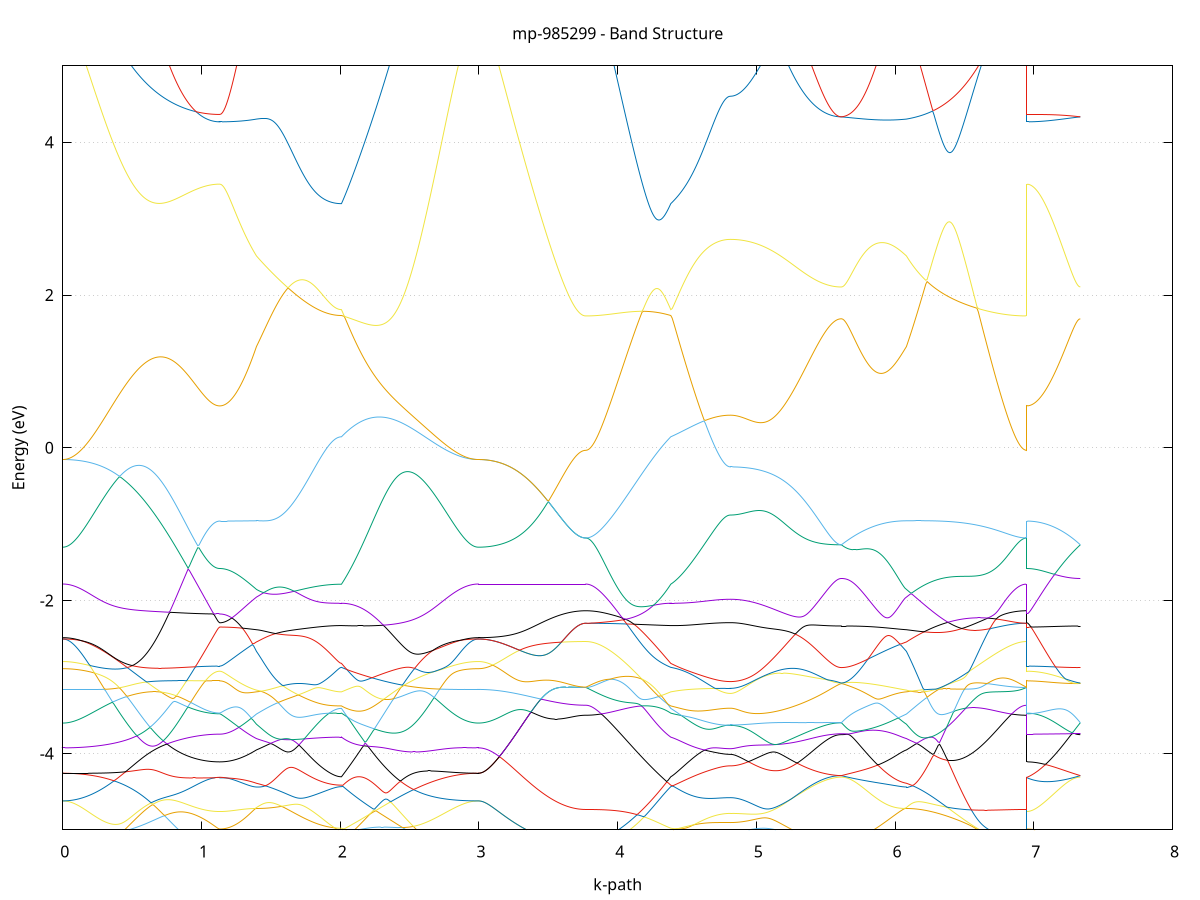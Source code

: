 set title 'mp-985299 - Band Structure'
set xlabel 'k-path'
set ylabel 'Energy (eV)'
set grid y
set yrange [-5:5]
set terminal png size 800,600
set output 'mp-985299_bands_gnuplot.png'
plot '-' using 1:2 with lines notitle, '-' using 1:2 with lines notitle, '-' using 1:2 with lines notitle, '-' using 1:2 with lines notitle, '-' using 1:2 with lines notitle, '-' using 1:2 with lines notitle, '-' using 1:2 with lines notitle, '-' using 1:2 with lines notitle, '-' using 1:2 with lines notitle, '-' using 1:2 with lines notitle, '-' using 1:2 with lines notitle, '-' using 1:2 with lines notitle, '-' using 1:2 with lines notitle, '-' using 1:2 with lines notitle, '-' using 1:2 with lines notitle, '-' using 1:2 with lines notitle, '-' using 1:2 with lines notitle, '-' using 1:2 with lines notitle, '-' using 1:2 with lines notitle, '-' using 1:2 with lines notitle, '-' using 1:2 with lines notitle, '-' using 1:2 with lines notitle, '-' using 1:2 with lines notitle, '-' using 1:2 with lines notitle, '-' using 1:2 with lines notitle, '-' using 1:2 with lines notitle, '-' using 1:2 with lines notitle, '-' using 1:2 with lines notitle, '-' using 1:2 with lines notitle, '-' using 1:2 with lines notitle, '-' using 1:2 with lines notitle, '-' using 1:2 with lines notitle, '-' using 1:2 with lines notitle, '-' using 1:2 with lines notitle, '-' using 1:2 with lines notitle, '-' using 1:2 with lines notitle, '-' using 1:2 with lines notitle, '-' using 1:2 with lines notitle, '-' using 1:2 with lines notitle, '-' using 1:2 with lines notitle, '-' using 1:2 with lines notitle, '-' using 1:2 with lines notitle, '-' using 1:2 with lines notitle, '-' using 1:2 with lines notitle, '-' using 1:2 with lines notitle, '-' using 1:2 with lines notitle, '-' using 1:2 with lines notitle, '-' using 1:2 with lines notitle, '-' using 1:2 with lines notitle, '-' using 1:2 with lines notitle, '-' using 1:2 with lines notitle, '-' using 1:2 with lines notitle, '-' using 1:2 with lines notitle, '-' using 1:2 with lines notitle, '-' using 1:2 with lines notitle, '-' using 1:2 with lines notitle, '-' using 1:2 with lines notitle, '-' using 1:2 with lines notitle, '-' using 1:2 with lines notitle, '-' using 1:2 with lines notitle, '-' using 1:2 with lines notitle, '-' using 1:2 with lines notitle, '-' using 1:2 with lines notitle, '-' using 1:2 with lines notitle
0.000000 -12.658739
0.009925 -12.658639
0.019850 -12.658339
0.029775 -12.657739
0.039700 -12.657039
0.049625 -12.656039
0.059549 -12.654839
0.069474 -12.653539
0.079399 -12.651939
0.089324 -12.650139
0.099249 -12.648139
0.109174 -12.645939
0.119099 -12.643539
0.129024 -12.640939
0.138949 -12.638139
0.148874 -12.635139
0.158798 -12.631939
0.168723 -12.628639
0.178648 -12.625139
0.188573 -12.621439
0.198498 -12.617539
0.208423 -12.613539
0.218348 -12.609339
0.228273 -12.605039
0.238198 -12.600539
0.248123 -12.595939
0.258048 -12.591239
0.267972 -12.586339
0.277897 -12.581339
0.287822 -12.576239
0.297747 -12.570939
0.307672 -12.565639
0.317597 -12.560239
0.327522 -12.554739
0.337447 -12.549139
0.347372 -12.543439
0.357297 -12.537639
0.367221 -12.531839
0.377146 -12.526039
0.387071 -12.520139
0.396996 -12.514139
0.406921 -12.508239
0.416846 -12.502239
0.426771 -12.496239
0.436696 -12.490239
0.446621 -12.484139
0.456546 -12.478139
0.466470 -12.472139
0.476395 -12.466139
0.486320 -12.460239
0.496245 -12.454239
0.506170 -12.448439
0.516095 -12.442539
0.526020 -12.436739
0.535945 -12.431039
0.545870 -12.425339
0.555795 -12.419739
0.565720 -12.414139
0.575644 -12.408739
0.585569 -12.403339
0.595494 -12.398039
0.605419 -12.392839
0.615344 -12.387739
0.625269 -12.382739
0.635194 -12.377839
0.645119 -12.373039
0.655044 -12.368339
0.664969 -12.363739
0.674893 -12.359239
0.684818 -12.354839
0.694743 -12.350639
0.704668 -12.346539
0.714593 -12.342539
0.724518 -12.338639
0.734443 -12.334839
0.744368 -12.331239
0.754293 -12.327739
0.764218 -12.324339
0.774143 -12.321039
0.784067 -12.317839
0.793992 -12.314839
0.803917 -12.311939
0.813842 -12.309139
0.823767 -12.306439
0.833692 -12.303839
0.843617 -12.301439
0.853542 -12.299039
0.863467 -12.296839
0.873392 -12.294739
0.883316 -12.292739
0.893241 -12.290739
0.903166 -12.288939
0.913091 -12.287239
0.923016 -12.285639
0.932941 -12.284039
0.942866 -12.282639
0.952791 -12.281339
0.962716 -12.280039
0.972641 -12.278839
0.982566 -12.277739
0.992490 -12.276739
1.002415 -12.275839
1.012340 -12.274939
1.022265 -12.274239
1.032190 -12.273539
1.042115 -12.272839
1.052040 -12.272339
1.061965 -12.271839
1.071890 -12.271439
1.081815 -12.271039
1.091739 -12.270739
1.101664 -12.270539
1.111589 -12.270339
1.121514 -12.270239
1.131439 -12.270239
1.131439 -12.270239
1.141243 -12.270239
1.151047 -12.270239
1.160851 -12.270239
1.170655 -12.270339
1.180459 -12.270339
1.190263 -12.270339
1.200067 -12.270439
1.209871 -12.270439
1.219675 -12.270539
1.229479 -12.270639
1.239283 -12.270739
1.249087 -12.270839
1.258891 -12.270939
1.268695 -12.271139
1.278499 -12.271339
1.288303 -12.271439
1.298107 -12.271739
1.307911 -12.271939
1.317715 -12.272139
1.327519 -12.272439
1.337323 -12.272739
1.347128 -12.273139
1.356932 -12.273539
1.366736 -12.273939
1.376540 -12.274439
1.386344 -12.274939
1.396148 -12.275439
1.396148 -12.275439
1.406033 -12.275939
1.415918 -12.276339
1.425803 -12.276839
1.435688 -12.277339
1.445573 -12.277939
1.455458 -12.278539
1.465343 -12.279239
1.475228 -12.279939
1.485113 -12.280639
1.494998 -12.281339
1.504883 -12.282139
1.514768 -12.282839
1.524653 -12.283639
1.534538 -12.284539
1.544423 -12.285339
1.554308 -12.286239
1.564193 -12.287139
1.574078 -12.287939
1.583963 -12.288839
1.593848 -12.289839
1.603733 -12.290739
1.613618 -12.291639
1.623503 -12.292639
1.633388 -12.293539
1.643273 -12.294439
1.653158 -12.295439
1.663043 -12.296339
1.672928 -12.297239
1.682813 -12.298239
1.692698 -12.299139
1.702583 -12.300039
1.712468 -12.300939
1.722353 -12.301739
1.732238 -12.302639
1.742123 -12.303539
1.752008 -12.304339
1.761893 -12.305139
1.771778 -12.305939
1.781663 -12.306739
1.791548 -12.307539
1.801433 -12.308239
1.811318 -12.308939
1.821203 -12.309639
1.831088 -12.310339
1.840973 -12.310939
1.850858 -12.311539
1.860743 -12.312039
1.870628 -12.312639
1.880513 -12.313039
1.890398 -12.313539
1.900283 -12.313939
1.910168 -12.314339
1.920054 -12.314739
1.929939 -12.315039
1.939824 -12.315339
1.949709 -12.315639
1.959594 -12.315839
1.969479 -12.316039
1.979364 -12.316139
1.989249 -12.316239
1.999134 -12.316339
2.009019 -12.316339
2.009019 -12.316339
2.018991 -12.314839
2.028963 -12.313539
2.038935 -12.312439
2.048907 -12.311439
2.058879 -12.310639
2.068851 -12.309939
2.078822 -12.309539
2.088794 -12.309239
2.098766 -12.309039
2.108738 -12.309139
2.118710 -12.309339
2.128682 -12.309839
2.138654 -12.310439
2.148626 -12.311239
2.158598 -12.312239
2.168570 -12.313439
2.178542 -12.314739
2.188514 -12.316339
2.198486 -12.318139
2.208458 -12.320139
2.218430 -12.322339
2.228402 -12.324639
2.238374 -12.327239
2.248346 -12.329939
2.258318 -12.332939
2.268290 -12.336039
2.278262 -12.339339
2.288234 -12.342839
2.298206 -12.346539
2.308178 -12.350339
2.318150 -12.354339
2.328122 -12.358539
2.338094 -12.362839
2.348066 -12.367339
2.358038 -12.371939
2.368010 -12.376739
2.377982 -12.381639
2.387954 -12.386739
2.397926 -12.391939
2.407898 -12.397239
2.417870 -12.402639
2.427842 -12.408139
2.437814 -12.413839
2.447786 -12.419539
2.457758 -12.425339
2.467729 -12.431239
2.477701 -12.437139
2.487673 -12.443139
2.497645 -12.449239
2.507617 -12.455339
2.517589 -12.461439
2.527561 -12.467639
2.537533 -12.473839
2.547505 -12.480039
2.557477 -12.486239
2.567449 -12.492439
2.577421 -12.498639
2.587393 -12.504839
2.597365 -12.511039
2.607337 -12.517139
2.617309 -12.523239
2.627281 -12.529239
2.637253 -12.535239
2.647225 -12.541139
2.657197 -12.546939
2.667169 -12.552739
2.677141 -12.558339
2.687113 -12.563939
2.697085 -12.569439
2.707057 -12.574739
2.717029 -12.580039
2.727001 -12.585139
2.736973 -12.590139
2.746945 -12.594939
2.756917 -12.599739
2.766889 -12.604239
2.776861 -12.608639
2.786833 -12.612939
2.796805 -12.617039
2.806777 -12.620939
2.816749 -12.624639
2.826721 -12.628239
2.836693 -12.631639
2.846665 -12.634839
2.856636 -12.637839
2.866608 -12.640739
2.876580 -12.643339
2.886552 -12.645739
2.896524 -12.648039
2.906496 -12.650039
2.916468 -12.651839
2.926440 -12.653439
2.936412 -12.654839
2.946384 -12.656039
2.956356 -12.657039
2.966328 -12.657739
2.976300 -12.658339
2.986272 -12.658639
2.996244 -12.658739
2.996244 -12.658739
3.006167 -12.658639
3.016089 -12.658439
3.026012 -12.658039
3.035934 -12.657439
3.045856 -12.656739
3.055779 -12.655939
3.065701 -12.654839
3.075624 -12.653639
3.085546 -12.652339
3.095469 -12.650839
3.105391 -12.649139
3.115314 -12.647339
3.125236 -12.645439
3.135159 -12.643339
3.145081 -12.641039
3.155004 -12.638739
3.164926 -12.636239
3.174849 -12.633639
3.184771 -12.630939
3.194694 -12.628039
3.204616 -12.625039
3.214539 -12.622039
3.224461 -12.618839
3.234383 -12.615539
3.244306 -12.612139
3.254228 -12.608639
3.264151 -12.605139
3.274073 -12.601539
3.283996 -12.597839
3.293918 -12.594039
3.303841 -12.590239
3.313763 -12.586339
3.323686 -12.582439
3.333608 -12.578439
3.343531 -12.574439
3.353453 -12.570439
3.363376 -12.566439
3.373298 -12.562339
3.383221 -12.558239
3.393143 -12.554139
3.403066 -12.550039
3.412988 -12.546039
3.422910 -12.541939
3.432833 -12.537939
3.442755 -12.533939
3.452678 -12.530039
3.462600 -12.526139
3.472523 -12.522239
3.482445 -12.518439
3.492368 -12.514739
3.502290 -12.511039
3.512213 -12.507439
3.522135 -12.503939
3.532058 -12.500539
3.541980 -12.497139
3.551903 -12.493939
3.561825 -12.490839
3.571748 -12.487839
3.581670 -12.484839
3.591593 -12.482039
3.601515 -12.479439
3.611437 -12.476839
3.621360 -12.474439
3.631282 -12.472139
3.641205 -12.470039
3.651127 -12.468039
3.661050 -12.466239
3.670972 -12.464539
3.680895 -12.462939
3.690817 -12.461639
3.700740 -12.460339
3.710662 -12.459339
3.720585 -12.458439
3.730507 -12.457639
3.740430 -12.457039
3.750352 -12.456639
3.760275 -12.456439
3.770197 -12.456339
3.770197 -12.456339
3.780082 -12.456239
3.789967 -12.456039
3.799852 -12.455739
3.809737 -12.455339
3.819622 -12.454739
3.829507 -12.454039
3.839392 -12.453239
3.849277 -12.452239
3.859162 -12.451239
3.869047 -12.450039
3.878932 -12.448739
3.888817 -12.447339
3.898702 -12.445739
3.908587 -12.444139
3.918472 -12.442339
3.928357 -12.440439
3.938242 -12.438539
3.948127 -12.436439
3.958012 -12.434339
3.967897 -12.432039
3.977782 -12.429739
3.987667 -12.427239
3.997552 -12.424739
4.007437 -12.422139
4.017322 -12.419439
4.027208 -12.416739
4.037093 -12.413939
4.046978 -12.411039
4.056863 -12.408139
4.066748 -12.405139
4.076633 -12.402139
4.086518 -12.399039
4.096403 -12.395939
4.106288 -12.392739
4.116173 -12.389639
4.126058 -12.386439
4.135943 -12.383239
4.145828 -12.380039
4.155713 -12.376739
4.165598 -12.373539
4.175483 -12.370339
4.185368 -12.367239
4.195253 -12.364039
4.205138 -12.360939
4.215023 -12.357839
4.224908 -12.354739
4.234793 -12.351739
4.244678 -12.348739
4.254563 -12.345839
4.264448 -12.343039
4.274333 -12.340239
4.284218 -12.337539
4.294103 -12.334939
4.303988 -12.332439
4.313873 -12.330039
4.323758 -12.327739
4.333643 -12.325539
4.343528 -12.323439
4.353413 -12.321439
4.363298 -12.319639
4.373183 -12.317939
4.383068 -12.316339
4.383068 -12.316339
4.393065 -12.315739
4.403062 -12.315139
4.413059 -12.314639
4.423056 -12.314239
4.433053 -12.313839
4.443050 -12.313539
4.453047 -12.313239
4.463043 -12.313039
4.473040 -12.312839
4.483037 -12.312739
4.493034 -12.312639
4.503031 -12.312639
4.513028 -12.312639
4.523025 -12.312639
4.533022 -12.312739
4.543019 -12.312839
4.553016 -12.312939
4.563013 -12.313039
4.573010 -12.313239
4.583006 -12.313339
4.593003 -12.313539
4.603000 -12.313739
4.612997 -12.313939
4.622994 -12.314139
4.632991 -12.314339
4.642988 -12.314539
4.652985 -12.314739
4.662982 -12.314939
4.672979 -12.315139
4.682976 -12.315339
4.692973 -12.315539
4.702970 -12.315739
4.712966 -12.315939
4.722963 -12.316139
4.732960 -12.316239
4.742957 -12.316339
4.752954 -12.316439
4.762951 -12.316639
4.772948 -12.316639
4.782945 -12.316739
4.792942 -12.316839
4.802939 -12.316839
4.812936 -12.316839
4.812936 -12.316839
4.822813 -12.316839
4.832690 -12.316739
4.842567 -12.316639
4.852444 -12.316539
4.862321 -12.316339
4.872198 -12.316239
4.882076 -12.315939
4.891953 -12.315739
4.901830 -12.315439
4.911707 -12.315139
4.921584 -12.314739
4.931461 -12.314339
4.941338 -12.313939
4.951216 -12.313439
4.961093 -12.313039
4.970970 -12.312439
4.980847 -12.311939
4.990724 -12.311339
5.000601 -12.310739
5.010478 -12.310139
5.020356 -12.309539
5.030233 -12.308839
5.040110 -12.308139
5.049987 -12.307439
5.059864 -12.306739
5.069741 -12.305939
5.079618 -12.305239
5.089496 -12.304439
5.099373 -12.303639
5.109250 -12.302739
5.119127 -12.301939
5.129004 -12.301139
5.138881 -12.300239
5.148758 -12.299339
5.158635 -12.298539
5.168513 -12.297639
5.178390 -12.296739
5.188267 -12.295839
5.198144 -12.294939
5.208021 -12.294039
5.217898 -12.293139
5.227775 -12.292239
5.237653 -12.291339
5.247530 -12.290439
5.257407 -12.289539
5.267284 -12.288639
5.277161 -12.287739
5.287038 -12.286839
5.296915 -12.285939
5.306793 -12.285139
5.316670 -12.284339
5.326547 -12.283439
5.336424 -12.282639
5.346301 -12.281839
5.356178 -12.281039
5.366055 -12.280339
5.375933 -12.279539
5.385810 -12.278839
5.395687 -12.278139
5.405564 -12.277439
5.415441 -12.276839
5.425318 -12.276239
5.435195 -12.275639
5.445073 -12.275039
5.454950 -12.274539
5.464827 -12.273939
5.474704 -12.273539
5.484581 -12.273039
5.494458 -12.272639
5.504335 -12.272239
5.514212 -12.271839
5.524090 -12.271539
5.533967 -12.271239
5.543844 -12.270939
5.553721 -12.270739
5.563598 -12.270539
5.573475 -12.270339
5.583352 -12.270239
5.593230 -12.270139
5.603107 -12.270139
5.612984 -12.270139
5.612984 -12.270139
5.622959 -12.270139
5.632935 -12.270139
5.642911 -12.270139
5.652886 -12.270239
5.662862 -12.270239
5.672837 -12.270339
5.682813 -12.270339
5.692788 -12.270439
5.702764 -12.270539
5.712739 -12.270539
5.722715 -12.270639
5.732691 -12.270739
5.742666 -12.270839
5.752642 -12.270839
5.762617 -12.270939
5.772593 -12.271039
5.782568 -12.271139
5.792544 -12.271239
5.802519 -12.271339
5.812495 -12.271439
5.822471 -12.271539
5.832446 -12.271639
5.842422 -12.271739
5.852397 -12.271739
5.862373 -12.271839
5.872348 -12.271939
5.882324 -12.272039
5.892299 -12.272139
5.902275 -12.272239
5.912251 -12.272339
5.922226 -12.272439
5.932202 -12.272539
5.942177 -12.272639
5.952153 -12.272839
5.962128 -12.272939
5.972104 -12.273039
5.982079 -12.273239
5.992055 -12.273339
6.002031 -12.273539
6.012006 -12.273739
6.021982 -12.273939
6.031957 -12.274139
6.041933 -12.274339
6.051908 -12.274539
6.061884 -12.274839
6.071859 -12.275139
6.081835 -12.275439
6.081835 -12.275439
6.091797 -12.276039
6.101760 -12.276739
6.111722 -12.277439
6.121685 -12.278139
6.131647 -12.279039
6.141610 -12.279839
6.151572 -12.280839
6.161534 -12.281839
6.171497 -12.282839
6.181459 -12.284039
6.191422 -12.285239
6.201384 -12.286539
6.211346 -12.287839
6.221309 -12.289239
6.231271 -12.290739
6.241234 -12.292339
6.251196 -12.293939
6.261159 -12.295639
6.271121 -12.297439
6.281083 -12.299339
6.291046 -12.301239
6.301008 -12.303339
6.310971 -12.305339
6.320933 -12.307539
6.330896 -12.309739
6.340858 -12.312139
6.350820 -12.314439
6.360783 -12.316939
6.370745 -12.319439
6.380708 -12.322039
6.390670 -12.324739
6.400632 -12.327439
6.410595 -12.330239
6.420557 -12.333039
6.430520 -12.335939
6.440482 -12.338839
6.450445 -12.341739
6.460407 -12.344839
6.470369 -12.347839
6.480332 -12.350939
6.490294 -12.354039
6.500257 -12.357239
6.510219 -12.360439
6.520182 -12.363639
6.530144 -12.366839
6.540106 -12.370039
6.550069 -12.373239
6.560031 -12.376539
6.569994 -12.379739
6.579956 -12.382939
6.589918 -12.386139
6.599881 -12.389339
6.609843 -12.392439
6.619806 -12.395639
6.629768 -12.398739
6.639731 -12.401839
6.649693 -12.404839
6.659655 -12.407839
6.669618 -12.410739
6.679580 -12.413639
6.689543 -12.416439
6.699505 -12.419139
6.709467 -12.421839
6.719430 -12.424439
6.729392 -12.426939
6.739355 -12.429439
6.749317 -12.431839
6.759280 -12.434039
6.769242 -12.436239
6.779204 -12.438339
6.789167 -12.440339
6.799129 -12.442239
6.809092 -12.443939
6.819054 -12.445639
6.829017 -12.447239
6.838979 -12.448639
6.848941 -12.449939
6.858904 -12.451139
6.868866 -12.452239
6.878829 -12.453139
6.888791 -12.454039
6.898753 -12.454739
6.908716 -12.455339
6.918678 -12.455739
6.928641 -12.456039
6.938603 -12.456239
6.948566 -12.456339
6.948566 -12.270239
6.958488 -12.270239
6.968411 -12.270239
6.978333 -12.270239
6.988255 -12.270239
6.998178 -12.270239
7.008100 -12.270239
7.018023 -12.270239
7.027945 -12.270239
7.037868 -12.270239
7.047790 -12.270239
7.057713 -12.270239
7.067635 -12.270239
7.077558 -12.270239
7.087480 -12.270239
7.097403 -12.270239
7.107325 -12.270239
7.117248 -12.270239
7.127170 -12.270139
7.137093 -12.270139
7.147015 -12.270139
7.156938 -12.270139
7.166860 -12.270139
7.176782 -12.270139
7.186705 -12.270139
7.196627 -12.270139
7.206550 -12.270139
7.216472 -12.270139
7.226395 -12.270139
7.236317 -12.270139
7.246240 -12.270139
7.256162 -12.270139
7.266085 -12.270139
7.276007 -12.270139
7.285930 -12.270139
7.295852 -12.270139
7.305775 -12.270139
7.315697 -12.270139
7.325620 -12.270139
7.335542 -12.270139
e
0.000000 -5.829039
0.009925 -5.828739
0.019850 -5.828039
0.029775 -5.826939
0.039700 -5.825339
0.049625 -5.823239
0.059549 -5.820739
0.069474 -5.817839
0.079399 -5.814539
0.089324 -5.810739
0.099249 -5.806739
0.109174 -5.802239
0.119099 -5.797539
0.129024 -5.792439
0.138949 -5.787139
0.148874 -5.781639
0.158798 -5.775939
0.168723 -5.770039
0.178648 -5.764039
0.188573 -5.757939
0.198498 -5.751939
0.208423 -5.745839
0.218348 -5.739839
0.228273 -5.733939
0.238198 -5.728139
0.248123 -5.722539
0.258048 -5.717239
0.267972 -5.712139
0.277897 -5.707339
0.287822 -5.702939
0.297747 -5.698839
0.307672 -5.695139
0.317597 -5.691839
0.327522 -5.688939
0.337447 -5.686439
0.347372 -5.684439
0.357297 -5.682739
0.367221 -5.681439
0.377146 -5.680439
0.387071 -5.679839
0.396996 -5.679639
0.406921 -5.679639
0.416846 -5.679839
0.426771 -5.680339
0.436696 -5.680939
0.446621 -5.681639
0.456546 -5.682439
0.466470 -5.683339
0.476395 -5.684139
0.486320 -5.684939
0.496245 -5.685639
0.506170 -5.686239
0.516095 -5.686539
0.526020 -5.686739
0.535945 -5.686639
0.545870 -5.686239
0.555795 -5.685539
0.565720 -5.684539
0.575644 -5.683139
0.585569 -5.681339
0.595494 -5.679039
0.605419 -5.676439
0.615344 -5.673339
0.625269 -5.669739
0.635194 -5.665639
0.645119 -5.661039
0.655044 -5.655939
0.664969 -5.650339
0.674893 -5.644239
0.684818 -5.637639
0.694743 -5.630439
0.704668 -5.622739
0.714593 -5.614539
0.724518 -5.605839
0.734443 -5.596639
0.744368 -5.586839
0.754293 -5.576639
0.764218 -5.565939
0.774143 -5.554739
0.784067 -5.543039
0.793992 -5.530939
0.803917 -5.518439
0.813842 -5.505539
0.823767 -5.492139
0.833692 -5.478439
0.843617 -5.464339
0.853542 -5.449939
0.863467 -5.435239
0.873392 -5.420139
0.883316 -5.404839
0.893241 -5.389339
0.903166 -5.373539
0.913091 -5.357539
0.923016 -5.341439
0.932941 -5.325139
0.942866 -5.308739
0.952791 -5.292139
0.962716 -5.275539
0.972641 -5.258939
0.982566 -5.242239
0.992490 -5.225639
1.002415 -5.229539
1.012340 -5.238239
1.022265 -5.246239
1.032190 -5.253639
1.042115 -5.260339
1.052040 -5.266339
1.061965 -5.271639
1.071890 -5.276339
1.081815 -5.280239
1.091739 -5.283439
1.101664 -5.285939
1.111589 -5.287739
1.121514 -5.288839
1.131439 -5.289139
1.131439 -5.289139
1.141243 -5.289439
1.151047 -5.290339
1.160851 -5.291739
1.170655 -5.293739
1.180459 -5.296339
1.190263 -5.299439
1.200067 -5.302939
1.209871 -5.307039
1.219675 -5.311539
1.229479 -5.316439
1.239283 -5.321739
1.249087 -5.327439
1.258891 -5.333339
1.268695 -5.339639
1.278499 -5.346139
1.288303 -5.352939
1.298107 -5.359939
1.307911 -5.367039
1.317715 -5.374339
1.327519 -5.381739
1.337323 -5.389239
1.347128 -5.396839
1.356932 -5.404539
1.366736 -5.412239
1.376540 -5.419939
1.386344 -5.427639
1.396148 -5.435339
1.396148 -5.435339
1.406033 -5.440639
1.415918 -5.445639
1.425803 -5.450239
1.435688 -5.454539
1.445573 -5.458439
1.455458 -5.462039
1.465343 -5.465339
1.475228 -5.468239
1.485113 -5.470739
1.494998 -5.472939
1.504883 -5.474739
1.514768 -5.476139
1.524653 -5.477239
1.534538 -5.477939
1.544423 -5.478339
1.554308 -5.478239
1.564193 -5.477939
1.574078 -5.477139
1.583963 -5.476039
1.593848 -5.474539
1.603733 -5.472639
1.613618 -5.470439
1.623503 -5.467839
1.633388 -5.464839
1.643273 -5.461539
1.653158 -5.457839
1.663043 -5.453739
1.672928 -5.449339
1.682813 -5.444539
1.692698 -5.439339
1.702583 -5.433739
1.712468 -5.427839
1.722353 -5.421639
1.732238 -5.415039
1.742123 -5.408039
1.752008 -5.400739
1.761893 -5.393139
1.771778 -5.385139
1.781663 -5.376839
1.791548 -5.368139
1.801433 -5.359139
1.811318 -5.349939
1.821203 -5.340339
1.831088 -5.330439
1.840973 -5.320339
1.850858 -5.309939
1.860743 -5.299239
1.870628 -5.288439
1.880513 -5.277339
1.890398 -5.266139
1.900283 -5.254739
1.910168 -5.243339
1.920054 -5.231939
1.929939 -5.220639
1.939824 -5.209439
1.949709 -5.198639
1.959594 -5.194039
1.969479 -5.194639
1.979364 -5.195139
1.989249 -5.195439
1.999134 -5.195639
2.009019 -5.195739
2.009019 -5.195739
2.018991 -5.188139
2.028963 -5.181639
2.038935 -5.176139
2.048907 -5.171939
2.058879 -5.169139
2.068851 -5.167639
2.078822 -5.167739
2.088794 -5.169039
2.098766 -5.171739
2.108738 -5.175439
2.118710 -5.180039
2.128682 -5.185439
2.138654 -5.191339
2.148626 -5.197639
2.158598 -5.204339
2.168570 -5.211139
2.178542 -5.218139
2.188514 -5.225239
2.198486 -5.232239
2.208458 -5.239239
2.218430 -5.246139
2.228402 -5.252939
2.238374 -5.259639
2.248346 -5.266239
2.258318 -5.272639
2.268290 -5.278939
2.278262 -5.285039
2.288234 -5.291039
2.298206 -5.296939
2.308178 -5.302639
2.318150 -5.308339
2.328122 -5.313839
2.338094 -5.319439
2.348066 -5.324839
2.358038 -5.330339
2.368010 -5.335839
2.377982 -5.341439
2.387954 -5.347039
2.397926 -5.352839
2.407898 -5.358739
2.417870 -5.364839
2.427842 -5.371239
2.437814 -5.377739
2.447786 -5.384639
2.457758 -5.391739
2.467729 -5.399239
2.477701 -5.407039
2.487673 -5.415139
2.497645 -5.423639
2.507617 -5.432439
2.517589 -5.441539
2.527561 -5.451039
2.537533 -5.460839
2.547505 -5.470839
2.557477 -5.481239
2.567449 -5.491839
2.577421 -5.502639
2.587393 -5.513639
2.597365 -5.524839
2.607337 -5.536139
2.617309 -5.547539
2.627281 -5.559039
2.637253 -5.570539
2.647225 -5.582039
2.657197 -5.593639
2.667169 -5.605039
2.677141 -5.616439
2.687113 -5.627839
2.697085 -5.638939
2.707057 -5.650039
2.717029 -5.660839
2.727001 -5.671539
2.736973 -5.681939
2.746945 -5.692139
2.756917 -5.702139
2.766889 -5.711839
2.776861 -5.721139
2.786833 -5.730239
2.796805 -5.738939
2.806777 -5.747339
2.816749 -5.755439
2.826721 -5.763139
2.836693 -5.770439
2.846665 -5.777339
2.856636 -5.783839
2.866608 -5.789939
2.876580 -5.795639
2.886552 -5.800939
2.896524 -5.805739
2.906496 -5.810139
2.916468 -5.814039
2.926440 -5.817539
2.936412 -5.820539
2.946384 -5.823139
2.956356 -5.825239
2.966328 -5.826939
2.976300 -5.828039
2.986272 -5.828739
2.996244 -5.829039
2.996244 -5.829039
3.006167 -5.829739
3.016089 -5.831939
3.026012 -5.835439
3.035934 -5.840239
3.045856 -5.846239
3.055779 -5.853239
3.065701 -5.861239
3.075624 -5.870039
3.085546 -5.879439
3.095469 -5.889439
3.105391 -5.899939
3.115314 -5.910739
3.125236 -5.921739
3.135159 -5.933039
3.145081 -5.944339
3.155004 -5.955739
3.164926 -5.967139
3.174849 -5.978439
3.184771 -5.989639
3.194694 -6.000639
3.204616 -6.011439
3.214539 -6.022039
3.224461 -6.032339
3.234383 -6.042339
3.244306 -6.052039
3.254228 -6.061339
3.264151 -6.070239
3.274073 -6.078839
3.283996 -6.086839
3.293918 -6.094539
3.303841 -6.101739
3.313763 -6.108439
3.323686 -6.114639
3.333608 -6.120339
3.343531 -6.125439
3.353453 -6.130039
3.363376 -6.134139
3.373298 -6.137539
3.383221 -6.140439
3.393143 -6.142739
3.403066 -6.144439
3.412988 -6.145539
3.422910 -6.146039
3.432833 -6.145939
3.442755 -6.145239
3.452678 -6.143839
3.462600 -6.141839
3.472523 -6.139139
3.482445 -6.135839
3.492368 -6.131939
3.502290 -6.127339
3.512213 -6.122139
3.522135 -6.116339
3.532058 -6.109839
3.541980 -6.102739
3.551903 -6.094939
3.561825 -6.086539
3.571748 -6.077539
3.581670 -6.067939
3.591593 -6.057739
3.601515 -6.046939
3.611437 -6.035539
3.621360 -6.023539
3.631282 -6.011039
3.641205 -5.997939
3.651127 -5.984339
3.661050 -5.970239
3.670972 -5.955639
3.680895 -5.940639
3.690817 -5.925239
3.700740 -5.909439
3.710662 -5.893439
3.720585 -5.877239
3.730507 -5.861139
3.740430 -5.845439
3.750352 -5.831039
3.760275 -5.819839
3.770197 -5.815239
3.770197 -5.815239
3.780082 -5.815039
3.789967 -5.814239
3.799852 -5.812839
3.809737 -5.811039
3.819622 -5.808639
3.829507 -5.805739
3.839392 -5.802339
3.849277 -5.798339
3.859162 -5.793939
3.869047 -5.788939
3.878932 -5.783539
3.888817 -5.777639
3.898702 -5.771239
3.908587 -5.764439
3.918472 -5.757139
3.928357 -5.749439
3.938242 -5.741239
3.948127 -5.732739
3.958012 -5.723739
3.967897 -5.714439
3.977782 -5.704739
3.987667 -5.694739
3.997552 -5.684439
4.007437 -5.673739
4.017322 -5.662839
4.027208 -5.651639
4.037093 -5.640139
4.046978 -5.628439
4.056863 -5.616539
4.066748 -5.604439
4.076633 -5.592139
4.086518 -5.579639
4.096403 -5.567039
4.106288 -5.554239
4.116173 -5.541339
4.126058 -5.528339
4.135943 -5.515239
4.145828 -5.502039
4.155713 -5.488739
4.165598 -5.475439
4.175483 -5.461939
4.185368 -5.448439
4.195253 -5.434839
4.205138 -5.421239
4.215023 -5.407539
4.224908 -5.393739
4.234793 -5.379839
4.244678 -5.365939
4.254563 -5.351839
4.264448 -5.337739
4.274333 -5.323539
4.284218 -5.309239
4.294103 -5.294739
4.303988 -5.280239
4.313873 -5.266639
4.323758 -5.255139
4.333643 -5.244039
4.343528 -5.233239
4.353413 -5.222939
4.363298 -5.213239
4.373183 -5.204139
4.383068 -5.195739
4.383068 -5.195739
4.393065 -5.193639
4.403062 -5.193539
4.413059 -5.194539
4.423056 -5.196339
4.433053 -5.198739
4.443050 -5.201439
4.453047 -5.204439
4.463043 -5.207839
4.473040 -5.211339
4.483037 -5.215139
4.493034 -5.219139
4.503031 -5.223339
4.513028 -5.227639
4.523025 -5.232139
4.533022 -5.236639
4.543019 -5.241339
4.553016 -5.245939
4.563013 -5.250739
4.573010 -5.255439
4.583006 -5.260139
4.593003 -5.264739
4.603000 -5.269339
4.612997 -5.273939
4.622994 -5.278339
4.632991 -5.282639
4.642988 -5.286839
4.652985 -5.290839
4.662982 -5.294739
4.672979 -5.298439
4.682976 -5.301939
4.692973 -5.305239
4.702970 -5.308239
4.712966 -5.311139
4.722963 -5.313739
4.732960 -5.316039
4.742957 -5.318139
4.752954 -5.320039
4.762951 -5.321539
4.772948 -5.322839
4.782945 -5.323839
4.792942 -5.324539
4.802939 -5.325039
4.812936 -5.325139
4.812936 -5.325139
4.822813 -5.324939
4.832690 -5.324439
4.842567 -5.323439
4.852444 -5.322139
4.862321 -5.320439
4.872198 -5.318439
4.882076 -5.316039
4.891953 -5.313339
4.901830 -5.310239
4.911707 -5.306839
4.921584 -5.303139
4.931461 -5.299239
4.941338 -5.294939
4.951216 -5.290339
4.961093 -5.285639
4.970970 -5.280639
4.980847 -5.275439
4.990724 -5.270039
5.000601 -5.264539
5.010478 -5.258839
5.020356 -5.253139
5.030233 -5.247239
5.040110 -5.241439
5.049987 -5.235539
5.059864 -5.229739
5.069741 -5.223939
5.079618 -5.218239
5.089496 -5.212739
5.099373 -5.207239
5.109250 -5.202039
5.119127 -5.197039
5.129004 -5.192339
5.138881 -5.187839
5.148758 -5.183639
5.158635 -5.179739
5.168513 -5.176239
5.178390 -5.173039
5.188267 -5.170239
5.198144 -5.167839
5.208021 -5.165739
5.217898 -5.164039
5.227775 -5.162739
5.237653 -5.161839
5.247530 -5.161239
5.257407 -5.160939
5.267284 -5.161039
5.277161 -5.161339
5.287038 -5.162039
5.296915 -5.162939
5.306793 -5.164139
5.316670 -5.165439
5.326547 -5.167039
5.336424 -5.168739
5.346301 -5.170639
5.356178 -5.172639
5.366055 -5.174739
5.375933 -5.176939
5.385810 -5.179239
5.395687 -5.181539
5.405564 -5.183839
5.415441 -5.186139
5.425318 -5.188439
5.435195 -5.190739
5.445073 -5.192939
5.454950 -5.195139
5.464827 -5.197239
5.474704 -5.199239
5.484581 -5.201239
5.494458 -5.203039
5.504335 -5.204739
5.514212 -5.206339
5.524090 -5.207739
5.533967 -5.209139
5.543844 -5.210239
5.553721 -5.211339
5.563598 -5.212239
5.573475 -5.212939
5.583352 -5.213439
5.593230 -5.213839
5.603107 -5.214139
5.612984 -5.214239
5.612984 -5.214239
5.622959 -5.214039
5.632935 -5.213539
5.642911 -5.212739
5.652886 -5.211739
5.662862 -5.211839
5.672837 -5.215239
5.682813 -5.219539
5.692788 -5.224139
5.702764 -5.228739
5.712739 -5.233439
5.722715 -5.238139
5.732691 -5.242939
5.742666 -5.247839
5.752642 -5.252839
5.762617 -5.257839
5.772593 -5.262939
5.782568 -5.268139
5.792544 -5.273439
5.802519 -5.278739
5.812495 -5.284039
5.822471 -5.289539
5.832446 -5.295039
5.842422 -5.300639
5.852397 -5.306239
5.862373 -5.311939
5.872348 -5.317639
5.882324 -5.323439
5.892299 -5.329339
5.902275 -5.335239
5.912251 -5.341139
5.922226 -5.347039
5.932202 -5.353039
5.942177 -5.359039
5.952153 -5.364939
5.962128 -5.370839
5.972104 -5.376739
5.982079 -5.382639
5.992055 -5.388439
6.002031 -5.394139
6.012006 -5.399839
6.021982 -5.405339
6.031957 -5.410739
6.041933 -5.416039
6.051908 -5.421139
6.061884 -5.426039
6.071859 -5.430839
6.081835 -5.435339
6.081835 -5.435339
6.091797 -5.443139
6.101760 -5.450839
6.111722 -5.458539
6.121685 -5.466239
6.131647 -5.473739
6.141610 -5.481139
6.151572 -5.488539
6.161534 -5.495739
6.171497 -5.502839
6.181459 -5.509839
6.191422 -5.516639
6.201384 -5.523339
6.211346 -5.529939
6.221309 -5.536339
6.231271 -5.542539
6.241234 -5.548639
6.251196 -5.554539
6.261159 -5.560339
6.271121 -5.565939
6.281083 -5.571339
6.291046 -5.576539
6.301008 -5.581539
6.310971 -5.586439
6.320933 -5.591139
6.330896 -5.595639
6.340858 -5.600039
6.350820 -5.604139
6.360783 -5.608139
6.370745 -5.612039
6.380708 -5.615639
6.390670 -5.619239
6.400632 -5.622539
6.410595 -5.625739
6.420557 -5.628839
6.430520 -5.631739
6.440482 -5.634439
6.450445 -5.637139
6.460407 -5.639639
6.470369 -5.642039
6.480332 -5.644439
6.490294 -5.646639
6.500257 -5.648839
6.510219 -5.650939
6.520182 -5.653039
6.530144 -5.655039
6.540106 -5.657039
6.550069 -5.659139
6.560031 -5.661139
6.569994 -5.663339
6.579956 -5.665439
6.589918 -5.667739
6.599881 -5.670139
6.609843 -5.672739
6.619806 -5.675439
6.629768 -5.678339
6.639731 -5.681439
6.649693 -5.684739
6.659655 -5.688339
6.669618 -5.692139
6.679580 -5.696339
6.689543 -5.700739
6.699505 -5.705339
6.709467 -5.710339
6.719430 -5.715539
6.729392 -5.720939
6.739355 -5.726639
6.749317 -5.732439
6.759280 -5.738339
6.769242 -5.744339
6.779204 -5.750439
6.789167 -5.756539
6.799129 -5.762539
6.809092 -5.768439
6.819054 -5.774139
6.829017 -5.779639
6.838979 -5.784839
6.848941 -5.789839
6.858904 -5.794439
6.868866 -5.798639
6.878829 -5.802439
6.888791 -5.805739
6.898753 -5.808639
6.908716 -5.811039
6.918678 -5.812839
6.928641 -5.814239
6.938603 -5.815039
6.948566 -5.815239
6.948566 -5.289139
6.958488 -5.289139
6.968411 -5.288939
6.978333 -5.288639
6.988255 -5.288139
6.998178 -5.287539
7.008100 -5.286839
7.018023 -5.286039
7.027945 -5.285039
7.037868 -5.283939
7.047790 -5.282739
7.057713 -5.281339
7.067635 -5.279939
7.077558 -5.278239
7.087480 -5.276539
7.097403 -5.274639
7.107325 -5.272639
7.117248 -5.270539
7.127170 -5.268239
7.137093 -5.265739
7.147015 -5.263239
7.156938 -5.260539
7.166860 -5.257639
7.176782 -5.254739
7.186705 -5.251639
7.196627 -5.248339
7.206550 -5.244939
7.216472 -5.241439
7.226395 -5.237739
7.236317 -5.233939
7.246240 -5.229939
7.256162 -5.225839
7.266085 -5.221639
7.276007 -5.217239
7.285930 -5.212739
7.295852 -5.211139
7.305775 -5.212439
7.315697 -5.213439
7.325620 -5.214039
7.335542 -5.214239
e
0.000000 -5.443339
0.009925 -5.443139
0.019850 -5.442439
0.029775 -5.441239
0.039700 -5.439539
0.049625 -5.437439
0.059549 -5.434839
0.069474 -5.431739
0.079399 -5.428139
0.089324 -5.424139
0.099249 -5.419639
0.109174 -5.414639
0.119099 -5.409239
0.129024 -5.403339
0.138949 -5.396939
0.148874 -5.390139
0.158798 -5.382839
0.168723 -5.375139
0.178648 -5.366939
0.188573 -5.358339
0.198498 -5.349239
0.208423 -5.339739
0.218348 -5.329839
0.228273 -5.319439
0.238198 -5.308739
0.248123 -5.297439
0.258048 -5.285839
0.267972 -5.273839
0.277897 -5.261439
0.287822 -5.248639
0.297747 -5.235439
0.307672 -5.221839
0.317597 -5.207939
0.327522 -5.193639
0.337447 -5.178939
0.347372 -5.163939
0.357297 -5.148639
0.367221 -5.133039
0.377146 -5.117139
0.387071 -5.100839
0.396996 -5.084439
0.406921 -5.067739
0.416846 -5.050739
0.426771 -5.037939
0.436696 -5.029039
0.446621 -5.021039
0.456546 -5.013839
0.466470 -5.007239
0.476395 -5.001039
0.486320 -4.995039
0.496245 -4.989139
0.506170 -4.983139
0.516095 -4.977139
0.526020 -4.971039
0.535945 -4.964739
0.545870 -4.958239
0.555795 -4.951539
0.565720 -4.944639
0.575644 -4.937639
0.585569 -4.930339
0.595494 -4.922939
0.605419 -4.915339
0.615344 -4.907639
0.625269 -4.899839
0.635194 -4.891839
0.645119 -4.883839
0.655044 -4.875839
0.664969 -4.867739
0.674893 -4.859639
0.684818 -4.851539
0.694743 -4.843539
0.704668 -4.835739
0.714593 -4.828039
0.724518 -4.820439
0.734443 -4.817039
0.744368 -4.835239
0.754293 -4.853539
0.764218 -4.871839
0.774143 -4.890139
0.784067 -4.908339
0.793992 -4.926439
0.803917 -4.944439
0.813842 -4.962239
0.823767 -4.979939
0.833692 -4.997239
0.843617 -5.014439
0.853542 -5.031239
0.863467 -5.047739
0.873392 -5.063839
0.883316 -5.079539
0.893241 -5.094939
0.903166 -5.109739
0.913091 -5.124139
0.923016 -5.138139
0.932941 -5.151539
0.942866 -5.164439
0.952791 -5.176739
0.962716 -5.188539
0.972641 -5.199639
0.982566 -5.210239
0.992490 -5.220239
1.002415 -5.208939
1.012340 -5.192339
1.022265 -5.175839
1.032190 -5.159439
1.042115 -5.143239
1.052040 -5.127039
1.061965 -5.111139
1.071890 -5.095439
1.081815 -5.079939
1.091739 -5.064739
1.101664 -5.049939
1.111589 -5.035939
1.121514 -5.023539
1.131439 -5.017239
1.131439 -5.017239
1.141243 -5.017139
1.151047 -5.016939
1.160851 -5.016739
1.170655 -5.016339
1.180459 -5.015939
1.190263 -5.015439
1.200067 -5.014839
1.209871 -5.014139
1.219675 -5.013339
1.229479 -5.012539
1.239283 -5.011739
1.249087 -5.010839
1.258891 -5.009939
1.268695 -5.009039
1.278499 -5.008139
1.288303 -5.007239
1.298107 -5.006339
1.307911 -5.005639
1.317715 -5.004939
1.327519 -5.004339
1.337323 -5.003939
1.347128 -5.003639
1.356932 -5.003439
1.366736 -5.003539
1.376540 -5.003739
1.386344 -5.004339
1.396148 -5.005039
1.396148 -5.005039
1.406033 -5.006139
1.415918 -5.007839
1.425803 -5.010139
1.435688 -5.012939
1.445573 -5.016139
1.455458 -5.019639
1.465343 -5.023539
1.475228 -5.027639
1.485113 -5.031939
1.494998 -5.036339
1.504883 -5.040939
1.514768 -5.045639
1.524653 -5.050339
1.534538 -5.055239
1.544423 -5.060039
1.554308 -5.064939
1.564193 -5.069739
1.574078 -5.074639
1.583963 -5.079439
1.593848 -5.084239
1.603733 -5.088939
1.613618 -5.093639
1.623503 -5.098239
1.633388 -5.102839
1.643273 -5.107239
1.653158 -5.111739
1.663043 -5.116039
1.672928 -5.120239
1.682813 -5.124439
1.692698 -5.128439
1.702583 -5.132439
1.712468 -5.136239
1.722353 -5.139939
1.732238 -5.143639
1.742123 -5.147139
1.752008 -5.150539
1.761893 -5.153839
1.771778 -5.157039
1.781663 -5.160139
1.791548 -5.163039
1.801433 -5.165939
1.811318 -5.168639
1.821203 -5.171239
1.831088 -5.173739
1.840973 -5.176039
1.850858 -5.178239
1.860743 -5.180339
1.870628 -5.182339
1.880513 -5.184139
1.890398 -5.185839
1.900283 -5.187439
1.910168 -5.188839
1.920054 -5.190139
1.929939 -5.191339
1.939824 -5.192339
1.949709 -5.193239
1.959594 -5.188439
1.969479 -5.179139
1.979364 -5.171039
1.989249 -5.164739
1.999134 -5.160639
2.009019 -5.159139
2.009019 -5.159139
2.018991 -5.143239
2.028963 -5.127039
2.038935 -5.110739
2.048907 -5.094239
2.058879 -5.077539
2.068851 -5.060739
2.078822 -5.043639
2.088794 -5.026439
2.098766 -5.008939
2.108738 -5.005139
2.118710 -5.002839
2.128682 -5.000039
2.138654 -4.996939
2.148626 -4.993739
2.158598 -4.990439
2.168570 -4.987139
2.178542 -4.984039
2.188514 -4.981039
2.198486 -4.978239
2.208458 -4.975639
2.218430 -4.973339
2.228402 -4.971239
2.238374 -4.969439
2.248346 -4.967939
2.258318 -4.966739
2.268290 -4.965839
2.278262 -4.965139
2.288234 -4.964739
2.298206 -4.964539
2.308178 -4.964539
2.318150 -4.964739
2.328122 -4.965139
2.338094 -4.965739
2.348066 -4.966439
2.358038 -4.967139
2.368010 -4.967939
2.377982 -4.968739
2.387954 -4.969539
2.397926 -4.970239
2.407898 -4.970839
2.417870 -4.971239
2.427842 -4.971439
2.437814 -4.971439
2.447786 -4.971239
2.457758 -4.980839
2.467729 -4.992339
2.477701 -5.003839
2.487673 -5.015339
2.497645 -5.026739
2.507617 -5.038239
2.517589 -5.049639
2.527561 -5.060939
2.537533 -5.072239
2.547505 -5.083539
2.557477 -5.094739
2.567449 -5.105839
2.577421 -5.116839
2.587393 -5.127739
2.597365 -5.138539
2.607337 -5.149239
2.617309 -5.159739
2.627281 -5.170139
2.637253 -5.180339
2.647225 -5.190439
2.657197 -5.200339
2.667169 -5.209939
2.677141 -5.219439
2.687113 -5.228739
2.697085 -5.237839
2.707057 -5.247339
2.717029 -5.260239
2.727001 -5.272739
2.736973 -5.284839
2.746945 -5.296539
2.756917 -5.307739
2.766889 -5.318639
2.776861 -5.329039
2.786833 -5.339039
2.796805 -5.348539
2.806777 -5.357639
2.816749 -5.366339
2.826721 -5.374539
2.836693 -5.382339
2.846665 -5.389639
2.856636 -5.396539
2.866608 -5.402939
2.876580 -5.408939
2.886552 -5.414339
2.896524 -5.419439
2.906496 -5.423939
2.916468 -5.428039
2.926440 -5.431639
2.936412 -5.434739
2.946384 -5.437339
2.956356 -5.439539
2.966328 -5.441239
2.976300 -5.442439
2.986272 -5.443139
2.996244 -5.443339
2.996244 -5.443339
3.006167 -5.442739
3.016089 -5.440639
3.026012 -5.437339
3.035934 -5.432839
3.045856 -5.427239
3.055779 -5.420539
3.065701 -5.413139
3.075624 -5.404939
3.085546 -5.396139
3.095469 -5.386939
3.105391 -5.377239
3.115314 -5.371839
3.125236 -5.370439
3.135159 -5.368939
3.145081 -5.367339
3.155004 -5.365539
3.164926 -5.363739
3.174849 -5.361839
3.184771 -5.359839
3.194694 -5.357739
3.204616 -5.355639
3.214539 -5.353339
3.224461 -5.350939
3.234383 -5.348539
3.244306 -5.346039
3.254228 -5.343439
3.264151 -5.340839
3.274073 -5.338039
3.283996 -5.335239
3.293918 -5.332439
3.303841 -5.329539
3.313763 -5.326539
3.323686 -5.323639
3.333608 -5.320539
3.343531 -5.317539
3.353453 -5.314439
3.363376 -5.311339
3.373298 -5.308139
3.383221 -5.305039
3.393143 -5.301839
3.403066 -5.298639
3.412988 -5.295539
3.422910 -5.292339
3.432833 -5.289139
3.442755 -5.286039
3.452678 -5.282839
3.462600 -5.279739
3.472523 -5.276639
3.482445 -5.273639
3.492368 -5.270639
3.502290 -5.278839
3.512213 -5.291539
3.522135 -5.305039
3.532058 -5.319339
3.541980 -5.334339
3.551903 -5.350039
3.561825 -5.366339
3.571748 -5.383239
3.581670 -5.400639
3.591593 -5.418639
3.601515 -5.436939
3.611437 -5.455739
3.621360 -5.474839
3.631282 -5.494239
3.641205 -5.513839
3.651127 -5.533739
3.661050 -5.553639
3.670972 -5.573639
3.680895 -5.593739
3.690817 -5.613639
3.700740 -5.633539
3.710662 -5.653139
3.720585 -5.672339
3.730507 -5.691039
3.740430 -5.708639
3.750352 -5.724439
3.760275 -5.736539
3.770197 -5.741339
3.770197 -5.741339
3.780082 -5.741139
3.789967 -5.740539
3.799852 -5.739539
3.809737 -5.738139
3.819622 -5.736339
3.829507 -5.734139
3.839392 -5.731539
3.849277 -5.728639
3.859162 -5.725239
3.869047 -5.721439
3.878932 -5.717339
3.888817 -5.712839
3.898702 -5.707939
3.908587 -5.702639
3.918472 -5.696939
3.928357 -5.690939
3.938242 -5.684539
3.948127 -5.677839
3.958012 -5.670739
3.967897 -5.663339
3.977782 -5.655539
3.987667 -5.647439
3.997552 -5.639039
4.007437 -5.630239
4.017322 -5.621239
4.027208 -5.611839
4.037093 -5.602239
4.046978 -5.592339
4.056863 -5.582139
4.066748 -5.571639
4.076633 -5.560939
4.086518 -5.550039
4.096403 -5.538839
4.106288 -5.527439
4.116173 -5.515839
4.126058 -5.504039
4.135943 -5.492039
4.145828 -5.479939
4.155713 -5.467639
4.165598 -5.455239
4.175483 -5.442639
4.185368 -5.430039
4.195253 -5.417339
4.205138 -5.404539
4.215023 -5.391739
4.224908 -5.378839
4.234793 -5.366039
4.244678 -5.353239
4.254563 -5.340439
4.264448 -5.327739
4.274333 -5.315239
4.284218 -5.302739
4.294103 -5.290539
4.303988 -5.278439
4.313873 -5.265639
4.323758 -5.250839
4.333643 -5.235939
4.343528 -5.220839
4.353413 -5.205639
4.363298 -5.190339
4.373183 -5.174839
4.383068 -5.159139
4.383068 -5.159139
4.393065 -5.151039
4.403062 -5.141239
4.413059 -5.130739
4.423056 -5.119939
4.433053 -5.109239
4.443050 -5.098739
4.453047 -5.088839
4.463043 -5.079439
4.473040 -5.070939
4.483037 -5.063339
4.493034 -5.056739
4.503031 -5.051139
4.513028 -5.046639
4.523025 -5.042939
4.533022 -5.039939
4.543019 -5.037539
4.553016 -5.035539
4.563013 -5.033839
4.573010 -5.032439
4.583006 -5.031139
4.593003 -5.030039
4.603000 -5.029139
4.612997 -5.028239
4.622994 -5.027439
4.632991 -5.026739
4.642988 -5.026039
4.652985 -5.025439
4.662982 -5.024839
4.672979 -5.024339
4.682976 -5.023939
4.692973 -5.023539
4.702970 -5.023139
4.712966 -5.022739
4.722963 -5.022439
4.732960 -5.022239
4.742957 -5.021939
4.752954 -5.021739
4.762951 -5.021639
4.772948 -5.021439
4.782945 -5.021339
4.792942 -5.021339
4.802939 -5.021239
4.812936 -5.021239
4.812936 -5.021239
4.822813 -5.021139
4.832690 -5.020639
4.842567 -5.020039
4.852444 -5.019039
4.862321 -5.017839
4.872198 -5.016339
4.882076 -5.014739
4.891953 -5.012739
4.901830 -5.010639
4.911707 -5.008439
4.921584 -5.005939
4.931461 -5.003339
4.941338 -5.000739
4.951216 -4.998039
4.961093 -4.995339
4.970970 -4.992639
4.980847 -4.990139
4.990724 -4.987739
5.000601 -4.985539
5.010478 -4.983639
5.020356 -4.982139
5.030233 -4.980939
5.040110 -4.980239
5.049987 -4.979939
5.059864 -4.980239
5.069741 -4.980939
5.079618 -4.982239
5.089496 -4.984039
5.099373 -4.986239
5.109250 -4.989039
5.119127 -4.992139
5.129004 -4.995639
5.138881 -4.999539
5.148758 -5.003639
5.158635 -5.008139
5.168513 -5.012839
5.178390 -5.017739
5.188267 -5.022839
5.198144 -5.028039
5.208021 -5.033439
5.217898 -5.038839
5.227775 -5.044439
5.237653 -5.050039
5.247530 -5.055639
5.257407 -5.061339
5.267284 -5.067039
5.277161 -5.072639
5.287038 -5.078339
5.296915 -5.083939
5.306793 -5.089439
5.316670 -5.094939
5.326547 -5.100339
5.336424 -5.105639
5.346301 -5.110939
5.356178 -5.116039
5.366055 -5.121039
5.375933 -5.125839
5.385810 -5.130639
5.395687 -5.135239
5.405564 -5.139639
5.415441 -5.143939
5.425318 -5.148039
5.435195 -5.151939
5.445073 -5.155739
5.454950 -5.159339
5.464827 -5.162739
5.474704 -5.165939
5.484581 -5.168939
5.494458 -5.171739
5.504335 -5.174339
5.514212 -5.176639
5.524090 -5.178839
5.533967 -5.180739
5.543844 -5.182539
5.553721 -5.183939
5.563598 -5.185239
5.573475 -5.186339
5.583352 -5.187139
5.593230 -5.187639
5.603107 -5.188039
5.612984 -5.188139
5.612984 -5.188139
5.622959 -5.192439
5.632935 -5.196839
5.642911 -5.201139
5.652886 -5.205239
5.662862 -5.207839
5.672837 -5.206839
5.682813 -5.204539
5.692788 -5.201739
5.702764 -5.198439
5.712739 -5.194739
5.722715 -5.190639
5.732691 -5.186139
5.742666 -5.181239
5.752642 -5.176039
5.762617 -5.170439
5.772593 -5.164539
5.782568 -5.158339
5.792544 -5.151939
5.802519 -5.145239
5.812495 -5.138239
5.822471 -5.131139
5.832446 -5.123839
5.842422 -5.116439
5.852397 -5.108839
5.862373 -5.101339
5.872348 -5.093739
5.882324 -5.086139
5.892299 -5.078639
5.902275 -5.071339
5.912251 -5.064139
5.922226 -5.057239
5.932202 -5.050539
5.942177 -5.044139
5.952153 -5.038139
5.962128 -5.032539
5.972104 -5.027439
5.982079 -5.022839
5.992055 -5.018739
6.002031 -5.015139
6.012006 -5.012039
6.021982 -5.009539
6.031957 -5.007639
6.041933 -5.006239
6.051908 -5.005239
6.061884 -5.004739
6.071859 -5.004739
6.081835 -5.005039
6.081835 -5.005039
6.091797 -5.006139
6.101760 -5.007539
6.111722 -5.009239
6.121685 -5.011339
6.131647 -5.013839
6.141610 -5.016739
6.151572 -5.020039
6.161534 -5.023839
6.171497 -5.028039
6.181459 -5.032639
6.191422 -5.037739
6.201384 -5.043339
6.211346 -5.049439
6.221309 -5.055939
6.231271 -5.062939
6.241234 -5.070439
6.251196 -5.078339
6.261159 -5.086739
6.271121 -5.095639
6.281083 -5.104939
6.291046 -5.114639
6.301008 -5.124739
6.310971 -5.135239
6.320933 -5.146039
6.330896 -5.157239
6.340858 -5.168739
6.350820 -5.180639
6.360783 -5.192739
6.370745 -5.205139
6.380708 -5.217739
6.390670 -5.230539
6.400632 -5.243539
6.410595 -5.256739
6.420557 -5.270039
6.430520 -5.283539
6.440482 -5.297039
6.450445 -5.310639
6.460407 -5.324339
6.470369 -5.337939
6.480332 -5.351639
6.490294 -5.365339
6.500257 -5.378939
6.510219 -5.392539
6.520182 -5.406039
6.530144 -5.419439
6.540106 -5.432739
6.550069 -5.445939
6.560031 -5.458939
6.569994 -5.471839
6.579956 -5.484539
6.589918 -5.497039
6.599881 -5.509339
6.609843 -5.521439
6.619806 -5.533239
6.629768 -5.544939
6.639731 -5.556239
6.649693 -5.567339
6.659655 -5.578139
6.669618 -5.588739
6.679580 -5.598939
6.689543 -5.608939
6.699505 -5.618539
6.709467 -5.627839
6.719430 -5.636839
6.729392 -5.645439
6.739355 -5.653739
6.749317 -5.661739
6.759280 -5.669339
6.769242 -5.676639
6.779204 -5.683439
6.789167 -5.690039
6.799129 -5.696139
6.809092 -5.701939
6.819054 -5.707339
6.829017 -5.712339
6.838979 -5.716939
6.848941 -5.721139
6.858904 -5.724939
6.868866 -5.728439
6.878829 -5.731439
6.888791 -5.734039
6.898753 -5.736339
6.908716 -5.738139
6.918678 -5.739539
6.928641 -5.740539
6.938603 -5.741139
6.948566 -5.741339
6.948566 -5.017239
6.958488 -5.017939
6.968411 -5.020039
6.978333 -5.023439
6.988255 -5.027939
6.998178 -5.033439
7.008100 -5.039739
7.018023 -5.046739
7.027945 -5.054139
7.037868 -5.061839
7.047790 -5.069839
7.057713 -5.077939
7.067635 -5.086139
7.077558 -5.094339
7.087480 -5.102339
7.097403 -5.110339
7.107325 -5.118139
7.117248 -5.125739
7.127170 -5.133139
7.137093 -5.140339
7.147015 -5.147239
7.156938 -5.153839
7.166860 -5.160139
7.176782 -5.166139
7.186705 -5.171839
7.196627 -5.177139
7.206550 -5.182239
7.216472 -5.186839
7.226395 -5.191239
7.236317 -5.195139
7.246240 -5.198739
7.256162 -5.201939
7.266085 -5.204839
7.276007 -5.207339
7.285930 -5.209439
7.295852 -5.208139
7.305775 -5.203339
7.315697 -5.198339
7.325620 -5.193339
7.335542 -5.188139
e
0.000000 -5.380139
0.009925 -5.379939
0.019850 -5.379439
0.029775 -5.378639
0.039700 -5.377439
0.049625 -5.375939
0.059549 -5.374139
0.069474 -5.371939
0.079399 -5.369439
0.089324 -5.366539
0.099249 -5.363239
0.109174 -5.359639
0.119099 -5.355639
0.129024 -5.351239
0.138949 -5.346439
0.148874 -5.341139
0.158798 -5.335539
0.168723 -5.329439
0.178648 -5.322839
0.188573 -5.315839
0.198498 -5.308339
0.208423 -5.300339
0.218348 -5.291839
0.228273 -5.282839
0.238198 -5.273339
0.248123 -5.263339
0.258048 -5.252739
0.267972 -5.241739
0.277897 -5.230139
0.287822 -5.218139
0.297747 -5.205739
0.307672 -5.192839
0.317597 -5.179639
0.327522 -5.166139
0.337447 -5.152339
0.347372 -5.138339
0.357297 -5.124339
0.367221 -5.110439
0.377146 -5.096739
0.387071 -5.083439
0.396996 -5.070739
0.406921 -5.058839
0.416846 -5.047839
0.426771 -5.033639
0.436696 -5.016239
0.446621 -4.998739
0.456546 -4.981039
0.466470 -4.963339
0.476395 -4.945439
0.486320 -4.927539
0.496245 -4.909639
0.506170 -4.891739
0.516095 -4.873939
0.526020 -4.856239
0.535945 -4.838739
0.545870 -4.821439
0.555795 -4.804339
0.565720 -4.787639
0.575644 -4.771239
0.585569 -4.755339
0.595494 -4.739939
0.605419 -4.725139
0.615344 -4.710939
0.625269 -4.697339
0.635194 -4.684639
0.645119 -4.672739
0.655044 -4.676939
0.664969 -4.693639
0.674893 -4.710539
0.684818 -4.727839
0.694743 -4.745239
0.704668 -4.762939
0.714593 -4.780839
0.724518 -4.798839
0.734443 -4.813239
0.744368 -4.806239
0.754293 -4.799639
0.764218 -4.793439
0.774143 -4.787739
0.784067 -4.782639
0.793992 -4.778039
0.803917 -4.774139
0.813842 -4.770839
0.823767 -4.768339
0.833692 -4.766639
0.843617 -4.765639
0.853542 -4.765539
0.863467 -4.766139
0.873392 -4.767539
0.883316 -4.769739
0.893241 -4.772639
0.903166 -4.776239
0.913091 -4.780539
0.923016 -4.785439
0.932941 -4.791039
0.942866 -4.797239
0.952791 -4.803939
0.962716 -4.811339
0.972641 -4.819139
0.982566 -4.827439
0.992490 -4.836339
1.002415 -4.845639
1.012340 -4.855339
1.022265 -4.865539
1.032190 -4.876039
1.042115 -4.887039
1.052040 -4.898439
1.061965 -4.910139
1.071890 -4.922239
1.081815 -4.934539
1.091739 -4.947139
1.101664 -4.959939
1.111589 -4.972539
1.121514 -4.984039
1.131439 -4.990139
1.131439 -4.990139
1.141243 -4.989639
1.151047 -4.988439
1.160851 -4.986239
1.170655 -4.983239
1.180459 -4.979339
1.190263 -4.974639
1.200067 -4.969039
1.209871 -4.962539
1.219675 -4.955339
1.229479 -4.947239
1.239283 -4.938339
1.249087 -4.928639
1.258891 -4.918139
1.268695 -4.906839
1.278499 -4.894839
1.288303 -4.882039
1.298107 -4.868639
1.307911 -4.854439
1.317715 -4.839739
1.327519 -4.824439
1.337323 -4.808539
1.347128 -4.792239
1.356932 -4.775639
1.366736 -4.758839
1.376540 -4.742039
1.386344 -4.725339
1.396148 -4.721239
1.396148 -4.721239
1.406033 -4.721139
1.415918 -4.720939
1.425803 -4.720539
1.435688 -4.719939
1.445573 -4.719239
1.455458 -4.718339
1.465343 -4.717239
1.475228 -4.716039
1.485113 -4.714539
1.494998 -4.712939
1.504883 -4.711139
1.514768 -4.709239
1.524653 -4.707039
1.534538 -4.704839
1.544423 -4.702339
1.554308 -4.699739
1.564193 -4.696939
1.574078 -4.694039
1.583963 -4.698239
1.593848 -4.707239
1.603733 -4.716439
1.613618 -4.725839
1.623503 -4.735339
1.633388 -4.745039
1.643273 -4.754739
1.653158 -4.764539
1.663043 -4.774239
1.672928 -4.784039
1.682813 -4.793639
1.692698 -4.803239
1.702583 -4.812739
1.712468 -4.822139
1.722353 -4.831339
1.732238 -4.840439
1.742123 -4.849339
1.752008 -4.858039
1.761893 -4.866539
1.771778 -4.874739
1.781663 -4.882739
1.791548 -4.890539
1.801433 -4.898039
1.811318 -4.905239
1.821203 -4.912139
1.831088 -4.918839
1.840973 -4.925139
1.850858 -4.931139
1.860743 -4.936839
1.870628 -4.942139
1.880513 -4.947239
1.890398 -4.951839
1.900283 -4.956239
1.910168 -4.960139
1.920054 -4.963739
1.929939 -4.967039
1.939824 -4.969839
1.949709 -4.972339
1.959594 -4.974439
1.969479 -4.984739
1.979364 -4.993739
1.989249 -5.000839
1.999134 -5.005339
2.009019 -5.006939
2.009019 -5.006939
2.018991 -4.997339
2.028963 -4.991839
2.038935 -4.997039
2.048907 -5.001339
2.058879 -5.004539
2.068851 -5.006739
2.078822 -5.007739
2.088794 -5.007739
2.098766 -5.006839
2.108738 -4.991339
2.118710 -4.973539
2.128682 -4.955539
2.138654 -4.937339
2.148626 -4.918939
2.158598 -4.900439
2.168570 -4.881739
2.178542 -4.862839
2.188514 -4.843839
2.198486 -4.824639
2.208458 -4.805339
2.218430 -4.789539
2.228402 -4.778639
2.238374 -4.767839
2.248346 -4.757039
2.258318 -4.751639
2.268290 -4.763339
2.278262 -4.775039
2.288234 -4.786639
2.298206 -4.798139
2.308178 -4.809639
2.318150 -4.821039
2.328122 -4.832539
2.338094 -4.843939
2.348066 -4.855339
2.358038 -4.866639
2.368010 -4.878039
2.377982 -4.889439
2.387954 -4.900839
2.397926 -4.912239
2.407898 -4.923639
2.417870 -4.935039
2.427842 -4.946539
2.437814 -4.957939
2.447786 -4.969439
2.457758 -4.970639
2.467729 -4.969639
2.477701 -4.968339
2.487673 -4.966639
2.497645 -4.964539
2.507617 -4.961939
2.517589 -4.958939
2.527561 -4.956439
2.537533 -4.975039
2.547505 -4.993439
2.557477 -5.011539
2.567449 -5.029439
2.577421 -5.047139
2.587393 -5.064439
2.597365 -5.081539
2.607337 -5.098239
2.617309 -5.114739
2.627281 -5.130839
2.637253 -5.146639
2.647225 -5.162139
2.657197 -5.177239
2.667169 -5.191939
2.677141 -5.206439
2.687113 -5.220439
2.697085 -5.234039
2.707057 -5.246639
2.717029 -5.255339
2.727001 -5.263639
2.736973 -5.271839
2.746945 -5.279639
2.756917 -5.287239
2.766889 -5.294639
2.776861 -5.301739
2.786833 -5.308439
2.796805 -5.315039
2.806777 -5.321239
2.816749 -5.327139
2.826721 -5.332739
2.836693 -5.338139
2.846665 -5.343139
2.856636 -5.347839
2.866608 -5.352239
2.876580 -5.356339
2.886552 -5.360139
2.896524 -5.363539
2.906496 -5.366639
2.916468 -5.369439
2.926440 -5.371939
2.936412 -5.374139
2.946384 -5.375939
2.956356 -5.377439
2.966328 -5.378639
2.976300 -5.379439
2.986272 -5.379939
2.996244 -5.380139
2.996244 -5.380139
3.006167 -5.380039
3.016089 -5.379839
3.026012 -5.379539
3.035934 -5.379139
3.045856 -5.378639
3.055779 -5.378039
3.065701 -5.377239
3.075624 -5.376439
3.085546 -5.375439
3.095469 -5.374339
3.105391 -5.373139
3.115314 -5.367339
3.125236 -5.357239
3.135159 -5.346939
3.145081 -5.336639
3.155004 -5.326439
3.164926 -5.316239
3.174849 -5.306139
3.184771 -5.296339
3.194694 -5.286639
3.204616 -5.277339
3.214539 -5.268239
3.224461 -5.259539
3.234383 -5.251139
3.244306 -5.243239
3.254228 -5.235739
3.264151 -5.228739
3.274073 -5.222339
3.283996 -5.216439
3.293918 -5.211039
3.303841 -5.206339
3.313763 -5.202239
3.323686 -5.198839
3.333608 -5.196139
3.343531 -5.194239
3.353453 -5.193039
3.363376 -5.192639
3.373298 -5.193039
3.383221 -5.194239
3.393143 -5.196439
3.403066 -5.199339
3.412988 -5.203239
3.422910 -5.208039
3.432833 -5.213739
3.442755 -5.220339
3.452678 -5.227839
3.462600 -5.236239
3.472523 -5.245539
3.482445 -5.255739
3.492368 -5.266839
3.502290 -5.267639
3.512213 -5.264739
3.522135 -5.261839
3.532058 -5.259039
3.541980 -5.256339
3.551903 -5.253639
3.561825 -5.251139
3.571748 -5.248639
3.581670 -5.246239
3.591593 -5.243839
3.601515 -5.241639
3.611437 -5.239539
3.621360 -5.237539
3.631282 -5.235639
3.641205 -5.233839
3.651127 -5.232139
3.661050 -5.230639
3.670972 -5.229139
3.680895 -5.227839
3.690817 -5.226739
3.700740 -5.225639
3.710662 -5.224739
3.720585 -5.223939
3.730507 -5.223339
3.740430 -5.222839
3.750352 -5.222539
3.760275 -5.222239
3.770197 -5.222239
3.770197 -5.222239
3.780082 -5.222839
3.789967 -5.224439
3.799852 -5.226639
3.809737 -5.229239
3.819622 -5.231839
3.829507 -5.234439
3.839392 -5.236839
3.849277 -5.239139
3.859162 -5.241139
3.869047 -5.243039
3.878932 -5.244539
3.888817 -5.245839
3.898702 -5.246939
3.908587 -5.247739
3.918472 -5.248239
3.928357 -5.248439
3.938242 -5.248439
3.948127 -5.248139
3.958012 -5.247539
3.967897 -5.246739
3.977782 -5.245639
3.987667 -5.244339
3.997552 -5.242639
4.007437 -5.240839
4.017322 -5.238639
4.027208 -5.236339
4.037093 -5.233639
4.046978 -5.230739
4.056863 -5.227639
4.066748 -5.224239
4.076633 -5.220639
4.086518 -5.216739
4.096403 -5.212639
4.106288 -5.208339
4.116173 -5.203739
4.126058 -5.198939
4.135943 -5.193939
4.145828 -5.188739
4.155713 -5.183239
4.165598 -5.177639
4.175483 -5.171739
4.185368 -5.165639
4.195253 -5.159439
4.205138 -5.152939
4.215023 -5.146239
4.224908 -5.139339
4.234793 -5.132339
4.244678 -5.125039
4.254563 -5.117639
4.264448 -5.110039
4.274333 -5.102339
4.284218 -5.094339
4.294103 -5.086339
4.303988 -5.078039
4.313873 -5.069639
4.323758 -5.061039
4.333643 -5.052439
4.343528 -5.043539
4.353413 -5.034539
4.363298 -5.025439
4.373183 -5.016239
4.383068 -5.006939
4.383068 -5.006939
4.393065 -5.002739
4.403062 -4.998439
4.413059 -4.994039
4.423056 -4.989639
4.433053 -4.988639
4.443050 -4.988839
4.453047 -4.988339
4.463043 -4.986939
4.473040 -4.984539
4.483037 -4.981039
4.493034 -4.976439
4.503031 -4.970739
4.513028 -4.964039
4.523025 -4.956539
4.533022 -4.948339
4.543019 -4.939639
4.553016 -4.933639
4.563013 -4.930139
4.573010 -4.926939
4.583006 -4.923839
4.593003 -4.921039
4.603000 -4.918539
4.612997 -4.916239
4.622994 -4.914139
4.632991 -4.912339
4.642988 -4.910839
4.652985 -4.909539
4.662982 -4.908439
4.672979 -4.907539
4.682976 -4.906739
4.692973 -4.906239
4.702970 -4.905839
4.712966 -4.905539
4.722963 -4.905339
4.732960 -4.905139
4.742957 -4.905139
4.752954 -4.905139
4.762951 -4.905139
4.772948 -4.905139
4.782945 -4.905239
4.792942 -4.905239
4.802939 -4.905239
4.812936 -4.905239
4.812936 -4.905239
4.822813 -4.905139
4.832690 -4.904739
4.842567 -4.903939
4.852444 -4.902939
4.862321 -4.901639
4.872198 -4.900039
4.882076 -4.898239
4.891953 -4.896139
4.901830 -4.893739
4.911707 -4.891139
4.921584 -4.888239
4.931461 -4.885139
4.941338 -4.881839
4.951216 -4.878339
4.961093 -4.874639
4.970970 -4.870839
4.980847 -4.866939
4.990724 -4.863039
5.000601 -4.859139
5.010478 -4.855339
5.020356 -4.851739
5.030233 -4.848639
5.040110 -4.846039
5.049987 -4.844339
5.059864 -4.843639
5.069741 -4.844239
5.079618 -4.846239
5.089496 -4.849739
5.099373 -4.854539
5.109250 -4.860639
5.119127 -4.867639
5.129004 -4.875439
5.138881 -4.883739
5.148758 -4.892639
5.158635 -4.901839
5.168513 -4.911239
5.178390 -4.920739
5.188267 -4.930439
5.198144 -4.940239
5.208021 -4.949939
5.217898 -4.959739
5.227775 -4.969439
5.237653 -4.979139
5.247530 -4.988639
5.257407 -4.998139
5.267284 -5.007539
5.277161 -5.016739
5.287038 -5.025739
5.296915 -5.034639
5.306793 -5.043439
5.316670 -5.051939
5.326547 -5.060339
5.336424 -5.068439
5.346301 -5.076339
5.356178 -5.084139
5.366055 -5.091539
5.375933 -5.098839
5.385810 -5.105839
5.395687 -5.112639
5.405564 -5.119139
5.415441 -5.125339
5.425318 -5.131339
5.435195 -5.137039
5.445073 -5.142439
5.454950 -5.147539
5.464827 -5.152339
5.474704 -5.156939
5.484581 -5.161139
5.494458 -5.165139
5.504335 -5.168739
5.514212 -5.172139
5.524090 -5.175139
5.533967 -5.177839
5.543844 -5.180239
5.553721 -5.182339
5.563598 -5.184139
5.573475 -5.185539
5.583352 -5.186739
5.593230 -5.187539
5.603107 -5.187939
5.612984 -5.188139
5.612984 -5.188139
5.622959 -5.183639
5.632935 -5.178739
5.642911 -5.173639
5.652886 -5.168139
5.662862 -5.162239
5.672837 -5.156139
5.682813 -5.149639
5.692788 -5.142839
5.702764 -5.135739
5.712739 -5.128339
5.722715 -5.120639
5.732691 -5.112539
5.742666 -5.104239
5.752642 -5.095539
5.762617 -5.086539
5.772593 -5.077339
5.782568 -5.067739
5.792544 -5.057939
5.802519 -5.047839
5.812495 -5.037439
5.822471 -5.026739
5.832446 -5.015839
5.842422 -5.004639
5.852397 -4.993239
5.862373 -4.981539
5.872348 -4.969739
5.882324 -4.957639
5.892299 -4.945339
5.902275 -4.932839
5.912251 -4.920139
5.922226 -4.907339
5.932202 -4.894339
5.942177 -4.881339
5.952153 -4.868139
5.962128 -4.854939
5.972104 -4.841639
5.982079 -4.828339
5.992055 -4.815139
6.002031 -4.802039
6.012006 -4.789039
6.021982 -4.776339
6.031957 -4.763839
6.041933 -4.751739
6.051908 -4.740139
6.061884 -4.729039
6.071859 -4.721039
6.081835 -4.721239
6.081835 -4.721239
6.091797 -4.721339
6.101760 -4.721839
6.111722 -4.722439
6.121685 -4.723439
6.131647 -4.724639
6.141610 -4.726039
6.151572 -4.727839
6.161534 -4.729739
6.171497 -4.731939
6.181459 -4.734439
6.191422 -4.737039
6.201384 -4.740039
6.211346 -4.743139
6.221309 -4.746439
6.231271 -4.750039
6.241234 -4.753739
6.251196 -4.757739
6.261159 -4.761939
6.271121 -4.766239
6.281083 -4.770739
6.291046 -4.775439
6.301008 -4.780339
6.310971 -4.785339
6.320933 -4.790539
6.330896 -4.795939
6.340858 -4.801439
6.350820 -4.807039
6.360783 -4.812839
6.370745 -4.818739
6.380708 -4.824839
6.390670 -4.831039
6.400632 -4.837439
6.410595 -4.843939
6.420557 -4.850539
6.430520 -4.857239
6.440482 -4.864139
6.450445 -4.871139
6.460407 -4.878339
6.470369 -4.885639
6.480332 -4.893039
6.490294 -4.900639
6.500257 -4.908439
6.510219 -4.916439
6.520182 -4.924639
6.530144 -4.933039
6.540106 -4.941839
6.550069 -4.950839
6.560031 -4.960339
6.569994 -4.970239
6.579956 -4.980739
6.589918 -4.991939
6.599881 -5.003939
6.609843 -5.016839
6.619806 -5.030639
6.629768 -5.045239
6.639731 -5.060539
6.649693 -5.076239
6.659655 -5.091939
6.669618 -5.107439
6.679580 -5.122539
6.689543 -5.136939
6.699505 -5.150639
6.709467 -5.163339
6.719430 -5.175039
6.729392 -5.185839
6.739355 -5.195439
6.749317 -5.204039
6.759280 -5.211639
6.769242 -5.218239
6.779204 -5.223739
6.789167 -5.228439
6.799129 -5.232139
6.809092 -5.235039
6.819054 -5.237039
6.829017 -5.238439
6.838979 -5.239039
6.848941 -5.239039
6.858904 -5.238439
6.868866 -5.237339
6.878829 -5.235839
6.888791 -5.233839
6.898753 -5.231639
6.908716 -5.229139
6.918678 -5.226639
6.928641 -5.224439
6.938603 -5.222839
6.948566 -5.222239
6.948566 -4.990139
6.958488 -4.990339
6.968411 -4.991139
6.978333 -4.992439
6.988255 -4.994239
6.998178 -4.996539
7.008100 -4.999339
7.018023 -5.002539
7.027945 -5.006139
7.037868 -5.010139
7.047790 -5.014539
7.057713 -5.019239
7.067635 -5.024239
7.077558 -5.029539
7.087480 -5.035039
7.097403 -5.040839
7.107325 -5.046739
7.117248 -5.052839
7.127170 -5.059039
7.137093 -5.065339
7.147015 -5.071739
7.156938 -5.078139
7.166860 -5.084639
7.176782 -5.091239
7.186705 -5.097739
7.196627 -5.104239
7.206550 -5.110739
7.216472 -5.117139
7.226395 -5.123539
7.236317 -5.129939
7.246240 -5.136139
7.256162 -5.142339
7.266085 -5.148439
7.276007 -5.154439
7.285930 -5.160339
7.295852 -5.166139
7.305775 -5.171839
7.315697 -5.177439
7.325620 -5.182839
7.335542 -5.188139
e
0.000000 -4.622039
0.009925 -4.622539
0.019850 -4.624139
0.029775 -4.626639
0.039700 -4.630239
0.049625 -4.634839
0.059549 -4.640339
0.069474 -4.646639
0.079399 -4.653839
0.089324 -4.661839
0.099249 -4.670539
0.109174 -4.679939
0.119099 -4.689839
0.129024 -4.700339
0.138949 -4.711239
0.148874 -4.722539
0.158798 -4.734139
0.168723 -4.745939
0.178648 -4.757939
0.188573 -4.770039
0.198498 -4.782139
0.208423 -4.794239
0.218348 -4.806239
0.228273 -4.818039
0.238198 -4.829539
0.248123 -4.840839
0.258048 -4.851739
0.267972 -4.862139
0.277897 -4.872139
0.287822 -4.881439
0.297747 -4.890239
0.307672 -4.898339
0.317597 -4.905639
0.327522 -4.912239
0.337447 -4.917839
0.347372 -4.922539
0.357297 -4.926139
0.367221 -4.928639
0.377146 -4.929839
0.387071 -4.929639
0.396996 -4.927939
0.406921 -4.924539
0.416846 -4.919339
0.426771 -4.912339
0.436696 -4.903539
0.446621 -4.893239
0.456546 -4.881639
0.466470 -4.868939
0.476395 -4.855439
0.486320 -4.841339
0.496245 -4.826939
0.506170 -4.812339
0.516095 -4.797739
0.526020 -4.783239
0.535945 -4.768939
0.545870 -4.754939
0.555795 -4.741239
0.565720 -4.727939
0.575644 -4.715039
0.585569 -4.702639
0.595494 -4.690839
0.605419 -4.679439
0.615344 -4.668739
0.625269 -4.658439
0.635194 -4.648839
0.645119 -4.660639
0.655044 -4.661639
0.664969 -4.651439
0.674893 -4.642239
0.684818 -4.634139
0.694743 -4.626939
0.704668 -4.620839
0.714593 -4.615739
0.724518 -4.611739
0.734443 -4.608839
0.744368 -4.606939
0.754293 -4.606039
0.764218 -4.606239
0.774143 -4.607239
0.784067 -4.609239
0.793992 -4.611939
0.803917 -4.615439
0.813842 -4.619539
0.823767 -4.624239
0.833692 -4.629439
0.843617 -4.635039
0.853542 -4.640939
0.863467 -4.647039
0.873392 -4.653439
0.883316 -4.659839
0.893241 -4.666339
0.903166 -4.672939
0.913091 -4.679439
0.923016 -4.685839
0.932941 -4.692139
0.942866 -4.698239
0.952791 -4.704239
0.962716 -4.709939
0.972641 -4.715439
0.982566 -4.720739
0.992490 -4.725739
1.002415 -4.730439
1.012340 -4.734839
1.022265 -4.738939
1.032190 -4.742739
1.042115 -4.746139
1.052040 -4.749339
1.061965 -4.752039
1.071890 -4.754439
1.081815 -4.756439
1.091739 -4.758139
1.101664 -4.759439
1.111589 -4.760339
1.121514 -4.760939
1.131439 -4.761139
1.131439 -4.761139
1.141243 -4.760939
1.151047 -4.760539
1.160851 -4.759839
1.170655 -4.758739
1.180459 -4.757539
1.190263 -4.755939
1.200067 -4.754239
1.209871 -4.752339
1.219675 -4.750239
1.229479 -4.748139
1.239283 -4.745839
1.249087 -4.743539
1.258891 -4.741239
1.268695 -4.738839
1.278499 -4.736639
1.288303 -4.734439
1.298107 -4.732339
1.307911 -4.730339
1.317715 -4.728539
1.327519 -4.726839
1.337323 -4.725339
1.347128 -4.724139
1.356932 -4.723039
1.366736 -4.722239
1.376540 -4.721639
1.386344 -4.721339
1.396148 -4.709139
1.396148 -4.709139
1.406033 -4.697839
1.415918 -4.686839
1.425803 -4.676539
1.435688 -4.667139
1.445573 -4.659039
1.455458 -4.652539
1.465343 -4.647639
1.475228 -4.644739
1.485113 -4.643539
1.494998 -4.644139
1.504883 -4.646239
1.514768 -4.649639
1.524653 -4.654339
1.534538 -4.659939
1.544423 -4.666439
1.554308 -4.673639
1.564193 -4.681439
1.574078 -4.689639
1.583963 -4.691039
1.593848 -4.688039
1.603733 -4.684839
1.613618 -4.681639
1.623503 -4.678439
1.633388 -4.675339
1.643273 -4.672439
1.653158 -4.669739
1.663043 -4.667539
1.672928 -4.666039
1.682813 -4.665439
1.692698 -4.666139
1.702583 -4.668439
1.712468 -4.672339
1.722353 -4.677939
1.732238 -4.685139
1.742123 -4.693439
1.752008 -4.702739
1.761893 -4.712939
1.771778 -4.723739
1.781663 -4.735139
1.791548 -4.747039
1.801433 -4.759339
1.811318 -4.771939
1.821203 -4.784939
1.831088 -4.798239
1.840973 -4.811739
1.850858 -4.825439
1.860743 -4.839339
1.870628 -4.853339
1.880513 -4.867439
1.890398 -4.881539
1.900283 -4.895639
1.910168 -4.909639
1.920054 -4.923439
1.929939 -4.936939
1.939824 -4.950039
1.949709 -4.962439
1.959594 -4.974139
1.969479 -4.976239
1.979364 -4.977539
1.989249 -4.978539
1.999134 -4.979139
2.009019 -4.979339
2.009019 -4.979339
2.018991 -4.985939
2.028963 -4.987739
2.038935 -4.977939
2.048907 -4.968039
2.058879 -4.958139
2.068851 -4.948039
2.078822 -4.937839
2.088794 -4.927639
2.098766 -4.917339
2.108738 -4.906939
2.118710 -4.896539
2.128682 -4.886039
2.138654 -4.875439
2.148626 -4.864839
2.158598 -4.854139
2.168570 -4.843439
2.178542 -4.832739
2.188514 -4.821939
2.198486 -4.811139
2.208458 -4.800339
2.218430 -4.786039
2.228402 -4.766539
2.238374 -4.747039
2.248346 -4.739839
2.258318 -4.746139
2.268290 -4.735339
2.278262 -4.724539
2.288234 -4.713839
2.298206 -4.703039
2.308178 -4.692339
2.318150 -4.681739
2.328122 -4.671139
2.338094 -4.660539
2.348066 -4.650039
2.358038 -4.639539
2.368010 -4.644439
2.377982 -4.662939
2.387954 -4.682039
2.397926 -4.701539
2.407898 -4.721339
2.417870 -4.741139
2.427842 -4.761139
2.437814 -4.781039
2.447786 -4.801039
2.457758 -4.820839
2.467729 -4.840639
2.477701 -4.860339
2.487673 -4.879939
2.497645 -4.899339
2.507617 -4.918539
2.517589 -4.937539
2.527561 -4.955439
2.537533 -4.951539
2.547505 -4.947139
2.557477 -4.942239
2.567449 -4.937039
2.577421 -4.931339
2.587393 -4.925239
2.597365 -4.918639
2.607337 -4.911839
2.617309 -4.904539
2.627281 -4.896939
2.637253 -4.889039
2.647225 -4.880839
2.657197 -4.872339
2.667169 -4.863639
2.677141 -4.854739
2.687113 -4.845539
2.697085 -4.836239
2.707057 -4.826739
2.717029 -4.817139
2.727001 -4.807439
2.736973 -4.797739
2.746945 -4.787839
2.756917 -4.778039
2.766889 -4.768239
2.776861 -4.758439
2.786833 -4.748739
2.796805 -4.739139
2.806777 -4.729639
2.816749 -4.720339
2.826721 -4.711239
2.836693 -4.702339
2.846665 -4.693739
2.856636 -4.685439
2.866608 -4.677539
2.876580 -4.669939
2.886552 -4.662839
2.896524 -4.656139
2.906496 -4.649939
2.916468 -4.644339
2.926440 -4.639239
2.936412 -4.634739
2.946384 -4.630939
2.956356 -4.627739
2.966328 -4.625239
2.976300 -4.623439
2.986272 -4.622339
2.996244 -4.622039
2.996244 -4.622039
3.006167 -4.623039
3.016089 -4.626139
3.026012 -4.631039
3.035934 -4.637739
3.045856 -4.645839
3.055779 -4.655239
3.065701 -4.665639
3.075624 -4.676939
3.085546 -4.688739
3.095469 -4.701139
3.105391 -4.713839
3.115314 -4.726839
3.125236 -4.739939
3.135159 -4.753239
3.145081 -4.766539
3.155004 -4.779739
3.164926 -4.792939
3.174849 -4.806139
3.184771 -4.819139
3.194694 -4.831939
3.204616 -4.844739
3.214539 -4.857239
3.224461 -4.869539
3.234383 -4.881739
3.244306 -4.893639
3.254228 -4.905339
3.264151 -4.916839
3.274073 -4.928039
3.283996 -4.939139
3.293918 -4.949839
3.303841 -4.960439
3.313763 -4.970639
3.323686 -4.980739
3.333608 -4.990539
3.343531 -5.000039
3.353453 -5.009339
3.363376 -5.018339
3.373298 -5.027139
3.383221 -5.035639
3.393143 -5.043939
3.403066 -5.051939
3.412988 -5.059739
3.422910 -5.067339
3.432833 -5.074639
3.442755 -5.081639
3.452678 -5.088439
3.462600 -5.095039
3.472523 -5.101339
3.482445 -5.107439
3.492368 -5.113339
3.502290 -5.118939
3.512213 -5.124339
3.522135 -5.129539
3.532058 -5.134539
3.541980 -5.139239
3.551903 -5.143739
3.561825 -5.148039
3.571748 -5.152139
3.581670 -5.155939
3.591593 -5.159539
3.601515 -5.163039
3.611437 -5.166239
3.621360 -5.169239
3.631282 -5.172139
3.641205 -5.174739
3.651127 -5.177139
3.661050 -5.179339
3.670972 -5.181339
3.680895 -5.183139
3.690817 -5.184839
3.700740 -5.186239
3.710662 -5.187439
3.720585 -5.188539
3.730507 -5.189339
3.740430 -5.190039
3.750352 -5.190539
3.760275 -5.190839
3.770197 -5.190839
3.770197 -5.190839
3.780082 -5.190739
3.789967 -5.190239
3.799852 -5.189439
3.809737 -5.188339
3.819622 -5.186939
3.829507 -5.185139
3.839392 -5.183039
3.849277 -5.180639
3.859162 -5.177939
3.869047 -5.174839
3.878932 -5.171339
3.888817 -5.167539
3.898702 -5.163339
3.908587 -5.158739
3.918472 -5.153839
3.928357 -5.148439
3.938242 -5.142739
3.948127 -5.136539
3.958012 -5.130039
3.967897 -5.122939
3.977782 -5.115539
3.987667 -5.107639
3.997552 -5.099239
4.007437 -5.090339
4.017322 -5.080939
4.027208 -5.071139
4.037093 -5.060739
4.046978 -5.049839
4.056863 -5.038339
4.066748 -5.026439
4.076633 -5.013939
4.086518 -5.000839
4.096403 -4.987239
4.106288 -4.973039
4.116173 -4.958339
4.126058 -4.943039
4.135943 -4.927239
4.145828 -4.910939
4.155713 -4.894139
4.165598 -4.876739
4.175483 -4.858939
4.185368 -4.840639
4.195253 -4.834139
4.205138 -4.840739
4.215023 -4.847439
4.224908 -4.854439
4.234793 -4.861539
4.244678 -4.868939
4.254563 -4.876439
4.264448 -4.884139
4.274333 -4.892039
4.284218 -4.900039
4.294103 -4.908039
4.303988 -4.916239
4.313873 -4.924439
4.323758 -4.932739
4.333643 -4.940939
4.343528 -4.949039
4.353413 -4.957039
4.363298 -4.964739
4.373183 -4.972239
4.383068 -4.979339
4.383068 -4.979339
4.393065 -4.982139
4.403062 -4.984539
4.413059 -4.986439
4.423056 -4.987839
4.433053 -4.985139
4.443050 -4.980639
4.453047 -4.976039
4.463043 -4.971439
4.473040 -4.966939
4.483037 -4.962439
4.493034 -4.957939
4.503031 -4.953639
4.513028 -4.949339
4.523025 -4.945139
4.533022 -4.941139
4.543019 -4.937339
4.553016 -4.930739
4.563013 -4.921639
4.573010 -4.912439
4.583006 -4.903339
4.593003 -4.894339
4.603000 -4.885539
4.612997 -4.876839
4.622994 -4.868539
4.632991 -4.860439
4.642988 -4.852739
4.652985 -4.845339
4.662982 -4.838339
4.672979 -4.831739
4.682976 -4.825539
4.692973 -4.819739
4.702970 -4.814339
4.712966 -4.809439
4.722963 -4.804939
4.732960 -4.800939
4.742957 -4.797439
4.752954 -4.794339
4.762951 -4.791739
4.772948 -4.789639
4.782945 -4.787939
4.792942 -4.786739
4.802939 -4.786039
4.812936 -4.785839
4.812936 -4.785839
4.822813 -4.785839
4.832690 -4.786039
4.842567 -4.786439
4.852444 -4.786839
4.862321 -4.787439
4.872198 -4.788039
4.882076 -4.788839
4.891953 -4.789639
4.901830 -4.790539
4.911707 -4.791439
4.921584 -4.792339
4.931461 -4.793239
4.941338 -4.794139
4.951216 -4.794839
4.961093 -4.795439
4.970970 -4.795839
4.980847 -4.795939
4.990724 -4.795739
5.000601 -4.795239
5.010478 -4.794139
5.020356 -4.792639
5.030233 -4.790639
5.040110 -4.787939
5.049987 -4.784639
5.059864 -4.780639
5.069741 -4.776039
5.079618 -4.770639
5.089496 -4.764639
5.099373 -4.757939
5.109250 -4.750639
5.119127 -4.742739
5.129004 -4.734239
5.138881 -4.725239
5.148758 -4.715739
5.158635 -4.705739
5.168513 -4.695439
5.178390 -4.684639
5.188267 -4.673639
5.198144 -4.662239
5.208021 -4.650539
5.217898 -4.638639
5.227775 -4.626539
5.237653 -4.614239
5.247530 -4.601739
5.257407 -4.590039
5.267284 -4.579139
5.277161 -4.568239
5.287038 -4.557239
5.296915 -4.546239
5.306793 -4.535139
5.316670 -4.524139
5.326547 -4.513139
5.336424 -4.502139
5.346301 -4.491339
5.356178 -4.480539
5.366055 -4.469939
5.375933 -4.459539
5.385810 -4.449239
5.395687 -4.439139
5.405564 -4.429339
5.415441 -4.419739
5.425318 -4.410439
5.435195 -4.401439
5.445073 -4.392739
5.454950 -4.384439
5.464827 -4.376439
5.474704 -4.368839
5.484581 -4.361639
5.494458 -4.354839
5.504335 -4.348539
5.514212 -4.342639
5.524090 -4.337139
5.533967 -4.332139
5.543844 -4.327639
5.553721 -4.323539
5.563598 -4.319939
5.573475 -4.316839
5.583352 -4.314339
5.593230 -4.312439
5.603107 -4.311239
5.612984 -4.310739
5.612984 -4.310739
5.622959 -4.311539
5.632935 -4.313639
5.642911 -4.317239
5.652886 -4.322039
5.662862 -4.328239
5.672837 -4.335539
5.682813 -4.343939
5.692788 -4.353439
5.702764 -4.363739
5.712739 -4.375039
5.722715 -4.386939
5.732691 -4.399539
5.742666 -4.412639
5.752642 -4.426239
5.762617 -4.440139
5.772593 -4.454339
5.782568 -4.468739
5.792544 -4.483139
5.802519 -4.497739
5.812495 -4.512139
5.822471 -4.526539
5.832446 -4.540739
5.842422 -4.554639
5.852397 -4.568339
5.862373 -4.581639
5.872348 -4.594539
5.882324 -4.606939
5.892299 -4.618939
5.902275 -4.630339
5.912251 -4.641239
5.922226 -4.651439
5.932202 -4.660939
5.942177 -4.669839
5.952153 -4.677939
5.962128 -4.685439
5.972104 -4.692039
5.982079 -4.697939
5.992055 -4.703139
6.002031 -4.707539
6.012006 -4.711239
6.021982 -4.714239
6.031957 -4.716639
6.041933 -4.718439
6.051908 -4.719739
6.061884 -4.720639
6.071859 -4.718739
6.081835 -4.709139
6.081835 -4.709139
6.091797 -4.693339
6.101760 -4.678839
6.111722 -4.665839
6.121685 -4.654839
6.131647 -4.646039
6.141610 -4.639639
6.151572 -4.635339
6.161534 -4.633139
6.171497 -4.632439
6.181459 -4.633139
6.191422 -4.634839
6.201384 -4.637239
6.211346 -4.640339
6.221309 -4.643839
6.231271 -4.647639
6.241234 -4.651639
6.251196 -4.655739
6.261159 -4.659939
6.271121 -4.664139
6.281083 -4.668439
6.291046 -4.672639
6.301008 -4.676839
6.310971 -4.680839
6.320933 -4.684839
6.330896 -4.688739
6.340858 -4.692539
6.350820 -4.696139
6.360783 -4.699639
6.370745 -4.703039
6.380708 -4.713039
6.390670 -4.726439
6.400632 -4.739739
6.410595 -4.753139
6.420557 -4.766439
6.430520 -4.779739
6.440482 -4.792939
6.450445 -4.806139
6.460407 -4.819239
6.470369 -4.832339
6.480332 -4.845239
6.490294 -4.858039
6.500257 -4.870739
6.510219 -4.883339
6.520182 -4.895739
6.530144 -4.908039
6.540106 -4.920139
6.550069 -4.932039
6.560031 -4.943839
6.569994 -4.955339
6.579956 -4.966739
6.589918 -4.977939
6.599881 -4.988839
6.609843 -4.999539
6.619806 -5.010039
6.629768 -5.020239
6.639731 -5.030239
6.649693 -5.040039
6.659655 -5.049439
6.669618 -5.058739
6.679580 -5.067639
6.689543 -5.076339
6.699505 -5.084739
6.709467 -5.092739
6.719430 -5.100539
6.729392 -5.108039
6.739355 -5.115339
6.749317 -5.122239
6.759280 -5.128739
6.769242 -5.135039
6.779204 -5.141039
6.789167 -5.146639
6.799129 -5.151939
6.809092 -5.156939
6.819054 -5.161539
6.829017 -5.165839
6.838979 -5.169839
6.848941 -5.173439
6.858904 -5.176739
6.868866 -5.179739
6.878829 -5.182339
6.888791 -5.184639
6.898753 -5.186539
6.908716 -5.188139
6.918678 -5.189339
6.928641 -5.190139
6.938603 -5.190739
6.948566 -5.190839
6.948566 -4.761139
6.958488 -4.760139
6.968411 -4.757239
6.978333 -4.752339
6.988255 -4.745839
6.998178 -4.737839
7.008100 -4.728439
7.018023 -4.717839
7.027945 -4.706239
7.037868 -4.693739
7.047790 -4.680539
7.057713 -4.666739
7.067635 -4.652339
7.077558 -4.637439
7.087480 -4.622139
7.097403 -4.606539
7.107325 -4.590739
7.117248 -4.574639
7.127170 -4.558439
7.137093 -4.542139
7.147015 -4.525739
7.156938 -4.509339
7.166860 -4.493139
7.176782 -4.476939
7.186705 -4.461039
7.196627 -4.445339
7.206550 -4.430039
7.216472 -4.415139
7.226395 -4.400739
7.236317 -4.387039
7.246240 -4.374039
7.256162 -4.361839
7.266085 -4.350739
7.276007 -4.340639
7.285930 -4.331839
7.295852 -4.324439
7.305775 -4.318539
7.315697 -4.314239
7.325620 -4.311639
7.335542 -4.310739
e
0.000000 -4.622039
0.009925 -4.621839
0.019850 -4.621239
0.029775 -4.620239
0.039700 -4.618839
0.049625 -4.617039
0.059549 -4.614839
0.069474 -4.612239
0.079399 -4.609339
0.089324 -4.605939
0.099249 -4.602239
0.109174 -4.598039
0.119099 -4.593539
0.129024 -4.588539
0.138949 -4.583239
0.148874 -4.577539
0.158798 -4.571539
0.168723 -4.565039
0.178648 -4.558239
0.188573 -4.551039
0.198498 -4.543439
0.208423 -4.535539
0.218348 -4.527239
0.228273 -4.518539
0.238198 -4.509539
0.248123 -4.500139
0.258048 -4.490439
0.267972 -4.480439
0.277897 -4.470039
0.287822 -4.459339
0.297747 -4.448239
0.307672 -4.436939
0.317597 -4.425239
0.327522 -4.413239
0.337447 -4.401039
0.347372 -4.388439
0.357297 -4.375639
0.367221 -4.362539
0.377146 -4.364339
0.387071 -4.370839
0.396996 -4.377639
0.406921 -4.384739
0.416846 -4.392039
0.426771 -4.399739
0.436696 -4.407639
0.446621 -4.415939
0.456546 -4.424539
0.466470 -4.433539
0.476395 -4.442839
0.486320 -4.452539
0.496245 -4.462539
0.506170 -4.472939
0.516095 -4.483739
0.526020 -4.494939
0.535945 -4.506539
0.545870 -4.518439
0.555795 -4.530839
0.565720 -4.543639
0.575644 -4.556839
0.585569 -4.570539
0.595494 -4.584539
0.605419 -4.599039
0.615344 -4.613839
0.625269 -4.629039
0.635194 -4.644739
0.645119 -4.639639
0.655044 -4.631039
0.664969 -4.623039
0.674893 -4.615339
0.684818 -4.608239
0.694743 -4.601539
0.704668 -4.595239
0.714593 -4.589239
0.724518 -4.583639
0.734443 -4.578139
0.744368 -4.572939
0.754293 -4.567739
0.764218 -4.562639
0.774143 -4.557439
0.784067 -4.552239
0.793992 -4.546939
0.803917 -4.541339
0.813842 -4.535439
0.823767 -4.529339
0.833692 -4.522839
0.843617 -4.515939
0.853542 -4.508739
0.863467 -4.501239
0.873392 -4.493339
0.883316 -4.485039
0.893241 -4.476539
0.903166 -4.467839
0.913091 -4.458839
0.923016 -4.449639
0.932941 -4.440439
0.942866 -4.431039
0.952791 -4.421739
0.962716 -4.412439
0.972641 -4.403139
0.982566 -4.394039
0.992490 -4.385239
1.002415 -4.376539
1.012340 -4.368239
1.022265 -4.360339
1.032190 -4.352839
1.042115 -4.345839
1.052040 -4.339339
1.061965 -4.333439
1.071890 -4.328239
1.081815 -4.323739
1.091739 -4.320039
1.101664 -4.319939
1.111589 -4.319939
1.121514 -4.319839
1.131439 -4.319839
1.131439 -4.319839
1.141243 -4.319939
1.151047 -4.320139
1.160851 -4.320539
1.170655 -4.321039
1.180459 -4.321839
1.190263 -4.325439
1.200067 -4.329539
1.209871 -4.334239
1.219675 -4.339339
1.229479 -4.344939
1.239283 -4.350739
1.249087 -4.356939
1.258891 -4.363339
1.268695 -4.369939
1.278499 -4.376639
1.288303 -4.383439
1.298107 -4.390239
1.307911 -4.396939
1.317715 -4.403539
1.327519 -4.409939
1.337323 -4.416139
1.347128 -4.421939
1.356932 -4.427239
1.366736 -4.431939
1.376540 -4.435839
1.386344 -4.438739
1.396148 -4.440339
1.396148 -4.440339
1.406033 -4.440739
1.415918 -4.440339
1.425803 -4.439139
1.435688 -4.436739
1.445573 -4.432939
1.455458 -4.427639
1.465343 -4.427039
1.475228 -4.432939
1.485113 -4.438939
1.494998 -4.445139
1.504883 -4.451539
1.514768 -4.458039
1.524653 -4.464739
1.534538 -4.471539
1.544423 -4.478539
1.554308 -4.485639
1.564193 -4.492939
1.574078 -4.500239
1.583963 -4.507739
1.593848 -4.515339
1.603733 -4.522939
1.613618 -4.530639
1.623503 -4.538439
1.633388 -4.546039
1.643273 -4.553539
1.653158 -4.560939
1.663043 -4.567839
1.672928 -4.574039
1.682813 -4.579539
1.692698 -4.583739
1.702583 -4.586439
1.712468 -4.587639
1.722353 -4.587239
1.732238 -4.585539
1.742123 -4.582739
1.752008 -4.579039
1.761893 -4.574639
1.771778 -4.569739
1.781663 -4.564439
1.791548 -4.558839
1.801433 -4.552939
1.811318 -4.546839
1.821203 -4.540539
1.831088 -4.534139
1.840973 -4.527639
1.850858 -4.520939
1.860743 -4.514239
1.870628 -4.507439
1.880513 -4.500639
1.890398 -4.493839
1.900283 -4.487139
1.910168 -4.480439
1.920054 -4.473839
1.929939 -4.467339
1.939824 -4.461239
1.949709 -4.455339
1.959594 -4.449939
1.969479 -4.445139
1.979364 -4.441139
1.989249 -4.438139
1.999134 -4.436139
2.009019 -4.435539
2.009019 -4.435539
2.018991 -4.431339
2.028963 -4.446639
2.038935 -4.461739
2.048907 -4.476739
2.058879 -4.491439
2.068851 -4.506039
2.078822 -4.520439
2.088794 -4.534539
2.098766 -4.548539
2.108738 -4.562439
2.118710 -4.576039
2.128682 -4.589539
2.138654 -4.602839
2.148626 -4.615939
2.158598 -4.628939
2.168570 -4.641839
2.178542 -4.654439
2.188514 -4.667039
2.198486 -4.679439
2.208458 -4.691739
2.218430 -4.703939
2.228402 -4.716039
2.238374 -4.728039
2.248346 -4.727539
2.258318 -4.708039
2.268290 -4.688739
2.278262 -4.669639
2.288234 -4.650939
2.298206 -4.633139
2.308178 -4.617039
2.318150 -4.604139
2.328122 -4.597839
2.338094 -4.600939
2.348066 -4.611839
2.358038 -4.627139
2.368010 -4.629139
2.377982 -4.618839
2.387954 -4.608639
2.397926 -4.598439
2.407898 -4.588339
2.417870 -4.578439
2.427842 -4.568539
2.437814 -4.558639
2.447786 -4.548939
2.457758 -4.539439
2.467729 -4.529939
2.477701 -4.520539
2.487673 -4.511239
2.497645 -4.502139
2.507617 -4.493139
2.517589 -4.484239
2.527561 -4.475539
2.537533 -4.481339
2.547505 -4.490039
2.557477 -4.498239
2.567449 -4.506139
2.577421 -4.513539
2.587393 -4.520639
2.597365 -4.527339
2.607337 -4.533739
2.617309 -4.539739
2.627281 -4.545439
2.637253 -4.550839
2.647225 -4.556039
2.657197 -4.560839
2.667169 -4.565339
2.677141 -4.569639
2.687113 -4.573739
2.697085 -4.577539
2.707057 -4.581139
2.717029 -4.584539
2.727001 -4.587639
2.736973 -4.590639
2.746945 -4.593439
2.756917 -4.596039
2.766889 -4.598539
2.776861 -4.600739
2.786833 -4.602939
2.796805 -4.604939
2.806777 -4.606739
2.816749 -4.608439
2.826721 -4.610039
2.836693 -4.611539
2.846665 -4.612939
2.856636 -4.614139
2.866608 -4.615339
2.876580 -4.616339
2.886552 -4.617239
2.896524 -4.618139
2.906496 -4.618839
2.916468 -4.619539
2.926440 -4.620139
2.936412 -4.620639
2.946384 -4.621039
2.956356 -4.621439
2.966328 -4.621639
2.976300 -4.621839
2.986272 -4.621939
2.996244 -4.622039
2.996244 -4.622039
3.006167 -4.623039
3.016089 -4.626139
3.026012 -4.631039
3.035934 -4.637739
3.045856 -4.645839
3.055779 -4.655239
3.065701 -4.665639
3.075624 -4.676939
3.085546 -4.688739
3.095469 -4.701139
3.105391 -4.713839
3.115314 -4.726839
3.125236 -4.739939
3.135159 -4.753239
3.145081 -4.766539
3.155004 -4.779739
3.164926 -4.792939
3.174849 -4.806139
3.184771 -4.819139
3.194694 -4.831939
3.204616 -4.844739
3.214539 -4.857239
3.224461 -4.869539
3.234383 -4.881739
3.244306 -4.893639
3.254228 -4.905339
3.264151 -4.916839
3.274073 -4.928039
3.283996 -4.939139
3.293918 -4.949839
3.303841 -4.960439
3.313763 -4.970639
3.323686 -4.980739
3.333608 -4.990539
3.343531 -5.000039
3.353453 -5.009339
3.363376 -5.018339
3.373298 -5.027139
3.383221 -5.035639
3.393143 -5.043939
3.403066 -5.051939
3.412988 -5.059739
3.422910 -5.067339
3.432833 -5.074639
3.442755 -5.081639
3.452678 -5.088439
3.462600 -5.095039
3.472523 -5.101339
3.482445 -5.107439
3.492368 -5.113339
3.502290 -5.118939
3.512213 -5.124339
3.522135 -5.129539
3.532058 -5.134539
3.541980 -5.139239
3.551903 -5.143739
3.561825 -5.148039
3.571748 -5.152139
3.581670 -5.155939
3.591593 -5.159539
3.601515 -5.163039
3.611437 -5.166239
3.621360 -5.169239
3.631282 -5.172139
3.641205 -5.174739
3.651127 -5.177139
3.661050 -5.179339
3.670972 -5.181339
3.680895 -5.183139
3.690817 -5.184839
3.700740 -5.186239
3.710662 -5.187439
3.720585 -5.188539
3.730507 -5.189339
3.740430 -5.190039
3.750352 -5.190539
3.760275 -5.190839
3.770197 -5.190839
3.770197 -5.190839
3.780082 -5.189939
3.789967 -5.187439
3.799852 -5.183639
3.809737 -5.179039
3.819622 -5.173639
3.829507 -5.167639
3.839392 -5.161239
3.849277 -5.154439
3.859162 -5.147239
3.869047 -5.139639
3.878932 -5.131639
3.888817 -5.123339
3.898702 -5.114739
3.908587 -5.105739
3.918472 -5.096439
3.928357 -5.086839
3.938242 -5.076839
3.948127 -5.066539
3.958012 -5.055939
3.967897 -5.045039
3.977782 -5.033739
3.987667 -5.022139
3.997552 -5.010239
4.007437 -4.998039
4.017322 -4.985439
4.027208 -4.972639
4.037093 -4.959439
4.046978 -4.945939
4.056863 -4.932139
4.066748 -4.917939
4.076633 -4.903539
4.086518 -4.888739
4.096403 -4.873639
4.106288 -4.858339
4.116173 -4.842539
4.126058 -4.826539
4.135943 -4.810239
4.145828 -4.805039
4.155713 -4.810439
4.165598 -4.816039
4.175483 -4.821839
4.185368 -4.827939
4.195253 -4.821839
4.205138 -4.802739
4.215023 -4.783139
4.224908 -4.763239
4.234793 -4.743039
4.244678 -4.722439
4.254563 -4.701739
4.264448 -4.680739
4.274333 -4.659639
4.284218 -4.638439
4.294103 -4.617239
4.303988 -4.596039
4.313873 -4.574839
4.323758 -4.553839
4.333643 -4.533139
4.343528 -4.512639
4.353413 -4.492539
4.363298 -4.472939
4.373183 -4.453939
4.383068 -4.435539
4.383068 -4.435539
4.393065 -4.427539
4.403062 -4.432939
4.413059 -4.442939
4.423056 -4.453239
4.433053 -4.463639
4.443050 -4.473839
4.453047 -4.483839
4.463043 -4.493539
4.473040 -4.502839
4.483037 -4.511839
4.493034 -4.520439
4.503031 -4.528539
4.513028 -4.536239
4.523025 -4.543439
4.533022 -4.550139
4.543019 -4.556239
4.553016 -4.561939
4.563013 -4.567039
4.573010 -4.571539
4.583006 -4.575539
4.593003 -4.579039
4.603000 -4.582039
4.612997 -4.584439
4.622994 -4.586339
4.632991 -4.587839
4.642988 -4.588839
4.652985 -4.589539
4.662982 -4.589739
4.672979 -4.589639
4.682976 -4.589339
4.692973 -4.588739
4.702970 -4.587939
4.712966 -4.587039
4.722963 -4.586039
4.732960 -4.584939
4.742957 -4.583939
4.752954 -4.582939
4.762951 -4.582039
4.772948 -4.581239
4.782945 -4.580539
4.792942 -4.580039
4.802939 -4.579739
4.812936 -4.579639
4.812936 -4.579639
4.822813 -4.580039
4.832690 -4.581239
4.842567 -4.583239
4.852444 -4.585939
4.862321 -4.589339
4.872198 -4.593439
4.882076 -4.598139
4.891953 -4.603539
4.901830 -4.609339
4.911707 -4.615739
4.921584 -4.622539
4.931461 -4.629739
4.941338 -4.637239
4.951216 -4.645039
4.961093 -4.653139
4.970970 -4.661239
4.980847 -4.669539
4.990724 -4.677739
5.000601 -4.685839
5.010478 -4.693839
5.020356 -4.701339
5.030233 -4.708439
5.040110 -4.714739
5.049987 -4.720139
5.059864 -4.724239
5.069741 -4.726839
5.079618 -4.727839
5.089496 -4.727239
5.099373 -4.725039
5.109250 -4.721339
5.119127 -4.716539
5.129004 -4.710639
5.138881 -4.703939
5.148758 -4.696539
5.158635 -4.688539
5.168513 -4.680039
5.178390 -4.671139
5.188267 -4.661839
5.198144 -4.652239
5.208021 -4.642339
5.217898 -4.632239
5.227775 -4.621939
5.237653 -4.611439
5.247530 -4.600839
5.257407 -4.589239
5.267284 -4.576539
5.277161 -4.563839
5.287038 -4.551139
5.296915 -4.538439
5.306793 -4.525739
5.316670 -4.513139
5.326547 -4.500639
5.336424 -4.488239
5.346301 -4.476039
5.356178 -4.464039
5.366055 -4.452239
5.375933 -4.440739
5.385810 -4.429439
5.395687 -4.418439
5.405564 -4.407839
5.415441 -4.397539
5.425318 -4.387639
5.435195 -4.378139
5.445073 -4.369039
5.454950 -4.360439
5.464827 -4.352239
5.474704 -4.344539
5.484581 -4.337339
5.494458 -4.330539
5.504335 -4.324339
5.514212 -4.318639
5.524090 -4.313439
5.533967 -4.308739
5.543844 -4.304639
5.553721 -4.301039
5.563598 -4.297939
5.573475 -4.295439
5.583352 -4.293539
5.593230 -4.292139
5.603107 -4.291339
5.612984 -4.291039
5.612984 -4.291039
5.622959 -4.295539
5.632935 -4.299939
5.642911 -4.304239
5.652886 -4.308439
5.662862 -4.312539
5.672837 -4.316639
5.682813 -4.320539
5.692788 -4.324439
5.702764 -4.328239
5.712739 -4.331939
5.722715 -4.335539
5.732691 -4.339139
5.742666 -4.342639
5.752642 -4.346139
5.762617 -4.349439
5.772593 -4.352839
5.782568 -4.356139
5.792544 -4.359339
5.802519 -4.362539
5.812495 -4.365739
5.822471 -4.368839
5.832446 -4.371939
5.842422 -4.374939
5.852397 -4.378039
5.862373 -4.381039
5.872348 -4.383939
5.882324 -4.386939
5.892299 -4.389939
5.902275 -4.392839
5.912251 -4.395739
5.922226 -4.398739
5.932202 -4.401639
5.942177 -4.404539
5.952153 -4.407539
5.962128 -4.410439
5.972104 -4.413439
5.982079 -4.416439
5.992055 -4.419439
6.002031 -4.422339
6.012006 -4.425339
6.021982 -4.428239
6.031957 -4.431039
6.041933 -4.433739
6.051908 -4.436139
6.061884 -4.438039
6.071859 -4.439539
6.081835 -4.440339
6.081835 -4.440339
6.091797 -4.440339
6.101760 -4.438339
6.111722 -4.433739
6.121685 -4.426439
6.131647 -4.427339
6.141610 -4.435539
6.151572 -4.444139
6.161534 -4.453139
6.171497 -4.462339
6.181459 -4.471939
6.191422 -4.481939
6.201384 -4.492139
6.211346 -4.502639
6.221309 -4.513439
6.231271 -4.524539
6.241234 -4.535839
6.251196 -4.547439
6.261159 -4.559239
6.271121 -4.571239
6.281083 -4.583439
6.291046 -4.595839
6.301008 -4.608439
6.310971 -4.621139
6.320933 -4.634039
6.330896 -4.646939
6.340858 -4.660039
6.350820 -4.673239
6.360783 -4.686439
6.370745 -4.699739
6.380708 -4.706339
6.390670 -4.709439
6.400632 -4.712339
6.410595 -4.715239
6.420557 -4.717839
6.430520 -4.720439
6.440482 -4.722839
6.450445 -4.725039
6.460407 -4.727139
6.470369 -4.729039
6.480332 -4.730939
6.490294 -4.732539
6.500257 -4.734139
6.510219 -4.735539
6.520182 -4.736839
6.530144 -4.737939
6.540106 -4.739039
6.550069 -4.740239
6.560031 -4.770439
6.569994 -4.799239
6.579956 -4.826539
6.589918 -4.852139
6.599881 -4.875939
6.609843 -4.897739
6.619806 -4.917539
6.629768 -4.935339
6.639731 -4.951239
6.649693 -4.965639
6.659655 -4.978639
6.669618 -4.990539
6.679580 -5.001639
6.689543 -5.012139
6.699505 -5.022039
6.709467 -5.031539
6.719430 -5.040739
6.729392 -5.049639
6.739355 -5.058239
6.749317 -5.066739
6.759280 -5.075039
6.769242 -5.083139
6.779204 -5.091139
6.789167 -5.099039
6.799129 -5.106739
6.809092 -5.114239
6.819054 -5.121639
6.829017 -5.128939
6.838979 -5.136039
6.848941 -5.142939
6.858904 -5.149639
6.868866 -5.156139
6.878829 -5.162439
6.888791 -5.168439
6.898753 -5.174039
6.908716 -5.179239
6.918678 -5.183739
6.928641 -5.187439
6.938603 -5.189939
6.948566 -5.190839
6.948566 -4.319839
6.958488 -4.324839
6.968411 -4.331539
6.978333 -4.337739
6.988255 -4.343439
6.998178 -4.348439
7.008100 -4.352939
7.018023 -4.356939
7.027945 -4.360239
7.037868 -4.363139
7.047790 -4.365439
7.057713 -4.367339
7.067635 -4.368639
7.077558 -4.369639
7.087480 -4.370139
7.097403 -4.370239
7.107325 -4.370039
7.117248 -4.369339
7.127170 -4.368439
7.137093 -4.367039
7.147015 -4.365439
7.156938 -4.363539
7.166860 -4.361339
7.176782 -4.358839
7.186705 -4.356139
7.196627 -4.353139
7.206550 -4.349939
7.216472 -4.346539
7.226395 -4.342839
7.236317 -4.338939
7.246240 -4.334939
7.256162 -4.330639
7.266085 -4.326239
7.276007 -4.321639
7.285930 -4.316939
7.295852 -4.312039
7.305775 -4.306939
7.315697 -4.301739
7.325620 -4.296439
7.335542 -4.291039
e
0.000000 -4.259739
0.009925 -4.259839
0.019850 -4.260039
0.029775 -4.260339
0.039700 -4.260739
0.049625 -4.261339
0.059549 -4.262039
0.069474 -4.262839
0.079399 -4.263739
0.089324 -4.264839
0.099249 -4.266039
0.109174 -4.267339
0.119099 -4.268739
0.129024 -4.270339
0.138949 -4.272139
0.148874 -4.273939
0.158798 -4.275939
0.168723 -4.278139
0.178648 -4.280439
0.188573 -4.282939
0.198498 -4.285539
0.208423 -4.288239
0.218348 -4.291239
0.228273 -4.294339
0.238198 -4.297639
0.248123 -4.301039
0.258048 -4.304739
0.267972 -4.308539
0.277897 -4.312539
0.287822 -4.316739
0.297747 -4.321139
0.307672 -4.325739
0.317597 -4.330539
0.327522 -4.335539
0.337447 -4.340839
0.347372 -4.346339
0.357297 -4.352039
0.367221 -4.358039
0.377146 -4.349139
0.387071 -4.335539
0.396996 -4.321739
0.406921 -4.307639
0.416846 -4.293439
0.426771 -4.278939
0.436696 -4.264339
0.446621 -4.249639
0.456546 -4.240239
0.466470 -4.238339
0.476395 -4.236339
0.486320 -4.234239
0.496245 -4.231939
0.506170 -4.229639
0.516095 -4.227139
0.526020 -4.224639
0.535945 -4.222139
0.545870 -4.219639
0.555795 -4.217139
0.565720 -4.214739
0.575644 -4.212639
0.585569 -4.210739
0.595494 -4.209339
0.605419 -4.208439
0.615344 -4.208339
0.625269 -4.209039
0.635194 -4.210639
0.645119 -4.213239
0.655044 -4.216739
0.664969 -4.221339
0.674893 -4.226639
0.684818 -4.232739
0.694743 -4.239239
0.704668 -4.246139
0.714593 -4.253139
0.724518 -4.260139
0.734443 -4.266939
0.744368 -4.273539
0.754293 -4.279739
0.764218 -4.285639
0.774143 -4.290939
0.784067 -4.295739
0.793992 -4.300039
0.803917 -4.303939
0.813842 -4.307239
0.823767 -4.310139
0.833692 -4.312539
0.843617 -4.314639
0.853542 -4.316439
0.863467 -4.317839
0.873392 -4.319039
0.883316 -4.319939
0.893241 -4.320639
0.903166 -4.321139
0.913091 -4.321539
0.923016 -4.321839
0.932941 -4.322039
0.942866 -4.322139
0.952791 -4.322139
0.962716 -4.322039
0.972641 -4.321939
0.982566 -4.321839
0.992490 -4.321639
1.002415 -4.321539
1.012340 -4.321339
1.022265 -4.321139
1.032190 -4.320939
1.042115 -4.320739
1.052040 -4.320539
1.061965 -4.320439
1.071890 -4.320239
1.081815 -4.320139
1.091739 -4.320039
1.101664 -4.317039
1.111589 -4.314939
1.121514 -4.313639
1.131439 -4.313239
1.131439 -4.313239
1.141243 -4.313539
1.151047 -4.314639
1.160851 -4.316339
1.170655 -4.318739
1.180459 -4.321739
1.190263 -4.322639
1.200067 -4.323639
1.209871 -4.324839
1.219675 -4.326239
1.229479 -4.327739
1.239283 -4.329539
1.249087 -4.331539
1.258891 -4.333639
1.268695 -4.336039
1.278499 -4.338639
1.288303 -4.341539
1.298107 -4.344639
1.307911 -4.347939
1.317715 -4.351539
1.327519 -4.355439
1.337323 -4.359639
1.347128 -4.364139
1.356932 -4.368939
1.366736 -4.374039
1.376540 -4.379439
1.386344 -4.385139
1.396148 -4.391239
1.396148 -4.391239
1.406033 -4.395839
1.415918 -4.400539
1.425803 -4.405439
1.435688 -4.410639
1.445573 -4.415939
1.455458 -4.421439
1.465343 -4.420439
1.475228 -4.411539
1.485113 -4.400839
1.494998 -4.388639
1.504883 -4.374939
1.514768 -4.360039
1.524653 -4.344239
1.534538 -4.327739
1.544423 -4.310739
1.554308 -4.293439
1.564193 -4.276239
1.574078 -4.259139
1.583963 -4.242739
1.593848 -4.227239
1.603733 -4.213139
1.613618 -4.201139
1.623503 -4.191739
1.633388 -4.185539
1.643273 -4.182739
1.653158 -4.183239
1.663043 -4.186639
1.672928 -4.192339
1.682813 -4.199839
1.692698 -4.208439
1.702583 -4.217839
1.712468 -4.227839
1.722353 -4.238039
1.732238 -4.248439
1.742123 -4.258939
1.752008 -4.269239
1.761893 -4.279439
1.771778 -4.289439
1.781663 -4.299239
1.791548 -4.308639
1.801433 -4.317839
1.811318 -4.326639
1.821203 -4.335139
1.831088 -4.343139
1.840973 -4.350839
1.850858 -4.358139
1.860743 -4.365039
1.870628 -4.371539
1.880513 -4.377539
1.890398 -4.383139
1.900283 -4.388339
1.910168 -4.393139
1.920054 -4.397439
1.929939 -4.401239
1.939824 -4.404639
1.949709 -4.407639
1.959594 -4.410139
1.969479 -4.412139
1.979364 -4.413739
1.989249 -4.414839
1.999134 -4.415539
2.009019 -4.415839
2.009019 -4.415839
2.018991 -4.417739
2.028963 -4.400839
2.038935 -4.384939
2.048907 -4.370239
2.058879 -4.356739
2.068851 -4.344539
2.078822 -4.333939
2.088794 -4.324839
2.098766 -4.317439
2.108738 -4.311739
2.118710 -4.307939
2.128682 -4.305839
2.138654 -4.305739
2.148626 -4.307339
2.158598 -4.310739
2.168570 -4.315839
2.178542 -4.322539
2.188514 -4.330839
2.198486 -4.340439
2.208458 -4.351339
2.218430 -4.363439
2.228402 -4.376639
2.238374 -4.390639
2.248346 -4.405439
2.258318 -4.420939
2.268290 -4.436939
2.278262 -4.453139
2.288234 -4.469539
2.298206 -4.485539
2.308178 -4.500339
2.318150 -4.512139
2.328122 -4.517939
2.338094 -4.514639
2.348066 -4.503939
2.358038 -4.489339
2.368010 -4.472939
2.377982 -4.455939
2.387954 -4.438739
2.397926 -4.421739
2.407898 -4.404939
2.417870 -4.388639
2.427842 -4.372939
2.437814 -4.369339
2.447786 -4.382739
2.457758 -4.395639
2.467729 -4.408039
2.477701 -4.419939
2.487673 -4.431339
2.497645 -4.442239
2.507617 -4.452739
2.517589 -4.462739
2.527561 -4.472239
2.537533 -4.466939
2.547505 -4.458439
2.557477 -4.450139
2.567449 -4.441939
2.577421 -4.433939
2.587393 -4.426039
2.597365 -4.418339
2.607337 -4.410839
2.617309 -4.403439
2.627281 -4.396139
2.637253 -4.389139
2.647225 -4.382239
2.657197 -4.375439
2.667169 -4.368939
2.677141 -4.362539
2.687113 -4.356339
2.697085 -4.350339
2.707057 -4.344539
2.717029 -4.338839
2.727001 -4.333439
2.736973 -4.328139
2.746945 -4.323039
2.756917 -4.318139
2.766889 -4.313439
2.776861 -4.308939
2.786833 -4.304539
2.796805 -4.300439
2.806777 -4.296539
2.816749 -4.292739
2.826721 -4.289239
2.836693 -4.285839
2.846665 -4.282739
2.856636 -4.279739
2.866608 -4.277039
2.876580 -4.274439
2.886552 -4.272139
2.896524 -4.270039
2.906496 -4.268039
2.916468 -4.266339
2.926440 -4.264839
2.936412 -4.263439
2.946384 -4.262339
2.956356 -4.261439
2.966328 -4.260739
2.976300 -4.260239
2.986272 -4.259939
2.996244 -4.259739
2.996244 -4.259739
3.006167 -4.258439
3.016089 -4.254439
3.026012 -4.248039
3.035934 -4.239239
3.045856 -4.228339
3.055779 -4.215639
3.065701 -4.201239
3.075624 -4.185439
3.085546 -4.168439
3.095469 -4.150339
3.105391 -4.131339
3.115314 -4.111439
3.125236 -4.090739
3.135159 -4.069439
3.145081 -4.047539
3.155004 -4.052039
3.164926 -4.065939
3.174849 -4.080239
3.184771 -4.094939
3.194694 -4.109939
3.204616 -4.125139
3.214539 -4.140639
3.224461 -4.156439
3.234383 -4.172239
3.244306 -4.188339
3.254228 -4.204439
3.264151 -4.220539
3.274073 -4.236839
3.283996 -4.253039
3.293918 -4.269239
3.303841 -4.285439
3.313763 -4.301539
3.323686 -4.317639
3.333608 -4.333539
3.343531 -4.349339
3.353453 -4.364939
3.363376 -4.380439
3.373298 -4.395839
3.383221 -4.410939
3.393143 -4.425839
3.403066 -4.440439
3.412988 -4.454939
3.422910 -4.469139
3.432833 -4.483039
3.442755 -4.496639
3.452678 -4.509939
3.462600 -4.523039
3.472523 -4.535739
3.482445 -4.548139
3.492368 -4.560139
3.502290 -4.571939
3.512213 -4.583239
3.522135 -4.594239
3.532058 -4.604939
3.541980 -4.615139
3.551903 -4.625039
3.561825 -4.634539
3.571748 -4.643539
3.581670 -4.652239
3.591593 -4.660539
3.601515 -4.668339
3.611437 -4.675739
3.621360 -4.682739
3.631282 -4.689339
3.641205 -4.695439
3.651127 -4.701139
3.661050 -4.706439
3.670972 -4.711239
3.680895 -4.715539
3.690817 -4.719439
3.700740 -4.722939
3.710662 -4.725939
3.720585 -4.728439
3.730507 -4.730539
3.740430 -4.732139
3.750352 -4.733339
3.760275 -4.734039
3.770197 -4.734239
3.770197 -4.734239
3.780082 -4.734239
3.789967 -4.734339
3.799852 -4.734439
3.809737 -4.734539
3.819622 -4.734739
3.829507 -4.735039
3.839392 -4.735339
3.849277 -4.735639
3.859162 -4.736139
3.869047 -4.736539
3.878932 -4.737139
3.888817 -4.737739
3.898702 -4.738439
3.908587 -4.739239
3.918472 -4.740139
3.928357 -4.741239
3.938242 -4.742339
3.948127 -4.743539
3.958012 -4.744939
3.967897 -4.746439
3.977782 -4.748039
3.987667 -4.749839
3.997552 -4.751839
4.007437 -4.753939
4.017322 -4.756239
4.027208 -4.758739
4.037093 -4.761439
4.046978 -4.764339
4.056863 -4.767339
4.066748 -4.770639
4.076633 -4.774139
4.086518 -4.777939
4.096403 -4.781839
4.106288 -4.786039
4.116173 -4.790439
4.126058 -4.795039
4.135943 -4.799939
4.145828 -4.793639
4.155713 -4.776639
4.165598 -4.759439
4.175483 -4.741839
4.185368 -4.724039
4.195253 -4.705839
4.205138 -4.687439
4.215023 -4.668639
4.224908 -4.649639
4.234793 -4.630239
4.244678 -4.610639
4.254563 -4.590639
4.264448 -4.570439
4.274333 -4.549939
4.284218 -4.529139
4.294103 -4.508039
4.303988 -4.486739
4.313873 -4.465139
4.323758 -4.443239
4.333643 -4.421039
4.343528 -4.398539
4.353413 -4.375839
4.363298 -4.384439
4.373183 -4.400239
4.383068 -4.415839
4.383068 -4.415839
4.393065 -4.423639
4.403062 -4.419439
4.413059 -4.411239
4.423056 -4.402939
4.433053 -4.394539
4.443050 -4.386139
4.453047 -4.377639
4.463043 -4.369239
4.473040 -4.360739
4.483037 -4.352339
4.493034 -4.343939
4.503031 -4.335639
4.513028 -4.327439
4.523025 -4.319339
4.533022 -4.311339
4.543019 -4.303539
4.553016 -4.295839
4.563013 -4.288239
4.573010 -4.280839
4.583006 -4.273639
4.593003 -4.266539
4.603000 -4.259639
4.612997 -4.252839
4.622994 -4.246239
4.632991 -4.239839
4.642988 -4.233439
4.652985 -4.227339
4.662982 -4.221239
4.672979 -4.215339
4.682976 -4.209539
4.692973 -4.203939
4.702970 -4.198539
4.712966 -4.193339
4.722963 -4.188339
4.732960 -4.183639
4.742957 -4.179339
4.752954 -4.175339
4.762951 -4.171839
4.772948 -4.168839
4.782945 -4.166439
4.792942 -4.164639
4.802939 -4.163539
4.812936 -4.163139
4.812936 -4.163139
4.822813 -4.162839
4.832690 -4.161739
4.842567 -4.159939
4.852444 -4.157439
4.862321 -4.154239
4.872198 -4.150439
4.882076 -4.146039
4.891953 -4.141139
4.901830 -4.135739
4.911707 -4.129839
4.921584 -4.123539
4.931461 -4.116839
4.941338 -4.109839
4.951216 -4.116839
4.961093 -4.126239
4.970970 -4.135539
4.980847 -4.144539
4.990724 -4.153339
5.000601 -4.161839
5.010478 -4.169939
5.020356 -4.177739
5.030233 -4.185039
5.040110 -4.191939
5.049987 -4.198339
5.059864 -4.204139
5.069741 -4.209339
5.079618 -4.214039
5.089496 -4.218039
5.099373 -4.221339
5.109250 -4.223939
5.119127 -4.225739
5.129004 -4.226839
5.138881 -4.227139
5.148758 -4.226639
5.158635 -4.225339
5.168513 -4.223239
5.178390 -4.220239
5.188267 -4.216439
5.198144 -4.211739
5.208021 -4.206339
5.217898 -4.200039
5.227775 -4.193039
5.237653 -4.185139
5.247530 -4.176639
5.257407 -4.167339
5.267284 -4.157339
5.277161 -4.146739
5.287038 -4.135539
5.296915 -4.130839
5.306793 -4.139939
5.316670 -4.148739
5.326547 -4.157339
5.336424 -4.165739
5.346301 -4.173839
5.356178 -4.181739
5.366055 -4.189339
5.375933 -4.196739
5.385810 -4.203839
5.395687 -4.210639
5.405564 -4.217239
5.415441 -4.223539
5.425318 -4.229539
5.435195 -4.235339
5.445073 -4.240839
5.454950 -4.246039
5.464827 -4.250939
5.474704 -4.255539
5.484581 -4.259839
5.494458 -4.263939
5.504335 -4.267739
5.514212 -4.271339
5.524090 -4.274539
5.533967 -4.277539
5.543844 -4.280339
5.553721 -4.282739
5.563598 -4.285039
5.573475 -4.286939
5.583352 -4.288639
5.593230 -4.289939
5.603107 -4.290739
5.612984 -4.291039
5.612984 -4.291039
5.622959 -4.286439
5.632935 -4.281939
5.642911 -4.277339
5.652886 -4.272739
5.662862 -4.268239
5.672837 -4.263739
5.682813 -4.259139
5.692788 -4.254539
5.702764 -4.249939
5.712739 -4.245339
5.722715 -4.240639
5.732691 -4.235839
5.742666 -4.231039
5.752642 -4.226139
5.762617 -4.221039
5.772593 -4.215939
5.782568 -4.210639
5.792544 -4.205139
5.802519 -4.199539
5.812495 -4.193839
5.822471 -4.187839
5.832446 -4.181639
5.842422 -4.175239
5.852397 -4.168639
5.862373 -4.161739
5.872348 -4.154639
5.882324 -4.164339
5.892299 -4.181639
5.902275 -4.198439
5.912251 -4.214839
5.922226 -4.230639
5.932202 -4.246039
5.942177 -4.260739
5.952153 -4.274939
5.962128 -4.288539
5.972104 -4.301339
5.982079 -4.313539
5.992055 -4.325039
6.002031 -4.335739
6.012006 -4.345639
6.021982 -4.354739
6.031957 -4.362939
6.041933 -4.370239
6.051908 -4.376739
6.061884 -4.382439
6.071859 -4.387239
6.081835 -4.391239
6.081835 -4.391239
6.091797 -4.397739
6.101760 -4.404639
6.111722 -4.411839
6.121685 -4.419339
6.131647 -4.415939
6.141610 -4.402239
6.151572 -4.385539
6.161534 -4.365939
6.171497 -4.343839
6.181459 -4.319639
6.191422 -4.293539
6.201384 -4.265839
6.211346 -4.236739
6.221309 -4.206439
6.231271 -4.175039
6.241234 -4.142639
6.251196 -4.109439
6.261159 -4.075339
6.271121 -4.040539
6.281083 -4.023139
6.291046 -4.033639
6.301008 -4.043439
6.310971 -4.052439
6.320933 -4.060539
6.330896 -4.067839
6.340858 -4.074239
6.350820 -4.079739
6.360783 -4.084339
6.370745 -4.088139
6.380708 -4.100039
6.390670 -4.140539
6.400632 -4.181239
6.410595 -4.221939
6.420557 -4.262539
6.430520 -4.302939
6.440482 -4.343039
6.450445 -4.382639
6.460407 -4.421739
6.470369 -4.460339
6.480332 -4.498339
6.490294 -4.535539
6.500257 -4.571939
6.510219 -4.607639
6.520182 -4.642339
6.530144 -4.676039
6.540106 -4.708739
6.550069 -4.739939
6.560031 -4.740739
6.569994 -4.741439
6.579956 -4.742039
6.589918 -4.742539
6.599881 -4.742939
6.609843 -4.743239
6.619806 -4.743439
6.629768 -4.743539
6.639731 -4.743639
6.649693 -4.743539
6.659655 -4.743539
6.669618 -4.743339
6.679580 -4.743139
6.689543 -4.742939
6.699505 -4.742639
6.709467 -4.742239
6.719430 -4.741939
6.729392 -4.741539
6.739355 -4.741139
6.749317 -4.740639
6.759280 -4.740239
6.769242 -4.739739
6.779204 -4.739239
6.789167 -4.738839
6.799129 -4.738339
6.809092 -4.737839
6.819054 -4.737439
6.829017 -4.737039
6.838979 -4.736639
6.848941 -4.736239
6.858904 -4.735839
6.868866 -4.735539
6.878829 -4.735239
6.888791 -4.734939
6.898753 -4.734739
6.908716 -4.734539
6.918678 -4.734439
6.928641 -4.734339
6.938603 -4.734239
6.948566 -4.734239
6.948566 -4.313239
6.958488 -4.307539
6.968411 -4.298939
6.978333 -4.289339
6.988255 -4.279039
6.998178 -4.268039
7.008100 -4.256439
7.018023 -4.244039
7.027945 -4.231039
7.037868 -4.217339
7.047790 -4.203039
7.057713 -4.188039
7.067635 -4.172439
7.077558 -4.156339
7.087480 -4.147039
7.097403 -4.151839
7.107325 -4.156839
7.117248 -4.161939
7.127170 -4.167339
7.137093 -4.172839
7.147015 -4.178439
7.156938 -4.184139
7.166860 -4.190039
7.176782 -4.195939
7.186705 -4.201939
7.196627 -4.207939
7.206550 -4.214039
7.216472 -4.220139
7.226395 -4.226239
7.236317 -4.232339
7.246240 -4.238439
7.256162 -4.244539
7.266085 -4.250539
7.276007 -4.256539
7.285930 -4.262439
7.295852 -4.268339
7.305775 -4.274139
7.315697 -4.279839
7.325620 -4.285539
7.335542 -4.291039
e
0.000000 -4.259739
0.009925 -4.259839
0.019850 -4.259839
0.029775 -4.259839
0.039700 -4.259839
0.049625 -4.259839
0.059549 -4.259839
0.069474 -4.259839
0.079399 -4.259839
0.089324 -4.259939
0.099249 -4.259939
0.109174 -4.259939
0.119099 -4.259939
0.129024 -4.259939
0.138949 -4.259839
0.148874 -4.259839
0.158798 -4.259839
0.168723 -4.259739
0.178648 -4.259739
0.188573 -4.259639
0.198498 -4.259539
0.208423 -4.259439
0.218348 -4.259339
0.228273 -4.259139
0.238198 -4.258939
0.248123 -4.258739
0.258048 -4.258439
0.267972 -4.258139
0.277897 -4.257839
0.287822 -4.257439
0.297747 -4.257039
0.307672 -4.256539
0.317597 -4.256039
0.327522 -4.255439
0.337447 -4.254739
0.347372 -4.254039
0.357297 -4.253239
0.367221 -4.252339
0.377146 -4.251439
0.387071 -4.250339
0.396996 -4.249239
0.406921 -4.248039
0.416846 -4.246639
0.426771 -4.245239
0.436696 -4.243639
0.446621 -4.242039
0.456546 -4.234739
0.466470 -4.219839
0.476395 -4.204739
0.486320 -4.189639
0.496245 -4.174539
0.506170 -4.159439
0.516095 -4.144339
0.526020 -4.129439
0.535945 -4.114539
0.545870 -4.099839
0.555795 -4.085439
0.565720 -4.071139
0.575644 -4.057239
0.585569 -4.043639
0.595494 -4.030339
0.605419 -4.017439
0.615344 -4.004939
0.625269 -3.992939
0.635194 -3.981339
0.645119 -3.970139
0.655044 -3.959439
0.664969 -3.949239
0.674893 -3.939339
0.684818 -3.929939
0.694743 -3.920939
0.704668 -3.912339
0.714593 -3.904139
0.724518 -3.896239
0.734443 -3.888639
0.744368 -3.881339
0.754293 -3.881639
0.764218 -3.895439
0.774143 -3.908639
0.784067 -3.921239
0.793992 -3.933439
0.803917 -3.945039
0.813842 -3.956039
0.823767 -3.966639
0.833692 -3.976839
0.843617 -3.986439
0.853542 -3.995639
0.863467 -4.004439
0.873392 -4.012839
0.883316 -4.020739
0.893241 -4.028339
0.903166 -4.035439
0.913091 -4.042239
0.923016 -4.048639
0.932941 -4.054739
0.942866 -4.060439
0.952791 -4.065839
0.962716 -4.070839
0.972641 -4.075539
0.982566 -4.079939
0.992490 -4.084039
1.002415 -4.087839
1.012340 -4.091339
1.022265 -4.094539
1.032190 -4.097439
1.042115 -4.100039
1.052040 -4.102339
1.061965 -4.104439
1.071890 -4.106239
1.081815 -4.107739
1.091739 -4.108939
1.101664 -4.109839
1.111589 -4.110539
1.121514 -4.110939
1.131439 -4.111139
1.131439 -4.111139
1.141243 -4.110839
1.151047 -4.110239
1.160851 -4.109139
1.170655 -4.107639
1.180459 -4.105639
1.190263 -4.103239
1.200067 -4.100339
1.209871 -4.097039
1.219675 -4.093339
1.229479 -4.089139
1.239283 -4.084439
1.249087 -4.079439
1.258891 -4.073939
1.268695 -4.067939
1.278499 -4.061539
1.288303 -4.054739
1.298107 -4.047439
1.307911 -4.039839
1.317715 -4.031739
1.327519 -4.023339
1.337323 -4.014539
1.347128 -4.005339
1.356932 -3.995739
1.366736 -3.985939
1.376540 -3.975739
1.386344 -3.965339
1.396148 -3.954639
1.396148 -3.954639
1.406033 -3.946839
1.415918 -3.938839
1.425803 -3.930739
1.435688 -3.922539
1.445573 -3.914139
1.455458 -3.905839
1.465343 -3.897339
1.475228 -3.888939
1.485113 -3.880639
1.494998 -3.872339
1.504883 -3.874239
1.514768 -3.882639
1.524653 -3.892039
1.534538 -3.902239
1.544423 -3.913139
1.554308 -3.924339
1.564193 -3.935639
1.574078 -3.946639
1.583963 -3.957039
1.593848 -3.966239
1.603733 -3.973839
1.613618 -3.979239
1.623503 -3.981639
1.633388 -3.980639
1.643273 -3.975839
1.653158 -3.967539
1.663043 -3.955939
1.672928 -3.941839
1.682813 -3.925639
1.692698 -3.907939
1.702583 -3.890539
1.712468 -3.907839
1.722353 -3.925839
1.732238 -3.944339
1.742123 -3.963139
1.752008 -3.982039
1.761893 -4.000939
1.771778 -4.019739
1.781663 -4.038339
1.791548 -4.056539
1.801433 -4.074439
1.811318 -4.091939
1.821203 -4.108939
1.831088 -4.125439
1.840973 -4.141439
1.850858 -4.156939
1.860743 -4.171839
1.870628 -4.186139
1.880513 -4.199939
1.890398 -4.213039
1.900283 -4.225639
1.910168 -4.237539
1.920054 -4.248739
1.929939 -4.259239
1.939824 -4.269039
1.949709 -4.277939
1.959594 -4.285939
1.969479 -4.292839
1.979364 -4.298539
1.989249 -4.302739
1.999134 -4.305339
2.009019 -4.306239
2.009019 -4.306239
2.018991 -4.282239
2.028963 -4.258039
2.038935 -4.233639
2.048907 -4.208939
2.058879 -4.184039
2.068851 -4.158839
2.078822 -4.133539
2.088794 -4.107939
2.098766 -4.082039
2.108738 -4.056039
2.118710 -4.029839
2.128682 -4.003339
2.138654 -3.976739
2.148626 -3.949939
2.158598 -3.922939
2.168570 -3.900339
2.178542 -3.902439
2.188514 -3.904339
2.198486 -3.906039
2.208458 -3.927039
2.218430 -3.950839
2.228402 -3.974339
2.238374 -3.997539
2.248346 -4.020339
2.258318 -4.042739
2.268290 -4.064739
2.278262 -4.086439
2.288234 -4.107639
2.298206 -4.128439
2.308178 -4.148739
2.318150 -4.168639
2.328122 -4.188139
2.338094 -4.207039
2.348066 -4.225539
2.358038 -4.243539
2.368010 -4.261039
2.377982 -4.278039
2.387954 -4.294539
2.397926 -4.310539
2.407898 -4.326039
2.417870 -4.340939
2.427842 -4.355439
2.437814 -4.357939
2.447786 -4.343539
2.457758 -4.330039
2.467729 -4.317439
2.477701 -4.305739
2.487673 -4.294939
2.497645 -4.285139
2.507617 -4.276239
2.517589 -4.268339
2.527561 -4.261339
2.537533 -4.255239
2.547505 -4.249939
2.557477 -4.245439
2.567449 -4.241639
2.577421 -4.238539
2.587393 -4.236039
2.597365 -4.234039
2.607337 -4.232539
2.617309 -4.231439
2.627281 -4.230839
2.637253 -4.230439
2.647225 -4.230439
2.657197 -4.230639
2.667169 -4.231039
2.677141 -4.231639
2.687113 -4.232439
2.697085 -4.233339
2.707057 -4.234339
2.717029 -4.235439
2.727001 -4.236639
2.736973 -4.237839
2.746945 -4.239139
2.756917 -4.240439
2.766889 -4.241739
2.776861 -4.243039
2.786833 -4.244339
2.796805 -4.245539
2.806777 -4.246839
2.816749 -4.248039
2.826721 -4.249239
2.836693 -4.250339
2.846665 -4.251439
2.856636 -4.252439
2.866608 -4.253439
2.876580 -4.254339
2.886552 -4.255239
2.896524 -4.255939
2.906496 -4.256739
2.916468 -4.257339
2.926440 -4.257939
2.936412 -4.258439
2.946384 -4.258839
2.956356 -4.259139
2.966328 -4.259439
2.976300 -4.259639
2.986272 -4.259739
2.996244 -4.259739
2.996244 -4.259739
3.006167 -4.258439
3.016089 -4.254439
3.026012 -4.248039
3.035934 -4.239239
3.045856 -4.228339
3.055779 -4.215639
3.065701 -4.201239
3.075624 -4.185439
3.085546 -4.168439
3.095469 -4.150339
3.105391 -4.131339
3.115314 -4.111439
3.125236 -4.090739
3.135159 -4.069439
3.145081 -4.047539
3.155004 -4.025139
3.164926 -4.002139
3.174849 -3.978739
3.184771 -3.954939
3.194694 -3.930739
3.204616 -3.906239
3.214539 -3.881339
3.224461 -3.856239
3.234383 -3.830839
3.244306 -3.805139
3.254228 -3.779339
3.264151 -3.753239
3.274073 -3.727039
3.283996 -3.700739
3.293918 -3.674239
3.303841 -3.647839
3.313763 -3.621239
3.323686 -3.594739
3.333608 -3.568239
3.343531 -3.541939
3.353453 -3.515739
3.363376 -3.489639
3.373298 -3.463939
3.383221 -3.465239
3.393143 -3.472939
3.403066 -3.480739
3.412988 -3.488539
3.422910 -3.496239
3.432833 -3.503639
3.442755 -3.510639
3.452678 -3.517239
3.462600 -3.523339
3.472523 -3.528939
3.482445 -3.533939
3.492368 -3.538339
3.502290 -3.542039
3.512213 -3.545139
3.522135 -3.547539
3.532058 -3.549339
3.541980 -3.550439
3.551903 -3.550939
3.561825 -3.550939
3.571748 -3.550239
3.581670 -3.549039
3.591593 -3.547439
3.601515 -3.545339
3.611437 -3.542839
3.621360 -3.540039
3.631282 -3.536939
3.641205 -3.533539
3.651127 -3.530139
3.661050 -3.526539
3.670972 -3.522939
3.680895 -3.519439
3.690817 -3.516039
3.700740 -3.512739
3.710662 -3.509839
3.720585 -3.507139
3.730507 -3.504939
3.740430 -3.503039
3.750352 -3.501739
3.760275 -3.500939
3.770197 -3.500639
3.770197 -3.500639
3.780082 -3.500539
3.789967 -3.500139
3.799852 -3.499439
3.809737 -3.498539
3.819622 -3.497339
3.829507 -3.495839
3.839392 -3.494139
3.849277 -3.492139
3.859162 -3.489939
3.869047 -3.487539
3.878932 -3.484939
3.888817 -3.493839
3.898702 -3.510639
3.908587 -3.527839
3.918472 -3.545439
3.928357 -3.563339
3.938242 -3.581639
3.948127 -3.600239
3.958012 -3.619039
3.967897 -3.638039
3.977782 -3.657239
3.987667 -3.676539
3.997552 -3.696039
4.007437 -3.715639
4.017322 -3.735339
4.027208 -3.755039
4.037093 -3.774839
4.046978 -3.794739
4.056863 -3.814539
4.066748 -3.834439
4.076633 -3.854339
4.086518 -3.874139
4.096403 -3.893939
4.106288 -3.913739
4.116173 -3.933439
4.126058 -3.953139
4.135943 -3.972639
4.145828 -3.992139
4.155713 -4.011539
4.165598 -4.030839
4.175483 -4.049939
4.185368 -4.069039
4.195253 -4.087939
4.205138 -4.106739
4.215023 -4.125339
4.224908 -4.143839
4.234793 -4.162139
4.244678 -4.180339
4.254563 -4.198339
4.264448 -4.216139
4.274333 -4.233739
4.284218 -4.251239
4.294103 -4.268539
4.303988 -4.285639
4.313873 -4.302639
4.323758 -4.319339
4.333643 -4.335939
4.343528 -4.352239
4.353413 -4.368439
4.363298 -4.352939
4.373183 -4.329639
4.383068 -4.306239
4.383068 -4.306239
4.393065 -4.294539
4.403062 -4.281139
4.413059 -4.266639
4.423056 -4.251439
4.433053 -4.235839
4.443050 -4.219939
4.453047 -4.203939
4.463043 -4.187839
4.473040 -4.171739
4.483037 -4.155639
4.493034 -4.139639
4.503031 -4.123639
4.513028 -4.107939
4.523025 -4.092339
4.533022 -4.076939
4.543019 -4.061939
4.553016 -4.047239
4.563013 -4.032939
4.573010 -4.019139
4.583006 -4.005939
4.593003 -3.993439
4.603000 -3.981739
4.612997 -3.970939
4.622994 -3.961139
4.632991 -3.959239
4.642988 -3.963539
4.652985 -3.967739
4.662982 -3.971839
4.672979 -3.975839
4.682976 -3.979739
4.692973 -3.983539
4.702970 -3.987239
4.712966 -3.990839
4.722963 -3.994239
4.732960 -3.997539
4.742957 -4.000739
4.752954 -4.003539
4.762951 -4.006139
4.772948 -4.008439
4.782945 -4.010239
4.792942 -4.011539
4.802939 -4.012439
4.812936 -4.012639
4.812936 -4.012639
4.822813 -4.013739
4.832690 -4.016839
4.842567 -4.021639
4.852444 -4.027739
4.862321 -4.034939
4.872198 -4.042839
4.882076 -4.051239
4.891953 -4.060139
4.901830 -4.069339
4.911707 -4.078739
4.921584 -4.088239
4.931461 -4.097839
4.941338 -4.107339
4.951216 -4.102439
4.961093 -4.094939
4.970970 -4.087139
4.980847 -4.079139
4.990724 -4.071039
5.000601 -4.062839
5.010478 -4.054539
5.020356 -4.046239
5.030233 -4.038039
5.040110 -4.029739
5.049987 -4.021739
5.059864 -4.013839
5.069741 -4.006339
5.079618 -3.999339
5.089496 -3.992939
5.099373 -3.987639
5.109250 -3.983739
5.119127 -3.981639
5.129004 -3.981839
5.138881 -3.984439
5.148758 -3.989339
5.158635 -3.996039
5.168513 -4.004039
5.178390 -4.012939
5.188267 -4.022439
5.198144 -4.032239
5.208021 -4.042339
5.217898 -4.052439
5.227775 -4.062639
5.237653 -4.072739
5.247530 -4.082839
5.257407 -4.092739
5.267284 -4.102539
5.277161 -4.112139
5.287038 -4.121639
5.296915 -4.123839
5.306793 -4.111539
5.316670 -4.098739
5.326547 -4.085539
5.336424 -4.071939
5.346301 -4.057939
5.356178 -4.043739
5.366055 -4.029239
5.375933 -4.014539
5.385810 -3.999739
5.395687 -3.984839
5.405564 -3.969839
5.415441 -3.954839
5.425318 -3.939939
5.435195 -3.925139
5.445073 -3.910439
5.454950 -3.895939
5.464827 -3.881739
5.474704 -3.867939
5.484581 -3.854439
5.494458 -3.841539
5.504335 -3.829039
5.514212 -3.817239
5.524090 -3.806139
5.533967 -3.795839
5.543844 -3.786439
5.553721 -3.778039
5.563598 -3.770839
5.573475 -3.764839
5.583352 -3.760239
5.593230 -3.757039
5.603107 -3.755239
5.612984 -3.754639
5.612984 -3.754639
5.622959 -3.754339
5.632935 -3.753339
5.642911 -3.751739
5.652886 -3.749639
5.662862 -3.751639
5.672837 -3.759839
5.682813 -3.772239
5.692788 -3.788239
5.702764 -3.806539
5.712739 -3.826039
5.722715 -3.846239
5.732691 -3.866939
5.742666 -3.887839
5.752642 -3.908739
5.762617 -3.929639
5.772593 -3.950539
5.782568 -3.971339
5.792544 -3.991839
5.802519 -4.012239
5.812495 -4.032339
5.822471 -4.052239
5.832446 -4.071739
5.842422 -4.091039
5.852397 -4.109939
5.862373 -4.128439
5.872348 -4.146639
5.882324 -4.147239
5.892299 -4.139539
5.902275 -4.131539
5.912251 -4.123339
5.922226 -4.114739
5.932202 -4.105739
5.942177 -4.096539
5.952153 -4.086939
5.962128 -4.077039
5.972104 -4.066939
5.982079 -4.056439
5.992055 -4.045739
6.002031 -4.034739
6.012006 -4.023739
6.021982 -4.012539
6.031957 -4.001439
6.041933 -3.990639
6.051908 -3.980139
6.061884 -3.970439
6.071859 -3.961739
6.081835 -3.954639
6.081835 -3.954639
6.091797 -3.943539
6.101760 -3.932239
6.111722 -3.920839
6.121685 -3.909239
6.131647 -3.897639
6.141610 -3.885939
6.151572 -3.874339
6.161534 -3.874539
6.171497 -3.884739
6.181459 -3.895839
6.191422 -3.907939
6.201384 -3.920739
6.211346 -3.934139
6.221309 -3.947639
6.231271 -3.961239
6.241234 -3.974539
6.251196 -3.987539
6.261159 -3.999939
6.271121 -4.011839
6.281083 -4.004939
6.291046 -3.968839
6.301008 -3.932039
6.310971 -3.894739
6.320933 -3.879939
6.330896 -3.911539
6.340858 -3.945939
6.350820 -3.982639
6.360783 -4.020739
6.370745 -4.060039
6.380708 -4.090839
6.390670 -4.092739
6.400632 -4.093739
6.410595 -4.093739
6.420557 -4.092839
6.430520 -4.091139
6.440482 -4.088439
6.450445 -4.084839
6.460407 -4.080439
6.470369 -4.075139
6.480332 -4.069039
6.490294 -4.062039
6.500257 -4.054239
6.510219 -4.045639
6.520182 -4.036339
6.530144 -4.026139
6.540106 -4.015339
6.550069 -4.003739
6.560031 -3.991539
6.569994 -3.978539
6.579956 -3.964939
6.589918 -3.950739
6.599881 -3.935939
6.609843 -3.920639
6.619806 -3.904739
6.629768 -3.888239
6.639731 -3.871339
6.649693 -3.854039
6.659655 -3.836239
6.669618 -3.818039
6.679580 -3.799539
6.689543 -3.780639
6.699505 -3.761439
6.709467 -3.742039
6.719430 -3.722439
6.729392 -3.702639
6.739355 -3.682639
6.749317 -3.662639
6.759280 -3.642539
6.769242 -3.622539
6.779204 -3.602439
6.789167 -3.582539
6.799129 -3.562839
6.809092 -3.543439
6.819054 -3.524339
6.829017 -3.505639
6.838979 -3.487539
6.848941 -3.487439
6.858904 -3.489839
6.868866 -3.492039
6.878829 -3.494039
6.888791 -3.495839
6.898753 -3.497239
6.908716 -3.498539
6.918678 -3.499439
6.928641 -3.500139
6.938603 -3.500539
6.948566 -3.500639
6.948566 -4.111139
6.958488 -4.111339
6.968411 -4.111939
6.978333 -4.112939
6.988255 -4.114239
6.998178 -4.116039
7.008100 -4.118239
7.018023 -4.120739
7.027945 -4.123539
7.037868 -4.126739
7.047790 -4.130239
7.057713 -4.134039
7.067635 -4.138139
7.077558 -4.142439
7.087480 -4.139539
7.097403 -4.122239
7.107325 -4.104439
7.117248 -4.086039
7.127170 -4.067139
7.137093 -4.047739
7.147015 -4.027939
7.156938 -4.007639
7.166860 -3.986839
7.176782 -3.965739
7.186705 -3.944239
7.196627 -3.922339
7.206550 -3.900139
7.216472 -3.877639
7.226395 -3.854839
7.236317 -3.831839
7.246240 -3.808639
7.256162 -3.785239
7.266085 -3.761639
7.276007 -3.743039
7.285930 -3.742939
7.295852 -3.742939
7.305775 -3.747939
7.315697 -3.751639
7.325620 -3.753839
7.335542 -3.754639
e
0.000000 -3.927639
0.009925 -3.927639
0.019850 -3.927539
0.029775 -3.927339
0.039700 -3.927039
0.049625 -3.926739
0.059549 -3.926239
0.069474 -3.925739
0.079399 -3.925239
0.089324 -3.924539
0.099249 -3.923839
0.109174 -3.923039
0.119099 -3.922139
0.129024 -3.921139
0.138949 -3.920039
0.148874 -3.918939
0.158798 -3.917639
0.168723 -3.916339
0.178648 -3.914939
0.188573 -3.913439
0.198498 -3.911839
0.208423 -3.910139
0.218348 -3.908339
0.228273 -3.906439
0.238198 -3.904439
0.248123 -3.902339
0.258048 -3.900139
0.267972 -3.897839
0.277897 -3.895439
0.287822 -3.892839
0.297747 -3.890139
0.307672 -3.887339
0.317597 -3.884439
0.327522 -3.881339
0.337447 -3.878139
0.347372 -3.874839
0.357297 -3.871239
0.367221 -3.867639
0.377146 -3.863739
0.387071 -3.859739
0.396996 -3.855539
0.406921 -3.851139
0.416846 -3.846539
0.426771 -3.841639
0.436696 -3.836539
0.446621 -3.831239
0.456546 -3.825639
0.466470 -3.819739
0.476395 -3.813539
0.486320 -3.806939
0.496245 -3.800039
0.506170 -3.792739
0.516095 -3.785039
0.526020 -3.776839
0.535945 -3.773939
0.545870 -3.793339
0.555795 -3.811739
0.565720 -3.829039
0.575644 -3.845039
0.585569 -3.859539
0.595494 -3.872339
0.605419 -3.883439
0.615344 -3.892339
0.625269 -3.899139
0.635194 -3.903439
0.645119 -3.905339
0.655044 -3.904639
0.664969 -3.901339
0.674893 -3.895639
0.684818 -3.887539
0.694743 -3.877339
0.704668 -3.864939
0.714593 -3.850739
0.724518 -3.836839
0.734443 -3.852439
0.744368 -3.867339
0.754293 -3.874339
0.764218 -3.867639
0.774143 -3.861239
0.784067 -3.855039
0.793992 -3.849039
0.803917 -3.843239
0.813842 -3.837639
0.823767 -3.832239
0.833692 -3.827039
0.843617 -3.822039
0.853542 -3.817239
0.863467 -3.812539
0.873392 -3.808039
0.883316 -3.803739
0.893241 -3.799539
0.903166 -3.795539
0.913091 -3.791639
0.923016 -3.787939
0.932941 -3.784439
0.942866 -3.781039
0.952791 -3.777739
0.962716 -3.774639
0.972641 -3.771739
0.982566 -3.768939
0.992490 -3.766339
1.002415 -3.763939
1.012340 -3.761639
1.022265 -3.759539
1.032190 -3.757639
1.042115 -3.755839
1.052040 -3.754239
1.061965 -3.752839
1.071890 -3.751639
1.081815 -3.750639
1.091739 -3.749739
1.101664 -3.749139
1.111589 -3.748639
1.121514 -3.748339
1.131439 -3.748239
1.131439 -3.748239
1.141243 -3.747739
1.151047 -3.746239
1.160851 -3.743639
1.170655 -3.740139
1.180459 -3.735639
1.190263 -3.730239
1.200067 -3.724039
1.209871 -3.716939
1.219675 -3.709039
1.229479 -3.700439
1.239283 -3.691139
1.249087 -3.681239
1.258891 -3.670739
1.268695 -3.659739
1.278499 -3.669539
1.288303 -3.682439
1.298107 -3.695239
1.307911 -3.707839
1.317715 -3.720139
1.327519 -3.732139
1.337323 -3.743839
1.347128 -3.755239
1.356932 -3.766239
1.366736 -3.776839
1.376540 -3.787039
1.386344 -3.796739
1.396148 -3.806139
1.396148 -3.806139
1.406033 -3.812439
1.415918 -3.818639
1.425803 -3.824639
1.435688 -3.830439
1.445573 -3.836139
1.455458 -3.841739
1.465343 -3.847539
1.475228 -3.853439
1.485113 -3.859739
1.494998 -3.866639
1.504883 -3.864239
1.514768 -3.856239
1.524653 -3.848539
1.534538 -3.841239
1.544423 -3.834239
1.554308 -3.827739
1.564193 -3.821939
1.574078 -3.816839
1.583963 -3.817839
1.593848 -3.819139
1.603733 -3.820039
1.613618 -3.820539
1.623503 -3.820739
1.633388 -3.820539
1.643273 -3.820239
1.653158 -3.824539
1.663043 -3.834139
1.672928 -3.845839
1.682813 -3.859239
1.692698 -3.874239
1.702583 -3.889239
1.712468 -3.869639
1.722353 -3.849539
1.732238 -3.829139
1.742123 -3.811739
1.752008 -3.809039
1.761893 -3.807539
1.771778 -3.806139
1.781663 -3.804839
1.791548 -3.803539
1.801433 -3.802239
1.811318 -3.800939
1.821203 -3.799739
1.831088 -3.798539
1.840973 -3.797439
1.850858 -3.796339
1.860743 -3.795239
1.870628 -3.794239
1.880513 -3.793339
1.890398 -3.792439
1.900283 -3.791639
1.910168 -3.790839
1.920054 -3.790239
1.929939 -3.789539
1.939824 -3.789039
1.949709 -3.788539
1.959594 -3.788139
1.969479 -3.787839
1.979364 -3.787539
1.989249 -3.787339
1.999134 -3.787239
2.009019 -3.787239
2.009019 -3.787239
2.018991 -3.800039
2.028963 -3.811939
2.038935 -3.823039
2.048907 -3.833339
2.058879 -3.842739
2.068851 -3.851339
2.078822 -3.859239
2.088794 -3.866339
2.098766 -3.872639
2.108738 -3.878339
2.118710 -3.883339
2.128682 -3.887739
2.138654 -3.891639
2.148626 -3.894939
2.158598 -3.897839
2.168570 -3.895739
2.178542 -3.868439
2.188514 -3.878439
2.198486 -3.902839
2.208458 -3.907539
2.218430 -3.908939
2.228402 -3.910339
2.238374 -3.911739
2.248346 -3.913239
2.258318 -3.914839
2.268290 -3.916539
2.278262 -3.918539
2.288234 -3.920639
2.298206 -3.923039
2.308178 -3.925639
2.318150 -3.928439
2.328122 -3.931439
2.338094 -3.934539
2.348066 -3.937939
2.358038 -3.941339
2.368010 -3.944839
2.377982 -3.948439
2.387954 -3.951939
2.397926 -3.955339
2.407898 -3.958739
2.417870 -3.962039
2.427842 -3.965039
2.437814 -3.967939
2.447786 -3.970539
2.457758 -3.972939
2.467729 -3.975139
2.477701 -3.976939
2.487673 -3.978539
2.497645 -3.979739
2.507617 -3.980739
2.517589 -3.981339
2.527561 -3.981739
2.537533 -3.981739
2.547505 -3.981539
2.557477 -3.981039
2.567449 -3.980239
2.577421 -3.979239
2.587393 -3.978039
2.597365 -3.976539
2.607337 -3.974939
2.617309 -3.973039
2.627281 -3.971139
2.637253 -3.968939
2.647225 -3.966739
2.657197 -3.964439
2.667169 -3.962039
2.677141 -3.959539
2.687113 -3.957039
2.697085 -3.954539
2.707057 -3.952139
2.717029 -3.949639
2.727001 -3.947239
2.736973 -3.944839
2.746945 -3.942539
2.756917 -3.940439
2.766889 -3.938339
2.776861 -3.936439
2.786833 -3.934639
2.796805 -3.932939
2.806777 -3.931539
2.816749 -3.930139
2.826721 -3.929039
2.836693 -3.928039
2.846665 -3.927339
2.856636 -3.926639
2.866608 -3.926239
2.876580 -3.925939
2.886552 -3.925839
2.896524 -3.925839
2.906496 -3.925839
2.916468 -3.926039
2.926440 -3.926239
2.936412 -3.926539
2.946384 -3.926839
2.956356 -3.927039
2.966328 -3.927339
2.976300 -3.927539
2.986272 -3.927639
2.996244 -3.927639
2.996244 -3.927639
3.006167 -3.928239
3.016089 -3.929839
3.026012 -3.932639
3.035934 -3.936539
3.045856 -3.941439
3.055779 -3.947339
3.065701 -3.954239
3.075624 -3.962039
3.085546 -3.970739
3.095469 -3.980339
3.105391 -3.990639
3.115314 -4.001639
3.125236 -4.013439
3.135159 -4.025739
3.145081 -4.038639
3.155004 -4.025139
3.164926 -4.002139
3.174849 -3.978739
3.184771 -3.954939
3.194694 -3.930739
3.204616 -3.906239
3.214539 -3.881339
3.224461 -3.856239
3.234383 -3.830839
3.244306 -3.805139
3.254228 -3.779339
3.264151 -3.753239
3.274073 -3.727039
3.283996 -3.700739
3.293918 -3.674239
3.303841 -3.647839
3.313763 -3.621239
3.323686 -3.594739
3.333608 -3.568239
3.343531 -3.541939
3.353453 -3.515739
3.363376 -3.489639
3.373298 -3.463939
3.383221 -3.438439
3.393143 -3.413439
3.403066 -3.388939
3.412988 -3.365039
3.422910 -3.341839
3.432833 -3.319439
3.442755 -3.297939
3.452678 -3.291339
3.462600 -3.295439
3.472523 -3.299439
3.482445 -3.303339
3.492368 -3.307239
3.502290 -3.311139
3.512213 -3.314939
3.522135 -3.318539
3.532058 -3.322239
3.541980 -3.325739
3.551903 -3.329139
3.561825 -3.332439
3.571748 -3.335639
3.581670 -3.338839
3.591593 -3.341739
3.601515 -3.344639
3.611437 -3.347339
3.621360 -3.349939
3.631282 -3.352339
3.641205 -3.354639
3.651127 -3.356839
3.661050 -3.358839
3.670972 -3.360639
3.680895 -3.362339
3.690817 -3.363839
3.700740 -3.365139
3.710662 -3.366339
3.720585 -3.367339
3.730507 -3.368139
3.740430 -3.368739
3.750352 -3.369239
3.760275 -3.369439
3.770197 -3.369539
3.770197 -3.369539
3.780082 -3.370739
3.789967 -3.374239
3.799852 -3.379839
3.809737 -3.387439
3.819622 -3.396839
3.829507 -3.407639
3.839392 -3.419739
3.849277 -3.432939
3.859162 -3.447039
3.869047 -3.461939
3.878932 -3.477639
3.888817 -3.482039
3.898702 -3.478939
3.908587 -3.475639
3.918472 -3.472139
3.928357 -3.468539
3.938242 -3.464739
3.948127 -3.460839
3.958012 -3.456839
3.967897 -3.452639
3.977782 -3.448439
3.987667 -3.444039
3.997552 -3.439739
4.007437 -3.435339
4.017322 -3.430939
4.027208 -3.426539
4.037093 -3.422239
4.046978 -3.417939
4.056863 -3.413739
4.066748 -3.409639
4.076633 -3.405639
4.086518 -3.401839
4.096403 -3.398239
4.106288 -3.394839
4.116173 -3.391639
4.126058 -3.388739
4.135943 -3.386039
4.145828 -3.383739
4.155713 -3.381739
4.165598 -3.380139
4.175483 -3.383439
4.185368 -3.401239
4.195253 -3.421139
4.205138 -3.442339
4.215023 -3.464239
4.224908 -3.486539
4.234793 -3.508839
4.244678 -3.531139
4.254563 -3.553139
4.264448 -3.574839
4.274333 -3.596139
4.284218 -3.616939
4.294103 -3.637139
4.303988 -3.656739
4.313873 -3.675739
4.323758 -3.693939
4.333643 -3.711439
4.343528 -3.728239
4.353413 -3.744239
4.363298 -3.759339
4.373183 -3.773739
4.383068 -3.787239
4.383068 -3.787239
4.393065 -3.793339
4.403062 -3.800039
4.413059 -3.807239
4.423056 -3.814839
4.433053 -3.822739
4.443050 -3.830939
4.453047 -3.839239
4.463043 -3.847639
4.473040 -3.856039
4.483037 -3.864339
4.493034 -3.872539
4.503031 -3.880539
4.513028 -3.888239
4.523025 -3.895839
4.533022 -3.903039
4.543019 -3.909939
4.553016 -3.916539
4.563013 -3.922839
4.573010 -3.928839
4.583006 -3.934539
4.593003 -3.940039
4.603000 -3.945139
4.612997 -3.950039
4.622994 -3.954739
4.632991 -3.952439
4.642988 -3.945039
4.652985 -3.938939
4.662982 -3.934139
4.672979 -3.930639
4.682976 -3.928339
4.692973 -3.927139
4.702970 -3.926839
4.712966 -3.927339
4.722963 -3.928339
4.732960 -3.929639
4.742957 -3.931239
4.752954 -3.932839
4.762951 -3.934439
4.772948 -3.935839
4.782945 -3.937039
4.792942 -3.937939
4.802939 -3.938439
4.812936 -3.938639
4.812936 -3.938639
4.822813 -3.937939
4.832690 -3.935939
4.842567 -3.933039
4.852444 -3.929539
4.862321 -3.925739
4.872198 -3.921839
4.882076 -3.917939
4.891953 -3.914339
4.901830 -3.910939
4.911707 -3.907839
4.921584 -3.905039
4.931461 -3.902539
4.941338 -3.900439
4.951216 -3.898539
4.961093 -3.896939
4.970970 -3.895539
4.980847 -3.894439
4.990724 -3.893539
5.000601 -3.892739
5.010478 -3.892139
5.020356 -3.891639
5.030233 -3.891139
5.040110 -3.890739
5.049987 -3.890339
5.059864 -3.889939
5.069741 -3.889539
5.079618 -3.889139
5.089496 -3.888639
5.099373 -3.888039
5.109250 -3.887439
5.119127 -3.886639
5.129004 -3.885739
5.138881 -3.884739
5.148758 -3.883539
5.158635 -3.882239
5.168513 -3.880839
5.178390 -3.879239
5.188267 -3.877439
5.198144 -3.875539
5.208021 -3.873439
5.217898 -3.871139
5.227775 -3.868639
5.237653 -3.866039
5.247530 -3.863239
5.257407 -3.860339
5.267284 -3.857239
5.277161 -3.853939
5.287038 -3.850439
5.296915 -3.846939
5.306793 -3.843139
5.316670 -3.839339
5.326547 -3.835339
5.336424 -3.831239
5.346301 -3.827039
5.356178 -3.822739
5.366055 -3.818339
5.375933 -3.813939
5.385810 -3.809539
5.395687 -3.805039
5.405564 -3.800639
5.415441 -3.796139
5.425318 -3.791839
5.435195 -3.787539
5.445073 -3.783339
5.454950 -3.779339
5.464827 -3.775439
5.474704 -3.771739
5.484581 -3.768139
5.494458 -3.764839
5.504335 -3.761739
5.514212 -3.758839
5.524090 -3.756239
5.533967 -3.753839
5.543844 -3.751639
5.553721 -3.749639
5.563598 -3.747839
5.573475 -3.746339
5.583352 -3.744939
5.593230 -3.743739
5.603107 -3.743039
5.612984 -3.742739
5.612984 -3.742739
5.622959 -3.742839
5.632935 -3.743339
5.642911 -3.744539
5.652886 -3.746939
5.662862 -3.747039
5.672837 -3.743939
5.682813 -3.740439
5.692788 -3.736739
5.702764 -3.732839
5.712739 -3.728839
5.722715 -3.724839
5.732691 -3.720839
5.742666 -3.717039
5.752642 -3.713339
5.762617 -3.710039
5.772593 -3.706939
5.782568 -3.704139
5.792544 -3.701839
5.802519 -3.699839
5.812495 -3.698339
5.822471 -3.697239
5.832446 -3.696539
5.842422 -3.696339
5.852397 -3.696639
5.862373 -3.697339
5.872348 -3.698439
5.882324 -3.700039
5.892299 -3.702139
5.902275 -3.704539
5.912251 -3.707439
5.922226 -3.710839
5.932202 -3.714539
5.942177 -3.718739
5.952153 -3.723339
5.962128 -3.728339
5.972104 -3.733739
5.982079 -3.739439
5.992055 -3.745539
6.002031 -3.751939
6.012006 -3.758739
6.021982 -3.765639
6.031957 -3.772739
6.041933 -3.779939
6.051908 -3.787139
6.061884 -3.793939
6.071859 -3.800439
6.081835 -3.806139
6.081835 -3.806139
6.091797 -3.815139
6.101760 -3.823839
6.111722 -3.832239
6.121685 -3.840339
6.131647 -3.848439
6.141610 -3.856739
6.151572 -3.865339
6.161534 -3.862839
6.171497 -3.851539
6.181459 -3.840539
6.191422 -3.829939
6.201384 -3.819939
6.211346 -3.810639
6.221309 -3.802339
6.231271 -3.795939
6.241234 -3.792939
6.251196 -3.788739
6.261159 -3.786739
6.271121 -3.790139
6.281083 -3.797939
6.291046 -3.810739
6.301008 -3.828939
6.310971 -3.852139
6.320933 -3.856839
6.330896 -3.818539
6.340858 -3.779839
6.350820 -3.740739
6.360783 -3.701239
6.370745 -3.661439
6.380708 -3.645939
6.390670 -3.629839
6.400632 -3.613239
6.410595 -3.596139
6.420557 -3.578539
6.430520 -3.560539
6.440482 -3.542139
6.450445 -3.523439
6.460407 -3.504339
6.470369 -3.485139
6.480332 -3.465639
6.490294 -3.446039
6.500257 -3.426339
6.510219 -3.408039
6.520182 -3.405639
6.530144 -3.403639
6.540106 -3.402139
6.550069 -3.401239
6.560031 -3.400739
6.569994 -3.400739
6.579956 -3.401239
6.589918 -3.402139
6.599881 -3.403439
6.609843 -3.405139
6.619806 -3.407239
6.629768 -3.409639
6.639731 -3.412339
6.649693 -3.415339
6.659655 -3.418539
6.669618 -3.422039
6.679580 -3.425639
6.689543 -3.429339
6.699505 -3.433239
6.709467 -3.437139
6.719430 -3.441139
6.729392 -3.445139
6.739355 -3.449239
6.749317 -3.453239
6.759280 -3.457139
6.769242 -3.461039
6.779204 -3.464839
6.789167 -3.468539
6.799129 -3.472139
6.809092 -3.475539
6.819054 -3.478839
6.829017 -3.481839
6.838979 -3.484739
6.848941 -3.470039
6.858904 -3.453339
6.868866 -3.437639
6.878829 -3.423039
6.888791 -3.409839
6.898753 -3.398139
6.908716 -3.388139
6.918678 -3.380139
6.928641 -3.374339
6.938603 -3.370739
6.948566 -3.369539
6.948566 -3.748239
6.958488 -3.748239
6.968411 -3.748239
6.978333 -3.748139
6.988255 -3.748139
6.998178 -3.748039
7.008100 -3.747939
7.018023 -3.747839
7.027945 -3.747639
7.037868 -3.747539
7.047790 -3.747439
7.057713 -3.747239
7.067635 -3.747039
7.077558 -3.746839
7.087480 -3.746639
7.097403 -3.746439
7.107325 -3.746239
7.117248 -3.746039
7.127170 -3.745839
7.137093 -3.745639
7.147015 -3.745439
7.156938 -3.745139
7.166860 -3.744939
7.176782 -3.744739
7.186705 -3.744539
7.196627 -3.744339
7.206550 -3.744139
7.216472 -3.743939
7.226395 -3.743739
7.236317 -3.743539
7.246240 -3.743439
7.256162 -3.743339
7.266085 -3.743139
7.276007 -3.738039
7.285930 -3.736739
7.295852 -3.742839
7.305775 -3.742839
7.315697 -3.742739
7.325620 -3.742739
7.335542 -3.742739
e
0.000000 -3.603039
0.009925 -3.602639
0.019850 -3.601439
0.029775 -3.599539
0.039700 -3.596939
0.049625 -3.593539
0.059549 -3.589439
0.069474 -3.584739
0.079399 -3.579439
0.089324 -3.573539
0.099249 -3.567039
0.109174 -3.560139
0.119099 -3.552739
0.129024 -3.544839
0.138949 -3.536639
0.148874 -3.528139
0.158798 -3.519339
0.168723 -3.510339
0.178648 -3.501039
0.188573 -3.491539
0.198498 -3.482039
0.208423 -3.472339
0.218348 -3.462539
0.228273 -3.452739
0.238198 -3.442839
0.248123 -3.433039
0.258048 -3.423139
0.267972 -3.413439
0.277897 -3.403639
0.287822 -3.394039
0.297747 -3.384539
0.307672 -3.375139
0.317597 -3.365839
0.327522 -3.356739
0.337447 -3.347839
0.347372 -3.339039
0.357297 -3.330539
0.367221 -3.350539
0.377146 -3.378539
0.387071 -3.406239
0.396996 -3.433639
0.406921 -3.460839
0.416846 -3.487739
0.426771 -3.514239
0.436696 -3.540339
0.446621 -3.566039
0.456546 -3.591439
0.466470 -3.616239
0.476395 -3.640639
0.486320 -3.664439
0.496245 -3.687739
0.506170 -3.710339
0.516095 -3.732339
0.526020 -3.753539
0.535945 -3.768239
0.545870 -3.759039
0.555795 -3.749339
0.565720 -3.739039
0.575644 -3.728139
0.585569 -3.716539
0.595494 -3.704339
0.605419 -3.691339
0.615344 -3.677639
0.625269 -3.663239
0.635194 -3.669739
0.645119 -3.690639
0.655044 -3.711039
0.664969 -3.730839
0.674893 -3.750039
0.684818 -3.768639
0.694743 -3.786639
0.704668 -3.803939
0.714593 -3.820739
0.724518 -3.834939
0.734443 -3.817439
0.744368 -3.798639
0.754293 -3.778439
0.764218 -3.757139
0.774143 -3.734839
0.784067 -3.711539
0.793992 -3.687339
0.803917 -3.662439
0.813842 -3.636739
0.823767 -3.610539
0.833692 -3.583739
0.843617 -3.556439
0.853542 -3.528739
0.863467 -3.500739
0.873392 -3.472439
0.883316 -3.443839
0.893241 -3.415139
0.903166 -3.393239
0.913091 -3.400439
0.923016 -3.407339
0.932941 -3.414039
0.942866 -3.420439
0.952791 -3.426539
0.962716 -3.432339
0.972641 -3.437839
0.982566 -3.442939
0.992490 -3.447839
1.002415 -3.452439
1.012340 -3.456739
1.022265 -3.460639
1.032190 -3.464239
1.042115 -3.467539
1.052040 -3.470439
1.061965 -3.473039
1.071890 -3.475339
1.081815 -3.477239
1.091739 -3.478839
1.101664 -3.480039
1.111589 -3.480939
1.121514 -3.481439
1.131439 -3.481639
1.131439 -3.481639
1.141243 -3.489339
1.151047 -3.500739
1.160851 -3.512639
1.170655 -3.525039
1.180459 -3.537639
1.190263 -3.550439
1.200067 -3.563439
1.209871 -3.576539
1.219675 -3.589839
1.229479 -3.603139
1.239283 -3.616439
1.249087 -3.629839
1.258891 -3.643139
1.268695 -3.656339
1.278499 -3.648239
1.288303 -3.636239
1.298107 -3.623839
1.307911 -3.611039
1.317715 -3.598039
1.327519 -3.584639
1.337323 -3.570939
1.347128 -3.557039
1.356932 -3.542939
1.366736 -3.554039
1.376540 -3.575339
1.386344 -3.596739
1.396148 -3.618039
1.396148 -3.618039
1.406033 -3.633239
1.415918 -3.648539
1.425803 -3.663939
1.435688 -3.679239
1.445573 -3.694439
1.455458 -3.709439
1.465343 -3.724039
1.475228 -3.738039
1.485113 -3.751339
1.494998 -3.763639
1.504883 -3.774839
1.514768 -3.784639
1.524653 -3.793039
1.534538 -3.799939
1.544423 -3.805539
1.554308 -3.809939
1.564193 -3.813339
1.574078 -3.815939
1.583963 -3.812639
1.593848 -3.809439
1.603733 -3.807639
1.613618 -3.807239
1.623503 -3.808539
1.633388 -3.811839
1.643273 -3.817139
1.653158 -3.819739
1.663043 -3.818939
1.672928 -3.818139
1.682813 -3.817139
1.692698 -3.816139
1.702583 -3.814939
1.712468 -3.813739
1.722353 -3.812439
1.732238 -3.810939
1.742123 -3.806239
1.752008 -3.786539
1.761893 -3.765639
1.771778 -3.744639
1.781663 -3.723739
1.791548 -3.702939
1.801433 -3.682439
1.811318 -3.662139
1.821203 -3.642139
1.831088 -3.622639
1.840973 -3.603539
1.850858 -3.584939
1.860743 -3.566939
1.870628 -3.549539
1.880513 -3.532839
1.890398 -3.516839
1.900283 -3.501739
1.910168 -3.487439
1.920054 -3.474139
1.929939 -3.473539
1.939824 -3.473239
1.949709 -3.473039
1.959594 -3.472939
1.969479 -3.472839
1.979364 -3.472939
1.989249 -3.472939
1.999134 -3.472939
2.009019 -3.473039
2.009019 -3.473039
2.018991 -3.484739
2.028963 -3.496639
2.038935 -3.508639
2.048907 -3.520639
2.058879 -3.542239
2.068851 -3.568739
2.078822 -3.595239
2.088794 -3.621639
2.098766 -3.648039
2.108738 -3.674339
2.118710 -3.700539
2.128682 -3.726539
2.138654 -3.752339
2.148626 -3.778039
2.158598 -3.803439
2.168570 -3.828739
2.178542 -3.853739
2.188514 -3.840939
2.198486 -3.813339
2.208458 -3.785539
2.218430 -3.757639
2.228402 -3.729639
2.238374 -3.701439
2.248346 -3.680739
2.258318 -3.686839
2.268290 -3.692739
2.278262 -3.698439
2.288234 -3.703839
2.298206 -3.709039
2.308178 -3.713939
2.318150 -3.718339
2.328122 -3.722439
2.338094 -3.726039
2.348066 -3.729039
2.358038 -3.731539
2.368010 -3.733339
2.377982 -3.734439
2.387954 -3.734739
2.397926 -3.734239
2.407898 -3.732739
2.417870 -3.730339
2.427842 -3.726839
2.437814 -3.722239
2.447786 -3.716439
2.457758 -3.709439
2.467729 -3.701039
2.477701 -3.691439
2.487673 -3.680439
2.497645 -3.668039
2.507617 -3.654339
2.517589 -3.639339
2.527561 -3.623039
2.537533 -3.605539
2.547505 -3.586839
2.557477 -3.566939
2.567449 -3.546139
2.577421 -3.524239
2.587393 -3.501539
2.597365 -3.478039
2.607337 -3.453739
2.617309 -3.428739
2.627281 -3.403139
2.637253 -3.377039
2.647225 -3.350539
2.657197 -3.323639
2.667169 -3.296339
2.677141 -3.268939
2.687113 -3.283439
2.697085 -3.298939
2.707057 -3.314639
2.717029 -3.330539
2.727001 -3.346439
2.736973 -3.362339
2.746945 -3.378139
2.756917 -3.393739
2.766889 -3.409039
2.776861 -3.424039
2.786833 -3.438739
2.796805 -3.452939
2.806777 -3.466739
2.816749 -3.479939
2.826721 -3.492739
2.836693 -3.504939
2.846665 -3.516439
2.856636 -3.527339
2.866608 -3.537639
2.876580 -3.547139
2.886552 -3.556039
2.896524 -3.564139
2.906496 -3.571439
2.916468 -3.578039
2.926440 -3.583939
2.936412 -3.588939
2.946384 -3.593239
2.956356 -3.596739
2.966328 -3.599539
2.976300 -3.601439
2.986272 -3.602639
2.996244 -3.603039
2.996244 -3.603039
3.006167 -3.602639
3.016089 -3.601539
3.026012 -3.599739
3.035934 -3.597239
3.045856 -3.594039
3.055779 -3.590139
3.065701 -3.585639
3.075624 -3.580439
3.085546 -3.574639
3.095469 -3.568239
3.105391 -3.561439
3.115314 -3.554039
3.125236 -3.546239
3.135159 -3.538039
3.145081 -3.529539
3.155004 -3.520839
3.164926 -3.511839
3.174849 -3.502839
3.184771 -3.493839
3.194694 -3.484839
3.204616 -3.476139
3.214539 -3.467639
3.224461 -3.459639
3.234383 -3.452239
3.244306 -3.445439
3.254228 -3.439539
3.264151 -3.434539
3.274073 -3.430639
3.283996 -3.427939
3.293918 -3.426539
3.303841 -3.426439
3.313763 -3.427639
3.323686 -3.430139
3.333608 -3.433839
3.343531 -3.438639
3.353453 -3.444339
3.363376 -3.450739
3.373298 -3.457739
3.383221 -3.438439
3.393143 -3.413439
3.403066 -3.388939
3.412988 -3.365039
3.422910 -3.341839
3.432833 -3.319439
3.442755 -3.297939
3.452678 -3.277539
3.462600 -3.258339
3.472523 -3.240339
3.482445 -3.223839
3.492368 -3.208739
3.502290 -3.195139
3.512213 -3.183139
3.522135 -3.172639
3.532058 -3.163539
3.541980 -3.155939
3.551903 -3.149639
3.561825 -3.144539
3.571748 -3.140439
3.581670 -3.137339
3.591593 -3.135039
3.601515 -3.133339
3.611437 -3.132239
3.621360 -3.131639
3.631282 -3.131439
3.641205 -3.131439
3.651127 -3.131739
3.661050 -3.132239
3.670972 -3.132839
3.680895 -3.133439
3.690817 -3.134139
3.700740 -3.134739
3.710662 -3.135439
3.720585 -3.135939
3.730507 -3.136439
3.740430 -3.136839
3.750352 -3.137139
3.760275 -3.137339
3.770197 -3.137439
3.770197 -3.137439
3.780082 -3.144139
3.789967 -3.152939
3.799852 -3.161939
3.809737 -3.170839
3.819622 -3.179739
3.829507 -3.188639
3.839392 -3.197439
3.849277 -3.206039
3.859162 -3.214539
3.869047 -3.222939
3.878932 -3.231139
3.888817 -3.239039
3.898702 -3.246839
3.908587 -3.254339
3.918472 -3.261639
3.928357 -3.268639
3.938242 -3.275339
3.948127 -3.281739
3.958012 -3.287839
3.967897 -3.293639
3.977782 -3.299139
3.987667 -3.304239
3.997552 -3.309039
4.007437 -3.313439
4.017322 -3.317439
4.027208 -3.321239
4.037093 -3.324539
4.046978 -3.327539
4.056863 -3.330239
4.066748 -3.332639
4.076633 -3.334739
4.086518 -3.336539
4.096403 -3.338239
4.106288 -3.339839
4.116173 -3.341539
4.126058 -3.343539
4.135943 -3.346439
4.145828 -3.350939
4.155713 -3.358039
4.165598 -3.368839
4.175483 -3.378839
4.185368 -3.377939
4.195253 -3.377539
4.205138 -3.377439
4.215023 -3.377839
4.224908 -3.378739
4.234793 -3.380039
4.244678 -3.381839
4.254563 -3.384139
4.264448 -3.387039
4.274333 -3.390439
4.284218 -3.394439
4.294103 -3.398939
4.303988 -3.404239
4.313873 -3.410139
4.323758 -3.416739
4.333643 -3.424139
4.343528 -3.432339
4.353413 -3.441439
4.363298 -3.451239
4.373183 -3.461839
4.383068 -3.473039
4.383068 -3.473039
4.393065 -3.477839
4.403062 -3.482539
4.413059 -3.486839
4.423056 -3.490839
4.433053 -3.494639
4.443050 -3.498239
4.453047 -3.501639
4.463043 -3.508539
4.473040 -3.521139
4.483037 -3.533739
4.493034 -3.546339
4.503031 -3.558739
4.513028 -3.570939
4.523025 -3.583039
4.533022 -3.594739
4.543019 -3.606139
4.553016 -3.617139
4.563013 -3.627739
4.573010 -3.637639
4.583006 -3.647039
4.593003 -3.655539
4.603000 -3.663239
4.612997 -3.669839
4.622994 -3.675439
4.632991 -3.679739
4.642988 -3.682739
4.652985 -3.684339
4.662982 -3.684539
4.672979 -3.683439
4.682976 -3.681039
4.692973 -3.677539
4.702970 -3.673139
4.712966 -3.668139
4.722963 -3.662639
4.732960 -3.656939
4.742957 -3.651339
4.752954 -3.645939
4.762951 -3.641039
4.772948 -3.636639
4.782945 -3.633139
4.792942 -3.632339
4.802939 -3.632839
4.812936 -3.633039
4.812936 -3.633039
4.822813 -3.633339
4.832690 -3.634239
4.842567 -3.635739
4.852444 -3.637939
4.862321 -3.640839
4.872198 -3.644339
4.882076 -3.648639
4.891953 -3.653739
4.901830 -3.659539
4.911707 -3.666139
4.921584 -3.673539
4.931461 -3.681739
4.941338 -3.690539
4.951216 -3.700039
4.961093 -3.710039
4.970970 -3.720639
4.980847 -3.731639
4.990724 -3.742939
5.000601 -3.754639
5.010478 -3.766439
5.020356 -3.778439
5.030233 -3.790439
5.040110 -3.802439
5.049987 -3.814339
5.059864 -3.825939
5.069741 -3.837239
5.079618 -3.848039
5.089496 -3.858039
5.099373 -3.867039
5.109250 -3.874539
5.119127 -3.880139
5.129004 -3.883439
5.138881 -3.884139
5.148758 -3.882539
5.158635 -3.879039
5.168513 -3.874039
5.178390 -3.868139
5.188267 -3.861439
5.198144 -3.854339
5.208021 -3.846839
5.217898 -3.839239
5.227775 -3.831339
5.237653 -3.823439
5.247530 -3.815439
5.257407 -3.807439
5.267284 -3.799439
5.277161 -3.791439
5.287038 -3.783439
5.296915 -3.775539
5.306793 -3.767539
5.316670 -3.759739
5.326547 -3.751839
5.336424 -3.744139
5.346301 -3.736439
5.356178 -3.728739
5.366055 -3.721239
5.375933 -3.713739
5.385810 -3.706339
5.395687 -3.698939
5.405564 -3.691739
5.415441 -3.684639
5.425318 -3.677639
5.435195 -3.670839
5.445073 -3.664139
5.454950 -3.657639
5.464827 -3.651439
5.474704 -3.645339
5.484581 -3.639539
5.494458 -3.633939
5.504335 -3.628739
5.514212 -3.623839
5.524090 -3.619339
5.533967 -3.615139
5.543844 -3.611439
5.553721 -3.608139
5.563598 -3.605339
5.573475 -3.602939
5.583352 -3.601139
5.593230 -3.599839
5.603107 -3.599039
5.612984 -3.598739
5.612984 -3.598739
5.622959 -3.617239
5.632935 -3.635839
5.642911 -3.653939
5.652886 -3.671039
5.662862 -3.686039
5.672837 -3.697539
5.682813 -3.704839
5.692788 -3.708539
5.702764 -3.709939
5.712739 -3.709839
5.722715 -3.708839
5.732691 -3.707239
5.742666 -3.705139
5.752642 -3.702539
5.762617 -3.699639
5.772593 -3.696439
5.782568 -3.692939
5.792544 -3.689139
5.802519 -3.685039
5.812495 -3.680739
5.822471 -3.676139
5.832446 -3.671239
5.842422 -3.666139
5.852397 -3.660839
5.862373 -3.655139
5.872348 -3.649339
5.882324 -3.643239
5.892299 -3.636839
5.902275 -3.630239
5.912251 -3.623539
5.922226 -3.616439
5.932202 -3.609239
5.942177 -3.601839
5.952153 -3.594239
5.962128 -3.586439
5.972104 -3.578439
5.982079 -3.570339
5.992055 -3.562139
6.002031 -3.553739
6.012006 -3.545239
6.021982 -3.536739
6.031957 -3.548839
6.041933 -3.563539
6.051908 -3.577939
6.061884 -3.591939
6.071859 -3.605439
6.081835 -3.618039
6.081835 -3.618039
6.091797 -3.639439
6.101760 -3.660439
6.111722 -3.680739
6.121685 -3.700339
6.131647 -3.718839
6.141610 -3.735939
6.151572 -3.751439
6.161534 -3.765039
6.171497 -3.776239
6.181459 -3.785039
6.191422 -3.791339
6.201384 -3.795439
6.211346 -3.797339
6.221309 -3.797439
6.231271 -3.795339
6.241234 -3.790039
6.251196 -3.786939
6.261159 -3.783239
6.271121 -3.776639
6.281083 -3.768939
6.291046 -3.760339
6.301008 -3.750839
6.310971 -3.740339
6.320933 -3.729039
6.330896 -3.717039
6.340858 -3.704139
6.350820 -3.690639
6.360783 -3.676339
6.370745 -3.661439
6.380708 -3.621339
6.390670 -3.581039
6.400632 -3.540639
6.410595 -3.500039
6.420557 -3.459439
6.430520 -3.444739
6.440482 -3.438839
6.450445 -3.433139
6.460407 -3.427839
6.470369 -3.423039
6.480332 -3.418539
6.490294 -3.414539
6.500257 -3.411039
6.510219 -3.406639
6.520182 -3.386939
6.530144 -3.367439
6.540106 -3.348239
6.550069 -3.329339
6.560031 -3.310939
6.569994 -3.293239
6.579956 -3.276539
6.589918 -3.260939
6.599881 -3.246939
6.609843 -3.234839
6.619806 -3.224739
6.629768 -3.216739
6.639731 -3.210639
6.649693 -3.206139
6.659655 -3.202839
6.669618 -3.200439
6.679580 -3.198639
6.689543 -3.197239
6.699505 -3.196239
6.709467 -3.195439
6.719430 -3.194839
6.729392 -3.194339
6.739355 -3.193939
6.749317 -3.193539
6.759280 -3.193139
6.769242 -3.192739
6.779204 -3.192239
6.789167 -3.191739
6.799129 -3.191139
6.809092 -3.190339
6.819054 -3.189439
6.829017 -3.188239
6.838979 -3.186839
6.848941 -3.185139
6.858904 -3.183139
6.868866 -3.180539
6.878829 -3.177539
6.888791 -3.173839
6.898753 -3.169439
6.908716 -3.164239
6.918678 -3.158239
6.928641 -3.151339
6.938603 -3.143739
6.948566 -3.137439
6.948566 -3.481639
6.958488 -3.481439
6.968411 -3.480839
6.978333 -3.479739
6.988255 -3.478339
6.998178 -3.479839
7.008100 -3.483139
7.018023 -3.487139
7.027945 -3.491739
7.037868 -3.496939
7.047790 -3.502639
7.057713 -3.509039
7.067635 -3.515939
7.077558 -3.523439
7.087480 -3.531439
7.097403 -3.539939
7.107325 -3.548939
7.117248 -3.558439
7.127170 -3.568439
7.137093 -3.578739
7.147015 -3.589439
7.156938 -3.600439
7.166860 -3.611639
7.176782 -3.623039
7.186705 -3.634639
7.196627 -3.646239
7.206550 -3.657839
7.216472 -3.669339
7.226395 -3.680539
7.236317 -3.691439
7.246240 -3.701939
7.256162 -3.711839
7.266085 -3.721039
7.276007 -3.729339
7.285930 -3.714439
7.295852 -3.690839
7.305775 -3.667439
7.315697 -3.644139
7.325620 -3.621239
7.335542 -3.598739
e
0.000000 -3.162839
0.009925 -3.162839
0.019850 -3.162939
0.029775 -3.162939
0.039700 -3.162939
0.049625 -3.162939
0.059549 -3.162939
0.069474 -3.163039
0.079399 -3.163039
0.089324 -3.163039
0.099249 -3.163139
0.109174 -3.163139
0.119099 -3.163239
0.129024 -3.163339
0.138949 -3.163339
0.148874 -3.163439
0.158798 -3.163439
0.168723 -3.163539
0.178648 -3.163639
0.188573 -3.163639
0.198498 -3.163739
0.208423 -3.163739
0.218348 -3.163739
0.228273 -3.163639
0.238198 -3.163539
0.248123 -3.163439
0.258048 -3.163239
0.267972 -3.162939
0.277897 -3.162639
0.287822 -3.162139
0.297747 -3.161539
0.307672 -3.178639
0.317597 -3.207639
0.327522 -3.236539
0.337447 -3.265339
0.347372 -3.293939
0.357297 -3.322339
0.367221 -3.322139
0.377146 -3.314039
0.387071 -3.306239
0.396996 -3.298639
0.406921 -3.291239
0.416846 -3.284139
0.426771 -3.277339
0.436696 -3.270739
0.446621 -3.264439
0.456546 -3.258439
0.466470 -3.265139
0.476395 -3.288639
0.486320 -3.312639
0.496245 -3.337039
0.506170 -3.361539
0.516095 -3.386239
0.526020 -3.411039
0.535945 -3.435839
0.545870 -3.460539
0.555795 -3.485139
0.565720 -3.509439
0.575644 -3.533539
0.585569 -3.557339
0.595494 -3.580739
0.605419 -3.603639
0.615344 -3.626239
0.625269 -3.648239
0.635194 -3.648139
0.645119 -3.632239
0.655044 -3.615639
0.664969 -3.598239
0.674893 -3.580239
0.684818 -3.561539
0.694743 -3.542139
0.704668 -3.522139
0.714593 -3.501539
0.724518 -3.480439
0.734443 -3.458839
0.744368 -3.436739
0.754293 -3.414339
0.764218 -3.391639
0.774143 -3.369039
0.784067 -3.347139
0.793992 -3.328339
0.803917 -3.319639
0.813842 -3.322139
0.823767 -3.328939
0.833692 -3.337039
0.843617 -3.345339
0.853542 -3.353739
0.863467 -3.362039
0.873392 -3.370139
0.883316 -3.378139
0.893241 -3.385839
0.903166 -3.386339
0.913091 -3.357539
0.923016 -3.333639
0.932941 -3.342939
0.942866 -3.352439
0.952791 -3.361839
0.962716 -3.371239
0.972641 -3.380539
0.982566 -3.389739
0.992490 -3.398739
1.002415 -3.407539
1.012340 -3.415939
1.022265 -3.424039
1.032190 -3.431639
1.042115 -3.438839
1.052040 -3.445439
1.061965 -3.451439
1.071890 -3.456739
1.081815 -3.461339
1.091739 -3.465139
1.101664 -3.468239
1.111589 -3.470339
1.121514 -3.471739
1.131439 -3.472139
1.131439 -3.472139
1.141243 -3.464839
1.151047 -3.454639
1.160851 -3.444639
1.170655 -3.435139
1.180459 -3.426239
1.190263 -3.418039
1.200067 -3.410539
1.209871 -3.404039
1.219675 -3.398739
1.229479 -3.394639
1.239283 -3.392139
1.249087 -3.391539
1.258891 -3.393039
1.268695 -3.397039
1.278499 -3.403639
1.288303 -3.413039
1.298107 -3.424939
1.307911 -3.439139
1.317715 -3.455339
1.327519 -3.473139
1.337323 -3.492239
1.347128 -3.512239
1.356932 -3.532939
1.366736 -3.528639
1.376540 -3.514239
1.386344 -3.499739
1.396148 -3.485039
1.396148 -3.485039
1.406033 -3.474539
1.415918 -3.463939
1.425803 -3.453439
1.435688 -3.442939
1.445573 -3.432639
1.455458 -3.422439
1.465343 -3.412339
1.475228 -3.402539
1.485113 -3.392939
1.494998 -3.383639
1.504883 -3.374539
1.514768 -3.365639
1.524653 -3.357139
1.534538 -3.348839
1.544423 -3.340839
1.554308 -3.338939
1.564193 -3.357839
1.574078 -3.377139
1.583963 -3.396439
1.593848 -3.415539
1.603733 -3.433939
1.613618 -3.451439
1.623503 -3.467539
1.633388 -3.482039
1.643273 -3.494539
1.653158 -3.505039
1.663043 -3.513339
1.672928 -3.519539
1.682813 -3.523839
1.692698 -3.526439
1.702583 -3.527539
1.712468 -3.527339
1.722353 -3.526239
1.732238 -3.524339
1.742123 -3.521739
1.752008 -3.518839
1.761893 -3.515539
1.771778 -3.512039
1.781663 -3.508439
1.791548 -3.504739
1.801433 -3.501139
1.811318 -3.497639
1.821203 -3.494239
1.831088 -3.491039
1.840973 -3.488039
1.850858 -3.485339
1.860743 -3.482839
1.870628 -3.480639
1.880513 -3.478739
1.890398 -3.477139
1.900283 -3.475839
1.910168 -3.474839
1.920054 -3.474139
1.929939 -3.461839
1.939824 -3.450639
1.949709 -3.440639
1.959594 -3.431939
1.969479 -3.424539
1.979364 -3.418739
1.989249 -3.414539
1.999134 -3.411939
2.009019 -3.411039
2.009019 -3.411039
2.018991 -3.437039
2.028963 -3.463139
2.038935 -3.489439
2.048907 -3.515839
2.058879 -3.532239
2.068851 -3.543539
2.078822 -3.554339
2.088794 -3.564639
2.098766 -3.574339
2.108738 -3.583539
2.118710 -3.592139
2.128682 -3.600239
2.138654 -3.607939
2.148626 -3.615239
2.158598 -3.622239
2.168570 -3.629039
2.178542 -3.635739
2.188514 -3.642339
2.198486 -3.648939
2.208458 -3.655439
2.218430 -3.661839
2.228402 -3.668239
2.238374 -3.674539
2.248346 -3.673239
2.258318 -3.644939
2.268290 -3.616539
2.278262 -3.588039
2.288234 -3.559539
2.298206 -3.530939
2.308178 -3.502439
2.318150 -3.473839
2.328122 -3.445239
2.338094 -3.416639
2.348066 -3.388139
2.358038 -3.359639
2.368010 -3.331339
2.377982 -3.303039
2.387954 -3.283239
2.397926 -3.278639
2.407898 -3.273539
2.417870 -3.267839
2.427842 -3.261839
2.437814 -3.255439
2.447786 -3.248739
2.457758 -3.241839
2.467729 -3.234839
2.477701 -3.227739
2.487673 -3.220739
2.497645 -3.213939
2.507617 -3.207339
2.517589 -3.201239
2.527561 -3.195539
2.537533 -3.190539
2.547505 -3.186339
2.557477 -3.183239
2.567449 -3.181439
2.577421 -3.181039
2.587393 -3.182239
2.597365 -3.185239
2.607337 -3.190239
2.617309 -3.196939
2.627281 -3.205539
2.637253 -3.215739
2.647225 -3.227339
2.657197 -3.240139
2.667169 -3.253839
2.677141 -3.268339
2.687113 -3.241339
2.697085 -3.213639
2.707057 -3.186139
2.717029 -3.158739
2.727001 -3.159039
2.736973 -3.159639
2.746945 -3.160239
2.756917 -3.160639
2.766889 -3.161039
2.776861 -3.161439
2.786833 -3.161739
2.796805 -3.162039
2.806777 -3.162239
2.816749 -3.162439
2.826721 -3.162639
2.836693 -3.162739
2.846665 -3.162839
2.856636 -3.162839
2.866608 -3.162939
2.876580 -3.162939
2.886552 -3.162939
2.896524 -3.163039
2.906496 -3.162939
2.916468 -3.162939
2.926440 -3.162939
2.936412 -3.162939
2.946384 -3.162939
2.956356 -3.162939
2.966328 -3.162939
2.976300 -3.162939
2.986272 -3.162839
2.996244 -3.162839
2.996244 -3.162839
3.006167 -3.162939
3.016089 -3.163239
3.026012 -3.163639
3.035934 -3.164139
3.045856 -3.164839
3.055779 -3.165739
3.065701 -3.166739
3.075624 -3.167839
3.085546 -3.169139
3.095469 -3.170639
3.105391 -3.172239
3.115314 -3.173939
3.125236 -3.175839
3.135159 -3.177839
3.145081 -3.180039
3.155004 -3.182339
3.164926 -3.184739
3.174849 -3.187339
3.184771 -3.189939
3.194694 -3.192739
3.204616 -3.195639
3.214539 -3.198739
3.224461 -3.201839
3.234383 -3.205039
3.244306 -3.208339
3.254228 -3.211839
3.264151 -3.215339
3.274073 -3.218939
3.283996 -3.222539
3.293918 -3.226339
3.303841 -3.230139
3.313763 -3.234039
3.323686 -3.237939
3.333608 -3.241939
3.343531 -3.245939
3.353453 -3.250039
3.363376 -3.254139
3.373298 -3.258239
3.383221 -3.262439
3.393143 -3.266539
3.403066 -3.270739
3.412988 -3.274839
3.422910 -3.279039
3.432833 -3.283139
3.442755 -3.287239
3.452678 -3.277539
3.462600 -3.258339
3.472523 -3.240339
3.482445 -3.223839
3.492368 -3.208739
3.502290 -3.195139
3.512213 -3.183139
3.522135 -3.172639
3.532058 -3.163539
3.541980 -3.155939
3.551903 -3.149639
3.561825 -3.144539
3.571748 -3.140439
3.581670 -3.137339
3.591593 -3.135039
3.601515 -3.133339
3.611437 -3.132239
3.621360 -3.131639
3.631282 -3.131439
3.641205 -3.131439
3.651127 -3.131739
3.661050 -3.132239
3.670972 -3.132839
3.680895 -3.133439
3.690817 -3.134139
3.700740 -3.134739
3.710662 -3.135439
3.720585 -3.135939
3.730507 -3.136439
3.740430 -3.136839
3.750352 -3.137139
3.760275 -3.137339
3.770197 -3.137439
3.770197 -3.137439
3.780082 -3.136639
3.789967 -3.134339
3.799852 -3.130639
3.809737 -3.125739
3.819622 -3.119839
3.829507 -3.113339
3.839392 -3.106239
3.849277 -3.098839
3.859162 -3.091139
3.869047 -3.083439
3.878932 -3.075839
3.888817 -3.068239
3.898702 -3.060839
3.908587 -3.053739
3.918472 -3.046839
3.928357 -3.040239
3.938242 -3.034039
3.948127 -3.028839
3.958012 -3.029439
3.967897 -3.031239
3.977782 -3.034139
3.987667 -3.038339
3.997552 -3.043739
4.007437 -3.050539
4.017322 -3.058639
4.027208 -3.068139
4.037093 -3.078939
4.046978 -3.091139
4.056863 -3.104539
4.066748 -3.119139
4.076633 -3.134939
4.086518 -3.151739
4.096403 -3.169439
4.106288 -3.187739
4.116173 -3.206439
4.126058 -3.225139
4.135943 -3.243339
4.145828 -3.260139
4.155713 -3.274439
4.165598 -3.285039
4.175483 -3.291639
4.185368 -3.294839
4.195253 -3.295739
4.205138 -3.294839
4.215023 -3.292939
4.224908 -3.290039
4.234793 -3.286639
4.244678 -3.282539
4.254563 -3.278039
4.264448 -3.273139
4.274333 -3.267839
4.284218 -3.262239
4.294103 -3.256339
4.303988 -3.267939
4.313873 -3.284639
4.323758 -3.300639
4.333643 -3.315939
4.343528 -3.330439
4.353413 -3.343939
4.363298 -3.360439
4.373183 -3.385639
4.383068 -3.411039
4.383068 -3.411039
4.393065 -3.422539
4.403062 -3.434239
4.413059 -3.446239
4.423056 -3.458439
4.433053 -3.470739
4.443050 -3.483239
4.453047 -3.495839
4.463043 -3.505039
4.473040 -3.508339
4.483037 -3.511739
4.493034 -3.515239
4.503031 -3.518839
4.513028 -3.522739
4.523025 -3.526839
4.533022 -3.531139
4.543019 -3.535639
4.553016 -3.540439
4.563013 -3.545339
4.573010 -3.550539
4.583006 -3.555739
4.593003 -3.561039
4.603000 -3.566339
4.612997 -3.571739
4.622994 -3.576939
4.632991 -3.582139
4.642988 -3.587139
4.652985 -3.592039
4.662982 -3.596639
4.672979 -3.601139
4.682976 -3.605339
4.692973 -3.609339
4.702970 -3.613039
4.712966 -3.616439
4.722963 -3.619539
4.732960 -3.622339
4.742957 -3.624839
4.752954 -3.626939
4.762951 -3.628839
4.772948 -3.630339
4.782945 -3.631539
4.792942 -3.630539
4.802939 -3.628939
4.812936 -3.628339
4.812936 -3.628339
4.822813 -3.628339
4.832690 -3.628139
4.842567 -3.627839
4.852444 -3.627439
4.862321 -3.626839
4.872198 -3.626239
4.882076 -3.625439
4.891953 -3.624639
4.901830 -3.623639
4.911707 -3.622539
4.921584 -3.621439
4.931461 -3.620239
4.941338 -3.618939
4.951216 -3.617639
4.961093 -3.616239
4.970970 -3.614839
4.980847 -3.613439
4.990724 -3.612039
5.000601 -3.610739
5.010478 -3.609339
5.020356 -3.608039
5.030233 -3.606839
5.040110 -3.605639
5.049987 -3.604439
5.059864 -3.603439
5.069741 -3.602439
5.079618 -3.601439
5.089496 -3.600639
5.099373 -3.599839
5.109250 -3.599139
5.119127 -3.598539
5.129004 -3.597939
5.138881 -3.597439
5.148758 -3.597039
5.158635 -3.596739
5.168513 -3.596439
5.178390 -3.596239
5.188267 -3.596139
5.198144 -3.595939
5.208021 -3.595939
5.217898 -3.595939
5.227775 -3.595939
5.237653 -3.596039
5.247530 -3.596139
5.257407 -3.596239
5.267284 -3.596439
5.277161 -3.596539
5.287038 -3.596739
5.296915 -3.596939
5.306793 -3.597139
5.316670 -3.597339
5.326547 -3.597539
5.336424 -3.597639
5.346301 -3.597839
5.356178 -3.597939
5.366055 -3.598039
5.375933 -3.598039
5.385810 -3.598139
5.395687 -3.598139
5.405564 -3.598039
5.415441 -3.598039
5.425318 -3.597839
5.435195 -3.597739
5.445073 -3.597639
5.454950 -3.597439
5.464827 -3.597239
5.474704 -3.597139
5.484581 -3.596939
5.494458 -3.596839
5.504335 -3.596739
5.514212 -3.596739
5.524090 -3.596839
5.533967 -3.596939
5.543844 -3.597139
5.553721 -3.597439
5.563598 -3.597739
5.573475 -3.598039
5.583352 -3.598239
5.593230 -3.598539
5.603107 -3.598639
5.612984 -3.598739
5.612984 -3.598739
5.622959 -3.580639
5.632935 -3.563339
5.642911 -3.546839
5.652886 -3.531239
5.662862 -3.516639
5.672837 -3.502939
5.682813 -3.490039
5.692788 -3.478139
5.702764 -3.466939
5.712739 -3.456539
5.722715 -3.446639
5.732691 -3.437239
5.742666 -3.428339
5.752642 -3.419639
5.762617 -3.411239
5.772593 -3.403039
5.782568 -3.394939
5.792544 -3.387039
5.802519 -3.379239
5.812495 -3.371539
5.822471 -3.364139
5.832446 -3.357039
5.842422 -3.350539
5.852397 -3.345039
5.862373 -3.341539
5.872348 -3.341239
5.882324 -3.345239
5.892299 -3.353039
5.902275 -3.363339
5.912251 -3.375139
5.922226 -3.387939
5.932202 -3.401339
5.942177 -3.415239
5.952153 -3.429439
5.962128 -3.444039
5.972104 -3.458739
5.982079 -3.473639
5.992055 -3.488639
6.002031 -3.503739
6.012006 -3.518839
6.021982 -3.533839
6.031957 -3.528039
6.041933 -3.519439
6.051908 -3.510739
6.061884 -3.502139
6.071859 -3.493539
6.081835 -3.485039
6.081835 -3.485039
6.091797 -3.470039
6.101760 -3.455039
6.111722 -3.439939
6.121685 -3.424839
6.131647 -3.409839
6.141610 -3.394739
6.151572 -3.379739
6.161534 -3.364839
6.171497 -3.350039
6.181459 -3.335339
6.191422 -3.320839
6.201384 -3.306439
6.211346 -3.292239
6.221309 -3.278239
6.231271 -3.270439
6.241234 -3.308839
6.251196 -3.345239
6.261159 -3.378939
6.271121 -3.409239
6.281083 -3.435239
6.291046 -3.456439
6.301008 -3.472339
6.310971 -3.483339
6.320933 -3.489739
6.330896 -3.492539
6.340858 -3.492439
6.350820 -3.490239
6.360783 -3.486439
6.370745 -3.481539
6.380708 -3.475939
6.390670 -3.469939
6.400632 -3.463639
6.410595 -3.457239
6.420557 -3.450939
6.430520 -3.418939
6.440482 -3.378639
6.450445 -3.338739
6.460407 -3.299339
6.470369 -3.261039
6.480332 -3.224239
6.490294 -3.189839
6.500257 -3.159139
6.510219 -3.158839
6.520182 -3.158739
6.530144 -3.158339
6.540106 -3.157839
6.550069 -3.157039
6.560031 -3.155939
6.569994 -3.154239
6.579956 -3.151939
6.589918 -3.148739
6.599881 -3.144439
6.609843 -3.138739
6.619806 -3.131539
6.629768 -3.122839
6.639731 -3.112939
6.649693 -3.102239
6.659655 -3.091139
6.669618 -3.087439
6.679580 -3.089739
6.689543 -3.092139
6.699505 -3.094639
6.709467 -3.097239
6.719430 -3.099739
6.729392 -3.102339
6.739355 -3.104939
6.749317 -3.107539
6.759280 -3.110039
6.769242 -3.112539
6.779204 -3.114939
6.789167 -3.117239
6.799129 -3.119539
6.809092 -3.121639
6.819054 -3.123739
6.829017 -3.125639
6.838979 -3.127439
6.848941 -3.129139
6.858904 -3.130639
6.868866 -3.132039
6.878829 -3.133239
6.888791 -3.134339
6.898753 -3.135239
6.908716 -3.136039
6.918678 -3.136639
6.928641 -3.137039
6.938603 -3.137339
6.948566 -3.137439
6.948566 -3.472139
6.958488 -3.472439
6.968411 -3.473339
6.978333 -3.474939
6.988255 -3.477039
6.998178 -3.476539
7.008100 -3.474339
7.018023 -3.471739
7.027945 -3.468839
7.037868 -3.465639
7.047790 -3.462239
7.057713 -3.458539
7.067635 -3.454739
7.077558 -3.450639
7.087480 -3.446539
7.097403 -3.442439
7.107325 -3.438339
7.117248 -3.434239
7.127170 -3.430439
7.137093 -3.426739
7.147015 -3.423539
7.156938 -3.420739
7.166860 -3.418539
7.176782 -3.417139
7.186705 -3.416639
7.196627 -3.417239
7.206550 -3.419239
7.216472 -3.422639
7.226395 -3.427739
7.236317 -3.434639
7.246240 -3.443539
7.256162 -3.454339
7.266085 -3.467239
7.276007 -3.481839
7.285930 -3.498239
7.295852 -3.516139
7.305775 -3.535339
7.315697 -3.555639
7.325620 -3.576839
7.335542 -3.598739
e
0.000000 -2.891239
0.009925 -2.891339
0.019850 -2.891639
0.029775 -2.892139
0.039700 -2.892839
0.049625 -2.893839
0.059549 -2.894939
0.069474 -2.896339
0.079399 -2.897939
0.089324 -2.899739
0.099249 -2.901739
0.109174 -2.903939
0.119099 -2.906339
0.129024 -2.908939
0.138949 -2.911739
0.148874 -2.914839
0.158798 -2.918039
0.168723 -2.921539
0.178648 -2.925239
0.188573 -2.929239
0.198498 -2.933439
0.208423 -2.937839
0.218348 -2.942639
0.228273 -2.947739
0.238198 -2.974939
0.248123 -3.003839
0.258048 -3.032939
0.267972 -3.062139
0.277897 -3.091239
0.287822 -3.120439
0.297747 -3.149539
0.307672 -3.160839
0.317597 -3.159939
0.327522 -3.158839
0.337447 -3.157539
0.347372 -3.156039
0.357297 -3.154339
0.367221 -3.152339
0.377146 -3.150139
0.387071 -3.147539
0.396996 -3.144739
0.406921 -3.141639
0.416846 -3.157039
0.426771 -3.177139
0.436696 -3.198039
0.446621 -3.219739
0.456546 -3.242139
0.466470 -3.252639
0.476395 -3.247039
0.486320 -3.241739
0.496245 -3.236739
0.506170 -3.231939
0.516095 -3.227339
0.526020 -3.222939
0.535945 -3.218839
0.545870 -3.215039
0.555795 -3.211439
0.565720 -3.208139
0.575644 -3.205039
0.585569 -3.202339
0.595494 -3.199839
0.605419 -3.197739
0.615344 -3.195939
0.625269 -3.194439
0.635194 -3.193339
0.645119 -3.192639
0.655044 -3.192239
0.664969 -3.192239
0.674893 -3.192739
0.684818 -3.193539
0.694743 -3.194839
0.704668 -3.196539
0.714593 -3.204839
0.724518 -3.216339
0.734443 -3.227639
0.744368 -3.238639
0.754293 -3.249339
0.764218 -3.259539
0.774143 -3.269039
0.784067 -3.277239
0.793992 -3.281539
0.803917 -3.275339
0.813842 -3.257239
0.823767 -3.250239
0.833692 -3.257339
0.843617 -3.264739
0.853542 -3.272439
0.863467 -3.280539
0.873392 -3.288839
0.883316 -3.297339
0.893241 -3.306139
0.903166 -3.315139
0.913091 -3.324339
0.923016 -3.328839
0.932941 -3.300239
0.942866 -3.271839
0.952791 -3.243639
0.962716 -3.215939
0.972641 -3.188639
0.982566 -3.161939
0.992490 -3.135939
1.002415 -3.110739
1.012340 -3.086539
1.022265 -3.063339
1.032190 -3.050139
1.042115 -3.050239
1.052040 -3.050339
1.061965 -3.050439
1.071890 -3.050539
1.081815 -3.050639
1.091739 -3.050639
1.101664 -3.050739
1.111589 -3.050739
1.121514 -3.050739
1.131439 -3.050739
1.131439 -3.050739
1.141243 -3.051839
1.151047 -3.054939
1.160851 -3.060039
1.170655 -3.067039
1.180459 -3.075739
1.190263 -3.085939
1.200067 -3.097339
1.209871 -3.109739
1.219675 -3.122739
1.229479 -3.136039
1.239283 -3.149139
1.249087 -3.161739
1.258891 -3.173239
1.268695 -3.183439
1.278499 -3.191839
1.288303 -3.198339
1.298107 -3.202939
1.307911 -3.205839
1.317715 -3.207339
1.327519 -3.207539
1.337323 -3.206939
1.347128 -3.205639
1.356932 -3.203839
1.366736 -3.201639
1.376540 -3.199339
1.386344 -3.196839
1.396148 -3.194239
1.396148 -3.194239
1.406033 -3.192239
1.415918 -3.189939
1.425803 -3.187239
1.435688 -3.191439
1.445573 -3.198139
1.455458 -3.205639
1.465343 -3.213939
1.475228 -3.223339
1.485113 -3.233739
1.494998 -3.245239
1.504883 -3.257939
1.514768 -3.271839
1.524653 -3.286939
1.534538 -3.303239
1.544423 -3.320639
1.554308 -3.333039
1.564193 -3.325439
1.574078 -3.318139
1.583963 -3.310939
1.593848 -3.303939
1.603733 -3.297039
1.613618 -3.290339
1.623503 -3.283639
1.633388 -3.277139
1.643273 -3.270539
1.653158 -3.264039
1.663043 -3.257539
1.672928 -3.250939
1.682813 -3.244339
1.692698 -3.237639
1.702583 -3.237939
1.712468 -3.246739
1.722353 -3.255339
1.732238 -3.263839
1.742123 -3.272139
1.752008 -3.280139
1.761893 -3.288039
1.771778 -3.295739
1.781663 -3.303139
1.791548 -3.310239
1.801433 -3.317139
1.811318 -3.323639
1.821203 -3.329939
1.831088 -3.335839
1.840973 -3.341339
1.850858 -3.346539
1.860743 -3.351239
1.870628 -3.355539
1.880513 -3.359539
1.890398 -3.362939
1.900283 -3.366039
1.910168 -3.368739
1.920054 -3.370939
1.929939 -3.372839
1.939824 -3.374439
1.949709 -3.375739
1.959594 -3.376739
1.969479 -3.377439
1.979364 -3.378039
1.989249 -3.378439
1.999134 -3.378639
2.009019 -3.378739
2.009019 -3.378739
2.018991 -3.388539
2.028963 -3.397539
2.038935 -3.405739
2.048907 -3.413239
2.058879 -3.420139
2.068851 -3.426339
2.078822 -3.431939
2.088794 -3.436739
2.098766 -3.440739
2.108738 -3.443939
2.118710 -3.446239
2.128682 -3.447439
2.138654 -3.447539
2.148626 -3.446539
2.158598 -3.444239
2.168570 -3.440839
2.178542 -3.436139
2.188514 -3.430239
2.198486 -3.423239
2.208458 -3.415239
2.218430 -3.406239
2.228402 -3.396439
2.238374 -3.385939
2.248346 -3.374739
2.258318 -3.362939
2.268290 -3.350839
2.278262 -3.338239
2.288234 -3.325439
2.298206 -3.312439
2.308178 -3.299239
2.318150 -3.293339
2.328122 -3.294639
2.338094 -3.294939
2.348066 -3.294239
2.358038 -3.292739
2.368010 -3.290339
2.377982 -3.287139
2.387954 -3.274839
2.397926 -3.246839
2.407898 -3.218939
2.417870 -3.191239
2.427842 -3.163839
2.437814 -3.136539
2.447786 -3.122439
2.457758 -3.111339
2.467729 -3.112339
2.477701 -3.115439
2.487673 -3.118439
2.497645 -3.121239
2.507617 -3.124039
2.517589 -3.126639
2.527561 -3.129239
2.537533 -3.131639
2.547505 -3.133939
2.557477 -3.136139
2.567449 -3.138339
2.577421 -3.140339
2.587393 -3.142239
2.597365 -3.144039
2.607337 -3.145739
2.617309 -3.147339
2.627281 -3.148839
2.637253 -3.150239
2.647225 -3.151539
2.657197 -3.152839
2.667169 -3.153939
2.677141 -3.154939
2.687113 -3.155939
2.697085 -3.156839
2.707057 -3.157639
2.717029 -3.158339
2.727001 -3.131739
2.736973 -3.105239
2.746945 -3.079539
2.756917 -3.054839
2.766889 -3.031639
2.776861 -3.010339
2.786833 -2.991139
2.796805 -2.974339
2.806777 -2.960139
2.816749 -2.948239
2.826721 -2.938539
2.836693 -2.930439
2.846665 -2.923739
2.856636 -2.918139
2.866608 -2.913439
2.876580 -2.909439
2.886552 -2.906039
2.896524 -2.903139
2.906496 -2.900639
2.916468 -2.898539
2.926440 -2.896739
2.936412 -2.895139
2.946384 -2.893939
2.956356 -2.892939
2.966328 -2.892139
2.976300 -2.891639
2.986272 -2.891339
2.996244 -2.891239
2.996244 -2.891239
3.006167 -2.890739
3.016089 -2.889339
3.026012 -2.887039
3.035934 -2.883839
3.045856 -2.879739
3.055779 -2.874739
3.065701 -2.869039
3.075624 -2.862539
3.085546 -2.855439
3.095469 -2.847639
3.105391 -2.849939
3.115314 -2.859339
3.125236 -2.869239
3.135159 -2.879739
3.145081 -2.890739
3.155004 -2.902139
3.164926 -2.913839
3.174849 -2.925739
3.184771 -2.937939
3.194694 -2.950139
3.204616 -2.962239
3.214539 -2.974339
3.224461 -2.986039
3.234383 -2.997339
3.244306 -3.008139
3.254228 -3.018239
3.264151 -3.027539
3.274073 -3.035939
3.283996 -3.043239
3.293918 -3.049339
3.303841 -3.054339
3.313763 -3.058139
3.323686 -3.060739
3.333608 -3.062239
3.343531 -3.062739
3.353453 -3.062439
3.363376 -3.061439
3.373298 -3.059839
3.383221 -3.057839
3.393143 -3.055639
3.403066 -3.053339
3.412988 -3.050939
3.422910 -3.048639
3.432833 -3.046639
3.442755 -3.044739
3.452678 -3.043239
3.462600 -3.042139
3.472523 -3.041339
3.482445 -3.041039
3.492368 -3.041139
3.502290 -3.041739
3.512213 -3.042739
3.522135 -3.044239
3.532058 -3.046239
3.541980 -3.048539
3.551903 -3.051339
3.561825 -3.054539
3.571748 -3.058139
3.581670 -3.061939
3.591593 -3.066139
3.601515 -3.070639
3.611437 -3.075239
3.621360 -3.080039
3.631282 -3.084939
3.641205 -3.089939
3.651127 -3.094939
3.661050 -3.099839
3.670972 -3.104639
3.680895 -3.109239
3.690817 -3.113639
3.700740 -3.117639
3.710662 -3.121339
3.720585 -3.124539
3.730507 -3.127239
3.740430 -3.129439
3.750352 -3.131039
3.760275 -3.132039
3.770197 -3.132339
3.770197 -3.132339
3.780082 -3.125639
3.789967 -3.117039
3.799852 -3.108539
3.809737 -3.100139
3.819622 -3.091939
3.829507 -3.084039
3.839392 -3.076439
3.849277 -3.069139
3.859162 -3.062339
3.869047 -3.055939
3.878932 -3.050039
3.888817 -3.044739
3.898702 -3.040139
3.908587 -3.036239
3.918472 -3.033039
3.928357 -3.030739
3.938242 -3.029339
3.948127 -3.028139
3.958012 -3.022739
3.967897 -3.017639
3.977782 -3.012939
3.987667 -3.008739
3.997552 -3.004939
4.007437 -3.001539
4.017322 -2.998639
4.027208 -2.996239
4.037093 -2.994339
4.046978 -2.992839
4.056863 -2.991939
4.066748 -2.991539
4.076633 -2.991739
4.086518 -2.992439
4.096403 -2.993639
4.106288 -2.995539
4.116173 -2.998139
4.126058 -3.001339
4.135943 -3.005239
4.145828 -3.009839
4.155713 -3.015239
4.165598 -3.021539
4.175483 -3.028739
4.185368 -3.047239
4.195253 -3.065939
4.205138 -3.084739
4.215023 -3.103639
4.224908 -3.122439
4.234793 -3.141239
4.244678 -3.159939
4.254563 -3.178539
4.264448 -3.197039
4.274333 -3.215239
4.284218 -3.233139
4.294103 -3.250739
4.303988 -3.250239
4.313873 -3.243839
4.323758 -3.264139
4.333643 -3.287439
4.343528 -3.311239
4.353413 -3.335639
4.363298 -3.356539
4.373183 -3.368139
4.383068 -3.378739
4.383068 -3.378739
4.393065 -3.383239
4.403062 -3.387739
4.413059 -3.392439
4.423056 -3.397039
4.433053 -3.401839
4.443050 -3.406539
4.453047 -3.411239
4.463043 -3.415739
4.473040 -3.420239
4.483037 -3.424439
4.493034 -3.428439
4.503031 -3.432039
4.513028 -3.435239
4.523025 -3.438039
4.533022 -3.440439
4.543019 -3.442339
4.553016 -3.443739
4.563013 -3.444739
4.573010 -3.445239
4.583006 -3.445339
4.593003 -3.445039
4.603000 -3.444439
4.612997 -3.443439
4.622994 -3.442139
4.632991 -3.440639
4.642988 -3.438839
4.652985 -3.436839
4.662982 -3.434739
4.672979 -3.432439
4.682976 -3.430039
4.692973 -3.427639
4.702970 -3.425239
4.712966 -3.422839
4.722963 -3.420439
4.732960 -3.418239
4.742957 -3.416139
4.752954 -3.414239
4.762951 -3.412539
4.772948 -3.411139
4.782945 -3.410039
4.792942 -3.409139
4.802939 -3.408639
4.812936 -3.408539
4.812936 -3.408539
4.822813 -3.409339
4.832690 -3.411639
4.842567 -3.415339
4.852444 -3.420039
4.862321 -3.425539
4.872198 -3.431539
4.882076 -3.437639
4.891953 -3.443639
4.901830 -3.449439
4.911707 -3.454939
4.921584 -3.459839
4.931461 -3.464239
4.941338 -3.468039
4.951216 -3.471239
4.961093 -3.473839
4.970970 -3.475939
4.980847 -3.477439
4.990724 -3.478439
5.000601 -3.478939
5.010478 -3.479039
5.020356 -3.478739
5.030233 -3.478039
5.040110 -3.476939
5.049987 -3.475639
5.059864 -3.473939
5.069741 -3.471939
5.079618 -3.469739
5.089496 -3.467239
5.099373 -3.464539
5.109250 -3.461539
5.119127 -3.458339
5.129004 -3.454839
5.138881 -3.451239
5.148758 -3.447339
5.158635 -3.443339
5.168513 -3.439039
5.178390 -3.434539
5.188267 -3.429939
5.198144 -3.425039
5.208021 -3.419939
5.217898 -3.414739
5.227775 -3.409339
5.237653 -3.403739
5.247530 -3.398039
5.257407 -3.392039
5.267284 -3.385939
5.277161 -3.379639
5.287038 -3.373239
5.296915 -3.366639
5.306793 -3.359839
5.316670 -3.352939
5.326547 -3.345839
5.336424 -3.338639
5.346301 -3.331239
5.356178 -3.323639
5.366055 -3.315939
5.375933 -3.308139
5.385810 -3.300039
5.395687 -3.291839
5.405564 -3.283539
5.415441 -3.275039
5.425318 -3.266339
5.435195 -3.257439
5.445073 -3.248439
5.454950 -3.239139
5.464827 -3.229739
5.474704 -3.220139
5.484581 -3.210439
5.494458 -3.200539
5.504335 -3.190439
5.514212 -3.180239
5.524090 -3.169939
5.533967 -3.159539
5.543844 -3.149139
5.553721 -3.138839
5.563598 -3.128639
5.573475 -3.118739
5.583352 -3.109139
5.593230 -3.100039
5.603107 -3.091839
5.612984 -3.086539
5.612984 -3.086539
5.622959 -3.089439
5.632935 -3.094839
5.642911 -3.100739
5.652886 -3.106839
5.662862 -3.113239
5.672837 -3.119739
5.682813 -3.126439
5.692788 -3.133339
5.702764 -3.140539
5.712739 -3.147939
5.722715 -3.155539
5.732691 -3.163539
5.742666 -3.171739
5.752642 -3.180239
5.762617 -3.189039
5.772593 -3.198139
5.782568 -3.207539
5.792544 -3.217139
5.802519 -3.227039
5.812495 -3.237039
5.822471 -3.247239
5.832446 -3.257439
5.842422 -3.267339
5.852397 -3.276539
5.862373 -3.284139
5.872348 -3.288939
5.882324 -3.289839
5.892299 -3.287239
5.902275 -3.282639
5.912251 -3.276939
5.922226 -3.270639
5.932202 -3.264139
5.942177 -3.257639
5.952153 -3.251139
5.962128 -3.244839
5.972104 -3.238739
5.982079 -3.232839
5.992055 -3.227239
6.002031 -3.221939
6.012006 -3.217039
6.021982 -3.212439
6.031957 -3.208239
6.041933 -3.204439
6.051908 -3.201139
6.061884 -3.198339
6.071859 -3.196039
6.081835 -3.194239
6.081835 -3.194239
6.091797 -3.191639
6.101760 -3.188939
6.111722 -3.186439
6.121685 -3.188439
6.131647 -3.191239
6.141610 -3.193439
6.151572 -3.195139
6.161534 -3.196239
6.171497 -3.196739
6.181459 -3.196739
6.191422 -3.196239
6.201384 -3.195039
6.211346 -3.193439
6.221309 -3.230639
6.231271 -3.264539
6.241234 -3.250939
6.251196 -3.237739
6.261159 -3.224739
6.271121 -3.212139
6.281083 -3.199839
6.291046 -3.187839
6.301008 -3.176239
6.310971 -3.165039
6.320933 -3.157739
6.330896 -3.157439
6.340858 -3.157339
6.350820 -3.157139
6.360783 -3.157139
6.370745 -3.157039
6.380708 -3.157139
6.390670 -3.157139
6.400632 -3.157339
6.410595 -3.157439
6.420557 -3.157639
6.430520 -3.157839
6.440482 -3.158039
6.450445 -3.158239
6.460407 -3.158439
6.470369 -3.158639
6.480332 -3.158739
6.490294 -3.158839
6.500257 -3.158939
6.510219 -3.133539
6.520182 -3.113939
6.530144 -3.100139
6.540106 -3.090739
6.550069 -3.084639
6.560031 -3.080739
6.569994 -3.078339
6.579956 -3.076939
6.589918 -3.076439
6.599881 -3.076639
6.609843 -3.077239
6.619806 -3.078239
6.629768 -3.079639
6.639731 -3.081239
6.649693 -3.083139
6.659655 -3.085139
6.669618 -3.080039
6.679580 -3.069339
6.689543 -3.059139
6.699505 -3.049739
6.709467 -3.041139
6.719430 -3.033639
6.729392 -3.027239
6.739355 -3.021939
6.749317 -3.017839
6.759280 -3.014839
6.769242 -3.013239
6.779204 -3.012739
6.789167 -3.013539
6.799129 -3.015439
6.809092 -3.018539
6.819054 -3.022639
6.829017 -3.027839
6.838979 -3.033939
6.848941 -3.040939
6.858904 -3.048739
6.868866 -3.057239
6.878829 -3.066339
6.888791 -3.075939
6.898753 -3.085839
6.908716 -3.095839
6.918678 -3.105939
6.928641 -3.115839
6.938603 -3.125339
6.948566 -3.132339
6.948566 -3.050739
6.958488 -3.050839
6.968411 -3.051139
6.978333 -3.051539
6.988255 -3.052039
6.998178 -3.052739
7.008100 -3.053539
7.018023 -3.054539
7.027945 -3.055639
7.037868 -3.056739
7.047790 -3.058039
7.057713 -3.059339
7.067635 -3.060739
7.077558 -3.062239
7.087480 -3.063639
7.097403 -3.065139
7.107325 -3.066639
7.117248 -3.068139
7.127170 -3.069639
7.137093 -3.071139
7.147015 -3.072539
7.156938 -3.073839
7.166860 -3.075239
7.176782 -3.076439
7.186705 -3.077639
7.196627 -3.078839
7.206550 -3.079839
7.216472 -3.080839
7.226395 -3.081739
7.236317 -3.082639
7.246240 -3.083339
7.256162 -3.084039
7.266085 -3.084639
7.276007 -3.085139
7.285930 -3.085539
7.295852 -3.085939
7.305775 -3.086239
7.315697 -3.086439
7.325620 -3.086539
7.335542 -3.086539
e
0.000000 -2.797639
0.009925 -2.797839
0.019850 -2.798339
0.029775 -2.799239
0.039700 -2.800439
0.049625 -2.801939
0.059549 -2.803739
0.069474 -2.805839
0.079399 -2.808239
0.089324 -2.810939
0.099249 -2.813739
0.109174 -2.816939
0.119099 -2.820239
0.129024 -2.823739
0.138949 -2.827339
0.148874 -2.831039
0.158798 -2.834939
0.168723 -2.838839
0.178648 -2.842839
0.188573 -2.846839
0.198498 -2.861039
0.208423 -2.889039
0.218348 -2.917439
0.228273 -2.946139
0.238198 -2.953039
0.248123 -2.958839
0.258048 -2.964939
0.267972 -2.971439
0.277897 -2.978439
0.287822 -2.986039
0.297747 -2.994139
0.307672 -3.002839
0.317597 -3.012239
0.327522 -3.022439
0.337447 -3.033439
0.347372 -3.045339
0.357297 -3.058239
0.367221 -3.072039
0.377146 -3.086939
0.387071 -3.102939
0.396996 -3.119939
0.406921 -3.138039
0.416846 -3.138239
0.426771 -3.134639
0.436696 -3.130739
0.446621 -3.126639
0.456546 -3.122239
0.466470 -3.117739
0.476395 -3.113239
0.486320 -3.108539
0.496245 -3.103939
0.506170 -3.099339
0.516095 -3.094839
0.526020 -3.090539
0.535945 -3.086439
0.545870 -3.082539
0.555795 -3.078839
0.565720 -3.075539
0.575644 -3.072439
0.585569 -3.069539
0.595494 -3.067039
0.605419 -3.067339
0.615344 -3.080539
0.625269 -3.093539
0.635194 -3.106439
0.645119 -3.119239
0.655044 -3.131939
0.664969 -3.144539
0.674893 -3.156939
0.684818 -3.169139
0.694743 -3.181239
0.704668 -3.193139
0.714593 -3.198739
0.724518 -3.201239
0.734443 -3.204239
0.744368 -3.207739
0.754293 -3.211539
0.764218 -3.215839
0.774143 -3.220539
0.784067 -3.225739
0.793992 -3.231239
0.803917 -3.237239
0.813842 -3.243539
0.823767 -3.234139
0.833692 -3.209339
0.843617 -3.183639
0.853542 -3.157339
0.863467 -3.130539
0.873392 -3.103439
0.883316 -3.075939
0.893241 -3.048439
0.903166 -3.048539
0.913091 -3.048639
0.923016 -3.048739
0.932941 -3.048839
0.942866 -3.048939
0.952791 -3.049039
0.962716 -3.049239
0.972641 -3.049339
0.982566 -3.049439
0.992490 -3.049639
1.002415 -3.049739
1.012340 -3.049839
1.022265 -3.050039
1.032190 -3.041439
1.042115 -3.020839
1.052040 -3.001839
1.061965 -2.984539
1.071890 -2.969139
1.081815 -2.955839
1.091739 -2.944639
1.101664 -2.935739
1.111589 -2.929339
1.121514 -2.925439
1.131439 -2.924139
1.131439 -2.924139
1.141243 -2.926739
1.151047 -2.933339
1.160851 -2.942539
1.170655 -2.953039
1.180459 -2.964239
1.190263 -2.975739
1.200067 -2.987339
1.209871 -2.999039
1.219675 -3.010739
1.229479 -3.022239
1.239283 -3.033539
1.249087 -3.044739
1.258891 -3.055639
1.268695 -3.066339
1.278499 -3.076739
1.288303 -3.086839
1.298107 -3.096639
1.307911 -3.106039
1.317715 -3.115039
1.327519 -3.123739
1.337323 -3.131939
1.347128 -3.139739
1.356932 -3.147039
1.366736 -3.153939
1.376540 -3.160439
1.386344 -3.166339
1.396148 -3.171739
1.396148 -3.171739
1.406033 -3.175739
1.415918 -3.180339
1.425803 -3.185539
1.435688 -3.184339
1.445573 -3.181039
1.455458 -3.177539
1.465343 -3.173639
1.475228 -3.169539
1.485113 -3.165139
1.494998 -3.160539
1.504883 -3.155839
1.514768 -3.150839
1.524653 -3.145739
1.534538 -3.140639
1.544423 -3.135439
1.554308 -3.130339
1.564193 -3.125239
1.574078 -3.120339
1.583963 -3.115539
1.593848 -3.123639
1.603733 -3.136139
1.613618 -3.148039
1.623503 -3.159339
1.633388 -3.170139
1.643273 -3.180639
1.653158 -3.190839
1.663043 -3.200639
1.672928 -3.210339
1.682813 -3.219739
1.692698 -3.228939
1.702583 -3.230939
1.712468 -3.224039
1.722353 -3.217139
1.732238 -3.210039
1.742123 -3.202839
1.752008 -3.195439
1.761893 -3.187839
1.771778 -3.180239
1.781663 -3.172539
1.791548 -3.164739
1.801433 -3.157239
1.811318 -3.150139
1.821203 -3.144339
1.831088 -3.140439
1.840973 -3.139139
1.850858 -3.140139
1.860743 -3.142639
1.870628 -3.146139
1.880513 -3.150139
1.890398 -3.154539
1.900283 -3.159039
1.910168 -3.163739
1.920054 -3.168339
1.929939 -3.172939
1.939824 -3.177339
1.949709 -3.181439
1.959594 -3.185139
1.969479 -3.188339
1.979364 -3.191039
1.989249 -3.193039
1.999134 -3.194239
2.009019 -3.194639
2.009019 -3.194639
2.018991 -3.187139
2.028963 -3.179639
2.038935 -3.172039
2.048907 -3.164539
2.058879 -3.157139
2.068851 -3.149739
2.078822 -3.142739
2.088794 -3.135939
2.098766 -3.129839
2.108738 -3.124639
2.118710 -3.121139
2.128682 -3.120439
2.138654 -3.123839
2.148626 -3.131639
2.158598 -3.142839
2.168570 -3.155739
2.178542 -3.169439
2.188514 -3.183239
2.198486 -3.196739
2.208458 -3.209739
2.218430 -3.222139
2.228402 -3.233739
2.238374 -3.244439
2.248346 -3.254239
2.258318 -3.263039
2.268290 -3.270739
2.278262 -3.277439
2.288234 -3.283039
2.298206 -3.287539
2.308178 -3.290939
2.318150 -3.285939
2.328122 -3.272639
2.338094 -3.259439
2.348066 -3.246139
2.358038 -3.233039
2.368010 -3.219939
2.377982 -3.207039
2.387954 -3.194339
2.397926 -3.181839
2.407898 -3.169539
2.417870 -3.157339
2.427842 -3.145539
2.437814 -3.133839
2.447786 -3.109639
2.457758 -3.109239
2.467729 -3.100439
2.477701 -3.089839
2.487673 -3.079439
2.497645 -3.069339
2.507617 -3.059539
2.517589 -3.049939
2.527561 -3.040639
2.537533 -3.031639
2.547505 -3.022839
2.557477 -3.014339
2.567449 -3.006039
2.577421 -2.998039
2.587393 -2.990239
2.597365 -2.982639
2.607337 -2.975339
2.617309 -2.968139
2.627281 -2.961139
2.637253 -2.954339
2.647225 -2.947739
2.657197 -2.941139
2.667169 -2.934739
2.677141 -2.929439
2.687113 -2.924839
2.697085 -2.919739
2.707057 -2.914239
2.717029 -2.908539
2.727001 -2.902739
2.736973 -2.896739
2.746945 -2.890639
2.756917 -2.884539
2.766889 -2.878539
2.776861 -2.872539
2.786833 -2.866639
2.796805 -2.860939
2.806777 -2.855339
2.816749 -2.849839
2.826721 -2.844639
2.836693 -2.839639
2.846665 -2.834839
2.856636 -2.830239
2.866608 -2.825939
2.876580 -2.821839
2.886552 -2.818139
2.896524 -2.814639
2.906496 -2.811539
2.916468 -2.808639
2.926440 -2.806139
2.936412 -2.803839
2.946384 -2.802039
2.956356 -2.800439
2.966328 -2.799239
2.976300 -2.798339
2.986272 -2.797839
2.996244 -2.797639
2.996244 -2.797639
3.006167 -2.798139
3.016089 -2.799539
3.026012 -2.801739
3.035934 -2.804939
3.045856 -2.808939
3.055779 -2.813839
3.065701 -2.819539
3.075624 -2.826039
3.085546 -2.833239
3.095469 -2.841239
3.105391 -2.839239
3.115314 -2.830339
3.125236 -2.820939
3.135159 -2.811239
3.145081 -2.801139
3.155004 -2.790839
3.164926 -2.780239
3.174849 -2.769539
3.184771 -2.758739
3.194694 -2.747939
3.204616 -2.737039
3.214539 -2.726339
3.224461 -2.715739
3.234383 -2.705239
3.244306 -2.695039
3.254228 -2.685139
3.264151 -2.675539
3.274073 -2.666239
3.283996 -2.657439
3.293918 -2.650739
3.303841 -2.658039
3.313763 -2.665239
3.323686 -2.672239
3.333608 -2.679039
3.343531 -2.685639
3.353453 -2.691839
3.363376 -2.697639
3.373298 -2.703039
3.383221 -2.707839
3.393143 -2.712139
3.403066 -2.715739
3.412988 -2.718439
3.422910 -2.720439
3.432833 -2.721339
3.442755 -2.721139
3.452678 -2.719839
3.462600 -2.717039
3.472523 -2.712939
3.482445 -2.707339
3.492368 -2.700039
3.502290 -2.691239
3.512213 -2.680739
3.522135 -2.668639
3.532058 -2.655139
3.541980 -2.640139
3.551903 -2.623939
3.561825 -2.606539
3.571748 -2.588339
3.581670 -2.569239
3.591593 -2.549639
3.601515 -2.543139
3.611437 -2.542239
3.621360 -2.541439
3.631282 -2.540639
3.641205 -2.539939
3.651127 -2.539339
3.661050 -2.538739
3.670972 -2.538139
3.680895 -2.537639
3.690817 -2.537239
3.700740 -2.536839
3.710662 -2.536539
3.720585 -2.536239
3.730507 -2.536039
3.740430 -2.535839
3.750352 -2.535739
3.760275 -2.535739
3.770197 -2.535639
3.770197 -2.535639
3.780082 -2.536139
3.789967 -2.537439
3.799852 -2.539539
3.809737 -2.542539
3.819622 -2.546339
3.829507 -2.550939
3.839392 -2.556239
3.849277 -2.562339
3.859162 -2.569239
3.869047 -2.576739
3.878932 -2.584839
3.888817 -2.593639
3.898702 -2.602939
3.908587 -2.612939
3.918472 -2.623339
3.928357 -2.634339
3.938242 -2.645939
3.948127 -2.657939
3.958012 -2.670339
3.967897 -2.683239
3.977782 -2.696539
3.987667 -2.710339
3.997552 -2.724439
4.007437 -2.738939
4.017322 -2.753739
4.027208 -2.768939
4.037093 -2.784539
4.046978 -2.800339
4.056863 -2.816539
4.066748 -2.832939
4.076633 -2.849639
4.086518 -2.866639
4.096403 -2.883839
4.106288 -2.901339
4.116173 -2.918939
4.126058 -2.936839
4.135943 -2.954839
4.145828 -2.973039
4.155713 -2.991439
4.165598 -3.009939
4.175483 -3.028539
4.185368 -3.036839
4.195253 -3.045939
4.205138 -3.056139
4.215023 -3.067339
4.224908 -3.079739
4.234793 -3.093339
4.244678 -3.108039
4.254563 -3.123939
4.264448 -3.141039
4.274333 -3.159139
4.284218 -3.178339
4.294103 -3.198539
4.303988 -3.219539
4.313873 -3.241439
4.323758 -3.237339
4.333643 -3.230539
4.343528 -3.223639
4.353413 -3.216539
4.363298 -3.209339
4.373183 -3.202039
4.383068 -3.194639
4.383068 -3.194639
4.393065 -3.191439
4.403062 -3.188239
4.413059 -3.185239
4.423056 -3.182239
4.433053 -3.179539
4.443050 -3.176939
4.453047 -3.174539
4.463043 -3.172239
4.473040 -3.170239
4.483037 -3.168239
4.493034 -3.166539
4.503031 -3.164939
4.513028 -3.163439
4.523025 -3.162039
4.533022 -3.160739
4.543019 -3.159639
4.553016 -3.158539
4.563013 -3.157639
4.573010 -3.156739
4.583006 -3.155939
4.593003 -3.155139
4.603000 -3.154439
4.612997 -3.153839
4.622994 -3.153239
4.632991 -3.152739
4.642988 -3.152239
4.652985 -3.151739
4.662982 -3.151339
4.672979 -3.150939
4.682976 -3.150639
4.692973 -3.150339
4.702970 -3.150039
4.712966 -3.159039
4.722963 -3.168539
4.732960 -3.177339
4.742957 -3.185539
4.752954 -3.192839
4.762951 -3.199339
4.772948 -3.204839
4.782945 -3.209239
4.792942 -3.212439
4.802939 -3.214439
4.812936 -3.215039
4.812936 -3.215039
4.822813 -3.213939
4.832690 -3.210739
4.842567 -3.205739
4.852444 -3.198939
4.862321 -3.190939
4.872198 -3.181739
4.882076 -3.171739
4.891953 -3.161139
4.901830 -3.150039
4.911707 -3.138739
4.921584 -3.127239
4.931461 -3.115639
4.941338 -3.104139
4.951216 -3.092639
4.961093 -3.081339
4.970970 -3.070339
4.980847 -3.059539
4.990724 -3.049139
5.000601 -3.039139
5.010478 -3.029539
5.020356 -3.020339
5.030233 -3.011739
5.040110 -3.003539
5.049987 -2.995939
5.059864 -2.988839
5.069741 -2.982439
5.079618 -2.976539
5.089496 -2.971139
5.099373 -2.966439
5.109250 -2.962339
5.119127 -2.958739
5.129004 -2.955839
5.138881 -2.953339
5.148758 -2.951439
5.158635 -2.950039
5.168513 -2.949139
5.178390 -2.948639
5.188267 -2.948639
5.198144 -2.949039
5.208021 -2.949839
5.217898 -2.950939
5.227775 -2.952339
5.237653 -2.954039
5.247530 -2.955939
5.257407 -2.958139
5.267284 -2.960539
5.277161 -2.963139
5.287038 -2.965839
5.296915 -2.968739
5.306793 -2.971639
5.316670 -2.974739
5.326547 -2.977839
5.336424 -2.981039
5.346301 -2.984339
5.356178 -2.987639
5.366055 -2.990839
5.375933 -2.994139
5.385810 -2.997439
5.395687 -3.000639
5.405564 -3.003939
5.415441 -3.007139
5.425318 -3.010239
5.435195 -3.013339
5.445073 -3.016439
5.454950 -3.019439
5.464827 -3.022439
5.474704 -3.025339
5.484581 -3.028239
5.494458 -3.031139
5.504335 -3.034039
5.514212 -3.037839
5.524090 -3.045039
5.533967 -3.051839
5.543844 -3.057939
5.553721 -3.063439
5.563598 -3.068239
5.573475 -3.072239
5.583352 -3.075439
5.593230 -3.077739
5.603107 -3.079139
5.612984 -3.079639
5.612984 -3.079639
5.622959 -3.078439
5.632935 -3.075539
5.642911 -3.073939
5.652886 -3.072539
5.662862 -3.071639
5.672837 -3.070939
5.682813 -3.070639
5.692788 -3.070539
5.702764 -3.070839
5.712739 -3.071339
5.722715 -3.072139
5.732691 -3.073139
5.742666 -3.074339
5.752642 -3.075739
5.762617 -3.077339
5.772593 -3.079039
5.782568 -3.080939
5.792544 -3.082939
5.802519 -3.085139
5.812495 -3.087339
5.822471 -3.089739
5.832446 -3.092239
5.842422 -3.094839
5.852397 -3.097439
5.862373 -3.100239
5.872348 -3.103039
5.882324 -3.105939
5.892299 -3.108939
5.902275 -3.112039
5.912251 -3.115139
5.922226 -3.118339
5.932202 -3.121539
5.942177 -3.124839
5.952153 -3.128139
5.962128 -3.131539
5.972104 -3.134939
5.982079 -3.138339
5.992055 -3.141839
6.002031 -3.145339
6.012006 -3.148739
6.021982 -3.152239
6.031957 -3.155639
6.041933 -3.159039
6.051908 -3.162339
6.061884 -3.165539
6.071859 -3.168739
6.081835 -3.171739
6.081835 -3.171739
6.091797 -3.176739
6.101760 -3.181239
6.111722 -3.185139
6.121685 -3.183939
6.131647 -3.181539
6.141610 -3.179239
6.151572 -3.177039
6.161534 -3.175039
6.171497 -3.173039
6.181459 -3.171239
6.191422 -3.169539
6.201384 -3.168039
6.211346 -3.189839
6.221309 -3.191239
6.231271 -3.188539
6.241234 -3.185239
6.251196 -3.181539
6.261159 -3.177339
6.271121 -3.172639
6.281083 -3.167439
6.291046 -3.161839
6.301008 -3.158539
6.310971 -3.158039
6.320933 -3.154239
6.330896 -3.143839
6.340858 -3.133839
6.350820 -3.124339
6.360783 -3.115239
6.370745 -3.106639
6.380708 -3.098339
6.390670 -3.090639
6.400632 -3.083239
6.410595 -3.076239
6.420557 -3.069539
6.430520 -3.063139
6.440482 -3.056939
6.450445 -3.050639
6.460407 -3.044239
6.470369 -3.037239
6.480332 -3.029139
6.490294 -3.019139
6.500257 -3.005839
6.510219 -2.987939
6.520182 -2.964439
6.530144 -2.935839
6.540106 -2.918839
6.550069 -2.906639
6.560031 -2.894439
6.569994 -2.882239
6.579956 -2.869939
6.589918 -2.857639
6.599881 -2.845339
6.609843 -2.833039
6.619806 -2.820739
6.629768 -2.808539
6.639731 -2.796239
6.649693 -2.784139
6.659655 -2.772039
6.669618 -2.759939
6.679580 -2.748039
6.689543 -2.736239
6.699505 -2.724539
6.709467 -2.712939
6.719430 -2.701539
6.729392 -2.690239
6.739355 -2.679139
6.749317 -2.668339
6.759280 -2.657639
6.769242 -2.647239
6.779204 -2.637039
6.789167 -2.627239
6.799129 -2.617639
6.809092 -2.608439
6.819054 -2.599539
6.829017 -2.591139
6.838979 -2.583039
6.848941 -2.575539
6.858904 -2.568439
6.868866 -2.561939
6.878829 -2.556139
6.888791 -2.550839
6.898753 -2.546339
6.908716 -2.542539
6.918678 -2.539539
6.928641 -2.537439
6.938603 -2.536139
6.948566 -2.535639
6.948566 -2.924139
6.958488 -2.924339
6.968411 -2.924739
6.978333 -2.925439
6.988255 -2.926539
6.998178 -2.927839
7.008100 -2.929439
7.018023 -2.931339
7.027945 -2.933439
7.037868 -2.935839
7.047790 -2.938639
7.057713 -2.941539
7.067635 -2.944839
7.077558 -2.948239
7.087480 -2.952039
7.097403 -2.955939
7.107325 -2.960139
7.117248 -2.964639
7.127170 -2.969239
7.137093 -2.974039
7.147015 -2.979039
7.156938 -2.984239
7.166860 -2.989639
7.176782 -2.995139
7.186705 -3.000739
7.196627 -3.006439
7.206550 -3.012339
7.216472 -3.018139
7.226395 -3.024139
7.236317 -3.037539
7.246240 -3.050339
7.256162 -3.060839
7.266085 -3.069239
7.276007 -3.075539
7.285930 -3.079939
7.295852 -3.082539
7.305775 -3.083639
7.315697 -3.083339
7.325620 -3.081939
7.335542 -3.079639
e
0.000000 -2.502639
0.009925 -2.503839
0.019850 -2.507439
0.029775 -2.513439
0.039700 -2.521739
0.049625 -2.532239
0.059549 -2.544739
0.069474 -2.559239
0.079399 -2.575439
0.089324 -2.593339
0.099249 -2.612739
0.109174 -2.633439
0.119099 -2.655439
0.129024 -2.678439
0.138949 -2.702439
0.148874 -2.727239
0.158798 -2.752839
0.168723 -2.779139
0.178648 -2.805939
0.188573 -2.833239
0.198498 -2.850839
0.208423 -2.854739
0.218348 -2.858639
0.228273 -2.862439
0.238198 -2.866139
0.248123 -2.869739
0.258048 -2.873239
0.267972 -2.876539
0.277897 -2.879639
0.287822 -2.882539
0.297747 -2.885139
0.307672 -2.887639
0.317597 -2.889739
0.327522 -2.891639
0.337447 -2.893239
0.347372 -2.894539
0.357297 -2.895539
0.367221 -2.896139
0.377146 -2.896339
0.387071 -2.896139
0.396996 -2.895539
0.406921 -2.894539
0.416846 -2.892939
0.426771 -2.890739
0.436696 -2.888039
0.446621 -2.884639
0.456546 -2.880539
0.466470 -2.878639
0.476395 -2.892139
0.486320 -2.905739
0.496245 -2.919239
0.506170 -2.932839
0.516095 -2.946439
0.526020 -2.959939
0.535945 -2.973539
0.545870 -2.987139
0.555795 -3.000639
0.565720 -3.014039
0.575644 -3.027539
0.585569 -3.040839
0.595494 -3.054139
0.605419 -3.064739
0.615344 -3.062639
0.625269 -3.060839
0.635194 -3.059239
0.645119 -3.057739
0.655044 -3.056439
0.664969 -3.055339
0.674893 -3.054339
0.684818 -3.053539
0.694743 -3.052739
0.704668 -3.052039
0.714593 -3.051439
0.724518 -3.050939
0.734443 -3.050539
0.744368 -3.050139
0.754293 -3.049739
0.764218 -3.049439
0.774143 -3.049239
0.784067 -3.049039
0.793992 -3.048839
0.803917 -3.048639
0.813842 -3.048539
0.823767 -3.048439
0.833692 -3.048339
0.843617 -3.048339
0.853542 -3.048339
0.863467 -3.048339
0.873392 -3.048339
0.883316 -3.048439
0.893241 -3.048139
0.903166 -3.020039
0.913091 -2.991739
0.923016 -2.963139
0.932941 -2.934339
0.942866 -2.905239
0.952791 -2.875939
0.962716 -2.865639
0.972641 -2.864839
0.982566 -2.864039
0.992490 -2.863239
1.002415 -2.862439
1.012340 -2.861739
1.022265 -2.861139
1.032190 -2.860539
1.042115 -2.859939
1.052040 -2.859439
1.061965 -2.859039
1.071890 -2.858639
1.081815 -2.858239
1.091739 -2.857939
1.101664 -2.857739
1.111589 -2.857639
1.121514 -2.857539
1.131439 -2.857539
1.131439 -2.857539
1.141243 -2.854939
1.151047 -2.848039
1.160851 -2.838539
1.170655 -2.827539
1.180459 -2.815739
1.190263 -2.803439
1.200067 -2.790839
1.209871 -2.778039
1.219675 -2.765139
1.229479 -2.752139
1.239283 -2.739139
1.249087 -2.726139
1.258891 -2.713139
1.268695 -2.700239
1.278499 -2.687339
1.288303 -2.674539
1.298107 -2.661839
1.307911 -2.649239
1.317715 -2.636739
1.327519 -2.624339
1.337323 -2.612039
1.347128 -2.599839
1.356932 -2.587839
1.366736 -2.575939
1.376540 -2.595339
1.386344 -2.629339
1.396148 -2.664439
1.396148 -2.664439
1.406033 -2.690739
1.415918 -2.718239
1.425803 -2.746339
1.435688 -2.774739
1.445573 -2.803239
1.455458 -2.831439
1.465343 -2.859239
1.475228 -2.886439
1.485113 -2.912839
1.494998 -2.938339
1.504883 -2.962739
1.514768 -2.985839
1.524653 -3.007639
1.534538 -3.028039
1.544423 -3.047039
1.554308 -3.064639
1.564193 -3.080939
1.574078 -3.096139
1.583963 -3.110339
1.593848 -3.110939
1.603733 -3.106639
1.613618 -3.102639
1.623503 -3.099039
1.633388 -3.095739
1.643273 -3.092939
1.653158 -3.090439
1.663043 -3.088439
1.672928 -3.086839
1.682813 -3.085739
1.692698 -3.085039
1.702583 -3.084739
1.712468 -3.084939
1.722353 -3.085539
1.732238 -3.086539
1.742123 -3.087839
1.752008 -3.089539
1.761893 -3.091439
1.771778 -3.093639
1.781663 -3.095839
1.791548 -3.098139
1.801433 -3.100239
1.811318 -3.101639
1.821203 -3.101839
1.831088 -3.099739
1.840973 -3.094839
1.850858 -3.087439
1.860743 -3.078139
1.870628 -3.067539
1.880513 -3.055939
1.890398 -3.043439
1.900283 -3.030339
1.910168 -3.016639
1.920054 -3.002239
1.929939 -2.987439
1.939824 -2.972039
1.949709 -2.956339
1.959594 -2.940239
1.969479 -2.923939
1.979364 -2.907839
1.989249 -2.892439
1.999134 -2.879539
2.009019 -2.873739
2.009019 -2.873739
2.018991 -2.881439
2.028963 -2.888939
2.038935 -2.896139
2.048907 -2.904839
2.058879 -2.925139
2.068851 -2.945139
2.078822 -2.964639
2.088794 -2.983539
2.098766 -3.001639
2.108738 -3.018439
2.118710 -3.033339
2.128682 -3.044939
2.138654 -3.052039
2.148626 -3.054239
2.158598 -3.052639
2.168570 -3.048739
2.178542 -3.043439
2.188514 -3.037439
2.198486 -3.031039
2.208458 -3.024339
2.218430 -3.017439
2.228402 -3.010539
2.238374 -3.015339
2.248346 -3.020439
2.258318 -3.025539
2.268290 -3.030539
2.278262 -3.035439
2.288234 -3.040239
2.298206 -3.045039
2.308178 -3.049739
2.318150 -3.054339
2.328122 -3.058839
2.338094 -3.063239
2.348066 -3.067639
2.358038 -3.071839
2.368010 -3.076039
2.377982 -3.080139
2.387954 -3.084039
2.397926 -3.087939
2.407898 -3.091739
2.417870 -3.095439
2.427842 -3.099039
2.437814 -3.102539
2.447786 -3.105939
2.457758 -3.082939
2.467729 -3.056639
2.477701 -3.030739
2.487673 -3.005139
2.497645 -2.980039
2.507617 -2.955439
2.517589 -2.931339
2.527561 -2.907739
2.537533 -2.889339
2.547505 -2.896539
2.557477 -2.904239
2.567449 -2.912139
2.577421 -2.919639
2.587393 -2.926339
2.597365 -2.931939
2.607337 -2.936239
2.617309 -2.939139
2.627281 -2.940439
2.637253 -2.940439
2.647225 -2.939139
2.657197 -2.936739
2.667169 -2.933439
2.677141 -2.928439
2.687113 -2.922139
2.697085 -2.915739
2.707057 -2.909339
2.717029 -2.902739
2.727001 -2.895939
2.736973 -2.888639
2.746945 -2.880639
2.756917 -2.871839
2.766889 -2.861939
2.776861 -2.850439
2.786833 -2.837139
2.796805 -2.821739
2.806777 -2.804439
2.816749 -2.785239
2.826721 -2.764639
2.836693 -2.743039
2.846665 -2.720839
2.856636 -2.698439
2.866608 -2.676239
2.876580 -2.654439
2.886552 -2.633239
2.896524 -2.613039
2.906496 -2.593939
2.916468 -2.576139
2.926440 -2.559839
2.936412 -2.545339
2.946384 -2.532639
2.956356 -2.522039
2.966328 -2.513639
2.976300 -2.507539
2.986272 -2.503839
2.996244 -2.502639
2.996244 -2.502639
3.006167 -2.502839
3.016089 -2.503439
3.026012 -2.504439
3.035934 -2.505939
3.045856 -2.507739
3.055779 -2.510039
3.065701 -2.512639
3.075624 -2.515639
3.085546 -2.519039
3.095469 -2.522839
3.105391 -2.526939
3.115314 -2.531439
3.125236 -2.536239
3.135159 -2.541339
3.145081 -2.546739
3.155004 -2.552439
3.164926 -2.558439
3.174849 -2.564639
3.184771 -2.571139
3.194694 -2.577739
3.204616 -2.584639
3.214539 -2.591639
3.224461 -2.598839
3.234383 -2.606039
3.244306 -2.613439
3.254228 -2.620939
3.264151 -2.628339
3.274073 -2.635839
3.283996 -2.643339
3.293918 -2.650739
3.303841 -2.658039
3.313763 -2.665239
3.323686 -2.672239
3.333608 -2.679039
3.343531 -2.685639
3.353453 -2.691839
3.363376 -2.697639
3.373298 -2.703039
3.383221 -2.707839
3.393143 -2.712139
3.403066 -2.715739
3.412988 -2.718439
3.422910 -2.720439
3.432833 -2.721339
3.442755 -2.721139
3.452678 -2.719839
3.462600 -2.717039
3.472523 -2.712939
3.482445 -2.707339
3.492368 -2.700039
3.502290 -2.691239
3.512213 -2.680739
3.522135 -2.668639
3.532058 -2.655139
3.541980 -2.640139
3.551903 -2.623939
3.561825 -2.606539
3.571748 -2.588339
3.581670 -2.569239
3.591593 -2.549639
3.601515 -2.529639
3.611437 -2.509439
3.621360 -2.489239
3.631282 -2.469139
3.641205 -2.449339
3.651127 -2.430039
3.661050 -2.411339
3.670972 -2.393539
3.680895 -2.376739
3.690817 -2.361039
3.700740 -2.346739
3.710662 -2.333939
3.720585 -2.322839
3.730507 -2.313539
3.740430 -2.306139
3.750352 -2.300739
3.760275 -2.297439
3.770197 -2.296339
3.770197 -2.296339
3.780082 -2.296439
3.789967 -2.296439
3.799852 -2.296439
3.809737 -2.296539
3.819622 -2.296639
3.829507 -2.296839
3.839392 -2.296939
3.849277 -2.297139
3.859162 -2.297339
3.869047 -2.297539
3.878932 -2.297739
3.888817 -2.298039
3.898702 -2.298339
3.908587 -2.298639
3.918472 -2.298939
3.928357 -2.299239
3.938242 -2.299639
3.948127 -2.300039
3.958012 -2.300439
3.967897 -2.300839
3.977782 -2.301339
3.987667 -2.301739
3.997552 -2.302239
4.007437 -2.302739
4.017322 -2.303239
4.027208 -2.303739
4.037093 -2.304339
4.046978 -2.304839
4.056863 -2.305439
4.066748 -2.310239
4.076633 -2.335039
4.086518 -2.359839
4.096403 -2.384639
4.106288 -2.409339
4.116173 -2.433939
4.126058 -2.458439
4.135943 -2.482639
4.145828 -2.506539
4.155713 -2.530139
4.165598 -2.553239
4.175483 -2.575839
4.185368 -2.597939
4.195253 -2.619339
4.205138 -2.640039
4.215023 -2.659939
4.224908 -2.679039
4.234793 -2.697139
4.244678 -2.714339
4.254563 -2.730639
4.264448 -2.746039
4.274333 -2.760439
4.284218 -2.774039
4.294103 -2.786739
4.303988 -2.798739
4.313873 -2.809939
4.323758 -2.820539
4.333643 -2.830539
4.343528 -2.840039
4.353413 -2.849039
4.363298 -2.857639
4.373183 -2.865839
4.383068 -2.873739
4.383068 -2.873739
4.393065 -2.877339
4.403062 -2.881239
4.413059 -2.885539
4.423056 -2.890139
4.433053 -2.895239
4.443050 -2.900639
4.453047 -2.906439
4.463043 -2.912739
4.473040 -2.919439
4.483037 -2.926539
4.493034 -2.934039
4.503031 -2.941939
4.513028 -2.950239
4.523025 -2.958839
4.533022 -2.967939
4.543019 -2.977239
4.553016 -2.986939
4.563013 -2.996939
4.573010 -3.007139
4.583006 -3.017639
4.593003 -3.028339
4.603000 -3.039239
4.612997 -3.050239
4.622994 -3.061339
4.632991 -3.072639
4.642988 -3.083839
4.652985 -3.095039
4.662982 -3.106239
4.672979 -3.117339
4.682976 -3.128239
4.692973 -3.138839
4.702970 -3.149139
4.712966 -3.149839
4.722963 -3.149639
4.732960 -3.149439
4.742957 -3.149239
4.752954 -3.149139
4.762951 -3.149039
4.772948 -3.148939
4.782945 -3.148839
4.792942 -3.148839
4.802939 -3.148739
4.812936 -3.148739
4.812936 -3.148739
4.822813 -3.148339
4.832690 -3.147039
4.842567 -3.144939
4.852444 -3.142039
4.862321 -3.138339
4.872198 -3.133839
4.882076 -3.128639
4.891953 -3.122739
4.901830 -3.116239
4.911707 -3.109139
4.921584 -3.101539
4.931461 -3.093539
4.941338 -3.085139
4.951216 -3.076439
4.961093 -3.067539
4.970970 -3.058539
4.980847 -3.049539
4.990724 -3.040539
5.000601 -3.031639
5.010478 -3.022839
5.020356 -3.014139
5.030233 -3.005639
5.040110 -2.997339
5.049987 -2.989139
5.059864 -2.981139
5.069741 -2.973439
5.079618 -2.965839
5.089496 -2.958539
5.099373 -2.951439
5.109250 -2.944639
5.119127 -2.938039
5.129004 -2.931739
5.138881 -2.925839
5.148758 -2.920139
5.158635 -2.914939
5.168513 -2.910039
5.178390 -2.905539
5.188267 -2.901439
5.198144 -2.897839
5.208021 -2.894739
5.217898 -2.892139
5.227775 -2.889939
5.237653 -2.888339
5.247530 -2.887339
5.257407 -2.886839
5.267284 -2.886939
5.277161 -2.887539
5.287038 -2.888839
5.296915 -2.890739
5.306793 -2.893139
5.316670 -2.896239
5.326547 -2.899839
5.336424 -2.904039
5.346301 -2.908839
5.356178 -2.914039
5.366055 -2.919839
5.375933 -2.926139
5.385810 -2.932839
5.395687 -2.939939
5.405564 -2.947439
5.415441 -2.955239
5.425318 -2.963339
5.435195 -2.971639
5.445073 -2.980039
5.454950 -2.988539
5.464827 -2.997139
5.474704 -3.005639
5.484581 -3.014039
5.494458 -3.022239
5.504335 -3.030239
5.514212 -3.036939
5.524090 -3.040039
5.533967 -3.043139
5.543844 -3.046439
5.553721 -3.050039
5.563598 -3.054039
5.573475 -3.058439
5.583352 -3.063439
5.593230 -3.069039
5.603107 -3.075139
5.612984 -3.079639
5.612984 -3.079639
5.622959 -3.077439
5.632935 -3.073439
5.642911 -3.066539
5.652886 -3.058039
5.662862 -3.047839
5.672837 -3.036039
5.682813 -3.022639
5.692788 -3.007739
5.702764 -2.991339
5.712739 -2.973539
5.722715 -2.954439
5.732691 -2.934239
5.742666 -2.912939
5.752642 -2.890839
5.762617 -2.867939
5.772593 -2.844339
5.782568 -2.820139
5.792544 -2.795439
5.802519 -2.770439
5.812495 -2.758739
5.822471 -2.749939
5.832446 -2.741139
5.842422 -2.732239
5.852397 -2.723439
5.862373 -2.714639
5.872348 -2.705839
5.882324 -2.697039
5.892299 -2.688339
5.902275 -2.679739
5.912251 -2.671139
5.922226 -2.662639
5.932202 -2.654239
5.942177 -2.645939
5.952153 -2.637739
5.962128 -2.629639
5.972104 -2.621539
5.982079 -2.613639
5.992055 -2.605839
6.002031 -2.598139
6.012006 -2.590539
6.021982 -2.583139
6.031957 -2.575739
6.041933 -2.583239
6.051908 -2.603339
6.061884 -2.623539
6.071859 -2.643939
6.081835 -2.664439
6.081835 -2.664439
6.091797 -2.701139
6.101760 -2.738739
6.111722 -2.777239
6.121685 -2.816639
6.131647 -2.856739
6.141610 -2.897339
6.151572 -2.938639
6.161534 -2.980239
6.171497 -3.022139
6.181459 -3.064239
6.191422 -3.106339
6.201384 -3.148239
6.211346 -3.166539
6.221309 -3.165239
6.231271 -3.164039
6.241234 -3.162939
6.251196 -3.161939
6.261159 -3.161039
6.271121 -3.160239
6.281083 -3.159639
6.291046 -3.159039
6.301008 -3.155739
6.310971 -3.149339
6.320933 -3.142439
6.330896 -3.135139
6.340858 -3.127539
6.350820 -3.119539
6.360783 -3.111139
6.370745 -3.102439
6.380708 -3.093439
6.390670 -3.084139
6.400632 -3.074639
6.410595 -3.064739
6.420557 -3.054639
6.430520 -3.044339
6.440482 -3.033739
6.450445 -3.022939
6.460407 -3.012039
6.470369 -3.000839
6.480332 -2.989539
6.490294 -2.978039
6.500257 -2.966439
6.510219 -2.954639
6.520182 -2.942839
6.530144 -2.930839
6.540106 -2.903139
6.550069 -2.867839
6.560031 -2.830839
6.569994 -2.792939
6.579956 -2.754439
6.589918 -2.715839
6.599881 -2.677139
6.609843 -2.638539
6.619806 -2.600239
6.629768 -2.562339
6.639731 -2.524839
6.649693 -2.487939
6.659655 -2.451639
6.669618 -2.416239
6.679580 -2.381739
6.689543 -2.365339
6.699505 -2.361639
6.709467 -2.357939
6.719430 -2.354139
6.729392 -2.350239
6.739355 -2.346339
6.749317 -2.342539
6.759280 -2.338739
6.769242 -2.334939
6.779204 -2.331239
6.789167 -2.327639
6.799129 -2.324239
6.809092 -2.320839
6.819054 -2.317739
6.829017 -2.314739
6.838979 -2.311939
6.848941 -2.309339
6.858904 -2.306939
6.868866 -2.304739
6.878829 -2.302839
6.888791 -2.301139
6.898753 -2.299739
6.908716 -2.298539
6.918678 -2.297539
6.928641 -2.296939
6.938603 -2.296539
6.948566 -2.296339
6.948566 -2.857539
6.958488 -2.857539
6.968411 -2.857639
6.978333 -2.857739
6.988255 -2.857939
6.998178 -2.858239
7.008100 -2.858639
7.018023 -2.858939
7.027945 -2.859439
7.037868 -2.859939
7.047790 -2.860439
7.057713 -2.861039
7.067635 -2.861639
7.077558 -2.862339
7.087480 -2.863039
7.097403 -2.863739
7.107325 -2.864439
7.117248 -2.865139
7.127170 -2.865939
7.137093 -2.866739
7.147015 -2.867439
7.156938 -2.869039
7.166860 -2.894939
7.176782 -2.919739
7.186705 -2.943439
7.196627 -2.965739
7.206550 -2.986439
7.216472 -3.005439
7.226395 -3.022539
7.236317 -3.030039
7.246240 -3.035939
7.256162 -3.041739
7.266085 -3.047539
7.276007 -3.053139
7.285930 -3.058539
7.295852 -3.063639
7.305775 -3.068339
7.315697 -3.072739
7.325620 -3.076539
7.335542 -3.079639
e
0.000000 -2.502639
0.009925 -2.502739
0.019850 -2.503039
0.029775 -2.503539
0.039700 -2.504339
0.049625 -2.505239
0.059549 -2.506539
0.069474 -2.507939
0.079399 -2.509639
0.089324 -2.511639
0.099249 -2.513939
0.109174 -2.516539
0.119099 -2.519539
0.129024 -2.522839
0.138949 -2.527439
0.148874 -2.533639
0.158798 -2.540039
0.168723 -2.546939
0.178648 -2.554139
0.188573 -2.561739
0.198498 -2.569739
0.208423 -2.577939
0.218348 -2.586639
0.228273 -2.595539
0.238198 -2.604739
0.248123 -2.614339
0.258048 -2.624139
0.267972 -2.634239
0.277897 -2.644639
0.287822 -2.655239
0.297747 -2.666139
0.307672 -2.677339
0.317597 -2.688639
0.327522 -2.700239
0.337447 -2.712039
0.347372 -2.723939
0.357297 -2.736139
0.367221 -2.748439
0.377146 -2.760939
0.387071 -2.773539
0.396996 -2.786339
0.406921 -2.799239
0.416846 -2.812239
0.426771 -2.825339
0.436696 -2.838639
0.446621 -2.851939
0.456546 -2.865239
0.466470 -2.875639
0.476395 -2.869939
0.486320 -2.863339
0.496245 -2.855739
0.506170 -2.853339
0.516095 -2.857439
0.526020 -2.861039
0.535945 -2.864339
0.545870 -2.867339
0.555795 -2.870039
0.565720 -2.872539
0.575644 -2.874639
0.585569 -2.876639
0.595494 -2.878339
0.605419 -2.879839
0.615344 -2.881039
0.625269 -2.882239
0.635194 -2.883139
0.645119 -2.883939
0.655044 -2.884539
0.664969 -2.885039
0.674893 -2.885339
0.684818 -2.885539
0.694743 -2.885639
0.704668 -2.885639
0.714593 -2.885439
0.724518 -2.885239
0.734443 -2.884939
0.744368 -2.884539
0.754293 -2.884039
0.764218 -2.883539
0.774143 -2.882839
0.784067 -2.882239
0.793992 -2.881439
0.803917 -2.880739
0.813842 -2.879839
0.823767 -2.879039
0.833692 -2.878139
0.843617 -2.877139
0.853542 -2.876239
0.863467 -2.875239
0.873392 -2.874239
0.883316 -2.873339
0.893241 -2.872339
0.903166 -2.871339
0.913091 -2.870339
0.923016 -2.869339
0.932941 -2.868439
0.942866 -2.867439
0.952791 -2.866539
0.962716 -2.846439
0.972641 -2.816739
0.982566 -2.786839
0.992490 -2.756739
1.002415 -2.726539
1.012340 -2.696139
1.022265 -2.665539
1.032190 -2.634839
1.042115 -2.604039
1.052040 -2.573139
1.061965 -2.542039
1.071890 -2.511039
1.081815 -2.479939
1.091739 -2.448839
1.101664 -2.418139
1.111589 -2.388139
1.121514 -2.360839
1.131439 -2.346239
1.131439 -2.346239
1.141243 -2.346339
1.151047 -2.346439
1.160851 -2.346739
1.170655 -2.347139
1.180459 -2.347639
1.190263 -2.348239
1.200067 -2.348939
1.209871 -2.349739
1.219675 -2.350639
1.229479 -2.351639
1.239283 -2.352739
1.249087 -2.353939
1.258891 -2.355239
1.268695 -2.356539
1.278499 -2.358039
1.288303 -2.359639
1.298107 -2.367639
1.307911 -2.391439
1.317715 -2.416539
1.327519 -2.443139
1.337323 -2.471039
1.347128 -2.500239
1.356932 -2.530739
1.366736 -2.562439
1.376540 -2.564139
1.386344 -2.552539
1.396148 -2.541139
1.396148 -2.541139
1.406033 -2.532439
1.415918 -2.523139
1.425803 -2.513839
1.435688 -2.504539
1.445573 -2.495539
1.455458 -2.486839
1.465343 -2.478539
1.475228 -2.470539
1.485113 -2.463039
1.494998 -2.455939
1.504883 -2.449239
1.514768 -2.442939
1.524653 -2.437039
1.534538 -2.431639
1.544423 -2.434739
1.554308 -2.437639
1.564193 -2.440139
1.574078 -2.442439
1.583963 -2.444539
1.593848 -2.446339
1.603733 -2.447939
1.613618 -2.449339
1.623503 -2.450639
1.633388 -2.451739
1.643273 -2.452739
1.653158 -2.453739
1.663043 -2.454739
1.672928 -2.455839
1.682813 -2.457039
1.692698 -2.458439
1.702583 -2.460239
1.712468 -2.462339
1.722353 -2.464939
1.732238 -2.468039
1.742123 -2.471839
1.752008 -2.476239
1.761893 -2.481439
1.771778 -2.487439
1.781663 -2.494339
1.791548 -2.502139
1.801433 -2.510839
1.811318 -2.520439
1.821203 -2.530939
1.831088 -2.542439
1.840973 -2.554739
1.850858 -2.567939
1.860743 -2.581939
1.870628 -2.596639
1.880513 -2.612039
1.890398 -2.628039
1.900283 -2.644539
1.910168 -2.661539
1.920054 -2.678939
1.929939 -2.696639
1.939824 -2.714539
1.949709 -2.732539
1.959594 -2.750639
1.969479 -2.768539
1.979364 -2.785939
1.989249 -2.802239
1.999134 -2.815739
2.009019 -2.821639
2.009019 -2.821639
2.018991 -2.842639
2.028963 -2.863539
2.038935 -2.884239
2.048907 -2.903139
2.058879 -2.909939
2.068851 -2.916639
2.078822 -2.923139
2.088794 -2.929539
2.098766 -2.935839
2.108738 -2.942039
2.118710 -2.948139
2.128682 -2.954139
2.138654 -2.960139
2.148626 -2.965939
2.158598 -2.971739
2.168570 -2.977439
2.178542 -2.983039
2.188514 -2.988539
2.198486 -2.994039
2.208458 -2.999439
2.218430 -3.004839
2.228402 -3.010139
2.238374 -3.003639
2.248346 -2.996739
2.258318 -2.989839
2.268290 -2.982939
2.278262 -2.976139
2.288234 -2.969439
2.298206 -2.962839
2.308178 -2.956239
2.318150 -2.949739
2.328122 -2.943339
2.338094 -2.937139
2.348066 -2.930939
2.358038 -2.924939
2.368010 -2.919039
2.377982 -2.913239
2.387954 -2.907739
2.397926 -2.902339
2.407898 -2.897139
2.417870 -2.892339
2.427842 -2.887739
2.437814 -2.883539
2.447786 -2.879839
2.457758 -2.876739
2.467729 -2.874239
2.477701 -2.872639
2.487673 -2.872139
2.497645 -2.872739
2.507617 -2.874739
2.517589 -2.878239
2.527561 -2.883139
2.537533 -2.884739
2.547505 -2.862439
2.557477 -2.840739
2.567449 -2.819739
2.577421 -2.799439
2.587393 -2.779939
2.597365 -2.761239
2.607337 -2.743339
2.617309 -2.726239
2.627281 -2.710039
2.637253 -2.694639
2.647225 -2.680039
2.657197 -2.666239
2.667169 -2.653339
2.677141 -2.646139
2.687113 -2.639239
2.697085 -2.632239
2.707057 -2.625239
2.717029 -2.618039
2.727001 -2.610939
2.736973 -2.603739
2.746945 -2.596639
2.756917 -2.589539
2.766889 -2.582539
2.776861 -2.575539
2.786833 -2.568739
2.796805 -2.562039
2.806777 -2.555439
2.816749 -2.549039
2.826721 -2.542839
2.836693 -2.536839
2.846665 -2.531139
2.856636 -2.525639
2.866608 -2.520439
2.876580 -2.516739
2.886552 -2.514339
2.896524 -2.512239
2.906496 -2.510339
2.916468 -2.508739
2.926440 -2.507239
2.936412 -2.506039
2.946384 -2.504939
2.956356 -2.504139
2.966328 -2.503439
2.976300 -2.502939
2.986272 -2.502739
2.996244 -2.502639
2.996244 -2.502639
3.006167 -2.502839
3.016089 -2.503439
3.026012 -2.504439
3.035934 -2.505939
3.045856 -2.507739
3.055779 -2.510039
3.065701 -2.512639
3.075624 -2.515639
3.085546 -2.519039
3.095469 -2.522839
3.105391 -2.526939
3.115314 -2.531439
3.125236 -2.536239
3.135159 -2.541339
3.145081 -2.546739
3.155004 -2.552439
3.164926 -2.558439
3.174849 -2.564639
3.184771 -2.571139
3.194694 -2.577739
3.204616 -2.584639
3.214539 -2.591639
3.224461 -2.598839
3.234383 -2.606039
3.244306 -2.613439
3.254228 -2.620939
3.264151 -2.628339
3.274073 -2.635839
3.283996 -2.643339
3.293918 -2.648939
3.303841 -2.640939
3.313763 -2.633339
3.323686 -2.626139
3.333608 -2.619539
3.343531 -2.613239
3.353453 -2.607439
3.363376 -2.601939
3.373298 -2.596939
3.383221 -2.592239
3.393143 -2.587939
3.403066 -2.583939
3.412988 -2.580239
3.422910 -2.576739
3.432833 -2.573539
3.442755 -2.570639
3.452678 -2.567839
3.462600 -2.565339
3.472523 -2.562939
3.482445 -2.560739
3.492368 -2.558639
3.502290 -2.556739
3.512213 -2.554939
3.522135 -2.553239
3.532058 -2.551639
3.541980 -2.550139
3.551903 -2.548739
3.561825 -2.547539
3.571748 -2.546339
3.581670 -2.545139
3.591593 -2.544139
3.601515 -2.529639
3.611437 -2.509439
3.621360 -2.489239
3.631282 -2.469139
3.641205 -2.449339
3.651127 -2.430039
3.661050 -2.411339
3.670972 -2.393539
3.680895 -2.376739
3.690817 -2.361039
3.700740 -2.346739
3.710662 -2.333939
3.720585 -2.322839
3.730507 -2.313539
3.740430 -2.306139
3.750352 -2.300739
3.760275 -2.297439
3.770197 -2.296339
3.770197 -2.296339
3.780082 -2.296239
3.789967 -2.295939
3.799852 -2.295439
3.809737 -2.294739
3.819622 -2.293939
3.829507 -2.292839
3.839392 -2.291739
3.849277 -2.290439
3.859162 -2.289039
3.869047 -2.287539
3.878932 -2.286039
3.888817 -2.284439
3.898702 -2.282739
3.908587 -2.281039
3.918472 -2.279239
3.928357 -2.277439
3.938242 -2.275639
3.948127 -2.273639
3.958012 -2.271639
3.967897 -2.269639
3.977782 -2.267439
3.987667 -2.265239
3.997552 -2.262839
4.007437 -2.260339
4.017322 -2.257639
4.027208 -2.254739
4.037093 -2.251639
4.046978 -2.260839
4.056863 -2.285439
4.066748 -2.306039
4.076633 -2.306639
4.086518 -2.307239
4.096403 -2.307839
4.106288 -2.308539
4.116173 -2.309139
4.126058 -2.321039
4.135943 -2.336039
4.145828 -2.351739
4.155713 -2.368239
4.165598 -2.385239
4.175483 -2.402839
4.185368 -2.420739
4.195253 -2.439039
4.205138 -2.457639
4.215023 -2.476539
4.224908 -2.495739
4.234793 -2.515039
4.244678 -2.534639
4.254563 -2.554339
4.264448 -2.574239
4.274333 -2.594339
4.284218 -2.614539
4.294103 -2.634939
4.303988 -2.655339
4.313873 -2.675939
4.323758 -2.696639
4.333643 -2.717439
4.343528 -2.738239
4.353413 -2.759039
4.363298 -2.779939
4.373183 -2.800839
4.383068 -2.821639
4.383068 -2.821639
4.393065 -2.830739
4.403062 -2.839539
4.413059 -2.848139
4.423056 -2.856439
4.433053 -2.864539
4.443050 -2.872439
4.453047 -2.880139
4.463043 -2.887539
4.473040 -2.894839
4.483037 -2.901939
4.493034 -2.908939
4.503031 -2.915739
4.513028 -2.922439
4.523025 -2.929039
4.533022 -2.935539
4.543019 -2.941939
4.553016 -2.948239
4.563013 -2.954539
4.573010 -2.960739
4.583006 -2.966939
4.593003 -2.973039
4.603000 -2.979039
4.612997 -2.984939
4.622994 -2.990839
4.632991 -2.996539
4.642988 -3.002239
4.652985 -3.007739
4.662982 -3.013139
4.672979 -3.018339
4.682976 -3.023439
4.692973 -3.028239
4.702970 -3.032839
4.712966 -3.037139
4.722963 -3.041139
4.732960 -3.044839
4.742957 -3.048239
4.752954 -3.051139
4.762951 -3.053739
4.772948 -3.055839
4.782945 -3.057539
4.792942 -3.058839
4.802939 -3.059539
4.812936 -3.059739
4.812936 -3.059739
4.822813 -3.059539
4.832690 -3.058639
4.842567 -3.057239
4.852444 -3.055239
4.862321 -3.052639
4.872198 -3.049539
4.882076 -3.045839
4.891953 -3.041539
4.901830 -3.036639
4.911707 -3.031139
4.921584 -3.025039
4.931461 -3.018239
4.941338 -3.010839
4.951216 -3.002639
4.961093 -2.993839
4.970970 -2.984139
4.980847 -2.973739
4.990724 -2.962639
5.000601 -2.950639
5.010478 -2.937939
5.020356 -2.924539
5.030233 -2.910439
5.040110 -2.895739
5.049987 -2.880439
5.059864 -2.864639
5.069741 -2.848239
5.079618 -2.831539
5.089496 -2.814239
5.099373 -2.796739
5.109250 -2.778739
5.119127 -2.760539
5.129004 -2.741939
5.138881 -2.723139
5.148758 -2.704139
5.158635 -2.684839
5.168513 -2.665439
5.178390 -2.645839
5.188267 -2.626039
5.198144 -2.606139
5.208021 -2.586139
5.217898 -2.566039
5.227775 -2.545939
5.237653 -2.525839
5.247530 -2.505739
5.257407 -2.485839
5.267284 -2.466039
5.277161 -2.446439
5.287038 -2.444039
5.296915 -2.453139
5.306793 -2.462839
5.316670 -2.473239
5.326547 -2.484439
5.336424 -2.496239
5.346301 -2.508739
5.356178 -2.521939
5.366055 -2.535739
5.375933 -2.550039
5.385810 -2.564939
5.395687 -2.580339
5.405564 -2.596139
5.415441 -2.612439
5.425318 -2.628939
5.435195 -2.645739
5.445073 -2.662739
5.454950 -2.679839
5.464827 -2.697039
5.474704 -2.714139
5.484581 -2.731139
5.494458 -2.747839
5.504335 -2.764339
5.514212 -2.780339
5.524090 -2.795739
5.533967 -2.810339
5.543844 -2.824139
5.553721 -2.836739
5.563598 -2.848139
5.573475 -2.857839
5.583352 -2.865739
5.593230 -2.871639
5.603107 -2.875239
5.612984 -2.876439
5.612984 -2.876439
5.622959 -2.876039
5.632935 -2.874739
5.642911 -2.872739
5.652886 -2.869939
5.662862 -2.866339
5.672837 -2.862139
5.682813 -2.857239
5.692788 -2.851739
5.702764 -2.845739
5.712739 -2.839239
5.722715 -2.832339
5.732691 -2.825039
5.742666 -2.817439
5.752642 -2.809639
5.762617 -2.801539
5.772593 -2.793239
5.782568 -2.784739
5.792544 -2.776239
5.802519 -2.767539
5.812495 -2.745139
5.822471 -2.719639
5.832446 -2.693939
5.842422 -2.668339
5.852397 -2.642739
5.862373 -2.617339
5.872348 -2.592239
5.882324 -2.567839
5.892299 -2.544239
5.902275 -2.521939
5.912251 -2.501439
5.922226 -2.483639
5.932202 -2.469539
5.942177 -2.460339
5.952153 -2.456739
5.962128 -2.458939
5.972104 -2.466339
5.982079 -2.477639
5.992055 -2.491739
6.002031 -2.508039
6.012006 -2.525639
6.021982 -2.544239
6.031957 -2.563539
6.041933 -2.568539
6.051908 -2.561439
6.061884 -2.554539
6.071859 -2.547739
6.081835 -2.541139
6.081835 -2.541139
6.091797 -2.529639
6.101760 -2.518339
6.111722 -2.507239
6.121685 -2.496339
6.131647 -2.485539
6.141610 -2.475039
6.151572 -2.464639
6.161534 -2.454439
6.171497 -2.444439
6.181459 -2.434639
6.191422 -2.425139
6.201384 -2.415739
6.211346 -2.409039
6.221309 -2.410739
6.231271 -2.412239
6.241234 -2.413639
6.251196 -2.414839
6.261159 -2.415939
6.271121 -2.416739
6.281083 -2.417339
6.291046 -2.417739
6.301008 -2.417939
6.310971 -2.417839
6.320933 -2.417439
6.330896 -2.416739
6.340858 -2.415739
6.350820 -2.414439
6.360783 -2.412839
6.370745 -2.410839
6.380708 -2.408539
6.390670 -2.405939
6.400632 -2.402839
6.410595 -2.399539
6.420557 -2.395839
6.430520 -2.391739
6.440482 -2.387339
6.450445 -2.382639
6.460407 -2.377639
6.470369 -2.372239
6.480332 -2.366639
6.490294 -2.370039
6.500257 -2.374539
6.510219 -2.378439
6.520182 -2.381739
6.530144 -2.384439
6.540106 -2.386639
6.550069 -2.388239
6.560031 -2.389239
6.569994 -2.389739
6.579956 -2.389739
6.589918 -2.389339
6.599881 -2.388439
6.609843 -2.387139
6.619806 -2.385439
6.629768 -2.383339
6.639731 -2.380939
6.649693 -2.378239
6.659655 -2.375339
6.669618 -2.372139
6.679580 -2.368839
6.689543 -2.348539
6.699505 -2.317039
6.709467 -2.287739
6.719430 -2.261739
6.729392 -2.240939
6.739355 -2.243439
6.749317 -2.246139
6.759280 -2.248939
6.769242 -2.251839
6.779204 -2.254939
6.789167 -2.258039
6.799129 -2.261339
6.809092 -2.264539
6.819054 -2.267839
6.829017 -2.271139
6.838979 -2.274339
6.848941 -2.277539
6.858904 -2.280639
6.868866 -2.283539
6.878829 -2.286239
6.888791 -2.288739
6.898753 -2.290939
6.908716 -2.292839
6.918678 -2.294339
6.928641 -2.295439
6.938603 -2.296139
6.948566 -2.296339
6.948566 -2.346239
6.958488 -2.346239
6.968411 -2.346139
6.978333 -2.346039
6.988255 -2.369439
6.998178 -2.398139
7.008100 -2.427639
7.018023 -2.457539
7.027945 -2.487839
7.037868 -2.518139
7.047790 -2.548639
7.057713 -2.579039
7.067635 -2.609339
7.077558 -2.639539
7.087480 -2.669639
7.097403 -2.699439
7.107325 -2.728939
7.117248 -2.758039
7.127170 -2.786639
7.137093 -2.814839
7.147015 -2.842339
7.156938 -2.868239
7.166860 -2.868939
7.176782 -2.869739
7.186705 -2.870439
7.196627 -2.871139
7.206550 -2.871739
7.216472 -2.872439
7.226395 -2.873039
7.236317 -2.873639
7.246240 -2.874139
7.256162 -2.874639
7.266085 -2.875039
7.276007 -2.875439
7.285930 -2.875739
7.295852 -2.875939
7.305775 -2.876139
7.315697 -2.876339
7.325620 -2.876439
7.335542 -2.876439
e
0.000000 -2.485139
0.009925 -2.485439
0.019850 -2.486039
0.029775 -2.487139
0.039700 -2.488739
0.049625 -2.490639
0.059549 -2.493039
0.069474 -2.495939
0.079399 -2.499139
0.089324 -2.502839
0.099249 -2.507039
0.109174 -2.511539
0.119099 -2.516439
0.129024 -2.521739
0.138949 -2.526539
0.148874 -2.530739
0.158798 -2.535239
0.168723 -2.540339
0.178648 -2.545839
0.188573 -2.551939
0.198498 -2.558539
0.208423 -2.565639
0.218348 -2.573439
0.228273 -2.581739
0.238198 -2.590639
0.248123 -2.600139
0.258048 -2.610239
0.267972 -2.620839
0.277897 -2.632039
0.287822 -2.643639
0.297747 -2.655539
0.307672 -2.667839
0.317597 -2.680339
0.327522 -2.692939
0.337447 -2.705539
0.347372 -2.718139
0.357297 -2.730439
0.367221 -2.742539
0.377146 -2.754139
0.387071 -2.765239
0.396996 -2.775839
0.406921 -2.785839
0.416846 -2.795239
0.426771 -2.804039
0.436696 -2.812139
0.446621 -2.819639
0.456546 -2.826539
0.466470 -2.832939
0.476395 -2.838739
0.486320 -2.844039
0.496245 -2.848939
0.506170 -2.846939
0.516095 -2.837139
0.526020 -2.826039
0.535945 -2.813739
0.545870 -2.800139
0.555795 -2.785139
0.565720 -2.768739
0.575644 -2.750939
0.585569 -2.731639
0.595494 -2.711039
0.605419 -2.689039
0.615344 -2.665539
0.625269 -2.640739
0.635194 -2.614639
0.645119 -2.587239
0.655044 -2.558539
0.664969 -2.528739
0.674893 -2.497639
0.684818 -2.465439
0.694743 -2.432139
0.704668 -2.397939
0.714593 -2.362639
0.724518 -2.326439
0.734443 -2.289439
0.744368 -2.251639
0.754293 -2.213039
0.764218 -2.173739
0.774143 -2.153139
0.784067 -2.154139
0.793992 -2.155039
0.803917 -2.155939
0.813842 -2.156939
0.823767 -2.157839
0.833692 -2.158739
0.843617 -2.159639
0.853542 -2.160539
0.863467 -2.161439
0.873392 -2.162239
0.883316 -2.163139
0.893241 -2.163939
0.903166 -2.164739
0.913091 -2.165539
0.923016 -2.166339
0.932941 -2.167139
0.942866 -2.167839
0.952791 -2.168539
0.962716 -2.169239
0.972641 -2.169839
0.982566 -2.170439
0.992490 -2.171039
1.002415 -2.171639
1.012340 -2.172139
1.022265 -2.172639
1.032190 -2.173039
1.042115 -2.173439
1.052040 -2.173839
1.061965 -2.174139
1.071890 -2.174439
1.081815 -2.174639
1.091739 -2.186539
1.101664 -2.217839
1.111589 -2.248239
1.121514 -2.275839
1.131439 -2.290439
1.131439 -2.290439
1.141243 -2.289539
1.151047 -2.286839
1.160851 -2.282339
1.170655 -2.276239
1.180459 -2.268639
1.190263 -2.259539
1.200067 -2.249239
1.209871 -2.237839
1.219675 -2.228039
1.229479 -2.240539
1.239283 -2.254439
1.249087 -2.269839
1.258891 -2.286539
1.268695 -2.304639
1.278499 -2.324239
1.288303 -2.345239
1.298107 -2.361239
1.307911 -2.362939
1.317715 -2.364739
1.327519 -2.366639
1.337323 -2.368539
1.347128 -2.370539
1.356932 -2.372539
1.366736 -2.374639
1.376540 -2.376739
1.386344 -2.378939
1.396148 -2.381139
1.396148 -2.381139
1.406033 -2.383139
1.415918 -2.385839
1.425803 -2.389039
1.435688 -2.392639
1.445573 -2.396539
1.455458 -2.400539
1.465343 -2.404739
1.475228 -2.408939
1.485113 -2.413039
1.494998 -2.417139
1.504883 -2.421039
1.514768 -2.424839
1.524653 -2.428339
1.534538 -2.431539
1.544423 -2.426439
1.554308 -2.421639
1.564193 -2.417139
1.574078 -2.412939
1.583963 -2.409039
1.593848 -2.405339
1.603733 -2.401939
1.613618 -2.398639
1.623503 -2.395539
1.633388 -2.392639
1.643273 -2.389839
1.653158 -2.387139
1.663043 -2.384539
1.672928 -2.382039
1.682813 -2.379539
1.692698 -2.377139
1.702583 -2.374839
1.712468 -2.372539
1.722353 -2.370239
1.732238 -2.367939
1.742123 -2.365739
1.752008 -2.363539
1.761893 -2.361339
1.771778 -2.359139
1.781663 -2.357039
1.791548 -2.354839
1.801433 -2.352839
1.811318 -2.350739
1.821203 -2.348739
1.831088 -2.346739
1.840973 -2.344839
1.850858 -2.343039
1.860743 -2.341239
1.870628 -2.339539
1.880513 -2.337939
1.890398 -2.336339
1.900283 -2.334939
1.910168 -2.333539
1.920054 -2.332339
1.929939 -2.331239
1.939824 -2.330239
1.949709 -2.329339
1.959594 -2.328539
1.969479 -2.327939
1.979364 -2.327439
1.989249 -2.327139
1.999134 -2.326939
2.009019 -2.326839
2.009019 -2.326839
2.018991 -2.327339
2.028963 -2.327839
2.038935 -2.328339
2.048907 -2.328739
2.058879 -2.329139
2.068851 -2.329539
2.078822 -2.329839
2.088794 -2.330139
2.098766 -2.330339
2.108738 -2.330639
2.118710 -2.330739
2.128682 -2.330939
2.138654 -2.330939
2.148626 -2.331039
2.158598 -2.331039
2.168570 -2.330939
2.178542 -2.330739
2.188514 -2.330539
2.198486 -2.330339
2.208458 -2.330039
2.218430 -2.329639
2.228402 -2.329139
2.238374 -2.328539
2.248346 -2.327939
2.258318 -2.327239
2.268290 -2.326439
2.278262 -2.325539
2.288234 -2.324539
2.298206 -2.323439
2.308178 -2.322139
2.318150 -2.335139
2.328122 -2.353839
2.338094 -2.372839
2.348066 -2.392139
2.358038 -2.411639
2.368010 -2.431339
2.377982 -2.451139
2.387954 -2.471039
2.397926 -2.490839
2.407898 -2.510639
2.417870 -2.530239
2.427842 -2.549639
2.437814 -2.568639
2.447786 -2.587139
2.457758 -2.605039
2.467729 -2.621939
2.477701 -2.637839
2.487673 -2.652439
2.497645 -2.665439
2.507617 -2.676539
2.517589 -2.685639
2.527561 -2.692639
2.537533 -2.697439
2.547505 -2.700239
2.557477 -2.701239
2.567449 -2.700839
2.577421 -2.699039
2.587393 -2.696239
2.597365 -2.692539
2.607337 -2.688139
2.617309 -2.683239
2.627281 -2.677839
2.637253 -2.672039
2.647225 -2.665839
2.657197 -2.659539
2.667169 -2.652939
2.677141 -2.641139
2.687113 -2.629739
2.697085 -2.619039
2.707057 -2.609139
2.717029 -2.599839
2.727001 -2.591139
2.736973 -2.583139
2.746945 -2.575639
2.756917 -2.568639
2.766889 -2.562239
2.776861 -2.556239
2.786833 -2.550639
2.796805 -2.545539
2.806777 -2.540839
2.816749 -2.536439
2.826721 -2.532339
2.836693 -2.528639
2.846665 -2.525239
2.856636 -2.522139
2.866608 -2.519239
2.876580 -2.515439
2.886552 -2.510839
2.896524 -2.506539
2.906496 -2.502639
2.916468 -2.499039
2.926440 -2.495839
2.936412 -2.493039
2.946384 -2.490639
2.956356 -2.488739
2.966328 -2.487139
2.976300 -2.486039
2.986272 -2.485439
2.996244 -2.485139
2.996244 -2.485139
3.006167 -2.485139
3.016089 -2.484939
3.026012 -2.484739
3.035934 -2.484339
3.045856 -2.483939
3.055779 -2.483339
3.065701 -2.482639
3.075624 -2.481839
3.085546 -2.480939
3.095469 -2.479939
3.105391 -2.478739
3.115314 -2.477439
3.125236 -2.475939
3.135159 -2.474339
3.145081 -2.472639
3.155004 -2.470639
3.164926 -2.468539
3.174849 -2.466239
3.184771 -2.463639
3.194694 -2.460939
3.204616 -2.457839
3.214539 -2.454539
3.224461 -2.451039
3.234383 -2.447139
3.244306 -2.442939
3.254228 -2.438439
3.264151 -2.433539
3.274073 -2.428339
3.283996 -2.422739
3.293918 -2.416839
3.303841 -2.410539
3.313763 -2.403839
3.323686 -2.396939
3.333608 -2.389639
3.343531 -2.382039
3.353453 -2.374139
3.363376 -2.366039
3.373298 -2.357739
3.383221 -2.349239
3.393143 -2.340739
3.403066 -2.332039
3.412988 -2.323239
3.422910 -2.314539
3.432833 -2.305839
3.442755 -2.297039
3.452678 -2.288439
3.462600 -2.279939
3.472523 -2.271439
3.482445 -2.263139
3.492368 -2.255039
3.502290 -2.247039
3.512213 -2.239239
3.522135 -2.231739
3.532058 -2.224339
3.541980 -2.217239
3.551903 -2.210339
3.561825 -2.203639
3.571748 -2.197339
3.581670 -2.191139
3.591593 -2.185339
3.601515 -2.179839
3.611437 -2.174539
3.621360 -2.169539
3.631282 -2.164939
3.641205 -2.160539
3.651127 -2.156539
3.661050 -2.152739
3.670972 -2.149339
3.680895 -2.146239
3.690817 -2.143439
3.700740 -2.140939
3.710662 -2.138839
3.720585 -2.137039
3.730507 -2.135539
3.740430 -2.134339
3.750352 -2.133539
3.760275 -2.133039
3.770197 -2.132839
3.770197 -2.132839
3.780082 -2.133039
3.789967 -2.133539
3.799852 -2.134339
3.809737 -2.135539
3.819622 -2.136939
3.829507 -2.138739
3.839392 -2.140739
3.849277 -2.143139
3.859162 -2.145839
3.869047 -2.148739
3.878932 -2.151939
3.888817 -2.155439
3.898702 -2.159139
3.908587 -2.163039
3.918472 -2.167139
3.928357 -2.171439
3.938242 -2.175939
3.948127 -2.180539
3.958012 -2.185339
3.967897 -2.190339
3.977782 -2.195339
3.987667 -2.200539
3.997552 -2.205839
4.007437 -2.211339
4.017322 -2.217139
4.027208 -2.223139
4.037093 -2.236239
4.046978 -2.248339
4.056863 -2.244739
4.066748 -2.251839
4.076633 -2.260839
4.086518 -2.270739
4.096403 -2.281739
4.106288 -2.293839
4.116173 -2.306939
4.126058 -2.309839
4.135943 -2.310439
4.145828 -2.311139
4.155713 -2.311839
4.165598 -2.312539
4.175483 -2.313239
4.185368 -2.313939
4.195253 -2.314539
4.205138 -2.315239
4.215023 -2.315939
4.224908 -2.316639
4.234793 -2.317339
4.244678 -2.318039
4.254563 -2.318739
4.264448 -2.319439
4.274333 -2.320139
4.284218 -2.320839
4.294103 -2.321439
4.303988 -2.322139
4.313873 -2.322739
4.323758 -2.323439
4.333643 -2.324039
4.343528 -2.324639
4.353413 -2.325239
4.363298 -2.325739
4.373183 -2.326339
4.383068 -2.326839
4.383068 -2.326839
4.393065 -2.327039
4.403062 -2.327139
4.413059 -2.327039
4.423056 -2.326939
4.433053 -2.326639
4.443050 -2.326239
4.453047 -2.325739
4.463043 -2.325139
4.473040 -2.324439
4.483037 -2.323539
4.493034 -2.322639
4.503031 -2.321639
4.513028 -2.320539
4.523025 -2.319339
4.533022 -2.318039
4.543019 -2.316739
4.553016 -2.315339
4.563013 -2.313939
4.573010 -2.312539
4.583006 -2.311039
4.593003 -2.309539
4.603000 -2.308039
4.612997 -2.306539
4.622994 -2.305139
4.632991 -2.303639
4.642988 -2.302239
4.652985 -2.300939
4.662982 -2.299539
4.672979 -2.298339
4.682976 -2.297139
4.692973 -2.295939
4.702970 -2.294939
4.712966 -2.293939
4.722963 -2.293039
4.732960 -2.292139
4.742957 -2.291439
4.752954 -2.290739
4.762951 -2.290239
4.772948 -2.289739
4.782945 -2.289439
4.792942 -2.289139
4.802939 -2.289039
4.812936 -2.288939
4.812936 -2.288939
4.822813 -2.289139
4.832690 -2.289639
4.842567 -2.290539
4.852444 -2.291739
4.862321 -2.293339
4.872198 -2.295139
4.882076 -2.297339
4.891953 -2.299739
4.901830 -2.302439
4.911707 -2.305339
4.921584 -2.308439
4.931461 -2.311639
4.941338 -2.315039
4.951216 -2.318439
4.961093 -2.322039
4.970970 -2.325539
4.980847 -2.329139
4.990724 -2.332639
5.000601 -2.336239
5.010478 -2.339639
5.020356 -2.342939
5.030233 -2.346239
5.040110 -2.349339
5.049987 -2.352339
5.059864 -2.355139
5.069741 -2.357839
5.079618 -2.360439
5.089496 -2.362939
5.099373 -2.365339
5.109250 -2.367639
5.119127 -2.369839
5.129004 -2.372139
5.138881 -2.374339
5.148758 -2.376739
5.158635 -2.379139
5.168513 -2.381739
5.178390 -2.384639
5.188267 -2.387739
5.198144 -2.391139
5.208021 -2.394939
5.217898 -2.399139
5.227775 -2.403739
5.237653 -2.408939
5.247530 -2.414739
5.257407 -2.421139
5.267284 -2.428039
5.277161 -2.435739
5.287038 -2.427439
5.296915 -2.408939
5.306793 -2.391339
5.316670 -2.375039
5.326547 -2.360339
5.336424 -2.347739
5.346301 -2.337739
5.356178 -2.330139
5.366055 -2.324939
5.375933 -2.321639
5.385810 -2.319739
5.395687 -2.318939
5.405564 -2.318739
5.415441 -2.319139
5.425318 -2.319839
5.435195 -2.320639
5.445073 -2.321639
5.454950 -2.322639
5.464827 -2.323739
5.474704 -2.324739
5.484581 -2.325739
5.494458 -2.326639
5.504335 -2.327539
5.514212 -2.328439
5.524090 -2.329139
5.533967 -2.329839
5.543844 -2.330439
5.553721 -2.330939
5.563598 -2.331439
5.573475 -2.331739
5.583352 -2.332039
5.593230 -2.332239
5.603107 -2.332339
5.612984 -2.332439
5.612984 -2.332439
5.622959 -2.332439
5.632935 -2.332439
5.642911 -2.332439
5.652886 -2.332539
5.662862 -2.332639
5.672837 -2.332739
5.682813 -2.332939
5.692788 -2.333139
5.702764 -2.333439
5.712739 -2.333739
5.722715 -2.334139
5.732691 -2.334539
5.742666 -2.335039
5.752642 -2.335639
5.762617 -2.336239
5.772593 -2.336939
5.782568 -2.337639
5.792544 -2.338439
5.802519 -2.339339
5.812495 -2.340239
5.822471 -2.341239
5.832446 -2.342339
5.842422 -2.343439
5.852397 -2.344639
5.862373 -2.345939
5.872348 -2.347239
5.882324 -2.348539
5.892299 -2.350039
5.902275 -2.351439
5.912251 -2.353039
5.922226 -2.354539
5.932202 -2.356239
5.942177 -2.357839
5.952153 -2.359539
5.962128 -2.361239
5.972104 -2.363039
5.982079 -2.364739
5.992055 -2.366539
6.002031 -2.368339
6.012006 -2.370039
6.021982 -2.371839
6.031957 -2.373539
6.041933 -2.375239
6.051908 -2.376839
6.061884 -2.378339
6.071859 -2.379839
6.081835 -2.381139
6.081835 -2.381139
6.091797 -2.383439
6.101760 -2.385639
6.111722 -2.387939
6.121685 -2.390239
6.131647 -2.392539
6.141610 -2.394739
6.151572 -2.397039
6.161534 -2.399239
6.171497 -2.401339
6.181459 -2.403339
6.191422 -2.405339
6.201384 -2.407239
6.211346 -2.406539
6.221309 -2.397639
6.231271 -2.388839
6.241234 -2.380339
6.251196 -2.372039
6.261159 -2.363939
6.271121 -2.356039
6.281083 -2.348339
6.291046 -2.340939
6.301008 -2.333739
6.310971 -2.326739
6.320933 -2.319939
6.330896 -2.313439
6.340858 -2.307139
6.350820 -2.301039
6.360783 -2.295239
6.370745 -2.289539
6.380708 -2.284239
6.390670 -2.293239
6.400632 -2.303339
6.410595 -2.312939
6.420557 -2.322039
6.430520 -2.330539
6.440482 -2.338539
6.450445 -2.346039
6.460407 -2.352939
6.470369 -2.359239
6.480332 -2.364939
6.490294 -2.360739
6.500257 -2.354539
6.510219 -2.348139
6.520182 -2.341539
6.530144 -2.334739
6.540106 -2.327739
6.550069 -2.320639
6.560031 -2.313339
6.569994 -2.305939
6.579956 -2.298439
6.589918 -2.290839
6.599881 -2.283239
6.609843 -2.275539
6.619806 -2.267739
6.629768 -2.259939
6.639731 -2.252039
6.649693 -2.244039
6.659655 -2.236039
6.669618 -2.229339
6.679580 -2.230739
6.689543 -2.232439
6.699505 -2.234239
6.709467 -2.236339
6.719430 -2.238539
6.729392 -2.240039
6.739355 -2.222839
6.749317 -2.209739
6.759280 -2.199339
6.769242 -2.190839
6.779204 -2.183539
6.789167 -2.177039
6.799129 -2.171339
6.809092 -2.166139
6.819054 -2.161339
6.829017 -2.157039
6.838979 -2.153139
6.848941 -2.149639
6.858904 -2.146439
6.868866 -2.143539
6.878829 -2.141039
6.888791 -2.138839
6.898753 -2.137039
6.908716 -2.135539
6.918678 -2.134339
6.928641 -2.133539
6.938603 -2.133039
6.948566 -2.132839
6.948566 -2.290439
6.958488 -2.298139
6.968411 -2.317239
6.978333 -2.342039
6.988255 -2.345939
6.998178 -2.345739
7.008100 -2.345439
7.018023 -2.345139
7.027945 -2.344839
7.037868 -2.344439
7.047790 -2.344039
7.057713 -2.343639
7.067635 -2.343239
7.077558 -2.342739
7.087480 -2.342239
7.097403 -2.341739
7.107325 -2.341139
7.117248 -2.340639
7.127170 -2.340039
7.137093 -2.339539
7.147015 -2.338939
7.156938 -2.338439
7.166860 -2.337839
7.176782 -2.337339
7.186705 -2.336839
7.196627 -2.336239
7.206550 -2.335839
7.216472 -2.335339
7.226395 -2.334939
7.236317 -2.334539
7.246240 -2.334139
7.256162 -2.333739
7.266085 -2.333439
7.276007 -2.333139
7.285930 -2.332939
7.295852 -2.332739
7.305775 -2.332639
7.315697 -2.332539
7.325620 -2.332439
7.335542 -2.332439
e
0.000000 -1.782839
0.009925 -1.783239
0.019850 -1.784439
0.029775 -1.786439
0.039700 -1.789139
0.049625 -1.792639
0.059549 -1.796939
0.069474 -1.801939
0.079399 -1.807639
0.089324 -1.813939
0.099249 -1.820939
0.109174 -1.828539
0.119099 -1.836639
0.129024 -1.845339
0.138949 -1.854539
0.148874 -1.864039
0.158798 -1.874039
0.168723 -1.884239
0.178648 -1.894739
0.188573 -1.905439
0.198498 -1.916239
0.208423 -1.927139
0.218348 -1.938039
0.228273 -1.948839
0.238198 -1.959539
0.248123 -1.970139
0.258048 -1.980339
0.267972 -1.990439
0.277897 -2.000139
0.287822 -2.009439
0.297747 -2.018439
0.307672 -2.026939
0.317597 -2.035039
0.327522 -2.042739
0.337447 -2.050039
0.347372 -2.056839
0.357297 -2.063239
0.367221 -2.069239
0.377146 -2.074839
0.387071 -2.080039
0.396996 -2.084939
0.406921 -2.089339
0.416846 -2.093539
0.426771 -2.097439
0.436696 -2.101039
0.446621 -2.104339
0.456546 -2.107439
0.466470 -2.110239
0.476395 -2.112939
0.486320 -2.115339
0.496245 -2.117639
0.506170 -2.119839
0.516095 -2.121839
0.526020 -2.123739
0.535945 -2.125439
0.545870 -2.127139
0.555795 -2.128739
0.565720 -2.130239
0.575644 -2.131639
0.585569 -2.132939
0.595494 -2.134239
0.605419 -2.135539
0.615344 -2.136739
0.625269 -2.137939
0.635194 -2.139039
0.645119 -2.140139
0.655044 -2.141239
0.664969 -2.142239
0.674893 -2.143339
0.684818 -2.144339
0.694743 -2.145339
0.704668 -2.146339
0.714593 -2.147339
0.724518 -2.148339
0.734443 -2.149339
0.744368 -2.150239
0.754293 -2.151239
0.764218 -2.152239
0.774143 -2.133939
0.784067 -2.093439
0.793992 -2.052539
0.803917 -2.011139
0.813842 -1.969339
0.823767 -1.927339
0.833692 -1.884939
0.843617 -1.842539
0.853542 -1.799939
0.863467 -1.757239
0.873392 -1.714639
0.883316 -1.672139
0.893241 -1.629839
0.903166 -1.587739
0.913091 -1.606739
0.923016 -1.638639
0.932941 -1.670639
0.942866 -1.702739
0.952791 -1.734839
0.962716 -1.767039
0.972641 -1.799339
0.982566 -1.831739
0.992490 -1.864039
1.002415 -1.896439
1.012340 -1.928839
1.022265 -1.961239
1.032190 -1.993639
1.042115 -2.026039
1.052040 -2.058339
1.061965 -2.090639
1.071890 -2.122739
1.081815 -2.154739
1.091739 -2.174839
1.101664 -2.175039
1.111589 -2.175139
1.121514 -2.175139
1.131439 -2.175239
1.131439 -2.175239
1.141243 -2.175839
1.151047 -2.177739
1.160851 -2.181039
1.170655 -2.185539
1.180459 -2.191339
1.190263 -2.198539
1.200067 -2.207039
1.209871 -2.216839
1.219675 -2.225439
1.229479 -2.212239
1.239283 -2.198439
1.249087 -2.183939
1.258891 -2.169139
1.268695 -2.153839
1.278499 -2.138439
1.288303 -2.122739
1.298107 -2.107039
1.307911 -2.091139
1.317715 -2.075439
1.327519 -2.059639
1.337323 -2.044039
1.347128 -2.028539
1.356932 -2.013239
1.366736 -1.998139
1.376540 -1.983239
1.386344 -1.968639
1.396148 -1.954239
1.396148 -1.954239
1.406033 -1.943839
1.415918 -1.932839
1.425803 -1.921639
1.435688 -1.910439
1.445573 -1.899339
1.455458 -1.900039
1.465343 -1.904639
1.475228 -1.908539
1.485113 -1.911639
1.494998 -1.913939
1.504883 -1.915539
1.514768 -1.916539
1.524653 -1.916939
1.534538 -1.916739
1.544423 -1.916039
1.554308 -1.914839
1.564193 -1.913139
1.574078 -1.911039
1.583963 -1.908539
1.593848 -1.905739
1.603733 -1.902639
1.613618 -1.899339
1.623503 -1.895739
1.633388 -1.891939
1.643273 -1.888039
1.653158 -1.884039
1.663043 -1.879939
1.672928 -1.882039
1.682813 -1.891439
1.692698 -1.900939
1.702583 -1.910639
1.712468 -1.920439
1.722353 -1.930139
1.732238 -1.939639
1.742123 -1.948939
1.752008 -1.957839
1.761893 -1.966439
1.771778 -1.974539
1.781663 -1.982139
1.791548 -1.989139
1.801433 -1.995539
1.811318 -2.001439
1.821203 -2.006639
1.831088 -2.011339
1.840973 -2.015439
1.850858 -2.018939
1.860743 -2.022039
1.870628 -2.024539
1.880513 -2.026739
1.890398 -2.028539
1.900283 -2.030039
1.910168 -2.031139
1.920054 -2.032139
1.929939 -2.032839
1.939824 -2.033439
1.949709 -2.033839
1.959594 -2.034139
1.969479 -2.034439
1.979364 -2.034539
1.989249 -2.034639
1.999134 -2.034739
2.009019 -2.034739
2.009019 -2.034739
2.018991 -2.035139
2.028963 -2.035939
2.038935 -2.037439
2.048907 -2.039439
2.058879 -2.042039
2.068851 -2.045139
2.078822 -2.048939
2.088794 -2.053439
2.098766 -2.058539
2.108738 -2.064339
2.118710 -2.070739
2.128682 -2.077839
2.138654 -2.085639
2.148626 -2.094139
2.158598 -2.103339
2.168570 -2.113239
2.178542 -2.123739
2.188514 -2.135039
2.198486 -2.146839
2.208458 -2.159439
2.218430 -2.172639
2.228402 -2.186439
2.238374 -2.200839
2.248346 -2.215839
2.258318 -2.231439
2.268290 -2.247539
2.278262 -2.264139
2.288234 -2.281239
2.298206 -2.298839
2.308178 -2.316739
2.318150 -2.320839
2.328122 -2.319339
2.338094 -2.317739
2.348066 -2.316039
2.358038 -2.314139
2.368010 -2.312139
2.377982 -2.309939
2.387954 -2.307539
2.397926 -2.304939
2.407898 -2.302239
2.417870 -2.299239
2.427842 -2.296039
2.437814 -2.292639
2.447786 -2.288939
2.457758 -2.284939
2.467729 -2.280739
2.477701 -2.276239
2.487673 -2.271339
2.497645 -2.266139
2.507617 -2.260539
2.517589 -2.254539
2.527561 -2.248139
2.537533 -2.241339
2.547505 -2.234039
2.557477 -2.226339
2.567449 -2.218139
2.577421 -2.209439
2.587393 -2.200239
2.597365 -2.190439
2.607337 -2.180239
2.617309 -2.169439
2.627281 -2.158239
2.637253 -2.146539
2.647225 -2.134339
2.657197 -2.121739
2.667169 -2.108739
2.677141 -2.095439
2.687113 -2.081839
2.697085 -2.067939
2.707057 -2.053939
2.717029 -2.039739
2.727001 -2.025439
2.736973 -2.011139
2.746945 -1.996939
2.756917 -1.982839
2.766889 -1.968839
2.776861 -1.955039
2.786833 -1.941439
2.796805 -1.928239
2.806777 -1.915339
2.816749 -1.902939
2.826721 -1.890839
2.836693 -1.879339
2.846665 -1.868239
2.856636 -1.857739
2.866608 -1.847839
2.876580 -1.838639
2.886552 -1.829939
2.896524 -1.821939
2.906496 -1.814639
2.916468 -1.808139
2.926440 -1.802239
2.936412 -1.797139
2.946384 -1.792839
2.956356 -1.789239
2.966328 -1.786439
2.976300 -1.784439
2.986272 -1.783239
2.996244 -1.782839
2.996244 -1.782839
3.006167 -1.782839
3.016089 -1.782839
3.026012 -1.782839
3.035934 -1.782839
3.045856 -1.782839
3.055779 -1.782839
3.065701 -1.782839
3.075624 -1.782939
3.085546 -1.782939
3.095469 -1.782939
3.105391 -1.782939
3.115314 -1.782939
3.125236 -1.782939
3.135159 -1.782939
3.145081 -1.782939
3.155004 -1.782939
3.164926 -1.782939
3.174849 -1.782939
3.184771 -1.782939
3.194694 -1.782939
3.204616 -1.782939
3.214539 -1.782939
3.224461 -1.783039
3.234383 -1.783039
3.244306 -1.783039
3.254228 -1.783039
3.264151 -1.783039
3.274073 -1.783039
3.283996 -1.783039
3.293918 -1.783039
3.303841 -1.783139
3.313763 -1.783139
3.323686 -1.783139
3.333608 -1.783139
3.343531 -1.783139
3.353453 -1.783139
3.363376 -1.783139
3.373298 -1.783139
3.383221 -1.783239
3.393143 -1.783239
3.403066 -1.783239
3.412988 -1.783239
3.422910 -1.783239
3.432833 -1.783239
3.442755 -1.783239
3.452678 -1.783339
3.462600 -1.783339
3.472523 -1.783339
3.482445 -1.783339
3.492368 -1.783339
3.502290 -1.783339
3.512213 -1.783339
3.522135 -1.783439
3.532058 -1.783439
3.541980 -1.783439
3.551903 -1.783439
3.561825 -1.783439
3.571748 -1.783439
3.581670 -1.783439
3.591593 -1.783439
3.601515 -1.783439
3.611437 -1.783439
3.621360 -1.783539
3.631282 -1.783539
3.641205 -1.783539
3.651127 -1.783539
3.661050 -1.783539
3.670972 -1.783539
3.680895 -1.783539
3.690817 -1.783539
3.700740 -1.783539
3.710662 -1.783539
3.720585 -1.783539
3.730507 -1.783539
3.740430 -1.783539
3.750352 -1.783539
3.760275 -1.783539
3.770197 -1.783539
3.770197 -1.783539
3.780082 -1.784539
3.789967 -1.787639
3.799852 -1.792539
3.809737 -1.799439
3.819622 -1.808039
3.829507 -1.818339
3.839392 -1.830139
3.849277 -1.843239
3.859162 -1.857639
3.869047 -1.873139
3.878932 -1.889739
3.888817 -1.907139
3.898702 -1.925439
3.908587 -1.944539
3.918472 -1.964239
3.928357 -1.984539
3.938242 -2.005439
3.948127 -2.026839
3.958012 -2.048739
3.967897 -2.071039
3.977782 -2.093739
3.987667 -2.116839
3.997552 -2.140139
4.007437 -2.163839
4.017322 -2.187739
4.027208 -2.211939
4.037093 -2.229439
4.046978 -2.236339
4.056863 -2.243739
4.066748 -2.240839
4.076633 -2.236639
4.086518 -2.232039
4.096403 -2.227039
4.106288 -2.221639
4.116173 -2.215739
4.126058 -2.209339
4.135943 -2.202439
4.145828 -2.195039
4.155713 -2.186939
4.165598 -2.178339
4.175483 -2.168939
4.185368 -2.158939
4.195253 -2.148239
4.205138 -2.136839
4.215023 -2.124639
4.224908 -2.111639
4.234793 -2.097839
4.244678 -2.083239
4.254563 -2.067739
4.264448 -2.058839
4.274333 -2.055639
4.284218 -2.052539
4.294103 -2.049539
4.303988 -2.046639
4.313873 -2.044039
4.323758 -2.041639
4.333643 -2.039539
4.343528 -2.037839
4.353413 -2.036439
4.363298 -2.035439
4.373183 -2.034839
4.383068 -2.034739
4.383068 -2.034739
4.393065 -2.034739
4.403062 -2.034739
4.413059 -2.034639
4.423056 -2.034339
4.433053 -2.034039
4.443050 -2.033639
4.453047 -2.033139
4.463043 -2.032539
4.473040 -2.031739
4.483037 -2.030939
4.493034 -2.029939
4.503031 -2.028839
4.513028 -2.027739
4.523025 -2.026439
4.533022 -2.025039
4.543019 -2.023539
4.553016 -2.021939
4.563013 -2.020239
4.573010 -2.018439
4.583006 -2.016639
4.593003 -2.014739
4.603000 -2.012839
4.612997 -2.010839
4.622994 -2.008839
4.632991 -2.006739
4.642988 -2.004739
4.652985 -2.002639
4.662982 -2.000639
4.672979 -1.998639
4.682976 -1.996739
4.692973 -1.994839
4.702970 -1.993039
4.712966 -1.991339
4.722963 -1.989839
4.732960 -1.988339
4.742957 -1.987039
4.752954 -1.985839
4.762951 -1.984839
4.772948 -1.984039
4.782945 -1.983339
4.792942 -1.982839
4.802939 -1.982539
4.812936 -1.982439
4.812936 -1.982439
4.822813 -1.982639
4.832690 -1.983039
4.842567 -1.983839
4.852444 -1.984839
4.862321 -1.986139
4.872198 -1.987739
4.882076 -1.989539
4.891953 -1.991739
4.901830 -1.994139
4.911707 -1.996839
4.921584 -1.999839
4.931461 -2.003139
4.941338 -2.006639
4.951216 -2.010439
4.961093 -2.014439
4.970970 -2.018739
4.980847 -2.023239
4.990724 -2.028039
5.000601 -2.033039
5.010478 -2.038339
5.020356 -2.043739
5.030233 -2.049339
5.040110 -2.055239
5.049987 -2.061239
5.059864 -2.067439
5.069741 -2.073839
5.079618 -2.080339
5.089496 -2.087039
5.099373 -2.093739
5.109250 -2.100639
5.119127 -2.107639
5.129004 -2.114639
5.138881 -2.121639
5.148758 -2.128739
5.158635 -2.135839
5.168513 -2.142939
5.178390 -2.149939
5.188267 -2.156839
5.198144 -2.163739
5.208021 -2.170339
5.217898 -2.176839
5.227775 -2.183139
5.237653 -2.189039
5.247530 -2.194639
5.257407 -2.199939
5.267284 -2.204539
5.277161 -2.208639
5.287038 -2.211939
5.296915 -2.214239
5.306793 -2.215239
5.316670 -2.214739
5.326547 -2.212039
5.336424 -2.206839
5.346301 -2.198839
5.356178 -2.187839
5.366055 -2.174239
5.375933 -2.158239
5.385810 -2.140439
5.395687 -2.121239
5.405564 -2.101039
5.415441 -2.079939
5.425318 -2.058239
5.435195 -2.036139
5.445073 -2.013639
5.454950 -1.990939
5.464827 -1.967939
5.474704 -1.944939
5.484581 -1.922039
5.494458 -1.899139
5.504335 -1.876439
5.514212 -1.854139
5.524090 -1.832339
5.533967 -1.811239
5.543844 -1.791139
5.553721 -1.772339
5.563598 -1.755239
5.573475 -1.740139
5.583352 -1.727639
5.593230 -1.718239
5.603107 -1.712339
5.612984 -1.710339
5.612984 -1.710339
5.622959 -1.710939
5.632935 -1.712839
5.642911 -1.716139
5.652886 -1.721139
5.662862 -1.727939
5.672837 -1.736639
5.682813 -1.747139
5.692788 -1.759439
5.702764 -1.773539
5.712739 -1.789039
5.722715 -1.805939
5.732691 -1.824139
5.742666 -1.843239
5.752642 -1.863339
5.762617 -1.884039
5.772593 -1.905439
5.782568 -1.927239
5.792544 -1.949339
5.802519 -1.971739
5.812495 -1.994339
5.822471 -2.016839
5.832446 -2.039439
5.842422 -2.061839
5.852397 -2.083939
5.862373 -2.105639
5.872348 -2.126739
5.882324 -2.147139
5.892299 -2.166439
5.902275 -2.184339
5.912251 -2.200139
5.922226 -2.213039
5.932202 -2.221939
5.942177 -2.225839
5.952153 -2.223939
5.962128 -2.215939
5.972104 -2.202739
5.982079 -2.185339
5.992055 -2.164839
6.002031 -2.142239
6.012006 -2.118039
6.021982 -2.092939
6.031957 -2.067139
6.041933 -2.041139
6.051908 -2.015339
6.061884 -1.990539
6.071859 -1.968739
6.081835 -1.954239
6.081835 -1.954239
6.091797 -1.939939
6.101760 -1.925939
6.111722 -1.912339
6.121685 -1.914939
6.131647 -1.930539
6.141610 -1.946039
6.151572 -1.961639
6.161534 -1.977139
6.171497 -1.992639
6.181459 -2.008039
6.191422 -2.023439
6.201384 -2.038739
6.211346 -2.053939
6.221309 -2.069039
6.231271 -2.084039
6.241234 -2.098939
6.251196 -2.113639
6.261159 -2.128139
6.271121 -2.142539
6.281083 -2.156739
6.291046 -2.170639
6.301008 -2.184339
6.310971 -2.197839
6.320933 -2.210939
6.330896 -2.223839
6.340858 -2.236339
6.350820 -2.248539
6.360783 -2.260339
6.370745 -2.271739
6.380708 -2.282739
6.390670 -2.279039
6.400632 -2.274139
6.410595 -2.269439
6.420557 -2.265039
6.430520 -2.260739
6.440482 -2.256839
6.450445 -2.253039
6.460407 -2.249539
6.470369 -2.246239
6.480332 -2.243239
6.490294 -2.240439
6.500257 -2.237839
6.510219 -2.235539
6.520182 -2.233439
6.530144 -2.231539
6.540106 -2.229939
6.550069 -2.228539
6.560031 -2.227339
6.569994 -2.226439
6.579956 -2.225739
6.589918 -2.225239
6.599881 -2.224939
6.609843 -2.224939
6.619806 -2.225139
6.629768 -2.225539
6.639731 -2.226139
6.649693 -2.227039
6.659655 -2.228039
6.669618 -2.227739
6.679580 -2.219139
6.689543 -2.210139
6.699505 -2.200139
6.709467 -2.188839
6.719430 -2.175139
6.729392 -2.158139
6.739355 -2.137539
6.749317 -2.114139
6.759280 -2.089039
6.769242 -2.063339
6.779204 -2.037539
6.789167 -2.012239
6.799129 -1.987639
6.809092 -1.963939
6.819054 -1.941239
6.829017 -1.919639
6.838979 -1.899339
6.848941 -1.880439
6.858904 -1.862939
6.868866 -1.846939
6.878829 -1.832539
6.888791 -1.819839
6.898753 -1.808939
6.908716 -1.799939
6.918678 -1.792839
6.928641 -1.787639
6.938603 -1.784539
6.948566 -1.783539
6.948566 -2.175239
6.958488 -2.167639
6.968411 -2.148939
6.978333 -2.124839
6.988255 -2.098439
6.998178 -2.070839
7.008100 -2.042839
7.018023 -2.014539
7.027945 -1.986339
7.037868 -1.958039
7.047790 -1.930039
7.057713 -1.902139
7.067635 -1.874539
7.077558 -1.847139
7.087480 -1.820039
7.097403 -1.793239
7.107325 -1.766739
7.117248 -1.740539
7.127170 -1.714839
7.137093 -1.689339
7.147015 -1.664339
7.156938 -1.660139
7.166860 -1.665139
7.176782 -1.669839
7.186705 -1.674439
7.196627 -1.678839
7.206550 -1.682939
7.216472 -1.686839
7.226395 -1.690539
7.236317 -1.693839
7.246240 -1.696939
7.256162 -1.699739
7.266085 -1.702139
7.276007 -1.704339
7.285930 -1.706139
7.295852 -1.707639
7.305775 -1.708839
7.315697 -1.709739
7.325620 -1.710239
7.335542 -1.710339
e
0.000000 -1.300739
0.009925 -1.299539
0.019850 -1.295739
0.029775 -1.289639
0.039700 -1.281039
0.049625 -1.270239
0.059549 -1.257239
0.069474 -1.242339
0.079399 -1.225539
0.089324 -1.207039
0.099249 -1.187039
0.109174 -1.165639
0.119099 -1.143039
0.129024 -1.119239
0.138949 -1.094539
0.148874 -1.068939
0.158798 -1.042639
0.168723 -1.015739
0.178648 -0.988239
0.188573 -0.960339
0.198498 -0.932139
0.208423 -0.903639
0.218348 -0.874939
0.228273 -0.846139
0.238198 -0.817339
0.248123 -0.788539
0.258048 -0.759839
0.267972 -0.731239
0.277897 -0.702939
0.287822 -0.674839
0.297747 -0.647139
0.307672 -0.619839
0.317597 -0.592939
0.327522 -0.566539
0.337447 -0.540739
0.347372 -0.515639
0.357297 -0.491139
0.367221 -0.467339
0.377146 -0.444439
0.387071 -0.422339
0.396996 -0.401139
0.406921 -0.380939
0.416846 -0.384239
0.426771 -0.398039
0.436696 -0.412239
0.446621 -0.427039
0.456546 -0.442239
0.466470 -0.458039
0.476395 -0.474239
0.486320 -0.491039
0.496245 -0.508339
0.506170 -0.526039
0.516095 -0.544339
0.526020 -0.563139
0.535945 -0.582439
0.545870 -0.602139
0.555795 -0.622439
0.565720 -0.643139
0.575644 -0.664339
0.585569 -0.686039
0.595494 -0.708239
0.605419 -0.730839
0.615344 -0.753939
0.625269 -0.777439
0.635194 -0.801439
0.645119 -0.825839
0.655044 -0.850639
0.664969 -0.875839
0.674893 -0.901439
0.684818 -0.927439
0.694743 -0.953839
0.704668 -0.980539
0.714593 -1.007739
0.724518 -1.035139
0.734443 -1.062939
0.744368 -1.091039
0.754293 -1.119439
0.764218 -1.148139
0.774143 -1.177139
0.784067 -1.206439
0.793992 -1.236039
0.803917 -1.265839
0.813842 -1.295839
0.823767 -1.326139
0.833692 -1.356539
0.843617 -1.387239
0.853542 -1.418139
0.863467 -1.449139
0.873392 -1.480439
0.883316 -1.511739
0.893241 -1.543339
0.903166 -1.574939
0.913091 -1.546039
0.923016 -1.504839
0.932941 -1.464039
0.942866 -1.423939
0.952791 -1.384539
0.962716 -1.346039
0.972641 -1.308439
0.982566 -1.311239
0.992490 -1.341139
1.002415 -1.369939
1.012340 -1.397539
1.022265 -1.423839
1.032190 -1.448639
1.042115 -1.471739
1.052040 -1.493139
1.061965 -1.512439
1.071890 -1.529739
1.081815 -1.544639
1.091739 -1.557039
1.101664 -1.566939
1.111589 -1.574039
1.121514 -1.578339
1.131439 -1.579739
1.131439 -1.579739
1.141243 -1.580239
1.151047 -1.581839
1.160851 -1.584339
1.170655 -1.587939
1.180459 -1.592439
1.190263 -1.597939
1.200067 -1.604239
1.209871 -1.611539
1.219675 -1.619639
1.229479 -1.628539
1.239283 -1.638139
1.249087 -1.648539
1.258891 -1.659439
1.268695 -1.671039
1.278499 -1.683139
1.288303 -1.695639
1.298107 -1.708639
1.307911 -1.722039
1.317715 -1.735739
1.327519 -1.749739
1.337323 -1.764039
1.347128 -1.778439
1.356932 -1.793139
1.366736 -1.807939
1.376540 -1.822839
1.386344 -1.837839
1.396148 -1.853039
1.396148 -1.853039
1.406033 -1.863239
1.415918 -1.872539
1.425803 -1.880839
1.435688 -1.888139
1.445573 -1.894539
1.455458 -1.888439
1.465343 -1.878039
1.475228 -1.868139
1.485113 -1.859039
1.494998 -1.850739
1.504883 -1.843339
1.514768 -1.837039
1.524653 -1.831739
1.534538 -1.827539
1.544423 -1.824639
1.554308 -1.822839
1.564193 -1.822339
1.574078 -1.822939
1.583963 -1.824739
1.593848 -1.827639
1.603733 -1.831539
1.613618 -1.836539
1.623503 -1.842339
1.633388 -1.849039
1.643273 -1.856439
1.653158 -1.864439
1.663043 -1.873039
1.672928 -1.875639
1.682813 -1.871439
1.692698 -1.867139
1.702583 -1.862839
1.712468 -1.858539
1.722353 -1.854339
1.732238 -1.850139
1.742123 -1.846039
1.752008 -1.841939
1.761893 -1.838039
1.771778 -1.834139
1.781663 -1.830339
1.791548 -1.826739
1.801433 -1.823239
1.811318 -1.819839
1.821203 -1.816539
1.831088 -1.813439
1.840973 -1.810439
1.850858 -1.807639
1.860743 -1.805039
1.870628 -1.802539
1.880513 -1.800139
1.890398 -1.798039
1.900283 -1.796039
1.910168 -1.794139
1.920054 -1.792539
1.929939 -1.791039
1.939824 -1.789639
1.949709 -1.788539
1.959594 -1.787539
1.969479 -1.786739
1.979364 -1.786139
1.989249 -1.785739
1.999134 -1.785439
2.009019 -1.785339
2.009019 -1.785339
2.018991 -1.757039
2.028963 -1.727839
2.038935 -1.697639
2.048907 -1.666639
2.058879 -1.634839
2.068851 -1.602039
2.078822 -1.568539
2.088794 -1.534139
2.098766 -1.499039
2.108738 -1.463139
2.118710 -1.426539
2.128682 -1.389339
2.138654 -1.351339
2.148626 -1.312839
2.158598 -1.273739
2.168570 -1.234139
2.178542 -1.194139
2.188514 -1.153739
2.198486 -1.113039
2.208458 -1.072039
2.218430 -1.030939
2.228402 -0.989739
2.238374 -0.948639
2.248346 -0.907739
2.258318 -0.866939
2.268290 -0.826639
2.278262 -0.786839
2.288234 -0.747639
2.298206 -0.709339
2.308178 -0.671939
2.318150 -0.635539
2.328122 -0.600539
2.338094 -0.566839
2.348066 -0.534739
2.358038 -0.504439
2.368010 -0.475939
2.377982 -0.449439
2.387954 -0.425139
2.397926 -0.403039
2.407898 -0.383239
2.417870 -0.365739
2.427842 -0.350739
2.437814 -0.338239
2.447786 -0.328139
2.457758 -0.320439
2.467729 -0.315139
2.477701 -0.312139
2.487673 -0.311439
2.497645 -0.312939
2.507617 -0.316539
2.517589 -0.322139
2.527561 -0.329539
2.537533 -0.338839
2.547505 -0.349839
2.557477 -0.362439
2.567449 -0.376539
2.577421 -0.392039
2.587393 -0.408839
2.597365 -0.426839
2.607337 -0.446039
2.617309 -0.466239
2.627281 -0.487539
2.637253 -0.509639
2.647225 -0.532639
2.657197 -0.556339
2.667169 -0.580839
2.677141 -0.605939
2.687113 -0.631639
2.697085 -0.657739
2.707057 -0.684439
2.717029 -0.711439
2.727001 -0.738739
2.736973 -0.766439
2.746945 -0.794239
2.756917 -0.822239
2.766889 -0.850339
2.776861 -0.878439
2.786833 -0.906439
2.796805 -0.934339
2.806777 -0.962039
2.816749 -0.989539
2.826721 -1.016539
2.836693 -1.043139
2.846665 -1.069139
2.856636 -1.094539
2.866608 -1.119039
2.876580 -1.142639
2.886552 -1.165239
2.896524 -1.186639
2.906496 -1.206639
2.916468 -1.225139
2.926440 -1.241939
2.936412 -1.256939
2.946384 -1.269939
2.956356 -1.280839
2.966328 -1.289539
2.976300 -1.295739
2.986272 -1.299539
2.996244 -1.300739
2.996244 -1.300739
3.006167 -1.300639
3.016089 -1.300239
3.026012 -1.299539
3.035934 -1.298539
3.045856 -1.297339
3.055779 -1.295739
3.065701 -1.293939
3.075624 -1.291739
3.085546 -1.289339
3.095469 -1.286639
3.105391 -1.283539
3.115314 -1.280139
3.125236 -1.276439
3.135159 -1.272339
3.145081 -1.267939
3.155004 -1.263139
3.164926 -1.257939
3.174849 -1.252339
3.184771 -1.246339
3.194694 -1.239839
3.204616 -1.232939
3.214539 -1.225539
3.224461 -1.217539
3.234383 -1.209039
3.244306 -1.199939
3.254228 -1.190339
3.264151 -1.180039
3.274073 -1.169039
3.283996 -1.157439
3.293918 -1.145139
3.303841 -1.132039
3.313763 -1.118239
3.323686 -1.103639
3.333608 -1.088239
3.343531 -1.071939
3.353453 -1.054839
3.363376 -1.036939
3.373298 -1.018039
3.383221 -0.998339
3.393143 -0.977739
3.403066 -0.956239
3.412988 -0.933739
3.422910 -0.910539
3.432833 -0.886339
3.442755 -0.861339
3.452678 -0.835539
3.462600 -0.808839
3.472523 -0.781439
3.482445 -0.753339
3.492368 -0.724439
3.502290 -0.708639
3.512213 -0.731439
3.522135 -0.754339
3.532058 -0.777439
3.541980 -0.800639
3.551903 -0.823839
3.561825 -0.847139
3.571748 -0.870439
3.581670 -0.893539
3.591593 -0.916439
3.601515 -0.939139
3.611437 -0.961539
3.621360 -0.983439
3.631282 -1.004839
3.641205 -1.025539
3.651127 -1.045639
3.661050 -1.064739
3.670972 -1.082939
3.680895 -1.099939
3.690817 -1.115739
3.700740 -1.130039
3.710662 -1.142839
3.720585 -1.154039
3.730507 -1.163339
3.740430 -1.170639
3.750352 -1.176039
3.760275 -1.179239
3.770197 -1.180339
3.770197 -1.180339
3.780082 -1.182839
3.789967 -1.190239
3.799852 -1.202339
3.809737 -1.218839
3.819622 -1.239139
3.829507 -1.262939
3.839392 -1.289639
3.849277 -1.318739
3.859162 -1.349739
3.869047 -1.382439
3.878932 -1.416339
3.888817 -1.451039
3.898702 -1.486339
3.908587 -1.522039
3.918472 -1.557839
3.928357 -1.593539
3.938242 -1.628939
3.948127 -1.663839
3.958012 -1.698139
3.967897 -1.731739
3.977782 -1.764439
3.987667 -1.796039
3.997552 -1.826639
4.007437 -1.855939
4.017322 -1.883739
4.027208 -1.910239
4.037093 -1.934939
4.046978 -1.958039
4.056863 -1.979139
4.066748 -1.998339
4.076633 -2.015439
4.086518 -2.030339
4.096403 -2.043139
4.106288 -2.053739
4.116173 -2.062239
4.126058 -2.068939
4.135943 -2.073939
4.145828 -2.077339
4.155713 -2.079439
4.165598 -2.080439
4.175483 -2.080539
4.185368 -2.079739
4.195253 -2.078339
4.205138 -2.076439
4.215023 -2.074039
4.224908 -2.071339
4.234793 -2.068439
4.244678 -2.065339
4.254563 -2.062139
4.264448 -2.051439
4.274333 -2.034239
4.284218 -2.016139
4.294103 -1.997139
4.303988 -1.977239
4.313873 -1.956439
4.323758 -1.934739
4.333643 -1.912139
4.343528 -1.888639
4.353413 -1.864139
4.363298 -1.838839
4.373183 -1.812539
4.383068 -1.785339
4.383068 -1.785339
4.393065 -1.772639
4.403062 -1.758739
4.413059 -1.743839
4.423056 -1.727839
4.433053 -1.710939
4.443050 -1.693039
4.453047 -1.674339
4.463043 -1.654839
4.473040 -1.634639
4.483037 -1.613639
4.493034 -1.591939
4.503031 -1.569639
4.513028 -1.546839
4.523025 -1.523439
4.533022 -1.499539
4.543019 -1.475239
4.553016 -1.450439
4.563013 -1.425339
4.573010 -1.399939
4.583006 -1.374239
4.593003 -1.348239
4.603000 -1.322139
4.612997 -1.295739
4.622994 -1.269339
4.632991 -1.242739
4.642988 -1.216139
4.652985 -1.189539
4.662982 -1.163039
4.672979 -1.136639
4.682976 -1.110539
4.692973 -1.084639
4.702970 -1.059239
4.712966 -1.034339
4.722963 -1.010339
4.732960 -0.987139
4.742957 -0.965339
4.752954 -0.945039
4.762951 -0.926639
4.772948 -0.910739
4.782945 -0.897639
4.792942 -0.887839
4.802939 -0.881739
4.812936 -0.879739
4.812936 -0.879739
4.822813 -0.879439
4.832690 -0.878639
4.842567 -0.877239
4.852444 -0.875239
4.862321 -0.872839
4.872198 -0.869939
4.882076 -0.866639
4.891953 -0.863039
4.901830 -0.859139
4.911707 -0.854939
4.921584 -0.850639
4.931461 -0.846239
4.941338 -0.841939
4.951216 -0.837739
4.961093 -0.833739
4.970970 -0.830039
4.980847 -0.826839
4.990724 -0.824239
5.000601 -0.822239
5.010478 -0.820939
5.020356 -0.820639
5.030233 -0.821139
5.040110 -0.822739
5.049987 -0.825339
5.059864 -0.829039
5.069741 -0.833939
5.079618 -0.839939
5.089496 -0.847139
5.099373 -0.855339
5.109250 -0.864639
5.119127 -0.874939
5.129004 -0.886239
5.138881 -0.898339
5.148758 -0.911139
5.158635 -0.924639
5.168513 -0.938639
5.178390 -0.953139
5.188267 -0.967939
5.198144 -0.982939
5.208021 -0.998139
5.217898 -1.013339
5.227775 -1.028439
5.237653 -1.043439
5.247530 -1.058239
5.257407 -1.072639
5.267284 -1.086739
5.277161 -1.100439
5.287038 -1.113639
5.296915 -1.126239
5.306793 -1.138339
5.316670 -1.149839
5.326547 -1.160739
5.336424 -1.171039
5.346301 -1.180639
5.356178 -1.189639
5.366055 -1.198039
5.375933 -1.205839
5.385810 -1.212939
5.395687 -1.219539
5.405564 -1.225539
5.415441 -1.230939
5.425318 -1.235939
5.435195 -1.240439
5.445073 -1.244439
5.454950 -1.248039
5.464827 -1.251339
5.474704 -1.254139
5.484581 -1.256739
5.494458 -1.258939
5.504335 -1.260839
5.514212 -1.262539
5.524090 -1.264039
5.533967 -1.265239
5.543844 -1.266339
5.553721 -1.267239
5.563598 -1.267939
5.573475 -1.268539
5.583352 -1.268939
5.593230 -1.269239
5.603107 -1.269439
5.612984 -1.269539
5.612984 -1.269539
5.622959 -1.282639
5.632935 -1.294539
5.642911 -1.305039
5.652886 -1.314039
5.662862 -1.321339
5.672837 -1.326939
5.682813 -1.330939
5.692788 -1.333439
5.702764 -1.334539
5.712739 -1.334539
5.722715 -1.333539
5.732691 -1.331839
5.742666 -1.329839
5.752642 -1.327539
5.762617 -1.325339
5.772593 -1.323439
5.782568 -1.322039
5.792544 -1.321339
5.802519 -1.321539
5.812495 -1.322739
5.822471 -1.325239
5.832446 -1.329139
5.842422 -1.334539
5.852397 -1.341539
5.862373 -1.350139
5.872348 -1.360539
5.882324 -1.372839
5.892299 -1.386839
5.902275 -1.402639
5.912251 -1.420139
5.922226 -1.439439
5.932202 -1.460239
5.942177 -1.482639
5.952153 -1.506439
5.962128 -1.531539
5.972104 -1.557739
5.982079 -1.584939
5.992055 -1.612939
6.002031 -1.641639
6.012006 -1.670739
6.021982 -1.700239
6.031957 -1.729639
6.041933 -1.758839
6.051908 -1.787339
6.061884 -1.814239
6.071859 -1.837639
6.081835 -1.853039
6.081835 -1.853039
6.091797 -1.868439
6.101760 -1.883939
6.111722 -1.899439
6.121685 -1.899039
6.131647 -1.886039
6.141610 -1.873539
6.151572 -1.861339
6.161534 -1.849539
6.171497 -1.838139
6.181459 -1.827139
6.191422 -1.816539
6.201384 -1.806339
6.211346 -1.796639
6.221309 -1.787239
6.231271 -1.778339
6.241234 -1.769939
6.251196 -1.761839
6.261159 -1.754239
6.271121 -1.747039
6.281083 -1.740239
6.291046 -1.733939
6.301008 -1.728039
6.310971 -1.722539
6.320933 -1.717439
6.330896 -1.712739
6.340858 -1.708439
6.350820 -1.704539
6.360783 -1.701039
6.370745 -1.697939
6.380708 -1.695139
6.390670 -1.692639
6.400632 -1.690539
6.410595 -1.688739
6.420557 -1.687139
6.430520 -1.685939
6.440482 -1.684839
6.450445 -1.684039
6.460407 -1.683439
6.470369 -1.682939
6.480332 -1.682639
6.490294 -1.682439
6.500257 -1.682239
6.510219 -1.682139
6.520182 -1.681939
6.530144 -1.681739
6.540106 -1.681339
6.550069 -1.680839
6.560031 -1.680039
6.569994 -1.679039
6.579956 -1.677639
6.589918 -1.675939
6.599881 -1.673639
6.609843 -1.670839
6.619806 -1.667439
6.629768 -1.663339
6.639731 -1.658539
6.649693 -1.652839
6.659655 -1.646239
6.669618 -1.638739
6.679580 -1.630239
6.689543 -1.620539
6.699505 -1.609839
6.709467 -1.597939
6.719430 -1.584839
6.729392 -1.570639
6.739355 -1.555139
6.749317 -1.538539
6.759280 -1.520739
6.769242 -1.501939
6.779204 -1.482039
6.789167 -1.461239
6.799129 -1.439539
6.809092 -1.417239
6.819054 -1.394439
6.829017 -1.371339
6.838979 -1.348139
6.848941 -1.325039
6.858904 -1.302439
6.868866 -1.280639
6.878829 -1.259939
6.888791 -1.240739
6.898753 -1.223539
6.908716 -1.208639
6.918678 -1.196539
6.928641 -1.187639
6.938603 -1.182139
6.948566 -1.180339
6.948566 -1.579739
6.958488 -1.580039
6.968411 -1.580839
6.978333 -1.582139
6.988255 -1.583939
6.998178 -1.586239
7.008100 -1.589039
7.018023 -1.592239
7.027945 -1.595839
7.037868 -1.599839
7.047790 -1.604039
7.057713 -1.608639
7.067635 -1.613439
7.077558 -1.618439
7.087480 -1.623539
7.097403 -1.628739
7.107325 -1.634039
7.117248 -1.639339
7.127170 -1.644639
7.137093 -1.649939
7.147015 -1.655139
7.156938 -1.639739
7.166860 -1.615439
7.176782 -1.591539
7.186705 -1.568139
7.196627 -1.545139
7.206550 -1.522539
7.216472 -1.500339
7.226395 -1.478639
7.236317 -1.457339
7.246240 -1.436539
7.256162 -1.416139
7.266085 -1.396239
7.276007 -1.376739
7.285930 -1.357739
7.295852 -1.339139
7.305775 -1.321039
7.315697 -1.303439
7.325620 -1.286239
7.335542 -1.269539
e
0.000000 -0.153039
0.009925 -0.153139
0.019850 -0.153439
0.029775 -0.153839
0.039700 -0.154539
0.049625 -0.155339
0.059549 -0.156339
0.069474 -0.157639
0.079399 -0.159039
0.089324 -0.160639
0.099249 -0.162439
0.109174 -0.164539
0.119099 -0.166839
0.129024 -0.169339
0.138949 -0.172039
0.148874 -0.175039
0.158798 -0.178339
0.168723 -0.181839
0.178648 -0.185639
0.188573 -0.189639
0.198498 -0.194039
0.208423 -0.198639
0.218348 -0.203639
0.228273 -0.208939
0.238198 -0.214539
0.248123 -0.220539
0.258048 -0.226839
0.267972 -0.233539
0.277897 -0.240639
0.287822 -0.248139
0.297747 -0.255939
0.307672 -0.264239
0.317597 -0.272839
0.327522 -0.281939
0.337447 -0.291539
0.347372 -0.301439
0.357297 -0.311839
0.367221 -0.322739
0.377146 -0.334139
0.387071 -0.345939
0.396996 -0.358239
0.406921 -0.370939
0.416846 -0.361739
0.426771 -0.343639
0.436696 -0.326639
0.446621 -0.310939
0.456546 -0.296439
0.466470 -0.283239
0.476395 -0.271339
0.486320 -0.260839
0.496245 -0.251839
0.506170 -0.244339
0.516095 -0.238339
0.526020 -0.233839
0.535945 -0.230939
0.545870 -0.229739
0.555795 -0.230039
0.565720 -0.232039
0.575644 -0.235639
0.585569 -0.240939
0.595494 -0.247839
0.605419 -0.256439
0.615344 -0.266539
0.625269 -0.278339
0.635194 -0.291639
0.645119 -0.306439
0.655044 -0.322839
0.664969 -0.340539
0.674893 -0.359739
0.684818 -0.380239
0.694743 -0.402039
0.704668 -0.425039
0.714593 -0.449239
0.724518 -0.474639
0.734443 -0.501039
0.744368 -0.528339
0.754293 -0.556739
0.764218 -0.585839
0.774143 -0.615839
0.784067 -0.646539
0.793992 -0.677939
0.803917 -0.709939
0.813842 -0.742439
0.823767 -0.775439
0.833692 -0.808839
0.843617 -0.842639
0.853542 -0.876639
0.863467 -0.910839
0.873392 -0.945239
0.883316 -0.979739
0.893241 -1.014139
0.903166 -1.048539
0.913091 -1.082839
0.923016 -1.116839
0.932941 -1.150539
0.942866 -1.183839
0.952791 -1.216639
0.962716 -1.248939
0.972641 -1.280439
0.982566 -1.271839
0.992490 -1.236539
1.002415 -1.202639
1.012340 -1.170139
1.022265 -1.139339
1.032190 -1.110339
1.042115 -1.083439
1.052040 -1.058639
1.061965 -1.036239
1.071890 -1.016339
1.081815 -0.999139
1.091739 -0.984839
1.101664 -0.973539
1.111589 -0.965339
1.121514 -0.960439
1.131439 -0.958839
1.131439 -0.958839
1.141243 -0.958739
1.151047 -0.958739
1.160851 -0.958739
1.170655 -0.958639
1.180459 -0.958639
1.190263 -0.958539
1.200067 -0.958439
1.209871 -0.958339
1.219675 -0.958239
1.229479 -0.958139
1.239283 -0.957939
1.249087 -0.957839
1.258891 -0.957639
1.268695 -0.957539
1.278499 -0.957339
1.288303 -0.957139
1.298107 -0.957039
1.307911 -0.956839
1.317715 -0.956639
1.327519 -0.956439
1.337323 -0.956239
1.347128 -0.956039
1.356932 -0.955839
1.366736 -0.955639
1.376540 -0.955439
1.386344 -0.955239
1.396148 -0.955139
1.396148 -0.955139
1.406033 -0.955139
1.415918 -0.955439
1.425803 -0.955839
1.435688 -0.956139
1.445573 -0.956339
1.455458 -0.956139
1.465343 -0.955539
1.475228 -0.954439
1.485113 -0.952539
1.494998 -0.949739
1.504883 -0.946139
1.514768 -0.941339
1.524653 -0.935439
1.534538 -0.928339
1.544423 -0.919939
1.554308 -0.910239
1.564193 -0.899139
1.574078 -0.886539
1.583963 -0.872639
1.593848 -0.857439
1.603733 -0.840739
1.613618 -0.822839
1.623503 -0.803539
1.633388 -0.783139
1.643273 -0.761539
1.653158 -0.738739
1.663043 -0.714939
1.672928 -0.690239
1.682813 -0.664539
1.692698 -0.637939
1.702583 -0.610539
1.712468 -0.582439
1.722353 -0.553639
1.732238 -0.524339
1.742123 -0.494339
1.752008 -0.464039
1.761893 -0.433239
1.771778 -0.402139
1.781663 -0.370839
1.791548 -0.339339
1.801433 -0.307739
1.811318 -0.276239
1.821203 -0.244739
1.831088 -0.213539
1.840973 -0.182639
1.850858 -0.152239
1.860743 -0.122439
1.870628 -0.093239
1.880513 -0.065039
1.890398 -0.037839
1.900283 -0.011739
1.910168 0.012861
1.920054 0.035961
1.929939 0.057361
1.939824 0.076761
1.949709 0.094061
1.959594 0.109061
1.969479 0.121561
1.979364 0.131461
1.989249 0.138661
1.999134 0.143061
2.009019 0.144461
2.009019 0.144461
2.018991 0.162761
2.028963 0.180461
2.038935 0.197561
2.048907 0.214061
2.058879 0.229861
2.068851 0.245061
2.078822 0.259661
2.088794 0.273461
2.098766 0.286661
2.108738 0.299161
2.118710 0.311061
2.128682 0.322161
2.138654 0.332561
2.148626 0.342261
2.158598 0.351161
2.168570 0.359461
2.178542 0.367061
2.188514 0.373861
2.198486 0.379961
2.208458 0.385361
2.218430 0.390061
2.228402 0.393961
2.238374 0.397261
2.248346 0.399861
2.258318 0.401761
2.268290 0.402961
2.278262 0.403461
2.288234 0.403361
2.298206 0.402561
2.308178 0.401161
2.318150 0.399161
2.328122 0.396461
2.338094 0.393261
2.348066 0.389461
2.358038 0.385061
2.368010 0.380061
2.377982 0.374661
2.387954 0.368661
2.397926 0.362161
2.407898 0.355261
2.417870 0.347861
2.427842 0.340061
2.437814 0.331761
2.447786 0.323161
2.457758 0.314061
2.467729 0.304761
2.477701 0.295061
2.487673 0.285061
2.497645 0.274761
2.507617 0.264161
2.517589 0.253361
2.527561 0.242361
2.537533 0.231161
2.547505 0.219761
2.557477 0.208161
2.567449 0.196461
2.577421 0.184661
2.587393 0.172761
2.597365 0.160861
2.607337 0.148861
2.617309 0.136861
2.627281 0.124861
2.637253 0.112861
2.647225 0.100861
2.657197 0.089061
2.667169 0.077261
2.677141 0.065561
2.687113 0.053961
2.697085 0.042561
2.707057 0.031261
2.717029 0.020161
2.727001 0.009261
2.736973 -0.001339
2.746945 -0.011739
2.756917 -0.021939
2.766889 -0.031839
2.776861 -0.041439
2.786833 -0.050739
2.796805 -0.059639
2.806777 -0.068339
2.816749 -0.076639
2.826721 -0.084539
2.836693 -0.092039
2.846665 -0.099239
2.856636 -0.105939
2.866608 -0.112239
2.876580 -0.118239
2.886552 -0.123639
2.896524 -0.128739
2.906496 -0.133239
2.916468 -0.137339
2.926440 -0.141039
2.936412 -0.144239
2.946384 -0.146939
2.956356 -0.149139
2.966328 -0.150839
2.976300 -0.152039
2.986272 -0.152839
2.996244 -0.153039
2.996244 -0.153039
3.006167 -0.153239
3.016089 -0.153739
3.026012 -0.154539
3.035934 -0.155639
3.045856 -0.157139
3.055779 -0.158939
3.065701 -0.161139
3.075624 -0.163639
3.085546 -0.166439
3.095469 -0.169739
3.105391 -0.173339
3.115314 -0.177239
3.125236 -0.181639
3.135159 -0.186439
3.145081 -0.191639
3.155004 -0.197239
3.164926 -0.203239
3.174849 -0.209739
3.184771 -0.216639
3.194694 -0.224139
3.204616 -0.231939
3.214539 -0.240339
3.224461 -0.249239
3.234383 -0.258539
3.244306 -0.268439
3.254228 -0.278839
3.264151 -0.289839
3.274073 -0.301339
3.283996 -0.313339
3.293918 -0.325839
3.303841 -0.338939
3.313763 -0.352639
3.323686 -0.366839
3.333608 -0.381639
3.343531 -0.396939
3.353453 -0.412739
3.363376 -0.429139
3.373298 -0.446139
3.383221 -0.463539
3.393143 -0.481539
3.403066 -0.500039
3.412988 -0.519039
3.422910 -0.538439
3.432833 -0.558339
3.442755 -0.578639
3.452678 -0.599439
3.462600 -0.620639
3.472523 -0.642139
3.482445 -0.664039
3.492368 -0.686239
3.502290 -0.708639
3.512213 -0.731439
3.522135 -0.754339
3.532058 -0.777439
3.541980 -0.800639
3.551903 -0.823839
3.561825 -0.847139
3.571748 -0.870339
3.581670 -0.893539
3.591593 -0.916439
3.601515 -0.939139
3.611437 -0.961439
3.621360 -0.983439
3.631282 -1.004839
3.641205 -1.025539
3.651127 -1.045539
3.661050 -1.064739
3.670972 -1.082939
3.680895 -1.099939
3.690817 -1.115739
3.700740 -1.130039
3.710662 -1.142839
3.720585 -1.154039
3.730507 -1.163339
3.740430 -1.170639
3.750352 -1.175939
3.760275 -1.179239
3.770197 -1.180339
3.770197 -1.180339
3.780082 -1.179239
3.789967 -1.176139
3.799852 -1.170939
3.809737 -1.163839
3.819622 -1.154839
3.829507 -1.144139
3.839392 -1.131939
3.849277 -1.118239
3.859162 -1.103239
3.869047 -1.087039
3.878932 -1.069839
3.888817 -1.051539
3.898702 -1.032439
3.908587 -1.012539
3.918472 -0.991939
3.928357 -0.970639
3.938242 -0.948739
3.948127 -0.926339
3.958012 -0.903439
3.967897 -0.880039
3.977782 -0.856239
3.987667 -0.832039
3.997552 -0.807539
4.007437 -0.782739
4.017322 -0.757639
4.027208 -0.732239
4.037093 -0.706639
4.046978 -0.680839
4.056863 -0.654939
4.066748 -0.628839
4.076633 -0.602539
4.086518 -0.576239
4.096403 -0.549839
4.106288 -0.523339
4.116173 -0.496939
4.126058 -0.470439
4.135943 -0.443939
4.145828 -0.417539
4.155713 -0.391139
4.165598 -0.364939
4.175483 -0.338739
4.185368 -0.312739
4.195253 -0.286939
4.205138 -0.261239
4.215023 -0.235839
4.224908 -0.210539
4.234793 -0.185539
4.244678 -0.160839
4.254563 -0.136439
4.264448 -0.112339
4.274333 -0.088639
4.284218 -0.065239
4.294103 -0.042239
4.303988 -0.019639
4.313873 0.002561
4.323758 0.024361
4.333643 0.045561
4.343528 0.066361
4.353413 0.086761
4.363298 0.106461
4.373183 0.125761
4.383068 0.144461
4.383068 0.144461
4.393065 0.152661
4.403062 0.161061
4.413059 0.169661
4.423056 0.178361
4.433053 0.187161
4.443050 0.196061
4.453047 0.205161
4.463043 0.214261
4.473040 0.223361
4.483037 0.232561
4.493034 0.241761
4.503031 0.250861
4.513028 0.260061
4.523025 0.269161
4.533022 0.278161
4.543019 0.287061
4.553016 0.295861
4.563013 0.304461
4.573010 0.312961
4.583006 0.321361
4.593003 0.329461
4.603000 0.337361
4.612997 0.345061
4.622994 0.352461
4.632991 0.317561
4.642988 0.269461
4.652985 0.222561
4.662982 0.176861
4.672979 0.132361
4.682976 0.089261
4.692973 0.047761
4.702970 0.007761
4.712966 -0.030439
4.722963 -0.066639
4.732960 -0.100639
4.742957 -0.132139
4.752954 -0.160839
4.762951 -0.186339
4.772948 -0.208139
4.782945 -0.225739
4.792942 -0.238839
4.802939 -0.246839
4.812936 -0.249539
4.812936 -0.249539
4.822813 -0.249539
4.832690 -0.249839
4.842567 -0.250239
4.852444 -0.250739
4.862321 -0.251439
4.872198 -0.252339
4.882076 -0.253339
4.891953 -0.254639
4.901830 -0.256039
4.911707 -0.257539
4.921584 -0.259339
4.931461 -0.261339
4.941338 -0.263439
4.951216 -0.265839
4.961093 -0.268439
4.970970 -0.271239
4.980847 -0.274339
4.990724 -0.277739
5.000601 -0.281239
5.010478 -0.285139
5.020356 -0.289339
5.030233 -0.293839
5.040110 -0.298639
5.049987 -0.303739
5.059864 -0.309239
5.069741 -0.315039
5.079618 -0.321239
5.089496 -0.327839
5.099373 -0.334939
5.109250 -0.342339
5.119127 -0.350239
5.129004 -0.358639
5.138881 -0.367539
5.148758 -0.376939
5.158635 -0.386739
5.168513 -0.397239
5.178390 -0.408139
5.188267 -0.419739
5.198144 -0.431839
5.208021 -0.444539
5.217898 -0.457839
5.227775 -0.471739
5.237653 -0.486339
5.247530 -0.501539
5.257407 -0.517339
5.267284 -0.533839
5.277161 -0.551039
5.287038 -0.568839
5.296915 -0.587239
5.306793 -0.606339
5.316670 -0.626039
5.326547 -0.646439
5.336424 -0.667439
5.346301 -0.688939
5.356178 -0.711139
5.366055 -0.733839
5.375933 -0.757039
5.385810 -0.780839
5.395687 -0.805039
5.405564 -0.829639
5.415441 -0.854739
5.425318 -0.880039
5.435195 -0.905639
5.445073 -0.931539
5.454950 -0.957539
5.464827 -0.983639
5.474704 -1.009739
5.484581 -1.035739
5.494458 -1.061539
5.504335 -1.086939
5.514212 -1.111939
5.524090 -1.136139
5.533967 -1.159439
5.543844 -1.181639
5.553721 -1.202239
5.563598 -1.220939
5.573475 -1.237339
5.583352 -1.250939
5.593230 -1.261039
5.603107 -1.267339
5.612984 -1.269539
5.612984 -1.269539
5.622959 -1.255939
5.632935 -1.242639
5.642911 -1.229539
5.652886 -1.216639
5.662862 -1.204139
5.672837 -1.191839
5.682813 -1.179839
5.692788 -1.168139
5.702764 -1.156739
5.712739 -1.145639
5.722715 -1.134939
5.732691 -1.124439
5.742666 -1.114339
5.752642 -1.104539
5.762617 -1.095039
5.772593 -1.085839
5.782568 -1.077039
5.792544 -1.068539
5.802519 -1.060339
5.812495 -1.052539
5.822471 -1.045039
5.832446 -1.037839
5.842422 -1.030939
5.852397 -1.024439
5.862373 -1.018139
5.872348 -1.012239
5.882324 -1.006739
5.892299 -1.001439
5.902275 -0.996439
5.912251 -0.991839
5.922226 -0.987439
5.932202 -0.983339
5.942177 -0.979639
5.952153 -0.976139
5.962128 -0.972939
5.972104 -0.970039
5.982079 -0.967439
5.992055 -0.965139
6.002031 -0.963039
6.012006 -0.961139
6.021982 -0.959639
6.031957 -0.958239
6.041933 -0.957139
6.051908 -0.956339
6.061884 -0.955739
6.071859 -0.955339
6.081835 -0.955139
6.081835 -0.955139
6.091797 -0.954939
6.101760 -0.954739
6.111722 -0.954639
6.121685 -0.954539
6.131647 -0.954439
6.141610 -0.954339
6.151572 -0.954239
6.161534 -0.954239
6.171497 -0.954139
6.181459 -0.954139
6.191422 -0.954239
6.201384 -0.954339
6.211346 -0.954439
6.221309 -0.954539
6.231271 -0.954739
6.241234 -0.954939
6.251196 -0.955239
6.261159 -0.955539
6.271121 -0.955939
6.281083 -0.956339
6.291046 -0.956839
6.301008 -0.957339
6.310971 -0.957939
6.320933 -0.958539
6.330896 -0.959339
6.340858 -0.960139
6.350820 -0.960939
6.360783 -0.961939
6.370745 -0.962939
6.380708 -0.964039
6.390670 -0.965239
6.400632 -0.966439
6.410595 -0.967839
6.420557 -0.969339
6.430520 -0.970839
6.440482 -0.972539
6.450445 -0.974239
6.460407 -0.976139
6.470369 -0.978139
6.480332 -0.980239
6.490294 -0.982439
6.500257 -0.984739
6.510219 -0.987139
6.520182 -0.989739
6.530144 -0.992439
6.540106 -0.995239
6.550069 -0.998239
6.560031 -1.001239
6.569994 -1.004539
6.579956 -1.007939
6.589918 -1.011439
6.599881 -1.015139
6.609843 -1.018939
6.619806 -1.022839
6.629768 -1.027039
6.639731 -1.031239
6.649693 -1.035739
6.659655 -1.040339
6.669618 -1.045039
6.679580 -1.049939
6.689543 -1.054939
6.699505 -1.060139
6.709467 -1.065539
6.719430 -1.071039
6.729392 -1.076639
6.739355 -1.082339
6.749317 -1.088239
6.759280 -1.094139
6.769242 -1.100139
6.779204 -1.106239
6.789167 -1.112439
6.799129 -1.118539
6.809092 -1.124639
6.819054 -1.130739
6.829017 -1.136739
6.838979 -1.142539
6.848941 -1.148139
6.858904 -1.153539
6.868866 -1.158639
6.878829 -1.163339
6.888791 -1.167539
6.898753 -1.171239
6.908716 -1.174439
6.918678 -1.176939
6.928641 -1.178839
6.938603 -1.179939
6.948566 -1.180339
6.948566 -0.958839
6.958488 -0.959039
6.968411 -0.959539
6.978333 -0.960539
6.988255 -0.961939
6.998178 -0.963639
7.008100 -0.965839
7.018023 -0.968339
7.027945 -0.971339
7.037868 -0.974639
7.047790 -0.978339
7.057713 -0.982539
7.067635 -0.987039
7.077558 -0.991939
7.087480 -0.997339
7.097403 -1.003039
7.107325 -1.009239
7.117248 -1.015739
7.127170 -1.022739
7.137093 -1.030139
7.147015 -1.037939
7.156938 -1.046139
7.166860 -1.054839
7.176782 -1.063939
7.186705 -1.073439
7.196627 -1.083339
7.206550 -1.093739
7.216472 -1.104639
7.226395 -1.115839
7.236317 -1.127539
7.246240 -1.139739
7.256162 -1.152339
7.266085 -1.165339
7.276007 -1.178839
7.285930 -1.192839
7.295852 -1.207239
7.305775 -1.222139
7.315697 -1.237439
7.325620 -1.253239
7.335542 -1.269539
e
0.000000 -0.153039
0.009925 -0.152339
0.019850 -0.150139
0.029775 -0.146439
0.039700 -0.141339
0.049625 -0.134839
0.059549 -0.126839
0.069474 -0.117539
0.079399 -0.106839
0.089324 -0.094839
0.099249 -0.081539
0.109174 -0.066939
0.119099 -0.051139
0.129024 -0.034239
0.138949 -0.016139
0.148874 0.002961
0.158798 0.023161
0.168723 0.044261
0.178648 0.066261
0.188573 0.089161
0.198498 0.112961
0.208423 0.137361
0.218348 0.162561
0.228273 0.188361
0.238198 0.214761
0.248123 0.241661
0.258048 0.269061
0.267972 0.296861
0.277897 0.325061
0.287822 0.353561
0.297747 0.382261
0.307672 0.411161
0.317597 0.440161
0.327522 0.469361
0.337447 0.498461
0.347372 0.527661
0.357297 0.556761
0.367221 0.585661
0.377146 0.614461
0.387071 0.643061
0.396996 0.671361
0.406921 0.699361
0.416846 0.726961
0.426771 0.754161
0.436696 0.780961
0.446621 0.807161
0.456546 0.832961
0.466470 0.858061
0.476395 0.882561
0.486320 0.906461
0.496245 0.929561
0.506170 0.951961
0.516095 0.973561
0.526020 0.994361
0.535945 1.014261
0.545870 1.033361
0.555795 1.051461
0.565720 1.068561
0.575644 1.084661
0.585569 1.099861
0.595494 1.113861
0.605419 1.126861
0.615344 1.138661
0.625269 1.149361
0.635194 1.158861
0.645119 1.167161
0.655044 1.174261
0.664969 1.180161
0.674893 1.184761
0.684818 1.188061
0.694743 1.190161
0.704668 1.190861
0.714593 1.190361
0.724518 1.188461
0.734443 1.185261
0.744368 1.180861
0.754293 1.175061
0.764218 1.167961
0.774143 1.159661
0.784067 1.150061
0.793992 1.139261
0.803917 1.127261
0.813842 1.114061
0.823767 1.099661
0.833692 1.084261
0.843617 1.067761
0.853542 1.050361
0.863467 1.031961
0.873392 1.012661
0.883316 0.992561
0.893241 0.971761
0.903166 0.950361
0.913091 0.928261
0.923016 0.905761
0.932941 0.882861
0.942866 0.859661
0.952791 0.836261
0.962716 0.812761
0.972641 0.789361
0.982566 0.766161
0.992490 0.743261
1.002415 0.720861
1.012340 0.699061
1.022265 0.678061
1.032190 0.658061
1.042115 0.639161
1.052040 0.621561
1.061965 0.605461
1.071890 0.591061
1.081815 0.578561
1.091739 0.568061
1.101664 0.559661
1.111589 0.553661
1.121514 0.549961
1.131439 0.548761
1.131439 0.548761
1.141243 0.549961
1.151047 0.553561
1.160851 0.559561
1.170655 0.567861
1.180459 0.578561
1.190263 0.591661
1.200067 0.606961
1.209871 0.624661
1.219675 0.644461
1.229479 0.666561
1.239283 0.690761
1.249087 0.717061
1.258891 0.745461
1.268695 0.775761
1.278499 0.808161
1.288303 0.842361
1.298107 0.878361
1.307911 0.916161
1.317715 0.955661
1.327519 0.996761
1.337323 1.039561
1.347128 1.083761
1.356932 1.129461
1.366736 1.176561
1.376540 1.225061
1.386344 1.274761
1.396148 1.325661
1.396148 1.325661
1.406033 1.362661
1.415918 1.400261
1.425803 1.438261
1.435688 1.476661
1.445573 1.515061
1.455458 1.553561
1.465343 1.591861
1.475228 1.629961
1.485113 1.667661
1.494998 1.704861
1.504883 1.741461
1.514768 1.777261
1.524653 1.812161
1.534538 1.846161
1.544423 1.878961
1.554308 1.910661
1.564193 1.941161
1.574078 1.970261
1.583963 1.997861
1.593848 2.024061
1.603733 2.048561
1.613618 2.071461
1.623503 2.092661
1.633388 2.078761
1.643273 2.063061
1.653158 2.047661
1.663043 2.032461
1.672928 2.017561
1.682813 2.002861
1.692698 1.988361
1.702583 1.974261
1.712468 1.960361
1.722353 1.946761
1.732238 1.933461
1.742123 1.920461
1.752008 1.907861
1.761893 1.895461
1.771778 1.883561
1.781663 1.871961
1.791548 1.860761
1.801433 1.849861
1.811318 1.839461
1.821203 1.829461
1.831088 1.819861
1.840973 1.810761
1.850858 1.802061
1.860743 1.793861
1.870628 1.786061
1.880513 1.778761
1.890398 1.772061
1.900283 1.765761
1.910168 1.759961
1.920054 1.754761
1.929939 1.750061
1.939824 1.745861
1.949709 1.742261
1.959594 1.739161
1.969479 1.736661
1.979364 1.734661
1.989249 1.733261
1.999134 1.732461
2.009019 1.732161
2.009019 1.732161
2.018991 1.726761
2.028963 1.721061
2.038935 1.681661
2.048907 1.639061
2.058879 1.596861
2.068851 1.555061
2.078822 1.513761
2.088794 1.473261
2.098766 1.433361
2.108738 1.394361
2.118710 1.356161
2.128682 1.318861
2.138654 1.282561
2.148626 1.247061
2.158598 1.212561
2.168570 1.179061
2.178542 1.146361
2.188514 1.114761
2.198486 1.083961
2.208458 1.054161
2.218430 1.025261
2.228402 0.997161
2.238374 0.969961
2.248346 0.943661
2.258318 0.918061
2.268290 0.893261
2.278262 0.869161
2.288234 0.845861
2.298206 0.823161
2.308178 0.801061
2.318150 0.779661
2.328122 0.758761
2.338094 0.738361
2.348066 0.718461
2.358038 0.699061
2.368010 0.679961
2.377982 0.661361
2.387954 0.643061
2.397926 0.625061
2.407898 0.607361
2.417870 0.589961
2.427842 0.572761
2.437814 0.555761
2.447786 0.538861
2.457758 0.522161
2.467729 0.505661
2.477701 0.489161
2.487673 0.472761
2.497645 0.456461
2.507617 0.440261
2.517589 0.424061
2.527561 0.407861
2.537533 0.391761
2.547505 0.375561
2.557477 0.359461
2.567449 0.343361
2.577421 0.327161
2.587393 0.311061
2.597365 0.294961
2.607337 0.278861
2.617309 0.262761
2.627281 0.246761
2.637253 0.230661
2.647225 0.214661
2.657197 0.198761
2.667169 0.182861
2.677141 0.167061
2.687113 0.151361
2.697085 0.135761
2.707057 0.120261
2.717029 0.104961
2.727001 0.089861
2.736973 0.074961
2.746945 0.060261
2.756917 0.045761
2.766889 0.031661
2.776861 0.017761
2.786833 0.004261
2.796805 -0.008839
2.806777 -0.021639
2.816749 -0.033939
2.826721 -0.045839
2.836693 -0.057339
2.846665 -0.068239
2.856636 -0.078539
2.866608 -0.088339
2.876580 -0.097539
2.886552 -0.106139
2.896524 -0.114039
2.906496 -0.121239
2.916468 -0.127839
2.926440 -0.133639
2.936412 -0.138739
2.946384 -0.143039
2.956356 -0.146639
2.966328 -0.149439
2.976300 -0.151439
2.986272 -0.152639
2.996244 -0.153039
2.996244 -0.153039
3.006167 -0.153239
3.016089 -0.153739
3.026012 -0.154539
3.035934 -0.155639
3.045856 -0.157139
3.055779 -0.158939
3.065701 -0.161139
3.075624 -0.163639
3.085546 -0.166439
3.095469 -0.169739
3.105391 -0.173339
3.115314 -0.177239
3.125236 -0.181639
3.135159 -0.186439
3.145081 -0.191639
3.155004 -0.197239
3.164926 -0.203239
3.174849 -0.209739
3.184771 -0.216639
3.194694 -0.224039
3.204616 -0.231939
3.214539 -0.240339
3.224461 -0.249239
3.234383 -0.258539
3.244306 -0.268439
3.254228 -0.278839
3.264151 -0.289839
3.274073 -0.301239
3.283996 -0.313339
3.293918 -0.325839
3.303841 -0.338939
3.313763 -0.352639
3.323686 -0.366839
3.333608 -0.381639
3.343531 -0.396939
3.353453 -0.412739
3.363376 -0.429139
3.373298 -0.446139
3.383221 -0.463539
3.393143 -0.481539
3.403066 -0.500039
3.412988 -0.518939
3.422910 -0.538439
3.432833 -0.558339
3.442755 -0.578639
3.452678 -0.599439
3.462600 -0.620639
3.472523 -0.642139
3.482445 -0.664039
3.492368 -0.686239
3.502290 -0.695039
3.512213 -0.664939
3.522135 -0.634339
3.532058 -0.603239
3.541980 -0.571839
3.551903 -0.540039
3.561825 -0.508039
3.571748 -0.475939
3.581670 -0.443739
3.591593 -0.411639
3.601515 -0.379739
3.611437 -0.348239
3.621360 -0.317139
3.631282 -0.286639
3.641205 -0.256939
3.651127 -0.228239
3.661050 -0.200639
3.670972 -0.174439
3.680895 -0.149739
3.690817 -0.126939
3.700740 -0.106039
3.710662 -0.087339
3.720585 -0.071139
3.730507 -0.057539
3.740430 -0.046739
3.750352 -0.038939
3.760275 -0.034139
3.770197 -0.032639
3.770197 -0.032639
3.780082 -0.029739
3.789967 -0.021039
3.799852 -0.007039
3.809737 0.012261
3.819622 0.036161
3.829507 0.064261
3.839392 0.096161
3.849277 0.131261
3.859162 0.169261
3.869047 0.209761
3.878932 0.252261
3.888817 0.296661
3.898702 0.342661
3.908587 0.389961
3.918472 0.438361
3.928357 0.487761
3.938242 0.538061
3.948127 0.588961
3.958012 0.640461
3.967897 0.692561
3.977782 0.744861
3.987667 0.797661
3.997552 0.850561
4.007437 0.903661
4.017322 0.956961
4.027208 1.010161
4.037093 1.063461
4.046978 1.116661
4.056863 1.169761
4.066748 1.222661
4.076633 1.275361
4.086518 1.327761
4.096403 1.379861
4.106288 1.431561
4.116173 1.482661
4.126058 1.533261
4.135943 1.583261
4.145828 1.632361
4.155713 1.680661
4.165598 1.727961
4.175483 1.773961
4.185368 1.787261
4.195253 1.786961
4.205138 1.786361
4.215023 1.785561
4.224908 1.784561
4.234793 1.783261
4.244678 1.781661
4.254563 1.779861
4.264448 1.777761
4.274333 1.775461
4.284218 1.772761
4.294103 1.769961
4.303988 1.766761
4.313873 1.763361
4.323758 1.759661
4.333643 1.755661
4.343528 1.751461
4.353413 1.746961
4.363298 1.742261
4.373183 1.737361
4.383068 1.732161
4.383068 1.732161
4.393065 1.698261
4.403062 1.639961
4.413059 1.578061
4.423056 1.515461
4.433053 1.452761
4.443050 1.390361
4.453047 1.328261
4.463043 1.266561
4.473040 1.205361
4.483037 1.144761
4.493034 1.084561
4.503031 1.025061
4.513028 0.966061
4.523025 0.907761
4.533022 0.850161
4.543019 0.793261
4.553016 0.737061
4.563013 0.681561
4.573010 0.626961
4.583006 0.573061
4.593003 0.520061
4.603000 0.468061
4.612997 0.416861
4.622994 0.366661
4.632991 0.359661
4.642988 0.366561
4.652985 0.373161
4.662982 0.379361
4.672979 0.385261
4.682976 0.390861
4.692973 0.396061
4.702970 0.400961
4.712966 0.405461
4.722963 0.409461
4.732960 0.413161
4.742957 0.416461
4.752954 0.419261
4.762951 0.421661
4.772948 0.423661
4.782945 0.425161
4.792942 0.426361
4.802939 0.426961
4.812936 0.427161
4.812936 0.427161
4.822813 0.426761
4.832690 0.425561
4.842567 0.423461
4.852444 0.420561
4.862321 0.416961
4.872198 0.412661
4.882076 0.407661
4.891953 0.402161
4.901830 0.396161
4.911707 0.389761
4.921584 0.383161
4.931461 0.376361
4.941338 0.369561
4.951216 0.362761
4.961093 0.356261
4.970970 0.350161
4.980847 0.344561
4.990724 0.339561
5.000601 0.335461
5.010478 0.332261
5.020356 0.330061
5.030233 0.329161
5.040110 0.329561
5.049987 0.331461
5.059864 0.334761
5.069741 0.339761
5.079618 0.346261
5.089496 0.354561
5.099373 0.364461
5.109250 0.376061
5.119127 0.389261
5.129004 0.404161
5.138881 0.420661
5.148758 0.438661
5.158635 0.458161
5.168513 0.479061
5.178390 0.501261
5.188267 0.524761
5.198144 0.549461
5.208021 0.575261
5.217898 0.602261
5.227775 0.630161
5.237653 0.658961
5.247530 0.688661
5.257407 0.719161
5.267284 0.750361
5.277161 0.782261
5.287038 0.814661
5.296915 0.847761
5.306793 0.881261
5.316670 0.915161
5.326547 0.949461
5.336424 0.983961
5.346301 1.018761
5.356178 1.053661
5.366055 1.088761
5.375933 1.123761
5.385810 1.158761
5.395687 1.193561
5.405564 1.228061
5.415441 1.262361
5.425318 1.296161
5.435195 1.329461
5.445073 1.362061
5.454950 1.393961
5.464827 1.424961
5.474704 1.454961
5.484581 1.483861
5.494458 1.511361
5.504335 1.537561
5.514212 1.562061
5.524090 1.584861
5.533967 1.605761
5.543844 1.624661
5.553721 1.641361
5.563598 1.655761
5.573475 1.667661
5.583352 1.677161
5.593230 1.683961
5.603107 1.687961
5.612984 1.689361
5.612984 1.689361
5.622959 1.684361
5.632935 1.669861
5.642911 1.647761
5.652886 1.619861
5.662862 1.587961
5.672837 1.553461
5.682813 1.517161
5.692788 1.479861
5.702764 1.442061
5.712739 1.404161
5.722715 1.366561
5.732691 1.329561
5.742666 1.293361
5.752642 1.258261
5.762617 1.224361
5.772593 1.191861
5.782568 1.161161
5.792544 1.132161
5.802519 1.105261
5.812495 1.080461
5.822471 1.058061
5.832446 1.038061
5.842422 1.020561
5.852397 1.005861
5.862373 0.993861
5.872348 0.984661
5.882324 0.978261
5.892299 0.974761
5.902275 0.974061
5.912251 0.976161
5.922226 0.981061
5.932202 0.988561
5.942177 0.998661
5.952153 1.011161
5.962128 1.025961
5.972104 1.043061
5.982079 1.062061
5.992055 1.082961
6.002031 1.105561
6.012006 1.129661
6.021982 1.155061
6.031957 1.181661
6.041933 1.209261
6.051908 1.237661
6.061884 1.266661
6.071859 1.296061
6.081835 1.325661
6.081835 1.325661
6.091797 1.378561
6.101760 1.432561
6.111722 1.487561
6.121685 1.543661
6.131647 1.600561
6.141610 1.658361
6.151572 1.716961
6.161534 1.776161
6.171497 1.836061
6.181459 1.896561
6.191422 1.957461
6.201384 2.018861
6.211346 2.080461
6.221309 2.142361
6.231271 2.176361
6.241234 2.160061
6.251196 2.144361
6.261159 2.129161
6.271121 2.114661
6.281083 2.100561
6.291046 2.086961
6.301008 2.073961
6.310971 2.061261
6.320933 2.049061
6.330896 2.037261
6.340858 2.025861
6.350820 2.014861
6.360783 2.004161
6.370745 1.993861
6.380708 1.983861
6.390670 1.974061
6.400632 1.964661
6.410595 1.955561
6.420557 1.946661
6.430520 1.938061
6.440482 1.929761
6.450445 1.921561
6.460407 1.913661
6.470369 1.905961
6.480332 1.898561
6.490294 1.891261
6.500257 1.884161
6.510219 1.877261
6.520182 1.870561
6.530144 1.864061
6.540106 1.857661
6.550069 1.851461
6.560031 1.845461
6.569994 1.839561
6.579956 1.833861
6.589918 1.828261
6.599881 1.781361
6.609843 1.711161
6.619806 1.641161
6.629768 1.571361
6.639731 1.501861
6.649693 1.432661
6.659655 1.363961
6.669618 1.295561
6.679580 1.227761
6.689543 1.160461
6.699505 1.093761
6.709467 1.027861
6.719430 0.962561
6.729392 0.898161
6.739355 0.834561
6.749317 0.771961
6.759280 0.710361
6.769242 0.649861
6.779204 0.590661
6.789167 0.532761
6.799129 0.476361
6.809092 0.421561
6.819054 0.368561
6.829017 0.317561
6.838979 0.268661
6.848941 0.222261
6.858904 0.178661
6.868866 0.138061
6.878829 0.100761
6.888791 0.067261
6.898753 0.037961
6.908716 0.013261
6.918678 -0.006439
6.928641 -0.020839
6.938603 -0.029639
6.948566 -0.032639
6.948566 0.548761
6.958488 0.549861
6.968411 0.553361
6.978333 0.559161
6.988255 0.567161
6.998178 0.577461
7.008100 0.589961
7.018023 0.604561
7.027945 0.621361
7.037868 0.640261
7.047790 0.661061
7.057713 0.683861
7.067635 0.708561
7.077558 0.735061
7.087480 0.763261
7.097403 0.793161
7.107325 0.824661
7.117248 0.857761
7.127170 0.892161
7.137093 0.928061
7.147015 0.965161
7.156938 1.003561
7.166860 1.043061
7.176782 1.083561
7.186705 1.125061
7.196627 1.167461
7.206550 1.210561
7.216472 1.254361
7.226395 1.298661
7.236317 1.343261
7.246240 1.388061
7.256162 1.432761
7.266085 1.476961
7.276007 1.520261
7.285930 1.561961
7.295852 1.600861
7.305775 1.635561
7.315697 1.663861
7.325620 1.682661
7.335542 1.689361
e
0.000000 5.666461
0.009925 5.662561
0.019850 5.651061
0.029775 5.632461
0.039700 5.607461
0.049625 5.576961
0.059549 5.541761
0.069474 5.502761
0.079399 5.460461
0.089324 5.415561
0.099249 5.368561
0.109174 5.319861
0.119099 5.269661
0.129024 5.218461
0.138949 5.166361
0.148874 5.113461
0.158798 5.060161
0.168723 5.006361
0.178648 4.952361
0.188573 4.898161
0.198498 4.843861
0.208423 4.789561
0.218348 4.735361
0.228273 4.681361
0.238198 4.627561
0.248123 4.573961
0.258048 4.520761
0.267972 4.467961
0.277897 4.415561
0.287822 4.363761
0.297747 4.312461
0.307672 4.261661
0.317597 4.211661
0.327522 4.162261
0.337447 4.113661
0.347372 4.065761
0.357297 4.018861
0.367221 3.972761
0.377146 3.927661
0.387071 3.883461
0.396996 3.840361
0.406921 3.798461
0.416846 3.757561
0.426771 3.717961
0.436696 3.679461
0.446621 3.642361
0.456546 3.606561
0.466470 3.572161
0.476395 3.539161
0.486320 3.507561
0.496245 3.477461
0.506170 3.448961
0.516095 3.421861
0.526020 3.396461
0.535945 3.372561
0.545870 3.350261
0.555795 3.329661
0.565720 3.310561
0.575644 3.293161
0.585569 3.277261
0.595494 3.262961
0.605419 3.250261
0.615344 3.239061
0.625269 3.229361
0.635194 3.221061
0.645119 3.214261
0.655044 3.208761
0.664969 3.204661
0.674893 3.201661
0.684818 3.199961
0.694743 3.199461
0.704668 3.199861
0.714593 3.201361
0.724518 3.203861
0.734443 3.207161
0.744368 3.211261
0.754293 3.216161
0.764218 3.221661
0.774143 3.227761
0.784067 3.234461
0.793992 3.241561
0.803917 3.249161
0.813842 3.257061
0.823767 3.265261
0.833692 3.273661
0.843617 3.282361
0.853542 3.291161
0.863467 3.299961
0.873392 3.308861
0.883316 3.317761
0.893241 3.326661
0.903166 3.335461
0.913091 3.344161
0.923016 3.352661
0.932941 3.360961
0.942866 3.369061
0.952791 3.376861
0.962716 3.384361
0.972641 3.391661
0.982566 3.398561
0.992490 3.405161
1.002415 3.411361
1.012340 3.417161
1.022265 3.422561
1.032190 3.427561
1.042115 3.432161
1.052040 3.436261
1.061965 3.439861
1.071890 3.443061
1.081815 3.445761
1.091739 3.447961
1.101664 3.449761
1.111589 3.450961
1.121514 3.451661
1.131439 3.451961
1.131439 3.451961
1.141243 3.447361
1.151047 3.433861
1.160851 3.412561
1.170655 3.384661
1.180459 3.351661
1.190263 3.314761
1.200067 3.275161
1.209871 3.233661
1.219675 3.191061
1.229479 3.147861
1.239283 3.104461
1.249087 3.061161
1.258891 3.018261
1.268695 2.975961
1.278499 2.934361
1.288303 2.893561
1.298107 2.853661
1.307911 2.814761
1.317715 2.776861
1.327519 2.739961
1.337323 2.704161
1.347128 2.669561
1.356932 2.635861
1.366736 2.603361
1.376540 2.571961
1.386344 2.541561
1.396148 2.512161
1.396148 2.512161
1.406033 2.491761
1.415918 2.471561
1.425803 2.451661
1.435688 2.431961
1.445573 2.412461
1.455458 2.393161
1.465343 2.374161
1.475228 2.355261
1.485113 2.336561
1.494998 2.318161
1.504883 2.299861
1.514768 2.281761
1.524653 2.263861
1.534538 2.246061
1.544423 2.228561
1.554308 2.211161
1.564193 2.193961
1.574078 2.176861
1.583963 2.160061
1.593848 2.143361
1.603733 2.126961
1.613618 2.110661
1.623503 2.094561
1.633388 2.112061
1.643273 2.129661
1.653158 2.145461
1.663043 2.159261
1.672928 2.171061
1.682813 2.180961
1.692698 2.188861
1.702583 2.194661
1.712468 2.198361
1.722353 2.199961
1.732238 2.199561
1.742123 2.197061
1.752008 2.192461
1.761893 2.185761
1.771778 2.177161
1.781663 2.166661
1.791548 2.154361
1.801433 2.140361
1.811318 2.124761
1.821203 2.107661
1.831088 2.089461
1.840973 2.070061
1.850858 2.049861
1.860743 2.029061
1.870628 2.007861
1.880513 1.986461
1.890398 1.965161
1.900283 1.944261
1.910168 1.923961
1.920054 1.904561
1.929939 1.886361
1.939824 1.869461
1.949709 1.854261
1.959594 1.840961
1.969479 1.829761
1.979364 1.820861
1.989249 1.814361
1.999134 1.810461
2.009019 1.809161
2.009019 1.809161
2.018991 1.766961
2.028963 1.724361
2.038935 1.715261
2.048907 1.709261
2.058879 1.703161
2.068851 1.696861
2.078822 1.690461
2.088794 1.683961
2.098766 1.677461
2.108738 1.670961
2.118710 1.664361
2.128682 1.657861
2.138654 1.651461
2.148626 1.645161
2.158598 1.639061
2.168570 1.633161
2.178542 1.627661
2.188514 1.622361
2.198486 1.617561
2.208458 1.613261
2.218430 1.609561
2.228402 1.606461
2.238374 1.604161
2.248346 1.602661
2.258318 1.602161
2.268290 1.602761
2.278262 1.604561
2.288234 1.607661
2.298206 1.612261
2.308178 1.618561
2.318150 1.626461
2.328122 1.636361
2.338094 1.648361
2.348066 1.662461
2.358038 1.678961
2.368010 1.697961
2.377982 1.719561
2.387954 1.743861
2.397926 1.770961
2.407898 1.800961
2.417870 1.833861
2.427842 1.869761
2.437814 1.908661
2.447786 1.950461
2.457758 1.995261
2.467729 2.042961
2.477701 2.093361
2.487673 2.146561
2.497645 2.202361
2.507617 2.260761
2.517589 2.321461
2.527561 2.384561
2.537533 2.449861
2.547505 2.517161
2.557477 2.586461
2.567449 2.657661
2.577421 2.730561
2.587393 2.805061
2.597365 2.881061
2.607337 2.958461
2.617309 3.037261
2.627281 3.117161
2.637253 3.198261
2.647225 3.280261
2.657197 3.363261
2.667169 3.447061
2.677141 3.531561
2.687113 3.616661
2.697085 3.702261
2.707057 3.788361
2.717029 3.874761
2.727001 3.961261
2.736973 4.047961
2.746945 4.134661
2.756917 4.221161
2.766889 4.307361
2.776861 4.393161
2.786833 4.478461
2.796805 4.562961
2.806777 4.646561
2.816749 4.728961
2.826721 4.810161
2.836693 4.889661
2.846665 4.967461
2.856636 5.043161
2.866608 5.116561
2.876580 5.187161
2.886552 5.254661
2.896524 5.318761
2.906496 5.378861
2.916468 5.434761
2.926440 5.485761
2.936412 5.531461
2.946384 5.571261
2.956356 5.604761
2.966328 5.631361
2.976300 5.650761
2.986272 5.662561
2.996244 5.666461
2.996244 5.666461
3.006167 5.661961
3.016089 5.648461
3.026012 5.626561
3.035934 5.596961
3.045856 5.560561
3.055779 5.518161
3.065701 5.470861
3.075624 5.419261
3.085546 5.364261
3.095469 5.306461
3.105391 5.246361
3.115314 5.184461
3.125236 5.121061
3.135159 5.056561
3.145081 4.991161
3.155004 4.925061
3.164926 4.858461
3.174849 4.791561
3.184771 4.724461
3.194694 4.657161
3.204616 4.589861
3.214539 4.522661
3.224461 4.455461
3.234383 4.388461
3.244306 4.321661
3.254228 4.255061
3.264151 4.188761
3.274073 4.122661
3.283996 4.056861
3.293918 3.991461
3.303841 3.926361
3.313763 3.861561
3.323686 3.797161
3.333608 3.733061
3.343531 3.669361
3.353453 3.606161
3.363376 3.543261
3.373298 3.480761
3.383221 3.418661
3.393143 3.356961
3.403066 3.295761
3.412988 3.234961
3.422910 3.174661
3.432833 3.114761
3.442755 3.055361
3.452678 2.996461
3.462600 2.938061
3.472523 2.880261
3.482445 2.822961
3.492368 2.766161
3.502290 2.710161
3.512213 2.654661
3.522135 2.599961
3.532058 2.545961
3.541980 2.492761
3.551903 2.440361
3.561825 2.388861
3.571748 2.338361
3.581670 2.288861
3.591593 2.240561
3.601515 2.193461
3.611437 2.147661
3.621360 2.103361
3.631282 2.060661
3.641205 2.019661
3.651127 1.980561
3.661050 1.943461
3.670972 1.908661
3.680895 1.876261
3.690817 1.846461
3.700740 1.819561
3.710662 1.795661
3.720585 1.774961
3.730507 1.757861
3.740430 1.744261
3.750352 1.734461
3.760275 1.728561
3.770197 1.726561
3.770197 1.726561
3.780082 1.726661
3.789967 1.726861
3.799852 1.727261
3.809737 1.727861
3.819622 1.728561
3.829507 1.729461
3.839392 1.730461
3.849277 1.731661
3.859162 1.732961
3.869047 1.734361
3.878932 1.735961
3.888817 1.737561
3.898702 1.739361
3.908587 1.741261
3.918472 1.743261
3.928357 1.745261
3.938242 1.747361
3.948127 1.749561
3.958012 1.751761
3.967897 1.754061
3.977782 1.756261
3.987667 1.758561
3.997552 1.760861
4.007437 1.763161
4.017322 1.765361
4.027208 1.767561
4.037093 1.769761
4.046978 1.771861
4.056863 1.773861
4.066748 1.775761
4.076633 1.777561
4.086518 1.779261
4.096403 1.780761
4.106288 1.782261
4.116173 1.783461
4.126058 1.784561
4.135943 1.785561
4.145828 1.786261
4.155713 1.786861
4.165598 1.787161
4.175483 1.787361
4.185368 1.818461
4.195253 1.861261
4.205138 1.901961
4.215023 1.940261
4.224908 1.975561
4.234793 2.007261
4.244678 2.034661
4.254563 2.056961
4.264448 2.073461
4.274333 2.083261
4.284218 2.085961
4.294103 2.081261
4.303988 2.069461
4.313873 2.050961
4.323758 2.026761
4.333643 1.997661
4.343528 1.964661
4.353413 1.928561
4.363298 1.890261
4.373183 1.850261
4.383068 1.809161
4.383068 1.809161
4.393065 1.822361
4.403062 1.860061
4.413059 1.901261
4.423056 1.943061
4.433053 1.984661
4.443050 2.025761
4.453047 2.066261
4.463043 2.105961
4.473040 2.144861
4.483037 2.182661
4.493034 2.219361
4.503031 2.254961
4.513028 2.289261
4.523025 2.322261
4.533022 2.353961
4.543019 2.384161
4.553016 2.412961
4.563013 2.440361
4.573010 2.466261
4.583006 2.490661
4.593003 2.513661
4.603000 2.535261
4.612997 2.555361
4.622994 2.574161
4.632991 2.591661
4.642988 2.607861
4.652985 2.622861
4.662982 2.636661
4.672979 2.649361
4.682976 2.660861
4.692973 2.671461
4.702970 2.680961
4.712966 2.689561
4.722963 2.697161
4.732960 2.703861
4.742957 2.709761
4.752954 2.714861
4.762951 2.719061
4.772948 2.722561
4.782945 2.725161
4.792942 2.727061
4.802939 2.728161
4.812936 2.728561
4.812936 2.728561
4.822813 2.728361
4.832690 2.727961
4.842567 2.727161
4.852444 2.726161
4.862321 2.724761
4.872198 2.723061
4.882076 2.721061
4.891953 2.718761
4.901830 2.716061
4.911707 2.713161
4.921584 2.709861
4.931461 2.706261
4.941338 2.702361
4.951216 2.698161
4.961093 2.693561
4.970970 2.688661
4.980847 2.683461
4.990724 2.677861
5.000601 2.671961
5.010478 2.665761
5.020356 2.659161
5.030233 2.652161
5.040110 2.644861
5.049987 2.637261
5.059864 2.629261
5.069741 2.620961
5.079618 2.612261
5.089496 2.603261
5.099373 2.593861
5.109250 2.584161
5.119127 2.574161
5.129004 2.563761
5.138881 2.553061
5.148758 2.542161
5.158635 2.530861
5.168513 2.519261
5.178390 2.507461
5.188267 2.495461
5.198144 2.483161
5.208021 2.470661
5.217898 2.457961
5.227775 2.445161
5.237653 2.432161
5.247530 2.419061
5.257407 2.405961
5.267284 2.392761
5.277161 2.379461
5.287038 2.366261
5.296915 2.353161
5.306793 2.340061
5.316670 2.327061
5.326547 2.314261
5.336424 2.301561
5.346301 2.289061
5.356178 2.276861
5.366055 2.264861
5.375933 2.253261
5.385810 2.241861
5.395687 2.230861
5.405564 2.220161
5.415441 2.209961
5.425318 2.200061
5.435195 2.190661
5.445073 2.181661
5.454950 2.173161
5.464827 2.165061
5.474704 2.157461
5.484581 2.150461
5.494458 2.143861
5.504335 2.137761
5.514212 2.132161
5.524090 2.127161
5.533967 2.122561
5.543844 2.118561
5.553721 2.115161
5.563598 2.112161
5.573475 2.109761
5.583352 2.107861
5.593230 2.106561
5.603107 2.105761
5.612984 2.105461
5.612984 2.105461
5.622959 2.110361
5.632935 2.124261
5.642911 2.145361
5.652886 2.171761
5.662862 2.201561
5.672837 2.233461
5.682813 2.266461
5.692788 2.299961
5.702764 2.333261
5.712739 2.365961
5.722715 2.397761
5.732691 2.428361
5.742666 2.457661
5.752642 2.485461
5.762617 2.511561
5.772593 2.535961
5.782568 2.558561
5.792544 2.579261
5.802519 2.598161
5.812495 2.615061
5.822471 2.630061
5.832446 2.643261
5.842422 2.654561
5.852397 2.664061
5.862373 2.671861
5.872348 2.677961
5.882324 2.682361
5.892299 2.685161
5.902275 2.686461
5.912251 2.686361
5.922226 2.684761
5.932202 2.681861
5.942177 2.677561
5.952153 2.672061
5.962128 2.665361
5.972104 2.657561
5.982079 2.648661
5.992055 2.638661
6.002031 2.627761
6.012006 2.615861
6.021982 2.603061
6.031957 2.589461
6.041933 2.575161
6.051908 2.560261
6.061884 2.544661
6.071859 2.528661
6.081835 2.512161
6.081835 2.512161
6.091797 2.483461
6.101760 2.455661
6.111722 2.428961
6.121685 2.403261
6.131647 2.378461
6.141610 2.354561
6.151572 2.331561
6.161534 2.309461
6.171497 2.288161
6.181459 2.267761
6.191422 2.248061
6.201384 2.229061
6.211346 2.210761
6.221309 2.193261
6.231271 2.204261
6.241234 2.266261
6.251196 2.328061
6.261159 2.389461
6.271121 2.450461
6.281083 2.510761
6.291046 2.569961
6.301008 2.627761
6.310971 2.683861
6.320933 2.737461
6.330896 2.788061
6.340858 2.834561
6.350820 2.875861
6.360783 2.910561
6.370745 2.937161
6.380708 2.953861
6.390670 2.959461
6.400632 2.953361
6.410595 2.935861
6.420557 2.907861
6.430520 2.870961
6.440482 2.826661
6.450445 2.776461
6.460407 2.721661
6.470369 2.663261
6.480332 2.602061
6.490294 2.538561
6.500257 2.473361
6.510219 2.406861
6.520182 2.339261
6.530144 2.270861
6.540106 2.201761
6.550069 2.132261
6.560031 2.062361
6.569994 1.992261
6.579956 1.921961
6.589918 1.851661
6.599881 1.822861
6.609843 1.817561
6.619806 1.812461
6.629768 1.807461
6.639731 1.802661
6.649693 1.797961
6.659655 1.793361
6.669618 1.788961
6.679580 1.784761
6.689543 1.780561
6.699505 1.776661
6.709467 1.772761
6.719430 1.769161
6.729392 1.765561
6.739355 1.762161
6.749317 1.758961
6.759280 1.755861
6.769242 1.752861
6.779204 1.750061
6.789167 1.747461
6.799129 1.744961
6.809092 1.742561
6.819054 1.740361
6.829017 1.738361
6.838979 1.736461
6.848941 1.734761
6.858904 1.733261
6.868866 1.731861
6.878829 1.730561
6.888791 1.729561
6.898753 1.728661
6.908716 1.727861
6.918678 1.727261
6.928641 1.726861
6.938603 1.726661
6.948566 1.726561
6.948566 3.451961
6.958488 3.450361
6.968411 3.445761
6.978333 3.437961
6.988255 3.427161
6.998178 3.413361
7.008100 3.396661
7.018023 3.377161
7.027945 3.354961
7.037868 3.330061
7.047790 3.302661
7.057713 3.272961
7.067635 3.240961
7.077558 3.206761
7.087480 3.170661
7.097403 3.132661
7.107325 3.092861
7.117248 3.051561
7.127170 3.008761
7.137093 2.964661
7.147015 2.919361
7.156938 2.872961
7.166860 2.825561
7.176782 2.777461
7.186705 2.728561
7.196627 2.679161
7.206550 2.629261
7.216472 2.579161
7.226395 2.528961
7.236317 2.478861
7.246240 2.428961
7.256162 2.379761
7.266085 2.331461
7.276007 2.284561
7.285930 2.239861
7.295852 2.198461
7.305775 2.161761
7.315697 2.132161
7.325620 2.112461
7.335542 2.105461
e
0.000000 6.623661
0.009925 6.621561
0.019850 6.615261
0.029775 6.604961
0.039700 6.590661
0.049625 6.572661
0.059549 6.551261
0.069474 6.526561
0.079399 6.498961
0.089324 6.468761
0.099249 6.436261
0.109174 6.401761
0.119099 6.365461
0.129024 6.327661
0.138949 6.288661
0.148874 6.248561
0.158798 6.207761
0.168723 6.166261
0.178648 6.124361
0.188573 6.082261
0.198498 6.039861
0.208423 5.997561
0.218348 5.955261
0.228273 5.913161
0.238198 5.871361
0.248123 5.829861
0.258048 5.788761
0.267972 5.748161
0.277897 5.708061
0.287822 5.668561
0.297747 5.629561
0.307672 5.591261
0.317597 5.553661
0.327522 5.516661
0.337447 5.480361
0.347372 5.444761
0.357297 5.409961
0.367221 5.375761
0.377146 5.342361
0.387071 5.309761
0.396996 5.277761
0.406921 5.246661
0.416846 5.216161
0.426771 5.186461
0.436696 5.157461
0.446621 5.129161
0.456546 5.101661
0.466470 5.074761
0.476395 5.048561
0.486320 5.023161
0.496245 4.998361
0.506170 4.974161
0.516095 4.950761
0.526020 4.927861
0.535945 4.905661
0.545870 4.884161
0.555795 4.863161
0.565720 4.842761
0.575644 4.823061
0.585569 4.803861
0.595494 4.785161
0.605419 4.767061
0.615344 4.749561
0.625269 4.732561
0.635194 4.716061
0.645119 4.700061
0.655044 4.684461
0.664969 4.669461
0.674893 4.654961
0.684818 4.640861
0.694743 4.627161
0.704668 4.613961
0.714593 4.601261
0.724518 4.588861
0.734443 4.576961
0.744368 4.565461
0.754293 4.554361
0.764218 4.543561
0.774143 4.533261
0.784067 4.523261
0.793992 4.513661
0.803917 4.504361
0.813842 4.495461
0.823767 4.486861
0.833692 4.478661
0.843617 4.470761
0.853542 4.463161
0.863467 4.455861
0.873392 4.448861
0.883316 4.442261
0.893241 4.435861
0.903166 4.429861
0.913091 4.424061
0.923016 4.418561
0.932941 4.413361
0.942866 4.408461
0.952791 4.403861
0.962716 4.397961
0.972641 4.381961
0.982566 4.367261
0.992490 4.353661
1.002415 4.341161
1.012340 4.329861
1.022265 4.319461
1.032190 4.310161
1.042115 4.301861
1.052040 4.294561
1.061965 4.288061
1.071890 4.282561
1.081815 4.277961
1.091739 4.274161
1.101664 4.271261
1.111589 4.269161
1.121514 4.267961
1.131439 4.267561
1.131439 4.267561
1.141243 4.267561
1.151047 4.267661
1.160851 4.267961
1.170655 4.268161
1.180459 4.268561
1.190263 4.269061
1.200067 4.269561
1.209871 4.270161
1.219675 4.270961
1.229479 4.271761
1.239283 4.272661
1.249087 4.273661
1.258891 4.274761
1.268695 4.275961
1.278499 4.277261
1.288303 4.278661
1.298107 4.280261
1.307911 4.281961
1.317715 4.283761
1.327519 4.285661
1.337323 4.287761
1.347128 4.289961
1.356932 4.292361
1.366736 4.294861
1.376540 4.297561
1.386344 4.300361
1.396148 4.303461
1.396148 4.303461
1.406033 4.305661
1.415918 4.307861
1.425803 4.309861
1.435688 4.311361
1.445573 4.312361
1.455458 4.312361
1.465343 4.311361
1.475228 4.308761
1.485113 4.304461
1.494998 4.298161
1.504883 4.289361
1.514768 4.278061
1.524653 4.263861
1.534538 4.246861
1.544423 4.226861
1.554308 4.204061
1.564193 4.178661
1.574078 4.150761
1.583963 4.120661
1.593848 4.088561
1.603733 4.054961
1.613618 4.019961
1.623503 3.983961
1.633388 3.947261
1.643273 3.909861
1.653158 3.872261
1.663043 3.834561
1.672928 3.796961
1.682813 3.759761
1.692698 3.722961
1.702583 3.686861
1.712468 3.651561
1.722353 3.617261
1.732238 3.584061
1.742123 3.551961
1.752008 3.521261
1.761893 3.491961
1.771778 3.464161
1.781663 3.437861
1.791548 3.413161
1.801433 3.390061
1.811318 3.368561
1.821203 3.348661
1.831088 3.330261
1.840973 3.313361
1.850858 3.297861
1.860743 3.283861
1.870628 3.271161
1.880513 3.259661
1.890398 3.249361
1.900283 3.240161
1.910168 3.231961
1.920054 3.224761
1.929939 3.218561
1.939824 3.213161
1.949709 3.208561
1.959594 3.204761
1.969479 3.201661
1.979364 3.199361
1.989249 3.197661
1.999134 3.196661
2.009019 3.196361
2.009019 3.196361
2.018991 3.237461
2.028963 3.280061
2.038935 3.324061
2.048907 3.369161
2.058879 3.415161
2.068851 3.461961
2.078822 3.509561
2.088794 3.557761
2.098766 3.606461
2.108738 3.655761
2.118710 3.705561
2.128682 3.755761
2.138654 3.806461
2.148626 3.857561
2.158598 3.909161
2.168570 3.961061
2.178542 4.013361
2.188514 4.066161
2.198486 4.119261
2.208458 4.172761
2.218430 4.226761
2.228402 4.281061
2.238374 4.335861
2.248346 4.391061
2.258318 4.446661
2.268290 4.502761
2.278262 4.559261
2.288234 4.616161
2.298206 4.673561
2.308178 4.731361
2.318150 4.789661
2.328122 4.848361
2.338094 4.907561
2.348066 4.967161
2.358038 5.027261
2.368010 5.087861
2.377982 5.148861
2.387954 5.210361
2.397926 5.272261
2.407898 5.334561
2.417870 5.397361
2.427842 5.460561
2.437814 5.524161
2.447786 5.588161
2.457758 5.652461
2.467729 5.717161
2.477701 5.782261
2.487673 5.847561
2.497645 5.913161
2.507617 5.979061
2.517589 6.045161
2.527561 6.111361
2.537533 6.177761
2.547505 6.244161
2.557477 6.310561
2.567449 6.376961
2.577421 6.443161
2.587393 6.509061
2.597365 6.574761
2.607337 6.639861
2.617309 6.704361
2.627281 6.768061
2.637253 6.830661
2.647225 6.891961
2.657197 6.951561
2.667169 7.009061
2.677141 7.063961
2.687113 7.058061
2.697085 7.034361
2.707057 7.011361
2.717029 6.989061
2.727001 6.967461
2.736973 6.946461
2.746945 6.926161
2.756917 6.906561
2.766889 6.887661
2.776861 6.869261
2.786833 6.851561
2.796805 6.834461
2.806777 6.817861
2.816749 6.801861
2.826721 6.786461
2.836693 6.771561
2.846665 6.757261
2.856636 6.743361
2.866608 6.729961
2.876580 6.717061
2.886552 6.704761
2.896524 6.692961
2.906496 6.681661
2.916468 6.671061
2.926440 6.661161
2.936412 6.652061
2.946384 6.643961
2.956356 6.636661
2.966328 6.630961
2.976300 6.626861
2.986272 6.624461
2.996244 6.623661
2.996244 6.623661
3.006167 6.623161
3.016089 6.621761
3.026012 6.619361
3.035934 6.616161
3.045856 6.611961
3.055779 6.606961
3.065701 6.601061
3.075624 6.594361
3.085546 6.586861
3.095469 6.578761
3.105391 6.569861
3.115314 6.560361
3.125236 6.550361
3.135159 6.539761
3.145081 6.528661
3.155004 6.517161
3.164926 6.505361
3.174849 6.493161
3.184771 6.480761
3.194694 6.468161
3.204616 6.455361
3.214539 6.442561
3.224461 6.429661
3.234383 6.416661
3.244306 6.403861
3.254228 6.391061
3.264151 6.378361
3.274073 6.365861
3.283996 6.353461
3.293918 6.341361
3.303841 6.329561
3.313763 6.317961
3.323686 6.306661
3.333608 6.295661
3.343531 6.285061
3.353453 6.274861
3.363376 6.264961
3.373298 6.255461
3.383221 6.246361
3.393143 6.237561
3.403066 6.229261
3.412988 6.221361
3.422910 6.213861
3.432833 6.206761
3.442755 6.200061
3.452678 6.193761
3.462600 6.187861
3.472523 6.182261
3.482445 6.177061
3.492368 6.172261
3.502290 6.167861
3.512213 6.163661
3.522135 6.159861
3.532058 6.156461
3.541980 6.153261
3.551903 6.150361
3.561825 6.147661
3.571748 6.145261
3.581670 6.143161
3.591593 6.141161
3.601515 6.139461
3.611437 6.137961
3.621360 6.136561
3.631282 6.135361
3.641205 6.134361
3.651127 6.133361
3.661050 6.132561
3.670972 6.131961
3.680895 6.131361
3.690817 6.130861
3.700740 6.130461
3.710662 6.130061
3.720585 6.129861
3.730507 6.129561
3.740430 6.129461
3.750352 6.129361
3.760275 6.129261
3.770197 6.129261
3.770197 6.129261
3.780082 6.125061
3.789967 6.112461
3.799852 6.091861
3.809737 6.063761
3.819622 6.028661
3.829507 5.987361
3.839392 5.940361
3.849277 5.888461
3.859162 5.832161
3.869047 5.772261
3.878932 5.708961
3.888817 5.642961
3.898702 5.574661
3.908587 5.504261
3.918472 5.432061
3.928357 5.358561
3.938242 5.283661
3.948127 5.207861
3.958012 5.131261
3.967897 5.053961
3.977782 4.976161
3.987667 4.898061
3.997552 4.819561
4.007437 4.741061
4.017322 4.662461
4.027208 4.583861
4.037093 4.505561
4.046978 4.427361
4.056863 4.349561
4.066748 4.272261
4.076633 4.195361
4.086518 4.119061
4.096403 4.043461
4.106288 3.968661
4.116173 3.894661
4.126058 3.821761
4.135943 3.749861
4.145828 3.679261
4.155713 3.609961
4.165598 3.542261
4.175483 3.476361
4.185368 3.412561
4.195253 3.350961
4.205138 3.292061
4.215023 3.236361
4.224908 3.184261
4.234793 3.136561
4.244678 3.093761
4.254563 3.056861
4.264448 3.026561
4.274333 3.003761
4.284218 2.988861
4.294103 2.982261
4.303988 2.983661
4.313873 2.992661
4.323758 3.008361
4.333643 3.029861
4.343528 3.056361
4.353413 3.086961
4.363298 3.120861
4.373183 3.157461
4.383068 3.196361
4.383068 3.196361
4.393065 3.214261
4.403062 3.232861
4.413059 3.252161
4.423056 3.272361
4.433053 3.293461
4.443050 3.315461
4.453047 3.338461
4.463043 3.362561
4.473040 3.387861
4.483037 3.414461
4.493034 3.442261
4.503031 3.471361
4.513028 3.501961
4.523025 3.533961
4.533022 3.567461
4.543019 3.602361
4.553016 3.638761
4.563013 3.676661
4.573010 3.715961
4.583006 3.756561
4.593003 3.798461
4.603000 3.841561
4.612997 3.885761
4.622994 3.930861
4.632991 3.976861
4.642988 4.023361
4.652985 4.070361
4.662982 4.117561
4.672979 4.164761
4.682976 4.211561
4.692973 4.257861
4.702970 4.303061
4.712966 4.346961
4.722963 4.389161
4.732960 4.428961
4.742957 4.466061
4.752954 4.499761
4.762951 4.529661
4.772948 4.555061
4.782945 4.575461
4.792942 4.590461
4.802939 4.599661
4.812936 4.602661
4.812936 4.602661
4.822813 4.603661
4.832690 4.606561
4.842567 4.611461
4.852444 4.618161
4.862321 4.626761
4.872198 4.637261
4.882076 4.649561
4.891953 4.663561
4.901830 4.679361
4.911707 4.696761
4.921584 4.715661
4.931461 4.736161
4.941338 4.758161
4.951216 4.781461
4.961093 4.805961
4.970970 4.831761
4.980847 4.858561
4.990724 4.886461
5.000601 4.915161
5.010478 4.944661
5.020356 4.974961
5.030233 5.005661
5.040110 5.036861
5.049987 5.068461
5.059864 5.100161
5.069741 5.131961
5.079618 5.163661
5.089496 5.195061
5.099373 5.226061
5.109250 5.256361
5.119127 5.285961
5.129004 5.314561
5.138881 5.341961
5.148758 5.367861
5.158635 5.323661
5.168513 5.277461
5.178390 5.232161
5.188267 5.187761
5.198144 5.144461
5.208021 5.102261
5.217898 5.061161
5.227775 5.021161
5.237653 4.982361
5.247530 4.944761
5.257407 4.908461
5.267284 4.873261
5.277161 4.839361
5.287038 4.806761
5.296915 4.775361
5.306793 4.745161
5.316670 4.716261
5.326547 4.688561
5.336424 4.662061
5.346301 4.636761
5.356178 4.612661
5.366055 4.589761
5.375933 4.567961
5.385810 4.547361
5.395687 4.527761
5.405564 4.509261
5.415441 4.491861
5.425318 4.475461
5.435195 4.460061
5.445073 4.445661
5.454950 4.432261
5.464827 4.419761
5.474704 4.408161
5.484581 4.397461
5.494458 4.387661
5.504335 4.378761
5.514212 4.370661
5.524090 4.363361
5.533967 4.356861
5.543844 4.351161
5.553721 4.346261
5.563598 4.342161
5.573475 4.338761
5.583352 4.336161
5.593230 4.334361
5.603107 4.333161
5.612984 4.332861
5.612984 4.332861
5.622959 4.331061
5.632935 4.329361
5.642911 4.327561
5.652886 4.325861
5.662862 4.324061
5.672837 4.322261
5.682813 4.320561
5.692788 4.318761
5.702764 4.317061
5.712739 4.315361
5.722715 4.313561
5.732691 4.311961
5.742666 4.310261
5.752642 4.308661
5.762617 4.307061
5.772593 4.305461
5.782568 4.303961
5.792544 4.302561
5.802519 4.301161
5.812495 4.299861
5.822471 4.298661
5.832446 4.297461
5.842422 4.296361
5.852397 4.295361
5.862373 4.294461
5.872348 4.293661
5.882324 4.292961
5.892299 4.292261
5.902275 4.291761
5.912251 4.291361
5.922226 4.291061
5.932202 4.290961
5.942177 4.290861
5.952153 4.290961
5.962128 4.291161
5.972104 4.291461
5.982079 4.291861
5.992055 4.292461
6.002031 4.293161
6.012006 4.294061
6.021982 4.294961
6.031957 4.296061
6.041933 4.297261
6.051908 4.298661
6.061884 4.300061
6.071859 4.301661
6.081835 4.303461
6.081835 4.303461
6.091797 4.306761
6.101760 4.310161
6.111722 4.313861
6.121685 4.317761
6.131647 4.321961
6.141610 4.326261
6.151572 4.330861
6.161534 4.335761
6.171497 4.340861
6.181459 4.346261
6.191422 4.351961
6.201384 4.357961
6.211346 4.364261
6.221309 4.370961
6.231271 4.377861
6.241234 4.385161
6.251196 4.392861
6.261159 4.400861
6.271121 4.409361
6.281083 4.356761
6.291046 4.294261
6.301008 4.233061
6.310971 4.173461
6.320933 4.116261
6.330896 4.061961
6.340858 4.011461
6.350820 3.966161
6.360783 3.927161
6.370745 3.896261
6.380708 3.874961
6.390670 3.864461
6.400632 3.865561
6.410595 3.877761
6.420557 3.900261
6.430520 3.931561
6.440482 3.969861
6.450445 4.013861
6.460407 4.062161
6.470369 4.113761
6.480332 4.167961
6.490294 4.224061
6.500257 4.281561
6.510219 4.340161
6.520182 4.399461
6.530144 4.459261
6.540106 4.519361
6.550069 4.579561
6.560031 4.639861
6.569994 4.699861
6.579956 4.759761
6.589918 4.819261
6.599881 4.878261
6.609843 4.936861
6.619806 4.994761
6.629768 5.052061
6.639731 5.108561
6.649693 5.153961
6.659655 5.187861
6.669618 5.222461
6.679580 5.257861
6.689543 5.293961
6.699505 5.330761
6.709467 5.368261
6.719430 5.406361
6.729392 5.445061
6.739355 5.484261
6.749317 5.523961
6.759280 5.563961
6.769242 5.604261
6.779204 5.644661
6.789167 5.685161
6.799129 5.725461
6.809092 5.765561
6.819054 5.805161
6.829017 5.844061
6.838979 5.881861
6.848941 5.918461
6.858904 5.953461
6.868866 5.986461
6.878829 6.017061
6.888791 6.044861
6.898753 6.069461
6.908716 6.090261
6.918678 6.107061
6.928641 6.119261
6.938603 6.126761
6.948566 6.129261
6.948566 4.267561
6.958488 4.267561
6.968411 4.267761
6.978333 4.268061
6.988255 4.268561
6.998178 4.269061
7.008100 4.269761
7.018023 4.270561
7.027945 4.271461
7.037868 4.272461
7.047790 4.273561
7.057713 4.274861
7.067635 4.276161
7.077558 4.277661
7.087480 4.279161
7.097403 4.280761
7.107325 4.282461
7.117248 4.284261
7.127170 4.286161
7.137093 4.288161
7.147015 4.290161
7.156938 4.292161
7.166860 4.294361
7.176782 4.296461
7.186705 4.298661
7.196627 4.300961
7.206550 4.303261
7.216472 4.305561
7.226395 4.307861
7.236317 4.310161
7.246240 4.312561
7.256162 4.314861
7.266085 4.317261
7.276007 4.319561
7.285930 4.321861
7.295852 4.324061
7.305775 4.326361
7.315697 4.328561
7.325620 4.330761
7.335542 4.332861
e
0.000000 6.623661
0.009925 6.627361
0.019850 6.638461
0.029775 6.656461
0.039700 6.680461
0.049625 6.709661
0.059549 6.743261
0.069474 6.780561
0.079399 6.820661
0.089324 6.863161
0.099249 6.907561
0.109174 6.953361
0.119099 7.000261
0.129024 7.048061
0.138949 7.096361
0.148874 7.145261
0.158798 7.194261
0.168723 7.243461
0.178648 7.292661
0.188573 7.341861
0.198498 7.388061
0.208423 7.392061
0.218348 7.395761
0.228273 7.399161
0.238198 7.402161
0.248123 7.404561
0.258048 7.406361
0.267972 7.407361
0.277897 7.407361
0.287822 7.406161
0.297747 7.403561
0.307672 7.399461
0.317597 7.393461
0.327522 7.385261
0.337447 7.374761
0.347372 7.361461
0.357297 7.345161
0.367221 7.325461
0.377146 7.302261
0.387071 7.275261
0.396996 7.244261
0.406921 7.209161
0.416846 7.170061
0.426771 7.126961
0.436696 7.079961
0.446621 7.029361
0.456546 6.975361
0.466470 6.918461
0.476395 6.858761
0.486320 6.796761
0.496245 6.732861
0.506170 6.667161
0.516095 6.600161
0.526020 6.532161
0.535945 6.463261
0.545870 6.393861
0.555795 6.324061
0.565720 6.254261
0.575644 6.184361
0.585569 6.114761
0.595494 6.045561
0.605419 5.976861
0.615344 5.908861
0.625269 5.841561
0.635194 5.775061
0.645119 5.709661
0.655044 5.645261
0.664969 5.581961
0.674893 5.519861
0.684818 5.459161
0.694743 5.399761
0.704668 5.341761
0.714593 5.285161
0.724518 5.230161
0.734443 5.176661
0.744368 5.124761
0.754293 5.074561
0.764218 5.025861
0.774143 4.978961
0.784067 4.933661
0.793992 4.890161
0.803917 4.848261
0.813842 4.808061
0.823767 4.769661
0.833692 4.732861
0.843617 4.697761
0.853542 4.664361
0.863467 4.632561
0.873392 4.602361
0.883316 4.573761
0.893241 4.546761
0.903166 4.521161
0.913091 4.497161
0.923016 4.474561
0.932941 4.453361
0.942866 4.433561
0.952791 4.415161
0.962716 4.399461
0.972641 4.395361
0.982566 4.391561
0.992490 4.387961
1.002415 4.384661
1.012340 4.381561
1.022265 4.378761
1.032190 4.376161
1.042115 4.373861
1.052040 4.371861
1.061965 4.370061
1.071890 4.368461
1.081815 4.367161
1.091739 4.366061
1.101664 4.365161
1.111589 4.364561
1.121514 4.364261
1.131439 4.364061
1.131439 4.364061
1.141243 4.370261
1.151047 4.388161
1.160851 4.416961
1.170655 4.455261
1.180459 4.501761
1.190263 4.554961
1.200067 4.613761
1.209871 4.677461
1.219675 4.745161
1.229479 4.816261
1.239283 4.890461
1.249087 4.967361
1.258891 5.046561
1.268695 5.127961
1.278499 5.211361
1.288303 5.296561
1.298107 5.383461
1.307911 5.471861
1.317715 5.561861
1.327519 5.653161
1.337323 5.745861
1.347128 5.839861
1.356932 5.844961
1.366736 5.790061
1.376540 5.734261
1.386344 5.677661
1.396148 5.620361
1.396148 5.620361
1.406033 5.579661
1.415918 5.540061
1.425803 5.501661
1.435688 5.464761
1.445573 5.429761
1.455458 5.396961
1.465343 5.366561
1.475228 5.339161
1.485113 5.315061
1.494998 5.294661
1.504883 5.278361
1.514768 5.266361
1.524653 5.259061
1.534538 5.256661
1.544423 5.259061
1.554308 5.266461
1.564193 5.278561
1.574078 5.295361
1.583963 5.316661
1.593848 5.342061
1.603733 5.371461
1.613618 5.404561
1.623503 5.441161
1.633388 5.480961
1.643273 5.523861
1.653158 5.569461
1.663043 5.617761
1.672928 5.668361
1.682813 5.721361
1.692698 5.776361
1.702583 5.833261
1.712468 5.891961
1.722353 5.952161
1.732238 6.013861
1.742123 6.076761
1.752008 6.140861
1.761893 6.205761
1.771778 6.271561
1.781663 6.337861
1.791548 6.404561
1.801433 6.471561
1.811318 6.538561
1.821203 6.605261
1.831088 6.671561
1.840973 6.737261
1.850858 6.801961
1.860743 6.865561
1.870628 6.927561
1.880513 6.987761
1.890398 7.045861
1.900283 7.101361
1.910168 7.154061
1.920054 7.203461
1.929939 7.249161
1.939824 7.290761
1.949709 7.327861
1.959594 7.359961
1.969479 7.386861
1.979364 7.408161
1.989249 7.423661
1.999134 7.432961
2.009019 7.436061
2.009019 7.436061
2.018991 7.466461
2.028963 7.496961
2.038935 7.527561
2.048907 7.558361
2.058879 7.589261
2.068851 7.620461
2.078822 7.651761
2.088794 7.683361
2.098766 7.715161
2.108738 7.747161
2.118710 7.779461
2.128682 7.812061
2.138654 7.844961
2.148626 7.878161
2.158598 7.911661
2.168570 7.945561
2.178542 7.979761
2.188514 8.014361
2.198486 8.049361
2.208458 8.084761
2.218430 8.120461
2.228402 8.156761
2.238374 8.193361
2.248346 8.230461
2.258318 8.267961
2.268290 8.305861
2.278262 8.344361
2.288234 8.383161
2.298206 8.422461
2.308178 8.462261
2.318150 8.451961
2.328122 8.401761
2.338094 8.352161
2.348066 8.303161
2.358038 8.254761
2.368010 8.207061
2.377982 8.160061
2.387954 8.113661
2.397926 8.067861
2.407898 8.022861
2.417870 7.978461
2.427842 7.934861
2.437814 7.891861
2.447786 7.849661
2.457758 7.808061
2.467729 7.767261
2.477701 7.727161
2.487673 7.687861
2.497645 7.649261
2.507617 7.611361
2.517589 7.574261
2.527561 7.537861
2.537533 7.502261
2.547505 7.467361
2.557477 7.433261
2.567449 7.399961
2.577421 7.367361
2.587393 7.335461
2.597365 7.304361
2.607337 7.274061
2.617309 7.244461
2.627281 7.215661
2.637253 7.187561
2.647225 7.160161
2.657197 7.133561
2.667169 7.107661
2.677141 7.082561
2.687113 7.115661
2.697085 7.163561
2.707057 7.206861
2.717029 7.228561
2.727001 7.187961
2.736973 7.148661
2.746945 7.110661
2.756917 7.073861
2.766889 7.038361
2.776861 7.004161
2.786833 6.971361
2.796805 6.939861
2.806777 6.909761
2.816749 6.881061
2.826721 6.853861
2.836693 6.827961
2.846665 6.803661
2.856636 6.780761
2.866608 6.759361
2.876580 6.739461
2.886552 6.721161
2.896524 6.704361
2.906496 6.689061
2.916468 6.675461
2.926440 6.663361
2.936412 6.652861
2.946384 6.643961
2.956356 6.636961
2.966328 6.631261
2.976300 6.627061
2.986272 6.624561
2.996244 6.623661
2.996244 6.623661
3.006167 6.623161
3.016089 6.621761
3.026012 6.619361
3.035934 6.616161
3.045856 6.611961
3.055779 6.606961
3.065701 6.601061
3.075624 6.594361
3.085546 6.586861
3.095469 6.578761
3.105391 6.569861
3.115314 6.560361
3.125236 6.550361
3.135159 6.539761
3.145081 6.528661
3.155004 6.517161
3.164926 6.505361
3.174849 6.493161
3.184771 6.480761
3.194694 6.468161
3.204616 6.455361
3.214539 6.442561
3.224461 6.429661
3.234383 6.416661
3.244306 6.403861
3.254228 6.391061
3.264151 6.378361
3.274073 6.365861
3.283996 6.353461
3.293918 6.341361
3.303841 6.329561
3.313763 6.317961
3.323686 6.306661
3.333608 6.295661
3.343531 6.285061
3.353453 6.274861
3.363376 6.264961
3.373298 6.255461
3.383221 6.246361
3.393143 6.237561
3.403066 6.229261
3.412988 6.221361
3.422910 6.213861
3.432833 6.206761
3.442755 6.200061
3.452678 6.193761
3.462600 6.187861
3.472523 6.182261
3.482445 6.177161
3.492368 6.172261
3.502290 6.167861
3.512213 6.163661
3.522135 6.159861
3.532058 6.156461
3.541980 6.153261
3.551903 6.150361
3.561825 6.147661
3.571748 6.145261
3.581670 6.143161
3.591593 6.141161
3.601515 6.139461
3.611437 6.137961
3.621360 6.136561
3.631282 6.135361
3.641205 6.134361
3.651127 6.133361
3.661050 6.132661
3.670972 6.131961
3.680895 6.131361
3.690817 6.130861
3.700740 6.130461
3.710662 6.130061
3.720585 6.129861
3.730507 6.129661
3.740430 6.129461
3.750352 6.129361
3.760275 6.129261
3.770197 6.129261
3.770197 6.129261
3.780082 6.129761
3.789967 6.131261
3.799852 6.133761
3.809737 6.137361
3.819622 6.141861
3.829507 6.147361
3.839392 6.153861
3.849277 6.161361
3.859162 6.169761
3.869047 6.179161
3.878932 6.189461
3.888817 6.200661
3.898702 6.212761
3.908587 6.225761
3.918472 6.239661
3.928357 6.254361
3.938242 6.269961
3.948127 6.286261
3.958012 6.303461
3.967897 6.321261
3.977782 6.339961
3.987667 6.359261
3.997552 6.379261
4.007437 6.399861
4.017322 6.421161
4.027208 6.443061
4.037093 6.465461
4.046978 6.488461
4.056863 6.512061
4.066748 6.536061
4.076633 6.560561
4.086518 6.585461
4.096403 6.610761
4.106288 6.636461
4.116173 6.662561
4.126058 6.688961
4.135943 6.715661
4.145828 6.742661
4.155713 6.769961
4.165598 6.797461
4.175483 6.825261
4.185368 6.853161
4.195253 6.881261
4.205138 6.909561
4.215023 6.938061
4.224908 6.966561
4.234793 6.995261
4.244678 7.024161
4.254563 7.053061
4.264448 7.082061
4.274333 7.111161
4.284218 7.140261
4.294103 7.169561
4.303988 7.198861
4.313873 7.228261
4.323758 7.257661
4.333643 7.287161
4.343528 7.316761
4.353413 7.346461
4.363298 7.376261
4.373183 7.406161
4.383068 7.436061
4.383068 7.436061
4.393065 7.449361
4.403062 7.462461
4.413059 7.475561
4.423056 7.488661
4.433053 7.501561
4.443050 7.514361
4.453047 7.526961
4.463043 7.539461
4.473040 7.551661
4.483037 7.563661
4.493034 7.575461
4.503031 7.587061
4.513028 7.598261
4.523025 7.609261
4.533022 7.619961
4.543019 7.630261
4.553016 7.640261
4.563013 7.649861
4.573010 7.659161
4.583006 7.668061
4.593003 7.676661
4.603000 7.684761
4.612997 7.692561
4.622994 7.699961
4.632991 7.662761
4.642988 7.573661
4.652985 7.486761
4.662982 7.402061
4.672979 7.320061
4.682976 7.240761
4.692973 7.164661
4.702970 7.091961
4.712966 7.023061
4.722963 6.958361
4.732960 6.898361
4.742957 6.843561
4.752954 6.794461
4.762951 6.751561
4.772948 6.715561
4.782945 6.686861
4.792942 6.666061
4.802939 6.653361
4.812936 6.649061
4.812936 6.649061
4.822813 6.647361
4.832690 6.642261
4.842567 6.633761
4.852444 6.621961
4.862321 6.606861
4.872198 6.588561
4.882076 6.567161
4.891953 6.542661
4.901830 6.515361
4.911707 6.485361
4.921584 6.452761
4.931461 6.417661
4.941338 6.380361
4.951216 6.340961
4.961093 6.299661
4.970970 6.256661
4.980847 6.212061
4.990724 6.166061
5.000601 6.118961
5.010478 6.070761
5.020356 6.021761
5.030233 5.972061
5.040110 5.921761
5.049987 5.871061
5.059864 5.820161
5.069741 5.769161
5.079618 5.718161
5.089496 5.667261
5.099373 5.616661
5.109250 5.566361
5.119127 5.516561
5.129004 5.467361
5.138881 5.418661
5.148758 5.370761
5.158635 5.392161
5.168513 5.414361
5.178390 5.434361
5.188267 5.451861
5.198144 5.466561
5.208021 5.478161
5.217898 5.486361
5.227775 5.490861
5.237653 5.491461
5.247530 5.488061
5.257407 5.480561
5.267284 5.468661
5.277161 5.452661
5.287038 5.432561
5.296915 5.408361
5.306793 5.380561
5.316670 5.349261
5.326547 5.314861
5.336424 5.277661
5.346301 5.238061
5.356178 5.196361
5.366055 5.153061
5.375933 5.108361
5.385810 5.062761
5.395687 5.016361
5.405564 4.969761
5.415441 4.922961
5.425318 4.876361
5.435195 4.830261
5.445073 4.784861
5.454950 4.740461
5.464827 4.697261
5.474704 4.655461
5.484581 4.615361
5.494458 4.577061
5.504335 4.540861
5.514212 4.506861
5.524090 4.475461
5.533967 4.446761
5.543844 4.420861
5.553721 4.398061
5.563598 4.378461
5.573475 4.362161
5.583352 4.349461
5.593230 4.340261
5.603107 4.334661
5.612984 4.332861
5.612984 4.332861
5.622959 4.335261
5.632935 4.339161
5.642911 4.344661
5.652886 4.351861
5.662862 4.360761
5.672837 4.371561
5.682813 4.384361
5.692788 4.399161
5.702764 4.416061
5.712739 4.435261
5.722715 4.456661
5.732691 4.480361
5.742666 4.506461
5.752642 4.534961
5.762617 4.565761
5.772593 4.599061
5.782568 4.634761
5.792544 4.672761
5.802519 4.712961
5.812495 4.755561
5.822471 4.800161
5.832446 4.846861
5.842422 4.895561
5.852397 4.946061
5.862373 4.998361
5.872348 5.052161
5.882324 5.107461
5.892299 5.164161
5.902275 5.222061
5.912251 5.281061
5.922226 5.341061
5.932202 5.401861
5.942177 5.463261
5.952153 5.525361
5.962128 5.587761
5.972104 5.650561
5.982079 5.713461
5.992055 5.776261
6.002031 5.838361
6.012006 5.877361
6.021982 5.840861
6.031957 5.801561
6.041933 5.763061
6.051908 5.725561
6.061884 5.689261
6.071859 5.654161
6.081835 5.620361
6.081835 5.620361
6.091797 5.561361
6.101760 5.501761
6.111722 5.441361
6.121685 5.380361
6.131647 5.318761
6.141610 5.256561
6.151572 5.193861
6.161534 5.130661
6.171497 5.067061
6.181459 5.002961
6.191422 4.938661
6.201384 4.873961
6.211346 4.809061
6.221309 4.744061
6.231271 4.678961
6.241234 4.613861
6.251196 4.548961
6.261159 4.484361
6.271121 4.420261
6.281083 4.418161
6.291046 4.427361
6.301008 4.437061
6.310971 4.447161
6.320933 4.457761
6.330896 4.468761
6.340858 4.480261
6.350820 4.492261
6.360783 4.504761
6.370745 4.517761
6.380708 4.531361
6.390670 4.545561
6.400632 4.560261
6.410595 4.575561
6.420557 4.591461
6.430520 4.607961
6.440482 4.625161
6.450445 4.642961
6.460407 4.661361
6.470369 4.680561
6.480332 4.700361
6.490294 4.720861
6.500257 4.742161
6.510219 4.764161
6.520182 4.786861
6.530144 4.810361
6.540106 4.834561
6.550069 4.859661
6.560031 4.885461
6.569994 4.912061
6.579956 4.939461
6.589918 4.967661
6.599881 4.996661
6.609843 5.026561
6.619806 5.057161
6.629768 5.088661
6.639731 5.120961
6.649693 5.164261
6.659655 5.219161
6.669618 5.273061
6.679580 5.325961
6.689543 5.377761
6.699505 5.428461
6.709467 5.477961
6.719430 5.526161
6.729392 5.573061
6.739355 5.618461
6.749317 5.662461
6.759280 5.704861
6.769242 5.745661
6.779204 5.784761
6.789167 5.822061
6.799129 5.857561
6.809092 5.891161
6.819054 5.922861
6.829017 5.952461
6.838979 5.979961
6.848941 6.005261
6.858904 6.028461
6.868866 6.049261
6.878829 6.067861
6.888791 6.083961
6.898753 6.097761
6.908716 6.109061
6.918678 6.117861
6.928641 6.124161
6.938603 6.127961
6.948566 6.129261
6.948566 4.364061
6.958488 4.364061
6.968411 4.364061
6.978333 4.364061
6.988255 4.364061
6.998178 4.363961
7.008100 4.363961
7.018023 4.363861
7.027945 4.363761
7.037868 4.363661
7.047790 4.363461
7.057713 4.363261
7.067635 4.363061
7.077558 4.362861
7.087480 4.362561
7.097403 4.362161
7.107325 4.361761
7.117248 4.361361
7.127170 4.360861
7.137093 4.360261
7.147015 4.359561
7.156938 4.358861
7.166860 4.358061
7.176782 4.357261
7.186705 4.356261
7.196627 4.355261
7.206550 4.354161
7.216472 4.353061
7.226395 4.351761
7.236317 4.350361
7.246240 4.348961
7.256162 4.347461
7.266085 4.345861
7.276007 4.344261
7.285930 4.342561
7.295852 4.340661
7.305775 4.338861
7.315697 4.336861
7.325620 4.334861
7.335542 4.332861
e
0.000000 7.332161
0.009925 7.332361
0.019850 7.332861
0.029775 7.333761
0.039700 7.334961
0.049625 7.336461
0.059549 7.338261
0.069474 7.340461
0.079399 7.342861
0.089324 7.345661
0.099249 7.348661
0.109174 7.351961
0.119099 7.355461
0.129024 7.359161
0.138949 7.363061
0.148874 7.367061
0.158798 7.371261
0.168723 7.375461
0.178648 7.379661
0.188573 7.383861
0.198498 7.390861
0.208423 7.439561
0.218348 7.487961
0.228273 7.535961
0.238198 7.583561
0.248123 7.630761
0.258048 7.677361
0.267972 7.723461
0.277897 7.768861
0.287822 7.813761
0.297747 7.791661
0.307672 7.752261
0.317597 7.713561
0.327522 7.675561
0.337447 7.638161
0.347372 7.601461
0.357297 7.565461
0.367221 7.530261
0.377146 7.495761
0.387071 7.462061
0.396996 7.429161
0.406921 7.397061
0.416846 7.365761
0.426771 7.335261
0.436696 7.305561
0.446621 7.276661
0.456546 7.248661
0.466470 7.221461
0.476395 7.195061
0.486320 7.169461
0.496245 7.144761
0.506170 7.120761
0.516095 7.097661
0.526020 7.075261
0.535945 7.053761
0.545870 7.032961
0.555795 7.012961
0.565720 6.993761
0.575644 6.975261
0.585569 6.957561
0.595494 6.940561
0.605419 6.924261
0.615344 6.908561
0.625269 6.893661
0.635194 6.879361
0.645119 6.865761
0.655044 6.852861
0.664969 6.840461
0.674893 6.828661
0.684818 6.817561
0.694743 6.806861
0.704668 6.796861
0.714593 6.787261
0.724518 6.778261
0.734443 6.769761
0.744368 6.761761
0.754293 6.754161
0.764218 6.746961
0.774143 6.740261
0.784067 6.733961
0.793992 6.727961
0.803917 6.722461
0.813842 6.717261
0.823767 6.712361
0.833692 6.707861
0.843617 6.703661
0.853542 6.699661
0.863467 6.696061
0.873392 6.692661
0.883316 6.689561
0.893241 6.686561
0.903166 6.683961
0.913091 6.681461
0.923016 6.679161
0.932941 6.677061
0.942866 6.675161
0.952791 6.673361
0.962716 6.671761
0.972641 6.670361
0.982566 6.669061
0.992490 6.667861
1.002415 6.666761
1.012340 6.665761
1.022265 6.664861
1.032190 6.664161
1.042115 6.663461
1.052040 6.662861
1.061965 6.662361
1.071890 6.661861
1.081815 6.661561
1.091739 6.661261
1.101664 6.661061
1.111589 6.660861
1.121514 6.660761
1.131439 6.660761
1.131439 6.660761
1.141243 6.658361
1.151047 6.651361
1.160851 6.639861
1.170655 6.623961
1.180459 6.604061
1.190263 6.580561
1.200067 6.553561
1.209871 6.523461
1.219675 6.490661
1.229479 6.455261
1.239283 6.417561
1.249087 6.377861
1.258891 6.336361
1.268695 6.293061
1.278499 6.248161
1.288303 6.201861
1.298107 6.154261
1.307911 6.105461
1.317715 6.055361
1.327519 6.004261
1.337323 5.952161
1.347128 5.899061
1.356932 5.935061
1.366736 6.031361
1.376540 6.128761
1.386344 6.227261
1.396148 6.326861
1.396148 6.326861
1.406033 6.398461
1.415918 6.470861
1.425803 6.543861
1.435688 6.617461
1.445573 6.691761
1.455458 6.766761
1.465343 6.842361
1.475228 6.918561
1.485113 6.995461
1.494998 7.072961
1.504883 7.151161
1.514768 7.229861
1.524653 7.309261
1.534538 7.389261
1.544423 7.469861
1.554308 7.551061
1.564193 7.632861
1.574078 7.715161
1.583963 7.798061
1.593848 7.881561
1.603733 7.965461
1.613618 8.049861
1.623503 8.134761
1.633388 8.220161
1.643273 8.305861
1.653158 8.391961
1.663043 8.478361
1.672928 8.565061
1.682813 8.651961
1.692698 8.738961
1.702583 8.825961
1.712468 8.912861
1.722353 8.999561
1.732238 9.085761
1.742123 9.171461
1.752008 9.256361
1.761893 9.340061
1.771778 9.422261
1.781663 9.502461
1.791548 9.580261
1.801433 9.655061
1.811318 9.726061
1.821203 9.792761
1.831088 9.854361
1.840973 9.910361
1.850858 9.960561
1.860743 10.004861
1.870628 10.021961
1.880513 10.032361
1.890398 10.041461
1.900283 10.049261
1.910168 10.055761
1.920054 10.061061
1.929939 10.065361
1.939824 10.068561
1.949709 10.070961
1.959594 10.072561
1.969479 10.073561
1.979364 10.074161
1.989249 10.074561
1.999134 10.074661
2.009019 10.074761
2.009019 10.074761
2.018991 10.043761
2.028963 10.009461
2.038935 9.972261
2.048907 9.932761
2.058879 9.891261
2.068851 9.848161
2.078822 9.802061
2.088794 9.741761
2.098766 9.681761
2.108738 9.621961
2.118710 9.562361
2.128682 9.503061
2.138654 9.444061
2.148626 9.385361
2.158598 9.327061
2.168570 9.269061
2.178542 9.211361
2.188514 9.154061
2.198486 9.097261
2.208458 9.040761
2.218430 8.984761
2.228402 8.929161
2.238374 8.874061
2.248346 8.819461
2.258318 8.765361
2.268290 8.711761
2.278262 8.658661
2.288234 8.606161
2.298206 8.554161
2.308178 8.502761
2.318150 8.502461
2.328122 8.543161
2.338094 8.584361
2.348066 8.620361
2.358038 8.583461
2.368010 8.547261
2.377982 8.511661
2.387954 8.476761
2.397926 8.442461
2.407898 8.408961
2.417870 8.376061
2.427842 8.343761
2.437814 8.312261
2.447786 8.281361
2.457758 8.251261
2.467729 8.221761
2.477701 8.193061
2.487673 8.165061
2.497645 8.137761
2.507617 8.111261
2.517589 8.085561
2.527561 8.060561
2.537533 8.036461
2.547505 8.013061
2.557477 7.990661
2.567449 7.967761
2.577421 7.911561
2.587393 7.856361
2.597365 7.801961
2.607337 7.748561
2.617309 7.696061
2.627281 7.644561
2.637253 7.594061
2.647225 7.544561
2.657197 7.496161
2.667169 7.448761
2.677141 7.402461
2.687113 7.357261
2.697085 7.313161
2.707057 7.270261
2.717029 7.245061
2.727001 7.277661
2.736973 7.304461
2.746945 7.325661
2.756917 7.341661
2.766889 7.353261
2.776861 7.361261
2.786833 7.366161
2.796805 7.368861
2.806777 7.369761
2.816749 7.369261
2.826721 7.367861
2.836693 7.365761
2.846665 7.363261
2.856636 7.360361
2.866608 7.357261
2.876580 7.354161
2.886552 7.351161
2.896524 7.348161
2.906496 7.345361
2.916468 7.342761
2.926440 7.340361
2.936412 7.338261
2.946384 7.336461
2.956356 7.334961
2.966328 7.333761
2.976300 7.332861
2.986272 7.332361
2.996244 7.332161
2.996244 7.332161
3.006167 7.337561
3.016089 7.353561
3.026012 7.379661
3.035934 7.415061
3.045856 7.458961
3.055779 7.510461
3.065701 7.568561
3.075624 7.632561
3.085546 7.701561
3.095469 7.775061
3.105391 7.852361
3.115314 7.933161
3.125236 8.016861
3.135159 8.103261
3.145081 8.192061
3.155004 8.283061
3.164926 8.375961
3.174849 8.470661
3.184771 8.504261
3.194694 8.485061
3.204616 8.466061
3.214539 8.447461
3.224461 8.429061
3.234383 8.411061
3.244306 8.393361
3.254228 8.376061
3.264151 8.359161
3.274073 8.342661
3.283996 8.326461
3.293918 8.310661
3.303841 8.295261
3.313763 8.280261
3.323686 8.265661
3.333608 8.251461
3.343531 8.237661
3.353453 8.224161
3.363376 8.211161
3.373298 8.198461
3.383221 8.186161
3.393143 8.174261
3.403066 8.162761
3.412988 8.151561
3.422910 8.140761
3.432833 8.130261
3.442755 8.120161
3.452678 8.110461
3.462600 8.101061
3.472523 8.092061
3.482445 8.083261
3.492368 8.074961
3.502290 8.066861
3.512213 8.059161
3.522135 8.051861
3.532058 8.044761
3.541980 8.038061
3.551903 8.031561
3.561825 8.025461
3.571748 8.019661
3.581670 8.014161
3.591593 8.008961
3.601515 8.004061
3.611437 7.999461
3.621360 7.995161
3.631282 7.991061
3.641205 7.987361
3.651127 7.983861
3.661050 7.980761
3.670972 7.977861
3.680895 7.975261
3.690817 7.972861
3.700740 7.970861
3.710662 7.969061
3.720585 7.967561
3.730507 7.966361
3.740430 7.965361
3.750352 7.964761
3.760275 7.964361
3.770197 7.964161
3.770197 7.964161
3.780082 7.967761
3.789967 7.978561
3.799852 7.996161
3.809737 8.020061
3.819622 8.049761
3.829507 8.084461
3.839392 8.123661
3.849277 8.166561
3.859162 8.212661
3.869047 8.261261
3.878932 8.311961
3.888817 8.364261
3.898702 8.417761
3.908587 8.472261
3.918472 8.527261
3.928357 8.582661
3.938242 8.638261
3.948127 8.693761
3.958012 8.749161
3.967897 8.804261
3.977782 8.858861
3.987667 8.913061
3.997552 8.966661
4.007437 9.019561
4.017322 9.071861
4.027208 9.123461
4.037093 9.174261
4.046978 9.224361
4.056863 9.273661
4.066748 9.322161
4.076633 9.369861
4.086518 9.416761
4.096403 9.462861
4.106288 9.508161
4.116173 9.552661
4.126058 9.596261
4.135943 9.639061
4.145828 9.680961
4.155713 9.721961
4.165598 9.761961
4.175483 9.801061
4.185368 9.839061
4.195253 9.875961
4.205138 9.911561
4.215023 9.945861
4.224908 9.978661
4.234793 10.009761
4.244678 10.038961
4.254563 10.065961
4.264448 10.090561
4.274333 10.112461
4.284218 10.131061
4.294103 10.146261
4.303988 10.157361
4.313873 10.164261
4.323758 10.166361
4.333643 10.163461
4.343528 10.155461
4.353413 10.142361
4.363298 10.124361
4.373183 10.101661
4.383068 10.074761
4.383068 10.074761
4.393065 10.033361
4.403062 9.956361
4.413059 9.866461
4.423056 9.770761
4.433053 9.671761
4.443050 9.570661
4.453047 9.468061
4.463043 9.364661
4.473040 9.260561
4.483037 9.156261
4.493034 9.051761
4.503031 8.947461
4.513028 8.843461
4.523025 8.739861
4.533022 8.636861
4.543019 8.534561
4.553016 8.432961
4.563013 8.332261
4.573010 8.232661
4.583006 8.134161
4.593003 8.036861
4.603000 7.940961
4.612997 7.846561
4.622994 7.753761
4.632991 7.706861
4.642988 7.713461
4.652985 7.719661
4.662982 7.725461
4.672979 7.730861
4.682976 7.735761
4.692973 7.740361
4.702970 7.744661
4.712966 7.748461
4.722963 7.751861
4.732960 7.754961
4.742957 7.757661
4.752954 7.759961
4.762951 7.761961
4.772948 7.763561
4.782945 7.764761
4.792942 7.765661
4.802939 7.766261
4.812936 7.766361
4.812936 7.766361
4.822813 7.766061
4.832690 7.765061
4.842567 7.763361
4.852444 7.760961
4.862321 7.758061
4.872198 7.754561
4.882076 7.750661
4.891953 7.746361
4.901830 7.741661
4.911707 7.736661
4.921584 7.731461
4.931461 7.725961
4.941338 7.720461
4.951216 7.714861
4.961093 7.709161
4.970970 7.703461
4.980847 7.697761
4.990724 7.692061
5.000601 7.686461
5.010478 7.680861
5.020356 7.675361
5.030233 7.669961
5.040110 7.664661
5.049987 7.659461
5.059864 7.654361
5.069741 7.649361
5.079618 7.644461
5.089496 7.639761
5.099373 7.635161
5.109250 7.630761
5.119127 7.626461
5.129004 7.622361
5.138881 7.618461
5.148758 7.614761
5.158635 7.611161
5.168513 7.607861
5.178390 7.604761
5.188267 7.601861
5.198144 7.599261
5.208021 7.596961
5.217898 7.594761
5.227775 7.588761
5.237653 7.547061
5.247530 7.510061
5.257407 7.477961
5.267284 7.450761
5.277161 7.428561
5.287038 7.411061
5.296915 7.398161
5.306793 7.389561
5.316670 7.385061
5.326547 7.384161
5.336424 7.386761
5.346301 7.392261
5.356178 7.400361
5.366055 7.410761
5.375933 7.423061
5.385810 7.436861
5.395687 7.451961
5.405564 7.468161
5.415441 7.484961
5.425318 7.502261
5.435195 7.519861
5.445073 7.537561
5.454950 7.555061
5.464827 7.572261
5.474704 7.589061
5.484581 7.605261
5.494458 7.620661
5.504335 7.635361
5.514212 7.649061
5.524090 7.661661
5.533967 7.673261
5.543844 7.683661
5.553721 7.692761
5.563598 7.700561
5.573475 7.707061
5.583352 7.712061
5.593230 7.715761
5.603107 7.717961
5.612984 7.718661
5.612984 7.718661
5.622959 7.675461
5.632935 7.632061
5.642911 7.588361
5.652886 7.544561
5.662862 7.500461
5.672837 7.456161
5.682813 7.411561
5.692788 7.366761
5.702764 7.321761
5.712739 7.276461
5.722715 7.230861
5.732691 7.184961
5.742666 7.138861
5.752642 7.092561
5.762617 7.045861
5.772593 6.999061
5.782568 6.951861
5.792544 6.904561
5.802519 6.857061
5.812495 6.809361
5.822471 6.761461
5.832446 6.713461
5.842422 6.665461
5.852397 6.617361
5.862373 6.569261
5.872348 6.521161
5.882324 6.473261
5.892299 6.425361
5.902275 6.377761
5.912251 6.330361
5.922226 6.283261
5.932202 6.236561
5.942177 6.190161
5.952153 6.144361
5.962128 6.099161
5.972104 6.054461
5.982079 6.010561
5.992055 5.967461
6.002031 5.925861
6.012006 5.908061
6.021982 5.966361
6.031957 6.027861
6.041933 6.089161
6.051908 6.149861
6.061884 6.209761
6.071859 6.268861
6.081835 6.326861
6.081835 6.326861
6.091797 6.429061
6.101760 6.532161
6.111722 6.636261
6.121685 6.741361
6.131647 6.847261
6.141610 6.954061
6.151572 7.061761
6.161534 7.170261
6.171497 7.279461
6.181459 7.389461
6.191422 7.500261
6.201384 7.611761
6.211346 7.723961
6.221309 7.836861
6.231271 7.950461
6.241234 8.064661
6.251196 8.179461
6.261159 8.294961
6.271121 8.410961
6.281083 8.527661
6.291046 8.644861
6.301008 8.762561
6.310971 8.880861
6.320933 8.999661
6.330896 9.118961
6.340858 9.238761
6.350820 9.359061
6.360783 9.479761
6.370745 9.600961
6.380708 9.722561
6.390670 9.844561
6.400632 9.966961
6.410595 10.089761
6.420557 10.212961
6.430520 10.336461
6.440482 10.460361
6.450445 10.584461
6.460407 10.708961
6.470369 10.833661
6.480332 10.958661
6.490294 11.083861
6.500257 11.169761
6.510219 11.248361
6.520182 11.207761
6.530144 11.108961
6.540106 11.009861
6.550069 10.910661
6.560031 10.811461
6.569994 10.712261
6.579956 10.613261
6.589918 10.514461
6.599881 10.415961
6.609843 10.317861
6.619806 10.220261
6.629768 10.123161
6.639731 10.026661
6.649693 9.930761
6.659655 9.835661
6.669618 9.741361
6.679580 9.647961
6.689543 9.555461
6.699505 9.464061
6.709467 9.373761
6.719430 9.284561
6.729392 9.196661
6.739355 9.110261
6.749317 9.025261
6.759280 8.941861
6.769242 8.860261
6.779204 8.780461
6.789167 8.702761
6.799129 8.627261
6.809092 8.554261
6.819054 8.483761
6.829017 8.416261
6.838979 8.351961
6.848941 8.291161
6.858904 8.234261
6.868866 8.181561
6.878829 8.133461
6.888791 8.090561
6.898753 8.053161
6.908716 8.021861
6.918678 7.996961
6.928641 7.978861
6.938603 7.967861
6.948566 7.964161
6.948566 6.660761
6.958488 6.661461
6.968411 6.663561
6.978333 6.667161
6.988255 6.672061
6.998178 6.678461
7.008100 6.686361
7.018023 6.695561
7.027945 6.706261
7.037868 6.718261
7.047790 6.731761
7.057713 6.746761
7.067635 6.763061
7.077558 6.780861
7.087480 6.800061
7.097403 6.820661
7.107325 6.842661
7.117248 6.866061
7.127170 6.890861
7.137093 6.917161
7.147015 6.944761
7.156938 6.973761
7.166860 7.004161
7.176782 7.035961
7.186705 7.069061
7.196627 7.103561
7.206550 7.139361
7.216472 7.176561
7.226395 7.214961
7.236317 7.254761
7.246240 7.295761
7.256162 7.338061
7.266085 7.381561
7.276007 7.426361
7.285930 7.472261
7.295852 7.519361
7.305775 7.567561
7.315697 7.616861
7.325620 7.667261
7.335542 7.718661
e
0.000000 8.796661
0.009925 8.794561
0.019850 8.788161
0.029775 8.777561
0.039700 8.763061
0.049625 8.744761
0.059549 8.722961
0.069474 8.697961
0.079399 8.670061
0.089324 8.639561
0.099249 8.606861
0.109174 8.572061
0.119099 8.535661
0.129024 8.497661
0.138949 8.458561
0.148874 8.418361
0.158798 8.377361
0.168723 8.335761
0.178648 8.293661
0.188573 8.251261
0.198498 8.208661
0.208423 8.165961
0.218348 8.123261
0.228273 8.080661
0.238198 8.038261
0.248123 7.996161
0.258048 7.954361
0.267972 7.912961
0.277897 7.871961
0.287822 7.831561
0.297747 7.857861
0.307672 7.901461
0.317597 7.944161
0.327522 7.986261
0.337447 8.027561
0.347372 8.068161
0.357297 8.107961
0.367221 8.146961
0.377146 8.185161
0.387071 8.222561
0.396996 8.259161
0.406921 8.294961
0.416846 8.329961
0.426771 8.364061
0.436696 8.397461
0.446621 8.430061
0.456546 8.461761
0.466470 8.492761
0.476395 8.523061
0.486320 8.552461
0.496245 8.558061
0.506170 8.553461
0.516095 8.550561
0.526020 8.549261
0.535945 8.549061
0.545870 8.549761
0.555795 8.551061
0.565720 8.552861
0.575644 8.554861
0.585569 8.556861
0.595494 8.558661
0.605419 8.560161
0.615344 8.561061
0.625269 8.561361
0.635194 8.560861
0.645119 8.559461
0.655044 8.557061
0.664969 8.553561
0.674893 8.548861
0.684818 8.542861
0.694743 8.535561
0.704668 8.526861
0.714593 8.516861
0.724518 8.505361
0.734443 8.492561
0.744368 8.478261
0.754293 8.462661
0.764218 8.445661
0.774143 8.427461
0.784067 8.407961
0.793992 8.387361
0.803917 8.365761
0.813842 8.343061
0.823767 8.319561
0.833692 8.295361
0.843617 8.270361
0.853542 8.244861
0.863467 8.218961
0.873392 8.192761
0.883316 8.166261
0.893241 8.139761
0.903166 8.113261
0.913091 8.086961
0.923016 8.060861
0.932941 8.035161
0.942866 8.009961
0.952791 7.985361
0.962716 7.961461
0.972641 7.938361
0.982566 7.916061
0.992490 7.894861
1.002415 7.874761
1.012340 7.855761
1.022265 7.837961
1.032190 7.821461
1.042115 7.806361
1.052040 7.792661
1.061965 7.780461
1.071890 7.769861
1.081815 7.760761
1.091739 7.753261
1.101664 7.747361
1.111589 7.743161
1.121514 7.740661
1.131439 7.739761
1.131439 7.739761
1.141243 7.741861
1.151047 7.747861
1.160851 7.757761
1.170655 7.771361
1.180459 7.788261
1.190263 7.808361
1.200067 7.831161
1.209871 7.856361
1.219675 7.883861
1.229479 7.913261
1.239283 7.944361
1.249087 7.976861
1.258891 8.010861
1.268695 8.045861
1.278499 8.082061
1.288303 8.119161
1.298107 8.157161
1.307911 8.196061
1.317715 8.235561
1.327519 8.275861
1.337323 8.316861
1.347128 8.358561
1.356932 8.400761
1.366736 8.443661
1.376540 8.487161
1.386344 8.531361
1.396148 8.576061
1.396148 8.576061
1.406033 8.608461
1.415918 8.641461
1.425803 8.674861
1.435688 8.708761
1.445573 8.743161
1.455458 8.777961
1.465343 8.813061
1.475228 8.848561
1.485113 8.884361
1.494998 8.920361
1.504883 8.956561
1.514768 8.992961
1.524653 9.029461
1.534538 9.066061
1.544423 9.102761
1.554308 9.139361
1.564193 9.175961
1.574078 9.212461
1.583963 9.248861
1.593848 9.285061
1.603733 9.320961
1.613618 9.356661
1.623503 9.391961
1.633388 9.426861
1.643273 9.461361
1.653158 9.495361
1.663043 9.528861
1.672928 9.561761
1.682813 9.593961
1.692698 9.625461
1.702583 9.656261
1.712468 9.686161
1.722353 9.715261
1.732238 9.743561
1.742123 9.770761
1.752008 9.797061
1.761893 9.822361
1.771778 9.846461
1.781663 9.869561
1.791548 9.891461
1.801433 9.912261
1.811318 9.931761
1.821203 9.950061
1.831088 9.967061
1.840973 9.982761
1.850858 9.997161
1.860743 10.010261
1.870628 10.043461
1.880513 10.076561
1.890398 10.104961
1.900283 10.129061
1.910168 10.149461
1.920054 10.166661
1.929939 10.181161
1.939824 10.193161
1.949709 10.203061
1.959594 10.211061
1.969479 10.217461
1.979364 10.222261
1.989249 10.225661
1.999134 10.227661
2.009019 10.228261
2.009019 10.228261
2.018991 10.167061
2.028963 10.105861
2.038935 10.044861
2.048907 9.983961
2.058879 9.923161
2.068851 9.862461
2.078822 9.803861
2.088794 9.758561
2.098766 9.712661
2.108738 9.666161
2.118710 9.619261
2.128682 9.572261
2.138654 9.525061
2.148626 9.477961
2.158598 9.431061
2.168570 9.384261
2.178542 9.337761
2.188514 9.291561
2.198486 9.245761
2.208458 9.200261
2.218430 9.155261
2.228402 9.110761
2.238374 9.066761
2.248346 9.023261
2.258318 8.980361
2.268290 8.937961
2.278262 8.896161
2.288234 8.854861
2.298206 8.814261
2.308178 8.774261
2.318150 8.734761
2.328122 8.696061
2.338094 8.657861
2.348066 8.625861
2.358038 8.667861
2.368010 8.710361
2.377982 8.753161
2.387954 8.796461
2.397926 8.840061
2.407898 8.884061
2.417870 8.902561
2.427842 8.835461
2.437814 8.768961
2.447786 8.703161
2.457758 8.637961
2.467729 8.573361
2.477701 8.509461
2.487673 8.446261
2.497645 8.383761
2.507617 8.321961
2.517589 8.260961
2.527561 8.200661
2.537533 8.141261
2.547505 8.082561
2.557477 8.024761
2.567449 7.969161
2.577421 7.948561
2.587393 7.929061
2.597365 7.910661
2.607337 7.893361
2.617309 7.877461
2.627281 7.863061
2.637253 7.850161
2.647225 7.839261
2.657197 7.830461
2.667169 7.824161
2.677141 7.820961
2.687113 7.821161
2.697085 7.825461
2.707057 7.834461
2.717029 7.848761
2.727001 7.868761
2.736973 7.894461
2.746945 7.925661
2.756917 7.961861
2.766889 8.002061
2.776861 8.045661
2.786833 8.091661
2.796805 8.139261
2.806777 8.187961
2.816749 8.236961
2.826721 8.285961
2.836693 8.334461
2.846665 8.382161
2.856636 8.428561
2.866608 8.473461
2.876580 8.516461
2.886552 8.557361
2.896524 8.595861
2.906496 8.631761
2.916468 8.664661
2.926440 8.694461
2.936412 8.720761
2.946384 8.743461
2.956356 8.762361
2.966328 8.777261
2.976300 8.788061
2.986272 8.794461
2.996244 8.796661
2.996244 8.796661
3.006167 8.795161
3.016089 8.790861
3.026012 8.783761
3.035934 8.774261
3.045856 8.762461
3.055779 8.748861
3.065701 8.733661
3.075624 8.717061
3.085546 8.699461
3.095469 8.681161
3.105391 8.662161
3.115314 8.642661
3.125236 8.622961
3.135159 8.603161
3.145081 8.583161
3.155004 8.563261
3.164926 8.543461
3.174849 8.523761
3.184771 8.566961
3.194694 8.664661
3.204616 8.763861
3.214539 8.864261
3.224461 8.965761
3.234383 9.068361
3.244306 9.171961
3.254228 9.276461
3.264151 9.381661
3.274073 9.487661
3.283996 9.594161
3.293918 9.701361
3.303841 9.808861
3.313763 9.916761
3.323686 10.024861
3.333608 10.132961
3.343531 10.241061
3.353453 10.348961
3.363376 10.456461
3.373298 10.563361
3.383221 10.669361
3.393143 10.774161
3.403066 10.877461
3.412988 10.978961
3.422910 11.077961
3.432833 11.174161
3.442755 11.266761
3.452678 11.355161
3.462600 11.438661
3.472523 11.516561
3.482445 11.588161
3.492368 11.652961
3.502290 11.710561
3.512213 11.760861
3.522135 11.804161
3.532058 11.840861
3.541980 11.871461
3.551903 11.896761
3.561825 11.917461
3.571748 11.934061
3.581670 11.947461
3.591593 11.958061
3.601515 11.966361
3.611437 11.972861
3.621360 11.977761
3.631282 11.981461
3.641205 11.984161
3.651127 11.986061
3.661050 11.987361
3.670972 11.988161
3.680895 11.988661
3.690817 11.988761
3.700740 11.988761
3.710662 11.988661
3.720585 11.988561
3.730507 11.988261
3.740430 11.988161
3.750352 11.987961
3.760275 11.987861
3.770197 11.987861
3.770197 11.987861
3.780082 11.989061
3.789967 11.992761
3.799852 11.998861
3.809737 12.007461
3.819622 12.018461
3.829507 12.031961
3.839392 12.047861
3.849277 12.066261
3.859162 12.086961
3.869047 12.110161
3.878932 12.135661
3.888817 12.163561
3.898702 12.193861
3.908587 12.226361
3.918472 12.261161
3.928357 12.298261
3.938242 12.337361
3.948127 12.378661
3.958012 12.421861
3.967897 12.466961
3.977782 12.513761
3.987667 12.562061
3.997552 12.515361
4.007437 12.463761
4.017322 12.411161
4.027208 12.357861
4.037093 12.303761
4.046978 12.249061
4.056863 12.193661
4.066748 12.137761
4.076633 12.081461
4.086518 12.024561
4.096403 11.967361
4.106288 11.909761
4.116173 11.851861
4.126058 11.793561
4.135943 11.735061
4.145828 11.676361
4.155713 11.617361
4.165598 11.558161
4.175483 11.498761
4.185368 11.439161
4.195253 11.379461
4.205138 11.319661
4.215023 11.259661
4.224908 11.199461
4.234793 11.139261
4.244678 11.078861
4.254563 11.018461
4.264448 10.957961
4.274333 10.897261
4.284218 10.836661
4.294103 10.775861
4.303988 10.715061
4.313873 10.654261
4.323758 10.593361
4.333643 10.532461
4.343528 10.471561
4.353413 10.410761
4.363298 10.349861
4.373183 10.289061
4.383068 10.228261
4.383068 10.228261
4.393065 10.227361
4.403062 10.257061
4.413059 10.295561
4.423056 10.336561
4.433053 10.377961
4.443050 10.419161
4.453047 10.459861
4.463043 10.499661
4.473040 10.538461
4.483037 10.576161
4.493034 10.612761
4.503031 10.648061
4.513028 10.682061
4.523025 10.714661
4.533022 10.745961
4.543019 10.775861
4.553016 10.804261
4.563013 10.831261
4.573010 10.856761
4.583006 10.880861
4.593003 10.903561
4.603000 10.924761
4.612997 10.944561
4.622994 10.962961
4.632991 10.980061
4.642988 10.995861
4.652985 11.010361
4.662982 11.023661
4.672979 11.035761
4.682976 11.046761
4.692973 11.056661
4.702970 11.065561
4.712966 11.073461
4.722963 11.080461
4.732960 11.086661
4.742957 11.091861
4.752954 11.096361
4.762951 11.100161
4.772948 11.103161
4.782945 11.105461
4.792942 11.107161
4.802939 11.108061
4.812936 11.108461
4.812936 11.108461
4.822813 11.082461
4.832690 11.019761
4.842567 10.939761
4.852444 10.851761
4.862321 10.759361
4.872198 10.664361
4.882076 10.567761
4.891953 10.469961
4.901830 10.371461
4.911707 10.272361
4.921584 10.173061
4.931461 10.073661
4.941338 9.974261
4.951216 9.875061
4.961093 9.776061
4.970970 9.677461
4.980847 9.579261
4.990724 9.481561
5.000601 9.384561
5.010478 9.288161
5.020356 9.192661
5.030233 9.098061
5.040110 9.004361
5.049987 8.911761
5.059864 8.820361
5.069741 8.730161
5.079618 8.641361
5.089496 8.554161
5.099373 8.468561
5.109250 8.384661
5.119127 8.302861
5.129004 8.223061
5.138881 8.145561
5.148758 8.070561
5.158635 7.998361
5.168513 7.928961
5.178390 7.862861
5.188267 7.800061
5.198144 7.741061
5.208021 7.686061
5.217898 7.635161
5.227775 7.592961
5.237653 7.591461
5.247530 7.590161
5.257407 7.589261
5.267284 7.588661
5.277161 7.588361
5.287038 7.588361
5.296915 7.588761
5.306793 7.589561
5.316670 7.590661
5.326547 7.592161
5.336424 7.594061
5.346301 7.596261
5.356178 7.598961
5.366055 7.601961
5.375933 7.605261
5.385810 7.609061
5.395687 7.613161
5.405564 7.617661
5.415441 7.622461
5.425318 7.627561
5.435195 7.632961
5.445073 7.638661
5.454950 7.644561
5.464827 7.650561
5.474704 7.656861
5.484581 7.663161
5.494458 7.669461
5.504335 7.675761
5.514212 7.681961
5.524090 7.687961
5.533967 7.693661
5.543844 7.698961
5.553721 7.703861
5.563598 7.708161
5.573475 7.711761
5.583352 7.714761
5.593230 7.716861
5.603107 7.718261
5.612984 7.718661
5.612984 7.718661
5.622959 7.762161
5.632935 7.806461
5.642911 7.851661
5.652886 7.897561
5.662862 7.944261
5.672837 7.991761
5.682813 8.040061
5.692788 8.088961
5.702764 8.138661
5.712739 8.188961
5.722715 8.239961
5.732691 8.291561
5.742666 8.343661
5.752642 8.396361
5.762617 8.449561
5.772593 8.479261
5.782568 8.470261
5.792544 8.461361
5.802519 8.452761
5.812495 8.444461
5.822471 8.436561
5.832446 8.429061
5.842422 8.422061
5.852397 8.415661
5.862373 8.409861
5.872348 8.404861
5.882324 8.400561
5.892299 8.397161
5.902275 8.394561
5.912251 8.393061
5.922226 8.392461
5.932202 8.393061
5.942177 8.394761
5.952153 8.397661
5.962128 8.401761
5.972104 8.407261
5.982079 8.414161
5.992055 8.422561
6.002031 8.432561
6.012006 8.444061
6.021982 8.457361
6.031957 8.472261
6.041933 8.489161
6.051908 8.507861
6.061884 8.528561
6.071859 8.551261
6.081835 8.576061
6.081835 8.576061
6.091797 8.622161
6.101760 8.668861
6.111722 8.716261
6.121685 8.764261
6.131647 8.812961
6.141610 8.862261
6.151572 8.912361
6.161534 8.963061
6.171497 9.014561
6.181459 9.066661
6.191422 9.119661
6.201384 9.173261
6.211346 9.227761
6.221309 9.282961
6.231271 9.338961
6.241234 9.395761
6.251196 9.453361
6.261159 9.511761
6.271121 9.571061
6.281083 9.631161
6.291046 9.692161
6.301008 9.754061
6.310971 9.816761
6.320933 9.880361
6.330896 9.944761
6.340858 10.010161
6.350820 10.076361
6.360783 10.143461
6.370745 10.211461
6.380708 10.280261
6.390670 10.349961
6.400632 10.420561
6.410595 10.491961
6.420557 10.564261
6.430520 10.637361
6.440482 10.711161
6.450445 10.785861
6.460407 10.861261
6.470369 10.937361
6.480332 11.014261
6.490294 11.091661
6.500257 11.209361
6.510219 11.306261
6.520182 11.327361
6.530144 11.406861
6.540106 11.486561
6.550069 11.566461
6.560031 11.646461
6.569994 11.726261
6.579956 11.805761
6.589918 11.884561
6.599881 11.962361
6.609843 12.018161
6.619806 12.067761
6.629768 12.117261
6.639731 12.166661
6.649693 12.215961
6.659655 12.265061
6.669618 12.313861
6.679580 12.362261
6.689543 12.410461
6.699505 12.458061
6.709467 12.480861
6.719430 12.469561
6.729392 12.450761
6.739355 12.426761
6.749317 12.399161
6.759280 12.369261
6.769242 12.338161
6.779204 12.306561
6.789167 12.275061
6.799129 12.244061
6.809092 12.214061
6.819054 12.185161
6.829017 12.157761
6.838979 12.131961
6.848941 12.107961
6.858904 12.085861
6.868866 12.065761
6.878829 12.047861
6.888791 12.032161
6.898753 12.018761
6.908716 12.007661
6.918678 11.999061
6.928641 11.992861
6.938603 11.989061
6.948566 11.987861
6.948566 7.739761
6.958488 7.741161
6.968411 7.745361
6.978333 7.752161
6.988255 7.761761
6.998178 7.773861
7.008100 7.788461
7.018023 7.805561
7.027945 7.824861
7.037868 7.846261
7.047790 7.869661
7.057713 7.894961
7.067635 7.921861
7.077558 7.950261
7.087480 7.979961
7.097403 8.010661
7.107325 8.042361
7.117248 8.074761
7.127170 8.107661
7.137093 8.140861
7.147015 8.174161
7.156938 8.207361
7.166860 8.240261
7.176782 8.272661
7.186705 8.304261
7.196627 8.335061
7.206550 8.364761
7.216472 8.393161
7.226395 8.339561
7.236317 8.279961
7.246240 8.220761
7.256162 8.162061
7.266085 8.104061
7.276007 8.046561
7.285930 7.989861
7.295852 7.933861
7.305775 7.878761
7.315697 7.824461
7.325620 7.771061
7.335542 7.718661
e
0.000000 9.523361
0.009925 9.526761
0.019850 9.537161
0.029775 9.554161
0.039700 9.577861
0.049625 9.607961
0.059549 9.644161
0.069474 9.686261
0.079399 9.733861
0.089324 9.786761
0.099249 9.844661
0.109174 9.907161
0.119099 9.974061
0.129024 10.044961
0.138949 10.119761
0.148874 10.198061
0.158798 10.279661
0.168723 10.321361
0.178648 10.253961
0.188573 10.184661
0.198498 10.113861
0.208423 10.041561
0.218348 9.968261
0.228273 9.893961
0.238198 9.819061
0.248123 9.743861
0.258048 9.668461
0.267972 9.593161
0.277897 9.518361
0.287822 9.444261
0.297747 9.371261
0.307672 9.299561
0.317597 9.229561
0.327522 9.161661
0.337447 9.096061
0.347372 9.033361
0.357297 8.973761
0.367221 8.917661
0.377146 8.865361
0.387071 8.817161
0.396996 8.773261
0.406921 8.733761
0.416846 8.698661
0.426771 8.668061
0.436696 8.641661
0.446621 8.619361
0.456546 8.600861
0.466470 8.585761
0.476395 8.573861
0.486320 8.564761
0.496245 8.581161
0.506170 8.609161
0.516095 8.636461
0.526020 8.663061
0.535945 8.689061
0.545870 8.714361
0.555795 8.739061
0.565720 8.763061
0.575644 8.786661
0.585569 8.809561
0.595494 8.832061
0.605419 8.853961
0.615344 8.875461
0.625269 8.896461
0.635194 8.917061
0.645119 8.937361
0.655044 8.957161
0.664969 8.976661
0.674893 8.995861
0.684818 9.014761
0.694743 9.033461
0.704668 9.051761
0.714593 9.069961
0.724518 9.087861
0.734443 9.105661
0.744368 9.123161
0.754293 9.140561
0.764218 9.157761
0.774143 9.174861
0.784067 9.191761
0.793992 9.208561
0.803917 9.225161
0.813842 9.241761
0.823767 9.258161
0.833692 9.274361
0.843617 9.290461
0.853542 9.306361
0.863467 9.322161
0.873392 9.337761
0.883316 9.353061
0.893241 9.368261
0.903166 9.383161
0.913091 9.397761
0.923016 9.412061
0.932941 9.426061
0.942866 9.439661
0.952791 9.452961
0.962716 9.465761
0.972641 9.478061
0.982566 9.489961
0.992490 9.501261
1.002415 9.511961
1.012340 9.522161
1.022265 9.531561
1.032190 9.540361
1.042115 9.548461
1.052040 9.555761
1.061965 9.562261
1.071890 9.568061
1.081815 9.572961
1.091739 9.576961
1.101664 9.580161
1.111589 9.582361
1.121514 9.583761
1.131439 9.584161
1.131439 9.584161
1.141243 9.584661
1.151047 9.585961
1.160851 9.588161
1.170655 9.591261
1.180459 9.595261
1.190263 9.600161
1.200067 9.605961
1.209871 9.612561
1.219675 9.620061
1.229479 9.628461
1.239283 9.637761
1.249087 9.647861
1.258891 9.658861
1.268695 9.670761
1.278499 9.683461
1.288303 9.697061
1.298107 9.711461
1.307911 9.726761
1.317715 9.742861
1.327519 9.759861
1.337323 9.777661
1.347128 9.796261
1.356932 9.815661
1.366736 9.835861
1.376540 9.856961
1.386344 9.878761
1.396148 9.901361
1.396148 9.901361
1.406033 9.917761
1.415918 9.933961
1.425803 9.950161
1.435688 9.966161
1.445573 9.982061
1.455458 9.997761
1.465343 10.013361
1.475228 10.028761
1.485113 10.044061
1.494998 10.059161
1.504883 10.074061
1.514768 10.088861
1.524653 10.103561
1.534538 10.117961
1.544423 10.132261
1.554308 10.146461
1.564193 10.160461
1.574078 10.174361
1.583963 10.188061
1.593848 10.201661
1.603733 10.215161
1.613618 10.228661
1.623503 10.241961
1.633388 10.255361
1.643273 10.268661
1.653158 10.281961
1.663043 10.295461
1.672928 10.308961
1.682813 10.322661
1.692698 10.336561
1.702583 10.350861
1.712468 10.365561
1.722353 10.380861
1.732238 10.396861
1.742123 10.413761
1.752008 10.431761
1.761893 10.451161
1.771778 10.472461
1.781663 10.495861
1.791548 10.521961
1.801433 10.551361
1.811318 10.584561
1.821203 10.622461
1.831088 10.665461
1.840973 10.714161
1.850858 10.768761
1.860743 10.829361
1.870628 10.895661
1.880513 10.967361
1.890398 11.043761
1.900283 11.124161
1.910168 11.208061
1.920054 11.294861
1.929939 11.383761
1.939824 11.449361
1.949709 11.406761
1.959594 11.370261
1.969479 11.340161
1.979364 11.316561
1.989249 11.299661
1.999134 11.289361
2.009019 11.285961
2.009019 11.285961
2.018991 11.295961
2.028963 11.309761
2.038935 11.327061
2.048907 11.347361
2.058879 11.370161
2.068851 11.395061
2.078822 11.421661
2.088794 11.365961
2.098766 11.286361
2.108738 11.206961
2.118710 11.127761
2.128682 11.048761
2.138654 10.969961
2.148626 10.891461
2.158598 10.813161
2.168570 10.735061
2.178542 10.657361
2.188514 10.579861
2.198486 10.502661
2.208458 10.425761
2.218430 10.349261
2.228402 10.272961
2.238374 10.197061
2.248346 10.121561
2.258318 10.046361
2.268290 9.971561
2.278262 9.897061
2.288234 9.823061
2.298206 9.749461
2.308178 9.676261
2.318150 9.603461
2.328122 9.531161
2.338094 9.459261
2.348066 9.387861
2.358038 9.316961
2.368010 9.246561
2.377982 9.176661
2.387954 9.107361
2.397926 9.038461
2.407898 8.970261
2.417870 8.928461
2.427842 8.973261
2.437814 9.018261
2.447786 9.063661
2.457758 9.109361
2.467729 9.155261
2.477701 9.201461
2.487673 9.247861
2.497645 9.294461
2.507617 9.341161
2.517589 9.388061
2.527561 9.435061
2.537533 9.482161
2.547505 9.529261
2.557477 9.576461
2.567449 9.623561
2.577421 9.670661
2.587393 9.717561
2.597365 9.764361
2.607337 9.811061
2.617309 9.857461
2.627281 9.903661
2.637253 9.949561
2.647225 9.995061
2.657197 10.040161
2.667169 10.084861
2.677141 10.128961
2.687113 10.172661
2.697085 10.215661
2.707057 10.258061
2.717029 10.299761
2.727001 10.340761
2.736973 10.380861
2.746945 10.420161
2.756917 10.458461
2.766889 10.495861
2.776861 10.532161
2.786833 10.567361
2.796805 10.519861
2.806777 10.448061
2.816749 10.376061
2.826721 10.304061
2.836693 10.232561
2.846665 10.162061
2.856636 10.092861
2.866608 10.025461
2.876580 9.960361
2.886552 9.897961
2.896524 9.838861
2.906496 9.783461
2.916468 9.732161
2.926440 9.685561
2.936412 9.644061
2.946384 9.608161
2.956356 9.578161
2.966328 9.554361
2.976300 9.537261
2.986272 9.526861
2.996244 9.523361
2.996244 9.523361
3.006167 9.525561
3.016089 9.532261
3.026012 9.543161
3.035934 9.558061
3.045856 9.576761
3.055779 9.598861
3.065701 9.624061
3.075624 9.652061
3.085546 9.682661
3.095469 9.715561
3.105391 9.750561
3.115314 9.787561
3.125236 9.826261
3.135159 9.866661
3.145081 9.908561
3.155004 9.951961
3.164926 9.996661
3.174849 10.042761
3.184771 10.089961
3.194694 10.138461
3.204616 10.187961
3.214539 10.238661
3.224461 10.290361
3.234383 10.343161
3.244306 10.396861
3.254228 10.451561
3.264151 10.507161
3.274073 10.563661
3.283996 10.621061
3.293918 10.679261
3.303841 10.738261
3.313763 10.798061
3.323686 10.858561
3.333608 10.919861
3.343531 10.981861
3.353453 11.044461
3.363376 11.107661
3.373298 11.171561
3.383221 11.235861
3.393143 11.300761
3.403066 11.366061
3.412988 11.431761
3.422910 11.497761
3.432833 11.564161
3.442755 11.630761
3.452678 11.697561
3.462600 11.764361
3.472523 11.831261
3.482445 11.898061
3.492368 11.964861
3.502290 12.031261
3.512213 12.097461
3.522135 12.163161
3.532058 12.228361
3.541980 12.292961
3.551903 12.356661
3.561825 12.419561
3.571748 12.481261
3.581670 12.541861
3.591593 12.600961
3.601515 12.658661
3.611437 12.714461
3.621360 12.768461
3.631282 12.820361
3.641205 12.869861
3.651127 12.916861
3.661050 12.961161
3.670972 13.002461
3.680895 13.040661
3.690817 13.075461
3.700740 13.106661
3.710662 13.134261
3.720585 13.157861
3.730507 13.177361
3.740430 13.192661
3.750352 13.203761
3.760275 13.210361
3.770197 13.212561
3.770197 13.212561
3.780082 13.210961
3.789967 13.206261
3.799852 13.198361
3.809737 13.187361
3.819622 13.173361
3.829507 13.156261
3.839392 13.136361
3.849277 13.113661
3.859162 13.088161
3.869047 13.060161
3.878932 13.029661
3.888817 12.996761
3.898702 12.961661
3.908587 12.924461
3.918472 12.885261
3.928357 12.844261
3.938242 12.801461
3.948127 12.757161
3.958012 12.711361
3.967897 12.664161
3.977782 12.615661
3.987667 12.566061
3.997552 12.611461
4.007437 12.661461
4.017322 12.711261
4.027208 12.759261
4.037093 12.802461
4.046978 12.835261
4.056863 12.848361
4.066748 12.833761
4.076633 12.794661
4.086518 12.740161
4.096403 12.677561
4.106288 12.610761
4.116173 12.541661
4.126058 12.471461
4.135943 12.400861
4.145828 12.330161
4.155713 12.259861
4.165598 12.190061
4.175483 12.120961
4.185368 12.052861
4.195253 11.985961
4.205138 11.920261
4.215023 11.856161
4.224908 11.793761
4.234793 11.733261
4.244678 11.675061
4.254563 11.619461
4.264448 11.566661
4.274333 11.517061
4.284218 11.471061
4.294103 11.429261
4.303988 11.391861
4.313873 11.359461
4.323758 11.332261
4.333643 11.310661
4.343528 11.294761
4.353413 11.284561
4.363298 11.279961
4.373183 11.280561
4.383068 11.285961
4.383068 11.285961
4.393065 11.292361
4.403062 11.303861
4.413059 11.319761
4.423056 11.339361
4.433053 11.362061
4.443050 11.387561
4.453047 11.415461
4.463043 11.445361
4.473040 11.477261
4.483037 11.510661
4.493034 11.545461
4.503031 11.581461
4.513028 11.618361
4.523025 11.616161
4.533022 11.596961
4.543019 11.578961
4.553016 11.562161
4.563013 11.546561
4.573010 11.532161
4.583006 11.518961
4.593003 11.506861
4.603000 11.495861
4.612997 11.485861
4.622994 11.476961
4.632991 11.469061
4.642988 11.462061
4.652985 11.455961
4.662982 11.450661
4.672979 11.446061
4.682976 11.442261
4.692973 11.439061
4.702970 11.436461
4.712966 11.434361
4.722963 11.432661
4.732960 11.431361
4.742957 11.430361
4.752954 11.429661
4.762951 11.429161
4.772948 11.428861
4.782945 11.428561
4.792942 11.428461
4.802939 11.428361
4.812936 11.428361
4.812936 11.428361
4.822813 11.452561
4.832690 11.509861
4.842567 11.580861
4.852444 11.656161
4.862321 11.731961
4.872198 11.806261
4.882076 11.878061
4.891953 11.946561
4.901830 12.011561
4.911707 12.072661
4.921584 12.129761
4.931461 12.183061
4.941338 12.232561
4.951216 12.170461
4.961093 12.093461
4.970970 12.015561
4.980847 11.937061
4.990724 11.858261
5.000601 11.779361
5.010478 11.700361
5.020356 11.621461
5.030233 11.542861
5.040110 11.464461
5.049987 11.386461
5.059864 11.308761
5.069741 11.231661
5.079618 11.155061
5.089496 11.078961
5.099373 11.003461
5.109250 10.928561
5.119127 10.854461
5.129004 10.780961
5.138881 10.708161
5.148758 10.636161
5.158635 10.564961
5.168513 10.494561
5.178390 10.424961
5.188267 10.356161
5.198144 10.288361
5.208021 10.221361
5.217898 10.155261
5.227775 10.090161
5.237653 10.025961
5.247530 9.962761
5.257407 9.900561
5.267284 9.839361
5.277161 9.779161
5.287038 9.720061
5.296915 9.661961
5.306793 9.604961
5.316670 9.549061
5.326547 9.494361
5.336424 9.440761
5.346301 9.388361
5.356178 9.337161
5.366055 9.287161
5.375933 9.238361
5.385810 9.190961
5.395687 9.144761
5.405564 9.099961
5.415441 9.056561
5.425318 9.014561
5.435195 8.974061
5.445073 8.935061
5.454950 8.897661
5.464827 8.861861
5.474704 8.827761
5.484581 8.795361
5.494458 8.764861
5.504335 8.736261
5.514212 8.709761
5.524090 8.685261
5.533967 8.662961
5.543844 8.642961
5.553721 8.625461
5.563598 8.610361
5.573475 8.597861
5.583352 8.588061
5.593230 8.581061
5.603107 8.576761
5.612984 8.575361
5.612984 8.575361
5.622959 8.574861
5.632935 8.573361
5.642911 8.570961
5.652886 8.567661
5.662862 8.563461
5.672837 8.558361
5.682813 8.552561
5.692788 8.546061
5.702764 8.539061
5.712739 8.531361
5.722715 8.523361
5.732691 8.514861
5.742666 8.506161
5.752642 8.497261
5.762617 8.488261
5.772593 8.503261
5.782568 8.557361
5.792544 8.611761
5.802519 8.666461
5.812495 8.721461
5.822471 8.776561
5.832446 8.831861
5.842422 8.887161
5.852397 8.942461
5.862373 8.997561
5.872348 9.052461
5.882324 9.107061
5.892299 9.161261
5.902275 9.214861
5.912251 9.267761
5.922226 9.319861
5.932202 9.371061
5.942177 9.421061
5.952153 9.469861
5.962128 9.517161
5.972104 9.562761
5.982079 9.606661
5.992055 9.648461
6.002031 9.688061
6.012006 9.725261
6.021982 9.759761
6.031957 9.791461
6.041933 9.820061
6.051908 9.845561
6.061884 9.867661
6.071859 9.886361
6.081835 9.901361
6.081835 9.901361
6.091797 9.925161
6.101760 9.949761
6.111722 9.975161
6.121685 10.001361
6.131647 10.028261
6.141610 10.056061
6.151572 10.084561
6.161534 10.113761
6.171497 10.143761
6.181459 10.174461
6.191422 10.205861
6.201384 10.238061
6.211346 10.270861
6.221309 10.304461
6.231271 10.338661
6.241234 10.373561
6.251196 10.409161
6.261159 10.445361
6.271121 10.482261
6.281083 10.519761
6.291046 10.557861
6.301008 10.596561
6.310971 10.635861
6.320933 10.675761
6.330896 10.716161
6.340858 10.757161
6.350820 10.798761
6.360783 10.840861
6.370745 10.883461
6.380708 10.926561
6.390670 10.970161
6.400632 11.014261
6.410595 11.058761
6.420557 11.103761
6.430520 11.149161
6.440482 11.194961
6.450445 11.241261
6.460407 11.287861
6.470369 11.334761
6.480332 11.382061
6.490294 11.429761
6.500257 11.404261
6.510219 11.334961
6.520182 11.460761
6.530144 11.586661
6.540106 11.671961
6.550069 11.721061
6.560031 11.770361
6.569994 11.819761
6.579956 11.869261
6.589918 11.918861
6.599881 11.968561
6.609843 12.038761
6.619806 12.113061
6.629768 12.184561
6.639731 12.252061
6.649693 12.314261
6.659655 12.369361
6.669618 12.415361
6.679580 12.450261
6.689543 12.472761
6.699505 12.482661
6.709467 12.505261
6.719430 12.551861
6.729392 12.597761
6.739355 12.642961
6.749317 12.687361
6.759280 12.730861
6.769242 12.773261
6.779204 12.814561
6.789167 12.854561
6.799129 12.893161
6.809092 12.930361
6.819054 12.965861
6.829017 12.999561
6.838979 13.031261
6.848941 13.060961
6.858904 13.088461
6.868866 13.113461
6.878829 13.136061
6.888791 13.155861
6.898753 13.172961
6.908716 13.187061
6.918678 13.198161
6.928641 13.206161
6.938603 13.210961
6.948566 13.212561
6.948566 9.584161
6.958488 9.581661
6.968411 9.574061
6.978333 9.561461
6.988255 9.544061
6.998178 9.522061
7.008100 9.495561
7.018023 9.464961
7.027945 9.430561
7.037868 9.392461
7.047790 9.351261
7.057713 9.306961
7.067635 9.260061
7.077558 9.210861
7.087480 9.159461
7.097403 9.106361
7.107325 9.051561
7.117248 8.995461
7.127170 8.938161
7.137093 8.879961
7.147015 8.821061
7.156938 8.761461
7.166860 8.701461
7.176782 8.641161
7.186705 8.580761
7.196627 8.520261
7.206550 8.459861
7.216472 8.399561
7.226395 8.420061
7.236317 8.445361
7.246240 8.468761
7.256162 8.490261
7.266085 8.509561
7.276007 8.526661
7.285930 8.541261
7.295852 8.553461
7.305775 8.562961
7.315697 8.569861
7.325620 8.573961
7.335542 8.575361
e
0.000000 10.961761
0.009925 10.959261
0.019850 10.951661
0.029775 10.939161
0.039700 10.921661
0.049625 10.899361
0.059549 10.872461
0.069474 10.840961
0.079399 10.805061
0.089324 10.765061
0.099249 10.721061
0.109174 10.673361
0.119099 10.622161
0.129024 10.567561
0.138949 10.510061
0.148874 10.449661
0.158798 10.386661
0.168723 10.364361
0.178648 10.452061
0.188573 10.542461
0.198498 10.635461
0.208423 10.730861
0.218348 10.828561
0.228273 10.928461
0.238198 11.030361
0.248123 11.134261
0.258048 11.239961
0.267972 11.347461
0.277897 11.456561
0.287822 11.567261
0.297747 11.679561
0.307672 11.793261
0.317597 11.908361
0.327522 12.024761
0.337447 12.142561
0.347372 12.261461
0.357297 12.381561
0.367221 12.502861
0.377146 12.625161
0.387071 12.748561
0.396996 12.872961
0.406921 12.998361
0.416846 13.124661
0.426771 13.251861
0.436696 13.379961
0.446621 13.508861
0.456546 13.638461
0.466470 13.768961
0.476395 13.900161
0.486320 14.027461
0.496245 13.958361
0.506170 13.890361
0.516095 13.823761
0.526020 13.758561
0.535945 13.694761
0.545870 13.632661
0.555795 13.572261
0.565720 13.513561
0.575644 13.456861
0.585569 13.402061
0.595494 13.349461
0.605419 13.298961
0.615344 13.250761
0.625269 13.204861
0.635194 13.161461
0.645119 13.120561
0.655044 13.082161
0.664969 13.046461
0.674893 13.013461
0.684818 12.983161
0.694743 12.955561
0.704668 12.930761
0.714593 12.908761
0.724518 12.889461
0.734443 12.872861
0.744368 12.859061
0.754293 12.847861
0.764218 12.839261
0.774143 12.833261
0.784067 12.829661
0.793992 12.828361
0.803917 12.829361
0.813842 12.832461
0.823767 12.837661
0.833692 12.844761
0.843617 12.853561
0.853542 12.863961
0.863467 12.875961
0.873392 12.889261
0.883316 12.903761
0.893241 12.919261
0.903166 12.935761
0.913091 12.952961
0.923016 12.970861
0.932941 12.989061
0.942866 13.007661
0.952791 13.026461
0.962716 13.045161
0.972641 13.063861
0.982566 13.082161
0.992490 13.100061
1.002415 13.117461
1.012340 13.134161
1.022265 13.150061
1.032190 13.165061
1.042115 13.178961
1.052040 13.191661
1.061965 13.203161
1.071890 13.213361
1.081815 13.222161
1.091739 13.229361
1.101664 13.235061
1.111589 13.239161
1.121514 13.241661
1.131439 13.242461
1.131439 13.242461
1.141243 13.242461
1.151047 13.242361
1.160851 13.242261
1.170655 13.242061
1.180459 13.241761
1.190263 13.241461
1.200067 13.241061
1.209871 13.240661
1.219675 13.240161
1.229479 13.239561
1.239283 13.238961
1.249087 13.238161
1.258891 13.237461
1.268695 13.236561
1.278499 13.235561
1.288303 13.234561
1.298107 13.233461
1.307911 13.232161
1.317715 13.230861
1.327519 13.229361
1.337323 13.227761
1.347128 13.226061
1.356932 13.224061
1.366736 13.221961
1.376540 13.219661
1.386344 13.217161
1.396148 13.214361
1.396148 13.214361
1.406033 13.211961
1.415918 13.209061
1.425803 13.205661
1.435688 13.201861
1.445573 13.197661
1.455458 13.193161
1.465343 13.188361
1.475228 13.183461
1.485113 13.178261
1.494998 13.173061
1.504883 13.167861
1.514768 13.162561
1.524653 13.157461
1.534538 13.152461
1.544423 13.147761
1.554308 13.143161
1.564193 13.138961
1.574078 13.135161
1.583963 13.131761
1.593848 13.128761
1.603733 13.126261
1.613618 13.124261
1.623503 13.122761
1.633388 13.121861
1.643273 13.121561
1.653158 13.121761
1.663043 13.122361
1.672928 13.123261
1.682813 13.124361
1.692698 13.125161
1.702583 13.124961
1.712468 13.122261
1.722353 13.114061
1.732238 13.093961
1.742123 13.052261
1.752008 12.985261
1.761893 12.900861
1.771778 12.808161
1.781663 12.712061
1.791548 12.614961
1.801433 12.518261
1.811318 12.422561
1.821203 12.328461
1.831088 12.236361
1.840973 12.146561
1.850858 12.059461
1.860743 11.975461
1.870628 11.894661
1.880513 11.817461
1.890398 11.744361
1.900283 11.675461
1.910168 11.611161
1.920054 11.551861
1.929939 11.497761
1.939824 11.474361
1.949709 11.566061
1.959594 11.657961
1.969479 11.749061
1.979364 11.837161
1.989249 11.918261
1.999134 11.982261
2.009019 12.008661
2.009019 12.008661
2.018991 11.927861
2.028963 11.847261
2.038935 11.766661
2.048907 11.686261
2.058879 11.605961
2.068851 11.525761
2.078822 11.445861
2.088794 11.449761
2.098766 11.479061
2.108738 11.509261
2.118710 11.540261
2.128682 11.571861
2.138654 11.603861
2.148626 11.636061
2.158598 11.668461
2.168570 11.700761
2.178542 11.733061
2.188514 11.765061
2.198486 11.796861
2.208458 11.828161
2.218430 11.837161
2.228402 11.823061
2.238374 11.809761
2.248346 11.797161
2.258318 11.785461
2.268290 11.774361
2.278262 11.764061
2.288234 11.754261
2.298206 11.745261
2.308178 11.736661
2.318150 11.728761
2.328122 11.721261
2.338094 11.714261
2.348066 11.707661
2.358038 11.701361
2.368010 11.695461
2.377982 11.689861
2.387954 11.684361
2.397926 11.679161
2.407898 11.673961
2.417870 11.668861
2.427842 11.663661
2.437814 11.658461
2.447786 11.653061
2.457758 11.647461
2.467729 11.641561
2.477701 11.635261
2.487673 11.628461
2.497645 11.620961
2.507617 11.612961
2.517589 11.604061
2.527561 11.594161
2.537533 11.583361
2.547505 11.571261
2.557477 11.557961
2.567449 11.543061
2.577421 11.526661
2.587393 11.508461
2.597365 11.488261
2.607337 11.465961
2.617309 11.441361
2.627281 11.414261
2.637253 11.384561
2.647225 11.352161
2.657197 11.316761
2.667169 11.278461
2.677141 11.236961
2.687113 11.192361
2.697085 11.144561
2.707057 11.093661
2.717029 11.039761
2.727001 10.982761
2.736973 10.923061
2.746945 10.860761
2.756917 10.796061
2.766889 10.729361
2.776861 10.660861
2.786833 10.590861
2.796805 10.601461
2.806777 10.634361
2.816749 10.665961
2.826721 10.696161
2.836693 10.725061
2.846665 10.752561
2.856636 10.778561
2.866608 10.802961
2.876580 10.825861
2.886552 10.847061
2.896524 10.866561
2.906496 10.884361
2.916468 10.900361
2.926440 10.914661
2.936412 10.927061
2.946384 10.937661
2.956356 10.946261
2.966328 10.953061
2.976300 10.957861
2.986272 10.960761
2.996244 10.961761
2.996244 10.961761
3.006167 10.963061
3.016089 10.967061
3.026012 10.973561
3.035934 10.982761
3.045856 10.994461
3.055779 11.008761
3.065701 11.025561
3.075624 11.044761
3.085546 11.066461
3.095469 11.090561
3.105391 11.117061
3.115314 11.145761
3.125236 11.176661
3.135159 11.209761
3.145081 11.244861
3.155004 11.282161
3.164926 11.321261
3.174849 11.362361
3.184771 11.405261
3.194694 11.449961
3.204616 11.496361
3.214539 11.544461
3.224461 11.594061
3.234383 11.645161
3.244306 11.697661
3.254228 11.751661
3.264151 11.806861
3.274073 11.863361
3.283996 11.921061
3.293918 11.979861
3.303841 12.039761
3.313763 12.100661
3.323686 12.162461
3.333608 12.225261
3.343531 12.288761
3.353453 12.353161
3.363376 12.418161
3.373298 12.483861
3.383221 12.550261
3.393143 12.617061
3.403066 12.684461
3.412988 12.752261
3.422910 12.782161
3.432833 12.791261
3.442755 12.804661
3.452678 12.822861
3.462600 12.846561
3.472523 12.876561
3.482445 12.913461
3.492368 12.957661
3.502290 13.009461
3.512213 13.069061
3.522135 13.135961
3.532058 13.209961
3.541980 13.290161
3.551903 13.375961
3.561825 13.466461
3.571748 13.560861
3.581670 13.658561
3.591593 13.758761
3.601515 13.860861
3.611437 13.964361
3.621360 14.068661
3.631282 14.173261
3.641205 14.245161
3.651127 14.295561
3.661050 14.343161
3.670972 14.387961
3.680895 14.429461
3.690817 14.467561
3.700740 14.501961
3.710662 14.532361
3.720585 14.558561
3.730507 14.580361
3.740430 14.597561
3.750352 14.609961
3.760275 14.617461
3.770197 14.619961
3.770197 14.619961
3.780082 14.616961
3.789967 14.608261
3.799852 14.593861
3.809737 14.573861
3.819622 14.548561
3.829507 14.518161
3.839392 14.482961
3.849277 14.443361
3.859162 14.399561
3.869047 14.351861
3.878932 14.300761
3.888817 14.246461
3.898702 14.189261
3.908587 14.129461
3.918472 14.067461
3.928357 14.003361
3.938242 13.937461
3.948127 13.870161
3.958012 13.801561
3.967897 13.731961
3.977782 13.661761
3.987667 13.591261
3.997552 13.520761
4.007437 13.451061
4.017322 13.382961
4.027208 13.318161
4.037093 13.259561
4.046978 13.213061
4.056863 13.187861
4.066748 13.191961
4.076633 13.222261
4.086518 13.269561
4.096403 13.326661
4.106288 13.389761
4.116173 13.456861
4.126058 13.526861
4.135943 13.598961
4.145828 13.613661
4.155713 13.550561
4.165598 13.488261
4.175483 13.426561
4.185368 13.365661
4.195253 13.305661
4.205138 13.246461
4.215023 13.188261
4.224908 13.130961
4.234793 13.074761
4.244678 13.019561
4.254563 12.965561
4.264448 12.912561
4.274333 12.860761
4.284218 12.810161
4.294103 12.731761
4.303988 12.651361
4.313873 12.570961
4.323758 12.490561
4.333643 12.410161
4.343528 12.329761
4.353413 12.249361
4.363298 12.169061
4.373183 12.088861
4.383068 12.008661
4.383068 12.008661
4.393065 11.973861
4.403062 11.939861
4.413059 11.906761
4.423056 11.874661
4.433053 11.843661
4.443050 11.813761
4.453047 11.784861
4.463043 11.757261
4.473040 11.730661
4.483037 11.705361
4.493034 11.681261
4.503031 11.658361
4.513028 11.636661
4.523025 11.655961
4.533022 11.693861
4.543019 11.731661
4.553016 11.769061
4.563013 11.805461
4.573010 11.840361
4.583006 11.873061
4.593003 11.903061
4.603000 11.929961
4.612997 11.953561
4.622994 11.973961
4.632991 11.991361
4.642988 12.006161
4.652985 12.018861
4.662982 12.029861
4.672979 12.039461
4.682976 12.047961
4.692973 12.055561
4.702970 12.062361
4.712966 12.068461
4.722963 12.073961
4.732960 12.078861
4.742957 12.083261
4.752954 12.086961
4.762951 12.090261
4.772948 12.092861
4.782945 12.094961
4.792942 12.096461
4.802939 12.097361
4.812936 12.097661
4.812936 12.097661
4.822813 12.100561
4.832690 12.109161
4.842567 12.123361
4.852444 12.143261
4.862321 12.168561
4.872198 12.199161
4.882076 12.234661
4.891953 12.274761
4.901830 12.318361
4.911707 12.360861
4.921584 12.371161
4.931461 12.316961
4.941338 12.245661
4.951216 12.278561
4.961093 12.321261
4.970970 12.361261
4.980847 12.398561
4.990724 12.433861
5.000601 12.467161
5.010478 12.498961
5.020356 12.529461
5.030233 12.558861
5.040110 12.587261
5.049987 12.615061
5.059864 12.642161
5.069741 12.668861
5.079618 12.695061
5.089496 12.720961
5.099373 12.746561
5.109250 12.771861
5.119127 12.797061
5.129004 12.821861
5.138881 12.846561
5.148758 12.870961
5.158635 12.895161
5.168513 12.919061
5.178390 12.942661
5.188267 12.965861
5.198144 12.988661
5.208021 13.011061
5.217898 13.032861
5.227775 13.054061
5.237653 13.074661
5.247530 13.094561
5.257407 13.113661
5.267284 13.131961
5.277161 13.149261
5.287038 13.165661
5.296915 13.180961
5.306793 13.195161
5.316670 13.208261
5.326547 13.220161
5.336424 13.230861
5.346301 13.240361
5.356178 13.248561
5.366055 13.255561
5.375933 13.261361
5.385810 13.266061
5.395687 13.269561
5.405564 13.271961
5.415441 13.273361
5.425318 13.273861
5.435195 13.273561
5.445073 13.272461
5.454950 13.270661
5.464827 13.268361
5.474704 13.265661
5.484581 13.262561
5.494458 13.259261
5.504335 13.255761
5.514212 13.252261
5.524090 13.248761
5.533967 13.245361
5.543844 13.242261
5.553721 13.239361
5.563598 13.236761
5.573475 13.234661
5.583352 13.232861
5.593230 13.231661
5.603107 13.230861
5.612984 13.230661
5.612984 13.230661
5.622959 13.231661
5.632935 13.234761
5.642911 13.239961
5.652886 13.247161
5.662862 13.256261
5.672837 13.267361
5.682813 13.280261
5.692788 13.294961
5.702764 13.311261
5.712739 13.329261
5.722715 13.348661
5.732691 13.369561
5.742666 13.391761
5.752642 13.415261
5.762617 13.439761
5.772593 13.465261
5.782568 13.491661
5.792544 13.518861
5.802519 13.546761
5.812495 13.575261
5.822471 13.604161
5.832446 13.633361
5.842422 13.662861
5.852397 13.692461
5.862373 13.722061
5.872348 13.751461
5.882324 13.780761
5.892299 13.809661
5.902275 13.838161
5.912251 13.824961
5.922226 13.764061
5.932202 13.705461
5.942177 13.649161
5.952153 13.595561
5.962128 13.544661
5.972104 13.496661
5.982079 13.451861
5.992055 13.410261
6.002031 13.372161
6.012006 13.337761
6.021982 13.307261
6.031957 13.280761
6.041933 13.258461
6.051908 13.240561
6.061884 13.227161
6.071859 13.218361
6.081835 13.214361
6.081835 13.214361
6.091797 13.211261
6.101760 13.207761
6.111722 13.203861
6.121685 13.199661
6.131647 13.194861
6.141610 13.189561
6.151572 13.183561
6.161534 13.176861
6.171497 13.169361
6.181459 13.160861
6.191422 13.151361
6.201384 13.140561
6.211346 13.128361
6.221309 13.114561
6.231271 13.099061
6.241234 13.081361
6.251196 13.061361
6.261159 13.038861
6.271121 13.013361
6.281083 12.984561
6.291046 12.952261
6.301008 12.916161
6.310971 12.875961
6.320933 12.831361
6.330896 12.782261
6.340858 12.728561
6.350820 12.670261
6.360783 12.607461
6.370745 12.540261
6.380708 12.469061
6.390670 12.393961
6.400632 12.315361
6.410595 12.233561
6.420557 12.148861
6.430520 12.061761
6.440482 11.972361
6.450445 11.881061
6.460407 11.788061
6.470369 11.693661
6.480332 11.598161
6.490294 11.501661
6.500257 11.477661
6.510219 11.525861
6.520182 11.574361
6.530144 11.623061
6.540106 11.712761
6.550069 11.838861
6.560031 11.965061
6.569994 12.091161
6.579956 12.217361
6.589918 12.343361
6.599881 12.469361
6.609843 12.595061
6.619806 12.720561
6.629768 12.845861
6.639731 12.970661
6.649693 13.095061
6.659655 13.218961
6.669618 13.264861
6.679580 13.261661
6.689543 13.272261
6.699505 13.296661
6.709467 13.333761
6.719430 13.381661
6.729392 13.437961
6.739355 13.500561
6.749317 13.567661
6.759280 13.637861
6.769242 13.709861
6.779204 13.782961
6.789167 13.856361
6.799129 13.929361
6.809092 14.001561
6.819054 14.072261
6.829017 14.140961
6.838979 14.207261
6.848941 14.270661
6.858904 14.330561
6.868866 14.386361
6.878829 14.437461
6.888791 14.483461
6.898753 14.523661
6.908716 14.557461
6.918678 14.584361
6.928641 14.603961
6.938603 14.615961
6.948566 14.619961
6.948566 13.242461
6.958488 13.245761
6.968411 13.255661
6.978333 13.272061
6.988255 13.294861
6.998178 13.323761
7.008100 13.358661
7.018023 13.399161
7.027945 13.445061
7.037868 13.496061
7.047790 13.551861
7.057713 13.612061
7.067635 13.676461
7.077558 13.744761
7.087480 13.816661
7.097403 13.804261
7.107325 13.771861
7.117248 13.738761
7.127170 13.705261
7.137093 13.671461
7.147015 13.637561
7.156938 13.603761
7.166860 13.570261
7.176782 13.537361
7.186705 13.505161
7.196627 13.473961
7.206550 13.443861
7.216472 13.415061
7.226395 13.387761
7.236317 13.362161
7.246240 13.338461
7.256162 13.316761
7.266085 13.297161
7.276007 13.279861
7.285930 13.265061
7.295852 13.252761
7.305775 13.243161
7.315697 13.236261
7.325620 13.232061
7.335542 13.230661
e
0.000000 10.961761
0.009925 10.964661
0.019850 10.973461
0.029775 10.987861
0.039700 11.007861
0.049625 11.033161
0.059549 11.063561
0.069474 11.098661
0.079399 11.138161
0.089324 11.181861
0.099249 11.229461
0.109174 11.280561
0.119099 11.334861
0.129024 11.392261
0.138949 11.452461
0.148874 11.515261
0.158798 11.580361
0.168723 11.647661
0.178648 11.716961
0.188573 11.788161
0.198498 11.861161
0.208423 11.935761
0.218348 12.011961
0.228273 12.089561
0.238198 12.168461
0.248123 12.248761
0.258048 12.330161
0.267972 12.412761
0.277897 12.496361
0.287822 12.581061
0.297747 12.666761
0.307672 12.753361
0.317597 12.840861
0.327522 12.929261
0.337447 13.018461
0.347372 13.108361
0.357297 13.199061
0.367221 13.290561
0.377146 13.382661
0.387071 13.475461
0.396996 13.568861
0.406921 13.662861
0.416846 13.757461
0.426771 13.852661
0.436696 13.947061
0.446621 13.982661
0.456546 14.018761
0.466470 14.055361
0.476395 14.092261
0.486320 14.032061
0.496245 14.164561
0.506170 14.204961
0.516095 14.242761
0.526020 14.280661
0.535945 14.318461
0.545870 14.356161
0.555795 14.393461
0.565720 14.430361
0.575644 14.466761
0.585569 14.502361
0.595494 14.537261
0.605419 14.571061
0.615344 14.603661
0.625269 14.634961
0.635194 14.664661
0.645119 14.692661
0.655044 14.718761
0.664969 14.742661
0.674893 14.764361
0.684818 14.783561
0.694743 14.799961
0.704668 14.813661
0.714593 14.824461
0.724518 14.832161
0.734443 14.836761
0.744368 14.838261
0.754293 14.836561
0.764218 14.831761
0.774143 14.823961
0.784067 14.813261
0.793992 14.799861
0.803917 14.783761
0.813842 14.765361
0.823767 14.744761
0.833692 14.722161
0.843617 14.697861
0.853542 14.671961
0.863467 14.644961
0.873392 14.616761
0.883316 14.587861
0.893241 14.558261
0.903166 14.528361
0.913091 14.498161
0.923016 14.468061
0.932941 14.438161
0.942866 14.408561
0.952791 14.379561
0.962716 14.351161
0.972641 14.323561
0.982566 14.296961
0.992490 14.271561
1.002415 14.247261
1.012340 14.224361
1.022265 14.202761
1.032190 14.182861
1.042115 14.164461
1.052040 14.147861
1.061965 14.132961
1.071890 14.119961
1.081815 14.108861
1.091739 14.099661
1.101664 14.092561
1.111589 14.087361
1.121514 14.084261
1.131439 14.083261
1.131439 14.083261
1.141243 14.083361
1.151047 14.083661
1.160851 14.084261
1.170655 14.085061
1.180459 14.085961
1.190263 14.087161
1.200067 14.088661
1.209871 14.090261
1.219675 14.092061
1.229479 14.094161
1.239283 14.096461
1.249087 14.098961
1.258891 14.101661
1.268695 14.104661
1.278499 14.107761
1.288303 14.111161
1.298107 14.114761
1.307911 14.118561
1.317715 14.122661
1.327519 14.126861
1.337323 14.131361
1.347128 14.136061
1.356932 14.140961
1.366736 14.146161
1.376540 14.151561
1.386344 14.157061
1.396148 14.162861
1.396148 14.162861
1.406033 14.167661
1.415918 14.173561
1.425803 14.180561
1.435688 14.188561
1.445573 14.197661
1.455458 14.207861
1.465343 14.218961
1.475228 14.231161
1.485113 14.244261
1.494998 14.258261
1.504883 14.273061
1.514768 14.288761
1.524653 14.305161
1.534538 14.322161
1.544423 14.339861
1.554308 14.358061
1.564193 14.376561
1.574078 14.395361
1.583963 14.414261
1.593848 14.433161
1.603733 14.451761
1.613618 14.469961
1.623503 14.487461
1.633388 14.418461
1.643273 14.305161
1.653158 14.192261
1.663043 14.079761
1.672928 13.968061
1.682813 13.857561
1.692698 13.748561
1.702583 13.642161
1.712468 13.539661
1.722353 13.444361
1.732238 13.362761
1.742123 13.304661
1.752008 13.273861
1.761893 13.262361
1.771778 13.261561
1.781663 13.266261
1.791548 13.274361
1.801433 13.284661
1.811318 13.296361
1.821203 13.309261
1.831088 13.322861
1.840973 13.337061
1.850858 13.351661
1.860743 13.366461
1.870628 13.381361
1.880513 13.396061
1.890398 13.410461
1.900283 13.328261
1.910168 13.229961
1.920054 13.130861
1.929939 13.031561
1.939824 12.932161
1.949709 12.833261
1.959594 12.735361
1.969479 12.639561
1.979364 12.547761
1.989249 12.464161
1.999134 12.398661
2.009019 12.371761
2.009019 12.371761
2.018991 12.334461
2.028963 12.298561
2.038935 12.263861
2.048907 12.230461
2.058879 12.198261
2.068851 12.167261
2.078822 12.137561
2.088794 12.108961
2.098766 12.081661
2.108738 12.055461
2.118710 12.030361
2.128682 12.006361
2.138654 11.983561
2.148626 11.961761
2.158598 11.941061
2.168570 11.921361
2.178542 11.902661
2.188514 11.884861
2.198486 11.868061
2.208458 11.852261
2.218430 11.858861
2.228402 11.889061
2.238374 11.918561
2.248346 11.947261
2.258318 11.975061
2.268290 12.001961
2.278262 12.027761
2.288234 12.052361
2.298206 12.075761
2.308178 12.097861
2.318150 12.118661
2.328122 12.137861
2.338094 12.155561
2.348066 12.171561
2.358038 12.185861
2.368010 12.198461
2.377982 12.209161
2.387954 12.218061
2.397926 12.225061
2.407898 12.230061
2.417870 12.233161
2.427842 12.234261
2.437814 12.233361
2.447786 12.230461
2.457758 12.225661
2.467729 12.218961
2.477701 12.210361
2.487673 12.199961
2.497645 12.187761
2.507617 12.173861
2.517589 12.158261
2.527561 12.141161
2.537533 12.122561
2.547505 12.102561
2.557477 12.081161
2.567449 12.058661
2.577421 12.034961
2.587393 12.010161
2.597365 11.984361
2.607337 11.957661
2.617309 11.930161
2.627281 11.901861
2.637253 11.872961
2.647225 11.843461
2.657197 11.813361
2.667169 11.782761
2.677141 11.751761
2.687113 11.720461
2.697085 11.688861
2.707057 11.656961
2.717029 11.624861
2.727001 11.592661
2.736973 11.560361
2.746945 11.528061
2.756917 11.495761
2.766889 11.463561
2.776861 11.431461
2.786833 11.399561
2.796805 11.367961
2.806777 11.336761
2.816749 11.305961
2.826721 11.275561
2.836693 11.245861
2.846665 11.216861
2.856636 11.188661
2.866608 11.161461
2.876580 11.135261
2.886552 11.110361
2.896524 11.086761
2.906496 11.064761
2.916468 11.044361
2.926440 11.025961
2.936412 11.009561
2.946384 10.995261
2.956356 10.983461
2.966328 10.974061
2.976300 10.967261
2.986272 10.963161
2.996244 10.961761
2.996244 10.961761
3.006167 10.963061
3.016089 10.967061
3.026012 10.973561
3.035934 10.982761
3.045856 10.994461
3.055779 11.008761
3.065701 11.025561
3.075624 11.044761
3.085546 11.066461
3.095469 11.090561
3.105391 11.117061
3.115314 11.145761
3.125236 11.176661
3.135159 11.209761
3.145081 11.244861
3.155004 11.282161
3.164926 11.321261
3.174849 11.362361
3.184771 11.405261
3.194694 11.449961
3.204616 11.496361
3.214539 11.544461
3.224461 11.594061
3.234383 11.645161
3.244306 11.697661
3.254228 11.751661
3.264151 11.806861
3.274073 11.863361
3.283996 11.921061
3.293918 11.979861
3.303841 12.039761
3.313763 12.100661
3.323686 12.162461
3.333608 12.225261
3.343531 12.288761
3.353453 12.353161
3.363376 12.418161
3.373298 12.483861
3.383221 12.550261
3.393143 12.617061
3.403066 12.684461
3.412988 12.752261
3.422910 12.820361
3.432833 12.888761
3.442755 12.957461
3.452678 13.026361
3.462600 13.095261
3.472523 13.164261
3.482445 13.233161
3.492368 13.301961
3.502290 13.370461
3.512213 13.438761
3.522135 13.506561
3.532058 13.573961
3.541980 13.640761
3.551903 13.706761
3.561825 13.771961
3.571748 13.836261
3.581670 13.899361
3.591593 13.961161
3.601515 14.021661
3.611437 14.080461
3.621360 14.137461
3.631282 14.192461
3.641205 14.245161
3.651127 14.295561
3.661050 14.343161
3.670972 14.387961
3.680895 14.429461
3.690817 14.467561
3.700740 14.501961
3.710662 14.532361
3.720585 14.558561
3.730507 14.580361
3.740430 14.597561
3.750352 14.609961
3.760275 14.617461
3.770197 14.619961
3.770197 14.619961
3.780082 14.618361
3.789967 14.613761
3.799852 14.606161
3.809737 14.595561
3.819622 14.582261
3.829507 14.566161
3.839392 14.547661
3.849277 14.526761
3.859162 14.503761
3.869047 14.478861
3.878932 14.452161
3.888817 14.423861
3.898702 14.394261
3.908587 14.363561
3.918472 14.331761
3.928357 14.299261
3.938242 14.266061
3.948127 14.232361
3.958012 14.198361
3.967897 14.164061
3.977782 14.129761
3.987667 14.095461
3.997552 14.061361
4.007437 14.027461
4.017322 13.993961
4.027208 13.960861
4.037093 13.928361
4.046978 13.896361
4.056863 13.865161
4.066748 13.834661
4.076633 13.804961
4.086518 13.776161
4.096403 13.748361
4.106288 13.721461
4.116173 13.695661
4.126058 13.670961
4.135943 13.647461
4.145828 13.625061
4.155713 13.603961
4.165598 13.584061
4.175483 13.565561
4.185368 13.548261
4.195253 13.530261
4.205138 13.451161
4.215023 13.371861
4.224908 13.292361
4.234793 13.212661
4.244678 13.132761
4.254563 13.052761
4.264448 12.972661
4.274333 12.892461
4.284218 12.812161
4.294103 12.760661
4.303988 12.712461
4.313873 12.665461
4.323758 12.619761
4.333643 12.575261
4.343528 12.532061
4.353413 12.490061
4.363298 12.449361
4.373183 12.409961
4.383068 12.371761
4.383068 12.371761
4.393065 12.355661
4.403062 12.340461
4.413059 12.326161
4.423056 12.312761
4.433053 12.300161
4.443050 12.288461
4.453047 12.277661
4.463043 12.267761
4.473040 12.258961
4.483037 12.251161
4.493034 12.244661
4.503031 12.239461
4.513028 12.235661
4.523025 12.233561
4.533022 12.233361
4.543019 12.235261
4.553016 12.239761
4.563013 12.247261
4.573010 12.258061
4.583006 12.272861
4.593003 12.292061
4.603000 12.315861
4.612997 12.344461
4.622994 12.377461
4.632991 12.414561
4.642988 12.455261
4.652985 12.498661
4.662982 12.544361
4.672979 12.591761
4.682976 12.640261
4.692973 12.689261
4.702970 12.738361
4.712966 12.787061
4.722963 12.834861
4.732960 12.880961
4.742957 12.924961
4.752954 12.965861
4.762951 12.956761
4.772948 12.948961
4.782945 12.942761
4.792942 12.938361
4.802939 12.935661
4.812936 12.934761
4.812936 12.934761
4.822813 12.928661
4.832690 12.910761
4.842567 12.881861
4.852444 12.843261
4.862321 12.796461
4.872198 12.742861
4.882076 12.683961
4.891953 12.621061
4.901830 12.555961
4.911707 12.493861
4.921584 12.466161
4.931461 12.505661
4.941338 12.564961
4.951216 12.631261
4.961093 12.702161
4.970970 12.777061
4.980847 12.855561
4.990724 12.937361
5.000601 13.022261
5.010478 13.110061
5.020356 13.200561
5.030233 13.293661
5.040110 13.389061
5.049987 13.486761
5.059864 13.586461
5.069741 13.688161
5.079618 13.791761
5.089496 13.896961
5.099373 14.003861
5.109250 14.112161
5.119127 14.221861
5.129004 14.332761
5.138881 14.444761
5.148758 14.557761
5.158635 14.671661
5.168513 14.786361
5.178390 14.901661
5.188267 15.017461
5.198144 15.133561
5.208021 15.249861
5.217898 15.350261
5.227775 15.373861
5.237653 15.394761
5.247530 15.413161
5.257407 15.429561
5.267284 15.444361
5.277161 15.457961
5.287038 15.470761
5.296915 15.482961
5.306793 15.495061
5.316670 15.507361
5.326547 15.520061
5.336424 15.533361
5.346301 15.547561
5.356178 15.562861
5.366055 15.579261
5.375933 15.597061
5.385810 15.616361
5.395687 15.637061
5.405564 15.659261
5.415441 15.683061
5.425318 15.708361
5.435195 15.735061
5.445073 15.763261
5.454950 15.792761
5.464827 15.823461
5.474704 15.855261
5.484581 15.887861
5.494458 15.921261
5.504335 15.954961
5.514212 15.988961
5.524090 16.022661
5.533967 16.055861
5.543844 16.087861
5.553721 16.118261
5.563598 16.146161
5.573475 16.170861
5.583352 16.191461
5.593230 16.207061
5.603107 16.216761
5.612984 16.220061
5.612984 16.220061
5.622959 16.133061
5.632935 16.045861
5.642911 15.958661
5.652886 15.871461
5.662862 15.784361
5.672837 15.697361
5.682813 15.610661
5.692788 15.524261
5.702764 15.438161
5.712739 15.352461
5.722715 15.267261
5.732691 15.182661
5.742666 15.098561
5.752642 15.015161
5.762617 14.932461
5.772593 14.850461
5.782568 14.769361
5.792544 14.689161
5.802519 14.609961
5.812495 14.531761
5.822471 14.454661
5.832446 14.378761
5.842422 14.304061
5.852397 14.230761
5.862373 14.158961
5.872348 14.088661
5.882324 14.019961
5.892299 13.953061
5.902275 13.888061
5.912251 13.866061
5.922226 13.893361
5.932202 13.919861
5.942177 13.945461
5.952153 13.970161
5.962128 13.993761
5.972104 14.016261
5.982079 14.037461
5.992055 14.057361
6.002031 14.075761
6.012006 14.092761
6.021982 14.108061
6.031957 14.121761
6.041933 14.133661
6.051908 14.143861
6.061884 14.152161
6.071859 14.158461
6.081835 14.162861
6.081835 14.162861
6.091797 14.169061
6.101760 14.175461
6.111722 14.182061
6.121685 14.188961
6.131647 14.196061
6.141610 14.203361
6.151572 14.210961
6.161534 14.218761
6.171497 14.226861
6.181459 14.235161
6.191422 14.243761
6.201384 14.252561
6.211346 14.261661
6.221309 14.270961
6.231271 14.280561
6.241234 14.290461
6.251196 14.300561
6.261159 14.310961
6.271121 14.321661
6.281083 14.332561
6.291046 14.343761
6.301008 14.355161
6.310971 14.366961
6.320933 14.378961
6.330896 14.391261
6.340858 14.403861
6.350820 14.392761
6.360783 14.348861
6.370745 14.310061
6.380708 14.276061
6.390670 14.246661
6.400632 14.221461
6.410595 14.200161
6.420557 14.182461
6.430520 14.168161
6.440482 14.156861
6.450445 14.148261
6.460407 14.142061
6.470369 14.138161
6.480332 14.136361
6.490294 14.136261
6.500257 14.137961
6.510219 14.103061
6.520182 14.034661
6.530144 13.967161
6.540106 13.900561
6.550069 13.835161
6.560031 13.771061
6.569994 13.708361
6.579956 13.647461
6.589918 13.588461
6.599881 13.531861
6.609843 13.477961
6.619806 13.427561
6.629768 13.381361
6.639731 13.340361
6.649693 13.306161
6.659655 13.280261
6.669618 13.342161
6.679580 13.464661
6.689543 13.586161
6.699505 13.706661
6.709467 13.826061
6.719430 13.943861
6.729392 14.060061
6.739355 14.174361
6.749317 14.286261
6.759280 14.395361
6.769242 14.469261
6.779204 14.483461
6.789167 14.497361
6.799129 14.510661
6.809092 14.523561
6.819054 14.535861
6.829017 14.547461
6.838979 14.558361
6.848941 14.568561
6.858904 14.577961
6.868866 14.586461
6.878829 14.594161
6.888791 14.600861
6.898753 14.606661
6.908716 14.611361
6.918678 14.615061
6.928641 14.617761
6.938603 14.619361
6.948566 14.619961
6.948566 14.083261
6.958488 14.081861
6.968411 14.077561
6.978333 14.070461
6.988255 14.060561
6.998178 14.047961
7.008100 14.032761
7.018023 14.015161
7.027945 13.995261
7.037868 13.973061
7.047790 13.948961
7.057713 13.922961
7.067635 13.895261
7.077558 13.866161
7.087480 13.835761
7.097403 13.891761
7.107325 13.970061
7.117248 14.051161
7.127170 14.134861
7.137093 14.221061
7.147015 14.309361
7.156938 14.399761
7.166860 14.491961
7.176782 14.585961
7.186705 14.681461
7.196627 14.778461
7.206550 14.876761
7.216472 14.976161
7.226395 15.076661
7.236317 15.178061
7.246240 15.280261
7.256162 15.383261
7.266085 15.486761
7.276007 15.590861
7.285930 15.695361
7.295852 15.800161
7.305775 15.905161
7.315697 16.010161
7.325620 16.115161
7.335542 16.220061
e
0.000000 13.151661
0.009925 13.152061
0.019850 13.153261
0.029775 13.155261
0.039700 13.158061
0.049625 13.161661
0.059549 13.166061
0.069474 13.171261
0.079399 13.177361
0.089324 13.184161
0.099249 13.191861
0.109174 13.200261
0.119099 13.209561
0.129024 13.219761
0.138949 13.230661
0.148874 13.242461
0.158798 13.255061
0.168723 13.268461
0.178648 13.282761
0.188573 13.297861
0.198498 13.313861
0.208423 13.330661
0.218348 13.348361
0.228273 13.366861
0.238198 13.386161
0.248123 13.406461
0.258048 13.427561
0.267972 13.449461
0.277897 13.472261
0.287822 13.495861
0.297747 13.520461
0.307672 13.545761
0.317597 13.571961
0.327522 13.598961
0.337447 13.626861
0.347372 13.655461
0.357297 13.684961
0.367221 13.715161
0.377146 13.746261
0.387071 13.777961
0.396996 13.810461
0.406921 13.843661
0.416846 13.877461
0.426771 13.911961
0.436696 13.948361
0.446621 14.044561
0.456546 14.141261
0.466470 14.169061
0.476395 14.097761
0.486320 14.129561
0.496245 14.167161
0.506170 14.297861
0.516095 14.431661
0.526020 14.566061
0.535945 14.701061
0.545870 14.836561
0.555795 14.972561
0.565720 15.109061
0.575644 15.246061
0.585569 15.383461
0.595494 15.521161
0.605419 15.631261
0.615344 15.731661
0.625269 15.831861
0.635194 15.931861
0.645119 16.031561
0.655044 16.130961
0.664969 16.229861
0.674893 16.328261
0.684818 16.425961
0.694743 16.522761
0.704668 16.618761
0.714593 16.713661
0.724518 16.807261
0.734443 16.899361
0.744368 16.989861
0.754293 17.078561
0.764218 17.165261
0.774143 17.249561
0.784067 17.331361
0.793992 17.404961
0.803917 17.376561
0.813842 17.346961
0.823767 17.316561
0.833692 17.285361
0.843617 17.253461
0.853542 17.221161
0.863467 17.188461
0.873392 17.155561
0.883316 17.122561
0.893241 17.089661
0.903166 17.056861
0.913091 17.024361
0.923016 16.992261
0.932941 16.960761
0.942866 16.929861
0.952791 16.899661
0.962716 16.870361
0.972641 16.842061
0.982566 16.814761
0.992490 16.788661
1.002415 16.763861
1.012340 16.740461
1.022265 16.718461
1.032190 16.698061
1.042115 16.679261
1.052040 16.662261
1.061965 16.647061
1.071890 16.633761
1.081815 16.622361
1.091739 16.612961
1.101664 16.605561
1.111589 16.600261
1.121514 16.597061
1.131439 16.596061
1.131439 16.596061
1.141243 16.596161
1.151047 16.596661
1.160851 16.597561
1.170655 16.598661
1.180459 16.600061
1.190263 16.601661
1.200067 16.603561
1.209871 16.605661
1.219675 16.607861
1.229479 16.610161
1.239283 16.612461
1.249087 16.614761
1.258891 16.616861
1.268695 16.618761
1.278499 16.620461
1.288303 16.621661
1.298107 16.622361
1.307911 16.622461
1.317715 16.621661
1.327519 16.620061
1.337323 16.617361
1.347128 16.613461
1.356932 16.608061
1.366736 16.601161
1.376540 16.592461
1.386344 16.581761
1.396148 16.569061
1.396148 16.569061
1.406033 16.558161
1.415918 16.544361
1.425803 16.523961
1.435688 16.487961
1.445573 16.426561
1.455458 16.345761
1.465343 16.255461
1.475228 16.160261
1.485113 16.061761
1.494998 15.960761
1.504883 15.857661
1.514768 15.752761
1.524653 15.646361
1.534538 15.538561
1.544423 15.429661
1.554308 15.319661
1.564193 15.208761
1.574078 15.097061
1.583963 14.984761
1.593848 14.871961
1.603733 14.758861
1.613618 14.645461
1.623503 14.531961
1.633388 14.503961
1.643273 14.519161
1.653158 14.532661
1.663043 14.544061
1.672928 14.552961
1.682813 14.558661
1.692698 14.560561
1.702583 14.558261
1.712468 14.551061
1.722353 14.538261
1.732238 14.519361
1.742123 14.493861
1.752008 14.461561
1.761893 14.422261
1.771778 14.375861
1.781663 14.322661
1.791548 14.263061
1.801433 14.197461
1.811318 14.126461
1.821203 14.050461
1.831088 13.970161
1.840973 13.886061
1.850858 13.798761
1.860743 13.708661
1.870628 13.616161
1.880513 13.521661
1.890398 13.425661
1.900283 13.424561
1.910168 13.437961
1.920054 13.450661
1.929939 13.462561
1.939824 13.473361
1.949709 13.483061
1.959594 13.491461
1.969479 13.498461
1.979364 13.504061
1.989249 13.508061
1.999134 13.510561
2.009019 13.511361
2.009019 13.511361
2.018991 13.525361
2.028963 13.540961
2.038935 13.557861
2.048907 13.576261
2.058879 13.596061
2.068851 13.617261
2.078822 13.639761
2.088794 13.663661
2.098766 13.688761
2.108738 13.715161
2.118710 13.742761
2.128682 13.771561
2.138654 13.801461
2.148626 13.832561
2.158598 13.864661
2.168570 13.897861
2.178542 13.932061
2.188514 13.967261
2.198486 14.003361
2.208458 14.040361
2.218430 14.078161
2.228402 14.116761
2.238374 14.156161
2.248346 14.196361
2.258318 14.237161
2.268290 14.278561
2.278262 14.320661
2.288234 14.363261
2.298206 14.406461
2.308178 14.450161
2.318150 14.494261
2.328122 14.538761
2.338094 14.583661
2.348066 14.628861
2.358038 14.674361
2.368010 14.720161
2.377982 14.766161
2.387954 14.812461
2.397926 14.858761
2.407898 14.905261
2.417870 14.951861
2.427842 14.998561
2.437814 15.045261
2.447786 15.091961
2.457758 15.138661
2.467729 15.185361
2.477701 15.231861
2.487673 15.278361
2.497645 15.324761
2.507617 15.370961
2.517589 15.416961
2.527561 15.462861
2.537533 15.443161
2.547505 15.322861
2.557477 15.204661
2.567449 15.088661
2.577421 14.974961
2.587393 14.863961
2.597365 14.755661
2.607337 14.650261
2.617309 14.548061
2.627281 14.449161
2.637253 14.353861
2.647225 14.262261
2.657197 14.174561
2.667169 14.090861
2.677141 14.011261
2.687113 13.935961
2.697085 13.864961
2.707057 13.798361
2.717029 13.736061
2.727001 13.678061
2.736973 13.624361
2.746945 13.574661
2.756917 13.528961
2.766889 13.486961
2.776861 13.448661
2.786833 13.413761
2.796805 13.381961
2.806777 13.353161
2.816749 13.327161
2.826721 13.303761
2.836693 13.282661
2.846665 13.263761
2.856636 13.246861
2.866608 13.231761
2.876580 13.218361
2.886552 13.206561
2.896524 13.196161
2.906496 13.187061
2.916468 13.179161
2.926440 13.172461
2.936412 13.166761
2.946384 13.161961
2.956356 13.158261
2.966328 13.155261
2.976300 13.153261
2.986272 13.152061
2.996244 13.151661
2.996244 13.151661
3.006167 13.151161
3.016089 13.149861
3.026012 13.147661
3.035934 13.144561
3.045856 13.140561
3.055779 13.135761
3.065701 13.130161
3.075624 13.123761
3.085546 13.116561
3.095469 13.108661
3.105391 13.100061
3.115314 13.090761
3.125236 13.080761
3.135159 13.070261
3.145081 13.059161
3.155004 13.047561
3.164926 13.035461
3.174849 13.023061
3.184771 13.010161
3.194694 12.996961
3.204616 12.983561
3.214539 12.969961
3.224461 12.956161
3.234383 12.942261
3.244306 12.928361
3.254228 12.914461
3.264151 12.900661
3.274073 12.887061
3.283996 12.873661
3.293918 12.860661
3.303841 12.848061
3.313763 12.835961
3.323686 12.824561
3.333608 12.813761
3.343531 12.803961
3.353453 12.795161
3.363376 12.787661
3.373298 12.781561
3.383221 12.777061
3.393143 12.774561
3.403066 12.774261
3.412988 12.776661
3.422910 12.820361
3.432833 12.888761
3.442755 12.957461
3.452678 13.026361
3.462600 13.095261
3.472523 13.164261
3.482445 13.233161
3.492368 13.301961
3.502290 13.370461
3.512213 13.438761
3.522135 13.506561
3.532058 13.573961
3.541980 13.640761
3.551903 13.706761
3.561825 13.771961
3.571748 13.836261
3.581670 13.899361
3.591593 13.961161
3.601515 14.021661
3.611437 14.080461
3.621360 14.137461
3.631282 14.192461
3.641205 14.277661
3.651127 14.381461
3.661050 14.484061
3.670972 14.584961
3.680895 14.683361
3.690817 14.778661
3.700740 14.869861
3.710662 14.955861
3.720585 15.035061
3.730507 15.105661
3.740430 15.165261
3.750352 15.210961
3.760275 15.239961
3.770197 15.249861
3.770197 15.249861
3.780082 15.248861
3.789967 15.245561
3.799852 15.240061
3.809737 15.232361
3.819622 15.222461
3.829507 15.210161
3.839392 15.195561
3.849277 15.178461
3.859162 15.158761
3.869047 15.136261
3.878932 15.110861
3.888817 15.082461
3.898702 15.050861
3.908587 15.016061
3.918472 14.978061
3.928357 14.936761
3.938242 14.892461
3.948127 14.845161
3.958012 14.795161
3.967897 14.742661
3.977782 14.687861
3.987667 14.631061
3.997552 14.572461
4.007437 14.512361
4.017322 14.450961
4.027208 14.388561
4.037093 14.325161
4.046978 14.261161
4.056863 14.196561
4.066748 14.131561
4.076633 14.066461
4.086518 14.001161
4.096403 13.935861
4.106288 13.870761
4.116173 13.805861
4.126058 13.741361
4.135943 13.677261
4.145828 13.672961
4.155713 13.748461
4.165598 13.765761
4.175483 13.687561
4.185368 13.609061
4.195253 13.532361
4.205138 13.517861
4.215023 13.504861
4.224908 13.493161
4.234793 13.482961
4.244678 13.474261
4.254563 13.467061
4.264448 13.461361
4.274333 13.457161
4.284218 13.454461
4.294103 13.453261
4.303988 13.453661
4.313873 13.455561
4.323758 13.458961
4.333643 13.463961
4.343528 13.470361
4.353413 13.478361
4.363298 13.487861
4.373183 13.498861
4.383068 13.511361
4.383068 13.511361
4.393065 13.516161
4.403062 13.519061
4.413059 13.519861
4.423056 13.518761
4.433053 13.515661
4.443050 13.510761
4.453047 13.503861
4.463043 13.495261
4.473040 13.484961
4.483037 13.472961
4.493034 13.459461
4.503031 13.444561
4.513028 13.428361
4.523025 13.410961
4.533022 13.392561
4.543019 13.373161
4.553016 13.352861
4.563013 13.331961
4.573010 13.310361
4.583006 13.288361
4.593003 13.266061
4.603000 13.243661
4.612997 13.221061
4.622994 13.198561
4.632991 13.176261
4.642988 13.154261
4.652985 13.132661
4.662982 13.111661
4.672979 13.091361
4.682976 13.071861
4.692973 13.053161
4.702970 13.035561
4.712966 13.019061
4.722963 13.003761
4.732960 12.989861
4.742957 12.977261
4.752954 12.966261
4.762951 13.002861
4.772948 13.035161
4.782945 13.061561
4.792942 13.081361
4.802939 13.093561
4.812936 13.097761
4.812936 13.097761
4.822813 13.100061
4.832690 13.107161
4.842567 13.119061
4.852444 13.135861
4.862321 13.157761
4.872198 13.184761
4.882076 13.217161
4.891953 13.254861
4.901830 13.297961
4.911707 13.346461
4.921584 13.400161
4.931461 13.458761
4.941338 13.521961
4.951216 13.589361
4.961093 13.660461
4.970970 13.734661
4.980847 13.811561
4.990724 13.890661
5.000601 13.971261
5.010478 14.053061
5.020356 14.135561
5.030233 14.218161
5.040110 14.300561
5.049987 14.382361
5.059864 14.463161
5.069741 14.542461
5.079618 14.619961
5.089496 14.695161
5.099373 14.767861
5.109250 14.837661
5.119127 14.904161
5.129004 14.967061
5.138881 15.026061
5.148758 15.081161
5.158635 15.131961
5.168513 15.178561
5.178390 15.220861
5.188267 15.259061
5.198144 15.293161
5.208021 15.323461
5.217898 15.366061
5.227775 15.481861
5.237653 15.597061
5.247530 15.710961
5.257407 15.823061
5.267284 15.932161
5.277161 16.036561
5.287038 16.133361
5.296915 16.217661
5.306793 16.283561
5.316670 16.327661
5.326547 16.352661
5.336424 16.364461
5.346301 16.368161
5.356178 16.367061
5.366055 16.362961
5.375933 16.356961
5.385810 16.349861
5.395687 16.341961
5.405564 16.333661
5.415441 16.325061
5.425318 16.316361
5.435195 16.307761
5.445073 16.299361
5.454950 16.291061
5.464827 16.283161
5.474704 16.275461
5.484581 16.268261
5.494458 16.261461
5.504335 16.255061
5.514212 16.249161
5.524090 16.243761
5.533967 16.238861
5.543844 16.234561
5.553721 16.230761
5.563598 16.227461
5.573475 16.224861
5.583352 16.222761
5.593230 16.221261
5.603107 16.220361
5.612984 16.220061
5.612984 16.220061
5.622959 16.305861
5.632935 16.388561
5.642911 16.466961
5.652886 16.539361
5.662862 16.603361
5.672837 16.656561
5.682813 16.697461
5.692788 16.726261
5.702764 16.744861
5.712739 16.755861
5.722715 16.761561
5.732691 16.763461
5.742666 16.762761
5.752642 16.760261
5.762617 16.756361
5.772593 16.751561
5.782568 16.745961
5.792544 16.739861
5.802519 16.733361
5.812495 16.726561
5.822471 16.719561
5.832446 16.712461
5.842422 16.705361
5.852397 16.698161
5.862373 16.691161
5.872348 16.684261
5.882324 16.677461
5.892299 16.670861
5.902275 16.664461
5.912251 16.658261
5.922226 16.652361
5.932202 16.646761
5.942177 16.641361
5.952153 16.636161
5.962128 16.631261
5.972104 16.626561
5.982079 16.622061
5.992055 16.617561
6.002031 16.613261
6.012006 16.608861
6.021982 16.604361
6.031957 16.599661
6.041933 16.594661
6.051908 16.589261
6.061884 16.583261
6.071859 16.576561
6.081835 16.569061
6.081835 16.569061
6.091797 16.553761
6.101760 16.535861
6.111722 16.515261
6.121685 16.464461
6.131647 16.352261
6.141610 16.240761
6.151572 16.130061
6.161534 16.020361
6.171497 15.911661
6.181459 15.804261
6.191422 15.698161
6.201384 15.593661
6.211346 15.490961
6.221309 15.390261
6.231271 15.291761
6.241234 15.195761
6.251196 15.102661
6.261159 15.012561
6.271121 14.925961
6.281083 14.843061
6.291046 14.764261
6.301008 14.689961
6.310971 14.620361
6.320933 14.555661
6.330896 14.496061
6.340858 14.441761
6.350820 14.416661
6.360783 14.429861
6.370745 14.443261
6.380708 14.456961
6.390670 14.470961
6.400632 14.485261
6.410595 14.499861
6.420557 14.514661
6.430520 14.529861
6.440482 14.545261
6.450445 14.526961
6.460407 14.455061
6.470369 14.383661
6.480332 14.312661
6.490294 14.242161
6.500257 14.172261
6.510219 14.141061
6.520182 14.145661
6.530144 14.151461
6.540106 14.158361
6.550069 14.166361
6.560031 14.175361
6.569994 14.185161
6.579956 14.195861
6.589918 14.207161
6.599881 14.219261
6.609843 14.231861
6.619806 14.244961
6.629768 14.258661
6.639731 14.272661
6.649693 14.287161
6.659655 14.301861
6.669618 14.316861
6.679580 14.332061
6.689543 14.347461
6.699505 14.362861
6.709467 14.378361
6.719430 14.393861
6.729392 14.409261
6.739355 14.424661
6.749317 14.439761
6.759280 14.454661
6.769242 14.501061
6.779204 14.602761
6.789167 14.699461
6.799129 14.789961
6.809092 14.872961
6.819054 14.946861
6.829017 15.010361
6.838979 15.063261
6.848941 15.106061
6.858904 15.140261
6.868866 15.167561
6.878829 15.189361
6.888791 15.206861
6.898753 15.220761
6.908716 15.231561
6.918678 15.239761
6.928641 15.245461
6.938603 15.248761
6.948566 15.249861
6.948566 16.596061
6.958488 16.596861
6.968411 16.599161
6.978333 16.603061
6.988255 16.608461
6.998178 16.615261
7.008100 16.623361
7.018023 16.632761
7.027945 16.643361
7.037868 16.654961
7.047790 16.667561
7.057713 16.680961
7.067635 16.695061
7.077558 16.709661
7.087480 16.724761
7.097403 16.740261
7.107325 16.755961
7.117248 16.771761
7.127170 16.787561
7.137093 16.803161
7.147015 16.818661
7.156938 16.833861
7.166860 16.848661
7.176782 16.863061
7.186705 16.876861
7.196627 16.890061
7.206550 16.902561
7.216472 16.914361
7.226395 16.925461
7.236317 16.935661
7.246240 16.944961
7.256162 16.953461
7.266085 16.939561
7.276007 16.839261
7.285930 16.737961
7.295852 16.635761
7.305775 16.532661
7.315697 16.428961
7.325620 16.324661
7.335542 16.220061
e
0.000000 16.364961
0.009925 16.366061
0.019850 16.369461
0.029775 16.374961
0.039700 16.382361
0.049625 16.391661
0.059549 16.402461
0.069474 16.414461
0.079399 16.426961
0.089324 16.439361
0.099249 16.450661
0.109174 16.459161
0.119099 16.462861
0.129024 16.458661
0.138949 16.443861
0.148874 16.417161
0.158798 16.379261
0.168723 16.332661
0.178648 16.279561
0.188573 16.221661
0.198498 16.160261
0.208423 16.096161
0.218348 16.029861
0.228273 15.961761
0.238198 15.892161
0.248123 15.821261
0.258048 15.749361
0.267972 15.676461
0.277897 15.602761
0.287822 15.528261
0.297747 15.453261
0.307672 15.377661
0.317597 15.301761
0.327522 15.225461
0.337447 15.148961
0.347372 15.072261
0.357297 14.995461
0.367221 14.918761
0.377146 14.842061
0.387071 14.765461
0.396996 14.689261
0.406921 14.613261
0.416846 14.537661
0.426771 14.462661
0.436696 14.388161
0.446621 14.314361
0.456546 14.241261
0.466470 14.238461
0.476395 14.336061
0.486320 14.434061
0.496245 14.532461
0.506170 14.631261
0.516095 14.730361
0.526020 14.829661
0.535945 14.929361
0.545870 15.029261
0.555795 15.129261
0.565720 15.229561
0.575644 15.329861
0.585569 15.430361
0.595494 15.530761
0.605419 15.659261
0.615344 15.797761
0.625269 15.936561
0.635194 16.075561
0.645119 16.214861
0.655044 16.354361
0.664969 16.493961
0.674893 16.633761
0.684818 16.773661
0.694743 16.913661
0.704668 17.053661
0.714593 17.193661
0.724518 17.333561
0.734443 17.473361
0.744368 17.525561
0.754293 17.505561
0.764218 17.482661
0.774143 17.458261
0.784067 17.432261
0.793992 17.410361
0.803917 17.486461
0.813842 17.559461
0.823767 17.621761
0.833692 17.647561
0.843617 17.675561
0.853542 17.705761
0.863467 17.737661
0.873392 17.771161
0.883316 17.805961
0.893241 17.841861
0.903166 17.878561
0.913091 17.915861
0.923016 17.953361
0.932941 17.991061
0.942866 18.028661
0.952791 18.065861
0.962716 18.102461
0.972641 18.138361
0.982566 18.173261
0.992490 18.206961
1.002415 18.239361
1.012340 18.270161
1.022265 18.299161
1.032190 18.326361
1.042115 18.351461
1.052040 18.374361
1.061965 18.394961
1.071890 18.412961
1.081815 18.428461
1.091739 18.441361
1.101664 18.451361
1.111589 18.458561
1.121514 18.462961
1.131439 18.464361
1.131439 18.464361
1.141243 18.464561
1.151047 18.465161
1.160851 18.466261
1.170655 18.467661
1.180459 18.469461
1.190263 18.471661
1.200067 18.474161
1.209871 18.477161
1.219675 18.480561
1.229479 18.484261
1.239283 18.488361
1.249087 18.492861
1.258891 18.442261
1.268695 18.341361
1.278499 18.238161
1.288303 18.133161
1.298107 18.026561
1.307911 17.918561
1.317715 17.809561
1.327519 17.699661
1.337323 17.588961
1.347128 17.477761
1.356932 17.366161
1.366736 17.254161
1.376540 17.142061
1.386344 17.029861
1.396148 16.917761
1.396148 16.917761
1.406033 16.837461
1.415918 16.757361
1.425803 16.681061
1.435688 16.617561
1.445573 16.576661
1.455458 16.552361
1.465343 16.534861
1.475228 16.519661
1.485113 16.505261
1.494998 16.491061
1.504883 16.476561
1.514768 16.461861
1.524653 16.446661
1.534538 16.431161
1.544423 16.415161
1.554308 16.398761
1.564193 16.381961
1.574078 16.364861
1.583963 16.347361
1.593848 16.329461
1.603733 16.311361
1.613618 16.292861
1.623503 16.274261
1.633388 16.255261
1.643273 16.236161
1.653158 16.216861
1.663043 16.197461
1.672928 16.177761
1.682813 16.158061
1.692698 16.138161
1.702583 16.118261
1.712468 16.098161
1.722353 16.078061
1.732238 16.057961
1.742123 16.037761
1.752008 16.017661
1.761893 15.997461
1.771778 15.977361
1.781663 15.957361
1.791548 15.937461
1.801433 15.917661
1.811318 15.898061
1.821203 15.878761
1.831088 15.859661
1.840973 15.840861
1.850858 15.822561
1.860743 15.804761
1.870628 15.787361
1.880513 15.770661
1.890398 15.754761
1.900283 15.739561
1.910168 15.725261
1.920054 15.711961
1.929939 15.699761
1.939824 15.688661
1.949709 15.678861
1.959594 15.670461
1.969479 15.663461
1.979364 15.657861
1.989249 15.653861
1.999134 15.651461
2.009019 15.650661
2.009019 15.650661
2.018991 15.732661
2.028963 15.813361
2.038935 15.892561
2.048907 15.969661
2.058879 16.044361
2.068851 16.116061
2.078822 16.183761
2.088794 16.246861
2.098766 16.303961
2.108738 16.354061
2.118710 16.395761
2.128682 16.427961
2.138654 16.450161
2.148626 16.462061
2.158598 16.464161
2.168570 16.457461
2.178542 16.443261
2.188514 16.422761
2.198486 16.397361
2.208458 16.368061
2.218430 16.335761
2.228402 16.301361
2.238374 16.265461
2.248346 16.228661
2.258318 16.191461
2.268290 16.154061
2.278262 16.117061
2.288234 16.080561
2.298206 16.044961
2.308178 16.010361
2.318150 15.977061
2.328122 15.945361
2.338094 15.915161
2.348066 15.886761
2.358038 15.860361
2.368010 15.835961
2.377982 15.813761
2.387954 15.793861
2.397926 15.776261
2.407898 15.761061
2.417870 15.748261
2.427842 15.738061
2.437814 15.730361
2.447786 15.725161
2.457758 15.722461
2.467729 15.722261
2.477701 15.724561
2.487673 15.729261
2.497645 15.736261
2.507617 15.745661
2.517589 15.689061
2.527561 15.565261
2.537533 15.508461
2.547505 15.553861
2.557477 15.599061
2.567449 15.644061
2.577421 15.688761
2.587393 15.733161
2.597365 15.777261
2.607337 15.821061
2.617309 15.864561
2.627281 15.907861
2.637253 15.950761
2.647225 15.993361
2.657197 16.035661
2.667169 16.077661
2.677141 16.119261
2.687113 16.160661
2.697085 16.201661
2.707057 16.242461
2.717029 16.282961
2.727001 16.316961
2.736973 16.347061
2.746945 16.376061
2.756917 16.403661
2.766889 16.429461
2.776861 16.453161
2.786833 16.474061
2.796805 16.491961
2.806777 16.506161
2.816749 16.516361
2.826721 16.522161
2.836693 16.523561
2.846665 16.520561
2.856636 16.513761
2.866608 16.503561
2.876580 16.490961
2.886552 16.476761
2.896524 16.461561
2.906496 16.446161
2.916468 16.431061
2.926440 16.416861
2.936412 16.403861
2.946384 16.392461
2.956356 16.382761
2.966328 16.375061
2.976300 16.369461
2.986272 16.366161
2.996244 16.364961
2.996244 16.364961
3.006167 16.365361
3.016089 16.366461
3.026012 16.368261
3.035934 16.370761
3.045856 16.374061
3.055779 16.377961
3.065701 16.382561
3.075624 16.387761
3.085546 16.393761
3.095469 16.400261
3.105391 16.407361
3.115314 16.415061
3.125236 16.423261
3.135159 16.431961
3.145081 16.441161
3.155004 16.450861
3.164926 16.460861
3.174849 16.471361
3.184771 16.482161
3.194694 16.493261
3.204616 16.504661
3.214539 16.516361
3.224461 16.528261
3.234383 16.540361
3.244306 16.552561
3.254228 16.564961
3.264151 16.577461
3.274073 16.589961
3.283996 16.602561
3.293918 16.615061
3.303841 16.627661
3.313763 16.640161
3.323686 16.652461
3.333608 16.645361
3.343531 16.619261
3.353453 16.592961
3.363376 16.566561
3.373298 16.540061
3.383221 16.513461
3.393143 16.486961
3.403066 16.460561
3.412988 16.434161
3.422910 16.407861
3.432833 16.381861
3.442755 16.355961
3.452678 16.330361
3.462600 16.305161
3.472523 16.280161
3.482445 16.255561
3.492368 16.231461
3.502290 16.207661
3.512213 16.184461
3.522135 16.161761
3.532058 16.139561
3.541980 16.118061
3.551903 16.097061
3.561825 16.076761
3.571748 16.057161
3.581670 16.038261
3.591593 16.020161
3.601515 16.002761
3.611437 15.986161
3.621360 15.970361
3.631282 15.955461
3.641205 15.941361
3.651127 15.928261
3.661050 15.915961
3.670972 15.904661
3.680895 15.894361
3.690817 15.885061
3.700740 15.876761
3.710662 15.869461
3.720585 15.863261
3.730507 15.858161
3.740430 15.854161
3.750352 15.851261
3.760275 15.849561
3.770197 15.848961
3.770197 15.848961
3.780082 15.847161
3.789967 15.841561
3.799852 15.832261
3.809737 15.819361
3.819622 15.802761
3.829507 15.782761
3.839392 15.759161
3.849277 15.732161
3.859162 15.701961
3.869047 15.668561
3.878932 15.631961
3.888817 15.592561
3.898702 15.550261
3.908587 15.505261
3.918472 15.457761
3.928357 15.407761
3.938242 15.355561
3.948127 15.301061
3.958012 15.244561
3.967897 15.186161
3.977782 15.125961
3.987667 15.064061
3.997552 15.000661
4.007437 14.935761
4.017322 14.869461
4.027208 14.801961
4.037093 14.733261
4.046978 14.663461
4.056863 14.592661
4.066748 14.520861
4.076633 14.448261
4.086518 14.374861
4.096403 14.300761
4.106288 14.225961
4.116173 14.150561
4.126058 14.074561
4.135943 13.998061
4.145828 13.921061
4.155713 13.843561
4.165598 13.825361
4.175483 13.903261
4.185368 13.982361
4.195253 14.062261
4.205138 14.143061
4.215023 14.224461
4.224908 14.306661
4.234793 14.389361
4.244678 14.472561
4.254563 14.556261
4.264448 14.640261
4.274333 14.724661
4.284218 14.809161
4.294103 14.893961
4.303988 14.978761
4.313873 15.063661
4.323758 15.148461
4.333643 15.233161
4.343528 15.317661
4.353413 15.401761
4.363298 15.485361
4.373183 15.568461
4.383068 15.650661
4.383068 15.650661
4.393065 15.686961
4.403062 15.723661
4.413059 15.760761
4.423056 15.797961
4.433053 15.835161
4.443050 15.872261
4.453047 15.908861
4.463043 15.944761
4.473040 15.979461
4.483037 16.012361
4.493034 16.042361
4.503031 16.067161
4.513028 16.082061
4.523025 16.077561
4.533022 16.045361
4.543019 15.991361
4.553016 15.926061
4.563013 15.855361
4.573010 15.781861
4.583006 15.706861
4.593003 15.630961
4.603000 15.554661
4.612997 15.478261
4.622994 15.401961
4.632991 15.325961
4.642988 15.250561
4.652985 15.175861
4.662982 15.102061
4.672979 15.029461
4.682976 14.958261
4.692973 14.888761
4.702970 14.821161
4.712966 14.755961
4.722963 14.693461
4.732960 14.634261
4.742957 14.579061
4.752954 14.528361
4.762951 14.483061
4.772948 14.444161
4.782945 14.412461
4.792942 14.389061
4.802939 14.374661
4.812936 14.369761
4.812936 14.369761
4.822813 14.376061
4.832690 14.394561
4.842567 14.424461
4.852444 14.464361
4.862321 14.512961
4.872198 14.568761
4.882076 14.630361
4.891953 14.696761
4.901830 14.766961
4.911707 14.840161
4.921584 14.915661
4.931461 14.992761
4.941338 15.071161
4.951216 15.150461
4.961093 15.230061
4.970970 15.309761
4.980847 15.389161
4.990724 15.468161
5.000601 15.546161
5.010478 15.623061
5.020356 15.698561
5.030233 15.772361
5.040110 15.844061
5.049987 15.913461
5.059864 15.980161
5.069741 16.043961
5.079618 16.104461
5.089496 16.161461
5.099373 16.214661
5.109250 16.263961
5.119127 16.309061
5.129004 16.349861
5.138881 16.386261
5.148758 16.418461
5.158635 16.446461
5.168513 16.470361
5.178390 16.490361
5.188267 16.506861
5.198144 16.520061
5.208021 16.530461
5.217898 16.538361
5.227775 16.544161
5.237653 16.548461
5.247530 16.551861
5.257407 16.555161
5.267284 16.559461
5.277161 16.566661
5.287038 16.579661
5.296915 16.603261
5.306793 16.643161
5.316670 16.702861
5.326547 16.779361
5.336424 16.866661
5.346301 16.959161
5.356178 17.053461
5.366055 17.147361
5.375933 17.239361
5.385810 17.328361
5.395687 17.413561
5.405564 17.494361
5.415441 17.535361
5.425318 17.516961
5.435195 17.495161
5.445073 17.470161
5.454950 17.442361
5.464827 17.412061
5.474704 17.379561
5.484581 17.345461
5.494458 17.309961
5.504335 17.273561
5.514212 17.236761
5.524090 17.200061
5.533967 17.163961
5.543844 17.129061
5.553721 17.096061
5.563598 17.065761
5.573475 17.038961
5.583352 17.016761
5.593230 16.999961
5.603107 16.989561
5.612984 16.985961
5.612984 16.985961
5.622959 16.986961
5.632935 16.990261
5.642911 16.996961
5.652886 17.008861
5.662862 17.027961
5.672837 17.056361
5.682813 17.095461
5.692788 17.144661
5.702764 17.201761
5.712739 17.263861
5.722715 17.328261
5.732691 17.392761
5.742666 17.455961
5.752642 17.516361
5.762617 17.573161
5.772593 17.625561
5.782568 17.673061
5.792544 17.715561
5.802519 17.753061
5.812495 17.786161
5.822471 17.815161
5.832446 17.840861
5.842422 17.863861
5.852397 17.884661
5.862373 17.903761
5.872348 17.921661
5.882324 17.938661
5.892299 17.954961
5.902275 17.970861
5.912251 17.986361
5.922226 17.994461
5.932202 17.926461
5.942177 17.858261
5.952153 17.789861
5.962128 17.721461
5.972104 17.653061
5.982079 17.584761
5.992055 17.516561
6.002031 17.448561
6.012006 17.380861
6.021982 17.313461
6.031957 17.246361
6.041933 17.179661
6.051908 17.113461
6.061884 17.047661
6.071859 16.982461
6.081835 16.917761
6.081835 16.917761
6.091797 16.803961
6.101760 16.690361
6.111722 16.577161
6.121685 16.491861
6.131647 16.465561
6.141610 16.436161
6.151572 16.403761
6.161534 16.368161
6.171497 16.329461
6.181459 16.287861
6.191422 16.243161
6.201384 16.195761
6.211346 16.145561
6.221309 16.092861
6.231271 16.037761
6.241234 15.980461
6.251196 15.921061
6.261159 15.859861
6.271121 15.796861
6.281083 15.732461
6.291046 15.666561
6.301008 15.599461
6.310971 15.531361
6.320933 15.462261
6.330896 15.392361
6.340858 15.321761
6.350820 15.250661
6.360783 15.178961
6.370745 15.106961
6.380708 15.034661
6.390670 14.962061
6.400632 14.889461
6.410595 14.816761
6.420557 14.744061
6.430520 14.671461
6.440482 14.599061
6.450445 14.560961
6.460407 14.576961
6.470369 14.593261
6.480332 14.609861
6.490294 14.626661
6.500257 14.643761
6.510219 14.661161
6.520182 14.678761
6.530144 14.696661
6.540106 14.714761
6.550069 14.733161
6.560031 14.751861
6.569994 14.770661
6.579956 14.789761
6.589918 14.809061
6.599881 14.828661
6.609843 14.848361
6.619806 14.868261
6.629768 14.888261
6.639731 14.908561
6.649693 14.928961
6.659655 14.949561
6.669618 14.970261
6.679580 14.991161
6.689543 15.012161
6.699505 15.033361
6.709467 15.054761
6.719430 15.076361
6.729392 15.098261
6.739355 15.120461
6.749317 15.143161
6.759280 15.166461
6.769242 15.190761
6.779204 15.216361
6.789167 15.243861
6.799129 15.273961
6.809092 15.307761
6.819054 15.346261
6.829017 15.390161
6.838979 15.439261
6.848941 15.492461
6.858904 15.547561
6.868866 15.602261
6.878829 15.654661
6.888791 15.702861
6.898753 15.745561
6.908716 15.781861
6.918678 15.810861
6.928641 15.831861
6.938603 15.844661
6.948566 15.848961
6.948566 18.464361
6.958488 18.463661
6.968411 18.461561
6.978333 18.458061
6.988255 18.453261
6.998178 18.447161
7.008100 18.439861
7.018023 18.431461
7.027945 18.422061
7.037868 18.411761
7.047790 18.400761
7.057713 18.388961
7.067635 18.376761
7.077558 18.364061
7.087480 18.343461
7.097403 18.294061
7.107325 18.240761
7.117248 18.183461
7.127170 18.122261
7.137093 18.057261
7.147015 17.988661
7.156938 17.916361
7.166860 17.840761
7.176782 17.761861
7.186705 17.679961
7.196627 17.595161
7.206550 17.507761
7.216472 17.417961
7.226395 17.325961
7.236317 17.231861
7.246240 17.135961
7.256162 17.038461
7.266085 16.960961
7.276007 16.967561
7.285930 16.973161
7.295852 16.977761
7.305775 16.981361
7.315697 16.983961
7.325620 16.985461
7.335542 16.985961
e
0.000000 17.176461
0.009925 17.172561
0.019850 17.161061
0.029775 17.142561
0.039700 17.117861
0.049625 17.087961
0.059549 17.053861
0.069474 17.016361
0.079399 16.976561
0.089324 16.935461
0.099249 16.894361
0.109174 16.854961
0.119099 16.819461
0.129024 16.790861
0.138949 16.771861
0.148874 16.763761
0.158798 16.765861
0.168723 16.775561
0.178648 16.790761
0.188573 16.809461
0.198498 16.830661
0.208423 16.853361
0.218348 16.877061
0.228273 16.901361
0.238198 16.926061
0.248123 16.950861
0.258048 16.975661
0.267972 17.000361
0.277897 17.024961
0.287822 17.049261
0.297747 17.073261
0.307672 17.097061
0.317597 17.120561
0.327522 17.143661
0.337447 17.166461
0.347372 17.188961
0.357297 17.211061
0.367221 17.232861
0.377146 17.254361
0.387071 17.275461
0.396996 17.296261
0.406921 17.316761
0.416846 17.336861
0.426771 17.356561
0.436696 17.375961
0.446621 17.394961
0.456546 17.413661
0.466470 17.431861
0.476395 17.449561
0.486320 17.466861
0.496245 17.483661
0.506170 17.499861
0.516095 17.515461
0.526020 17.530461
0.535945 17.544661
0.545870 17.558161
0.555795 17.570661
0.565720 17.582361
0.575644 17.592961
0.585569 17.602361
0.595494 17.610661
0.605419 17.617561
0.615344 17.623061
0.625269 17.626961
0.635194 17.629261
0.645119 17.629761
0.655044 17.628461
0.664969 17.625261
0.674893 17.620161
0.684818 17.604161
0.694743 17.582261
0.704668 17.563661
0.714593 17.548661
0.724518 17.537261
0.734443 17.529561
0.744368 17.526761
0.754293 17.525361
0.764218 17.528861
0.774143 17.536061
0.784067 17.546761
0.793992 17.560861
0.803917 17.578261
0.813842 17.598661
0.823767 17.629261
0.833692 17.695661
0.843617 17.758761
0.853542 17.818461
0.863467 17.874961
0.873392 17.928361
0.883316 17.978861
0.893241 18.026661
0.903166 18.071961
0.913091 18.114961
0.923016 18.155861
0.932941 18.194861
0.942866 18.232261
0.952791 18.268061
0.962716 18.302461
0.972641 18.335661
0.982566 18.367561
0.992490 18.398261
1.002415 18.427861
1.012340 18.456261
1.022265 18.483361
1.032190 18.509361
1.042115 18.533761
1.052040 18.556761
1.061965 18.577961
1.071890 18.597161
1.081815 18.614161
1.091739 18.628561
1.101664 18.640261
1.111589 18.648761
1.121514 18.654061
1.131439 18.655761
1.131439 18.655761
1.141243 18.654761
1.151047 18.651761
1.160851 18.646661
1.170655 18.639661
1.180459 18.630761
1.190263 18.619861
1.200067 18.607261
1.209871 18.592861
1.219675 18.576861
1.229479 18.559161
1.239283 18.539961
1.249087 18.519361
1.258891 18.497461
1.268695 18.474261
1.278499 18.449861
1.288303 18.424361
1.298107 18.397861
1.307911 18.370461
1.317715 18.342161
1.327519 18.313161
1.337323 18.283361
1.347128 18.252861
1.356932 18.221761
1.366736 18.190161
1.376540 18.158061
1.386344 18.125461
1.396148 18.092561
1.396148 18.092561
1.406033 18.068861
1.415918 18.045161
1.425803 18.021461
1.435688 17.997861
1.445573 17.974461
1.455458 17.951261
1.465343 17.928361
1.475228 17.905761
1.485113 17.883461
1.494998 17.861661
1.504883 17.840261
1.514768 17.819261
1.524653 17.798761
1.534538 17.778761
1.544423 17.759161
1.554308 17.740161
1.564193 17.721561
1.574078 17.703561
1.583963 17.665961
1.593848 17.576161
1.603733 17.485761
1.613618 17.395261
1.623503 17.305061
1.633388 17.215761
1.643273 17.127661
1.653158 17.041361
1.663043 16.957461
1.672928 16.876361
1.682813 16.798961
1.692698 16.725661
1.702583 16.657261
1.712468 16.594361
1.722353 16.537761
1.732238 16.487861
1.742123 16.445361
1.752008 16.410361
1.761893 16.383261
1.771778 16.363961
1.781663 16.352261
1.791548 16.347761
1.801433 16.350061
1.811318 16.358661
1.821203 16.372861
1.831088 16.392061
1.840973 16.415861
1.850858 16.443461
1.860743 16.474461
1.870628 16.508261
1.880513 16.544361
1.890398 16.582361
1.900283 16.621661
1.910168 16.661761
1.920054 16.702061
1.929939 16.742061
1.939824 16.780961
1.949709 16.817961
1.959594 16.852161
1.969479 16.882461
1.979364 16.907761
1.989249 16.926961
1.999134 16.938861
2.009019 16.942961
2.009019 16.942961
2.018991 16.995861
2.028963 17.049561
2.038935 17.104161
2.048907 17.159561
2.058879 17.215761
2.068851 17.272661
2.078822 17.330361
2.088794 17.338761
2.098766 17.338361
2.108738 17.341961
2.118710 17.351061
2.128682 17.366961
2.138654 17.390761
2.148626 17.422761
2.158598 17.462761
2.168570 17.510061
2.178542 17.563561
2.188514 17.622261
2.198486 17.684961
2.208458 17.750861
2.218430 17.819161
2.228402 17.889161
2.238374 17.960361
2.248346 18.032261
2.258318 18.104661
2.268290 18.177061
2.278262 18.249361
2.288234 18.319361
2.298206 18.335161
2.308178 18.279861
2.318150 18.199861
2.328122 18.104461
2.338094 17.997861
2.348066 17.883061
2.358038 17.762661
2.368010 17.638161
2.377982 17.510861
2.387954 17.381461
2.397926 17.250761
2.407898 17.119261
2.417870 16.987161
2.427842 16.854961
2.437814 16.722661
2.447786 16.590761
2.457758 16.459261
2.467729 16.328461
2.477701 16.198361
2.487673 16.069261
2.497645 15.941261
2.507617 15.814461
2.517589 15.757161
2.527561 15.770861
2.537533 15.786561
2.547505 15.804261
2.557477 15.823761
2.567449 15.844961
2.577421 15.867761
2.587393 15.892061
2.597365 15.917761
2.607337 15.944761
2.617309 15.972861
2.627281 16.001861
2.637253 16.031861
2.647225 16.062561
2.657197 16.093961
2.667169 16.125661
2.677141 16.157761
2.687113 16.189961
2.697085 16.222261
2.707057 16.254261
2.717029 16.285861
2.727001 16.323161
2.736973 16.363061
2.746945 16.402761
2.756917 16.442061
2.766889 16.481261
2.776861 16.520161
2.786833 16.558761
2.796805 16.597161
2.806777 16.635361
2.816749 16.673261
2.826721 16.710861
2.836693 16.748161
2.846665 16.785161
2.856636 16.821761
2.866608 16.857961
2.876580 16.893561
2.886552 16.928461
2.896524 16.962561
2.906496 16.995661
2.916468 17.027461
2.926440 17.057461
2.936412 17.085461
2.946384 17.110861
2.956356 17.133061
2.966328 17.151361
2.976300 17.165061
2.986272 17.173561
2.996244 17.176461
2.996244 17.176461
3.006167 17.175861
3.016089 17.174261
3.026012 17.171561
3.035934 17.167761
3.045856 17.162961
3.055779 17.157061
3.065701 17.150061
3.075624 17.142061
3.085546 17.133061
3.095469 17.122961
3.105391 17.111961
3.115314 17.099961
3.125236 17.087061
3.135159 17.073161
3.145081 17.058361
3.155004 17.042661
3.164926 17.026161
3.174849 17.008761
3.184771 16.990561
3.194694 16.971661
3.204616 16.952061
3.214539 16.931661
3.224461 16.910561
3.234383 16.888861
3.244306 16.866661
3.254228 16.843761
3.264151 16.820361
3.274073 16.796561
3.283996 16.772261
3.293918 16.747561
3.303841 16.722461
3.313763 16.697061
3.323686 16.671361
3.333608 16.645361
3.343531 16.619261
3.353453 16.592961
3.363376 16.566561
3.373298 16.540061
3.383221 16.513461
3.393143 16.486961
3.403066 16.460561
3.412988 16.434161
3.422910 16.407861
3.432833 16.381861
3.442755 16.355961
3.452678 16.330461
3.462600 16.305161
3.472523 16.280161
3.482445 16.255561
3.492368 16.231461
3.502290 16.207661
3.512213 16.184461
3.522135 16.161761
3.532058 16.139561
3.541980 16.118061
3.551903 16.097061
3.561825 16.076761
3.571748 16.057161
3.581670 16.038261
3.591593 16.020161
3.601515 16.002761
3.611437 15.986161
3.621360 15.970361
3.631282 15.955461
3.641205 15.941361
3.651127 15.928261
3.661050 15.915961
3.670972 15.904761
3.680895 15.894361
3.690817 15.885061
3.700740 15.876761
3.710662 15.869461
3.720585 15.863261
3.730507 15.858161
3.740430 15.854161
3.750352 15.851261
3.760275 15.849561
3.770197 15.848961
3.770197 15.848961
3.780082 15.848161
3.789967 15.845461
3.799852 15.841161
3.809737 15.835161
3.819622 15.827461
3.829507 15.818261
3.839392 15.807761
3.849277 15.796161
3.859162 15.783661
3.869047 15.770761
3.878932 15.757761
3.888817 15.745061
3.898702 15.732961
3.908587 15.722061
3.918472 15.712461
3.928357 15.704461
3.938242 15.698361
3.948127 15.694061
3.958012 15.691861
3.967897 15.691561
3.977782 15.693261
3.987667 15.696961
3.997552 15.702461
4.007437 15.709861
4.017322 15.718961
4.027208 15.729761
4.037093 15.742161
4.046978 15.756161
4.056863 15.771661
4.066748 15.788661
4.076633 15.806961
4.086518 15.826761
4.096403 15.847761
4.106288 15.870161
4.116173 15.893761
4.126058 15.918661
4.135943 15.944661
4.145828 15.971961
4.155713 16.000361
4.165598 16.029961
4.175483 16.060661
4.185368 16.092461
4.195253 16.125361
4.205138 16.159261
4.215023 16.194361
4.224908 16.230461
4.234793 16.267561
4.244678 16.305761
4.254563 16.344961
4.264448 16.385161
4.274333 16.426361
4.284218 16.468561
4.294103 16.511761
4.303988 16.555961
4.313873 16.601061
4.323758 16.647161
4.333643 16.694161
4.343528 16.742061
4.353413 16.790961
4.363298 16.840761
4.373183 16.891461
4.383068 16.942961
4.383068 16.942961
4.393065 16.952361
4.403062 16.937361
4.413059 16.904861
4.423056 16.860861
4.433053 16.809461
4.443050 16.753061
4.453047 16.693061
4.463043 16.630361
4.473040 16.566061
4.483037 16.500761
4.493034 16.435861
4.503031 16.373561
4.513028 16.318761
4.523025 16.280961
4.533022 16.268261
4.543019 16.274961
4.553016 16.290461
4.563013 16.308961
4.573010 16.327761
4.583006 16.345861
4.593003 16.362561
4.603000 16.377661
4.612997 16.391061
4.622994 16.402661
4.632991 16.412561
4.642988 16.420861
4.652985 16.427661
4.662982 16.433161
4.672979 16.437361
4.682976 16.440661
4.692973 16.442961
4.702970 16.444561
4.712966 16.445461
4.722963 16.445961
4.732960 16.446061
4.742957 16.445961
4.752954 16.445661
4.762951 16.445261
4.772948 16.444861
4.782945 16.444461
4.792942 16.444161
4.802939 16.443961
4.812936 16.443861
4.812936 16.443861
4.822813 16.444161
4.832690 16.445061
4.842567 16.446561
4.852444 16.448761
4.862321 16.451461
4.872198 16.454761
4.882076 16.458661
4.891953 16.463161
4.901830 16.468261
4.911707 16.473861
4.921584 16.480161
4.931461 16.486961
4.941338 16.494361
4.951216 16.502361
4.961093 16.510861
4.970970 16.520061
4.980847 16.529761
4.990724 16.540161
5.000601 16.551161
5.010478 16.562861
5.020356 16.575261
5.030233 16.588361
5.040110 16.602361
5.049987 16.617261
5.059864 16.633161
5.069741 16.650161
5.079618 16.668461
5.089496 16.688061
5.099373 16.709161
5.109250 16.731961
5.119127 16.756561
5.129004 16.783061
5.138881 16.811661
5.148758 16.842361
5.158635 16.875261
5.168513 16.910261
5.178390 16.947161
5.188267 16.985961
5.198144 17.026361
5.208021 17.067961
5.217898 17.110461
5.227775 17.153461
5.237653 17.196561
5.247530 17.239161
5.257407 17.280861
5.267284 17.321261
5.277161 17.359861
5.287038 17.396261
5.296915 17.429961
5.306793 17.460661
5.316670 17.488061
5.326547 17.511861
5.336424 17.531661
5.346301 17.547361
5.356178 17.558861
5.366055 17.565861
5.375933 17.568461
5.385810 17.566561
5.395687 17.560261
5.405564 17.549861
5.415441 17.570261
5.425318 17.640861
5.435195 17.705861
5.445073 17.765361
5.454950 17.819161
5.464827 17.867461
5.474704 17.910661
5.484581 17.948861
5.494458 17.982561
5.504335 18.012061
5.514212 18.037661
5.524090 18.059861
5.533967 18.078861
5.543844 18.094961
5.553721 18.108361
5.563598 18.119461
5.573475 18.128261
5.583352 18.134961
5.593230 18.139661
5.603107 18.142461
5.612984 18.143361
5.612984 18.143361
5.622959 18.143361
5.632935 18.143361
5.642911 18.143461
5.652886 18.143861
5.662862 18.144761
5.672837 18.146261
5.682813 18.148561
5.692788 18.151961
5.702764 18.156661
5.712739 18.162861
5.722715 18.171061
5.732691 18.181561
5.742666 18.194561
5.752642 18.210661
5.762617 18.229961
5.772593 18.252861
5.782568 18.279261
5.792544 18.308961
5.802519 18.341461
5.812495 18.376061
5.822471 18.411961
5.832446 18.448161
5.842422 18.483761
5.852397 18.454461
5.862373 18.391361
5.872348 18.327161
5.882324 18.261961
5.892299 18.195961
5.902275 18.129261
5.912251 18.062061
5.922226 18.001661
5.932202 18.016761
5.942177 18.031661
5.952153 18.046261
5.962128 18.060561
5.972104 18.074361
5.982079 18.087561
5.992055 18.099761
6.002031 18.110661
6.012006 18.119961
6.021982 18.127061
6.031957 18.131361
6.041933 18.132161
6.051908 18.129061
6.061884 18.121561
6.071859 18.109361
6.081835 18.092561
6.081835 18.092561
6.091797 18.058761
6.101760 18.024661
6.111722 17.990361
6.121685 17.955961
6.131647 17.921561
6.141610 17.887061
6.151572 17.852661
6.161534 17.818361
6.171497 17.784261
6.181459 17.750361
6.191422 17.716761
6.201384 17.683461
6.211346 17.650461
6.221309 17.617861
6.231271 17.585561
6.241234 17.553661
6.251196 17.522061
6.261159 17.490861
6.271121 17.460061
6.281083 17.429561
6.291046 17.399561
6.301008 17.369761
6.310971 17.340361
6.320933 17.311361
6.330896 17.282761
6.340858 17.254461
6.350820 17.226561
6.360783 17.198961
6.370745 17.171761
6.380708 17.144961
6.390670 17.118461
6.400632 17.092361
6.410595 17.066661
6.420557 17.041261
6.430520 17.016361
6.440482 16.991761
6.450445 16.967561
6.460407 16.943661
6.470369 16.920261
6.480332 16.897161
6.490294 16.874561
6.500257 16.852261
6.510219 16.830361
6.520182 16.808861
6.530144 16.787761
6.540106 16.767061
6.550069 16.746761
6.560031 16.726861
6.569994 16.707261
6.579956 16.688161
6.589918 16.669461
6.599881 16.651061
6.609843 16.633161
6.619806 16.615561
6.629768 16.598361
6.639731 16.581561
6.649693 16.565061
6.659655 16.548961
6.669618 16.533261
6.679580 16.517861
6.689543 16.502861
6.699505 16.488161
6.709467 16.473761
6.719430 16.459661
6.729392 16.430061
6.739355 16.386861
6.749317 16.344561
6.759280 16.303261
6.769242 16.263061
6.779204 16.223961
6.789167 16.186161
6.799129 16.149761
6.809092 16.114761
6.819054 16.081261
6.829017 16.049561
6.838979 16.019661
6.848941 15.991761
6.858904 15.965861
6.868866 15.942261
6.878829 15.921061
6.888791 15.902361
6.898753 15.886361
6.908716 15.873061
6.918678 15.862561
6.928641 15.855061
6.938603 15.850461
6.948566 15.848961
6.948566 18.655761
6.958488 18.654261
6.968411 18.649861
6.978333 18.642561
6.988255 18.632161
6.998178 18.618661
7.008100 18.602061
7.018023 18.582261
7.027945 18.559061
7.037868 18.532361
7.047790 18.502061
7.057713 18.468161
7.067635 18.430461
7.077558 18.388961
7.087480 18.351061
7.097403 18.337961
7.107325 18.324661
7.117248 18.311461
7.127170 18.298261
7.137093 18.285361
7.147015 18.272661
7.156938 18.260361
7.166860 18.248361
7.176782 18.236961
7.186705 18.226061
7.196627 18.215661
7.206550 18.205961
7.216472 18.196861
7.226395 18.188361
7.236317 18.180661
7.246240 18.173561
7.256162 18.167261
7.266085 18.161661
7.276007 18.156861
7.285930 18.152661
7.295852 18.149361
7.305775 18.146761
7.315697 18.144861
7.325620 18.143761
7.335542 18.143361
e
0.000000 17.176461
0.009925 17.176761
0.019850 17.177861
0.029775 17.179661
0.039700 17.182261
0.049625 17.185461
0.059549 17.189361
0.069474 17.193961
0.079399 17.199361
0.089324 17.205361
0.099249 17.212061
0.109174 17.219461
0.119099 17.227461
0.129024 17.236161
0.138949 17.245461
0.148874 17.255461
0.158798 17.265961
0.168723 17.277161
0.178648 17.288961
0.188573 17.301261
0.198498 17.314061
0.208423 17.327561
0.218348 17.341461
0.228273 17.355861
0.238198 17.370761
0.248123 17.386061
0.258048 17.401861
0.267972 17.418061
0.277897 17.434661
0.287822 17.451661
0.297747 17.468961
0.307672 17.486561
0.317597 17.504561
0.327522 17.522861
0.337447 17.541361
0.347372 17.560161
0.357297 17.579161
0.367221 17.598361
0.377146 17.617761
0.387071 17.637361
0.396996 17.657061
0.406921 17.676961
0.416846 17.696961
0.426771 17.716961
0.436696 17.737161
0.446621 17.757361
0.456546 17.777661
0.466470 17.797961
0.476395 17.818361
0.486320 17.838761
0.496245 17.859261
0.506170 17.879661
0.516095 17.900261
0.526020 17.920761
0.535945 17.941461
0.545870 17.962061
0.555795 17.982861
0.565720 18.003661
0.575644 18.008261
0.585569 17.963161
0.595494 17.919061
0.605419 17.876261
0.615344 17.834861
0.625269 17.795161
0.635194 17.757261
0.645119 17.721561
0.655044 17.688161
0.664969 17.657261
0.674893 17.629261
0.684818 17.612961
0.694743 17.603661
0.704668 17.592361
0.714593 17.578961
0.724518 17.563461
0.734443 17.546061
0.744368 17.613061
0.754293 17.752561
0.764218 17.891761
0.774143 18.030661
0.784067 18.169161
0.793992 18.307261
0.803917 18.444761
0.813842 18.581761
0.823767 18.717961
0.833692 18.797561
0.843617 18.845261
0.853542 18.893861
0.863467 18.942861
0.873392 18.991661
0.883316 19.039461
0.893241 19.085661
0.903166 19.129561
0.913091 19.170461
0.923016 19.207661
0.932941 19.240661
0.942866 19.269061
0.952791 19.292661
0.962716 19.311361
0.972641 19.325261
0.982566 19.334561
0.992490 19.339761
1.002415 19.341261
1.012340 19.339561
1.022265 19.335061
1.032190 19.328461
1.042115 19.320261
1.052040 19.310961
1.061965 19.301061
1.071890 19.291061
1.081815 19.281461
1.091739 19.272861
1.101664 19.265561
1.111589 19.260061
1.121514 19.256661
1.131439 19.255461
1.131439 19.255461
1.141243 19.249061
1.151047 19.230061
1.160851 19.198861
1.170655 19.156561
1.180459 19.104061
1.190263 19.042561
1.200067 18.973061
1.209871 18.896761
1.219675 18.814561
1.229479 18.727361
1.239283 18.635761
1.249087 18.540561
1.258891 18.497661
1.268695 18.502861
1.278499 18.508461
1.288303 18.514261
1.298107 18.520461
1.307911 18.526961
1.317715 18.533861
1.327519 18.540961
1.337323 18.548361
1.347128 18.556061
1.356932 18.564061
1.366736 18.572261
1.376540 18.580761
1.386344 18.589361
1.396148 18.598261
1.396148 18.598261
1.406033 18.602561
1.415918 18.601961
1.425803 18.595861
1.435688 18.583661
1.445573 18.564761
1.455458 18.538961
1.465343 18.505761
1.475228 18.465261
1.485113 18.417661
1.494998 18.363361
1.504883 18.302761
1.514768 18.236461
1.524653 18.165061
1.534538 18.089361
1.544423 18.009861
1.554308 17.927161
1.564193 17.841961
1.574078 17.754761
1.583963 17.686061
1.593848 17.669061
1.603733 17.652561
1.613618 17.636561
1.623503 17.621161
1.633388 17.606161
1.643273 17.591761
1.653158 17.577761
1.663043 17.564361
1.672928 17.551461
1.682813 17.539061
1.692698 17.527061
1.702583 17.515561
1.712468 17.504561
1.722353 17.493961
1.732238 17.483861
1.742123 17.474161
1.752008 17.464961
1.761893 17.456161
1.771778 17.447761
1.781663 17.439761
1.791548 17.432161
1.801433 17.424961
1.811318 17.418061
1.821203 17.411661
1.831088 17.405461
1.840973 17.399761
1.850858 17.394361
1.860743 17.389361
1.870628 17.384661
1.880513 17.380261
1.890398 17.376161
1.900283 17.372461
1.910168 17.369061
1.920054 17.366061
1.929939 17.363261
1.939824 17.360861
1.949709 17.358761
1.959594 17.356961
1.969479 17.355561
1.979364 17.354461
1.989249 17.353661
1.999134 17.353161
2.009019 17.352961
2.009019 17.352961
2.018991 17.356361
2.028963 17.357561
2.038935 17.356761
2.048907 17.354261
2.058879 17.350461
2.068851 17.346061
2.078822 17.341761
2.088794 17.388761
2.098766 17.447861
2.108738 17.507561
2.118710 17.567761
2.128682 17.628561
2.138654 17.689661
2.148626 17.751161
2.158598 17.812861
2.168570 17.874561
2.178542 17.936161
2.188514 17.997261
2.198486 18.057661
2.208458 18.116761
2.218430 18.174061
2.228402 18.228561
2.238374 18.245161
2.248346 18.259361
2.258318 18.273861
2.268290 18.288661
2.278262 18.303861
2.288234 18.321161
2.298206 18.340061
2.308178 18.351361
2.318150 18.367961
2.328122 18.384861
2.338094 18.402061
2.348066 18.419661
2.358038 18.437661
2.368010 18.455961
2.377982 18.474661
2.387954 18.493661
2.397926 18.512961
2.407898 18.532761
2.417870 18.552861
2.427842 18.573261
2.437814 18.594061
2.447786 18.615161
2.457758 18.636661
2.467729 18.658461
2.477701 18.680561
2.487673 18.703061
2.497645 18.725861
2.507617 18.748961
2.517589 18.772461
2.527561 18.796161
2.537533 18.820261
2.547505 18.791761
2.557477 18.730061
2.567449 18.666161
2.577421 18.600461
2.587393 18.533361
2.597365 18.465161
2.607337 18.396261
2.617309 18.326861
2.627281 18.257161
2.637253 18.187561
2.647225 18.118061
2.657197 18.048961
2.667169 17.980561
2.677141 17.912861
2.687113 17.846161
2.697085 17.780561
2.707057 17.716361
2.717029 17.653861
2.727001 17.593061
2.736973 17.534361
2.746945 17.477961
2.756917 17.424261
2.766889 17.373561
2.776861 17.326261
2.786833 17.282861
2.796805 17.243761
2.806777 17.209461
2.816749 17.180461
2.826721 17.156961
2.836693 17.139061
2.846665 17.126661
2.856636 17.119361
2.866608 17.116361
2.876580 17.116861
2.886552 17.120261
2.896524 17.125561
2.906496 17.132061
2.916468 17.139261
2.926440 17.146561
2.936412 17.153661
2.946384 17.160161
2.956356 17.165761
2.966328 17.170361
2.976300 17.173761
2.986272 17.175761
2.996244 17.176461
2.996244 17.176461
3.006167 17.175861
3.016089 17.174261
3.026012 17.171561
3.035934 17.167761
3.045856 17.162961
3.055779 17.157061
3.065701 17.150061
3.075624 17.142061
3.085546 17.133061
3.095469 17.123061
3.105391 17.111961
3.115314 17.099961
3.125236 17.087061
3.135159 17.073161
3.145081 17.058361
3.155004 17.042661
3.164926 17.026161
3.174849 17.008761
3.184771 16.990561
3.194694 16.971661
3.204616 16.952061
3.214539 16.931661
3.224461 16.910561
3.234383 16.888961
3.244306 16.866661
3.254228 16.843761
3.264151 16.820461
3.274073 16.796561
3.283996 16.772261
3.293918 16.747561
3.303841 16.722461
3.313763 16.697061
3.323686 16.671361
3.333608 16.664761
3.343531 16.676861
3.353453 16.688761
3.363376 16.700461
3.373298 16.711861
3.383221 16.722961
3.393143 16.733761
3.403066 16.744161
3.412988 16.754061
3.422910 16.763561
3.432833 16.772461
3.442755 16.780861
3.452678 16.788461
3.462600 16.795461
3.472523 16.801661
3.482445 16.806861
3.492368 16.811161
3.502290 16.814461
3.512213 16.816461
3.522135 16.817261
3.532058 16.816561
3.541980 16.814261
3.551903 16.810361
3.561825 16.804561
3.571748 16.796661
3.581670 16.786661
3.591593 16.774161
3.601515 16.759161
3.611437 16.741361
3.621360 16.720761
3.631282 16.696961
3.641205 16.670161
3.651127 16.640161
3.661050 16.606961
3.670972 16.570761
3.680895 16.531761
3.690817 16.490361
3.700740 16.447361
3.710662 16.403461
3.720585 16.360161
3.730507 16.319161
3.740430 16.282661
3.750352 16.253561
3.760275 16.234461
3.770197 16.227861
3.770197 16.227861
3.780082 16.228761
3.789967 16.231461
3.799852 16.235861
3.809737 16.241961
3.819622 16.249561
3.829507 16.258661
3.839392 16.269161
3.849277 16.280761
3.859162 16.293461
3.869047 16.307161
3.878932 16.321761
3.888817 16.337061
3.898702 16.353161
3.908587 16.369861
3.918472 16.387261
3.928357 16.405061
3.938242 16.423461
3.948127 16.442361
3.958012 16.461661
3.967897 16.481461
3.977782 16.501661
3.987667 16.522261
3.997552 16.543161
4.007437 16.564561
4.017322 16.586261
4.027208 16.608261
4.037093 16.630561
4.046978 16.653261
4.056863 16.676161
4.066748 16.699361
4.076633 16.722861
4.086518 16.746461
4.096403 16.770361
4.106288 16.794461
4.116173 16.818661
4.126058 16.842961
4.135943 16.867361
4.145828 16.891861
4.155713 16.916461
4.165598 16.940961
4.175483 16.965461
4.185368 16.989861
4.195253 17.014261
4.205138 17.038361
4.215023 17.062361
4.224908 17.085961
4.234793 17.109361
4.244678 17.132261
4.254563 17.154761
4.264448 17.176661
4.274333 17.197961
4.284218 17.218461
4.294103 17.238161
4.303988 17.256761
4.313873 17.274361
4.323758 17.290561
4.333643 17.305461
4.343528 17.318661
4.353413 17.330261
4.363298 17.339861
4.373183 17.347461
4.383068 17.352961
4.383068 17.352961
4.393065 17.364261
4.403062 17.390861
4.413059 17.425661
4.423056 17.462361
4.433053 17.497161
4.443050 17.528061
4.453047 17.554661
4.463043 17.576861
4.473040 17.595461
4.483037 17.611061
4.493034 17.624661
4.503031 17.636861
4.513028 17.648661
4.523025 17.660661
4.533022 17.673361
4.543019 17.687361
4.553016 17.702961
4.563013 17.720461
4.573010 17.740161
4.583006 17.762061
4.593003 17.786361
4.603000 17.812961
4.612997 17.841761
4.622994 17.872661
4.632991 17.905461
4.642988 17.939761
4.652985 17.975361
4.662982 18.012061
4.672979 18.049261
4.682976 18.086661
4.692973 18.123961
4.702970 18.160561
4.712966 18.196161
4.722963 18.230261
4.732960 18.262361
4.742957 18.292061
4.752954 18.318861
4.762951 18.342361
4.772948 18.362161
4.782945 18.378061
4.792942 18.389561
4.802939 18.396561
4.812936 18.398861
4.812936 18.398861
4.822813 18.398161
4.832690 18.396061
4.842567 18.392561
4.852444 18.387761
4.862321 18.381561
4.872198 18.374161
4.882076 18.365561
4.891953 18.355961
4.901830 18.345361
4.911707 18.333861
4.921584 18.321761
4.931461 18.308961
4.941338 18.295661
4.951216 18.282161
4.961093 18.268461
4.970970 18.254861
4.980847 18.241461
4.990724 18.228561
5.000601 18.216161
5.010478 18.204661
5.020356 18.194161
5.030233 18.185061
5.040110 18.177361
5.049987 18.171561
5.059864 18.167661
5.069741 18.166061
5.079618 18.166861
5.089496 18.170461
5.099373 18.176761
5.109250 18.178361
5.119127 18.162961
5.129004 18.150361
5.138881 18.140561
5.148758 18.133661
5.158635 18.129661
5.168513 18.128561
5.178390 18.130361
5.188267 18.134961
5.198144 18.142261
5.208021 18.152261
5.217898 18.164861
5.227775 18.179861
5.237653 18.197261
5.247530 18.216761
5.257407 18.238361
5.267284 18.261661
5.277161 18.286661
5.287038 18.313061
5.296915 18.340661
5.306793 18.369261
5.316670 18.398661
5.326547 18.428661
5.336424 18.459261
5.346301 18.490261
5.356178 18.521661
5.366055 18.553361
5.375933 18.585361
5.385810 18.617661
5.395687 18.650361
5.405564 18.683261
5.415441 18.716561
5.425318 18.750061
5.435195 18.783761
5.445073 18.817461
5.454950 18.851261
5.464827 18.884861
5.474704 18.918061
5.484581 18.950761
5.494458 18.982761
5.504335 19.013761
5.514212 19.043461
5.524090 19.071661
5.533967 19.098061
5.543844 19.122361
5.553721 19.144161
5.563598 19.163361
5.573475 19.179461
5.583352 19.192261
5.593230 19.201661
5.603107 19.207361
5.612984 19.209261
5.612984 19.209261
5.622959 19.208561
5.632935 19.206561
5.642911 19.202861
5.652886 19.197161
5.662862 19.189161
5.672837 19.178661
5.682813 19.165361
5.692788 19.148961
5.702764 19.129361
5.712739 19.106361
5.722715 19.079861
5.732691 19.049761
5.742666 19.016161
5.752642 18.979061
5.762617 18.938561
5.772593 18.894861
5.782568 18.848161
5.792544 18.798561
5.802519 18.746361
5.812495 18.691861
5.822471 18.635161
5.832446 18.576561
5.842422 18.516261
5.852397 18.518061
5.862373 18.550161
5.872348 18.579561
5.882324 18.605861
5.892299 18.628661
5.902275 18.647761
5.912251 18.662961
5.922226 18.674361
5.932202 18.681961
5.942177 18.685961
5.952153 18.686561
5.962128 18.683961
5.972104 18.678661
5.982079 18.670861
5.992055 18.661261
6.002031 18.650261
6.012006 18.638461
6.021982 18.626761
6.031957 18.615761
6.041933 18.606361
6.051908 18.599361
6.061884 18.595361
6.071859 18.594961
6.081835 18.598361
6.081835 18.598361
6.091797 18.607561
6.101760 18.617061
6.111722 18.626661
6.121685 18.636461
6.131647 18.646461
6.141610 18.656561
6.151572 18.666761
6.161534 18.677061
6.171497 18.687461
6.181459 18.697961
6.191422 18.708461
6.201384 18.705961
6.211346 18.694061
6.221309 18.684861
6.231271 18.677961
6.241234 18.673361
6.251196 18.670661
6.261159 18.669561
6.271121 18.670061
6.281083 18.671661
6.291046 18.674261
6.301008 18.677561
6.310971 18.681361
6.320933 18.685461
6.330896 18.649861
6.340858 18.584761
6.350820 18.520061
6.360783 18.455761
6.370745 18.391961
6.380708 18.328561
6.390670 18.265561
6.400632 18.203061
6.410595 18.141061
6.420557 18.079461
6.430520 18.018361
6.440482 17.957761
6.450445 17.897661
6.460407 17.837961
6.470369 17.778861
6.480332 17.720261
6.490294 17.662161
6.500257 17.604461
6.510219 17.547361
6.520182 17.490761
6.530144 17.434761
6.540106 17.379161
6.550069 17.324161
6.560031 17.269661
6.569994 17.215661
6.579956 17.162161
6.589918 17.109261
6.599881 17.056861
6.609843 17.005061
6.619806 16.953761
6.629768 16.903061
6.639731 16.852861
6.649693 16.803261
6.659655 16.754261
6.669618 16.705861
6.679580 16.658161
6.689543 16.611061
6.699505 16.564661
6.709467 16.519061
6.719430 16.474161
6.729392 16.445861
6.739355 16.432361
6.749317 16.419061
6.759280 16.406061
6.769242 16.393361
6.779204 16.380761
6.789167 16.368361
6.799129 16.356161
6.809092 16.344161
6.819054 16.332261
6.829017 16.320561
6.838979 16.309061
6.848941 16.297861
6.858904 16.286961
6.868866 16.276461
6.878829 16.266561
6.888791 16.257361
6.898753 16.248961
6.908716 16.241761
6.918678 16.235861
6.928641 16.231461
6.938603 16.228761
6.948566 16.227861
6.948566 19.255461
6.958488 19.255361
6.968411 19.255161
6.978333 19.254761
6.988255 19.254261
6.998178 19.253561
7.008100 19.252761
7.018023 19.251861
7.027945 19.250761
7.037868 19.249561
7.047790 19.248261
7.057713 19.246861
7.067635 19.245361
7.077558 19.243761
7.087480 19.242061
7.097403 19.240361
7.107325 19.238561
7.117248 19.236761
7.127170 19.234961
7.137093 19.233061
7.147015 19.231261
7.156938 19.229361
7.166860 19.227561
7.176782 19.225761
7.186705 19.223961
7.196627 19.222261
7.206550 19.220661
7.216472 19.219061
7.226395 19.217561
7.236317 19.216261
7.246240 19.214961
7.256162 19.213761
7.266085 19.212761
7.276007 19.211861
7.285930 19.211061
7.295852 19.210361
7.305775 19.209861
7.315697 19.209561
7.325620 19.209261
7.335542 19.209261
e
0.000000 17.943961
0.009925 17.947561
0.019850 17.958261
0.029775 17.975461
0.039700 17.998361
0.049625 18.026161
0.059549 18.058161
0.069474 18.093661
0.079399 18.132061
0.089324 18.172961
0.099249 18.215961
0.109174 18.260861
0.119099 18.307361
0.129024 18.355361
0.138949 18.404661
0.148874 18.455161
0.158798 18.506861
0.168723 18.559461
0.178648 18.613061
0.188573 18.667461
0.198498 18.722561
0.208423 18.778261
0.218348 18.834461
0.228273 18.890961
0.238198 18.947761
0.248123 19.004661
0.258048 19.061461
0.267972 19.118061
0.277897 19.174361
0.287822 19.226961
0.297747 19.194661
0.307672 19.161561
0.317597 19.127761
0.327522 19.093261
0.337447 19.057961
0.347372 19.021861
0.357297 18.984861
0.367221 18.947161
0.377146 18.908561
0.387071 18.869161
0.396996 18.828961
0.406921 18.787861
0.416846 18.745961
0.426771 18.703261
0.436696 18.659761
0.446621 18.615561
0.456546 18.570661
0.466470 18.525161
0.476395 18.479061
0.486320 18.432361
0.496245 18.385361
0.506170 18.338061
0.516095 18.290461
0.526020 18.242861
0.535945 18.195261
0.545870 18.147861
0.555795 18.100761
0.565720 18.054161
0.575644 18.024661
0.585569 18.045661
0.595494 18.066961
0.605419 18.088361
0.615344 18.110061
0.625269 18.131961
0.635194 18.154261
0.645119 18.176861
0.655044 18.199961
0.664969 18.223561
0.674893 18.247761
0.684818 18.272661
0.694743 18.298261
0.704668 18.324761
0.714593 18.352261
0.724518 18.380761
0.734443 18.410561
0.744368 18.441661
0.754293 18.474161
0.764218 18.508261
0.774143 18.544161
0.784067 18.581861
0.793992 18.621361
0.803917 18.662761
0.813842 18.705961
0.823767 18.750961
0.833692 18.853461
0.843617 18.988161
0.853542 19.121861
0.863467 19.254361
0.873392 19.385761
0.883316 19.515861
0.893241 19.644361
0.903166 19.771261
0.913091 19.896361
0.923016 20.019461
0.932941 20.140261
0.942866 20.237261
0.952791 20.284961
0.962716 20.333061
0.972641 20.381261
0.982566 20.429461
0.992490 20.477161
1.002415 20.524061
1.012340 20.569661
1.022265 20.613361
1.032190 20.654661
1.042115 20.693061
1.052040 20.727761
1.061965 20.758561
1.071890 20.784961
1.081815 20.806961
1.091739 20.824461
1.101664 20.837761
1.111589 20.847161
1.121514 20.852561
1.131439 20.854361
1.131439 20.854361
1.141243 20.846461
1.151047 20.823261
1.160851 20.786661
1.170655 20.738961
1.180459 20.682361
1.190263 20.619061
1.200067 20.550761
1.209871 20.478661
1.219675 20.403861
1.229479 20.327161
1.239283 20.249161
1.249087 20.170461
1.258891 20.091561
1.268695 20.012561
1.278499 19.934061
1.288303 19.856261
1.298107 19.779261
1.307911 19.703461
1.317715 19.629161
1.327519 19.556361
1.337323 19.485461
1.347128 19.416661
1.356932 19.350061
1.366736 19.285961
1.376540 19.224461
1.386344 19.165761
1.396148 19.110161
1.396148 19.110161
1.406033 19.073461
1.415918 19.040361
1.425803 19.011161
1.435688 18.985761
1.445573 18.964161
1.455458 18.946461
1.465343 18.932561
1.475228 18.922361
1.485113 18.915861
1.494998 18.912761
1.504883 18.913161
1.514768 18.916761
1.524653 18.923461
1.534538 18.933161
1.544423 18.945561
1.554308 18.960661
1.564193 18.978261
1.574078 18.998161
1.583963 19.020161
1.593848 19.044161
1.603733 19.070061
1.613618 19.097561
1.623503 19.126661
1.633388 19.157261
1.643273 19.188961
1.653158 19.221861
1.663043 19.255561
1.672928 19.290161
1.682813 19.325261
1.692698 19.360761
1.702583 19.396261
1.712468 19.431561
1.722353 19.466061
1.732238 19.499161
1.742123 19.529461
1.752008 19.555361
1.761893 19.573361
1.771778 19.492061
1.781663 19.409961
1.791548 19.327861
1.801433 19.246161
1.811318 19.164861
1.821203 19.084261
1.831088 19.004361
1.840973 18.925361
1.850858 18.847361
1.860743 18.770561
1.870628 18.695161
1.880513 18.621361
1.890398 18.549361
1.900283 18.479361
1.910168 18.411861
1.920054 18.347061
1.929939 18.285561
1.939824 18.227961
1.949709 18.174861
1.959594 18.127261
1.969479 18.085961
1.979364 18.052261
1.989249 18.027161
1.999134 18.011561
2.009019 18.006261
2.009019 18.006261
2.018991 18.013461
2.028963 18.020961
2.038935 18.028661
2.048907 18.036661
2.058879 18.044961
2.068851 18.053561
2.078822 18.062361
2.088794 18.071561
2.098766 18.080961
2.108738 18.090661
2.118710 18.100761
2.128682 18.111061
2.138654 18.121661
2.148626 18.132661
2.158598 18.143861
2.168570 18.155361
2.178542 18.167261
2.188514 18.179461
2.198486 18.191961
2.208458 18.204761
2.218430 18.217961
2.228402 18.231361
2.238374 18.279061
2.248346 18.323561
2.258318 18.359561
2.268290 18.383361
2.278262 18.390761
2.288234 18.377161
2.298206 18.392361
2.308178 18.462661
2.318150 18.531961
2.328122 18.599761
2.338094 18.665961
2.348066 18.730261
2.358038 18.792061
2.368010 18.851061
2.377982 18.906661
2.387954 18.958161
2.397926 19.004961
2.407898 19.045861
2.417870 19.080161
2.427842 19.106961
2.437814 19.125261
2.447786 19.134461
2.457758 19.134361
2.467729 19.124861
2.477701 19.106361
2.487673 19.079461
2.497645 19.045161
2.507617 19.004261
2.517589 18.957561
2.527561 18.906161
2.537533 18.850661
2.547505 18.844561
2.557477 18.869161
2.567449 18.893961
2.577421 18.919061
2.587393 18.944461
2.597365 18.970061
2.607337 18.995861
2.617309 19.021761
2.627281 19.047961
2.637253 19.074261
2.647225 19.100661
2.657197 19.127161
2.667169 19.153761
2.677141 19.180361
2.687113 19.207061
2.697085 19.233661
2.707057 19.260261
2.717029 19.286761
2.727001 19.250061
2.736973 19.183761
2.746945 19.117861
2.756917 19.052461
2.766889 18.987461
2.776861 18.923161
2.786833 18.859461
2.796805 18.796661
2.806777 18.734661
2.816749 18.673561
2.826721 18.613561
2.836693 18.554661
2.846665 18.497061
2.856636 18.440761
2.866608 18.386061
2.876580 18.332961
2.886552 18.281661
2.896524 18.232461
2.906496 18.185561
2.916468 18.141261
2.926440 18.100061
2.936412 18.062361
2.946384 18.028661
2.956356 17.999561
2.966328 17.975961
2.976300 17.958461
2.986272 17.947661
2.996244 17.943961
2.996244 17.943961
3.006167 17.943661
3.016089 17.942561
3.026012 17.940861
3.035934 17.938361
3.045856 17.935261
3.055779 17.931461
3.065701 17.926961
3.075624 17.921961
3.085546 17.916161
3.095469 17.909861
3.105391 17.902961
3.115314 17.895561
3.125236 17.887561
3.135159 17.879061
3.145081 17.870161
3.155004 17.860761
3.164926 17.850861
3.174849 17.840661
3.184771 17.830061
3.194694 17.819061
3.204616 17.807861
3.214539 17.796361
3.224461 17.784561
3.234383 17.772561
3.244306 17.760361
3.254228 17.747961
3.264151 17.735461
3.274073 17.722861
3.283996 17.710161
3.293918 17.697361
3.303841 17.684561
3.313763 17.671661
3.323686 17.658861
3.333608 17.645961
3.343531 17.633161
3.353453 17.620461
3.363376 17.607761
3.373298 17.595161
3.383221 17.582761
3.393143 17.570361
3.403066 17.558261
3.412988 17.546261
3.422910 17.534361
3.432833 17.522761
3.442755 17.511261
3.452678 17.500061
3.462600 17.489061
3.472523 17.478361
3.482445 17.467861
3.492368 17.457661
3.502290 17.447661
3.512213 17.438061
3.522135 17.428661
3.532058 17.419561
3.541980 17.410861
3.551903 17.402361
3.561825 17.394261
3.571748 17.386461
3.581670 17.379061
3.591593 17.371961
3.601515 17.365261
3.611437 17.358861
3.621360 17.352861
3.631282 17.347161
3.641205 17.341861
3.651127 17.336961
3.661050 17.332461
3.670972 17.328361
3.680895 17.324561
3.690817 17.321161
3.700740 17.318261
3.710662 17.315661
3.720585 17.313461
3.730507 17.311661
3.740430 17.310261
3.750352 17.309261
3.760275 17.308661
3.770197 17.308461
3.770197 17.308461
3.780082 17.310561
3.789967 17.317061
3.799852 17.327661
3.809737 17.342461
3.819622 17.361261
3.829507 17.383961
3.839392 17.410361
3.849277 17.440261
3.859162 17.473461
3.869047 17.509861
3.878932 17.549161
3.888817 17.591161
3.898702 17.635661
3.908587 17.682461
3.918472 17.731461
3.928357 17.782361
3.938242 17.835061
3.948127 17.889361
3.958012 17.945161
3.967897 17.969161
3.977782 17.962461
3.987667 17.956261
3.997552 17.950461
4.007437 17.945161
4.017322 17.940261
4.027208 17.935861
4.037093 17.931961
4.046978 17.928461
4.056863 17.925361
4.066748 17.922761
4.076633 17.920561
4.086518 17.918661
4.096403 17.917161
4.106288 17.916061
4.116173 17.915361
4.126058 17.914961
4.135943 17.914961
4.145828 17.915161
4.155713 17.915761
4.165598 17.916661
4.175483 17.917861
4.185368 17.919361
4.195253 17.921161
4.205138 17.923161
4.215023 17.925561
4.224908 17.928161
4.234793 17.931061
4.244678 17.934261
4.254563 17.937661
4.264448 17.941361
4.274333 17.945361
4.284218 17.949561
4.294103 17.954061
4.303988 17.958861
4.313873 17.963861
4.323758 17.969161
4.333643 17.974661
4.343528 17.980461
4.353413 17.986561
4.363298 17.992861
4.373183 17.999461
4.383068 18.006261
4.383068 18.006261
4.393065 18.010761
4.403062 18.017761
4.413059 18.027461
4.423056 18.039761
4.433053 18.054661
4.443050 18.072061
4.453047 18.091761
4.463043 18.113961
4.473040 18.138261
4.483037 18.164761
4.493034 18.193261
4.503031 18.223661
4.513028 18.255761
4.523025 18.289461
4.533022 18.324661
4.543019 18.361161
4.553016 18.398861
4.563013 18.437461
4.573010 18.476961
4.583006 18.517161
4.593003 18.557761
4.603000 18.598761
4.612997 18.639861
4.622994 18.680861
4.632991 18.721661
4.642988 18.761961
4.652985 18.801661
4.662982 18.840461
4.672979 18.878261
4.682976 18.914661
4.692973 18.949661
4.702970 18.982961
4.712966 19.014361
4.722963 19.043561
4.732960 19.070461
4.742957 19.094661
4.752954 19.116161
4.762951 19.134661
4.772948 19.150061
4.782945 19.162261
4.792942 19.170961
4.802939 19.176261
4.812936 19.178061
4.812936 19.178061
4.822813 19.174261
4.832690 19.162961
4.842567 19.144861
4.852444 19.120661
4.862321 19.091461
4.872198 19.057961
4.882076 19.021061
4.891953 18.981561
4.901830 18.940161
4.911707 18.897361
4.921584 18.853561
4.931461 18.809161
4.941338 18.764561
4.951216 18.720061
4.961093 18.675761
4.970970 18.632161
4.980847 18.589261
4.990724 18.547261
5.000601 18.506461
5.010478 18.466961
5.020356 18.428961
5.030233 18.392661
5.040110 18.358061
5.049987 18.325561
5.059864 18.295061
5.069741 18.266761
5.079618 18.240861
5.089496 18.217461
5.099373 18.196561
5.109250 18.186061
5.119127 18.198461
5.129004 18.213861
5.138881 18.232361
5.148758 18.253661
5.158635 18.277761
5.168513 18.304361
5.178390 18.333261
5.188267 18.363961
5.198144 18.396161
5.208021 18.429661
5.217898 18.464061
5.227775 18.499061
5.237653 18.534461
5.247530 18.569961
5.257407 18.605461
5.267284 18.640961
5.277161 18.676261
5.287038 18.711561
5.296915 18.746861
5.306793 18.782361
5.316670 18.818261
5.326547 18.854861
5.336424 18.892461
5.346301 18.931461
5.356178 18.972261
5.366055 19.015361
5.375933 19.061161
5.385810 19.110161
5.395687 19.162761
5.405564 19.219561
5.415441 19.280661
5.425318 19.346561
5.435195 19.417161
5.445073 19.492561
5.454950 19.572661
5.464827 19.657061
5.474704 19.745661
5.484581 19.837661
5.494458 19.932761
5.504335 20.030361
5.514212 20.129661
5.524090 20.229961
5.533967 20.330561
5.543844 20.430361
5.553721 20.528261
5.563598 20.622661
5.573475 20.711361
5.583352 20.790961
5.593230 20.856661
5.603107 20.901261
5.612984 20.917361
5.612984 20.917361
5.622959 20.905761
5.632935 20.893461
5.642911 20.880261
5.652886 20.865561
5.662862 20.848961
5.672837 20.830061
5.682813 20.808661
5.692788 20.784461
5.702764 20.757761
5.712739 20.728361
5.722715 20.696661
5.732691 20.662861
5.742666 20.627161
5.752642 20.589861
5.762617 20.551161
5.772593 20.511261
5.782568 20.470461
5.792544 20.428761
5.802519 20.386261
5.812495 20.343061
5.822471 20.299361
5.832446 20.255061
5.842422 20.210261
5.852397 20.164961
5.862373 20.119061
5.872348 20.072561
5.882324 20.025561
5.892299 19.977961
5.902275 19.929761
5.912251 19.880961
5.922226 19.831761
5.932202 19.782061
5.942177 19.731961
5.952153 19.681661
5.962128 19.631461
5.972104 19.581261
5.982079 19.531461
5.992055 19.482361
6.002031 19.434161
6.012006 19.387061
6.021982 19.341361
6.031957 19.297361
6.041933 19.255261
6.051908 19.215261
6.061884 19.177661
6.071859 19.142561
6.081835 19.110161
6.081835 19.110161
6.091797 19.056861
6.101760 19.007061
6.111722 18.960761
6.121685 18.918061
6.131647 18.879061
6.141610 18.843761
6.151572 18.812161
6.161534 18.784161
6.171497 18.759661
6.181459 18.738561
6.191422 18.720761
6.201384 18.719061
6.211346 18.729661
6.221309 18.740261
6.231271 18.750861
6.241234 18.761361
6.251196 18.771961
6.261159 18.782361
6.271121 18.792661
6.281083 18.802961
6.291046 18.813061
6.301008 18.823061
6.310971 18.781161
6.320933 18.715261
6.330896 18.689561
6.340858 18.693561
6.350820 18.697261
6.360783 18.700361
6.370745 18.702861
6.380708 18.704461
6.390670 18.705061
6.400632 18.704561
6.410595 18.702861
6.420557 18.699761
6.430520 18.695361
6.440482 18.689461
6.450445 18.682061
6.460407 18.673161
6.470369 18.662761
6.480332 18.650761
6.490294 18.637261
6.500257 18.622261
6.510219 18.605861
6.520182 18.588061
6.530144 18.568761
6.540106 18.548261
6.550069 18.526361
6.560031 18.503361
6.569994 18.479061
6.579956 18.453761
6.589918 18.427261
6.599881 18.399761
6.609843 18.371261
6.619806 18.341861
6.629768 18.311461
6.639731 18.280161
6.649693 18.248061
6.659655 18.215061
6.669618 18.181261
6.679580 18.146661
6.689543 18.111361
6.699505 18.075261
6.709467 18.038561
6.719430 18.001061
6.729392 17.963061
6.739355 17.924561
6.749317 17.885561
6.759280 17.846161
6.769242 17.806561
6.779204 17.766761
6.789167 17.727061
6.799129 17.687461
6.809092 17.648361
6.819054 17.609861
6.829017 17.572261
6.838979 17.535861
6.848941 17.500961
6.858904 17.467961
6.868866 17.437161
6.878829 17.408861
6.888791 17.383461
6.898753 17.361261
6.908716 17.342661
6.918678 17.327861
6.928641 17.317161
6.938603 17.310661
6.948566 17.308461
6.948566 20.854361
6.958488 20.855261
6.968411 20.857961
6.978333 20.862361
6.988255 20.868461
6.998178 20.876061
7.008100 20.885161
7.018023 20.895461
7.027945 20.906961
7.037868 20.919361
7.047790 20.932561
7.057713 20.946361
7.067635 20.960661
7.077558 20.975161
7.087480 20.989761
7.097403 21.004261
7.107325 21.018561
7.117248 21.032661
7.127170 21.046261
7.137093 21.045461
7.147015 21.011961
7.156938 20.982061
7.166860 20.955561
7.176782 20.932461
7.186705 20.912661
7.196627 20.896061
7.206550 20.882561
7.216472 20.871861
7.226395 20.863961
7.236317 20.858561
7.246240 20.855761
7.256162 20.855161
7.266085 20.856761
7.276007 20.860461
7.285930 20.865961
7.295852 20.873161
7.305775 20.882061
7.315697 20.892461
7.325620 20.904261
7.335542 20.917361
e
0.000000 19.770161
0.009925 19.769261
0.019850 19.766861
0.029775 19.762761
0.039700 19.757161
0.049625 19.749861
0.059549 19.741161
0.069474 19.730861
0.079399 19.719161
0.089324 19.706061
0.099249 19.691561
0.109174 19.675861
0.119099 19.658861
0.129024 19.640661
0.138949 19.621461
0.148874 19.601061
0.158798 19.579761
0.168723 19.557461
0.178648 19.534261
0.188573 19.510161
0.198498 19.485161
0.208423 19.459461
0.218348 19.432961
0.228273 19.405661
0.238198 19.377661
0.248123 19.348961
0.258048 19.319461
0.267972 19.289361
0.277897 19.258461
0.287822 19.230061
0.297747 19.284961
0.307672 19.339061
0.317597 19.391961
0.327522 19.443661
0.337447 19.493761
0.347372 19.542161
0.357297 19.588661
0.367221 19.632861
0.377146 19.674661
0.387071 19.713761
0.396996 19.749961
0.406921 19.782961
0.416846 19.812661
0.426771 19.838661
0.436696 19.860861
0.446621 19.879161
0.456546 19.893361
0.466470 19.903561
0.476395 19.909561
0.486320 19.911561
0.496245 19.909761
0.506170 19.904261
0.516095 19.895361
0.526020 19.883561
0.535945 19.869061
0.545870 19.852361
0.555795 19.833761
0.565720 19.813761
0.575644 19.792861
0.585569 19.771261
0.595494 19.749661
0.605419 19.728161
0.615344 19.707161
0.625269 19.687161
0.635194 19.668261
0.645119 19.650961
0.655044 19.635361
0.664969 19.621761
0.674893 19.610361
0.684818 19.601361
0.694743 19.594861
0.704668 19.591061
0.714593 19.590061
0.724518 19.591761
0.734443 19.596361
0.744368 19.603761
0.754293 19.613961
0.764218 19.626961
0.774143 19.642761
0.784067 19.661161
0.793992 19.682161
0.803917 19.705661
0.813842 19.731461
0.823767 19.759661
0.833692 19.790061
0.843617 19.822461
0.853542 19.856961
0.863467 19.893261
0.873392 19.931261
0.883316 19.971061
0.893241 20.012361
0.903166 20.055061
0.913091 20.098961
0.923016 20.144161
0.932941 20.190261
0.942866 20.258661
0.952791 20.374361
0.962716 20.487161
0.972641 20.596661
0.982566 20.702661
0.992490 20.804661
1.002415 20.902461
1.012340 20.995561
1.022265 21.083561
1.032190 21.166161
1.042115 21.242761
1.052040 21.312961
1.061965 21.363561
1.071890 21.390461
1.081815 21.420061
1.091739 21.450961
1.101664 21.480961
1.111589 21.507061
1.121514 21.525261
1.131439 21.531961
1.131439 21.531961
1.141243 21.537261
1.151047 21.552861
1.160851 21.570461
1.170655 21.552861
1.180459 21.530561
1.190263 21.503861
1.200067 21.472861
1.209871 21.438061
1.219675 21.399561
1.229479 21.357761
1.239283 21.312861
1.249087 21.265161
1.258891 21.214961
1.268695 21.162561
1.278499 21.107961
1.288303 21.051661
1.298107 20.993661
1.307911 20.934161
1.317715 20.873361
1.327519 20.811461
1.337323 20.748461
1.347128 20.684661
1.356932 20.619961
1.366736 20.554661
1.376540 20.488761
1.386344 20.422261
1.396148 20.355361
1.396148 20.355361
1.406033 20.308561
1.415918 20.264161
1.425803 20.223161
1.435688 20.186361
1.445573 20.154561
1.455458 20.128261
1.465343 20.107961
1.475228 20.093761
1.485113 20.085561
1.494998 20.083261
1.504883 20.086461
1.514768 20.094461
1.524653 20.106861
1.534538 20.122861
1.544423 20.142061
1.554308 20.163561
1.564193 20.186861
1.574078 20.211161
1.583963 20.235661
1.593848 20.259361
1.603733 20.281161
1.613618 20.299561
1.623503 20.312761
1.633388 20.318461
1.643273 20.314161
1.653158 20.297761
1.663043 20.268361
1.672928 20.226261
1.682813 20.173361
1.692698 20.111761
1.702583 20.043861
1.712468 19.971261
1.722353 19.895261
1.732238 19.816861
1.742123 19.736961
1.752008 19.655861
1.761893 19.574161
1.771778 19.579361
1.781663 19.569861
1.791548 19.545561
1.801433 19.511061
1.811318 19.470961
1.821203 19.428261
1.831088 19.384961
1.840973 19.341961
1.850858 19.299961
1.860743 19.259561
1.870628 19.220961
1.880513 19.184361
1.890398 19.149961
1.900283 19.117961
1.910168 19.088361
1.920054 19.061361
1.929939 19.037061
1.939824 19.015461
1.949709 18.996561
1.959594 18.980561
1.969479 18.967361
1.979364 18.957061
1.989249 18.949761
1.999134 18.945361
2.009019 18.943861
2.009019 18.943861
2.018991 18.919261
2.028963 18.898561
2.038935 18.881961
2.048907 18.869661
2.058879 18.861861
2.068851 18.858661
2.078822 18.859961
2.088794 18.865761
2.098766 18.875961
2.108738 18.890461
2.118710 18.908961
2.128682 18.931361
2.138654 18.957361
2.148626 18.986761
2.158598 19.019461
2.168570 19.055161
2.178542 19.093661
2.188514 19.134761
2.198486 19.178361
2.208458 19.224261
2.218430 19.272261
2.228402 19.322161
2.238374 19.373761
2.248346 19.426961
2.258318 19.481361
2.268290 19.484061
2.278262 19.413461
2.288234 19.363861
2.298206 19.337961
2.308178 19.335361
2.318150 19.352961
2.328122 19.386361
2.338094 19.431661
2.348066 19.485661
2.358038 19.546061
2.368010 19.611161
2.377982 19.679961
2.387954 19.751661
2.397926 19.825561
2.407898 19.901361
2.417870 19.978761
2.427842 20.057361
2.437814 20.137061
2.447786 20.217661
2.457758 20.299061
2.467729 20.381161
2.477701 20.443261
2.487673 20.491861
2.497645 20.545261
2.507617 20.582461
2.517589 20.536561
2.527561 20.488561
2.537533 20.438261
2.547505 20.386061
2.557477 20.331961
2.567449 20.276061
2.577421 20.218561
2.587393 20.159561
2.597365 20.099161
2.607337 20.037561
2.617309 19.974961
2.627281 19.911361
2.637253 19.846861
2.647225 19.781761
2.657197 19.716161
2.667169 19.650061
2.677141 19.583561
2.687113 19.516961
2.697085 19.450161
2.707057 19.383361
2.717029 19.316661
2.727001 19.313161
2.736973 19.339361
2.746945 19.365461
2.756917 19.391161
2.766889 19.416561
2.776861 19.441661
2.786833 19.466361
2.796805 19.490461
2.806777 19.514161
2.816749 19.537161
2.826721 19.559461
2.836693 19.581161
2.846665 19.601961
2.856636 19.621861
2.866608 19.640861
2.876580 19.658761
2.886552 19.675661
2.896524 19.691261
2.906496 19.705761
2.916468 19.718861
2.926440 19.730561
2.936412 19.740861
2.946384 19.749761
2.956356 19.757061
2.966328 19.762761
2.976300 19.766861
2.986272 19.769261
2.996244 19.770161
2.996244 19.770161
3.006167 19.770361
3.016089 19.771061
3.026012 19.772361
3.035934 19.774061
3.045856 19.776261
3.055779 19.778861
3.065701 19.781961
3.075624 19.785461
3.085546 19.789461
3.095469 19.793761
3.105391 19.798561
3.115314 19.803661
3.125236 19.809061
3.135159 19.814861
3.145081 19.820961
3.155004 19.827261
3.164926 19.833861
3.174849 19.840761
3.184771 19.847761
3.194694 19.855061
3.204616 19.862461
3.214539 19.869961
3.224461 19.877661
3.234383 19.885361
3.244306 19.893261
3.254228 19.901161
3.264151 19.909061
3.274073 19.917061
3.283996 19.925061
3.293918 19.932961
3.303841 19.940961
3.313763 19.948861
3.323686 19.956661
3.333608 19.964461
3.343531 19.972161
3.353453 19.979761
3.363376 19.987361
3.373298 19.994761
3.383221 20.002061
3.393143 20.009161
3.403066 20.016261
3.412988 20.023161
3.422910 20.029861
3.432833 20.036461
3.442755 19.998461
3.452678 19.914961
3.462600 19.831861
3.472523 19.749361
3.482445 19.667461
3.492368 19.586261
3.502290 19.505761
3.512213 19.426161
3.522135 19.347461
3.532058 19.269761
3.541980 19.193161
3.551903 19.117861
3.561825 19.043861
3.571748 18.971361
3.581670 18.900361
3.591593 18.831261
3.601515 18.763961
3.611437 18.698861
3.621360 18.635861
3.631282 18.575461
3.641205 18.517661
3.651127 18.462861
3.661050 18.411061
3.670972 18.362661
3.680895 18.317861
3.690817 18.276961
3.700740 18.240061
3.710662 18.207561
3.720585 18.179561
3.730507 18.156461
3.740430 18.138161
3.750352 18.125061
3.760275 18.117161
3.770197 18.114461
3.770197 18.114461
3.780082 18.113761
3.789967 18.111661
3.799852 18.108161
3.809737 18.103461
3.819622 18.097561
3.829507 18.090661
3.839392 18.082961
3.849277 18.074561
3.859162 18.065661
3.869047 18.056461
3.878932 18.046961
3.888817 18.037461
3.898702 18.027961
3.908587 18.018561
3.918472 18.009461
3.928357 18.000661
3.938242 17.992161
3.948127 17.984061
3.958012 17.976361
3.967897 18.002161
3.977782 18.060461
3.987667 18.119661
3.997552 18.179761
4.007437 18.240661
4.017322 18.302261
4.027208 18.364361
4.037093 18.426961
4.046978 18.489861
4.056863 18.552961
4.066748 18.616261
4.076633 18.679661
4.086518 18.743061
4.096403 18.806361
4.106288 18.869561
4.116173 18.932461
4.126058 18.995061
4.135943 19.057261
4.145828 19.118961
4.155713 19.180261
4.165598 19.240861
4.175483 19.300961
4.185368 19.360361
4.195253 19.418961
4.205138 19.476861
4.215023 19.533861
4.224908 19.545061
4.234793 19.510661
4.244678 19.474161
4.254563 19.436061
4.264448 19.396561
4.274333 19.355961
4.284218 19.314661
4.294103 19.272961
4.303988 19.231261
4.313873 19.190061
4.323758 19.149461
4.333643 19.110061
4.343528 19.072161
4.353413 19.036161
4.363298 19.002561
4.373183 18.971661
4.383068 18.943861
4.383068 18.943861
4.393065 18.936061
4.403062 18.936361
4.413059 18.944961
4.423056 18.962161
4.433053 18.987761
4.443050 19.021261
4.453047 19.061661
4.463043 19.108061
4.473040 19.159061
4.483037 19.213461
4.493034 19.269861
4.503031 19.327261
4.513028 19.384461
4.523025 19.440661
4.533022 19.495061
4.543019 19.547061
4.553016 19.596061
4.563013 19.641861
4.573010 19.684261
4.583006 19.723261
4.593003 19.758761
4.603000 19.790861
4.612997 19.819961
4.622994 19.846061
4.632991 19.869561
4.642988 19.890861
4.652985 19.910061
4.662982 19.927561
4.672979 19.943561
4.682976 19.958561
4.692973 19.972461
4.702970 19.985761
4.712966 19.998561
4.722963 20.010861
4.732960 20.022761
4.742957 20.034161
4.752954 20.045161
4.762951 20.055361
4.772948 20.064561
4.782945 20.072361
4.792942 20.078261
4.802939 20.082061
4.812936 20.083361
4.812936 20.083361
4.822813 20.087161
4.832690 20.098261
4.842567 20.116161
4.852444 20.139961
4.862321 20.168861
4.872198 20.201761
4.882076 20.237861
4.891953 20.276461
4.901830 20.316861
4.911707 20.358361
4.921584 20.400661
4.931461 20.443161
4.941338 20.442261
4.951216 20.429161
4.961093 20.416861
4.970970 20.405561
4.980847 20.395261
4.990724 20.385961
5.000601 20.377661
5.010478 20.370461
5.020356 20.364261
5.030233 20.359361
5.040110 20.355561
5.049987 20.353061
5.059864 20.351961
5.069741 20.352161
5.079618 20.353961
5.089496 20.357261
5.099373 20.362361
5.109250 20.369161
5.119127 20.377861
5.129004 20.388661
5.138881 20.401661
5.148758 20.416861
5.158635 20.434461
5.168513 20.454561
5.178390 20.477361
5.188267 20.502961
5.198144 20.531261
5.208021 20.562561
5.217898 20.596761
5.227775 20.633961
5.237653 20.641861
5.247530 20.614861
5.257407 20.589261
5.267284 20.565461
5.277161 20.543961
5.287038 20.525161
5.296915 20.509361
5.306793 20.496961
5.316670 20.488261
5.326547 20.483561
5.336424 20.482961
5.346301 20.486561
5.356178 20.494361
5.366055 20.506261
5.375933 20.522161
5.385810 20.541761
5.395687 20.564761
5.405564 20.590761
5.415441 20.619361
5.425318 20.650161
5.435195 20.682561
5.445073 20.716061
5.454950 20.750061
5.464827 20.784161
5.474704 20.817661
5.484581 20.849861
5.494458 20.879961
5.504335 20.907061
5.514212 20.929961
5.524090 20.947061
5.533967 20.957061
5.543844 20.959461
5.553721 20.955461
5.563598 20.947661
5.573475 20.938561
5.583352 20.930061
5.593230 20.923161
5.603107 20.918861
5.612984 20.917361
5.612984 20.917361
5.622959 20.924861
5.632935 20.924661
5.642911 20.917661
5.652886 20.904861
5.662862 20.887961
5.672837 20.868261
5.682813 20.847161
5.692788 20.825761
5.702764 20.804961
5.712739 20.785461
5.722715 20.767561
5.732691 20.751861
5.742666 20.738361
5.752642 20.727261
5.762617 20.718561
5.772593 20.712161
5.782568 20.707861
5.792544 20.705361
5.802519 20.704661
5.812495 20.705261
5.822471 20.707061
5.832446 20.709561
5.842422 20.712561
5.852397 20.715761
5.862373 20.718761
5.872348 20.721361
5.882324 20.723261
5.892299 20.724061
5.902275 20.723661
5.912251 20.721761
5.922226 20.718061
5.932202 20.712461
5.942177 20.704661
5.952153 20.694761
5.962128 20.682361
5.972104 20.667661
5.982079 20.650461
5.992055 20.630761
6.002031 20.608661
6.012006 20.584161
6.021982 20.557361
6.031957 20.528361
6.041933 20.497361
6.051908 20.464361
6.061884 20.429661
6.071859 20.393261
6.081835 20.355361
6.081835 20.355361
6.091797 20.287061
6.101760 20.218461
6.111722 20.149561
6.121685 20.080461
6.131647 20.011161
6.141610 19.941861
6.151572 19.872561
6.161534 19.803161
6.171497 19.733761
6.181459 19.664461
6.191422 19.595261
6.201384 19.526161
6.211346 19.457261
6.221309 19.388461
6.231271 19.319861
6.241234 19.251561
6.251196 19.183461
6.261159 19.115661
6.271121 19.048061
6.281083 18.980861
6.291046 18.913961
6.301008 18.847361
6.310971 18.832761
6.320933 18.842361
6.330896 18.851761
6.340858 18.860861
6.350820 18.869761
6.360783 18.878261
6.370745 18.886461
6.380708 18.894261
6.390670 18.901661
6.400632 18.908561
6.410595 18.914861
6.420557 18.920661
6.430520 18.925861
6.440482 18.930261
6.450445 18.933861
6.460407 18.936461
6.470369 18.937961
6.480332 18.938261
6.490294 18.937161
6.500257 18.934461
6.510219 18.929761
6.520182 18.923061
6.530144 18.913961
6.540106 18.902061
6.550069 18.887261
6.560031 18.869261
6.569994 18.848061
6.579956 18.823561
6.589918 18.795961
6.599881 18.765561
6.609843 18.732661
6.619806 18.697661
6.629768 18.661061
6.639731 18.623261
6.649693 18.584661
6.659655 18.545561
6.669618 18.506461
6.679580 18.467461
6.689543 18.428961
6.699505 18.391161
6.709467 18.354261
6.719430 18.318561
6.729392 18.284061
6.739355 18.250961
6.749317 18.219661
6.759280 18.190161
6.769242 18.162761
6.779204 18.137561
6.789167 18.114861
6.799129 18.094761
6.809092 18.077461
6.819054 18.063261
6.829017 18.052161
6.838979 18.044561
6.848941 18.040361
6.858904 18.039761
6.868866 18.042561
6.878829 18.048761
6.888791 18.057761
6.898753 18.068961
6.908716 18.081461
6.918678 18.093861
6.928641 18.104561
6.938603 18.111861
6.948566 18.114461
6.948566 21.531961
6.958488 21.531261
6.968411 21.529161
6.978333 21.525561
6.988255 21.520661
6.998178 21.514461
7.008100 21.506861
7.018023 21.497961
7.027945 21.487861
7.037868 21.476561
7.047790 21.464061
7.057713 21.425761
7.067635 21.369561
7.077558 21.315161
7.087480 21.262861
7.097403 21.213061
7.107325 21.166261
7.117248 21.122661
7.127170 21.082361
7.137093 21.059361
7.147015 21.071861
7.156938 21.083761
7.166860 21.094961
7.176782 21.105561
7.186705 21.115361
7.196627 21.124461
7.206550 21.132761
7.216472 21.140461
7.226395 21.119161
7.236317 21.097961
7.246240 21.077161
7.256162 21.056761
7.266085 21.036761
7.276007 21.017361
7.285930 20.998661
7.295852 20.980561
7.305775 20.963361
7.315697 20.946961
7.325620 20.931661
7.335542 20.917361
e
0.000000 22.506461
0.009925 22.507861
0.019850 22.512261
0.029775 22.519461
0.039700 22.529461
0.049625 22.542261
0.059549 22.557761
0.069474 22.575961
0.079399 22.596661
0.089324 22.619761
0.099249 22.645161
0.109174 22.672761
0.119099 22.702261
0.129024 22.733461
0.138949 22.766161
0.148874 22.799861
0.158798 22.834261
0.168723 22.868561
0.178648 22.901561
0.188573 22.931561
0.198498 22.955261
0.208423 22.967361
0.218348 22.961261
0.228273 22.933661
0.238198 22.888061
0.248123 22.831061
0.258048 22.767861
0.267972 22.701261
0.277897 22.633061
0.287822 22.564361
0.297747 22.495761
0.307672 22.427761
0.317597 22.360561
0.327522 22.294561
0.337447 22.229961
0.347372 22.166961
0.357297 22.105761
0.367221 22.046561
0.377146 21.989561
0.387071 21.935061
0.396996 21.883061
0.406921 21.833761
0.416846 21.787561
0.426771 21.744361
0.436696 21.704561
0.446621 21.668161
0.456546 21.635161
0.466470 21.605761
0.476395 21.579861
0.486320 21.557261
0.496245 21.538061
0.506170 21.521861
0.516095 21.508561
0.526020 21.497761
0.535945 21.489261
0.545870 21.482661
0.555795 21.477561
0.565720 21.473861
0.575644 21.471161
0.585569 21.469161
0.595494 21.467661
0.605419 21.466461
0.615344 21.465261
0.625269 21.464061
0.635194 21.462661
0.645119 21.461061
0.655044 21.458961
0.664969 21.456461
0.674893 21.435661
0.684818 21.398061
0.694743 21.360961
0.704668 21.324461
0.714593 21.288561
0.724518 21.253361
0.734443 21.218761
0.744368 21.184961
0.754293 21.151961
0.764218 21.119961
0.774143 21.088961
0.784067 21.059061
0.793992 21.030561
0.803917 21.003561
0.813842 20.978261
0.823767 20.954861
0.833692 20.933761
0.843617 20.915161
0.853542 20.899461
0.863467 20.886961
0.873392 20.878261
0.883316 20.873661
0.893241 20.873761
0.903166 20.878961
0.913091 20.889661
0.923016 20.906361
0.932941 20.929161
0.942866 20.958161
0.952791 20.993561
0.962716 21.034861
0.972641 21.081861
0.982566 21.133961
0.992490 21.190561
1.002415 21.250761
1.012340 21.281961
1.022265 21.291461
1.032190 21.304061
1.042115 21.320161
1.052040 21.339961
1.061965 21.376261
1.071890 21.432261
1.081815 21.480561
1.091739 21.520661
1.101664 21.552261
1.111589 21.575061
1.121514 21.588761
1.131439 21.593361
1.131439 21.593361
1.141243 21.590861
1.151047 21.583161
1.160851 21.578261
1.170655 21.612561
1.180459 21.654461
1.190263 21.703061
1.200067 21.756861
1.209871 21.814761
1.219675 21.875761
1.229479 21.938761
1.239283 22.002961
1.249087 22.067561
1.258891 22.131761
1.268695 22.195161
1.278499 22.257161
1.288303 22.317361
1.298107 22.375361
1.307911 22.431061
1.317715 22.467361
1.327519 22.482461
1.337323 22.487861
1.347128 22.484761
1.356932 22.474161
1.366736 22.457461
1.376540 22.435361
1.386344 22.408761
1.396148 22.378261
1.396148 22.378261
1.406033 22.347161
1.415918 22.302761
1.425803 22.249161
1.435688 22.189361
1.445573 22.125261
1.455458 22.058261
1.465343 21.988961
1.475228 21.918161
1.485113 21.846161
1.494998 21.773161
1.504883 21.699561
1.514768 21.625361
1.524653 21.550861
1.534538 21.475961
1.544423 21.400861
1.554308 21.325661
1.564193 21.250461
1.574078 21.175261
1.583963 21.100161
1.593848 21.025261
1.603733 20.950561
1.613618 20.876161
1.623503 20.802161
1.633388 20.728661
1.643273 20.655661
1.653158 20.583361
1.663043 20.511861
1.672928 20.441261
1.682813 20.371761
1.692698 20.303461
1.702583 20.236661
1.712468 20.171661
1.722353 20.109061
1.732238 20.049361
1.742123 19.993861
1.752008 19.944361
1.761893 19.904161
1.771778 19.877461
1.781663 19.867761
1.791548 19.874261
1.801433 19.892261
1.811318 19.917361
1.821203 19.946261
1.831088 19.977261
1.840973 20.009161
1.850858 20.041261
1.860743 20.072961
1.870628 20.103961
1.880513 20.133961
1.890398 20.162761
1.900283 20.190061
1.910168 20.215761
1.920054 20.239561
1.929939 20.261361
1.939824 20.280961
1.949709 20.298261
1.959594 20.313161
1.969479 20.325561
1.979364 20.335261
1.989249 20.342161
1.999134 20.346461
2.009019 20.347861
2.009019 20.347861
2.018991 20.385961
2.028963 20.422861
2.038935 20.458661
2.048907 20.493361
2.058879 20.526861
2.068851 20.559161
2.078822 20.590361
2.088794 20.620461
2.098766 20.649361
2.108738 20.677161
2.118710 20.703861
2.128682 20.729461
2.138654 20.753961
2.148626 20.777261
2.158598 20.701861
2.168570 20.589761
2.178542 20.475161
2.188514 20.358561
2.198486 20.240861
2.208458 20.122861
2.218430 20.005361
2.228402 19.889661
2.238374 19.777161
2.248346 19.670061
2.258318 19.571161
2.268290 19.536861
2.278262 19.593161
2.288234 19.649861
2.298206 19.706761
2.308178 19.763261
2.318150 19.819161
2.328122 19.873761
2.338094 19.926561
2.348066 19.977061
2.358038 20.024661
2.368010 20.068961
2.377982 20.109561
2.387954 20.146361
2.397926 20.179661
2.407898 20.209961
2.417870 20.238461
2.427842 20.266361
2.437814 20.295061
2.447786 20.326061
2.457758 20.360661
2.467729 20.399561
2.477701 20.463761
2.487673 20.546761
2.497645 20.625861
2.507617 20.603161
2.517589 20.665161
2.527561 20.730761
2.537533 20.799661
2.547505 20.871361
2.557477 20.945661
2.567449 21.022261
2.577421 21.100861
2.587393 21.181361
2.597365 21.263461
2.607337 21.347161
2.617309 21.432161
2.627281 21.518461
2.637253 21.605961
2.647225 21.694561
2.657197 21.784061
2.667169 21.874661
2.677141 21.965961
2.687113 22.058061
2.697085 22.150961
2.707057 22.244361
2.717029 22.338461
2.727001 22.431561
2.736973 22.489061
2.746945 22.542461
2.756917 22.591361
2.766889 22.635461
2.776861 22.674461
2.786833 22.708461
2.796805 22.737761
2.806777 22.762661
2.816749 22.783661
2.826721 22.801461
2.836693 22.816461
2.846665 22.803761
2.856636 22.768961
2.866608 22.735661
2.876580 22.704061
2.886552 22.674161
2.896524 22.646361
2.906496 22.620761
2.916468 22.597461
2.926440 22.576561
2.936412 22.558261
2.946384 22.542561
2.956356 22.529661
2.966328 22.519561
2.976300 22.512261
2.986272 22.507861
2.996244 22.506461
2.996244 22.506461
3.006167 22.506561
3.016089 22.506961
3.026012 22.507561
3.035934 22.508361
3.045856 22.509161
3.055779 22.509861
3.065701 22.510161
3.075624 22.509761
3.085546 22.508461
3.095469 22.505661
3.105391 22.500661
3.115314 22.492861
3.125236 22.481361
3.135159 22.448061
3.145081 22.388061
3.155004 22.325461
3.164926 22.260361
3.174849 22.193061
3.184771 22.123561
3.194694 22.052261
3.204616 21.979261
3.214539 21.904561
3.224461 21.828461
3.234383 21.751161
3.244306 21.672561
3.254228 21.593061
3.264151 21.512561
3.274073 21.431161
3.283996 21.349061
3.293918 21.266361
3.303841 21.183161
3.313763 21.099361
3.323686 21.015261
3.333608 20.930761
3.343531 20.846061
3.353453 20.761161
3.363376 20.676161
3.373298 20.591061
3.383221 20.505961
3.393143 20.420861
3.403066 20.335961
3.412988 20.251161
3.422910 20.166561
3.432833 20.082361
3.442755 19.998461
3.452678 19.914961
3.462600 19.831861
3.472523 19.749361
3.482445 19.667461
3.492368 19.586261
3.502290 19.505761
3.512213 19.426161
3.522135 19.347461
3.532058 19.269761
3.541980 19.193161
3.551903 19.117861
3.561825 19.043861
3.571748 18.971361
3.581670 18.900361
3.591593 18.831261
3.601515 18.763961
3.611437 18.698861
3.621360 18.635861
3.631282 18.575461
3.641205 18.517661
3.651127 18.462861
3.661050 18.411061
3.670972 18.362661
3.680895 18.317861
3.690817 18.276961
3.700740 18.240061
3.710662 18.207561
3.720585 18.179561
3.730507 18.156461
3.740430 18.138161
3.750352 18.125061
3.760275 18.117161
3.770197 18.114461
3.770197 18.114461
3.780082 18.113761
3.789967 18.111861
3.799852 18.109661
3.809737 18.107961
3.819622 18.108061
3.829507 18.110861
3.839392 18.117061
3.849277 18.127461
3.859162 18.142461
3.869047 18.162261
3.878932 18.186961
3.888817 18.216661
3.898702 18.251261
3.908587 18.290761
3.918472 18.334761
3.928357 18.383261
3.938242 18.435861
3.948127 18.492561
3.958012 18.552861
3.967897 18.616761
3.977782 18.683861
3.987667 18.754061
3.997552 18.827161
4.007437 18.902861
4.017322 18.981161
4.027208 19.061761
4.037093 19.144661
4.046978 19.229561
4.056863 19.316361
4.066748 19.405061
4.076633 19.495461
4.086518 19.587461
4.096403 19.680961
4.106288 19.720661
4.116173 19.724661
4.126058 19.725461
4.135943 19.722761
4.145828 19.716661
4.155713 19.706961
4.165598 19.693761
4.175483 19.676961
4.185368 19.656661
4.195253 19.633161
4.205138 19.606561
4.215023 19.577161
4.224908 19.590061
4.234793 19.645361
4.244678 19.699661
4.254563 19.753061
4.264448 19.805361
4.274333 19.856661
4.284218 19.906961
4.294103 19.956061
4.303988 20.004161
4.313873 20.051061
4.323758 20.096961
4.333643 20.141561
4.343528 20.185161
4.353413 20.227561
4.363298 20.268761
4.373183 20.308861
4.383068 20.347861
4.383068 20.347861
4.393065 20.364661
4.403062 20.381261
4.413059 20.397661
4.423056 20.413761
4.433053 20.429561
4.443050 20.444961
4.453047 20.460061
4.463043 20.474661
4.473040 20.488861
4.483037 20.502561
4.493034 20.515861
4.503031 20.528561
4.513028 20.540661
4.523025 20.552261
4.533022 20.563161
4.543019 20.573461
4.553016 20.583161
4.563013 20.592161
4.573010 20.600461
4.583006 20.608061
4.593003 20.615061
4.603000 20.621261
4.612997 20.626761
4.622994 20.631561
4.632991 20.635661
4.642988 20.639061
4.652985 20.641861
4.662982 20.643961
4.672979 20.645461
4.682976 20.646461
4.692973 20.646861
4.702970 20.646861
4.712966 20.646461
4.722963 20.645761
4.732960 20.644861
4.742957 20.643761
4.752954 20.642561
4.762951 20.641361
4.772948 20.640361
4.782945 20.639361
4.792942 20.638661
4.802939 20.638261
4.812936 20.638161
4.812936 20.638161
4.822813 20.634361
4.832690 20.624061
4.842567 20.609561
4.852444 20.592661
4.862321 20.574761
4.872198 20.556461
4.882076 20.538361
4.891953 20.520561
4.901830 20.503461
4.911707 20.486961
4.921584 20.471261
4.931461 20.456361
4.941338 20.485661
4.951216 20.527661
4.961093 20.568861
4.970970 20.609061
4.980847 20.647861
4.990724 20.685061
5.000601 20.720361
5.010478 20.753461
5.020356 20.784061
5.030233 20.811961
5.040110 20.836861
5.049987 20.858561
5.059864 20.876861
5.069741 20.891461
5.079618 20.902261
5.089496 20.909161
5.099373 20.912161
5.109250 20.911161
5.119127 20.906361
5.129004 20.897661
5.138881 20.885461
5.148758 20.869861
5.158635 20.851261
5.168513 20.830061
5.178390 20.806461
5.188267 20.781061
5.198144 20.754261
5.208021 20.726461
5.217898 20.698161
5.227775 20.669761
5.237653 20.674061
5.247530 20.717061
5.257407 20.762861
5.267284 20.811361
5.277161 20.862261
5.287038 20.915461
5.296915 20.970661
5.306793 21.027661
5.316670 21.085861
5.326547 21.145061
5.336424 21.204861
5.346301 21.264661
5.356178 21.324061
5.366055 21.382461
5.375933 21.439261
5.385810 21.493961
5.395687 21.545961
5.405564 21.543561
5.415441 21.509361
5.425318 21.474561
5.435195 21.439361
5.445073 21.403961
5.454950 21.368561
5.464827 21.333661
5.474704 21.299561
5.484581 21.266861
5.494458 21.235961
5.504335 21.207961
5.514212 21.183961
5.524090 21.165461
5.533967 21.153761
5.543844 21.149661
5.553721 21.151661
5.563598 21.157461
5.573475 21.164661
5.583352 21.171661
5.593230 21.177261
5.603107 21.180861
5.612984 21.182061
5.612984 21.182061
5.622959 21.181561
5.632935 21.180161
5.642911 21.178361
5.652886 21.176761
5.662862 21.175961
5.672837 21.176661
5.682813 21.179361
5.692788 21.184361
5.702764 21.191861
5.712739 21.202061
5.722715 21.214961
5.732691 21.230361
5.742666 21.248261
5.752642 21.268661
5.762617 21.291161
5.772593 21.315861
5.782568 21.342661
5.792544 21.371361
5.802519 21.401961
5.812495 21.434361
5.822471 21.468461
5.832446 21.504261
5.842422 21.541561
5.852397 21.580461
5.862373 21.620861
5.872348 21.662661
5.882324 21.705661
5.892299 21.749961
5.902275 21.795161
5.912251 21.841161
5.922226 21.887761
5.932202 21.934461
5.942177 21.980961
5.952153 22.026761
5.962128 22.071561
5.972104 22.114961
5.982079 22.156761
5.992055 22.196661
6.002031 22.234561
6.012006 22.270061
6.021982 22.302861
6.031957 22.332061
6.041933 22.356961
6.051908 22.376061
6.061884 22.387761
6.071859 22.389461
6.081835 22.378261
6.081835 22.378261
6.091797 22.343861
6.101760 22.306561
6.111722 22.266861
6.121685 22.224961
6.131647 22.181461
6.141610 22.136561
6.151572 22.090561
6.161534 22.043861
6.171497 21.996561
6.181459 21.949061
6.191422 21.901361
6.201384 21.829061
6.211346 21.754761
6.221309 21.680261
6.231271 21.605661
6.241234 21.530961
6.251196 21.456261
6.261159 21.381661
6.271121 21.307261
6.281083 21.232861
6.291046 21.158861
6.301008 21.084961
6.310971 21.011461
6.320933 20.938361
6.330896 20.865661
6.340858 20.793361
6.350820 20.721661
6.360783 20.650461
6.370745 20.579861
6.380708 20.509861
6.390670 20.440661
6.400632 20.372261
6.410595 20.304661
6.420557 20.238061
6.430520 20.172361
6.440482 20.107861
6.450445 20.044561
6.460407 19.982561
6.470369 19.922061
6.480332 19.863261
6.490294 19.806261
6.500257 19.751361
6.510219 19.698761
6.520182 19.648761
6.530144 19.601661
6.540106 19.557761
6.550069 19.517361
6.560031 19.480661
6.569994 19.447661
6.579956 19.418561
6.589918 19.393061
6.599881 19.371061
6.609843 19.352161
6.619806 19.312961
6.629768 19.246061
6.639731 19.180761
6.649693 19.116961
6.659655 19.054661
6.669618 18.994161
6.679580 18.935261
6.689543 18.878161
6.699505 18.822761
6.709467 18.769261
6.719430 18.717561
6.729392 18.667761
6.739355 18.619861
6.749317 18.574061
6.759280 18.530161
6.769242 18.488461
6.779204 18.448661
6.789167 18.411061
6.799129 18.375661
6.809092 18.342361
6.819054 18.311261
6.829017 18.282361
6.838979 18.255761
6.848941 18.231361
6.858904 18.209261
6.868866 18.189361
6.878829 18.171861
6.888791 18.156661
6.898753 18.143761
6.908716 18.133261
6.918678 18.125061
6.928641 18.119161
6.938603 18.115661
6.948566 18.114461
6.948566 21.593361
6.958488 21.593261
6.968411 21.593061
6.978333 21.592561
6.988255 21.591961
6.998178 21.591161
7.008100 21.590161
7.018023 21.589061
7.027945 21.587761
7.037868 21.540661
7.047790 21.483061
7.057713 21.450461
7.067635 21.435861
7.077558 21.420261
7.087480 21.403761
7.097403 21.386461
7.107325 21.368361
7.117248 21.349661
7.127170 21.330261
7.137093 21.310261
7.147015 21.289861
7.156938 21.269061
7.166860 21.247961
7.176782 21.226661
7.186705 21.205161
7.196627 21.183561
7.206550 21.161961
7.216472 21.140461
7.226395 21.147361
7.236317 21.153661
7.246240 21.159161
7.256162 21.164161
7.266085 21.168461
7.276007 21.172061
7.285930 21.175161
7.295852 21.177661
7.305775 21.179561
7.315697 21.180961
7.325620 21.181761
7.335542 21.182061
e
0.000000 22.895061
0.009925 22.895161
0.019850 22.895761
0.029775 22.896561
0.039700 22.897761
0.049625 22.899361
0.059549 22.901261
0.069474 22.903461
0.079399 22.905961
0.089324 22.908861
0.099249 22.912061
0.109174 22.915661
0.119099 22.919461
0.129024 22.923661
0.138949 22.928161
0.148874 22.932961
0.158798 22.937961
0.168723 22.943361
0.178648 22.949061
0.188573 22.954961
0.198498 22.961161
0.208423 22.967661
0.218348 22.974361
0.228273 22.955661
0.238198 22.915061
0.248123 22.872061
0.258048 22.827361
0.267972 22.781461
0.277897 22.734861
0.287822 22.687861
0.297747 22.640761
0.307672 22.593961
0.317597 22.547461
0.327522 22.501661
0.337447 22.456761
0.347372 22.412761
0.357297 22.370061
0.367221 22.328661
0.377146 22.288761
0.387071 22.250561
0.396996 22.214061
0.406921 22.179461
0.416846 22.146761
0.426771 22.116261
0.436696 22.087761
0.446621 22.061561
0.456546 22.037661
0.466470 22.016061
0.476395 21.996761
0.486320 21.979861
0.496245 21.965361
0.506170 21.953261
0.516095 21.943461
0.526020 21.936061
0.535945 21.931061
0.545870 21.928361
0.555795 21.925961
0.565720 21.882261
0.575644 21.839161
0.585569 21.796561
0.595494 21.754461
0.605419 21.712961
0.615344 21.671861
0.625269 21.631261
0.635194 21.591161
0.645119 21.551561
0.655044 21.512461
0.664969 21.473861
0.674893 21.453461
0.684818 21.450061
0.694743 21.446061
0.704668 21.441561
0.714593 21.436561
0.724518 21.431061
0.734443 21.425161
0.744368 21.418761
0.754293 21.412061
0.764218 21.404861
0.774143 21.397461
0.784067 21.389761
0.793992 21.381861
0.803917 21.373761
0.813842 21.365561
0.823767 21.357361
0.833692 21.349061
0.843617 21.340761
0.853542 21.332661
0.863467 21.324661
0.873392 21.316861
0.883316 21.309361
0.893241 21.302161
0.903166 21.295461
0.913091 21.289161
0.923016 21.283461
0.932941 21.278561
0.942866 21.274361
0.952791 21.271061
0.962716 21.268861
0.972641 21.267961
0.982566 21.268561
0.992490 21.270861
1.002415 21.275261
1.012340 21.313861
1.022265 21.378861
1.032190 21.444761
1.042115 21.510461
1.052040 21.574961
1.061965 21.636861
1.071890 21.694961
1.081815 21.747861
1.091739 21.793861
1.101664 21.831761
1.111589 21.859961
1.121514 21.877361
1.131439 21.883261
1.131439 21.883261
1.141243 21.889961
1.151047 21.909461
1.160851 21.939361
1.170655 21.976261
1.180459 22.014661
1.190263 22.047261
1.200067 22.074461
1.209871 22.101061
1.219675 22.129061
1.229479 22.159261
1.239283 22.191461
1.249087 22.225861
1.258891 22.261961
1.268695 22.299461
1.278499 22.337761
1.288303 22.375661
1.298107 22.411561
1.307911 22.443061
1.317715 22.484161
1.327519 22.534661
1.337323 22.582361
1.347128 22.627361
1.356932 22.669561
1.366736 22.709161
1.376540 22.746261
1.386344 22.739761
1.396148 22.676861
1.396148 22.676861
1.406033 22.630161
1.415918 22.580661
1.425803 22.528361
1.435688 22.473161
1.445573 22.415161
1.455458 22.354361
1.465343 22.290761
1.475228 22.224561
1.485113 22.155861
1.494998 22.084961
1.504883 22.011961
1.514768 21.937161
1.524653 21.860861
1.534538 21.783361
1.544423 21.704961
1.554308 21.626061
1.564193 21.547161
1.574078 21.468661
1.583963 21.391261
1.593848 21.315661
1.603733 21.242961
1.613618 21.174461
1.623503 21.111961
1.633388 21.057561
1.643273 21.013761
1.653158 20.982461
1.663043 20.964661
1.672928 20.959861
1.682813 20.966161
1.692698 20.981261
1.702583 21.002861
1.712468 21.029361
1.722353 21.059161
1.732238 21.091361
1.742123 21.125061
1.752008 21.159661
1.761893 21.194761
1.771778 21.230061
1.781663 21.265161
1.791548 21.299761
1.801433 21.333861
1.811318 21.367061
1.821203 21.399361
1.831088 21.430561
1.840973 21.460561
1.850858 21.489161
1.860743 21.516461
1.870628 21.542261
1.880513 21.566461
1.890398 21.589061
1.900283 21.610061
1.910168 21.629261
1.920054 21.646761
1.929939 21.662461
1.939824 21.676361
1.949709 21.688461
1.959594 21.698761
1.969479 21.707161
1.979364 21.713661
1.989249 21.718361
1.999134 21.721161
2.009019 21.722161
2.009019 21.722161
2.018991 21.702761
2.028963 21.676461
2.038935 21.643061
2.048907 21.602161
2.058879 21.553861
2.068851 21.498061
2.078822 21.434861
2.088794 21.364361
2.098766 21.286861
2.108738 21.202761
2.118710 21.112561
2.128682 21.016761
2.138654 20.916061
2.148626 20.810861
2.158598 20.799461
2.168570 20.820561
2.178542 20.840561
2.188514 20.859361
2.198486 20.876961
2.208458 20.893361
2.218430 20.908561
2.228402 20.922561
2.238374 20.935261
2.248346 20.946661
2.258318 20.956661
2.268290 20.965361
2.278262 20.972561
2.288234 20.978261
2.298206 20.982361
2.308178 20.984861
2.318150 20.985661
2.328122 20.984761
2.338094 20.981861
2.348066 20.977161
2.358038 20.970361
2.368010 20.961461
2.377982 20.950461
2.387954 20.937061
2.397926 20.921461
2.407898 20.903361
2.417870 20.882761
2.427842 20.859761
2.437814 20.834061
2.447786 20.805861
2.457758 20.775061
2.467729 20.741561
2.477701 20.705561
2.487673 20.666961
2.497645 20.630261
2.507617 20.713961
2.517589 20.797961
2.527561 20.882061
2.537533 20.966161
2.547505 21.050261
2.557477 21.134261
2.567449 21.218061
2.577421 21.301661
2.587393 21.384761
2.597365 21.467461
2.607337 21.549561
2.617309 21.630961
2.627281 21.711561
2.637253 21.791161
2.647225 21.869561
2.657197 21.946761
2.667169 22.022561
2.677141 22.096561
2.687113 22.168661
2.697085 22.238461
2.707057 22.305861
2.717029 22.370361
2.727001 22.432961
2.736973 22.527861
2.746945 22.623061
2.756917 22.718461
2.766889 22.813661
2.776861 22.908161
2.786833 22.993361
2.796805 22.986661
2.806777 22.950961
2.816749 22.913661
2.826721 22.876461
2.836693 22.839661
2.846665 22.829161
2.856636 22.839961
2.866608 22.849261
2.876580 22.857261
2.886552 22.864161
2.896524 22.870061
2.906496 22.875161
2.916468 22.879661
2.926440 22.883361
2.936412 22.886561
2.946384 22.889261
2.956356 22.891361
2.966328 22.892961
2.976300 22.894161
2.986272 22.894861
2.996244 22.895061
2.996244 22.895061
3.006167 22.892561
3.016089 22.885061
3.026012 22.872661
3.035934 22.855361
3.045856 22.833361
3.055779 22.806761
3.065701 22.775561
3.075624 22.740161
3.085546 22.700561
3.095469 22.657161
3.105391 22.609861
3.115314 22.559161
3.125236 22.505161
3.135159 22.448061
3.145081 22.388061
3.155004 22.325461
3.164926 22.260361
3.174849 22.193061
3.184771 22.123661
3.194694 22.052261
3.204616 21.979261
3.214539 21.904561
3.224461 21.828561
3.234383 21.751161
3.244306 21.672661
3.254228 21.593061
3.264151 21.512561
3.274073 21.431161
3.283996 21.349161
3.293918 21.266361
3.303841 21.183161
3.313763 21.099361
3.323686 21.015261
3.333608 20.930761
3.343531 20.846061
3.353453 20.761161
3.363376 20.676161
3.373298 20.591061
3.383221 20.505961
3.393143 20.420861
3.403066 20.335961
3.412988 20.251161
3.422910 20.166561
3.432833 20.082361
3.442755 20.042861
3.452678 20.049161
3.462600 20.055261
3.472523 20.061161
3.482445 20.027561
3.492368 19.957061
3.502290 19.887361
3.512213 19.818361
3.522135 19.750161
3.532058 19.682861
3.541980 19.616361
3.551903 19.550861
3.561825 19.486461
3.571748 19.423161
3.581670 19.361261
3.591593 19.300661
3.601515 19.241761
3.611437 19.184561
3.621360 19.129461
3.631282 19.076561
3.641205 19.026061
3.651127 18.978361
3.661050 18.933561
3.670972 18.891861
3.680895 18.853661
3.690817 18.818961
3.700740 18.788061
3.710662 18.761061
3.720585 18.738061
3.730507 18.719161
3.740430 18.704361
3.750352 18.693761
3.760275 18.687461
3.770197 18.685361
3.770197 18.685361
3.780082 18.690761
3.789967 18.706661
3.799852 18.732261
3.809737 18.766461
3.819622 18.808161
3.829507 18.856161
3.839392 18.909461
3.849277 18.967361
3.859162 19.028861
3.869047 19.093661
3.878932 19.161061
3.888817 19.198761
3.898702 19.227461
3.908587 19.256961
3.918472 19.286861
3.928357 19.317061
3.938242 19.347261
3.948127 19.377461
3.958012 19.407261
3.967897 19.436761
3.977782 19.465561
3.987667 19.493761
3.997552 19.521061
4.007437 19.547361
4.017322 19.572561
4.027208 19.596461
4.037093 19.618961
4.046978 19.639861
4.056863 19.659061
4.066748 19.676161
4.076633 19.691161
4.086518 19.703661
4.096403 19.713561
4.106288 19.775861
4.116173 19.872061
4.126058 19.969461
4.135943 20.068061
4.145828 20.167561
4.155713 20.268161
4.165598 20.369461
4.175483 20.471461
4.185368 20.574061
4.195253 20.676961
4.205138 20.780061
4.215023 20.882961
4.224908 20.985161
4.234793 21.086261
4.244678 21.185261
4.254563 21.280761
4.264448 21.371061
4.274333 21.453661
4.284218 21.526061
4.294103 21.586461
4.303988 21.634861
4.313873 21.672361
4.323758 21.700561
4.333643 21.720861
4.343528 21.733961
4.353413 21.740561
4.363298 21.740761
4.373183 21.734661
4.383068 21.722161
4.383068 21.722161
4.393065 21.714761
4.403062 21.706961
4.413059 21.698961
4.423056 21.691261
4.433053 21.683961
4.443050 21.677561
4.453047 21.672161
4.463043 21.667961
4.473040 21.665161
4.483037 21.663861
4.493034 21.664061
4.503031 21.665661
4.513028 21.668561
4.523025 21.672461
4.533022 21.676661
4.543019 21.680761
4.553016 21.683761
4.563013 21.684661
4.573010 21.682561
4.583006 21.676261
4.593003 21.664661
4.603000 21.647061
4.612997 21.622861
4.622994 21.592061
4.632991 21.554961
4.642988 21.512261
4.652985 21.464861
4.662982 21.413861
4.672979 21.360261
4.682976 21.304961
4.692973 21.248961
4.702970 21.193061
4.712966 21.138061
4.722963 21.084761
4.732960 21.033761
4.742957 20.985861
4.752954 20.941961
4.762951 20.902661
4.772948 20.869061
4.782945 20.841661
4.792942 20.821561
4.802939 20.809061
4.812936 20.804961
4.812936 20.804961
4.822813 20.809561
4.832690 20.822461
4.842567 20.841361
4.852444 20.864261
4.862321 20.889861
4.872198 20.917461
4.882076 20.946561
4.891953 20.976761
4.901830 21.007761
4.911707 21.039561
4.921584 21.071961
4.931461 21.104761
4.941338 21.137961
4.951216 21.171361
4.961093 21.204961
4.970970 21.238561
4.980847 21.272161
4.990724 21.305761
5.000601 21.339161
5.010478 21.372261
5.020356 21.405161
5.030233 21.437661
5.040110 21.469761
5.049987 21.501361
5.059864 21.532461
5.069741 21.563061
5.079618 21.592961
5.089496 21.622261
5.099373 21.650861
5.109250 21.678761
5.119127 21.705961
5.129004 21.732361
5.138881 21.758061
5.148758 21.782961
5.158635 21.807061
5.168513 21.830461
5.178390 21.853061
5.188267 21.874861
5.198144 21.895961
5.208021 21.916361
5.217898 21.936061
5.227775 21.955061
5.237653 21.942761
5.247530 21.929261
5.257407 21.914661
5.267284 21.898961
5.277161 21.882161
5.287038 21.864061
5.296915 21.844661
5.306793 21.823961
5.316670 21.801961
5.326547 21.778461
5.336424 21.753661
5.346301 21.727461
5.356178 21.699861
5.366055 21.670961
5.375933 21.640761
5.385810 21.609361
5.395687 21.576961
5.405564 21.594761
5.415441 21.639761
5.425318 21.680561
5.435195 21.716861
5.445073 21.748561
5.454950 21.775561
5.464827 21.797761
5.474704 21.815161
5.484581 21.827861
5.494458 21.835561
5.504335 21.837961
5.514212 21.834861
5.524090 21.825461
5.533967 21.809061
5.543844 21.785161
5.553721 21.753661
5.563598 21.715161
5.573475 21.671561
5.583352 21.626361
5.593230 21.584761
5.603107 21.554461
5.612984 21.543061
5.612984 21.543061
5.622959 21.547061
5.632935 21.559061
5.642911 21.578861
5.652886 21.605561
5.662862 21.638061
5.672837 21.675161
5.682813 21.715761
5.692788 21.759161
5.702764 21.804361
5.712739 21.851061
5.722715 21.898661
5.732691 21.946761
5.742666 21.995061
5.752642 22.043161
5.762617 22.090861
5.772593 22.137761
5.782568 22.183661
5.792544 22.183161
5.802519 22.174561
5.812495 22.165961
5.822471 22.157761
5.832446 22.150361
5.842422 22.144361
5.852397 22.140261
5.862373 22.138461
5.872348 22.139461
5.882324 22.143661
5.892299 22.151361
5.902275 22.162861
5.912251 22.178561
5.922226 22.198561
5.932202 22.223161
5.942177 22.252361
5.952153 22.286261
5.962128 22.324761
5.972104 22.367561
5.982079 22.414161
5.992055 22.463761
6.002031 22.515561
6.012006 22.568061
6.021982 22.619761
6.031957 22.667861
6.041933 22.707861
6.051908 22.732361
6.061884 22.733161
6.071859 22.711161
6.081835 22.676861
6.081835 22.676861
6.091797 22.611461
6.101760 22.544761
6.111722 22.476861
6.121685 22.407861
6.131647 22.337861
6.141610 22.266961
6.151572 22.195361
6.161534 22.123061
6.171497 22.050261
6.181459 21.976861
6.191422 21.903161
6.201384 21.853861
6.211346 21.806561
6.221309 21.759761
6.231271 21.713561
6.241234 21.668161
6.251196 21.623661
6.261159 21.580261
6.271121 21.538061
6.281083 21.497161
6.291046 21.457661
6.301008 21.419661
6.310971 21.383461
6.320933 21.348961
6.330896 21.316261
6.340858 21.285561
6.350820 21.256961
6.360783 21.230361
6.370745 21.205961
6.380708 21.183861
6.390670 21.163861
6.400632 21.086261
6.410595 20.995961
6.420557 20.906361
6.430520 20.817461
6.440482 20.729361
6.450445 20.641961
6.460407 20.555461
6.470369 20.469861
6.480332 20.385161
6.490294 20.301361
6.500257 20.218461
6.510219 20.136661
6.520182 20.055861
6.530144 19.976161
6.540106 19.897461
6.550069 19.820061
6.560031 19.743761
6.569994 19.668661
6.579956 19.594861
6.589918 19.522261
6.599881 19.451161
6.609843 19.381361
6.619806 19.335861
6.629768 19.321861
6.639731 19.309661
6.649693 19.298861
6.659655 19.289261
6.669618 19.280361
6.679580 19.271961
6.689543 19.263861
6.699505 19.255661
6.709467 19.247361
6.719430 19.238561
6.729392 19.229061
6.739355 19.218861
6.749317 19.207461
6.759280 19.194861
6.769242 19.180861
6.779204 19.164961
6.789167 19.147261
6.799129 19.127261
6.809092 19.104861
6.819054 19.079761
6.829017 19.051961
6.838979 19.021461
6.848941 18.988161
6.858904 18.952361
6.868866 18.914661
6.878829 18.875661
6.888791 18.836261
6.898753 18.797961
6.908716 18.762261
6.918678 18.731061
6.928641 18.706561
6.938603 18.690761
6.948566 18.685361
6.948566 21.883261
6.958488 21.877561
6.968411 21.860661
6.978333 21.833661
6.988255 21.797861
6.998178 21.754761
7.008100 21.706061
7.018023 21.653261
7.027945 21.597761
7.037868 21.586361
7.047790 21.584861
7.057713 21.583261
7.067635 21.581461
7.077558 21.579661
7.087480 21.577761
7.097403 21.575861
7.107325 21.573861
7.117248 21.571861
7.127170 21.569861
7.137093 21.567761
7.147015 21.565761
7.156938 21.563761
7.166860 21.561861
7.176782 21.559961
7.186705 21.558061
7.196627 21.556261
7.206550 21.554561
7.216472 21.552961
7.226395 21.551461
7.236317 21.550061
7.246240 21.548761
7.256162 21.547661
7.266085 21.546561
7.276007 21.545661
7.285930 21.544861
7.295852 21.544261
7.305775 21.543761
7.315697 21.543361
7.325620 21.543161
7.335542 21.543061
e
0.000000 22.895061
0.009925 22.895861
0.019850 22.898361
0.029775 22.902361
0.039700 22.908061
0.049625 22.915261
0.059549 22.923861
0.069474 22.933861
0.079399 22.945161
0.089324 22.957661
0.099249 22.971161
0.109174 22.985461
0.119099 23.000361
0.129024 23.015561
0.138949 23.030561
0.148874 23.044661
0.158798 23.056861
0.168723 23.065661
0.178648 23.068661
0.188573 23.063461
0.198498 23.048461
0.208423 23.024161
0.218348 22.992461
0.228273 22.981261
0.238198 22.988461
0.248123 22.995861
0.258048 23.003561
0.267972 23.011361
0.277897 23.019461
0.287822 23.027661
0.297747 23.036161
0.307672 23.044761
0.317597 23.053561
0.327522 23.062461
0.337447 23.030361
0.347372 22.974761
0.357297 22.919561
0.367221 22.864661
0.377146 22.810361
0.387071 22.756361
0.396996 22.702961
0.406921 22.650061
0.416846 22.597761
0.426771 22.545961
0.436696 22.494661
0.446621 22.444061
0.456546 22.393961
0.466470 22.344561
0.476395 22.295661
0.486320 22.247361
0.496245 22.199661
0.506170 22.152661
0.516095 22.106161
0.526020 22.060261
0.535945 22.014861
0.545870 21.970161
0.555795 21.927861
0.565720 21.929661
0.575644 21.933661
0.585569 21.939861
0.595494 21.948061
0.605419 21.958361
0.615344 21.970561
0.625269 21.984761
0.635194 22.000861
0.645119 22.018661
0.655044 22.038261
0.664969 22.059461
0.674893 22.082361
0.684818 22.106761
0.694743 22.132561
0.704668 22.159861
0.714593 22.188461
0.724518 22.218361
0.734443 22.249461
0.744368 22.281661
0.754293 22.315061
0.764218 22.349361
0.774143 22.384661
0.784067 22.420861
0.793992 22.457861
0.803917 22.495661
0.813842 22.534161
0.823767 22.573261
0.833692 22.612961
0.843617 22.653161
0.853542 22.693861
0.863467 22.735061
0.873392 22.776461
0.883316 22.818261
0.893241 22.860261
0.903166 22.902361
0.913091 22.944761
0.923016 22.987161
0.932941 23.029661
0.942866 23.072161
0.952791 23.114561
0.962716 23.065561
0.972641 22.988061
0.982566 22.910661
0.992490 22.833661
1.002415 22.757261
1.012340 22.681461
1.022265 22.606461
1.032190 22.532561
1.042115 22.459961
1.052040 22.389061
1.061965 22.320361
1.071890 22.254361
1.081815 22.192161
1.091739 22.134961
1.101664 22.084761
1.111589 22.044461
1.121514 22.017861
1.131439 22.008461
1.131439 22.008461
1.141243 22.010261
1.151047 22.015961
1.160851 22.025861
1.170655 22.040861
1.180459 22.064061
1.190263 22.100461
1.200067 22.147661
1.209871 22.199161
1.219675 22.251561
1.229479 22.303061
1.239283 22.352361
1.249087 22.398861
1.258891 22.441861
1.268695 22.481161
1.278499 22.516861
1.288303 22.549461
1.298107 22.580261
1.307911 22.611661
1.317715 22.646361
1.327519 22.686361
1.337323 22.732261
1.347128 22.783161
1.356932 22.838261
1.366736 22.860961
1.376540 22.801261
1.386344 22.780961
1.396148 22.813261
1.396148 22.813261
1.406033 22.842261
1.415918 22.882661
1.425803 22.931161
1.435688 22.985261
1.445573 23.043261
1.455458 23.103961
1.465343 23.166761
1.475228 23.230961
1.485113 23.296061
1.494998 23.361661
1.504883 23.427261
1.514768 23.491461
1.524653 23.477761
1.534538 23.443961
1.544423 23.411861
1.554308 23.381561
1.564193 23.352761
1.574078 23.325461
1.583963 23.299561
1.593848 23.274861
1.603733 23.251461
1.613618 23.229061
1.623503 23.207761
1.633388 23.187361
1.643273 23.167861
1.653158 23.149261
1.663043 23.131361
1.672928 23.114361
1.682813 23.097961
1.692698 23.082361
1.702583 23.067361
1.712468 23.052961
1.722353 23.039261
1.732238 23.026061
1.742123 23.013561
1.752008 23.001561
1.761893 22.990061
1.771778 22.979161
1.781663 22.968761
1.791548 22.958861
1.801433 22.949461
1.811318 22.940561
1.821203 22.932161
1.831088 22.924261
1.840973 22.916761
1.850858 22.909861
1.860743 22.903261
1.870628 22.897161
1.880513 22.891561
1.890398 22.886361
1.900283 22.881661
1.910168 22.877361
1.920054 22.873461
1.929939 22.869961
1.939824 22.866961
1.949709 22.864261
1.959594 22.862061
1.969479 22.860261
1.979364 22.858861
1.989249 22.857861
1.999134 22.857261
2.009019 22.857061
2.009019 22.857061
2.018991 22.955061
2.028963 23.033861
2.038935 23.109661
2.048907 23.180561
2.058879 23.244661
2.068851 23.299161
2.078822 23.341261
2.088794 23.354761
2.098766 23.356161
2.108738 23.349261
2.118710 23.337261
2.128682 23.304461
2.138654 23.253461
2.148626 23.193461
2.158598 23.126961
2.168570 23.055461
2.178542 22.980561
2.188514 22.903361
2.198486 22.824461
2.208458 22.744761
2.218430 22.664661
2.228402 22.584661
2.238374 22.505161
2.248346 22.426461
2.258318 22.349061
2.268290 22.273261
2.278262 22.199461
2.288234 22.127961
2.298206 22.059461
2.308178 21.994261
2.318150 21.933061
2.328122 21.876461
2.338094 21.825261
2.348066 21.780361
2.358038 21.742461
2.368010 21.712461
2.377982 21.691361
2.387954 21.679661
2.397926 21.677961
2.407898 21.686361
2.417870 21.704761
2.427842 21.732761
2.437814 21.769461
2.447786 21.814261
2.457758 21.865961
2.467729 21.923661
2.477701 21.986461
2.487673 22.053461
2.497645 22.123761
2.507617 22.196761
2.517589 22.271661
2.527561 22.347861
2.537533 22.424861
2.547505 22.501861
2.557477 22.578561
2.567449 22.654161
2.577421 22.728261
2.587393 22.799961
2.597365 22.868861
2.607337 22.934061
2.617309 22.994861
2.627281 23.011361
2.637253 23.012261
2.647225 23.013761
2.657197 23.015961
2.667169 23.018961
2.677141 23.022761
2.687113 23.027661
2.697085 23.033661
2.707057 23.040961
2.717029 23.049861
2.727001 23.060561
2.736973 23.073461
2.746945 23.088761
2.756917 23.106661
2.766889 23.100961
2.776861 23.067461
2.786833 23.041661
2.796805 23.106461
2.806777 23.199461
2.816749 23.256061
2.826721 23.220161
2.836693 23.185761
2.846665 23.152961
2.856636 23.121661
2.866608 23.092061
2.876580 23.064261
2.886552 23.038261
2.896524 23.014161
2.906496 22.992161
2.916468 22.972261
2.926440 22.954461
2.936412 22.938861
2.946384 22.925561
2.956356 22.914661
2.966328 22.906061
2.976300 22.899961
2.986272 22.896261
2.996244 22.895061
2.996244 22.895061
3.006167 22.892561
3.016089 22.885061
3.026012 22.872661
3.035934 22.855461
3.045856 22.833361
3.055779 22.806761
3.065701 22.775661
3.075624 22.740161
3.085546 22.700661
3.095469 22.657161
3.105391 22.609961
3.115314 22.559161
3.125236 22.505161
3.135159 22.464861
3.145081 22.442561
3.155004 22.413461
3.164926 22.376861
3.174849 22.332761
3.184771 22.281561
3.194694 22.224161
3.204616 22.161361
3.214539 22.094261
3.224461 22.023661
3.234383 21.950461
3.244306 21.875061
3.254228 21.798161
3.264151 21.720161
3.274073 21.641161
3.283996 21.561761
3.293918 21.481961
3.303841 21.401961
3.313763 21.321861
3.323686 21.242061
3.333608 21.162361
3.343531 21.082961
3.353453 21.003861
3.363376 20.925261
3.373298 20.847161
3.383221 20.769561
3.393143 20.692561
3.403066 20.616061
3.412988 20.540161
3.422910 20.464961
3.432833 20.390361
3.442755 20.316461
3.452678 20.243161
3.462600 20.170561
3.472523 20.098761
3.482445 20.066961
3.492368 20.072561
3.502290 20.077961
3.512213 20.083161
3.522135 20.088161
3.532058 20.093061
3.541980 20.097661
3.551903 20.102161
3.561825 20.106361
3.571748 20.110461
3.581670 20.023561
3.591593 19.928461
3.601515 19.836761
3.611437 19.748661
3.621360 19.664461
3.631282 19.584361
3.641205 19.508361
3.651127 19.436861
3.661050 19.370061
3.670972 19.308161
3.680895 19.251361
3.690817 19.199861
3.700740 19.153861
3.710662 19.113561
3.720585 19.079161
3.730507 19.050761
3.740430 19.028561
3.750352 19.012561
3.760275 19.002961
3.770197 18.999761
3.770197 18.999761
3.780082 19.001361
3.789967 19.006261
3.799852 19.014161
3.809737 19.025161
3.819622 19.039061
3.829507 19.055661
3.839392 19.074761
3.849277 19.096061
3.859162 19.119361
3.869047 19.144461
3.878932 19.170961
3.888817 19.230661
3.898702 19.302161
3.908587 19.375261
3.918472 19.449561
3.928357 19.524861
3.938242 19.600961
3.948127 19.677661
3.958012 19.754661
3.967897 19.832061
3.977782 19.909361
3.987667 19.986761
3.997552 20.063861
4.007437 20.140561
4.017322 20.216861
4.027208 20.292561
4.037093 20.367661
4.046978 20.441861
4.056863 20.515161
4.066748 20.587561
4.076633 20.658761
4.086518 20.728961
4.096403 20.797761
4.106288 20.865361
4.116173 20.931461
4.126058 20.996161
4.135943 21.059461
4.145828 21.121061
4.155713 21.181161
4.165598 21.239561
4.175483 21.296361
4.185368 21.351661
4.195253 21.405261
4.205138 21.457561
4.215023 21.508461
4.224908 21.558461
4.234793 21.607961
4.244678 21.657661
4.254563 21.708661
4.264448 21.762761
4.274333 21.822161
4.284218 21.889161
4.294103 21.965061
4.303988 22.049961
4.313873 22.142161
4.323758 22.239661
4.333643 22.340861
4.343528 22.444161
4.353413 22.548461
4.363298 22.652761
4.373183 22.756061
4.383068 22.857061
4.383068 22.857061
4.393065 22.836561
4.403062 22.808061
4.413059 22.779561
4.423056 22.751161
4.433053 22.722961
4.443050 22.694761
4.453047 22.666561
4.463043 22.638461
4.473040 22.610261
4.483037 22.582061
4.493034 22.553561
4.503031 22.524861
4.513028 22.495761
4.523025 22.466161
4.533022 22.435961
4.543019 22.404961
4.553016 22.373361
4.563013 22.340961
4.573010 22.308261
4.583006 22.275561
4.593003 22.243561
4.603000 22.212761
4.612997 22.183761
4.622994 22.157161
4.632991 22.132861
4.642988 22.111061
4.652985 22.091561
4.662982 22.073861
4.672979 22.057961
4.682976 22.043561
4.692973 22.030461
4.702970 22.018561
4.712966 22.007761
4.722963 21.998061
4.732960 21.989361
4.742957 21.981661
4.752954 21.974961
4.762951 21.969261
4.772948 21.964661
4.782945 21.960961
4.792942 21.958361
4.802939 21.956861
4.812936 21.956361
4.812936 21.956361
4.822813 21.956461
4.832690 21.956761
4.842567 21.957361
4.852444 21.958061
4.862321 21.959061
4.872198 21.960361
4.882076 21.961761
4.891953 21.963461
4.901830 21.965361
4.911707 21.967561
4.921584 21.969961
4.931461 21.972561
4.941338 21.975361
4.951216 21.978461
4.961093 21.981761
4.970970 21.985361
4.980847 21.989061
4.990724 21.993061
5.000601 21.997161
5.010478 22.001361
5.020356 22.005661
5.030233 22.009961
5.040110 22.014161
5.049987 22.018261
5.059864 22.022061
5.069741 22.025361
5.079618 22.028161
5.089496 22.030161
5.099373 22.031461
5.109250 22.031761
5.119127 22.030961
5.129004 22.029161
5.138881 22.026161
5.148758 22.022161
5.158635 22.017061
5.168513 22.011061
5.178390 22.003961
5.188267 21.996061
5.198144 21.987161
5.208021 21.977461
5.217898 21.966761
5.227775 21.955261
5.237653 21.973461
5.247530 21.991361
5.257407 22.008561
5.267284 22.025361
5.277161 22.041761
5.287038 22.057761
5.296915 22.073361
5.306793 22.088861
5.316670 22.104161
5.326547 22.119461
5.336424 22.134761
5.346301 22.150261
5.356178 22.166061
5.366055 22.182261
5.375933 22.198861
5.385810 22.215961
5.395687 22.233561
5.405564 22.251561
5.415441 22.269761
5.425318 22.287761
5.435195 22.304961
5.445073 22.320861
5.454950 22.334361
5.464827 22.344761
5.474704 22.351061
5.484581 22.352661
5.494458 22.349061
5.504335 22.340261
5.514212 22.326761
5.524090 22.309561
5.533967 22.289961
5.543844 22.269761
5.553721 22.250561
5.563598 22.233561
5.573475 22.219561
5.583352 22.208861
5.593230 22.201361
5.603107 22.197061
5.612984 22.195561
5.612984 22.195561
5.622959 22.196061
5.632935 22.197261
5.642911 22.199361
5.652886 22.201961
5.662862 22.205061
5.672837 22.208361
5.682813 22.211461
5.692788 22.214261
5.702764 22.216361
5.712739 22.217561
5.722715 22.217761
5.732691 22.216661
5.742666 22.214161
5.752642 22.210361
5.762617 22.205161
5.772593 22.198761
5.782568 22.191361
5.792544 22.228361
5.802519 22.271461
5.812495 22.312761
5.822471 22.352061
5.832446 22.389061
5.842422 22.423661
5.852397 22.455561
5.862373 22.484661
5.872348 22.510961
5.882324 22.534461
5.892299 22.555361
5.902275 22.573761
5.912251 22.589861
5.922226 22.604061
5.932202 22.616761
5.942177 22.628261
5.952153 22.639061
5.962128 22.649361
5.972104 22.659661
5.982079 22.670061
5.992055 22.680861
6.002031 22.692361
6.012006 22.704561
6.021982 22.717661
6.031957 22.731561
6.041933 22.746361
6.051908 22.762061
6.061884 22.778461
6.071859 22.795561
6.081835 22.813261
6.081835 22.813261
6.091797 22.843961
6.101760 22.872661
6.111722 22.899361
6.121685 22.924361
6.131647 22.947761
6.141610 22.969661
6.151572 22.990161
6.161534 23.009461
6.171497 23.027661
6.181459 23.044861
6.191422 23.061061
6.201384 22.991461
6.211346 22.894161
6.221309 22.796861
6.231271 22.699561
6.241234 22.602261
6.251196 22.504961
6.261159 22.407961
6.271121 22.311061
6.281083 22.214361
6.291046 22.117961
6.301008 22.021961
6.310971 21.926261
6.320933 21.830861
6.330896 21.735961
6.340858 21.641561
6.350820 21.547561
6.360783 21.454161
6.370745 21.361261
6.380708 21.269061
6.390670 21.177361
6.400632 21.146161
6.410595 21.130761
6.420557 21.117561
6.430520 21.106561
6.440482 21.097661
6.450445 21.090861
6.460407 21.085961
6.470369 21.082961
6.480332 21.081661
6.490294 21.081961
6.500257 21.083561
6.510219 21.086461
6.520182 21.090261
6.530144 21.094961
6.540106 21.100161
6.550069 21.105761
6.560031 21.103461
6.569994 21.010161
6.579956 20.918261
6.589918 20.827761
6.599881 20.738761
6.609843 20.651361
6.619806 20.565461
6.629768 20.481361
6.639731 20.398861
6.649693 20.318161
6.659655 20.239261
6.669618 20.162261
6.679580 20.087161
6.689543 20.014061
6.699505 19.942961
6.709467 19.873961
6.719430 19.807061
6.729392 19.742461
6.739355 19.680061
6.749317 19.620061
6.759280 19.562461
6.769242 19.507261
6.779204 19.454561
6.789167 19.404461
6.799129 19.357061
6.809092 19.312261
6.819054 19.270261
6.829017 19.231161
6.838979 19.194861
6.848941 19.161561
6.858904 19.131161
6.868866 19.103861
6.878829 19.079661
6.888791 19.058561
6.898753 19.040661
6.908716 19.025961
6.918678 19.014561
6.928641 19.006361
6.938603 19.001461
6.948566 18.999761
6.948566 22.008461
6.958488 22.008861
6.968411 22.010261
6.978333 22.012461
6.988255 22.015561
6.998178 22.019461
7.008100 22.024261
7.018023 22.029761
7.027945 22.036061
7.037868 22.043061
7.047790 22.050661
7.057713 22.058761
7.067635 22.067361
7.077558 22.076261
7.087480 22.085461
7.097403 22.094761
7.107325 22.104061
7.117248 22.113261
7.127170 22.122261
7.137093 22.130961
7.147015 22.139161
7.156938 22.146961
7.166860 22.154061
7.176782 22.160561
7.186705 22.166461
7.196627 22.171761
7.206550 22.176261
7.216472 22.180261
7.226395 22.183561
7.236317 22.186361
7.246240 22.188661
7.256162 22.190461
7.266085 22.191961
7.276007 22.193061
7.285930 22.193961
7.295852 22.194561
7.305775 22.195061
7.315697 22.195361
7.325620 22.195561
7.335542 22.195561
e
0.000000 23.620561
0.009925 23.619361
0.019850 23.615961
0.029775 23.610361
0.039700 23.602361
0.049625 23.592161
0.059549 23.579761
0.069474 23.565161
0.079399 23.548261
0.089324 23.529361
0.099249 23.508361
0.109174 23.485461
0.119099 23.460961
0.129024 23.434961
0.138949 23.408061
0.148874 23.380861
0.158798 23.354361
0.168723 23.330261
0.178648 23.310861
0.188573 23.298761
0.198498 23.295561
0.208423 23.300761
0.218348 23.307961
0.228273 23.304261
0.238198 23.319461
0.248123 23.347061
0.258048 23.381661
0.267972 23.419161
0.277897 23.368661
0.287822 23.311961
0.297747 23.255361
0.307672 23.198761
0.317597 23.142361
0.327522 23.086261
0.337447 23.071561
0.347372 23.080761
0.357297 23.090061
0.367221 23.099561
0.377146 23.109061
0.387071 23.118761
0.396996 23.128461
0.406921 23.138261
0.416846 23.148161
0.426771 23.158061
0.436696 23.168061
0.446621 23.178061
0.456546 23.188061
0.466470 23.198161
0.476395 23.208261
0.486320 23.218261
0.496245 23.228361
0.506170 23.238461
0.516095 23.248461
0.526020 23.258461
0.535945 23.268361
0.545870 23.278261
0.555795 23.288161
0.565720 23.297961
0.575644 23.307661
0.585569 23.317261
0.595494 23.326861
0.605419 23.336361
0.615344 23.345661
0.625269 23.354961
0.635194 23.364061
0.645119 23.373161
0.655044 23.382061
0.664969 23.390861
0.674893 23.399561
0.684818 23.408061
0.694743 23.416361
0.704668 23.424661
0.714593 23.432661
0.724518 23.440661
0.734443 23.448361
0.744368 23.455961
0.754293 23.463361
0.764218 23.470561
0.774143 23.477661
0.784067 23.484561
0.793992 23.491161
0.803917 23.497661
0.813842 23.503961
0.823767 23.509961
0.833692 23.515861
0.843617 23.521561
0.853542 23.526961
0.863467 23.532161
0.873392 23.537161
0.883316 23.541961
0.893241 23.546461
0.903166 23.530261
0.913091 23.453361
0.923016 23.376161
0.932941 23.298661
0.942866 23.221061
0.952791 23.143261
0.962716 23.156961
0.972641 23.199161
0.982566 23.241161
0.992490 23.282861
1.002415 23.324361
1.012340 23.365461
1.022265 23.406061
1.032190 23.445961
1.042115 23.485061
1.052040 23.523061
1.061965 23.559661
1.071890 23.585161
1.081815 23.585261
1.091739 23.585361
1.101664 23.585361
1.111589 23.585261
1.121514 23.585261
1.131439 23.585261
1.131439 23.585261
1.141243 23.584161
1.151047 23.580661
1.160851 23.574961
1.170655 23.566861
1.180459 23.556261
1.190263 23.543161
1.200067 23.527461
1.209871 23.509161
1.219675 23.488261
1.229479 23.464561
1.239283 23.438161
1.249087 23.409061
1.258891 23.377261
1.268695 23.342661
1.278499 23.305461
1.288303 23.265561
1.298107 23.223161
1.307911 23.178161
1.317715 23.130861
1.327519 23.081061
1.337323 23.029161
1.347128 22.975061
1.356932 22.918961
1.366736 22.896761
1.376540 22.957961
1.386344 23.021661
1.396148 23.087361
1.396148 23.087361
1.406033 23.135561
1.415918 23.184161
1.425803 23.232261
1.435688 23.279461
1.445573 23.325161
1.455458 23.368961
1.465343 23.410661
1.475228 23.449661
1.485113 23.485761
1.494998 23.518661
1.504883 23.548361
1.514768 23.513561
1.524653 23.549561
1.534538 23.587661
1.544423 23.605761
1.554308 23.614861
1.564193 23.618461
1.574078 23.617561
1.583963 23.612861
1.593848 23.604761
1.603733 23.593661
1.613618 23.580161
1.623503 23.564461
1.633388 23.547061
1.643273 23.528061
1.653158 23.507861
1.663043 23.486761
1.672928 23.464761
1.682813 23.442261
1.692698 23.419261
1.702583 23.395961
1.712468 23.372461
1.722353 23.348861
1.732238 23.325161
1.742123 23.301561
1.752008 23.278061
1.761893 23.254661
1.771778 23.231561
1.781663 23.208561
1.791548 23.185961
1.801433 23.163661
1.811318 23.141661
1.821203 23.120061
1.831088 23.098961
1.840973 23.078361
1.850858 23.058261
1.860743 23.038861
1.870628 23.020061
1.880513 23.002061
1.890398 22.984861
1.900283 22.968661
1.910168 22.953361
1.920054 22.939161
1.929939 22.926161
1.939824 22.914461
1.949709 22.904061
1.959594 22.895161
1.969479 22.887761
1.979364 22.881861
1.989249 22.877661
1.999134 22.875161
2.009019 22.874261
2.009019 22.874261
2.018991 22.955461
2.028963 23.048261
2.038935 23.133361
2.048907 23.207861
2.058879 23.268661
2.068851 23.313461
2.078822 23.341661
2.088794 23.368061
2.098766 23.377461
2.108738 23.369061
2.118710 23.343961
2.128682 23.322461
2.138654 23.306461
2.148626 23.290361
2.158598 23.274661
2.168570 23.259761
2.178542 23.245761
2.188514 23.232661
2.198486 23.220561
2.208458 23.209361
2.218430 23.198861
2.228402 23.189161
2.238374 23.180161
2.248346 23.171661
2.258318 23.163661
2.268290 23.156161
2.278262 23.148961
2.288234 23.142061
2.298206 23.135561
2.308178 23.129161
2.318150 23.123061
2.328122 23.117061
2.338094 23.111261
2.348066 23.105661
2.358038 23.100161
2.368010 23.094761
2.377982 23.089461
2.387954 23.084261
2.397926 23.079161
2.407898 23.074161
2.417870 23.069361
2.427842 23.064661
2.437814 23.060061
2.447786 23.055561
2.457758 23.051161
2.467729 23.046961
2.477701 23.042961
2.487673 23.039061
2.497645 23.035361
2.507617 23.031861
2.517589 23.028561
2.527561 23.025461
2.537533 23.022561
2.547505 23.020061
2.557477 23.017661
2.567449 23.015661
2.577421 23.013961
2.587393 23.012661
2.597365 23.011661
2.607337 23.011061
2.617309 23.010961
2.627281 23.050561
2.637253 23.100261
2.647225 23.143261
2.657197 23.178861
2.667169 23.206761
2.677141 23.226461
2.687113 23.238161
2.697085 23.241761
2.707057 23.238061
2.717029 23.227461
2.727001 23.210861
2.736973 23.188961
2.746945 23.162861
2.756917 23.133161
2.766889 23.127561
2.776861 23.151261
2.786833 23.177761
2.796805 23.206661
2.806777 23.237461
2.816749 23.269461
2.826721 23.302061
2.836693 23.334661
2.846665 23.366661
2.856636 23.397661
2.866608 23.427361
2.876580 23.455261
2.886552 23.481361
2.896524 23.505361
2.906496 23.527161
2.916468 23.546761
2.926440 23.564161
2.936412 23.579161
2.946384 23.591761
2.956356 23.602161
2.966328 23.610161
2.976300 23.615961
2.986272 23.619361
2.996244 23.620561
2.996244 23.620561
3.006167 23.616961
3.016089 23.606361
3.026012 23.588861
3.035934 23.564961
3.045856 23.535061
3.055779 23.499661
3.065701 23.459661
3.075624 23.415661
3.085546 23.368561
3.095469 23.319261
3.105391 23.268961
3.115314 23.218761
3.125236 23.169961
3.135159 23.123961
3.145081 23.082061
3.155004 23.045461
3.164926 23.014961
3.174849 22.990761
3.184771 22.972661
3.194694 22.959861
3.204616 22.951361
3.214539 22.946361
3.224461 22.943861
3.234383 22.943061
3.244306 22.943261
3.254228 22.943761
3.264151 22.943961
3.274073 22.943561
3.283996 22.941861
3.293918 22.938461
3.303841 22.932961
3.313763 22.924861
3.323686 22.913861
3.333608 22.899561
3.343531 22.881561
3.353453 22.837261
3.363376 22.699161
3.373298 22.561861
3.383221 22.425461
3.393143 22.289961
3.403066 22.155561
3.412988 22.022261
3.422910 21.890261
3.432833 21.759461
3.442755 21.630161
3.452678 21.502261
3.462600 21.375961
3.472523 21.251361
3.482445 21.128561
3.492368 21.007561
3.502290 20.888561
3.512213 20.771761
3.522135 20.657061
3.532058 20.544761
3.541980 20.434961
3.551903 20.327761
3.561825 20.223361
3.571748 20.121961
3.581670 20.114361
3.591593 20.117961
3.601515 20.121461
3.611437 20.124761
3.621360 20.127861
3.631282 20.130761
3.641205 20.133461
3.651127 20.135861
3.661050 20.138161
3.670972 20.140261
3.680895 20.142161
3.690817 20.143861
3.700740 20.145361
3.710662 20.146661
3.720585 20.147761
3.730507 20.148661
3.740430 20.149361
3.750352 20.149861
3.760275 20.150061
3.770197 20.150161
3.770197 20.150161
3.780082 20.153061
3.789967 20.161561
3.799852 20.175661
3.809737 20.195161
3.819622 20.219961
3.829507 20.249861
3.839392 20.284561
3.849277 20.323961
3.859162 20.367561
3.869047 20.415361
3.878932 20.466861
3.888817 20.521961
3.898702 20.580461
3.908587 20.641961
3.918472 20.706461
3.928357 20.773561
3.938242 20.843261
3.948127 20.915161
3.958012 20.989361
3.967897 21.033961
3.977782 21.067861
3.987667 21.100661
3.997552 21.132161
4.007437 21.162161
4.017322 21.190361
4.027208 21.216661
4.037093 21.241061
4.046978 21.263761
4.056863 21.284661
4.066748 21.304161
4.076633 21.322561
4.086518 21.340361
4.096403 21.357761
4.106288 21.375561
4.116173 21.393961
4.126058 21.413661
4.135943 21.434961
4.145828 21.458461
4.155713 21.484261
4.165598 21.512961
4.175483 21.544561
4.185368 21.579361
4.195253 21.617461
4.205138 21.658961
4.215023 21.703761
4.224908 21.751961
4.234793 21.803461
4.244678 21.858161
4.254563 21.915961
4.264448 21.976661
4.274333 22.040361
4.284218 22.106661
4.294103 22.175561
4.303988 22.246761
4.313873 22.320261
4.323758 22.395661
4.333643 22.472861
4.343528 22.551561
4.353413 22.631461
4.363298 22.712261
4.373183 22.793361
4.383068 22.874261
4.383068 22.874261
4.393065 22.973961
4.403062 23.080461
4.413059 23.184361
4.423056 23.283561
4.433053 23.375061
4.443050 23.454461
4.453047 23.515861
4.463043 23.552961
4.473040 23.563361
4.483037 23.550061
4.493034 23.520261
4.503031 23.480561
4.513028 23.436361
4.523025 23.391461
4.533022 23.348761
4.543019 23.310461
4.553016 23.278361
4.563013 23.254061
4.573010 23.238561
4.583006 23.232961
4.593003 23.237661
4.603000 23.252761
4.612997 23.278061
4.622994 23.312861
4.632991 23.356361
4.642988 23.407761
4.652985 23.465761
4.662982 23.529361
4.672979 23.597261
4.682976 23.668461
4.692973 23.741761
4.702970 23.816061
4.712966 23.890161
4.722963 23.962861
4.732960 24.032961
4.742957 24.099361
4.752954 24.160661
4.762951 24.215561
4.772948 24.262761
4.782945 24.301061
4.792942 24.329361
4.802939 24.346761
4.812936 24.352561
4.812936 24.352561
4.822813 24.344061
4.832690 24.320661
4.842567 24.286161
4.852444 24.244161
4.862321 24.197061
4.872198 24.146561
4.882076 24.093361
4.891953 24.038361
4.901830 23.981961
4.911707 23.924461
4.921584 23.866261
4.931461 23.807661
4.941338 23.748961
4.951216 23.690461
4.961093 23.632261
4.970970 23.574861
4.980847 23.518361
4.990724 23.463161
5.000601 23.409561
5.010478 23.357861
5.020356 23.308361
5.030233 23.261561
5.040110 23.217561
5.049987 23.176961
5.059864 23.140161
5.069741 23.107361
5.079618 23.078961
5.089496 23.055161
5.099373 23.036461
5.109250 23.022761
5.119127 23.014261
5.129004 23.010961
5.138881 23.012661
5.148758 23.019261
5.158635 23.030461
5.168513 23.045961
5.178390 23.065361
5.188267 23.088361
5.198144 23.114661
5.208021 23.143861
5.217898 23.175661
5.227775 23.209761
5.237653 23.245861
5.247530 23.283861
5.257407 23.323361
5.267284 23.364261
5.277161 23.406361
5.287038 23.449561
5.296915 23.493661
5.306793 23.538461
5.316670 23.584061
5.326547 23.630161
5.336424 23.676661
5.346301 23.723661
5.356178 23.770861
5.366055 23.818161
5.375933 23.865661
5.385810 23.913161
5.395687 23.960461
5.405564 24.007661
5.415441 24.054461
5.425318 24.100861
5.435195 24.146461
5.445073 24.191261
5.454950 24.234961
5.464827 24.277261
5.474704 24.317661
5.484581 24.355861
5.494458 24.391561
5.504335 24.424361
5.514212 24.454361
5.524090 24.481661
5.533967 24.506661
5.543844 24.529661
5.553721 24.551161
5.563598 24.571261
5.573475 24.590161
5.583352 24.607961
5.593230 24.624461
5.603107 24.638861
5.612984 24.645861
5.612984 24.645861
5.622959 24.641561
5.632935 24.627961
5.642911 24.608861
5.652886 24.586461
5.662862 24.561661
5.672837 24.534661
5.682813 24.505761
5.692788 24.470261
5.702764 24.419761
5.712739 24.370961
5.722715 24.324161
5.732691 24.279761
5.742666 24.237961
5.752642 24.198961
5.762617 24.162761
5.772593 24.129261
5.782568 24.098361
5.792544 24.069961
5.802519 24.043561
5.812495 24.018861
5.822471 23.995461
5.832446 23.972761
5.842422 23.950161
5.852397 23.927161
5.862373 23.902961
5.872348 23.877061
5.882324 23.848861
5.892299 23.818061
5.902275 23.784161
5.912251 23.746961
5.922226 23.706561
5.932202 23.663061
5.942177 23.616461
5.952153 23.567061
5.962128 23.515161
5.972104 23.461161
5.982079 23.405261
5.992055 23.347961
6.002031 23.289761
6.012006 23.231461
6.021982 23.174161
6.031957 23.120361
6.041933 23.074161
6.051908 23.043361
6.061884 23.036461
6.071859 23.053961
6.081835 23.087361
6.081835 23.087361
6.091797 23.156161
6.101760 23.226761
6.111722 23.299061
6.121685 23.372861
6.131647 23.448261
6.141610 23.525061
6.151572 23.473161
6.161534 23.377761
6.171497 23.281761
6.181459 23.185261
6.191422 23.088461
6.201384 23.076461
6.211346 23.091061
6.221309 23.104961
6.231271 23.118261
6.241234 23.130961
6.251196 23.143061
6.261159 23.154761
6.271121 23.165961
6.281083 23.176761
6.291046 23.187161
6.301008 23.197161
6.310971 23.206961
6.320933 23.216361
6.330896 23.225461
6.340858 23.234261
6.350820 23.242061
6.360783 23.165961
6.370745 23.059361
6.380708 22.952261
6.390670 22.845061
6.400632 22.737761
6.410595 22.630661
6.420557 22.523861
6.430520 22.417361
6.440482 22.311361
6.450445 22.205861
6.460407 22.101061
6.470369 21.996961
6.480332 21.893661
6.490294 21.791161
6.500257 21.689661
6.510219 21.589061
6.520182 21.489661
6.530144 21.391261
6.540106 21.294061
6.550069 21.198161
6.560031 21.111461
6.569994 21.117061
6.579956 21.122261
6.589918 21.126961
6.599881 21.130761
6.609843 21.133561
6.619806 21.134961
6.629768 21.134861
6.639731 21.133161
6.649693 21.129461
6.659655 21.123761
6.669618 21.115961
6.679580 21.105861
6.689543 21.093561
6.699505 21.078861
6.709467 21.062061
6.719430 21.043161
6.729392 21.022261
6.739355 20.999561
6.749317 20.975361
6.759280 20.949861
6.769242 20.923361
6.779204 20.896161
6.789167 20.868561
6.799129 20.825561
6.809092 20.741861
6.819054 20.662161
6.829017 20.587061
6.838979 20.517061
6.848941 20.452761
6.858904 20.394361
6.868866 20.342061
6.878829 20.296261
6.888791 20.256861
6.898753 20.223761
6.908716 20.196961
6.918678 20.176361
6.928641 20.161761
6.938603 20.153061
6.948566 20.150161
6.948566 23.585261
6.958488 23.592361
6.968411 23.613161
6.978333 23.646961
6.988255 23.692261
6.998178 23.719961
7.008100 23.722961
7.018023 23.726661
7.027945 23.731361
7.037868 23.737261
7.047790 23.744261
7.057713 23.752861
7.067635 23.762961
7.077558 23.774961
7.087480 23.788961
7.097403 23.805161
7.107325 23.823761
7.117248 23.844861
7.127170 23.868761
7.137093 23.895461
7.147015 23.925061
7.156938 23.957661
7.166860 23.993261
7.176782 24.031961
7.186705 24.073661
7.196627 24.118261
7.206550 24.165661
7.216472 24.215761
7.226395 24.268261
7.236317 24.323061
7.246240 24.379661
7.256162 24.437761
7.266085 24.496761
7.276007 24.555861
7.285930 24.614161
7.295852 24.627661
7.305775 24.636761
7.315697 24.641861
7.325620 24.644861
7.335542 24.645861
e
0.000000 24.453661
0.009925 24.449061
0.019850 24.435361
0.029775 24.412961
0.039700 24.382361
0.049625 24.344161
0.059549 24.299361
0.069474 24.248561
0.079399 24.192561
0.089324 24.132361
0.099249 24.068461
0.109174 24.001561
0.119099 23.932361
0.129024 23.861461
0.138949 23.789361
0.148874 23.716661
0.158798 23.644061
0.168723 23.572461
0.178648 23.502961
0.188573 23.437561
0.198498 23.379561
0.208423 23.334161
0.218348 23.312661
0.228273 23.329161
0.238198 23.348961
0.248123 23.370961
0.258048 23.394461
0.267972 23.420461
0.277897 23.444761
0.287822 23.471061
0.297747 23.497961
0.307672 23.525261
0.317597 23.552961
0.327522 23.580961
0.337447 23.609261
0.347372 23.637761
0.357297 23.666561
0.367221 23.695461
0.377146 23.724561
0.387071 23.753861
0.396996 23.783361
0.406921 23.812861
0.416846 23.842661
0.426771 23.872461
0.436696 23.902461
0.446621 23.932561
0.456546 23.962761
0.466470 23.993061
0.476395 24.023561
0.486320 24.054061
0.496245 24.084761
0.506170 24.115461
0.516095 24.146361
0.526020 24.177261
0.535945 24.208361
0.545870 24.239461
0.555795 24.270761
0.565720 24.302061
0.575644 24.333361
0.585569 24.364861
0.595494 24.396361
0.605419 24.427961
0.615344 24.459561
0.625269 24.491261
0.635194 24.522861
0.645119 24.554661
0.655044 24.586361
0.664969 24.618161
0.674893 24.649861
0.684818 24.681561
0.694743 24.713261
0.704668 24.743061
0.714593 24.722761
0.724518 24.693161
0.734443 24.655461
0.744368 24.610961
0.754293 24.560861
0.764218 24.506361
0.774143 24.448261
0.784067 24.387161
0.793992 24.323461
0.803917 24.257761
0.813842 24.190261
0.823767 24.121061
0.833692 24.050561
0.843617 23.978861
0.853542 23.906061
0.863467 23.832361
0.873392 23.757861
0.883316 23.682561
0.893241 23.606661
0.903166 23.550761
0.913091 23.554761
0.923016 23.558561
0.932941 23.562061
0.942866 23.565361
0.952791 23.568361
0.962716 23.571161
0.972641 23.573661
0.982566 23.575861
0.992490 23.577861
1.002415 23.579561
1.012340 23.581061
1.022265 23.582261
1.032190 23.583161
1.042115 23.583961
1.052040 23.584461
1.061965 23.584861
1.071890 23.594361
1.081815 23.626461
1.091739 23.655161
1.101664 23.679561
1.111589 23.698161
1.121514 23.709961
1.131439 23.714061
1.131439 23.714061
1.141243 23.713961
1.151047 23.713861
1.160851 23.713561
1.170655 23.713361
1.180459 23.713061
1.190263 23.712761
1.200067 23.712661
1.209871 23.712561
1.219675 23.712561
1.229479 23.712761
1.239283 23.713061
1.249087 23.713461
1.258891 23.714061
1.268695 23.714661
1.278499 23.715461
1.288303 23.716361
1.298107 23.717361
1.307911 23.718561
1.317715 23.719761
1.327519 23.721061
1.337323 23.722361
1.347128 23.723761
1.356932 23.725261
1.366736 23.726761
1.376540 23.728361
1.386344 23.729961
1.396148 23.731461
1.396148 23.731461
1.406033 23.732461
1.415918 23.733061
1.425803 23.733461
1.435688 23.733661
1.445573 23.733561
1.455458 23.732461
1.465343 23.719061
1.475228 23.677061
1.485113 23.633261
1.494998 23.591261
1.504883 23.551361
1.514768 23.575661
1.524653 23.604761
1.534538 23.649361
1.544423 23.709261
1.554308 23.747161
1.564193 23.749861
1.574078 23.753061
1.583963 23.756661
1.593848 23.760661
1.603733 23.765261
1.613618 23.770261
1.623503 23.775961
1.633388 23.782161
1.643273 23.789061
1.653158 23.796661
1.663043 23.804861
1.672928 23.813861
1.682813 23.823661
1.692698 23.834261
1.702583 23.845761
1.712468 23.858161
1.722353 23.871461
1.732238 23.885761
1.742123 23.900961
1.752008 23.917361
1.761893 23.934761
1.771778 23.953261
1.781663 23.972861
1.791548 23.993561
1.801433 24.015461
1.811318 24.038461
1.821203 24.062661
1.831088 24.087861
1.840973 24.114261
1.850858 24.141561
1.860743 24.169861
1.870628 24.198961
1.880513 24.228761
1.890398 24.259261
1.900283 24.290061
1.910168 24.321061
1.920054 24.351961
1.929939 24.382361
1.939824 24.411761
1.949709 24.439761
1.959594 24.465661
1.969479 24.488661
1.979364 24.507961
1.989249 24.522561
1.999134 24.531661
2.009019 24.534761
2.009019 24.534761
2.018991 24.457961
2.028963 24.392161
2.038935 24.340161
2.048907 24.305061
2.058879 24.289961
2.068851 24.297561
2.078822 24.328461
2.088794 24.380961
2.098766 24.451561
2.108738 24.536561
2.118710 24.632261
2.128682 24.736061
2.138654 24.812461
2.148626 24.896461
2.158598 24.989061
2.168570 25.088561
2.178542 25.193361
2.188514 25.302661
2.198486 25.415261
2.208458 25.375261
2.218430 25.324961
2.228402 25.271461
2.238374 25.215261
2.248346 25.156661
2.258318 25.096161
2.268290 25.034161
2.278262 24.970861
2.288234 24.906861
2.298206 24.842361
2.308178 24.777661
2.318150 24.713061
2.328122 24.648961
2.338094 24.585561
2.348066 24.523061
2.358038 24.461861
2.368010 24.402061
2.377982 24.343961
2.387954 24.287861
2.397926 24.233761
2.407898 24.181861
2.417870 24.132561
2.427842 24.085761
2.437814 24.041761
2.447786 24.000561
2.457758 23.962261
2.467729 23.926961
2.477701 23.894761
2.487673 23.865561
2.497645 23.839461
2.507617 23.816461
2.517589 23.796561
2.527561 23.779561
2.537533 23.765561
2.547505 23.754361
2.557477 23.745961
2.567449 23.740161
2.577421 23.737061
2.587393 23.736361
2.597365 23.737961
2.607337 23.741861
2.617309 23.747961
2.627281 23.755961
2.637253 23.765861
2.647225 23.777661
2.657197 23.791061
2.667169 23.806161
2.677141 23.822661
2.687113 23.818761
2.697085 23.770661
2.707057 23.723261
2.717029 23.676461
2.727001 23.630361
2.736973 23.585061
2.746945 23.540461
2.756917 23.496761
2.766889 23.453961
2.776861 23.412061
2.786833 23.371361
2.796805 23.331661
2.806777 23.293261
2.816749 23.293361
2.826721 23.386961
2.836693 23.479661
2.846665 23.571161
2.856636 23.661261
2.866608 23.749361
2.876580 23.835361
2.886552 23.918561
2.896524 23.998461
2.906496 24.074461
2.916468 24.145961
2.926440 24.212061
2.936412 24.271961
2.946384 24.324861
2.956356 24.369761
2.966328 24.405761
2.976300 24.432161
2.986272 24.448261
2.996244 24.453661
2.996244 24.453661
3.006167 24.452661
3.016089 24.449461
3.026012 24.444261
3.035934 24.436961
3.045856 24.427861
3.055779 24.417061
3.065701 24.404561
3.075624 24.390661
3.085546 24.375361
3.095469 24.358961
3.105391 24.341461
3.115314 24.323161
3.125236 24.304061
3.135159 24.284361
3.145081 24.264161
3.155004 24.243561
3.164926 24.222561
3.174849 24.201461
3.184771 24.180161
3.194694 24.158861
3.204616 24.137461
3.214539 24.116161
3.224461 24.094961
3.234383 24.073961
3.244306 24.053061
3.254228 24.032361
3.264151 24.011961
3.274073 23.960261
3.283996 23.819061
3.293918 23.677861
3.303841 23.536861
3.313763 23.396061
3.323686 23.255561
3.333608 23.115561
3.343531 22.976161
3.353453 22.859561
3.363376 22.833161
3.373298 22.802361
3.383221 22.766761
3.393143 22.726461
3.403066 22.681361
3.412988 22.631461
3.422910 22.576961
3.432833 22.518061
3.442755 22.455061
3.452678 22.388361
3.462600 22.318161
3.472523 22.245061
3.482445 22.169461
3.492368 22.091761
3.502290 22.012461
3.512213 21.932061
3.522135 21.851061
3.532058 21.769761
3.541980 21.688661
3.551903 21.608261
3.561825 21.528861
3.571748 21.450861
3.581670 21.374761
3.591593 21.300761
3.601515 21.229161
3.611437 21.160361
3.621360 21.094661
3.631282 21.032161
3.641205 20.973261
3.651127 20.917961
3.661050 20.866561
3.670972 20.819261
3.680895 20.776061
3.690817 20.737261
3.700740 20.702761
3.710662 20.672661
3.720585 20.647161
3.730507 20.626261
3.740430 20.609861
3.750352 20.598261
3.760275 20.591161
3.770197 20.588861
3.770197 20.588861
3.780082 20.590161
3.789967 20.594061
3.799852 20.600461
3.809737 20.609561
3.819622 20.621161
3.829507 20.635261
3.839392 20.651761
3.849277 20.670761
3.859162 20.692161
3.869047 20.715761
3.878932 20.741461
3.888817 20.769161
3.898702 20.798661
3.908587 20.829861
3.918472 20.862261
3.928357 20.895761
3.938242 20.930061
3.948127 20.964761
3.958012 20.999561
3.967897 21.065561
3.977782 21.143561
3.987667 21.223461
3.997552 21.304961
4.007437 21.388061
4.017322 21.472661
4.027208 21.558661
4.037093 21.645861
4.046978 21.734461
4.056863 21.824161
4.066748 21.914961
4.076633 22.006861
4.086518 22.099861
4.096403 22.193761
4.106288 22.288561
4.116173 22.384361
4.126058 22.480961
4.135943 22.578361
4.145828 22.676561
4.155713 22.775561
4.165598 22.875361
4.175483 22.975761
4.185368 23.076961
4.195253 23.178761
4.205138 23.281161
4.215023 23.384261
4.224908 23.487961
4.234793 23.592161
4.244678 23.696961
4.254563 23.802261
4.264448 23.908161
4.274333 24.014461
4.284218 24.121161
4.294103 24.228261
4.303988 24.335861
4.313873 24.443661
4.323758 24.551861
4.333643 24.660161
4.343528 24.768761
4.353413 24.809461
4.363298 24.711761
4.373183 24.619761
4.383068 24.534761
4.383068 24.534761
4.393065 24.495761
4.403062 24.450661
4.413059 24.402061
4.423056 24.353361
4.433053 24.308961
4.443050 24.274661
4.453047 24.257561
4.463043 24.264661
4.473040 24.299361
4.483037 24.359161
4.493034 24.437761
4.503031 24.529061
4.513028 24.628661
4.523025 24.733261
4.533022 24.841061
4.543019 24.950561
4.553016 25.060561
4.563013 25.156761
4.573010 25.143361
4.583006 25.128661
4.593003 25.112561
4.603000 25.094961
4.612997 25.075761
4.622994 25.054861
4.632991 25.032261
4.642988 25.008161
4.652985 24.982561
4.662982 24.955861
4.672979 24.928361
4.682976 24.900361
4.692973 24.872361
4.702970 24.844761
4.712966 24.818061
4.722963 24.792661
4.732960 24.768961
4.742957 24.747261
4.752954 24.727861
4.762951 24.711061
4.772948 24.696961
4.782945 24.685861
4.792942 24.677861
4.802939 24.672961
4.812936 24.671361
4.812936 24.671361
4.822813 24.678261
4.832690 24.697061
4.842567 24.723861
4.852444 24.755161
4.862321 24.788561
4.872198 24.822661
4.882076 24.856761
4.891953 24.890261
4.901830 24.922761
4.911707 24.954161
4.921584 24.984261
4.931461 25.012961
4.941338 25.040261
4.951216 25.065961
4.961093 25.090161
4.970970 25.112661
4.980847 25.133361
4.990724 25.152261
5.000601 25.169161
5.010478 25.183961
5.020356 25.196661
5.030233 25.206961
5.040110 25.214861
5.049987 25.220061
5.059864 25.222461
5.069741 25.222061
5.079618 25.218661
5.089496 25.212161
5.099373 25.202661
5.109250 25.190061
5.119127 25.174461
5.129004 25.155961
5.138881 25.134761
5.148758 25.110961
5.158635 25.084961
5.168513 25.056861
5.178390 25.027061
5.188267 24.995661
5.198144 24.963261
5.208021 24.929861
5.217898 24.896061
5.227775 24.861861
5.237653 24.827761
5.247530 24.793861
5.257407 24.760661
5.267284 24.728161
5.277161 24.696761
5.287038 24.666561
5.296915 24.637961
5.306793 24.610961
5.316670 24.585761
5.326547 24.562661
5.336424 24.541661
5.346301 24.522961
5.356178 24.506661
5.366055 24.492761
5.375933 24.481461
5.385810 24.472761
5.395687 24.466661
5.405564 24.463261
5.415441 24.462561
5.425318 24.464461
5.435195 24.469061
5.445073 24.476261
5.454950 24.486261
5.464827 24.498961
5.474704 24.514461
5.484581 24.532861
5.494458 24.554061
5.504335 24.577861
5.514212 24.581161
5.524090 24.578561
5.533967 24.582461
5.543844 24.591961
5.553721 24.605761
5.563598 24.622161
5.573475 24.639561
5.583352 24.655961
5.593230 24.669561
5.603107 24.678561
5.612984 24.681661
5.612984 24.681661
5.622959 24.673161
5.632935 24.671061
5.642911 24.671661
5.652886 24.666761
5.662862 24.622361
5.672837 24.572861
5.682813 24.521561
5.692788 24.475161
5.702764 24.443061
5.712739 24.409761
5.722715 24.375461
5.732691 24.340561
5.742666 24.305361
5.752642 24.270161
5.762617 24.235461
5.772593 24.201361
5.782568 24.168561
5.792544 24.137161
5.802519 24.107761
5.812495 24.080661
5.822471 24.056161
5.832446 24.034761
5.842422 24.016761
5.852397 24.002361
5.862373 23.991861
5.872348 23.985361
5.882324 23.983061
5.892299 23.984661
5.902275 23.990261
5.912251 23.999661
5.922226 24.012261
5.932202 24.027961
5.942177 24.046161
5.952153 24.066261
5.962128 24.087861
5.972104 24.104161
5.982079 24.056861
5.992055 24.009361
6.002031 23.962461
6.012006 23.916961
6.021982 23.873861
6.031957 23.834261
6.041933 23.799361
6.051908 23.770361
6.061884 23.748661
6.071859 23.735461
6.081835 23.731461
6.081835 23.731461
6.091797 23.733061
6.101760 23.734561
6.111722 23.736161
6.121685 23.737461
6.131647 23.661761
6.141610 23.567961
6.151572 23.603261
6.161534 23.682761
6.171497 23.742261
6.181459 23.742661
6.191422 23.742661
6.201384 23.742261
6.211346 23.741561
6.221309 23.740461
6.231271 23.738861
6.241234 23.736761
6.251196 23.734061
6.261159 23.730761
6.271121 23.726761
6.281083 23.721961
6.291046 23.716361
6.301008 23.709961
6.310971 23.690761
6.320933 23.587961
6.330896 23.483861
6.340858 23.378961
6.350820 23.273961
6.360783 23.251961
6.370745 23.259961
6.380708 23.267961
6.390670 23.275761
6.400632 23.283361
6.410595 23.290861
6.420557 23.298161
6.430520 23.305261
6.440482 23.312361
6.450445 23.319161
6.460407 23.325861
6.470369 23.332461
6.480332 23.338961
6.490294 23.302761
6.500257 23.259161
6.510219 23.212661
6.520182 23.163161
6.530144 23.110661
6.540106 23.054861
6.550069 22.996061
6.560031 22.933961
6.569994 22.868761
6.579956 22.800461
6.589918 22.728961
6.599881 22.654461
6.609843 22.577061
6.619806 22.496761
6.629768 22.413761
6.639731 22.328361
6.649693 22.240461
6.659655 22.150561
6.669618 22.058561
6.679580 21.964961
6.689543 21.869961
6.699505 21.773661
6.709467 21.676661
6.719430 21.579061
6.729392 21.481261
6.739355 21.383561
6.749317 21.286561
6.759280 21.190461
6.769242 21.095861
6.779204 21.003161
6.789167 20.912861
6.799129 20.840961
6.809092 20.813461
6.819054 20.786561
6.829017 20.760561
6.838979 20.735561
6.848941 20.711961
6.858904 20.689861
6.868866 20.669661
6.878829 20.651361
6.888791 20.635161
6.898753 20.621261
6.908716 20.609661
6.918678 20.600661
6.928641 20.594061
6.938603 20.590161
6.948566 20.588861
6.948566 23.714061
6.958488 23.714261
6.968411 23.714961
6.978333 23.716061
6.988255 23.717661
6.998178 23.747461
7.008100 23.811161
7.018023 23.881761
7.027945 23.958061
7.037868 24.038661
7.047790 24.122761
7.057713 24.203261
7.067635 24.218761
7.077558 24.235261
7.087480 24.252761
7.097403 24.271061
7.107325 24.290161
7.117248 24.309861
7.127170 24.330161
7.137093 24.350861
7.147015 24.371861
7.156938 24.393061
7.166860 24.414361
7.176782 24.435561
7.186705 24.456461
7.196627 24.477061
7.206550 24.497161
7.216472 24.516461
7.226395 24.535061
7.236317 24.552661
7.246240 24.564861
7.256162 24.576961
7.266085 24.589261
7.276007 24.601861
7.285930 24.614661
7.295852 24.629861
7.305775 24.640861
7.315697 24.654261
7.325620 24.667961
7.335542 24.681661
e
0.000000 24.453661
0.009925 24.451761
0.019850 24.445861
0.029775 24.436061
0.039700 24.422461
0.049625 24.405261
0.059549 24.384361
0.069474 24.360061
0.079399 24.332461
0.089324 24.301761
0.099249 24.268061
0.109174 24.231661
0.119099 24.192661
0.129024 24.151361
0.138949 24.107861
0.148874 24.062461
0.158798 24.015261
0.168723 23.966461
0.178648 23.916261
0.188573 23.864761
0.198498 23.812161
0.208423 23.758761
0.218348 23.704461
0.228273 23.649461
0.238198 23.593961
0.248123 23.538061
0.258048 23.481761
0.267972 23.425261
0.277897 23.461561
0.287822 23.503861
0.297747 23.546661
0.307672 23.589561
0.317597 23.632161
0.327522 23.674261
0.337447 23.715561
0.347372 23.755961
0.357297 23.795361
0.367221 23.833661
0.377146 23.870861
0.387071 23.906861
0.396996 23.941761
0.406921 23.975661
0.416846 24.008461
0.426771 24.040361
0.436696 24.071461
0.446621 24.101861
0.456546 24.131561
0.466470 24.160861
0.476395 24.189761
0.486320 24.218361
0.496245 24.246961
0.506170 24.275461
0.516095 24.304161
0.526020 24.332961
0.535945 24.362061
0.545870 24.391361
0.555795 24.421161
0.565720 24.451161
0.575644 24.481561
0.585569 24.512161
0.595494 24.542961
0.605419 24.573561
0.615344 24.603961
0.625269 24.633561
0.635194 24.662061
0.645119 24.688661
0.655044 24.712461
0.664969 24.732461
0.674893 24.746961
0.684818 24.754561
0.694743 24.753561
0.704668 24.744961
0.714593 24.776461
0.724518 24.807961
0.734443 24.839361
0.744368 24.870561
0.754293 24.901561
0.764218 24.932361
0.774143 24.962961
0.784067 24.993161
0.793992 25.022861
0.803917 25.052161
0.813842 25.080861
0.823767 25.108761
0.833692 25.110961
0.843617 25.106961
0.853542 25.103361
0.863467 25.100061
0.873392 25.097061
0.883316 25.094461
0.893241 25.091961
0.903166 25.089761
0.913091 25.087661
0.923016 25.085661
0.932941 25.083661
0.942866 25.081561
0.952791 25.079061
0.962716 25.075761
0.972641 25.070861
0.982566 25.038661
0.992490 24.981361
1.002415 24.922161
1.012340 24.862261
1.022265 24.802461
1.032190 24.715561
1.042115 24.618661
1.052040 24.526261
1.061965 24.439961
1.071890 24.361061
1.081815 24.290761
1.091739 24.230661
1.101664 24.181961
1.111589 24.146161
1.121514 24.124161
1.131439 24.116661
1.131439 24.116661
1.141243 24.117861
1.151047 24.121261
1.160851 24.127061
1.170655 24.135161
1.180459 24.145661
1.190263 24.158561
1.200067 24.173961
1.209871 24.191861
1.219675 24.212261
1.229479 24.235261
1.239283 24.260861
1.249087 24.289061
1.258891 24.319761
1.268695 24.352961
1.278499 24.388561
1.288303 24.426261
1.298107 24.465861
1.307911 24.507061
1.317715 24.549461
1.327519 24.586361
1.337323 24.537361
1.347128 24.480061
1.356932 24.415761
1.366736 24.345661
1.376540 24.270861
1.386344 24.192161
1.396148 24.110261
1.396148 24.110261
1.406033 24.051161
1.415918 23.992961
1.425803 23.936061
1.435688 23.880861
1.445573 23.827761
1.455458 23.777661
1.465343 23.742261
1.475228 23.737761
1.485113 23.737561
1.494998 23.737961
1.504883 23.738761
1.514768 23.739761
1.524653 23.741161
1.534538 23.742861
1.544423 23.744861
1.554308 23.773361
1.564193 23.838261
1.574078 23.902961
1.583963 23.967061
1.593848 24.030361
1.603733 24.092561
1.613618 24.153461
1.623503 24.213061
1.633388 24.271161
1.643273 24.327661
1.653158 24.382361
1.663043 24.435261
1.672928 24.486261
1.682813 24.535161
1.692698 24.582061
1.702583 24.626861
1.712468 24.669361
1.722353 24.709761
1.732238 24.747761
1.742123 24.783661
1.752008 24.817261
1.761893 24.848561
1.771778 24.877761
1.781663 24.904661
1.791548 24.929361
1.801433 24.952061
1.811318 24.972461
1.821203 24.990961
1.831088 25.007361
1.840973 25.021761
1.850858 25.034261
1.860743 25.044761
1.870628 25.053561
1.880513 25.060461
1.890398 25.065761
1.900283 25.069361
1.910168 25.071661
1.920054 25.072661
1.929939 25.072761
1.939824 25.071961
1.949709 25.070761
1.959594 25.069161
1.969479 25.067561
1.979364 25.066161
1.989249 25.064961
1.999134 25.064261
2.009019 25.063961
2.009019 25.063961
2.018991 24.982361
2.028963 24.903961
2.038935 24.830061
2.048907 24.762761
2.058879 24.704161
2.068851 24.656961
2.078822 24.624361
2.088794 24.609061
2.098766 24.613161
2.108738 24.637261
2.118710 24.680161
2.128682 24.739461
2.138654 24.845761
2.148626 24.959961
2.158598 25.077561
2.168570 25.197861
2.178542 25.320061
2.188514 25.443861
2.198486 25.421961
2.208458 25.530661
2.218430 25.648161
2.228402 25.767261
2.238374 25.887461
2.248346 26.008261
2.258318 26.106561
2.268290 26.054861
2.278262 26.002161
2.288234 25.948861
2.298206 25.894861
2.308178 25.840461
2.318150 25.785861
2.328122 25.730961
2.338094 25.675861
2.348066 25.620761
2.358038 25.565561
2.368010 25.510361
2.377982 25.455161
2.387954 25.399961
2.397926 25.344861
2.407898 25.289861
2.417870 25.234961
2.427842 25.180161
2.437814 25.125461
2.447786 25.070861
2.457758 25.016361
2.467729 24.962061
2.477701 24.907861
2.487673 24.853861
2.497645 24.799961
2.507617 24.746161
2.517589 24.692661
2.527561 24.639261
2.537533 24.585961
2.547505 24.532961
2.557477 24.480161
2.567449 24.427461
2.577421 24.375061
2.587393 24.322861
2.597365 24.270961
2.607337 24.219261
2.617309 24.167961
2.627281 24.116861
2.637253 24.066161
2.647225 24.015761
2.657197 23.965861
2.667169 23.916361
2.677141 23.867261
2.687113 23.840461
2.697085 23.859661
2.707057 23.879961
2.717029 23.901261
2.727001 23.923561
2.736973 23.946761
2.746945 23.970661
2.756917 23.995261
2.766889 24.020361
2.776861 24.045961
2.786833 24.071861
2.796805 24.097961
2.806777 24.124161
2.816749 24.150361
2.826721 24.176361
2.836693 24.202061
2.846665 24.227461
2.856636 24.252161
2.866608 24.276261
2.876580 24.299461
2.886552 24.321561
2.896524 24.342561
2.906496 24.362161
2.916468 24.380261
2.926440 24.396761
2.936412 24.411361
2.946384 24.423961
2.956356 24.434461
2.966328 24.442861
2.976300 24.448861
2.986272 24.452461
2.996244 24.453661
2.996244 24.453661
3.006167 24.452661
3.016089 24.449461
3.026012 24.444261
3.035934 24.436961
3.045856 24.427861
3.055779 24.417061
3.065701 24.404561
3.075624 24.390661
3.085546 24.375361
3.095469 24.358961
3.105391 24.341461
3.115314 24.323161
3.125236 24.304061
3.135159 24.284361
3.145081 24.264161
3.155004 24.243561
3.164926 24.222661
3.174849 24.201461
3.184771 24.180161
3.194694 24.158861
3.204616 24.137561
3.214539 24.116161
3.224461 24.094961
3.234383 24.073961
3.244306 24.053061
3.254228 24.032361
3.264151 24.011961
3.274073 23.991861
3.283996 23.971961
3.293918 23.952461
3.303841 23.933261
3.313763 23.914461
3.323686 23.895961
3.333608 23.877861
3.343531 23.860161
3.353453 23.842861
3.363376 23.826061
3.373298 23.809561
3.383221 23.793561
3.393143 23.777961
3.403066 23.762761
3.412988 23.748061
3.422910 23.733661
3.432833 23.719861
3.442755 23.706361
3.452678 23.693361
3.462600 23.680861
3.472523 23.668761
3.482445 23.657061
3.492368 23.645761
3.502290 23.634961
3.512213 23.624461
3.522135 23.614461
3.532058 23.604961
3.541980 23.595761
3.551903 23.586961
3.561825 23.578661
3.571748 23.570761
3.581670 23.563261
3.591593 23.556161
3.601515 23.549461
3.611437 23.543061
3.621360 23.537261
3.631282 23.531761
3.641205 23.526561
3.651127 23.521861
3.661050 23.517461
3.670972 23.513561
3.680895 23.509961
3.690817 23.506761
3.700740 23.503961
3.710662 23.501461
3.720585 23.499361
3.730507 23.497761
3.740430 23.496461
3.750352 23.495461
3.760275 23.494961
3.770197 23.494761
3.770197 23.494761
3.780082 23.494361
3.789967 23.493061
3.799852 23.491061
3.809737 23.488361
3.819622 23.484961
3.829507 23.480961
3.839392 23.476561
3.849277 23.471761
3.859162 23.466861
3.869047 23.461961
3.878932 23.457361
3.888817 23.453261
3.898702 23.449961
3.908587 23.447761
3.918472 23.446861
3.928357 23.447661
3.938242 23.450561
3.948127 23.455961
3.958012 23.464261
3.967897 23.475961
3.977782 23.491261
3.987667 23.510761
3.997552 23.534661
4.007437 23.563361
4.017322 23.597261
4.027208 23.636461
4.037093 23.681061
4.046978 23.731261
4.056863 23.786861
4.066748 23.847961
4.076633 23.914361
4.086518 23.967961
4.096403 24.000061
4.106288 24.033361
4.116173 24.067861
4.126058 24.103561
4.135943 24.140461
4.145828 24.178661
4.155713 24.217961
4.165598 24.258461
4.175483 24.300161
4.185368 24.343061
4.195253 24.387061
4.205138 24.432161
4.215023 24.478361
4.224908 24.525561
4.234793 24.573761
4.244678 24.622761
4.254563 24.672661
4.264448 24.723261
4.274333 24.774561
4.284218 24.826361
4.294103 24.878561
4.303988 24.930961
4.313873 24.983461
4.323758 25.035861
4.333643 25.017561
4.343528 24.911761
4.353413 24.877361
4.363298 24.986061
4.373183 25.094561
4.383068 25.063961
4.383068 25.063961
4.393065 25.033661
4.403062 25.014461
4.413059 25.005261
4.423056 25.004461
4.433053 25.010561
4.443050 25.022061
4.453047 25.037961
4.463043 25.057461
4.473040 25.079761
4.483037 25.104661
4.493034 25.131461
4.503031 25.159861
4.513028 25.189761
4.523025 25.200561
4.533022 25.190861
4.543019 25.180461
4.553016 25.169161
4.563013 25.169361
4.573010 25.273161
4.583006 25.359961
4.593003 25.416461
4.603000 25.456061
4.612997 25.489861
4.622994 25.520961
4.632991 25.550261
4.642988 25.577761
4.652985 25.584061
4.662982 25.556661
4.672979 25.532061
4.682976 25.510161
4.692973 25.490861
4.702970 25.473961
4.712966 25.459261
4.722963 25.446661
4.732960 25.435861
4.742957 25.426661
4.752954 25.419061
4.762951 25.412761
4.772948 25.407761
4.782945 25.403961
4.792942 25.401361
4.802939 25.399761
4.812936 25.399261
4.812936 25.399261
4.822813 25.398861
4.832690 25.397761
4.842567 25.395961
4.852444 25.393461
4.862321 25.390461
4.872198 25.387061
4.882076 25.383161
4.891953 25.379061
4.901830 25.374661
4.911707 25.370261
4.921584 25.365861
4.931461 25.361661
4.941338 25.357561
4.951216 25.353761
4.961093 25.350361
4.970970 25.347361
4.980847 25.344961
4.990724 25.343061
5.000601 25.341761
5.010478 25.341061
5.020356 25.341161
5.030233 25.341961
5.040110 25.343561
5.049987 25.345961
5.059864 25.349161
5.069741 25.353161
5.079618 25.357961
5.089496 25.363661
5.099373 25.370161
5.109250 25.377461
5.119127 25.385561
5.129004 25.394461
5.138881 25.404061
5.148758 25.414461
5.158635 25.425461
5.168513 25.437061
5.178390 25.449361
5.188267 25.462061
5.198144 25.475261
5.208021 25.488861
5.217898 25.502661
5.227775 25.516761
5.237653 25.530861
5.247530 25.544961
5.257407 25.558661
5.267284 25.571361
5.277161 25.580961
5.287038 25.579661
5.296915 25.558261
5.306793 25.525461
5.316670 25.487461
5.326547 25.445661
5.336424 25.400761
5.346301 25.352861
5.356178 25.302261
5.366055 25.249261
5.375933 25.194261
5.385810 25.137561
5.395687 25.079661
5.405564 25.021261
5.415441 24.962961
5.425318 24.905661
5.435195 24.850061
5.445073 24.797261
5.454950 24.748161
5.464827 24.703961
5.474704 24.665361
5.484581 24.633261
5.494458 24.608361
5.504335 24.590961
5.514212 24.603861
5.524090 24.631261
5.533967 24.659061
5.543844 24.686161
5.553721 24.711061
5.563598 24.730861
5.573475 24.733861
5.583352 24.719861
5.593230 24.703461
5.603107 24.688861
5.612984 24.681661
5.612984 24.681661
5.622959 24.692661
5.632935 24.700861
5.642911 24.696461
5.652886 24.672761
5.662862 24.673761
5.672837 24.674361
5.682813 24.674861
5.692788 24.675161
5.702764 24.675461
5.712739 24.675861
5.722715 24.676361
5.732691 24.677261
5.742666 24.678461
5.752642 24.680061
5.762617 24.682161
5.772593 24.684861
5.782568 24.688161
5.792544 24.692061
5.802519 24.696661
5.812495 24.701961
5.822471 24.708061
5.832446 24.714861
5.842422 24.675361
5.852397 24.632861
5.862373 24.589461
5.872348 24.545661
5.882324 24.502061
5.892299 24.458661
5.902275 24.415561
5.912251 24.372561
5.922226 24.329561
5.932202 24.286061
5.942177 24.241961
5.952153 24.196961
5.962128 24.150961
5.972104 24.110161
5.982079 24.132661
5.992055 24.154361
6.002031 24.174361
6.012006 24.191661
6.021982 24.204861
6.031957 24.212361
6.041933 24.212361
6.051908 24.203261
6.061884 24.183661
6.071859 24.152561
6.081835 24.110261
6.081835 24.110261
6.091797 24.024361
6.101760 23.936161
6.111722 23.846161
6.121685 23.754561
6.131647 23.738761
6.141610 23.739961
6.151572 23.740961
6.161534 23.741761
6.171497 23.763561
6.181459 23.845461
6.191422 23.928561
6.201384 24.012861
6.211346 24.098161
6.221309 24.184461
6.231271 24.271861
6.241234 24.350461
6.251196 24.265161
6.261159 24.176161
6.271121 24.083961
6.281083 23.988961
6.291046 23.891561
6.301008 23.792061
6.310971 23.702561
6.320933 23.694061
6.330896 23.684561
6.340858 23.673761
6.350820 23.661761
6.360783 23.648361
6.370745 23.633461
6.380708 23.617061
6.390670 23.598961
6.400632 23.579061
6.410595 23.557361
6.420557 23.533661
6.430520 23.507861
6.440482 23.479861
6.450445 23.449461
6.460407 23.416761
6.470369 23.381461
6.480332 23.343461
6.490294 23.345261
6.500257 23.351461
6.510219 23.357461
6.520182 23.363461
6.530144 23.369261
6.540106 23.374861
6.550069 23.380461
6.560031 23.385861
6.569994 23.391161
6.579956 23.396361
6.589918 23.401461
6.599881 23.406361
6.609843 23.411261
6.619806 23.415961
6.629768 23.420461
6.639731 23.424961
6.649693 23.429261
6.659655 23.433461
6.669618 23.437561
6.679580 23.441461
6.689543 23.445261
6.699505 23.448961
6.709467 23.452461
6.719430 23.455861
6.729392 23.459061
6.739355 23.462161
6.749317 23.465161
6.759280 23.468061
6.769242 23.470761
6.779204 23.473361
6.789167 23.475761
6.799129 23.478061
6.809092 23.480161
6.819054 23.482161
6.829017 23.484061
6.838979 23.485761
6.848941 23.487261
6.858904 23.488661
6.868866 23.489961
6.878829 23.491061
6.888791 23.492061
6.898753 23.492861
6.908716 23.493561
6.918678 23.494061
6.928641 23.494461
6.938603 23.494661
6.948566 23.494761
6.948566 24.116661
6.958488 24.117461
6.968411 24.119661
6.978333 24.123461
6.988255 24.128661
6.998178 24.135261
7.008100 24.143261
7.018023 24.152761
7.027945 24.163461
7.037868 24.175561
7.047790 24.188761
7.057713 24.209461
7.067635 24.297961
7.077558 24.387661
7.087480 24.415661
7.097403 24.422261
7.107325 24.429161
7.117248 24.436561
7.127170 24.444361
7.137093 24.452461
7.147015 24.460961
7.156938 24.469861
7.166860 24.479161
7.176782 24.488761
7.186705 24.498661
7.196627 24.508961
7.206550 24.519561
7.216472 24.530461
7.226395 24.541661
7.236317 24.553161
7.246240 24.569161
7.256162 24.584361
7.266085 24.598161
7.276007 24.610361
7.285930 24.621061
7.295852 24.669961
7.305775 24.720961
7.315697 24.709561
7.325620 24.695561
7.335542 24.681661
e
0.000000 26.625561
0.009925 26.627261
0.019850 26.632261
0.029775 26.639961
0.039700 26.649861
0.049625 26.660961
0.059549 26.672461
0.069474 26.683661
0.079399 26.693861
0.089324 26.664761
0.099249 26.635061
0.109174 26.605361
0.119099 26.575661
0.129024 26.546161
0.138949 26.516961
0.148874 26.488061
0.158798 26.459461
0.168723 26.431261
0.178648 26.403361
0.188573 26.375761
0.198498 26.348361
0.208423 26.321261
0.218348 26.294361
0.228273 26.267661
0.238198 26.241061
0.248123 26.214561
0.258048 26.188161
0.267972 26.161861
0.277897 26.135661
0.287822 26.109461
0.297747 26.083361
0.307672 26.057261
0.317597 26.031261
0.327522 26.005161
0.337447 25.979261
0.347372 25.953361
0.357297 25.927461
0.367221 25.901661
0.377146 25.875961
0.387071 25.850261
0.396996 25.824761
0.406921 25.799361
0.416846 25.774161
0.426771 25.749061
0.436696 25.724161
0.446621 25.699561
0.456546 25.675061
0.466470 25.650961
0.476395 25.627061
0.486320 25.603461
0.496245 25.580161
0.506170 25.557261
0.516095 25.534761
0.526020 25.512761
0.535945 25.491061
0.545870 25.469861
0.555795 25.449161
0.565720 25.428961
0.575644 25.409261
0.585569 25.390161
0.595494 25.371561
0.605419 25.353661
0.615344 25.336261
0.625269 25.319461
0.635194 25.303361
0.645119 25.287761
0.655044 25.272961
0.664969 25.258661
0.674893 25.245061
0.684818 25.232161
0.694743 25.219861
0.704668 25.208261
0.714593 25.197261
0.724518 25.186961
0.734443 25.177261
0.744368 25.168161
0.754293 25.159661
0.764218 25.151661
0.774143 25.144261
0.784067 25.137461
0.793992 25.131261
0.803917 25.125461
0.813842 25.120161
0.823767 25.115361
0.833692 25.135661
0.843617 25.161461
0.853542 25.185761
0.863467 25.208061
0.873392 25.227961
0.883316 25.244661
0.893241 25.257361
0.903166 25.264861
0.913091 25.265861
0.923016 25.259161
0.932941 25.243561
0.942866 25.218461
0.952791 25.184161
0.962716 25.141661
0.972641 25.092661
0.982566 25.062161
0.992490 25.042561
1.002415 24.994861
1.012340 24.912261
1.022265 24.814961
1.032190 24.743561
1.042115 24.686161
1.052040 24.631061
1.061965 24.578861
1.071890 24.530261
1.081815 24.485961
1.091739 24.447161
1.101664 24.414861
1.111589 24.390461
1.121514 24.375261
1.131439 24.369961
1.131439 24.369961
1.141243 24.372261
1.151047 24.379161
1.160851 24.390361
1.170655 24.405661
1.180459 24.424861
1.190263 24.447461
1.200067 24.472861
1.209871 24.500561
1.219675 24.529761
1.229479 24.559661
1.239283 24.589061
1.249087 24.616761
1.258891 24.641261
1.268695 24.660761
1.278499 24.673561
1.288303 24.677761
1.298107 24.671661
1.307911 24.654361
1.317715 24.625761
1.327519 24.592461
1.337323 24.635661
1.347128 24.678361
1.356932 24.719861
1.366736 24.759261
1.376540 24.795861
1.386344 24.828761
1.396148 24.857161
1.396148 24.857161
1.406033 24.872761
1.415918 24.882961
1.425803 24.888761
1.435688 24.891161
1.445573 24.891261
1.455458 24.890061
1.465343 24.888561
1.475228 24.887561
1.485113 24.887961
1.494998 24.890261
1.504883 24.895261
1.514768 24.903461
1.524653 24.915061
1.534538 24.930561
1.544423 24.949961
1.554308 24.973161
1.564193 25.000061
1.574078 25.030461
1.583963 25.063761
1.593848 25.099761
1.603733 25.137861
1.613618 25.177561
1.623503 25.218261
1.633388 25.259361
1.643273 25.300461
1.653158 25.340761
1.663043 25.379861
1.672928 25.416961
1.682813 25.451461
1.692698 25.482861
1.702583 25.510661
1.712468 25.534161
1.722353 25.553261
1.732238 25.567461
1.742123 25.576961
1.752008 25.581761
1.761893 25.582061
1.771778 25.578361
1.781663 25.571161
1.791548 25.560861
1.801433 25.548061
1.811318 25.533461
1.821203 25.517461
1.831088 25.500561
1.840973 25.483161
1.850858 25.465861
1.860743 25.448961
1.870628 25.432761
1.880513 25.417461
1.890398 25.403461
1.900283 25.390661
1.910168 25.379461
1.920054 25.369661
1.929939 25.361261
1.939824 25.340261
1.949709 25.308461
1.959594 25.279361
1.969479 25.253761
1.979364 25.232361
1.989249 25.216261
1.999134 25.206261
2.009019 25.202861
2.009019 25.202861
2.018991 25.311661
2.028963 25.419861
2.038935 25.461061
2.048907 25.497061
2.058879 25.529161
2.068851 25.557061
2.078822 25.580261
2.088794 25.598461
2.098766 25.611161
2.108738 25.618161
2.118710 25.619361
2.128682 25.614461
2.138654 25.603661
2.148626 25.586861
2.158598 25.564261
2.168570 25.536161
2.178542 25.502861
2.188514 25.464661
2.198486 25.568861
2.208458 25.694761
2.218430 25.821261
2.228402 25.948061
2.238374 26.075061
2.248346 26.156961
2.258318 26.129061
2.268290 26.249261
2.278262 26.367961
2.288234 26.484361
2.298206 26.596961
2.308178 26.703961
2.318150 26.803161
2.328122 26.891261
2.338094 26.964461
2.348066 27.018361
2.358038 27.049761
2.368010 27.057061
2.377982 27.041761
2.387954 27.007161
2.397926 26.957361
2.407898 26.896361
2.417870 26.827061
2.427842 26.751861
2.437814 26.672561
2.447786 26.590461
2.457758 26.506661
2.467729 26.421661
2.477701 26.336361
2.487673 26.251061
2.497645 26.166361
2.507617 26.082561
2.517589 25.999961
2.527561 25.919061
2.537533 25.840161
2.547505 25.763561
2.557477 25.689761
2.567449 25.619061
2.577421 25.552061
2.587393 25.489161
2.597365 25.430961
2.607337 25.378061
2.617309 25.331161
2.627281 25.290961
2.637253 25.258161
2.647225 25.233361
2.657197 25.217261
2.667169 25.210161
2.677141 25.212461
2.687113 25.224061
2.697085 25.244561
2.707057 25.273661
2.717029 25.310661
2.727001 25.354661
2.736973 25.404861
2.746945 25.460361
2.756917 25.520261
2.766889 25.583861
2.776861 25.650461
2.786833 25.719261
2.796805 25.789861
2.806777 25.861761
2.816749 25.934261
2.826721 26.007161
2.836693 26.079961
2.846665 26.152361
2.856636 26.223861
2.866608 26.294261
2.876580 26.363061
2.886552 26.429861
2.896524 26.494261
2.906496 26.555561
2.916468 26.613261
2.926440 26.666261
2.936412 26.686761
2.946384 26.668361
2.956356 26.653061
2.966328 26.641161
2.976300 26.632461
2.986272 26.627261
2.996244 26.625561
2.996244 26.625561
3.006167 26.626561
3.016089 26.629461
3.026012 26.634361
3.035934 26.641161
3.045856 26.649961
3.055779 26.629761
3.065701 26.556661
3.075624 26.474861
3.085546 26.385161
3.095469 26.288461
3.105391 26.185561
3.115314 26.076961
3.125236 25.963461
3.135159 25.845561
3.145081 25.723861
3.155004 25.598861
3.164926 25.470961
3.174849 25.340561
3.184771 25.208061
3.194694 25.073561
3.204616 24.937661
3.214539 24.800361
3.224461 24.661961
3.234383 24.522661
3.244306 24.382661
3.254228 24.242161
3.264151 24.101361
3.274073 23.991861
3.283996 23.971961
3.293918 23.952461
3.303841 23.933261
3.313763 23.914461
3.323686 23.895961
3.333608 23.877861
3.343531 23.860161
3.353453 23.842861
3.363376 23.826061
3.373298 23.809561
3.383221 23.793561
3.393143 23.777961
3.403066 23.762761
3.412988 23.748061
3.422910 23.733761
3.432833 23.719861
3.442755 23.706361
3.452678 23.693361
3.462600 23.680861
3.472523 23.668761
3.482445 23.657061
3.492368 23.645761
3.502290 23.634961
3.512213 23.624461
3.522135 23.614461
3.532058 23.604961
3.541980 23.595761
3.551903 23.586961
3.561825 23.578661
3.571748 23.570761
3.581670 23.563261
3.591593 23.556161
3.601515 23.549461
3.611437 23.543061
3.621360 23.537261
3.631282 23.531761
3.641205 23.526561
3.651127 23.521861
3.661050 23.517461
3.670972 23.513561
3.680895 23.509961
3.690817 23.506761
3.700740 23.503961
3.710662 23.501461
3.720585 23.499361
3.730507 23.497761
3.740430 23.496461
3.750352 23.495461
3.760275 23.494961
3.770197 23.494761
3.770197 23.494761
3.780082 23.495161
3.789967 23.496461
3.799852 23.498561
3.809737 23.501561
3.819622 23.505461
3.829507 23.510161
3.839392 23.515761
3.849277 23.522261
3.859162 23.529661
3.869047 23.537961
3.878932 23.547061
3.888817 23.557161
3.898702 23.568161
3.908587 23.580061
3.918472 23.592861
3.928357 23.606661
3.938242 23.621461
3.948127 23.637161
3.958012 23.653861
3.967897 23.671661
3.977782 23.690361
3.987667 23.710161
3.997552 23.730961
4.007437 23.752861
4.017322 23.775861
4.027208 23.799861
4.037093 23.824961
4.046978 23.851261
4.056863 23.878661
4.066748 23.907261
4.076633 23.937061
4.086518 23.985861
4.096403 24.062061
4.106288 24.142861
4.116173 24.227761
4.126058 24.316461
4.135943 24.408661
4.145828 24.503761
4.155713 24.601461
4.165598 24.701161
4.175483 24.802361
4.185368 24.904561
4.195253 25.006961
4.205138 25.108661
4.215023 25.208561
4.224908 25.305261
4.234793 25.396961
4.244678 25.481061
4.254563 25.554361
4.264448 25.612961
4.274333 25.652761
4.284218 25.572961
4.294103 25.460661
4.303988 25.348361
4.313873 25.236561
4.323758 25.126061
4.333643 25.087861
4.343528 25.139461
4.353413 25.190161
4.363298 25.229561
4.373183 25.146561
4.383068 25.202861
4.383068 25.202861
4.393065 25.239461
4.403062 25.255661
4.413059 25.260661
4.423056 25.260761
4.433053 25.258461
4.443050 25.254861
4.453047 25.250261
4.463043 25.244961
4.473040 25.238961
4.483037 25.232461
4.493034 25.225461
4.503031 25.217761
4.513028 25.209461
4.523025 25.220761
4.533022 25.252761
4.543019 25.285661
4.553016 25.319761
4.563013 25.355861
4.573010 25.396961
4.583006 25.454661
4.593003 25.541861
4.603000 25.644461
4.612997 25.718461
4.622994 25.681861
4.632991 25.646961
4.642988 25.614261
4.652985 25.603561
4.662982 25.627561
4.672979 25.649761
4.682976 25.669861
4.692973 25.687861
4.702970 25.703661
4.712966 25.717061
4.722963 25.728261
4.732960 25.737061
4.742957 25.743661
4.752954 25.748261
4.762951 25.751061
4.772948 25.752461
4.782945 25.752961
4.792942 25.752861
4.802939 25.752661
4.812936 25.752561
4.812936 25.752561
4.822813 25.752961
4.832690 25.754161
4.842567 25.756161
4.852444 25.758861
4.862321 25.762261
4.872198 25.766161
4.882076 25.770561
4.891953 25.775461
4.901830 25.780561
4.911707 25.786061
4.921584 25.791561
4.931461 25.797261
4.941338 25.802961
4.951216 25.808561
4.961093 25.814061
4.970970 25.819461
4.980847 25.824561
4.990724 25.829461
5.000601 25.834061
5.010478 25.838361
5.020356 25.842161
5.030233 25.845661
5.040110 25.848661
5.049987 25.851161
5.059864 25.853161
5.069741 25.854561
5.079618 25.855461
5.089496 25.855661
5.099373 25.855061
5.109250 25.853861
5.119127 25.851761
5.129004 25.848861
5.138881 25.845061
5.148758 25.840161
5.158635 25.834261
5.168513 25.827161
5.178390 25.818761
5.188267 25.808961
5.198144 25.797661
5.208021 25.784861
5.217898 25.770261
5.227775 25.753761
5.237653 25.735361
5.247530 25.714861
5.257407 25.692561
5.267284 25.668661
5.277161 25.645061
5.287038 25.629361
5.296915 25.630661
5.306793 25.639961
5.316670 25.651161
5.326547 25.662561
5.336424 25.673561
5.346301 25.683861
5.356178 25.693261
5.366055 25.638261
5.375933 25.576361
5.385810 25.515961
5.395687 25.457261
5.405564 25.400261
5.415441 25.345161
5.425318 25.291861
5.435195 25.240561
5.445073 25.191161
5.454950 25.143861
5.464827 25.098661
5.474704 25.055661
5.484581 25.014761
5.494458 24.976161
5.504335 24.939761
5.514212 24.905661
5.524090 24.873961
5.533967 24.844461
5.543844 24.817561
5.553721 24.793361
5.563598 24.774161
5.573475 24.770461
5.583352 24.781761
5.593230 24.792961
5.603107 24.800261
5.612984 24.802661
5.612984 24.802661
5.622959 24.794961
5.632935 24.775161
5.642911 24.756861
5.652886 24.756761
5.662862 24.767161
5.672837 24.780661
5.682813 24.795161
5.692788 24.809861
5.702764 24.824261
5.712739 24.837961
5.722715 24.850361
5.732691 24.861061
5.742666 24.869261
5.752642 24.874161
5.762617 24.874761
5.772593 24.870261
5.782568 24.859661
5.792544 24.842461
5.802519 24.818761
5.812495 24.789161
5.822471 24.754561
5.832446 24.716261
5.842422 24.722461
5.852397 24.730861
5.862373 24.739961
5.872348 24.749761
5.882324 24.760161
5.892299 24.771161
5.902275 24.782561
5.912251 24.794261
5.922226 24.805961
5.932202 24.817561
5.942177 24.828561
5.952153 24.838661
5.962128 24.847361
5.972104 24.854361
5.982079 24.859061
5.992055 24.861161
6.002031 24.860561
6.012006 24.857461
6.021982 24.852261
6.031957 24.846261
6.041933 24.840861
6.051908 24.837861
6.061884 24.838861
6.071859 24.845161
6.081835 24.857161
6.081835 24.857161
6.091797 24.880661
6.101760 24.897861
6.111722 24.908061
6.121685 24.910761
6.131647 24.905561
6.141610 24.892161
6.151572 24.870461
6.161534 24.840661
6.171497 24.802861
6.181459 24.757461
6.191422 24.704761
6.201384 24.645261
6.211346 24.579561
6.221309 24.508261
6.231271 24.431661
6.241234 24.360061
6.251196 24.449261
6.261159 24.539261
6.271121 24.630161
6.281083 24.721661
6.291046 24.813861
6.301008 24.906661
6.310971 24.999961
6.320933 25.093661
6.330896 25.187461
6.340858 25.281361
6.350820 25.374961
6.360783 25.467861
6.370745 25.559461
6.380708 25.648861
6.390670 25.734561
6.400632 25.814261
6.410595 25.884061
6.420557 25.937761
6.430520 25.967461
6.440482 25.966661
6.450445 25.935261
6.460407 25.879761
6.470369 25.807661
6.480332 25.724861
6.490294 25.635261
6.500257 25.541161
6.510219 25.444361
6.520182 25.345961
6.530144 25.246761
6.540106 25.147561
6.550069 25.048761
6.560031 24.950961
6.569994 24.854561
6.579956 24.759861
6.589918 24.667161
6.599881 24.576961
6.609843 24.489461
6.619806 24.405061
6.629768 24.323861
6.639731 24.246261
6.649693 24.172361
6.659655 24.102461
6.669618 24.036661
6.679580 23.975161
6.689543 23.917961
6.699505 23.865261
6.709467 23.816861
6.719430 23.772861
6.729392 23.733061
6.739355 23.697361
6.749317 23.665661
6.759280 23.637761
6.769242 23.613361
6.779204 23.592161
6.789167 23.573861
6.799129 23.558461
6.809092 23.545361
6.819054 23.534461
6.829017 23.525461
6.838979 23.518161
6.848941 23.512261
6.858904 23.507561
6.868866 23.503961
6.878829 23.501161
6.888791 23.499061
6.898753 23.497461
6.908716 23.496361
6.918678 23.495561
6.928641 23.495061
6.938603 23.494861
6.948566 23.494761
6.948566 24.369961
6.958488 24.370261
6.968411 24.370961
6.978333 24.372161
6.988255 24.373861
6.998178 24.375961
7.008100 24.378561
7.018023 24.381661
7.027945 24.385161
7.037868 24.389161
7.047790 24.393561
7.057713 24.398461
7.067635 24.403761
7.077558 24.409461
7.087480 24.477961
7.097403 24.568361
7.107325 24.658261
7.117248 24.746861
7.127170 24.832861
7.137093 24.908061
7.147015 24.935361
7.156938 24.929661
7.166860 24.918761
7.176782 24.906461
7.186705 24.893361
7.196627 24.879961
7.206550 24.866161
7.216472 24.852261
7.226395 24.838161
7.236317 24.823961
7.246240 24.809661
7.256162 24.795261
7.266085 24.780961
7.276007 24.766561
7.285930 24.752261
7.295852 24.737961
7.305775 24.723661
7.315697 24.763361
7.325620 24.792261
7.335542 24.802661
e
0.000000 26.844861
0.009925 26.841661
0.019850 26.832361
0.029775 26.817661
0.039700 26.798361
0.049625 26.775561
0.059549 26.750061
0.069474 26.722661
0.079399 26.694061
0.089324 26.702661
0.099249 26.709761
0.109174 26.714961
0.119099 26.718461
0.129024 26.720261
0.138949 26.720461
0.148874 26.719261
0.158798 26.716761
0.168723 26.713261
0.178648 26.708861
0.188573 26.703661
0.198498 26.697761
0.208423 26.691461
0.218348 26.684661
0.228273 26.677461
0.238198 26.669861
0.248123 26.661961
0.258048 26.653661
0.267972 26.645061
0.277897 26.635861
0.287822 26.626161
0.297747 26.615861
0.307672 26.604761
0.317597 26.592761
0.327522 26.579861
0.337447 26.565861
0.347372 26.550661
0.357297 26.534161
0.367221 26.516361
0.377146 26.497061
0.387071 26.476461
0.396996 26.454361
0.406921 26.430761
0.416846 26.405761
0.426771 26.379261
0.436696 26.351361
0.446621 26.322061
0.456546 26.291361
0.466470 26.259361
0.476395 26.226061
0.486320 26.191461
0.496245 26.155661
0.506170 26.118661
0.516095 26.080461
0.526020 26.041261
0.535945 26.000961
0.545870 25.959761
0.555795 25.917661
0.565720 25.874761
0.575644 25.831161
0.585569 25.787061
0.595494 25.742561
0.605419 25.697861
0.615344 25.653361
0.625269 25.609361
0.635194 25.566461
0.645119 25.525161
0.655044 25.486561
0.664969 25.451661
0.674893 25.421861
0.684818 25.398861
0.694743 25.384061
0.704668 25.378561
0.714593 25.382561
0.724518 25.395261
0.734443 25.415761
0.744368 25.442461
0.754293 25.474261
0.764218 25.509861
0.774143 25.548461
0.784067 25.589461
0.793992 25.632061
0.803917 25.676061
0.813842 25.721061
0.823767 25.766761
0.833692 25.812961
0.843617 25.859361
0.853542 25.905861
0.863467 25.952261
0.873392 25.998461
0.883316 26.044261
0.893241 26.089561
0.903166 26.134261
0.913091 26.120261
0.923016 26.065361
0.932941 25.938961
0.942866 25.809461
0.952791 25.682361
0.962716 25.557961
0.972641 25.437561
0.982566 25.323561
0.992490 25.222961
1.002415 25.153661
1.012340 25.122761
1.022265 25.110261
1.032190 25.104361
1.042115 25.101061
1.052040 25.099061
1.061965 25.097661
1.071890 25.096761
1.081815 25.096161
1.091739 25.095761
1.101664 25.095461
1.111589 25.095261
1.121514 25.095161
1.131439 25.095161
1.131439 25.095161
1.141243 25.094561
1.151047 25.092961
1.160851 25.090461
1.170655 25.087161
1.180459 25.083561
1.190263 25.079861
1.200067 25.076661
1.209871 25.074361
1.219675 25.073561
1.229479 25.074961
1.239283 25.078961
1.249087 25.086261
1.258891 25.097561
1.268695 25.113161
1.278499 25.133661
1.288303 25.159361
1.298107 25.190561
1.307911 25.227461
1.317715 25.269861
1.327519 25.317861
1.337323 25.371061
1.347128 25.429361
1.356932 25.492261
1.366736 25.559461
1.376540 25.630361
1.386344 25.704661
1.396148 25.781761
1.396148 25.781761
1.406033 25.840661
1.415918 25.904861
1.425803 25.972661
1.435688 26.042561
1.445573 26.113061
1.455458 26.182761
1.465343 26.233461
1.475228 26.232861
1.485113 26.232161
1.494998 26.231361
1.504883 26.230361
1.514768 26.229261
1.524653 26.227961
1.534538 26.226461
1.544423 26.224561
1.554308 26.222261
1.564193 26.219361
1.574078 26.215961
1.583963 26.211861
1.593848 26.206961
1.603733 26.201161
1.613618 26.194561
1.623503 26.186861
1.633388 26.178161
1.643273 26.168361
1.653158 26.157361
1.663043 26.145161
1.672928 26.131661
1.682813 26.116861
1.692698 26.100761
1.702583 26.083361
1.712468 26.064461
1.722353 26.044361
1.732238 26.022761
1.742123 25.999861
1.752008 25.975561
1.761893 25.949961
1.771778 25.923061
1.781663 25.894861
1.791548 25.865461
1.801433 25.834861
1.811318 25.803161
1.821203 25.770361
1.831088 25.736661
1.840973 25.701961
1.850858 25.666561
1.860743 25.630461
1.870628 25.593761
1.880513 25.556761
1.890398 25.519561
1.900283 25.482461
1.910168 25.445561
1.920054 25.409361
1.929939 25.374061
1.939824 25.354261
1.949709 25.348561
1.959594 25.343961
1.969479 25.340461
1.979364 25.337861
1.989249 25.335961
1.999134 25.334961
2.009019 25.334661
2.009019 25.334661
2.018991 25.379461
2.028963 25.421761
2.038935 25.527061
2.048907 25.633061
2.058879 25.737261
2.068851 25.839161
2.078822 25.937961
2.088794 26.032461
2.098766 26.121461
2.108738 26.203161
2.118710 26.275461
2.128682 26.336161
2.138654 26.383061
2.148626 26.414761
2.158598 26.430961
2.168570 26.432761
2.178542 26.422061
2.188514 26.401061
2.198486 26.371961
2.208458 26.336461
2.218430 26.296261
2.228402 26.252461
2.238374 26.205761
2.248346 26.201861
2.258318 26.328361
2.268290 26.454161
2.278262 26.579061
2.288234 26.702661
2.298206 26.824561
2.308178 26.944461
2.318150 27.061661
2.328122 27.175561
2.338094 27.285561
2.348066 27.390761
2.358038 27.490261
2.368010 27.582961
2.377982 27.667661
2.387954 27.743361
2.397926 27.808861
2.407898 27.863461
2.417870 27.906361
2.427842 27.937561
2.437814 27.957261
2.447786 27.966161
2.457758 27.965061
2.467729 27.955361
2.477701 27.938061
2.487673 27.914361
2.497645 27.885461
2.507617 27.852361
2.517589 27.815761
2.527561 27.776561
2.537533 27.735361
2.547505 27.692661
2.557477 27.648961
2.567449 27.604661
2.577421 27.560161
2.587393 27.515661
2.597365 27.471561
2.607337 27.427961
2.617309 27.385161
2.627281 27.343361
2.637253 27.302761
2.647225 27.263461
2.657197 27.225661
2.667169 27.189461
2.677141 27.155061
2.687113 27.122661
2.697085 27.092261
2.707057 27.064061
2.717029 27.038261
2.727001 27.014761
2.736973 26.993961
2.746945 26.975761
2.756917 26.960261
2.766889 26.947661
2.776861 26.937961
2.786833 26.931161
2.796805 26.927361
2.806777 26.926561
2.816749 26.928761
2.826721 26.933761
2.836693 26.941661
2.846665 26.952161
2.856636 26.929561
2.866608 26.891461
2.876580 26.855161
2.886552 26.820961
2.896524 26.788961
2.906496 26.759361
2.916468 26.732361
2.926440 26.708161
2.936412 26.713861
2.946384 26.754861
2.956356 26.788461
2.966328 26.813961
2.976300 26.831561
2.986272 26.841561
2.996244 26.844861
2.996244 26.844861
3.006167 26.838561
3.016089 26.819861
3.026012 26.789161
3.035934 26.746761
3.045856 26.693461
3.055779 26.660661
3.065701 26.673361
3.075624 26.687961
3.085546 26.704461
3.095469 26.722961
3.105391 26.743361
3.115314 26.765661
3.125236 26.789861
3.135159 26.816061
3.145081 26.844061
3.155004 26.873961
3.164926 26.905761
3.174849 26.939361
3.184771 26.974861
3.194694 27.012161
3.204616 27.051361
3.214539 27.092361
3.224461 27.135061
3.234383 27.179661
3.244306 27.225961
3.254228 27.214961
3.264151 27.114461
3.274073 27.015361
3.283996 26.918061
3.293918 26.823161
3.303841 26.730961
3.313763 26.642061
3.323686 26.556861
3.333608 26.475761
3.343531 26.399161
3.353453 26.327461
3.363376 26.260961
3.373298 26.199961
3.383221 26.144761
3.393143 26.095461
3.403066 26.052161
3.412988 26.014761
3.422910 25.983261
3.432833 25.957461
3.442755 25.937261
3.452678 25.922261
3.462600 25.912261
3.472523 25.906861
3.482445 25.905661
3.492368 25.908361
3.502290 25.914561
3.512213 25.923761
3.522135 25.935761
3.532058 25.950161
3.541980 25.966461
3.551903 25.984561
3.561825 26.004061
3.571748 26.024561
3.581670 26.045961
3.591593 26.067861
3.601515 26.089961
3.611437 26.112161
3.621360 26.134161
3.631282 26.155861
3.641205 26.176861
3.651127 26.197061
3.661050 26.216261
3.670972 26.234361
3.680895 26.251261
3.690817 26.266761
3.700740 26.280661
3.710662 26.292961
3.720585 26.303561
3.730507 26.312261
3.740430 26.319161
3.750352 26.324161
3.760275 26.327161
3.770197 26.328161
3.770197 26.328161
3.780082 26.328661
3.789967 26.330361
3.799852 26.333061
3.809737 26.336961
3.819622 26.341861
3.829507 26.347961
3.839392 26.355061
3.849277 26.363261
3.859162 26.372561
3.869047 26.382961
3.878932 26.394461
3.888817 26.406861
3.898702 26.420461
3.908587 26.434961
3.918472 26.450461
3.928357 26.466961
3.938242 26.484361
3.948127 26.502561
3.958012 26.521661
3.967897 26.541461
3.977782 26.561861
3.987667 26.582861
3.997552 26.604261
4.007437 26.625861
4.017322 26.647561
4.027208 26.668961
4.037093 26.689961
4.046978 26.710161
4.056863 26.729061
4.066748 26.746161
4.076633 26.761061
4.086518 26.772861
4.096403 26.780861
4.106288 26.784161
4.116173 26.781761
4.126058 26.772761
4.135943 26.756061
4.145828 26.730961
4.155713 26.696761
4.165598 26.653061
4.175483 26.599861
4.185368 26.537361
4.195253 26.466161
4.205138 26.387061
4.215023 26.300761
4.224908 26.208361
4.234793 26.110761
4.244678 26.008761
4.254563 25.903161
4.264448 25.794961
4.274333 25.684661
4.284218 25.670561
4.294103 25.665261
4.303988 25.638461
4.313873 25.593661
4.323758 25.535161
4.333643 25.466661
4.343528 25.391361
4.353413 25.311661
4.363298 25.239861
4.373183 25.288061
4.383068 25.334661
4.383068 25.334661
4.393065 25.364861
4.403062 25.413861
4.413059 25.472161
4.423056 25.533061
4.433053 25.593761
4.443050 25.652661
4.453047 25.708861
4.463043 25.761361
4.473040 25.809261
4.483037 25.851561
4.493034 25.887261
4.503031 25.915161
4.513028 25.934261
4.523025 25.944061
4.533022 25.944261
4.543019 25.935261
4.553016 25.917861
4.563013 25.893461
4.573010 25.863561
4.583006 25.829761
4.593003 25.793461
4.603000 25.755961
4.612997 25.751061
4.622994 25.858061
4.632991 25.964361
4.642988 26.069161
4.652985 26.172161
4.662982 26.272761
4.672979 26.370661
4.682976 26.465561
4.692973 26.556861
4.702970 26.644161
4.712966 26.727061
4.722963 26.804861
4.732960 26.877061
4.742957 26.942961
4.752954 27.002061
4.762951 27.053661
4.772948 27.097161
4.782945 27.131761
4.792942 27.156961
4.802939 27.172261
4.812936 27.177461
4.812936 27.177461
4.822813 27.177861
4.832690 27.179061
4.842567 27.180961
4.852444 27.183361
4.862321 27.185861
4.872198 27.188361
4.882076 27.190161
4.891953 27.191061
4.901830 27.190461
4.911707 27.187961
4.921584 27.183061
4.931461 27.175461
4.941338 27.164861
4.951216 27.151261
4.961093 27.134661
4.970970 27.115261
4.980847 27.093261
4.990724 27.069261
5.000601 27.043661
5.010478 27.016861
5.020356 26.989461
5.030233 26.961961
5.040110 26.934961
5.049987 26.908661
5.059864 26.883661
5.069741 26.860261
5.079618 26.838761
5.089496 26.819261
5.099373 26.802161
5.109250 26.787361
5.119127 26.774961
5.129004 26.764761
5.138881 26.756761
5.148758 26.750361
5.158635 26.745261
5.168513 26.740761
5.178390 26.735661
5.188267 26.728061
5.198144 26.714361
5.208021 26.689661
5.217898 26.649861
5.227775 26.596161
5.237653 26.533461
5.247530 26.465861
5.257407 26.395761
5.267284 26.324361
5.277161 26.252561
5.287038 26.180861
5.296915 26.109661
5.306793 26.039061
5.316670 25.969261
5.326547 25.900561
5.336424 25.833061
5.346301 25.766761
5.356178 25.701761
5.366055 25.701661
5.375933 25.708861
5.385810 25.714761
5.395687 25.719161
5.405564 25.721961
5.415441 25.723061
5.425318 25.722261
5.435195 25.719361
5.445073 25.714261
5.454950 25.706661
5.464827 25.696461
5.474704 25.683561
5.484581 25.667661
5.494458 25.648861
5.504335 25.627261
5.514212 25.602861
5.524090 25.576161
5.533967 25.547561
5.543844 25.517761
5.553721 25.487561
5.563598 25.458261
5.573475 25.431061
5.583352 25.407461
5.593230 25.388961
5.603107 25.377261
5.612984 25.373161
5.612984 25.373161
5.622959 25.382361
5.632935 25.407661
5.642911 25.443761
5.652886 25.484361
5.662862 25.523161
5.672837 25.553761
5.682813 25.570961
5.692788 25.572861
5.702764 25.560961
5.712739 25.538661
5.722715 25.509661
5.732691 25.476661
5.742666 25.441861
5.752642 25.407261
5.762617 25.374361
5.772593 25.344661
5.782568 25.319361
5.792544 25.299261
5.802519 25.284561
5.812495 25.274861
5.822471 25.269261
5.832446 25.266961
5.842422 25.266861
5.852397 25.268461
5.862373 25.271061
5.872348 25.274461
5.882324 25.278561
5.892299 25.283161
5.902275 25.288661
5.912251 25.295161
5.922226 25.303161
5.932202 25.312961
5.942177 25.324961
5.952153 25.339461
5.962128 25.356761
5.972104 25.377161
5.982079 25.400661
5.992055 25.427461
6.002031 25.457261
6.012006 25.490161
6.021982 25.525961
6.031957 25.564361
6.041933 25.604961
6.051908 25.647561
6.061884 25.691661
6.071859 25.736561
6.081835 25.781761
6.081835 25.781761
6.091797 25.862561
6.101760 25.945261
6.111722 26.029561
6.121685 26.114661
6.131647 26.200261
6.141610 26.285761
6.151572 26.370661
6.161534 26.454561
6.171497 26.536661
6.181459 26.571961
6.191422 26.605561
6.201384 26.640861
6.211346 26.677761
6.221309 26.716061
6.231271 26.755861
6.241234 26.797061
6.251196 26.839661
6.261159 26.883461
6.271121 26.928561
6.281083 26.974761
6.291046 27.022261
6.301008 27.070761
6.310971 27.120361
6.320933 27.134361
6.330896 27.108161
6.340858 27.073561
6.350820 27.031161
6.360783 26.982161
6.370745 26.927661
6.380708 26.869261
6.390670 26.809061
6.400632 26.750261
6.410595 26.697361
6.420557 26.656961
6.430520 26.637861
6.440482 26.646961
6.450445 26.684661
6.460407 26.745261
6.470369 26.821361
6.480332 26.907761
6.490294 27.000761
6.500257 27.098361
6.510219 27.199261
6.520182 27.302461
6.530144 27.407461
6.540106 27.513861
6.550069 27.621461
6.560031 27.632261
6.569994 27.552861
6.579956 27.474961
6.589918 27.399261
6.599881 27.326061
6.609843 27.255761
6.619806 27.188461
6.629768 27.124261
6.639731 27.063261
6.649693 27.005461
6.659655 26.950761
6.669618 26.899161
6.679580 26.850461
6.689543 26.804761
6.699505 26.761861
6.709467 26.721761
6.719430 26.684161
6.729392 26.649161
6.739355 26.616461
6.749317 26.586061
6.759280 26.557861
6.769242 26.531661
6.779204 26.507461
6.789167 26.485161
6.799129 26.464661
6.809092 26.445861
6.819054 26.428661
6.829017 26.413061
6.838979 26.398861
6.848941 26.386161
6.858904 26.374761
6.868866 26.364761
6.878829 26.356061
6.888791 26.348561
6.898753 26.342261
6.908716 26.337161
6.918678 26.333161
6.928641 26.330361
6.938603 26.328661
6.948566 26.328161
6.948566 25.095161
6.958488 25.094761
6.968411 25.093461
6.978333 25.091461
6.988255 25.088561
6.998178 25.084861
7.008100 25.080461
7.018023 25.075261
7.027945 25.069261
7.037868 25.062661
7.047790 25.055261
7.057713 25.047361
7.067635 25.038761
7.077558 25.029661
7.087480 25.020061
7.097403 25.010161
7.107325 24.999961
7.117248 24.989861
7.127170 24.981261
7.137093 24.981561
7.147015 25.027961
7.156938 25.105061
7.166860 25.185161
7.176782 25.264161
7.186705 25.341161
7.196627 25.415861
7.206550 25.487861
7.216472 25.557261
7.226395 25.623761
7.236317 25.687461
7.246240 25.748161
7.256162 25.806061
7.266085 25.741661
7.276007 25.665761
7.285930 25.593361
7.295852 25.526061
7.305775 25.466261
7.315697 25.417561
7.325620 25.384861
7.335542 25.373161
e
0.000000 27.185861
0.009925 27.184461
0.019850 27.180661
0.029775 27.174661
0.039700 27.166561
0.049625 27.157061
0.059549 27.146661
0.069474 27.135761
0.079399 27.124961
0.089324 27.114961
0.099249 27.106061
0.109174 27.098961
0.119099 27.093861
0.129024 27.091261
0.138949 27.091361
0.148874 27.094561
0.158798 27.100961
0.168723 27.110761
0.178648 27.124061
0.188573 27.141061
0.198498 27.161661
0.208423 27.185961
0.218348 27.213261
0.228273 27.215661
0.238198 27.218261
0.248123 27.220861
0.258048 27.223561
0.267972 27.226361
0.277897 27.229261
0.287822 27.232261
0.297747 27.235361
0.307672 27.238461
0.317597 27.241661
0.327522 27.244961
0.337447 27.248361
0.347372 27.251761
0.357297 27.255161
0.367221 27.258661
0.377146 27.262261
0.387071 27.265861
0.396996 27.269561
0.406921 27.273261
0.416846 27.276961
0.426771 27.280761
0.436696 27.284561
0.446621 27.288361
0.456546 27.292161
0.466470 27.295961
0.476395 27.299761
0.486320 27.303561
0.496245 27.307361
0.506170 27.311161
0.516095 27.314861
0.526020 27.318561
0.535945 27.322261
0.545870 27.325961
0.555795 27.329461
0.565720 27.333061
0.575644 27.336461
0.585569 27.339761
0.595494 27.342961
0.605419 27.346161
0.615344 27.349061
0.625269 27.351961
0.635194 27.354561
0.645119 27.357061
0.655044 27.359361
0.664969 27.361461
0.674893 27.363261
0.684818 27.364861
0.694743 27.366061
0.704668 27.367061
0.714593 27.367661
0.724518 27.367861
0.734443 27.367661
0.744368 27.366961
0.754293 27.365761
0.764218 27.363961
0.774143 27.361661
0.784067 27.342661
0.793992 27.231761
0.803917 27.122561
0.813842 27.014961
0.823767 26.909461
0.833692 26.806061
0.843617 26.705361
0.853542 26.607561
0.863467 26.513161
0.873392 26.422861
0.883316 26.337361
0.893241 26.257661
0.903166 26.184861
0.913091 26.178161
0.923016 26.070361
0.932941 26.021261
0.942866 25.988561
0.952791 25.967061
0.962716 25.955661
0.972641 25.952861
0.982566 25.956861
0.992490 25.966161
1.002415 25.979361
1.012340 25.995161
1.022265 26.012761
1.032190 26.031361
1.042115 26.050261
1.052040 26.068861
1.061965 26.086561
1.071890 26.103061
1.081815 26.117861
1.091739 26.130561
1.101664 26.140861
1.111589 26.148361
1.121514 26.152961
1.131439 26.154561
1.131439 26.154561
1.141243 26.151661
1.151047 26.142961
1.160851 26.128761
1.170655 26.109261
1.180459 26.084761
1.190263 26.055861
1.200067 26.022961
1.209871 25.986961
1.219675 25.948561
1.229479 25.908661
1.239283 25.868561
1.249087 25.829461
1.258891 25.792961
1.268695 25.760961
1.278499 25.735361
1.288303 25.718061
1.298107 25.710661
1.307911 25.714261
1.317715 25.729061
1.327519 25.754561
1.337323 25.789561
1.347128 25.833061
1.356932 25.883461
1.366736 25.939861
1.376540 26.001061
1.386344 26.066261
1.396148 26.134961
1.396148 26.134961
1.406033 26.179161
1.415918 26.208361
1.425803 26.223461
1.435688 26.230261
1.445573 26.232861
1.455458 26.233561
1.465343 26.250661
1.475228 26.315561
1.485113 26.376761
1.494998 26.433661
1.504883 26.485761
1.514768 26.533061
1.524653 26.575261
1.534538 26.612561
1.544423 26.645061
1.554308 26.672961
1.564193 26.696561
1.574078 26.716061
1.583963 26.731761
1.593848 26.744061
1.603733 26.753261
1.613618 26.759561
1.623503 26.763461
1.633388 26.765461
1.643273 26.765961
1.653158 26.765561
1.663043 26.764961
1.672928 26.764761
1.682813 26.765661
1.692698 26.768461
1.702583 26.773661
1.712468 26.782161
1.722353 26.794261
1.732238 26.810361
1.742123 26.830761
1.752008 26.855361
1.761893 26.884161
1.771778 26.916761
1.781663 26.952861
1.791548 26.991961
1.801433 27.033561
1.811318 27.077261
1.821203 27.122461
1.831088 27.168761
1.840973 27.215661
1.850858 27.262761
1.860743 27.309761
1.870628 27.356061
1.880513 27.401461
1.890398 27.445561
1.900283 27.487961
1.910168 27.528361
1.920054 27.566361
1.929939 27.601661
1.939824 27.633761
1.949709 27.662561
1.959594 27.687561
1.969479 27.708461
1.979364 27.725061
1.989249 27.737161
1.999134 27.744461
2.009019 27.746861
2.009019 27.746861
2.018991 27.859061
2.028963 27.907861
2.038935 27.848761
2.048907 27.791761
2.058879 27.737461
2.068851 27.686361
2.078822 27.639361
2.088794 27.597461
2.098766 27.561961
2.108738 27.534661
2.118710 27.517661
2.128682 27.513161
2.138654 27.523261
2.148626 27.549361
2.158598 27.591761
2.168570 27.649461
2.178542 27.720261
2.188514 27.802161
2.198486 27.892861
2.208458 27.990361
2.218430 28.093161
2.228402 28.200061
2.238374 28.310061
2.248346 28.322061
2.258318 28.318661
2.268290 28.313661
2.278262 28.307261
2.288234 28.299461
2.298206 28.290561
2.308178 28.280761
2.318150 28.269961
2.328122 28.258461
2.338094 28.246461
2.348066 28.233761
2.358038 28.220761
2.368010 28.207361
2.377982 28.193661
2.387954 28.179661
2.397926 28.165561
2.407898 28.151261
2.417870 28.136861
2.427842 28.122261
2.437814 28.107661
2.447786 28.092961
2.457758 28.078261
2.467729 28.063461
2.477701 28.048661
2.487673 28.033761
2.497645 28.018761
2.507617 28.003761
2.517589 27.988761
2.527561 27.973561
2.537533 27.958361
2.547505 27.942961
2.557477 27.927361
2.567449 27.911661
2.577421 27.895561
2.587393 27.879161
2.597365 27.862361
2.607337 27.844961
2.617309 27.826861
2.627281 27.807761
2.637253 27.787661
2.647225 27.766061
2.657197 27.742861
2.667169 27.717561
2.677141 27.689761
2.687113 27.659361
2.697085 27.626161
2.707057 27.589961
2.717029 27.551061
2.727001 27.509761
2.736973 27.466361
2.746945 27.421461
2.756917 27.375561
2.766889 27.328961
2.776861 27.282161
2.786833 27.235361
2.796805 27.188861
2.806777 27.142961
2.816749 27.097861
2.826721 27.053761
2.836693 27.010961
2.846665 26.969461
2.856636 26.965161
2.866608 26.980461
2.876580 26.997761
2.886552 27.016661
2.896524 27.036861
2.906496 27.057761
2.916468 27.078961
2.926440 27.099861
2.936412 27.119861
2.946384 27.138161
2.956356 27.154361
2.966328 27.167661
2.976300 27.177561
2.986272 27.183761
2.996244 27.185861
2.996244 27.185861
3.006167 27.186361
3.016089 27.188261
3.026012 27.191561
3.035934 27.196561
3.045856 27.203461
3.055779 27.212461
3.065701 27.223961
3.075624 27.237861
3.085546 27.254461
3.095469 27.273761
3.105391 27.295661
3.115314 27.320261
3.125236 27.347361
3.135159 27.376961
3.145081 27.409061
3.155004 27.443361
3.164926 27.480061
3.174849 27.518761
3.184771 27.559561
3.194694 27.602261
3.204616 27.646861
3.214539 27.621461
3.224461 27.520161
3.234383 27.418361
3.244306 27.316461
3.254228 27.274061
3.264151 27.323961
3.274073 27.375461
3.283996 27.428761
3.293918 27.483761
3.303841 27.540361
3.313763 27.598661
3.323686 27.658561
3.333608 27.720061
3.343531 27.783061
3.353453 27.847661
3.363376 27.913861
3.373298 27.981561
3.383221 28.050661
3.393143 28.121261
3.403066 28.193261
3.412988 28.266561
3.422910 28.341261
3.432833 28.417361
3.442755 28.494561
3.452678 28.573061
3.462600 28.652761
3.472523 28.733561
3.482445 28.815461
3.492368 28.898361
3.502290 28.982161
3.512213 29.066861
3.522135 29.152361
3.532058 29.238561
3.541980 29.325361
3.551903 29.412661
3.561825 29.500361
3.571748 29.588261
3.581670 29.676261
3.591593 29.764161
3.601515 29.851861
3.611437 29.938861
3.621360 30.025161
3.631282 30.110361
3.641205 30.194061
3.651127 30.275861
3.661050 30.355361
3.670972 30.431961
3.680895 30.504961
3.690817 30.573861
3.700740 30.637661
3.710662 30.695661
3.720585 30.746861
3.730507 30.790361
3.740430 30.825461
3.750352 30.851061
3.760275 30.866761
3.770197 30.871961
3.770197 30.871961
3.780082 30.869261
3.789967 30.861161
3.799852 30.847861
3.809737 30.829561
3.819622 30.806761
3.829507 30.779761
3.839392 30.749061
3.849277 30.715161
3.859162 30.678361
3.869047 30.639161
3.878932 30.597961
3.888817 30.554861
3.898702 30.510461
3.908587 30.464861
3.918472 30.418261
3.928357 30.370861
3.938242 30.322961
3.948127 30.274661
3.958012 30.225961
3.967897 30.177261
3.977782 30.128361
3.987667 30.079461
3.997552 30.004261
4.007437 29.911361
4.017322 29.817361
4.027208 29.699361
4.037093 29.563761
4.046978 29.428761
4.056863 29.294461
4.066748 29.160961
4.076633 29.028361
4.086518 28.896661
4.096403 28.766061
4.106288 28.636561
4.116173 28.508261
4.126058 28.381361
4.135943 28.255861
4.145828 28.131961
4.155713 28.009861
4.165598 27.889861
4.175483 27.772161
4.185368 27.657161
4.195253 27.545461
4.205138 27.437561
4.215023 27.334461
4.224908 27.237361
4.234793 27.148061
4.244678 27.068761
4.254563 27.002661
4.264448 26.953461
4.274333 26.925161
4.284218 26.920661
4.294103 26.941161
4.303988 26.984861
4.313873 27.048161
4.323758 27.126761
4.333643 27.216661
4.343528 27.314761
4.353413 27.418461
4.363298 27.526061
4.373183 27.635861
4.383068 27.746861
4.383068 27.746861
4.393065 27.795661
4.403062 27.843861
4.413059 27.862561
4.423056 27.787661
4.433053 27.711061
4.443050 27.635361
4.453047 27.561961
4.463043 27.492261
4.473040 27.427661
4.483037 27.369261
4.493034 27.318561
4.503031 27.276661
4.513028 27.244661
4.523025 27.223561
4.533022 27.213661
4.543019 27.214761
4.553016 27.226061
4.563013 27.246461
4.573010 27.274661
4.583006 27.309261
4.593003 27.348961
4.603000 27.392661
4.612997 27.439161
4.622994 27.487661
4.632991 27.537561
4.642988 27.588061
4.652985 27.638761
4.662982 27.689061
4.672979 27.738461
4.682976 27.786761
4.692973 27.833461
4.702970 27.878161
4.712966 27.920561
4.722963 27.960261
4.732960 27.996961
4.742957 28.030361
4.752954 28.060161
4.762951 28.085861
4.772948 28.107461
4.782945 28.124461
4.792942 28.124961
4.802939 28.108161
4.812936 28.102561
4.812936 28.102561
4.822813 28.100061
4.832690 28.092861
4.842567 28.081061
4.852444 28.065061
4.862321 28.045161
4.872198 28.021761
4.882076 27.995361
4.891953 27.966361
4.901830 27.935161
4.911707 27.902061
4.921584 27.867461
4.931461 27.831561
4.941338 27.794561
4.951216 27.756661
4.961093 27.718161
4.970970 27.679061
4.980847 27.639561
4.990724 27.599661
5.000601 27.559661
5.010478 27.519461
5.020356 27.479161
5.030233 27.438961
5.040110 27.398861
5.049987 27.358861
5.059864 27.319161
5.069741 27.279661
5.079618 27.240461
5.089496 27.201661
5.099373 27.163261
5.109250 27.125361
5.119127 27.087961
5.129004 27.051061
5.138881 27.014861
5.148758 26.979461
5.158635 26.944661
5.168513 26.910761
5.178390 26.877761
5.188267 26.845761
5.198144 26.814761
5.208021 26.784861
5.217898 26.756161
5.227775 26.728761
5.237653 26.702761
5.247530 26.678261
5.257407 26.655161
5.267284 26.633761
5.277161 26.613861
5.287038 26.595561
5.296915 26.578961
5.306793 26.563961
5.316670 26.550561
5.326547 26.538661
5.336424 26.528161
5.346301 26.518861
5.356178 26.510761
5.366055 26.503461
5.375933 26.496761
5.385810 26.490361
5.395687 26.483861
5.405564 26.476661
5.415441 26.468261
5.425318 26.458061
5.435195 26.445361
5.445073 26.429861
5.454950 26.411361
5.464827 26.390261
5.474704 26.367161
5.484581 26.343161
5.494458 26.319061
5.504335 26.295661
5.514212 26.273761
5.524090 26.253861
5.533967 26.236061
5.543844 26.220561
5.553721 26.207361
5.563598 26.196461
5.573475 26.187761
5.583352 26.181161
5.593230 26.176461
5.603107 26.173661
5.612984 26.172761
5.612984 26.172761
5.622959 26.143161
5.632935 26.114961
5.642911 26.089961
5.652886 26.070361
5.662862 26.059561
5.672837 26.061961
5.682813 26.081261
5.692788 26.118761
5.702764 26.172061
5.712739 26.237461
5.722715 26.311161
5.732691 26.389661
5.742666 26.469861
5.752642 26.523561
5.762617 26.545061
5.772593 26.566161
5.782568 26.585861
5.792544 26.575461
5.802519 26.550461
5.812495 26.524261
5.822471 26.497161
5.832446 26.469161
5.842422 26.440361
5.852397 26.410861
5.862373 26.380661
5.872348 26.349861
5.882324 26.318461
5.892299 26.286661
5.902275 26.254561
5.912251 26.222461
5.922226 26.190461
5.932202 26.159061
5.942177 26.128561
5.952153 26.099561
5.962128 26.072561
5.972104 26.048361
5.982079 26.027661
5.992055 26.011261
6.002031 26.000061
6.012006 25.994561
6.021982 25.995361
6.031957 26.002861
6.041933 26.016961
6.051908 26.037561
6.061884 26.064461
6.071859 26.097061
6.081835 26.134961
6.081835 26.134961
6.091797 26.207661
6.101760 26.282861
6.111722 26.360261
6.121685 26.408161
6.131647 26.430461
6.141610 26.454961
6.151572 26.481361
6.161534 26.509761
6.171497 26.539961
6.181459 26.616561
6.191422 26.693661
6.201384 26.767261
6.211346 26.836661
6.221309 26.901161
6.231271 26.960061
6.241234 27.012661
6.251196 27.058261
6.261159 27.096061
6.271121 27.125561
6.281083 27.146061
6.291046 27.157361
6.301008 27.159161
6.310971 27.151461
6.320933 27.170961
6.330896 27.222561
6.340858 27.275061
6.350820 27.328361
6.360783 27.382461
6.370745 27.437361
6.380708 27.492761
6.390670 27.548761
6.400632 27.605061
6.410595 27.661461
6.420557 27.717661
6.430520 27.773361
6.440482 27.827861
6.450445 27.880261
6.460407 27.928861
6.470369 27.971261
6.480332 28.003561
6.490294 28.019961
6.500257 28.014261
6.510219 27.983661
6.520182 27.931761
6.530144 27.865361
6.540106 27.790661
6.550069 27.712061
6.560031 27.729861
6.569994 27.839061
6.579956 27.948761
6.589918 28.058961
6.599881 28.169561
6.609843 28.280261
6.619806 28.391061
6.629768 28.501961
6.639731 28.612661
6.649693 28.723161
6.659655 28.833261
6.669618 28.942861
6.679580 29.051861
6.689543 29.160161
6.699505 29.267361
6.709467 29.373461
6.719430 29.478261
6.729392 29.581361
6.739355 29.682761
6.749317 29.781961
6.759280 29.878861
6.769242 29.972961
6.779204 30.064061
6.789167 30.151761
6.799129 30.235761
6.809092 30.315661
6.819054 30.391061
6.829017 30.461661
6.838979 30.527161
6.848941 30.587261
6.858904 30.641861
6.868866 30.690661
6.878829 30.733561
6.888791 30.770661
6.898753 30.801861
6.908716 30.827261
6.918678 30.846861
6.928641 30.860861
6.938603 30.869261
6.948566 30.871961
6.948566 26.154561
6.958488 26.155361
6.968411 26.157761
6.978333 26.161761
6.988255 26.167461
6.998178 26.174561
7.008100 26.183261
7.018023 26.193461
7.027945 26.205061
7.037868 26.217961
7.047790 26.232161
7.057713 26.247561
7.067635 26.264061
7.077558 26.281561
7.087480 26.300061
7.097403 26.319161
7.107325 26.338961
7.117248 26.359261
7.127170 26.379661
7.137093 26.400061
7.147015 26.419861
7.156938 26.438561
7.166860 26.455261
7.176782 26.468561
7.186705 26.399061
7.196627 26.315161
7.206550 26.231361
7.216472 26.147661
7.226395 26.064461
7.236317 25.981961
7.246240 25.900361
7.256162 25.820061
7.266085 25.861161
7.276007 25.913361
7.285930 25.962861
7.295852 26.009761
7.305775 26.054061
7.315697 26.095961
7.325620 26.135461
7.335542 26.172761
e
0.000000 27.185861
0.009925 27.185861
0.019850 27.186061
0.029775 27.186361
0.039700 27.186761
0.049625 27.187261
0.059549 27.187861
0.069474 27.188661
0.079399 27.189561
0.089324 27.190561
0.099249 27.191661
0.109174 27.192861
0.119099 27.194161
0.129024 27.195561
0.138949 27.197161
0.148874 27.198761
0.158798 27.200561
0.168723 27.202461
0.178648 27.204361
0.188573 27.206461
0.198498 27.208661
0.208423 27.210961
0.218348 27.213961
0.228273 27.245661
0.238198 27.281061
0.248123 27.319861
0.258048 27.362261
0.267972 27.408061
0.277897 27.457161
0.287822 27.509461
0.297747 27.553461
0.307672 27.572861
0.317597 27.595861
0.327522 27.622861
0.337447 27.654161
0.347372 27.689761
0.357297 27.730061
0.367221 27.775061
0.377146 27.824861
0.387071 27.879661
0.396996 27.939261
0.406921 28.003861
0.416846 28.073161
0.426771 28.147261
0.436696 28.225961
0.446621 28.309061
0.456546 28.396561
0.466470 28.488061
0.476395 28.583461
0.486320 28.682461
0.496245 28.784861
0.506170 28.890461
0.516095 28.998861
0.526020 29.109661
0.535945 29.222561
0.545870 29.337061
0.555795 29.385161
0.565720 29.394361
0.575644 29.386261
0.585569 29.360561
0.595494 29.318061
0.605419 29.260261
0.615344 29.189261
0.625269 29.107461
0.635194 29.016961
0.645119 28.919561
0.655044 28.816861
0.664969 28.710061
0.674893 28.600161
0.684818 28.487961
0.694743 28.374261
0.704668 28.259461
0.714593 28.143961
0.724518 28.028261
0.734443 27.912461
0.744368 27.797061
0.754293 27.682161
0.764218 27.567961
0.774143 27.454761
0.784067 27.358661
0.793992 27.354961
0.803917 27.350461
0.813842 27.345161
0.823767 27.338961
0.833692 27.315261
0.843617 27.172561
0.853542 27.030761
0.863467 26.889961
0.873392 26.750261
0.883316 26.611661
0.893241 26.474261
0.903166 26.338161
0.913091 26.203561
0.923016 26.221161
0.932941 26.263261
0.942866 26.304261
0.952791 26.343961
0.962716 26.382461
0.972641 26.419461
0.982566 26.454961
0.992490 26.488861
1.002415 26.520961
1.012340 26.551261
1.022265 26.579561
1.032190 26.605761
1.042115 26.629861
1.052040 26.651761
1.061965 26.671261
1.071890 26.688261
1.081815 26.702861
1.091739 26.714961
1.101664 26.724361
1.111589 26.730861
1.121514 26.724261
1.131439 26.722061
1.131439 26.722061
1.141243 26.719061
1.151047 26.710261
1.160851 26.696061
1.170655 26.677261
1.180459 26.654661
1.190263 26.629161
1.200067 26.601661
1.209871 26.573061
1.219675 26.543861
1.229479 26.514961
1.239283 26.486761
1.249087 26.459761
1.258891 26.434461
1.268695 26.410961
1.278499 26.389761
1.288303 26.370961
1.298107 26.354661
1.307911 26.340961
1.317715 26.330061
1.327519 26.321861
1.337323 26.316561
1.347128 26.313961
1.356932 26.314061
1.366736 26.316961
1.376540 26.322461
1.386344 26.330461
1.396148 26.341061
1.396148 26.341061
1.406033 26.356461
1.415918 26.388361
1.425803 26.435061
1.435688 26.490061
1.445573 26.548461
1.455458 26.607261
1.465343 26.665061
1.475228 26.720861
1.485113 26.774161
1.494998 26.824761
1.504883 26.872361
1.514768 26.916961
1.524653 26.958661
1.534538 26.997561
1.544423 27.033861
1.554308 27.067861
1.564193 27.099761
1.574078 27.129761
1.583963 27.158061
1.593848 27.185061
1.603733 27.210961
1.613618 27.235961
1.623503 27.260161
1.633388 27.283861
1.643273 27.307161
1.653158 27.330161
1.663043 27.353161
1.672928 27.376061
1.682813 27.398961
1.692698 27.422061
1.702583 27.445261
1.712468 27.468761
1.722353 27.492461
1.732238 27.516261
1.742123 27.540361
1.752008 27.564661
1.761893 27.589161
1.771778 27.613761
1.781663 27.638461
1.791548 27.663261
1.801433 27.687961
1.811318 27.712561
1.821203 27.737061
1.831088 27.761261
1.840973 27.785161
1.850858 27.808561
1.860743 27.831561
1.870628 27.853861
1.880513 27.875361
1.890398 27.895961
1.900283 27.915661
1.910168 27.934161
1.920054 27.951461
1.929939 27.967361
1.939824 27.981761
1.949709 27.994461
1.959594 28.005461
1.969479 28.014661
1.979364 28.021861
1.989249 28.027061
1.999134 28.030261
2.009019 28.031361
2.009019 28.031361
2.018991 27.968861
2.028963 27.970361
2.038935 28.080261
2.048907 28.187761
2.058879 28.292061
2.068851 28.324861
2.078822 28.310461
2.088794 28.298761
2.098766 28.289961
2.108738 28.284061
2.118710 28.280861
2.128682 28.280261
2.138654 28.281861
2.148626 28.285461
2.158598 28.290461
2.168570 28.296461
2.178542 28.302761
2.188514 28.308961
2.198486 28.314561
2.208458 28.319061
2.218430 28.322261
2.228402 28.323861
2.238374 28.323861
2.248346 28.422261
2.258318 28.536161
2.268290 28.648361
2.278262 28.584261
2.288234 28.519961
2.298206 28.457061
2.308178 28.397961
2.318150 28.345261
2.328122 28.302561
2.338094 28.273961
2.348066 28.263961
2.358038 28.276261
2.368010 28.312261
2.377982 28.370861
2.387954 28.448861
2.397926 28.542061
2.407898 28.646861
2.417870 28.760061
2.427842 28.879461
2.437814 29.003261
2.447786 29.129961
2.457758 29.258361
2.467729 29.387661
2.477701 29.329861
2.487673 29.265661
2.497645 29.200761
2.507617 29.135361
2.517589 29.069461
2.527561 29.003561
2.537533 28.937561
2.547505 28.871661
2.557477 28.806061
2.567449 28.740861
2.577421 28.676261
2.587393 28.612361
2.597365 28.549361
2.607337 28.485961
2.617309 28.420161
2.627281 28.355961
2.637253 28.293361
2.647225 28.232261
2.657197 28.172961
2.667169 28.115261
2.677141 28.059261
2.687113 28.004961
2.697085 27.952461
2.707057 27.901561
2.717029 27.852561
2.727001 27.805261
2.736973 27.759661
2.746945 27.715861
2.756917 27.673861
2.766889 27.633661
2.776861 27.595161
2.786833 27.558461
2.796805 27.523461
2.806777 27.490261
2.816749 27.458861
2.826721 27.429061
2.836693 27.401161
2.846665 27.374961
2.856636 27.350461
2.866608 27.327661
2.876580 27.306561
2.886552 27.287261
2.896524 27.269561
2.906496 27.253661
2.916468 27.239361
2.926440 27.226761
2.936412 27.215861
2.946384 27.206661
2.956356 27.199161
2.966328 27.193361
2.976300 27.189161
2.986272 27.186661
2.996244 27.185861
2.996244 27.185861
3.006167 27.186361
3.016089 27.188261
3.026012 27.191561
3.035934 27.196561
3.045856 27.203461
3.055779 27.212461
3.065701 27.223961
3.075624 27.237861
3.085546 27.254461
3.095469 27.273761
3.105391 27.295661
3.115314 27.320261
3.125236 27.347361
3.135159 27.376961
3.145081 27.409061
3.155004 27.443361
3.164926 27.480061
3.174849 27.518761
3.184771 27.559561
3.194694 27.602261
3.204616 27.646861
3.214539 27.693161
3.224461 27.741161
3.234383 27.790761
3.244306 27.841861
3.254228 27.894461
3.264151 27.948361
3.274073 28.003661
3.283996 28.060161
3.293918 28.117861
3.303841 28.176661
3.313763 28.236561
3.323686 28.297561
3.333608 28.359461
3.343531 28.422461
3.353453 28.486261
3.363376 28.550961
3.373298 28.616561
3.383221 28.682961
3.393143 28.750161
3.403066 28.818061
3.412988 28.886761
3.422910 28.956061
3.432833 29.026161
3.442755 29.096761
3.452678 29.168061
3.462600 29.239961
3.472523 29.312461
3.482445 29.385461
3.492368 29.458961
3.502290 29.532961
3.512213 29.607361
3.522135 29.682161
3.532058 29.757361
3.541980 29.832861
3.551903 29.908561
3.561825 29.984561
3.571748 30.060761
3.581670 30.136961
3.591593 30.213161
3.601515 30.289261
3.611437 30.365061
3.621360 30.440561
3.631282 30.515461
3.641205 30.589661
3.651127 30.662761
3.661050 30.734461
3.670972 30.804561
3.680895 30.872361
3.690817 30.937361
3.700740 30.998761
3.710662 31.055761
3.720585 31.107261
3.730507 31.152161
3.740430 31.188961
3.750352 31.216561
3.760275 31.233561
3.770197 31.239361
3.770197 31.239361
3.780082 31.236661
3.789967 31.228661
3.799852 31.215261
3.809737 31.196561
3.819622 31.172661
3.829507 31.143661
3.839392 31.109561
3.849277 31.070461
3.859162 31.026561
3.869047 30.977961
3.878932 30.924861
3.888817 30.867361
3.898702 30.805661
3.908587 30.739961
3.918472 30.670461
3.928357 30.597361
3.938242 30.520761
3.948127 30.441061
3.958012 30.358461
3.967897 30.273261
3.977782 30.185561
3.987667 30.095861
3.997552 30.030661
4.007437 29.972361
4.017322 29.835661
4.027208 29.722761
4.037093 29.628061
4.046978 29.533661
4.056863 29.440161
4.066748 29.348361
4.076633 29.258861
4.086518 29.172661
4.096403 29.090561
4.106288 29.013761
4.116173 28.943261
4.126058 28.880161
4.135943 28.825561
4.145828 28.780561
4.155713 28.745961
4.165598 28.722061
4.175483 28.709161
4.185368 28.707161
4.195253 28.715561
4.205138 28.733761
4.215023 28.761061
4.224908 28.796661
4.234793 28.839661
4.244678 28.889461
4.254563 28.895361
4.264448 28.838961
4.274333 28.769061
4.284218 28.699461
4.294103 28.630161
4.303988 28.561161
4.313873 28.492661
4.323758 28.424561
4.333643 28.357161
4.343528 28.290261
4.353413 28.224161
4.363298 28.158861
4.373183 28.094561
4.383068 28.031361
4.383068 28.031361
4.393065 27.991461
4.403062 27.932461
4.413059 27.891061
4.423056 27.937161
4.433053 27.981761
4.443050 28.024761
4.453047 28.065861
4.463043 28.104961
4.473040 28.141861
4.483037 28.176461
4.493034 28.208661
4.503031 28.238361
4.513028 28.265761
4.523025 28.290561
4.533022 28.313061
4.543019 28.333061
4.553016 28.350861
4.563013 28.366361
4.573010 28.379761
4.583006 28.391161
4.593003 28.400761
4.603000 28.408461
4.612997 28.414661
4.622994 28.419261
4.632991 28.422561
4.642988 28.424461
4.652985 28.425261
4.662982 28.424961
4.672979 28.423461
4.682976 28.420661
4.692973 28.416361
4.702970 28.409861
4.712966 28.399961
4.722963 28.384261
4.732960 28.359361
4.742957 28.323161
4.752954 28.278561
4.762951 28.231761
4.772948 28.188461
4.782945 28.152161
4.792942 28.136761
4.802939 28.144261
4.812936 28.146761
4.812936 28.146761
4.822813 28.145061
4.832690 28.140061
4.842567 28.131961
4.852444 28.121061
4.862321 28.107761
4.872198 28.092561
4.882076 28.075961
4.891953 28.058461
4.901830 28.040761
4.911707 28.023161
4.921584 28.006261
4.931461 27.990161
4.941338 27.975261
4.951216 27.961361
4.961093 27.948261
4.970970 27.935661
4.980847 27.923061
4.990724 27.909761
5.000601 27.895161
5.010478 27.878561
5.020356 27.859361
5.030233 27.837061
5.040110 27.811061
5.049987 27.781061
5.059864 27.746961
5.069741 27.708461
5.079618 27.665661
5.089496 27.618661
5.099373 27.567761
5.109250 27.513161
5.119127 27.455161
5.129004 27.394361
5.138881 27.331061
5.148758 27.265861
5.158635 27.199361
5.168513 27.132461
5.178390 27.066361
5.188267 27.003061
5.198144 26.945961
5.208021 26.900061
5.217898 26.869461
5.227775 26.852761
5.237653 26.845061
5.247530 26.842061
5.257407 26.841461
5.267284 26.841761
5.277161 26.842061
5.287038 26.841661
5.296915 26.840261
5.306793 26.837561
5.316670 26.833161
5.326547 26.827061
5.336424 26.819061
5.346301 26.808961
5.356178 26.796861
5.366055 26.782561
5.375933 26.766261
5.385810 26.747761
5.395687 26.727261
5.405564 26.704861
5.415441 26.680561
5.425318 26.654661
5.435195 26.627161
5.445073 26.598361
5.454950 26.568261
5.464827 26.537261
5.474704 26.505361
5.484581 26.473061
5.494458 26.440361
5.504335 26.407761
5.514212 26.375461
5.524090 26.343861
5.533967 26.313361
5.543844 26.284461
5.553721 26.257661
5.563598 26.233461
5.573475 26.212661
5.583352 26.195661
5.593230 26.183061
5.603107 26.175361
5.612984 26.172761
5.612984 26.172761
5.622959 26.202261
5.632935 26.230761
5.642911 26.258361
5.652886 26.285161
5.662862 26.311261
5.672837 26.336761
5.682813 26.361761
5.692788 26.386161
5.702764 26.410161
5.712739 26.433561
5.722715 26.456661
5.732691 26.479361
5.742666 26.501661
5.752642 26.548361
5.762617 26.619661
5.772593 26.624861
5.782568 26.602561
5.792544 26.609161
5.802519 26.629261
5.812495 26.649361
5.822471 26.669461
5.832446 26.683161
5.842422 26.660761
5.852397 26.636461
5.862373 26.610961
5.872348 26.584861
5.882324 26.558761
5.892299 26.533061
5.902275 26.508361
5.912251 26.484861
5.922226 26.462961
5.932202 26.442761
5.942177 26.424361
5.952153 26.407861
5.962128 26.393261
5.972104 26.380461
5.982079 26.369361
5.992055 26.359861
6.002031 26.351861
6.012006 26.345261
6.021982 26.339961
6.031957 26.336061
6.041933 26.333461
6.051908 26.332461
6.061884 26.333061
6.071859 26.335761
6.081835 26.341061
6.081835 26.341061
6.091797 26.354261
6.101760 26.369961
6.111722 26.387961
6.121685 26.439361
6.131647 26.520161
6.141610 26.602361
6.151572 26.685761
6.161534 26.770161
6.171497 26.855561
6.181459 26.941861
6.191422 27.028761
6.201384 27.116361
6.211346 27.204461
6.221309 27.293061
6.231271 27.382161
6.241234 27.471461
6.251196 27.561161
6.261159 27.651061
6.271121 27.741061
6.281083 27.831161
6.291046 27.921361
6.301008 28.011461
6.310971 28.101561
6.320933 28.191561
6.330896 28.281361
6.340858 28.370861
6.350820 28.460061
6.360783 28.548961
6.370745 28.637361
6.380708 28.725261
6.390670 28.812661
6.400632 28.899361
6.410595 28.985361
6.420557 29.070661
6.430520 29.155061
6.440482 29.093361
6.450445 28.986861
6.460407 28.885261
6.470369 28.791961
6.480332 28.711261
6.490294 28.649361
6.500257 28.612761
6.510219 28.604561
6.520182 28.621261
6.530144 28.656461
6.540106 28.703961
6.550069 28.759461
6.560031 28.820461
6.569994 28.885361
6.579956 28.953061
6.589918 29.022961
6.599881 29.094561
6.609843 29.167561
6.619806 29.241761
6.629768 29.316961
6.639731 29.392861
6.649693 29.469561
6.659655 29.546661
6.669618 29.624361
6.679580 29.702261
6.689543 29.780361
6.699505 29.858561
6.709467 29.936761
6.719430 30.014861
6.729392 30.092561
6.739355 30.169861
6.749317 30.246561
6.759280 30.322461
6.769242 30.397361
6.779204 30.471061
6.789167 30.543361
6.799129 30.614061
6.809092 30.682761
6.819054 30.749161
6.829017 30.813061
6.838979 30.874061
6.848941 30.931761
6.858904 30.985761
6.868866 31.035661
6.878829 31.081061
6.888791 31.121461
6.898753 31.156561
6.908716 31.185861
6.918678 31.209061
6.928641 31.225861
6.938603 31.235961
6.948566 31.239361
6.948566 26.722061
6.958488 26.722461
6.968411 26.723761
6.978333 26.725761
6.988255 26.728761
6.998178 26.729961
7.008100 26.727061
7.018023 26.723661
7.027945 26.719661
7.037868 26.715161
7.047790 26.710161
7.057713 26.704661
7.067635 26.698561
7.077558 26.692061
7.087480 26.685061
7.097403 26.677561
7.107325 26.669661
7.117248 26.661461
7.127170 26.653061
7.137093 26.644661
7.147015 26.636461
7.156938 26.629061
7.166860 26.566561
7.176782 26.482961
7.186705 26.477061
7.196627 26.479361
7.206550 26.475761
7.216472 26.466961
7.226395 26.454261
7.236317 26.438561
7.246240 26.420461
7.256162 26.400261
7.266085 26.378161
7.276007 26.354361
7.285930 26.328761
7.295852 26.301361
7.305775 26.272061
7.315697 26.240961
7.325620 26.207861
7.335542 26.172761
e
0.000000 27.412761
0.009925 27.414661
0.019850 27.420261
0.029775 27.429161
0.039700 27.440761
0.049625 27.453761
0.059549 27.467161
0.069474 27.479461
0.079399 27.489861
0.089324 27.497661
0.099249 27.503161
0.109174 27.506461
0.119099 27.507961
0.129024 27.508061
0.138949 27.507261
0.148874 27.505661
0.158798 27.503561
0.168723 27.501261
0.178648 27.499061
0.188573 27.496961
0.198498 27.495261
0.208423 27.494261
0.218348 27.494061
0.228273 27.494961
0.238198 27.497161
0.248123 27.500961
0.258048 27.506461
0.267972 27.514261
0.277897 27.524461
0.287822 27.537361
0.297747 27.564861
0.307672 27.623261
0.317597 27.684461
0.327522 27.748461
0.337447 27.814961
0.347372 27.883961
0.357297 27.955261
0.367221 28.028661
0.377146 28.104061
0.387071 28.181361
0.396996 28.260161
0.406921 28.340361
0.416846 28.421861
0.426771 28.504161
0.436696 28.587161
0.446621 28.670361
0.456546 28.753461
0.466470 28.835861
0.476395 28.917061
0.486320 28.996161
0.496245 29.072461
0.506170 29.144661
0.516095 29.211361
0.526020 29.270961
0.535945 29.321261
0.545870 29.360061
0.555795 29.452561
0.565720 29.568561
0.575644 29.684061
0.585569 29.798161
0.595494 29.909261
0.605419 30.015761
0.615344 30.115261
0.625269 30.204961
0.635194 30.281761
0.645119 30.154361
0.655044 30.001261
0.664969 29.848261
0.674893 29.695361
0.684818 29.542661
0.694743 29.390361
0.704668 29.238461
0.714593 29.086961
0.724518 28.935961
0.734443 28.785361
0.744368 28.635361
0.754293 28.485961
0.764218 28.337161
0.774143 28.188961
0.784067 28.041461
0.793992 27.894661
0.803917 27.748561
0.813842 27.603361
0.823767 27.458861
0.833692 27.331761
0.843617 27.323561
0.853542 27.314161
0.863467 27.303561
0.873392 27.291661
0.883316 27.278461
0.893241 27.263761
0.903166 27.247461
0.913091 27.229661
0.923016 27.210261
0.932941 27.189261
0.942866 27.166461
0.952791 27.142161
0.962716 27.116261
0.972641 27.088861
0.982566 27.060261
0.992490 27.030561
1.002415 27.000061
1.012340 26.969061
1.022265 26.937961
1.032190 26.907261
1.042115 26.877261
1.052040 26.848561
1.061965 26.821561
1.071890 26.796961
1.081815 26.775161
1.091739 26.756661
1.101664 26.741761
1.111589 26.731161
1.121514 26.735161
1.131439 26.736561
1.131439 26.736561
1.141243 26.737161
1.151047 26.738761
1.160851 26.741661
1.170655 26.745561
1.180459 26.750661
1.190263 26.756861
1.200067 26.764261
1.209871 26.772761
1.219675 26.782561
1.229479 26.793461
1.239283 26.805561
1.249087 26.818861
1.258891 26.833461
1.268695 26.849361
1.278499 26.866661
1.288303 26.885361
1.298107 26.905561
1.307911 26.927361
1.317715 26.950861
1.327519 26.976261
1.337323 27.003561
1.347128 27.032961
1.356932 27.064761
1.366736 27.099061
1.376540 27.136061
1.386344 27.176061
1.396148 27.219061
1.396148 27.219061
1.406033 27.251361
1.415918 27.284561
1.425803 27.318761
1.435688 27.354161
1.445573 27.390761
1.455458 27.428361
1.465343 27.466961
1.475228 27.506061
1.485113 27.545061
1.494998 27.583361
1.504883 27.619761
1.514768 27.653561
1.524653 27.683761
1.534538 27.709661
1.544423 27.730861
1.554308 27.747461
1.564193 27.759961
1.574078 27.768861
1.583963 27.775161
1.593848 27.779561
1.603733 27.783061
1.613618 27.786361
1.623503 27.790161
1.633388 27.794861
1.643273 27.801061
1.653158 27.808861
1.663043 27.818561
1.672928 27.830361
1.682813 27.844161
1.692698 27.859961
1.702583 27.877761
1.712468 27.897361
1.722353 27.918661
1.732238 27.941561
1.742123 27.965761
1.752008 27.991161
1.761893 28.017561
1.771778 28.044661
1.781663 28.072361
1.791548 28.100461
1.801433 28.128561
1.811318 28.156561
1.821203 28.184261
1.831088 28.211361
1.840973 28.237661
1.850858 28.263161
1.860743 28.287461
1.870628 28.310461
1.880513 28.331961
1.890398 28.351961
1.900283 28.370261
1.910168 28.386761
1.920054 28.401561
1.929939 28.414461
1.939824 28.425661
1.949709 28.435061
1.959594 28.442861
1.969479 28.449061
1.979364 28.453661
1.989249 28.456961
1.999134 28.458861
2.009019 28.459461
2.009019 28.459461
2.018991 28.432361
2.028963 28.406761
2.038935 28.383061
2.048907 28.361261
2.058879 28.341861
2.068851 28.392461
2.078822 28.488161
2.088794 28.578161
2.098766 28.661661
2.108738 28.737761
2.118710 28.805561
2.128682 28.864261
2.138654 28.912961
2.148626 28.951161
2.158598 28.978461
2.168570 28.994461
2.178542 28.999361
2.188514 28.993361
2.198486 28.977061
2.208458 28.951061
2.218430 28.916361
2.228402 28.873861
2.238374 28.824661
2.248346 28.769861
2.258318 28.710661
2.268290 28.651061
2.278262 28.766361
2.288234 28.881561
2.298206 28.995961
2.308178 29.108761
2.318150 29.219061
2.328122 29.325761
2.338094 29.427361
2.348066 29.521761
2.358038 29.606761
2.368010 29.679361
2.377982 29.736361
2.387954 29.774961
2.397926 29.778661
2.407898 29.732661
2.417870 29.682861
2.427842 29.629661
2.437814 29.573661
2.447786 29.515261
2.457758 29.454961
2.467729 29.393061
2.477701 29.432661
2.487673 29.359361
2.497645 29.284761
2.507617 29.209361
2.517589 29.133761
2.527561 29.058361
2.537533 28.983361
2.547505 28.908961
2.557477 28.835561
2.567449 28.763061
2.577421 28.691861
2.587393 28.621861
2.597365 28.553161
2.607337 28.487461
2.617309 28.426761
2.627281 28.367661
2.637253 28.310261
2.647225 28.255061
2.657197 28.202361
2.667169 28.152661
2.677141 28.106061
2.687113 28.063161
2.697085 28.024161
2.707057 27.989061
2.717029 27.957661
2.727001 27.929961
2.736973 27.905461
2.746945 27.883661
2.756917 27.864261
2.766889 27.846961
2.776861 27.831361
2.786833 27.817261
2.796805 27.804461
2.806777 27.792761
2.816749 27.781961
2.826721 27.772161
2.836693 27.763061
2.846665 27.754761
2.856636 27.747161
2.866608 27.740161
2.876580 27.733761
2.886552 27.727961
2.896524 27.722761
2.906496 27.718061
2.916468 27.664661
2.926440 27.599061
2.936412 27.542461
2.946384 27.496161
2.956356 27.460861
2.966328 27.436561
2.976300 27.421961
2.986272 27.414761
2.996244 27.412761
2.996244 27.412761
3.006167 27.417561
3.016089 27.431961
3.026012 27.455761
3.035934 27.488661
3.045856 27.530161
3.055779 27.579861
3.065701 27.636961
3.075624 27.700961
3.085546 27.770961
3.095469 27.845961
3.105391 27.924561
3.115314 28.004661
3.125236 28.081561
3.135159 28.144661
3.145081 28.171661
3.155004 28.146461
3.164926 28.084061
3.174849 28.003661
3.184771 27.914061
3.194694 27.819361
3.204616 27.721461
3.214539 27.693161
3.224461 27.741161
3.234383 27.790761
3.244306 27.841861
3.254228 27.894461
3.264151 27.948361
3.274073 28.003661
3.283996 28.060161
3.293918 28.117861
3.303841 28.176661
3.313763 28.236561
3.323686 28.297561
3.333608 28.359461
3.343531 28.422461
3.353453 28.486261
3.363376 28.550961
3.373298 28.616561
3.383221 28.682961
3.393143 28.750161
3.403066 28.818061
3.412988 28.886761
3.422910 28.956061
3.432833 29.026161
3.442755 29.096761
3.452678 29.168061
3.462600 29.240061
3.472523 29.312461
3.482445 29.385461
3.492368 29.458961
3.502290 29.532961
3.512213 29.607361
3.522135 29.682161
3.532058 29.757361
3.541980 29.832861
3.551903 29.908561
3.561825 29.984561
3.571748 30.060761
3.581670 30.136961
3.591593 30.213161
3.601515 30.289261
3.611437 30.365061
3.621360 30.440561
3.631282 30.515461
3.641205 30.589661
3.651127 30.662761
3.661050 30.734561
3.670972 30.804561
3.680895 30.872361
3.690817 30.937361
3.700740 30.998761
3.710662 31.055761
3.720585 31.107261
3.730507 31.152161
3.740430 31.188961
3.750352 31.216561
3.760275 31.233561
3.770197 31.239361
3.770197 31.239361
3.780082 31.238161
3.789967 31.234661
3.799852 31.228661
3.809737 31.220361
3.819622 31.209561
3.829507 31.196461
3.839392 31.180861
3.849277 31.162861
3.859162 31.142361
3.869047 31.119461
3.878932 31.094161
3.888817 31.066461
3.898702 31.036261
3.908587 31.003661
3.918472 30.968761
3.928357 30.931561
3.938242 30.892061
3.948127 30.796861
3.958012 30.659561
3.967897 30.521961
3.977782 30.384361
3.987667 30.246761
3.997552 30.109461
4.007437 29.982061
4.017322 29.933661
4.027208 29.885461
4.037093 29.837561
4.046978 29.789961
4.056863 29.742761
4.066748 29.696061
4.076633 29.649661
4.086518 29.603661
4.096403 29.558161
4.106288 29.513061
4.116173 29.468561
4.126058 29.424461
4.135943 29.380761
4.145828 29.337661
4.155713 29.295061
4.165598 29.252861
4.175483 29.211161
4.185368 29.170061
4.195253 29.129361
4.205138 29.089161
4.215023 29.049361
4.224908 29.010161
4.234793 28.971361
4.244678 28.933061
4.254563 28.909061
4.264448 28.858061
4.274333 28.821261
4.284218 28.784961
4.294103 28.749161
4.303988 28.713961
4.313873 28.679361
4.323758 28.645461
4.333643 28.612161
4.343528 28.579661
4.353413 28.548061
4.363298 28.517361
4.373183 28.487861
4.383068 28.459461
4.383068 28.459461
4.393065 28.460361
4.403062 28.481961
4.413059 28.516061
4.423056 28.557161
4.433053 28.601861
4.443050 28.647961
4.453047 28.694361
4.463043 28.739861
4.473040 28.783861
4.483037 28.825661
4.493034 28.864661
4.503031 28.900561
4.513028 28.932761
4.523025 28.961261
4.533022 28.985761
4.543019 29.006261
4.553016 29.022961
4.563013 29.035961
4.573010 29.045561
4.583006 29.052261
4.593003 29.056161
4.603000 29.057761
4.612997 29.057461
4.622994 29.055461
4.632991 29.052061
4.642988 29.047561
4.652985 29.042261
4.662982 29.036361
4.672979 29.029961
4.682976 29.023261
4.692973 28.921761
4.702970 28.821761
4.712966 28.730561
4.722963 28.651161
4.732960 28.587961
4.742957 28.543961
4.752954 28.516961
4.762951 28.501561
4.772948 28.492761
4.782945 28.487761
4.792942 28.485061
4.802939 28.483661
4.812936 28.483261
4.812936 28.483261
4.822813 28.484261
4.832690 28.487361
4.842567 28.492561
4.852444 28.499761
4.862321 28.509261
4.872198 28.520861
4.882076 28.534761
4.891953 28.550761
4.901830 28.568861
4.911707 28.589061
4.921584 28.611361
4.931461 28.635561
4.941338 28.661761
4.951216 28.689761
4.961093 28.719461
4.970970 28.750761
4.980847 28.783661
4.990724 28.817861
5.000601 28.853261
5.010478 28.889661
5.020356 28.926861
5.030233 28.964561
5.040110 29.002161
5.049987 29.039361
5.059864 29.075361
5.069741 29.109161
5.079618 29.139561
5.089496 29.165061
5.099373 29.184061
5.109250 29.194961
5.119127 29.196761
5.129004 29.189061
5.138881 29.171861
5.148758 29.145561
5.158635 29.110561
5.168513 29.067261
5.178390 29.016161
5.188267 28.957561
5.198144 28.892061
5.208021 28.820361
5.217898 28.742961
5.227775 28.660561
5.237653 28.573961
5.247530 28.483761
5.257407 28.390861
5.267284 28.295761
5.277161 28.199361
5.287038 28.102061
5.296915 28.004761
5.306793 27.907761
5.316670 27.811861
5.326547 27.717461
5.336424 27.625161
5.346301 27.535361
5.356178 27.448561
5.366055 27.365361
5.375933 27.286061
5.385810 27.211261
5.395687 27.141361
5.405564 27.077161
5.415441 27.019061
5.425318 26.967861
5.435195 26.923961
5.445073 26.887861
5.454950 26.859561
5.464827 26.838761
5.474704 26.824761
5.484581 26.816361
5.494458 26.812661
5.504335 26.812561
5.514212 26.815161
5.524090 26.819761
5.533967 26.825661
5.543844 26.832361
5.553721 26.839161
5.563598 26.845761
5.573475 26.851761
5.583352 26.856761
5.593230 26.860561
5.603107 26.862861
5.612984 26.863761
5.612984 26.863761
5.622959 26.853561
5.632935 26.843561
5.642911 26.833561
5.652886 26.823261
5.662862 26.812461
5.672837 26.800861
5.682813 26.788361
5.692788 26.774761
5.702764 26.760061
5.712739 26.744161
5.722715 26.727061
5.732691 26.708761
5.742666 26.689361
5.752642 26.668861
5.762617 26.647361
5.772593 26.676461
5.782568 26.712161
5.792544 26.727261
5.802519 26.727461
5.812495 26.718061
5.822471 26.702661
5.832446 26.689361
5.842422 26.709161
5.852397 26.728861
5.862373 26.748461
5.872348 26.768061
5.882324 26.787661
5.892299 26.807161
5.902275 26.826761
5.912251 26.846461
5.922226 26.866161
5.932202 26.885961
5.942177 26.905961
5.952153 26.926161
5.962128 26.946561
5.972104 26.967161
5.982079 26.988061
5.992055 27.009261
6.002031 27.030861
6.012006 27.052761
6.021982 27.075061
6.031957 27.097761
6.041933 27.120961
6.051908 27.144661
6.061884 27.168961
6.071859 27.193761
6.081835 27.219061
6.081835 27.219061
6.091797 27.266161
6.101760 27.316761
6.111722 27.370861
6.121685 27.428261
6.131647 27.488861
6.141610 27.552261
6.151572 27.617861
6.161534 27.685161
6.171497 27.753261
6.181459 27.821461
6.191422 27.888961
6.201384 27.954861
6.211346 28.018861
6.221309 28.080561
6.231271 28.139761
6.241234 28.196861
6.251196 28.252061
6.261159 28.305761
6.271121 28.358461
6.281083 28.410561
6.291046 28.462261
6.301008 28.514061
6.310971 28.566161
6.320933 28.618661
6.330896 28.671761
6.340858 28.725661
6.350820 28.780161
6.360783 28.835661
6.370745 28.891861
6.380708 28.949061
6.390670 29.007161
6.400632 29.066161
6.410595 29.125961
6.420557 29.186761
6.430520 29.202661
6.440482 29.238561
6.450445 29.321061
6.460407 29.402461
6.470369 29.482761
6.480332 29.561761
6.490294 29.636361
6.500257 29.703761
6.510219 29.771961
6.520182 29.840961
6.530144 29.910561
6.540106 29.980861
6.550069 30.051861
6.560031 30.123461
6.569994 30.195761
6.579956 30.265861
6.589918 30.326161
6.599881 30.384361
6.609843 30.440461
6.619806 30.494361
6.629768 30.546161
6.639731 30.595761
6.649693 30.643161
6.659655 30.688361
6.669618 30.731461
6.679580 30.772461
6.689543 30.811261
6.699505 30.848061
6.709467 30.882761
6.719430 30.915561
6.729392 30.946361
6.739355 30.975261
6.749317 31.002361
6.759280 31.027661
6.769242 31.051261
6.779204 31.073261
6.789167 31.093561
6.799129 31.112361
6.809092 31.129661
6.819054 31.145561
6.829017 31.160061
6.838979 31.173161
6.848941 31.185061
6.858904 31.195661
6.868866 31.204961
6.878829 31.213161
6.888791 31.220261
6.898753 31.226161
6.908716 31.230961
6.918678 31.234661
6.928641 31.237261
6.938603 31.238861
6.948566 31.239361
6.948566 26.736561
6.958488 26.736261
6.968411 26.735461
6.978333 26.734161
6.988255 26.732361
6.998178 26.732461
7.008100 26.736861
7.018023 26.742161
7.027945 26.748061
7.037868 26.754661
7.047790 26.761861
7.057713 26.769761
7.067635 26.778061
7.077558 26.786861
7.087480 26.796061
7.097403 26.805461
7.107325 26.815261
7.117248 26.825161
7.127170 26.835061
7.137093 26.814961
7.147015 26.732661
7.156938 26.649861
7.166860 26.623161
7.176782 26.619961
7.186705 26.620861
7.196627 26.626861
7.206550 26.637861
7.216472 26.652761
7.226395 26.670261
7.236317 26.689161
7.246240 26.708661
7.256162 26.728461
7.266085 26.748161
7.276007 26.767261
7.285930 26.785861
7.295852 26.803561
7.305775 26.820361
7.315697 26.836061
7.325620 26.850561
7.335542 26.863761
e
0.000000 27.698261
0.009925 27.699661
0.019850 27.704161
0.029775 27.712061
0.039700 27.724361
0.049625 27.742361
0.059549 27.767461
0.069474 27.800861
0.079399 27.843561
0.089324 27.895761
0.099249 27.957061
0.109174 28.026961
0.119099 28.104361
0.129024 28.188561
0.138949 28.278761
0.148874 28.374161
0.158798 28.474061
0.168723 28.578161
0.178648 28.685761
0.188573 28.796461
0.198498 28.909861
0.208423 28.997761
0.218348 29.086561
0.228273 29.175961
0.238198 29.266061
0.248123 29.356661
0.258048 29.447561
0.267972 29.538561
0.277897 29.629761
0.287822 29.720861
0.297747 29.811661
0.307672 29.902061
0.317597 29.991861
0.327522 30.080961
0.337447 30.168961
0.347372 30.255661
0.357297 30.340961
0.367221 30.424361
0.377146 30.505661
0.387071 30.584561
0.396996 30.660561
0.406921 30.733261
0.416846 30.802261
0.426771 30.867161
0.436696 30.927561
0.446621 30.982861
0.456546 31.032861
0.466470 31.077161
0.476395 31.115461
0.486320 31.147861
0.496245 31.174261
0.506170 31.194661
0.516095 31.209461
0.526020 31.218861
0.535945 31.223061
0.545870 31.222461
0.555795 31.216461
0.565720 31.202261
0.575644 31.161761
0.585569 31.054061
0.595494 30.912561
0.605419 30.763761
0.615344 30.612561
0.625269 30.460261
0.635194 30.307461
0.645119 30.342461
0.655044 30.385061
0.664969 30.408961
0.674893 30.415461
0.684818 30.407061
0.694743 30.386761
0.704668 30.357361
0.714593 30.321061
0.724518 30.279761
0.734443 30.234761
0.744368 30.187261
0.754293 30.137961
0.764218 30.087561
0.774143 30.036361
0.784067 29.984961
0.793992 29.933461
0.803917 29.882161
0.813842 29.831361
0.823767 29.781061
0.833692 29.731561
0.843617 29.682861
0.853542 29.635061
0.863467 29.556261
0.873392 29.464961
0.883316 29.374961
0.893241 29.286461
0.903166 29.199461
0.913091 29.114061
0.923016 29.030361
0.932941 28.948461
0.942866 28.868461
0.952791 28.790561
0.962716 28.714861
0.972641 28.641461
0.982566 28.570561
0.992490 28.502361
1.002415 28.437061
1.012340 28.374761
1.022265 28.315861
1.032190 28.260561
1.042115 28.209161
1.052040 28.161861
1.061965 28.119061
1.071890 28.081161
1.081815 28.048361
1.091739 28.021061
1.101664 27.999461
1.111589 27.983761
1.121514 27.974361
1.131439 27.971161
1.131439 27.971161
1.141243 27.975061
1.151047 27.986361
1.160851 28.004561
1.170655 28.029061
1.180459 28.058761
1.190263 28.092761
1.200067 28.130061
1.209871 28.169561
1.219675 28.210661
1.229479 28.252461
1.239283 28.294461
1.249087 28.336161
1.258891 28.377261
1.268695 28.417361
1.278499 28.456561
1.288303 28.494661
1.298107 28.531761
1.307911 28.567861
1.317715 28.603061
1.327519 28.637561
1.337323 28.671561
1.347128 28.704961
1.356932 28.738161
1.366736 28.771161
1.376540 28.804161
1.386344 28.837161
1.396148 28.870461
1.396148 28.870461
1.406033 28.896261
1.415918 28.926161
1.425803 28.960661
1.435688 28.965861
1.445573 28.934261
1.455458 28.906861
1.465343 28.884061
1.475228 28.866661
1.485113 28.855561
1.494998 28.851761
1.504883 28.856061
1.514768 28.869561
1.524653 28.892961
1.534538 28.926661
1.544423 28.970761
1.554308 29.024961
1.564193 29.088461
1.574078 29.160361
1.583963 29.239461
1.593848 29.324661
1.603733 29.414661
1.613618 29.508561
1.623503 29.605261
1.633388 29.703761
1.643273 29.803061
1.653158 29.902261
1.663043 30.000561
1.672928 30.096661
1.682813 30.189661
1.692698 30.278161
1.702583 30.360961
1.712468 30.436661
1.722353 30.503861
1.732238 30.561461
1.742123 30.609161
1.752008 30.646761
1.761893 30.675061
1.771778 30.694961
1.781663 30.707861
1.791548 30.714961
1.801433 30.717361
1.811318 30.706361
1.821203 30.647061
1.831088 30.589561
1.840973 30.534161
1.850858 30.480861
1.860743 30.429961
1.870628 30.381461
1.880513 30.335561
1.890398 30.292461
1.900283 30.252161
1.910168 30.214761
1.920054 30.180561
1.929939 30.149561
1.939824 30.121861
1.949709 30.097561
1.959594 30.076861
1.969479 30.059761
1.979364 30.046461
1.989249 30.036861
1.999134 30.031061
2.009019 30.029161
2.009019 30.029161
2.018991 30.131261
2.028963 30.235061
2.038935 30.317061
2.048907 30.239761
2.058879 30.166661
2.068851 30.098061
2.078822 30.034161
2.088794 29.974961
2.098766 29.920861
2.108738 29.871961
2.118710 29.828461
2.128682 29.790561
2.138654 29.758361
2.148626 29.732161
2.158598 29.711961
2.168570 29.697961
2.178542 29.690161
2.188514 29.688461
2.198486 29.692661
2.208458 29.702361
2.218430 29.717261
2.228402 29.736561
2.238374 29.759361
2.248346 29.784861
2.258318 29.811961
2.268290 29.839361
2.278262 29.865761
2.288234 29.890061
2.298206 29.910761
2.308178 29.926861
2.318150 29.937361
2.328122 29.941361
2.338094 29.938361
2.348066 29.928261
2.358038 29.910961
2.368010 29.886861
2.377982 29.856361
2.387954 29.820061
2.397926 29.793661
2.407898 29.792261
2.417870 29.772661
2.427842 29.737761
2.437814 29.690661
2.447786 29.634461
2.457758 29.571461
2.467729 29.503761
2.477701 29.516561
2.487673 29.643961
2.497645 29.768161
2.507617 29.886661
2.517589 29.995461
2.527561 30.087661
2.537533 30.153261
2.547505 30.183061
2.557477 30.176561
2.567449 30.143061
2.577421 30.093161
2.587393 30.033661
2.597365 29.968661
2.607337 29.900561
2.617309 29.830561
2.627281 29.759461
2.637253 29.687961
2.647225 29.616361
2.657197 29.544761
2.667169 29.473561
2.677141 29.402661
2.687113 29.332361
2.697085 29.262461
2.707057 29.193261
2.717029 29.124661
2.727001 29.056761
2.736973 28.989361
2.746945 28.922561
2.756917 28.856261
2.766889 28.790461
2.776861 28.724961
2.786833 28.659461
2.796805 28.593861
2.806777 28.527761
2.816749 28.460361
2.826721 28.390961
2.836693 28.318261
2.846665 28.241261
2.856636 28.159561
2.866608 28.074161
2.876580 27.987061
2.886552 27.900661
2.896524 27.816961
2.906496 27.737761
2.916468 27.713861
2.926440 27.710161
2.936412 27.706961
2.946384 27.704361
2.956356 27.702161
2.966328 27.700461
2.976300 27.699261
2.986272 27.698561
2.996244 27.698261
2.996244 27.698261
3.006167 27.702661
3.016089 27.715761
3.026012 27.737161
3.035934 27.766661
3.045856 27.803761
3.055779 27.847861
3.065701 27.898461
3.075624 27.955261
3.085546 28.017661
3.095469 28.085261
3.105391 28.157761
3.115314 28.234861
3.125236 28.316061
3.135159 28.401261
3.145081 28.490061
3.155004 28.552061
3.164926 28.630561
3.174849 28.727661
3.184771 28.834561
3.194694 28.947361
3.204616 29.064361
3.214539 29.184661
3.224461 29.306961
3.234383 29.419761
3.244306 29.534461
3.254228 29.650961
3.264151 29.769161
3.274073 29.888861
3.283996 30.010161
3.293918 30.132761
3.303841 30.256661
3.313763 30.381661
3.323686 30.507861
3.333608 30.635061
3.343531 30.763161
3.353453 30.892161
3.363376 31.021861
3.373298 31.152161
3.383221 31.283061
3.393143 31.414361
3.403066 31.545961
3.412988 31.677861
3.422910 31.809761
3.432833 31.941561
3.442755 32.070161
3.452678 32.157661
3.462600 32.232461
3.472523 32.292761
3.482445 32.337761
3.492368 32.367961
3.502290 32.385161
3.512213 32.391761
3.522135 32.390261
3.532058 32.382561
3.541980 32.370561
3.551903 32.355361
3.561825 32.337961
3.571748 32.319061
3.581670 32.299161
3.591593 32.278761
3.601515 32.258161
3.611437 32.237661
3.621360 32.217461
3.631282 32.197761
3.641205 32.178761
3.651127 32.160661
3.661050 32.143461
3.670972 32.127361
3.680895 32.112561
3.690817 32.098961
3.700740 32.086761
3.710662 32.076061
3.720585 32.066861
3.730507 32.059261
3.740430 32.053361
3.750352 32.049061
3.760275 32.046461
3.770197 32.045661
3.770197 32.045661
3.780082 32.046261
3.789967 32.047961
3.799852 32.050661
3.809737 32.053861
3.819622 32.056761
3.829507 32.057161
3.839392 32.049161
3.849277 32.017261
3.859162 31.944361
3.869047 31.841161
3.878932 31.723761
3.888817 31.599161
3.898702 31.470261
3.908587 31.338561
3.918472 31.204961
3.928357 31.069761
3.938242 30.933661
3.948127 30.850361
3.958012 30.806461
3.967897 30.760561
3.977782 30.712661
3.987667 30.662761
3.997552 30.611161
4.007437 30.557661
4.017322 30.502661
4.027208 30.446061
4.037093 30.387961
4.046978 30.328461
4.056863 30.267761
4.066748 30.205861
4.076633 30.142861
4.086518 30.078861
4.096403 30.013961
4.106288 29.948161
4.116173 29.881661
4.126058 29.814461
4.135943 29.746661
4.145828 29.678261
4.155713 29.609461
4.165598 29.540261
4.175483 29.470761
4.185368 29.400861
4.195253 29.330861
4.205138 29.260661
4.215023 29.190261
4.224908 29.119961
4.234793 29.049561
4.244678 28.979261
4.254563 28.945461
4.264448 29.006861
4.274333 29.073161
4.284218 29.144061
4.294103 29.218961
4.303988 29.297661
4.313873 29.379661
4.323758 29.464861
4.333643 29.552861
4.343528 29.643561
4.353413 29.736761
4.363298 29.832161
4.373183 29.929661
4.383068 30.029161
4.383068 30.029161
4.393065 30.073561
4.403062 30.118361
4.413059 30.163661
4.423056 30.209461
4.433053 30.255561
4.443050 30.301761
4.453047 30.347761
4.463043 30.364161
4.473040 30.356661
4.483037 30.354361
4.493034 30.357561
4.503031 30.366561
4.513028 30.381561
4.523025 30.402661
4.533022 30.429861
4.543019 30.463161
4.553016 30.472561
4.563013 30.400161
4.573010 30.311461
4.583006 30.210161
4.593003 30.100061
4.603000 29.983861
4.612997 29.863861
4.622994 29.741761
4.632991 29.618861
4.642988 29.496361
4.652985 29.375161
4.662982 29.256261
4.672979 29.140361
4.682976 29.028461
4.692973 29.016361
4.702970 29.009561
4.712966 29.002761
4.722963 28.996161
4.732960 28.989861
4.742957 28.983961
4.752954 28.978661
4.762951 28.973861
4.772948 28.969861
4.782945 28.966561
4.792942 28.964261
4.802939 28.962761
4.812936 28.962261
4.812936 28.962261
4.822813 28.964461
4.832690 28.970861
4.842567 28.981161
4.852444 28.995161
4.862321 29.012261
4.872198 29.032061
4.882076 29.054061
4.891953 29.077661
4.901830 29.102561
4.911707 29.128461
4.921584 29.154861
4.931461 29.181461
4.941338 29.208161
4.951216 29.234561
4.961093 29.260461
4.970970 29.285761
4.980847 29.310361
4.990724 29.333861
5.000601 29.356361
5.010478 29.377661
5.020356 29.397761
5.030233 29.416561
5.040110 29.434261
5.049987 29.450961
5.059864 29.467061
5.069741 29.483161
5.079618 29.499961
5.089496 29.518561
5.099373 29.540161
5.109250 29.565861
5.119127 29.595961
5.129004 29.630661
5.138881 29.669261
5.148758 29.710961
5.158635 29.755161
5.168513 29.800961
5.178390 29.847761
5.188267 29.895061
5.198144 29.942361
5.208021 29.988961
5.217898 29.991561
5.227775 29.894461
5.237653 29.795061
5.247530 29.694561
5.257407 29.593561
5.267284 29.492161
5.277161 29.390661
5.287038 29.289161
5.296915 29.187561
5.306793 29.086161
5.316670 28.984961
5.326547 28.884061
5.336424 28.783461
5.346301 28.683361
5.356178 28.583761
5.366055 28.484861
5.375933 28.386661
5.385810 28.289461
5.395687 28.193361
5.405564 28.098461
5.415441 28.004961
5.425318 27.913061
5.435195 27.822961
5.445073 27.734861
5.454950 27.649161
5.464827 27.565961
5.474704 27.485761
5.484581 27.408661
5.494458 27.335161
5.504335 27.265561
5.514212 27.200261
5.524090 27.139761
5.533967 27.084261
5.543844 27.034261
5.553721 26.990061
5.563598 26.952161
5.573475 26.920661
5.583352 26.895861
5.593230 26.878061
5.603107 26.867361
5.612984 26.863761
5.612984 26.863761
5.622959 26.873861
5.632935 26.883261
5.642911 26.891861
5.652886 26.899661
5.662862 26.906461
5.672837 26.912361
5.682813 26.917261
5.692788 26.921161
5.702764 26.924161
5.712739 26.926361
5.722715 26.928061
5.732691 26.929861
5.742666 26.932961
5.752642 26.939661
5.762617 26.954361
5.772593 26.983761
5.782568 27.033761
5.792544 27.103861
5.802519 27.187861
5.812495 27.280161
5.822471 27.377261
5.832446 27.477161
5.842422 27.578461
5.852397 27.680261
5.862373 27.781661
5.872348 27.881861
5.882324 27.979861
5.892299 28.074761
5.902275 28.165161
5.912251 28.250061
5.922226 28.327961
5.932202 28.397961
5.942177 28.459661
5.952153 28.513061
5.962128 28.559161
5.972104 28.598961
5.982079 28.633761
5.992055 28.664761
6.002031 28.692961
6.012006 28.718961
6.021982 28.743361
6.031957 28.766561
6.041933 28.788761
6.051908 28.810161
6.061884 28.830861
6.071859 28.850961
6.081835 28.870461
6.081835 28.870461
6.091797 28.904561
6.101760 28.939061
6.111722 28.964761
6.121685 28.927361
6.131647 28.898661
6.141610 28.879061
6.151572 28.869061
6.161534 28.869261
6.171497 28.879961
6.181459 28.901561
6.191422 28.934461
6.201384 28.978861
6.211346 29.034561
6.221309 29.101361
6.231271 29.178661
6.241234 29.265761
6.251196 29.361761
6.261159 29.465761
6.271121 29.576761
6.281083 29.668461
6.291046 29.710861
6.301008 29.751061
6.310971 29.787861
6.320933 29.819261
6.330896 29.842561
6.340858 29.854061
6.350820 29.849061
6.360783 29.823461
6.370745 29.775561
6.380708 29.706961
6.390670 29.621861
6.400632 29.525161
6.410595 29.420861
6.420557 29.312561
6.430520 29.248461
6.440482 29.311061
6.450445 29.374461
6.460407 29.438661
6.470369 29.503761
6.480332 29.569661
6.490294 29.639361
6.500257 29.715661
6.510219 29.790461
6.520182 29.863661
6.530144 29.935261
6.540106 30.005061
6.550069 30.073161
6.560031 30.139361
6.569994 30.203561
6.579956 30.268661
6.589918 30.342061
6.599881 30.415961
6.609843 30.490461
6.619806 30.565461
6.629768 30.640861
6.639731 30.716761
6.649693 30.792961
6.659655 30.869561
6.669618 30.946561
6.679580 31.023761
6.689543 31.101161
6.699505 31.178761
6.709467 31.256561
6.719430 31.334361
6.729392 31.412161
6.739355 31.489861
6.749317 31.567461
6.759280 31.644761
6.769242 31.721761
6.779204 31.798261
6.789167 31.874061
6.799129 31.949161
6.809092 32.023161
6.819054 32.095961
6.829017 32.127761
6.838979 32.116061
6.848941 32.104761
6.858904 32.094061
6.868866 32.084161
6.878829 32.075261
6.888791 32.067461
6.898753 32.060861
6.908716 32.055361
6.918678 32.051161
6.928641 32.048061
6.938603 32.046261
6.948566 32.045661
6.948566 27.971161
6.958488 27.964461
6.968411 27.944861
6.978333 27.913861
6.988255 27.873161
6.998178 27.824661
7.008100 27.769961
7.018023 27.710361
7.027945 27.646761
7.037868 27.580061
7.047790 27.510761
7.057713 27.439161
7.067635 27.365661
7.077558 27.290561
7.087480 27.214061
7.097403 27.136261
7.107325 27.057261
7.117248 26.977361
7.127170 26.896561
7.137093 26.844861
7.147015 26.854561
7.156938 26.863961
7.166860 26.872961
7.176782 26.881561
7.186705 26.889361
7.196627 26.896461
7.206550 26.902661
7.216472 26.907861
7.226395 26.911961
7.236317 26.914861
7.246240 26.916361
7.256162 26.916561
7.266085 26.915261
7.276007 26.912461
7.285930 26.908161
7.295852 26.902261
7.305775 26.894861
7.315697 26.885961
7.325620 26.875561
7.335542 26.863761
e
0.000000 27.698261
0.009925 27.703561
0.019850 27.719361
0.029775 27.744761
0.039700 27.778861
0.049625 27.820661
0.059549 27.869061
0.069474 27.923161
0.079399 27.982161
0.089324 28.045361
0.099249 28.112161
0.109174 28.182361
0.119099 28.255261
0.129024 28.330661
0.138949 28.408361
0.148874 28.488061
0.158798 28.569561
0.168723 28.652661
0.178648 28.737161
0.188573 28.822961
0.198498 28.909861
0.208423 29.025761
0.218348 29.143761
0.228273 29.263661
0.238198 29.385061
0.248123 29.507861
0.258048 29.631861
0.267972 29.756761
0.277897 29.882461
0.287822 30.008561
0.297747 30.135061
0.307672 30.261561
0.317597 30.388061
0.327522 30.514161
0.337447 30.639561
0.347372 30.764061
0.357297 30.887361
0.367221 31.008961
0.377146 31.128461
0.387071 31.245361
0.396996 31.359061
0.406921 31.468561
0.416846 31.573061
0.426771 31.671061
0.436696 31.761161
0.446621 31.841061
0.456546 31.908661
0.466470 31.961361
0.476395 31.950261
0.486320 31.844961
0.496245 31.740161
0.506170 31.638061
0.516095 31.540961
0.526020 31.450961
0.535945 31.370361
0.545870 31.301761
0.555795 31.247561
0.565720 31.209561
0.575644 31.189061
0.585569 31.185961
0.595494 31.198961
0.605419 31.184361
0.615344 31.167261
0.625269 31.150261
0.635194 31.133161
0.645119 31.116061
0.655044 31.099161
0.664969 31.082561
0.674893 31.066361
0.684818 31.050761
0.694743 31.035761
0.704668 31.021561
0.714593 31.008261
0.724518 30.919561
0.734443 30.822261
0.744368 30.723561
0.754293 30.624161
0.764218 30.524361
0.774143 30.424661
0.784067 30.325161
0.793992 30.226161
0.803917 30.127761
0.813842 30.030161
0.823767 29.933361
0.833692 29.837461
0.843617 29.742561
0.853542 29.648761
0.863467 29.588261
0.873392 29.542561
0.883316 29.497961
0.893241 29.454661
0.903166 29.412561
0.913091 29.371861
0.923016 29.332461
0.932941 29.294561
0.942866 29.258061
0.952791 29.223061
0.962716 29.189561
0.972641 29.157661
0.982566 29.127461
0.992490 29.098861
1.002415 29.071961
1.012340 29.046761
1.022265 29.023461
1.032190 29.001961
1.042115 28.982261
1.052040 28.964561
1.061965 28.948761
1.071890 28.935061
1.081815 28.923361
1.091739 28.913761
1.101664 28.906261
1.111589 28.900861
1.121514 28.897561
1.131439 28.896461
1.131439 28.896461
1.141243 28.899561
1.151047 28.908661
1.160851 28.923761
1.170655 28.944761
1.180459 28.971561
1.190263 29.003861
1.200067 29.041461
1.209871 29.084161
1.219675 29.131761
1.229479 29.183861
1.239283 29.240161
1.249087 29.300561
1.258891 29.364661
1.268695 29.432161
1.278499 29.502961
1.288303 29.576561
1.298107 29.652861
1.307911 29.731561
1.317715 29.776461
1.327519 29.682661
1.337323 29.591261
1.347128 29.502761
1.356932 29.417661
1.366736 29.336661
1.376540 29.260261
1.386344 29.189061
1.396148 29.123561
1.396148 29.123561
1.406033 29.080061
1.415918 29.039161
1.425803 29.000961
1.435688 28.999961
1.445573 29.044561
1.455458 29.094561
1.465343 29.150261
1.475228 29.211661
1.485113 29.278861
1.494998 29.351861
1.504883 29.430561
1.514768 29.514661
1.524653 29.604161
1.534538 29.698561
1.544423 29.797661
1.554308 29.901161
1.564193 30.008561
1.574078 30.119661
1.583963 30.233961
1.593848 30.351161
1.603733 30.470861
1.613618 30.592661
1.623503 30.716161
1.633388 30.840761
1.643273 30.965961
1.653158 31.090661
1.663043 31.212861
1.672928 31.326761
1.682813 31.411461
1.692698 31.427061
1.702583 31.392061
1.712468 31.339761
1.722353 31.280661
1.732238 31.218161
1.742123 31.153761
1.752008 31.088561
1.761893 31.023161
1.771778 30.957961
1.781663 30.893361
1.791548 30.829761
1.801433 30.767261
1.811318 30.716161
1.821203 30.712061
1.831088 30.705861
1.840973 30.698061
1.850858 30.689061
1.860743 30.679261
1.870628 30.668961
1.880513 30.658461
1.890398 30.647961
1.900283 30.637661
1.910168 30.627661
1.920054 30.618161
1.929939 30.609361
1.939824 30.601261
1.949709 30.594061
1.959594 30.587861
1.969479 30.582561
1.979364 30.578461
1.989249 30.575461
1.999134 30.573661
2.009019 30.573061
2.009019 30.573061
2.018991 30.483961
2.028963 30.398561
2.038935 30.340361
2.048907 30.447061
2.058879 30.554961
2.068851 30.663961
2.078822 30.773961
2.088794 30.884561
2.098766 30.995761
2.108738 31.107061
2.118710 31.218061
2.128682 31.327561
2.138654 31.432461
2.148626 31.519461
2.158598 31.536861
2.168570 31.476361
2.178542 31.394361
2.188514 31.307661
2.198486 31.219961
2.208458 31.132461
2.218430 31.045861
2.228402 30.960461
2.238374 30.876561
2.248346 30.794261
2.258318 30.713961
2.268290 30.635961
2.278262 30.560361
2.288234 30.487561
2.298206 30.418061
2.308178 30.352061
2.318150 30.290261
2.328122 30.233261
2.338094 30.181661
2.348066 30.136361
2.358038 30.098261
2.368010 30.068361
2.377982 30.047861
2.387954 30.037961
2.397926 30.039461
2.407898 30.053461
2.417870 30.080461
2.427842 30.120561
2.437814 30.173461
2.447786 30.238461
2.457758 30.314561
2.467729 30.400661
2.477701 30.495261
2.487673 30.597361
2.497645 30.705461
2.507617 30.818661
2.517589 30.825261
2.527561 30.786861
2.537533 30.773461
2.547505 30.793561
2.557477 30.846061
2.567449 30.919561
2.577421 30.999861
2.587393 31.073461
2.597365 31.126061
2.607337 31.143061
2.617309 31.116861
2.627281 31.052761
2.637253 30.962761
2.647225 30.856661
2.657197 30.741161
2.667169 30.619761
2.677141 30.494861
2.687113 30.367761
2.697085 30.239361
2.707057 30.110261
2.717029 29.981061
2.727001 29.851961
2.736973 29.723461
2.746945 29.595661
2.756917 29.468861
2.766889 29.343361
2.776861 29.219561
2.786833 29.097661
2.796805 28.978261
2.806777 28.861961
2.816749 28.749561
2.826721 28.642261
2.836693 28.541361
2.846665 28.448361
2.856636 28.364061
2.866608 28.287761
2.876580 28.218161
2.886552 28.153561
2.896524 28.092661
2.906496 28.034861
2.916468 27.979561
2.926440 27.926861
2.936412 27.876961
2.946384 27.830561
2.956356 27.788361
2.966328 27.752061
2.976300 27.723361
2.986272 27.704761
2.996244 27.698261
2.996244 27.698261
3.006167 27.702661
3.016089 27.715761
3.026012 27.737161
3.035934 27.766661
3.045856 27.803761
3.055779 27.847861
3.065701 27.898461
3.075624 27.955261
3.085546 28.017661
3.095469 28.085261
3.105391 28.157761
3.115314 28.234861
3.125236 28.316061
3.135159 28.401261
3.145081 28.490061
3.155004 28.582261
3.164926 28.677761
3.174849 28.776161
3.184771 28.877361
3.194694 28.981261
3.204616 29.087561
3.214539 29.196161
3.224461 29.306961
3.234383 29.419761
3.244306 29.534461
3.254228 29.650961
3.264151 29.769161
3.274073 29.888861
3.283996 30.010161
3.293918 30.132761
3.303841 30.256661
3.313763 30.381661
3.323686 30.507861
3.333608 30.635061
3.343531 30.763161
3.353453 30.892161
3.363376 31.021861
3.373298 31.152161
3.383221 31.283061
3.393143 31.414361
3.403066 31.545961
3.412988 31.677861
3.422910 31.809761
3.432833 31.941561
3.442755 32.073161
3.452678 32.204261
3.462600 32.334661
3.472523 32.464061
3.482445 32.592161
3.492368 32.718561
3.502290 32.842561
3.512213 32.963561
3.522135 33.080361
3.532058 33.191761
3.541980 33.295661
3.551903 33.389261
3.561825 33.469061
3.571748 33.530461
3.581670 33.569161
3.591593 33.582661
3.601515 33.571861
3.611437 33.540561
3.621360 33.493961
3.631282 33.436761
3.641205 33.372461
3.651127 33.304161
3.661050 33.233661
3.670972 33.162761
3.680895 33.092661
3.690817 33.024661
3.700740 32.959861
3.710662 32.899561
3.720585 32.844861
3.730507 32.797261
3.740430 32.758061
3.750352 32.728861
3.760275 32.710761
3.770197 32.704661
3.770197 32.704661
3.780082 32.693361
3.789967 32.660461
3.799852 32.608161
3.809737 32.539661
3.819622 32.459061
3.829507 32.371061
3.839392 32.283961
3.849277 32.215261
3.859162 32.183261
3.869047 32.178561
3.878932 32.186061
3.888817 32.199261
3.898702 32.215961
3.908587 32.234961
3.918472 32.255861
3.928357 32.278261
3.938242 32.302061
3.948127 32.327061
3.958012 32.353161
3.967897 32.380161
3.977782 32.407961
3.987667 32.436561
3.997552 32.465761
4.007437 32.495561
4.017322 32.525761
4.027208 32.556261
4.037093 32.587061
4.046978 32.618061
4.056863 32.649061
4.066748 32.680161
4.076633 32.711061
4.086518 32.741661
4.096403 32.772061
4.106288 32.802061
4.116173 32.831561
4.126058 32.860361
4.135943 32.888561
4.145828 32.915961
4.155713 32.942361
4.165598 32.967861
4.175483 32.980461
4.185368 32.853361
4.195253 32.726361
4.205138 32.599761
4.215023 32.473761
4.224908 32.348461
4.234793 32.224061
4.244678 32.100661
4.254563 31.978561
4.264448 31.857761
4.274333 31.738561
4.284218 31.620961
4.294103 31.505261
4.303988 31.391561
4.313873 31.279961
4.323758 31.170761
4.333643 31.063961
4.343528 30.959861
4.353413 30.858461
4.363298 30.760161
4.373183 30.664961
4.383068 30.573061
4.383068 30.573061
4.393065 30.534861
4.403062 30.499661
4.413059 30.467761
4.423056 30.439161
4.433053 30.414261
4.443050 30.393261
4.453047 30.376461
4.463043 30.392861
4.473040 30.436361
4.483037 30.476961
4.493034 30.513061
4.503031 30.542361
4.513028 30.561861
4.523025 30.567961
4.533022 30.556661
4.543019 30.525261
4.553016 30.502261
4.563013 30.546861
4.573010 30.596661
4.583006 30.651061
4.593003 30.709661
4.603000 30.772061
4.612997 30.837661
4.622994 30.905961
4.632991 30.976561
4.642988 30.968461
4.652985 30.901361
4.662982 30.833361
4.672979 30.765161
4.682976 30.697261
4.692973 30.630361
4.702970 30.564961
4.712966 30.501661
4.722963 30.441161
4.732960 30.384061
4.742957 30.331161
4.752954 30.283161
4.762951 30.240761
4.772948 30.204761
4.782945 30.175961
4.792942 30.154861
4.802939 30.141961
4.812936 30.137661
4.812936 30.137661
4.822813 30.139861
4.832690 30.146561
4.842567 30.157361
4.852444 30.172161
4.862321 30.190261
4.872198 30.211261
4.882076 30.234261
4.891953 30.258761
4.901830 30.283561
4.911707 30.307861
4.921584 30.330461
4.931461 30.350361
4.941338 30.366261
4.951216 30.377461
4.961093 30.383161
4.970970 30.383261
4.980847 30.377761
4.990724 30.367461
5.000601 30.353561
5.010478 30.337061
5.020356 30.319261
5.030233 30.301461
5.040110 30.284361
5.049987 30.268961
5.059864 30.255561
5.069741 30.244661
5.079618 30.236261
5.089496 30.230261
5.099373 30.226561
5.109250 30.224761
5.119127 30.224461
5.129004 30.225161
5.138881 30.226361
5.148758 30.227361
5.158635 30.227461
5.168513 30.225561
5.178390 30.219261
5.188267 30.202061
5.198144 30.158661
5.208021 30.083061
5.217898 30.034261
5.227775 30.077061
5.237653 30.115061
5.247530 30.142161
5.257407 30.145661
5.267284 30.120161
5.277161 30.078661
5.287038 30.030161
5.296915 29.977961
5.306793 29.923061
5.316670 29.865961
5.326547 29.806761
5.336424 29.745661
5.346301 29.682561
5.356178 29.617661
5.366055 29.551161
5.375933 29.483161
5.385810 29.413861
5.395687 29.343461
5.405564 29.272461
5.415441 29.200861
5.425318 29.129061
5.435195 29.057561
5.445073 28.986461
5.454950 28.916261
5.464827 28.847261
5.474704 28.779961
5.484581 28.714561
5.494458 28.651661
5.504335 28.591561
5.514212 28.534661
5.524090 28.481461
5.533967 28.432361
5.543844 28.387661
5.553721 28.347961
5.563598 28.313461
5.573475 28.284661
5.583352 28.261961
5.593230 28.245461
5.603107 28.235461
5.612984 28.232161
5.612984 28.232161
5.622959 28.234761
5.632935 28.242761
5.642911 28.256361
5.652886 28.275461
5.662862 28.300161
5.672837 28.330461
5.682813 28.366161
5.692788 28.406961
5.702764 28.452661
5.712739 28.502961
5.722715 28.557461
5.732691 28.615761
5.742666 28.677361
5.752642 28.742061
5.762617 28.809161
5.772593 28.878361
5.782568 28.949061
5.792544 29.020861
5.802519 29.093161
5.812495 29.165361
5.822471 29.219861
5.832446 29.180861
5.842422 29.147761
5.852397 29.120961
5.862373 29.100761
5.872348 29.087661
5.882324 29.082161
5.892299 29.084961
5.902275 29.096761
5.912251 29.118661
5.922226 29.151461
5.932202 29.195661
5.942177 29.251561
5.952153 29.318461
5.962128 29.395261
5.972104 29.480261
5.982079 29.566261
5.992055 29.521661
6.002031 29.474961
6.012006 29.427261
6.021982 29.379561
6.031957 29.332461
6.041933 29.286661
6.051908 29.242561
6.061884 29.200461
6.071859 29.160761
6.081835 29.123561
6.081835 29.123561
6.091797 29.063361
6.101760 29.010261
6.111722 28.974061
6.121685 29.009661
6.131647 29.045761
6.141610 29.082661
6.151572 29.120161
6.161534 29.158461
6.171497 29.197561
6.181459 29.237461
6.191422 29.278061
6.201384 29.319461
6.211346 29.361661
6.221309 29.404461
6.231271 29.447961
6.241234 29.491961
6.251196 29.536261
6.261159 29.580661
6.271121 29.624861
6.281083 29.693961
6.291046 29.816561
6.301008 29.943861
6.310971 30.075261
6.320933 30.210261
6.330896 30.348461
6.340858 30.489361
6.350820 30.632661
6.360783 30.708661
6.370745 30.684861
6.380708 30.683561
6.390670 30.700961
6.400632 30.732761
6.410595 30.775161
6.420557 30.825461
6.430520 30.881761
6.440482 30.942461
6.450445 31.006861
6.460407 31.074161
6.470369 31.143861
6.480332 31.215661
6.490294 31.289161
6.500257 31.364161
6.510219 31.440461
6.520182 31.517961
6.530144 31.596461
6.540106 31.675761
6.550069 31.755761
6.560031 31.836461
6.569994 31.917461
6.579956 31.998961
6.589918 32.080561
6.599881 32.136861
6.609843 32.140261
6.619806 32.143461
6.629768 32.146361
6.639731 32.149161
6.649693 32.151961
6.659655 32.154761
6.669618 32.157761
6.679580 32.160761
6.689543 32.164061
6.699505 32.167361
6.709467 32.170761
6.719430 32.174061
6.729392 32.177161
6.739355 32.179561
6.749317 32.181161
6.759280 32.181261
6.769242 32.179561
6.779204 32.175561
6.789167 32.169261
6.799129 32.160761
6.809092 32.150661
6.819054 32.139461
6.829017 32.167261
6.838979 32.236761
6.848941 32.303961
6.858904 32.368561
6.868866 32.429761
6.878829 32.487061
6.888791 32.539761
6.898753 32.586761
6.908716 32.627261
6.918678 32.660161
6.928641 32.684561
6.938603 32.699561
6.948566 32.704661
6.948566 28.896461
6.958488 28.903361
6.968411 28.923561
6.978333 28.955561
6.988255 28.997561
6.998178 29.047661
7.008100 29.104461
7.018023 29.166661
7.027945 29.233161
7.037868 29.303461
7.047790 29.335761
7.057713 29.345561
7.067635 29.356761
7.077558 29.369561
7.087480 29.365861
7.097403 29.290161
7.107325 29.215761
7.117248 29.142861
7.127170 29.071661
7.137093 29.002361
7.147015 28.935061
7.156938 28.869861
7.166860 28.806961
7.176782 28.746561
7.186705 28.688761
7.196627 28.633661
7.206550 28.581461
7.216472 28.532361
7.226395 28.486461
7.236317 28.443861
7.246240 28.404861
7.256162 28.369461
7.266085 28.337861
7.276007 28.310161
7.285930 28.286561
7.295852 28.267061
7.305775 28.251861
7.315697 28.240861
7.325620 28.234361
7.335542 28.232161
e
0.000000 29.112861
0.009925 29.117261
0.019850 29.130661
0.029775 29.152561
0.039700 29.182861
0.049625 29.221061
0.059549 29.266561
0.069474 29.318861
0.079399 29.377361
0.089324 29.441661
0.099249 29.511161
0.109174 29.585361
0.119099 29.663861
0.129024 29.746161
0.138949 29.832061
0.148874 29.920961
0.158798 30.012761
0.168723 30.107161
0.178648 30.203761
0.188573 30.302561
0.198498 30.403061
0.208423 30.505261
0.218348 30.608961
0.228273 30.713861
0.238198 30.819761
0.248123 30.926661
0.258048 31.034161
0.267972 31.142161
0.277897 31.250461
0.287822 31.358761
0.297747 31.466761
0.307672 31.574161
0.317597 31.680561
0.327522 31.785361
0.337447 31.887761
0.347372 31.986961
0.357297 32.081561
0.367221 32.169861
0.377146 32.249061
0.387071 32.315761
0.396996 32.365361
0.406921 32.392661
0.416846 32.393261
0.426771 32.365861
0.436696 32.312861
0.446621 32.239161
0.456546 32.150961
0.466470 32.053261
0.476395 31.997261
0.486320 32.015761
0.496245 32.017561
0.506170 32.004961
0.516095 31.980661
0.526020 31.947661
0.535945 31.824361
0.545870 31.682061
0.555795 31.538761
0.565720 31.398461
0.575644 31.280261
0.585569 31.225761
0.595494 31.202461
0.605419 31.225361
0.615344 31.261461
0.625269 31.302261
0.635194 31.341361
0.645119 31.370861
0.655044 31.381861
0.664969 31.367561
0.674893 31.327561
0.684818 31.266561
0.694743 31.190861
0.704668 31.105661
0.714593 31.014561
0.724518 30.995861
0.734443 30.984361
0.744368 30.974061
0.754293 30.964761
0.764218 30.956561
0.774143 30.949561
0.784067 30.943661
0.793992 30.938961
0.803917 30.935461
0.813842 30.890461
0.823767 30.842361
0.833692 30.794261
0.843617 30.745861
0.853542 30.696661
0.863467 30.646461
0.873392 30.594361
0.883316 30.539861
0.893241 30.482061
0.903166 30.420161
0.913091 30.353861
0.923016 30.283361
0.932941 30.209261
0.942866 30.132961
0.952791 30.055861
0.962716 29.979461
0.972641 29.904761
0.982566 29.832761
0.992490 29.764161
1.002415 29.699661
1.012340 29.639461
1.022265 29.583961
1.032190 29.533261
1.042115 29.487461
1.052040 29.446661
1.061965 29.410761
1.071890 29.379861
1.081815 29.353861
1.091739 29.332661
1.101664 29.316261
1.111589 29.304561
1.121514 29.297561
1.131439 29.295261
1.131439 29.295261
1.141243 29.297361
1.151047 29.303661
1.160851 29.314061
1.170655 29.328861
1.180459 29.348061
1.190263 29.371761
1.200067 29.400161
1.209871 29.433261
1.219675 29.471261
1.229479 29.514261
1.239283 29.562261
1.249087 29.615161
1.258891 29.672961
1.268695 29.735561
1.278499 29.802761
1.288303 29.874261
1.298107 29.949761
1.307911 29.872161
1.317715 29.812461
1.327519 29.895261
1.337323 29.979761
1.347128 30.065861
1.356932 30.153261
1.366736 30.241661
1.376540 30.330961
1.386344 30.420961
1.396148 30.511461
1.396148 30.511461
1.406033 30.576761
1.415918 30.643361
1.425803 30.710961
1.435688 30.779661
1.445573 30.849061
1.455458 30.919261
1.465343 30.989961
1.475228 31.060961
1.485113 31.131861
1.494998 31.202361
1.504883 31.271861
1.514768 31.339561
1.524653 31.404461
1.534538 31.464761
1.544423 31.518161
1.554308 31.561661
1.564193 31.592561
1.574078 31.609761
1.583963 31.614561
1.593848 31.610261
1.603733 31.599861
1.613618 31.586061
1.623503 31.570761
1.633388 31.555261
1.643273 31.540661
1.653158 31.527661
1.663043 31.517261
1.672928 31.510161
1.682813 31.507361
1.692698 31.509661
1.702583 31.518361
1.712468 31.534461
1.722353 31.559161
1.732238 31.593261
1.742123 31.637061
1.752008 31.690261
1.761893 31.752161
1.771778 31.821261
1.781663 31.896261
1.791548 31.975461
1.801433 32.057461
1.811318 32.140861
1.821203 32.224361
1.831088 32.306861
1.840973 32.387061
1.850858 32.463761
1.860743 32.535861
1.870628 32.601961
1.880513 32.661061
1.890398 32.712261
1.900283 32.755061
1.910168 32.789661
1.920054 32.816861
1.929939 32.837561
1.939824 32.853061
1.949709 32.864361
1.959594 32.872461
1.969479 32.878061
1.979364 32.881961
1.989249 32.884361
1.999134 32.885761
2.009019 32.886161
2.009019 32.886161
2.018991 32.838761
2.028963 32.789061
2.038935 32.731161
2.048907 32.642161
2.058879 32.551261
2.068851 32.458861
2.078822 32.365461
2.088794 32.271361
2.098766 32.177161
2.108738 32.083161
2.118710 31.989961
2.128682 31.898861
2.138654 31.812861
2.148626 31.745261
2.158598 31.747861
2.168570 31.828761
2.178542 31.931261
2.188514 32.038461
2.198486 32.146261
2.208458 32.252861
2.218430 32.345161
2.228402 32.360661
2.238374 32.372761
2.248346 32.359561
2.258318 32.242861
2.268290 32.128561
2.278262 32.017061
2.288234 31.908761
2.298206 31.803961
2.308178 31.703561
2.318150 31.608361
2.328122 31.519261
2.338094 31.437861
2.348066 31.366061
2.358038 31.306261
2.368010 31.261261
2.377982 31.234261
2.387954 31.228061
2.397926 31.244361
2.407898 31.283161
2.417870 31.342561
2.427842 31.419661
2.437814 31.388561
2.447786 31.311561
2.457758 31.234861
2.467729 31.158861
2.477701 31.084161
2.487673 31.011661
2.497645 30.942761
2.507617 30.879361
2.517589 30.935661
2.527561 31.055461
2.537533 31.177061
2.547505 31.299261
2.557477 31.420361
2.567449 31.538161
2.577421 31.647061
2.587393 31.728461
2.597365 31.744861
2.607337 31.715161
2.617309 31.670861
2.627281 31.620261
2.637253 31.565561
2.647225 31.507361
2.657197 31.445861
2.667169 31.381161
2.677141 31.313361
2.687113 31.242561
2.697085 31.168861
2.707057 31.092461
2.717029 31.013561
2.727001 30.932361
2.736973 30.849261
2.746945 30.764461
2.756917 30.678261
2.766889 30.590961
2.776861 30.502961
2.786833 30.414561
2.796805 30.326061
2.806777 30.237661
2.816749 30.149761
2.826721 30.062661
2.836693 29.976761
2.846665 29.892261
2.856636 29.809661
2.866608 29.729261
2.876580 29.651361
2.886552 29.576561
2.896524 29.505361
2.906496 29.438161
2.916468 29.375461
2.926440 29.318061
2.936412 29.266461
2.946384 29.221261
2.956356 29.183161
2.966328 29.152861
2.976300 29.130761
2.986272 29.117361
2.996244 29.112861
2.996244 29.112861
3.006167 29.109061
3.016089 29.097761
3.026012 29.078961
3.035934 29.052961
3.045856 29.019961
3.055779 28.980261
3.065701 28.934161
3.075624 28.882261
3.085546 28.825161
3.095469 28.763561
3.105391 28.698861
3.115314 28.633161
3.125236 28.570961
3.135159 28.522861
3.145081 28.511061
3.155004 28.582261
3.164926 28.677761
3.174849 28.776161
3.184771 28.877361
3.194694 28.981261
3.204616 29.087561
3.214539 29.196161
3.224461 29.307361
3.234383 29.432261
3.244306 29.558961
3.254228 29.687161
3.264151 29.816661
3.274073 29.947061
3.283996 30.078461
3.293918 30.210361
3.303841 30.342761
3.313763 30.475361
3.323686 30.608061
3.333608 30.740461
3.343531 30.872461
3.353453 31.003761
3.363376 31.134061
3.373298 31.262861
3.383221 31.389861
3.393143 31.514461
3.403066 31.635961
3.412988 31.753661
3.422910 31.866161
3.432833 31.972261
3.442755 32.073161
3.452678 32.204261
3.462600 32.334661
3.472523 32.464061
3.482445 32.592161
3.492368 32.718561
3.502290 32.842561
3.512213 32.963561
3.522135 33.080361
3.532058 33.191761
3.541980 33.295661
3.551903 33.389261
3.561825 33.469061
3.571748 33.530461
3.581670 33.569161
3.591593 33.582661
3.601515 33.571861
3.611437 33.540561
3.621360 33.493961
3.631282 33.436761
3.641205 33.372461
3.651127 33.304161
3.661050 33.233661
3.670972 33.162761
3.680895 33.092661
3.690817 33.024661
3.700740 32.959861
3.710662 32.899561
3.720585 32.844861
3.730507 32.797261
3.740430 32.758061
3.750352 32.728861
3.760275 32.710761
3.770197 32.704661
3.770197 32.704661
3.780082 32.708161
3.789967 32.718561
3.799852 32.735661
3.809737 32.759161
3.819622 32.788661
3.829507 32.823861
3.839392 32.864261
3.849277 32.909361
3.859162 32.958761
3.869047 33.012061
3.878932 33.068761
3.888817 33.128661
3.898702 33.191361
3.908587 33.256661
3.918472 33.324161
3.928357 33.393661
3.938242 33.464961
3.948127 33.537861
3.958012 33.612261
3.967897 33.687761
3.977782 33.764161
3.987667 33.841361
3.997552 33.888961
4.007437 33.911861
4.017322 33.936761
4.027208 33.963661
4.037093 33.992561
4.046978 34.023461
4.056863 34.056261
4.066748 34.090961
4.076633 34.126361
4.086518 34.077961
4.096403 33.967461
4.106288 33.851361
4.116173 33.731761
4.126058 33.609561
4.135943 33.485661
4.145828 33.360361
4.155713 33.234261
4.165598 33.107461
4.175483 32.992061
4.185368 33.015061
4.195253 33.036661
4.205138 33.056761
4.215023 33.075061
4.224908 33.091361
4.234793 33.105661
4.244678 33.117461
4.254563 33.126661
4.264448 33.132861
4.274333 33.135861
4.284218 33.135161
4.294103 33.130561
4.303988 33.121661
4.313873 33.108261
4.323758 33.090061
4.333643 33.067161
4.343528 33.039461
4.353413 33.007261
4.363298 32.970661
4.373183 32.930161
4.383068 32.886161
4.383068 32.886161
4.393065 32.862161
4.403062 32.828561
4.413059 32.779561
4.423056 32.709861
4.433053 32.623261
4.443050 32.525161
4.453047 32.419061
4.463043 32.307861
4.473040 32.193661
4.483037 32.078561
4.493034 31.964961
4.503031 31.855061
4.513028 31.751861
4.523025 31.658061
4.533022 31.576261
4.543019 31.507661
4.553016 31.451261
4.563013 31.403361
4.573010 31.359161
4.583006 31.314561
4.593003 31.266661
4.603000 31.214361
4.612997 31.157761
4.622994 31.097461
4.632991 31.034061
4.642988 31.049061
4.652985 31.122961
4.662982 31.197761
4.672979 31.273061
4.682976 31.348361
4.692973 31.423161
4.702970 31.496861
4.712966 31.568861
4.722963 31.638561
4.732960 31.705061
4.742957 31.767461
4.752954 31.824861
4.762951 31.876261
4.772948 31.920461
4.782945 31.956261
4.792942 31.982861
4.802939 31.999361
4.812936 32.006361
4.812936 32.006361
4.822813 32.001361
4.832690 31.986661
4.842567 31.963061
4.852444 31.931661
4.862321 31.893861
4.872198 31.851061
4.882076 31.805161
4.891953 31.757561
4.901830 31.710161
4.911707 31.664461
4.921584 31.622161
4.931461 31.584861
4.941338 31.554061
4.951216 31.531161
4.961093 31.516961
4.970970 31.512061
4.980847 31.516261
4.990724 31.528661
5.000601 31.547861
5.010478 31.571661
5.020356 31.596461
5.030233 31.557361
5.040110 31.514461
5.049987 31.468561
5.059864 31.419561
5.069741 31.367361
5.079618 31.311861
5.089496 31.253361
5.099373 31.192061
5.109250 31.128261
5.119127 31.037861
5.129004 30.937961
5.138881 30.837761
5.148758 30.737561
5.158635 30.637961
5.168513 30.539761
5.178390 30.445161
5.188267 30.360261
5.198144 30.300361
5.208021 30.271361
5.217898 30.256961
5.227775 30.246961
5.237653 30.238261
5.247530 30.229861
5.257407 30.221561
5.267284 30.213461
5.277161 30.205661
5.287038 30.198561
5.296915 30.192361
5.306793 30.187361
5.316670 30.183961
5.326547 30.182361
5.336424 30.182661
5.346301 30.185261
5.356178 30.190261
5.366055 30.197661
5.375933 30.207761
5.385810 30.220361
5.395687 30.235561
5.405564 30.253361
5.415441 30.273561
5.425318 30.296161
5.435195 30.321061
5.445073 30.348061
5.454950 30.376861
5.464827 30.407361
5.474704 30.439161
5.484581 30.472161
5.494458 30.506061
5.504335 30.540261
5.514212 30.574561
5.524090 30.608461
5.533967 30.641361
5.543844 30.672861
5.553721 30.702161
5.563598 30.728761
5.573475 30.751861
5.583352 30.770661
5.593230 30.784661
5.603107 30.793361
5.612984 30.796261
5.612984 30.796261
5.622959 30.709161
5.632935 30.622061
5.642911 30.535261
5.652886 30.448661
5.662862 30.362361
5.672837 30.276561
5.682813 30.191261
5.692788 30.106761
5.702764 30.023261
5.712739 29.941061
5.722715 29.860361
5.732691 29.781561
5.742666 29.704961
5.752642 29.630961
5.762617 29.560061
5.772593 29.492461
5.782568 29.428761
5.792544 29.369261
5.802519 29.314461
5.812495 29.264461
5.822471 29.236961
5.832446 29.307061
5.842422 29.375061
5.852397 29.439961
5.862373 29.500561
5.872348 29.555961
5.882324 29.604761
5.892299 29.645561
5.902275 29.677061
5.912251 29.698161
5.922226 29.708161
5.932202 29.706961
5.942177 29.695061
5.952153 29.673561
5.962128 29.643761
5.972104 29.607461
5.982079 29.571961
5.992055 29.668661
6.002031 29.768961
6.012006 29.871561
6.021982 29.975361
6.031957 30.078961
6.041933 30.180961
6.051908 30.279261
6.061884 30.370361
6.071859 30.449561
6.081835 30.511461
6.081835 30.511461
6.091797 30.603661
6.101760 30.695961
6.111722 30.787961
6.121685 30.879561
6.131647 30.970261
6.141610 31.059661
6.151572 31.147261
6.161534 31.231961
6.171497 31.312161
6.181459 31.384661
6.191422 31.442261
6.201384 31.471861
6.211346 31.463661
6.221309 31.427461
6.231271 31.379661
6.241234 31.330061
6.251196 31.283261
6.261159 31.241961
6.271121 31.207661
6.281083 31.181361
6.291046 31.163861
6.301008 31.155661
6.310971 31.108561
6.320933 31.005961
6.330896 30.909861
6.340858 30.824761
6.350820 30.756061
6.360783 30.778061
6.370745 30.925361
6.380708 31.074361
6.390670 31.224561
6.400632 31.376061
6.410595 31.528561
6.420557 31.647461
6.430520 31.709661
6.440482 31.769361
6.450445 31.825161
6.460407 31.876261
6.470369 31.921861
6.480332 31.961761
6.490294 31.995761
6.500257 32.024461
6.510219 32.048261
6.520182 32.067761
6.530144 32.083661
6.540106 32.096661
6.550069 32.107061
6.560031 32.115561
6.569994 32.122461
6.579956 32.128161
6.589918 32.132861
6.599881 32.162261
6.609843 32.243961
6.619806 32.325461
6.629768 32.406661
6.639731 32.487261
6.649693 32.567361
6.659655 32.646561
6.669618 32.667461
6.679580 32.636561
6.689543 32.606261
6.699505 32.576861
6.709467 32.548661
6.719430 32.521961
6.729392 32.497361
6.739355 32.475061
6.749317 32.455961
6.759280 32.440661
6.769242 32.429761
6.779204 32.423861
6.789167 32.423261
6.799129 32.427861
6.809092 32.437461
6.819054 32.451261
6.829017 32.468761
6.838979 32.489461
6.848941 32.512661
6.858904 32.537661
6.868866 32.563761
6.878829 32.590161
6.888791 32.615861
6.898753 32.640061
6.908716 32.661661
6.918678 32.679661
6.928641 32.693361
6.938603 32.701761
6.948566 32.704661
6.948566 29.295261
6.958488 29.295661
6.968411 29.296761
6.978333 29.298561
6.988255 29.301061
6.998178 29.304461
7.008100 29.308761
7.018023 29.313861
7.027945 29.320061
7.037868 29.327361
7.047790 29.376861
7.057713 29.452961
7.067635 29.520761
7.077558 29.442861
7.087480 29.384061
7.097403 29.400461
7.107325 29.418961
7.117248 29.439661
7.127170 29.462961
7.137093 29.488861
7.147015 29.517561
7.156938 29.549461
7.166860 29.584561
7.176782 29.623161
7.186705 29.665361
7.196627 29.711561
7.206550 29.761661
7.216472 29.815861
7.226395 29.874361
7.236317 29.937161
7.246240 30.004261
7.256162 30.075761
7.266085 30.151561
7.276007 30.231661
7.285930 30.316061
7.295852 30.404461
7.305775 30.496861
7.315697 30.593061
7.325620 30.692961
7.335542 30.796261
e
0.000000 31.708861
0.009925 31.709461
0.019850 31.711061
0.029775 31.713761
0.039700 31.717561
0.049625 31.722361
0.059549 31.728361
0.069474 31.735361
0.079399 31.743461
0.089324 31.752561
0.099249 31.762761
0.109174 31.774061
0.119099 31.786361
0.129024 31.799761
0.138949 31.814161
0.148874 31.829561
0.158798 31.846061
0.168723 31.863461
0.178648 31.881961
0.188573 31.901361
0.198498 31.921761
0.208423 31.943061
0.218348 31.965261
0.228273 31.988361
0.238198 32.012261
0.248123 32.036961
0.258048 32.062361
0.267972 32.088561
0.277897 32.115261
0.287822 32.142561
0.297747 32.170261
0.307672 32.198361
0.317597 32.226661
0.327522 32.255061
0.337447 32.283261
0.347372 32.311261
0.357297 32.338661
0.367221 32.365361
0.377146 32.390861
0.387071 32.414861
0.396996 32.437061
0.406921 32.456861
0.416846 32.473861
0.426771 32.487461
0.436696 32.497161
0.446621 32.502561
0.456546 32.503061
0.466470 32.498361
0.476395 32.488361
0.486320 32.469461
0.496245 32.353661
0.506170 32.229961
0.516095 32.099561
0.526020 31.963961
0.535945 31.908461
0.545870 31.865361
0.555795 31.819961
0.565720 31.773961
0.575644 31.728761
0.585569 31.686061
0.595494 31.647361
0.605419 31.614861
0.615344 31.590961
0.625269 31.578561
0.635194 31.581061
0.645119 31.601361
0.655044 31.641761
0.664969 31.659961
0.674893 31.605661
0.684818 31.551661
0.694743 31.498061
0.704668 31.444761
0.714593 31.391861
0.724518 31.339461
0.734443 31.287561
0.744368 31.236161
0.754293 31.185361
0.764218 31.135061
0.774143 31.085261
0.784067 31.035961
0.793992 30.987161
0.803917 30.938661
0.813842 30.933061
0.823767 30.931961
0.833692 30.931861
0.843617 30.932961
0.853542 30.935061
0.863467 30.938261
0.873392 30.942361
0.883316 30.947461
0.893241 30.953461
0.903166 30.925261
0.913091 30.842761
0.923016 30.769961
0.932941 30.706361
0.942866 30.650961
0.952791 30.602461
0.962716 30.559761
0.972641 30.521961
0.982566 30.488061
0.992490 30.457661
1.002415 30.430361
1.012340 30.405661
1.022265 30.383361
1.032190 30.363361
1.042115 30.345561
1.052040 30.329761
1.061965 30.315861
1.071890 30.303961
1.081815 30.293961
1.091739 30.285861
1.101664 30.279461
1.111589 30.274961
1.121514 30.272261
1.131439 30.271361
1.131439 30.271361
1.141243 30.274961
1.151047 30.285661
1.160851 30.303361
1.170655 30.327861
1.180459 30.358961
1.190263 30.396461
1.200067 30.439861
1.209871 30.488961
1.219675 30.543261
1.229479 30.602361
1.239283 30.543561
1.249087 30.451861
1.258891 30.357561
1.268695 30.261461
1.278499 30.164361
1.288303 30.066661
1.298107 29.969061
1.307911 30.028961
1.317715 30.111661
1.327519 30.197361
1.337323 30.285761
1.347128 30.376561
1.356932 30.469261
1.366736 30.563661
1.376540 30.659261
1.386344 30.755661
1.396148 30.852461
1.396148 30.852461
1.406033 30.921061
1.415918 30.988161
1.425803 31.053661
1.435688 31.117161
1.445573 31.178461
1.455458 31.237461
1.465343 31.294061
1.475228 31.348161
1.485113 31.399761
1.494998 31.448761
1.504883 31.495161
1.514768 31.538861
1.524653 31.579661
1.534538 31.617461
1.544423 31.652061
1.554308 31.683161
1.564193 31.710261
1.574078 31.732961
1.583963 31.750661
1.593848 31.762761
1.603733 31.768661
1.613618 31.767761
1.623503 31.759661
1.633388 31.744161
1.643273 31.721561
1.653158 31.692861
1.663043 31.660361
1.672928 31.630061
1.682813 31.623561
1.692698 31.681361
1.702583 31.785261
1.712468 31.902361
1.722353 32.022361
1.732238 32.142061
1.742123 32.259761
1.752008 32.374361
1.761893 32.484961
1.771778 32.590861
1.781663 32.691261
1.791548 32.785561
1.801433 32.873361
1.811318 32.953861
1.821203 33.026061
1.831088 33.087661
1.840973 33.134161
1.850858 33.160061
1.860743 33.165561
1.870628 33.157661
1.880513 33.142861
1.890398 33.124961
1.900283 33.105961
1.910168 33.087061
1.920054 33.068761
1.929939 33.051661
1.939824 33.036061
1.949709 33.022161
1.959594 33.010061
1.969479 33.000161
1.979364 32.992261
1.989249 32.986561
1.999134 32.983161
2.009019 32.982061
2.009019 32.982061
2.018991 32.901561
2.028963 32.817761
2.038935 32.737561
2.048907 32.685161
2.058879 32.632461
2.068851 32.580461
2.078822 32.530061
2.088794 32.481961
2.098766 32.437361
2.108738 32.396961
2.118710 32.361761
2.128682 32.332461
2.138654 32.309661
2.148626 32.293861
2.158598 32.285061
2.168570 32.283261
2.178542 32.287761
2.188514 32.297661
2.198486 32.311661
2.208458 32.328161
2.218430 32.356761
2.228402 32.456161
2.238374 32.450561
2.248346 32.379461
2.258318 32.339561
2.268290 32.293861
2.278262 32.255761
2.288234 32.226061
2.298206 32.205661
2.308178 32.195361
2.318150 32.195661
2.328122 32.158361
2.338094 32.101361
2.348066 32.040261
2.358038 31.975761
2.368010 31.908261
2.377982 31.838361
2.387954 31.766361
2.397926 31.692861
2.407898 31.617961
2.417870 31.542061
2.427842 31.465461
2.437814 31.511461
2.447786 31.614861
2.457758 31.727461
2.467729 31.847361
2.477701 31.973061
2.487673 32.103461
2.497645 32.214761
2.507617 32.177961
2.517589 32.140461
2.527561 32.102361
2.537533 32.063661
2.547505 32.024561
2.557477 31.985461
2.567449 31.947461
2.577421 31.914661
2.587393 31.903661
2.597365 31.949761
2.607337 31.940161
2.617309 31.960161
2.627281 32.018761
2.637253 32.103361
2.647225 32.203561
2.657197 32.289961
2.667169 32.290861
2.677141 32.279361
2.687113 32.259161
2.697085 32.233061
2.707057 32.203461
2.717029 32.172161
2.727001 32.140161
2.736973 32.108261
2.746945 32.076961
2.756917 32.046761
2.766889 32.017761
2.776861 31.990061
2.786833 31.963661
2.796805 31.938761
2.806777 31.915361
2.816749 31.893261
2.826721 31.872561
2.836693 31.853261
2.846665 31.835261
2.856636 31.818561
2.866608 31.803061
2.876580 31.788861
2.886552 31.775961
2.896524 31.764161
2.906496 31.753561
2.916468 31.744061
2.926440 31.735761
2.936412 31.728661
2.946384 31.722561
2.956356 31.717661
2.966328 31.713761
2.976300 31.711061
2.986272 31.709461
2.996244 31.708861
2.996244 31.708861
3.006167 31.715261
3.016089 31.734461
3.026012 31.766061
3.035934 31.809561
3.045856 31.864461
3.055779 31.929761
3.065701 32.004961
3.075624 32.088861
3.085546 32.180761
3.095469 32.279761
3.105391 32.384961
3.115314 32.495661
3.125236 32.610861
3.135159 32.729961
3.145081 32.852161
3.155004 32.976661
3.164926 33.102661
3.174849 33.229361
3.184771 33.355761
3.194694 33.480861
3.204616 33.603261
3.214539 33.694261
3.224461 33.665961
3.234383 33.637161
3.244306 33.607861
3.254228 33.578161
3.264151 33.548061
3.274073 33.517761
3.283996 33.487261
3.293918 33.456661
3.303841 33.426061
3.313763 33.395561
3.323686 33.365161
3.333608 33.335161
3.343531 33.305461
3.353453 33.276461
3.363376 33.248261
3.373298 33.221161
3.383221 33.195461
3.393143 33.171561
3.403066 33.150061
3.412988 33.131561
3.422910 33.117161
3.432833 33.108161
3.442755 33.106061
3.452678 33.112961
3.462600 33.130961
3.472523 33.161561
3.482445 33.205661
3.492368 33.262261
3.502290 33.329561
3.512213 33.404861
3.522135 33.485561
3.532058 33.569261
3.541980 33.654261
3.551903 33.738961
3.561825 33.822261
3.571748 33.903361
3.581670 33.981461
3.591593 34.055961
3.601515 34.126661
3.611437 34.192961
3.621360 34.209761
3.631282 34.204761
3.641205 34.200161
3.651127 34.195861
3.661050 34.191861
3.670972 34.188261
3.680895 34.184961
3.690817 34.126661
3.700740 34.045161
3.710662 33.971961
3.720585 33.907861
3.730507 33.853761
3.740430 33.810561
3.750352 33.778961
3.760275 33.759861
3.770197 33.753361
3.770197 33.753361
3.780082 33.753261
3.789967 33.752961
3.799852 33.752461
3.809737 33.751861
3.819622 33.751261
3.829507 33.750761
3.839392 33.750461
3.849277 33.750461
3.859162 33.751061
3.869047 33.752261
3.878932 33.754261
3.888817 33.757261
3.898702 33.761461
3.908587 33.766861
3.918472 33.773661
3.928357 33.781861
3.938242 33.791761
3.948127 33.803361
3.958012 33.816661
3.967897 33.831861
3.977782 33.848961
3.987667 33.867961
3.997552 33.918961
4.007437 33.996461
4.017322 34.073061
4.027208 34.147561
4.037093 34.176761
4.046978 34.164561
4.056863 34.152061
4.066748 34.139361
4.076633 34.127661
4.086518 34.113261
4.096403 34.099861
4.106288 34.086161
4.116173 34.072361
4.126058 34.058261
4.135943 34.043861
4.145828 34.029261
4.155713 34.014361
4.165598 33.999261
4.175483 33.983861
4.185368 33.968161
4.195253 33.952261
4.205138 33.936161
4.215023 33.904861
4.224908 33.859161
4.234793 33.813761
4.244678 33.768461
4.254563 33.723161
4.264448 33.677661
4.274333 33.631461
4.284218 33.584561
4.294103 33.536361
4.303988 33.486661
4.313873 33.434861
4.323758 33.380561
4.333643 33.323361
4.343528 33.262861
4.353413 33.198561
4.363298 33.130361
4.373183 33.058161
4.383068 32.982061
4.383068 32.982061
4.393065 32.942261
4.403062 32.893261
4.413059 32.840961
4.423056 32.791761
4.433053 32.744261
4.443050 32.695261
4.453047 32.644061
4.463043 32.590961
4.473040 32.536361
4.483037 32.481161
4.493034 32.426261
4.503031 32.372461
4.513028 32.321361
4.523025 32.274261
4.533022 32.233261
4.543019 32.200561
4.553016 32.178661
4.563013 32.170261
4.573010 32.176961
4.583006 32.199661
4.593003 32.237661
4.603000 32.289661
4.612997 32.353661
4.622994 32.427761
4.632991 32.510161
4.642988 32.599361
4.652985 32.608861
4.662982 32.544161
4.672979 32.481961
4.682976 32.422561
4.692973 32.366061
4.702970 32.312861
4.712966 32.263161
4.722963 32.217161
4.732960 32.175161
4.742957 32.137361
4.752954 32.104061
4.762951 32.075461
4.772948 32.051761
4.782945 32.033161
4.792942 32.019661
4.802939 32.011261
4.812936 32.007061
4.812936 32.007061
4.822813 32.006061
4.832690 32.002861
4.842567 31.997661
4.852444 31.990461
4.862321 31.981161
4.872198 31.969961
4.882076 31.956961
4.891953 31.942061
4.901830 31.925561
4.911707 31.907261
4.921584 31.887361
4.931461 31.865961
4.941338 31.842961
4.951216 31.818361
4.961093 31.792161
4.970970 31.764461
4.980847 31.734961
4.990724 31.703661
5.000601 31.670461
5.010478 31.635161
5.020356 31.597561
5.030233 31.617261
5.040110 31.625561
5.049987 31.610861
5.059864 31.567661
5.069741 31.500861
5.079618 31.419161
5.089496 31.329161
5.099373 31.234361
5.109250 31.136861
5.119127 31.062661
5.129004 30.995861
5.138881 30.928561
5.148758 30.861461
5.158635 30.795061
5.168513 30.730161
5.178390 30.666961
5.188267 30.605961
5.198144 30.547261
5.208021 30.491061
5.217898 30.437461
5.227775 30.387061
5.237653 30.341561
5.247530 30.306261
5.257407 30.293461
5.267284 30.307761
5.277161 30.335861
5.287038 30.368061
5.296915 30.400761
5.306793 30.432561
5.316670 30.462961
5.326547 30.491661
5.336424 30.518461
5.346301 30.543461
5.356178 30.566561
5.366055 30.587961
5.375933 30.607661
5.385810 30.625761
5.395687 30.642461
5.405564 30.657861
5.415441 30.672061
5.425318 30.685161
5.435195 30.697261
5.445073 30.708361
5.454950 30.718761
5.464827 30.728261
5.474704 30.737061
5.484581 30.745261
5.494458 30.752761
5.504335 30.759661
5.514212 30.765961
5.524090 30.771661
5.533967 30.776761
5.543844 30.781261
5.553721 30.785261
5.563598 30.788561
5.573475 30.791361
5.583352 30.793461
5.593230 30.795061
5.603107 30.795961
5.612984 30.796261
5.612984 30.796261
5.622959 30.884561
5.632935 30.974961
5.642911 31.067061
5.652886 31.160561
5.662862 31.255061
5.672837 31.350061
5.682813 31.444861
5.692788 31.538861
5.702764 31.524261
5.712739 31.462261
5.722715 31.403861
5.732691 31.348961
5.742666 31.297461
5.752642 31.249361
5.762617 31.204561
5.772593 31.162761
5.782568 31.124061
5.792544 31.088161
5.802519 31.054861
5.812495 31.024161
5.822471 30.995761
5.832446 30.969661
5.842422 30.945561
5.852397 30.923461
5.862373 30.903061
5.872348 30.884361
5.882324 30.867261
5.892299 30.851561
5.902275 30.837161
5.912251 30.823961
5.922226 30.811961
5.932202 30.800961
5.942177 30.791061
5.952153 30.782061
5.962128 30.774061
5.972104 30.766961
5.982079 30.760761
5.992055 30.755561
6.002031 30.751461
6.012006 30.748561
6.021982 30.747361
6.031957 30.748361
6.041933 30.752461
6.051908 30.761261
6.061884 30.777861
6.071859 30.806561
6.081835 30.852461
6.081835 30.852461
6.091797 30.950861
6.101760 31.048661
6.111722 31.145161
6.121685 31.239861
6.131647 31.331661
6.141610 31.419661
6.151572 31.502661
6.161534 31.579161
6.171497 31.647361
6.181459 31.705361
6.191422 31.750861
6.201384 31.781761
6.211346 31.795861
6.221309 31.791861
6.231271 31.769061
6.241234 31.727961
6.251196 31.669961
6.261159 31.597261
6.271121 31.512561
6.281083 31.418461
6.291046 31.317961
6.301008 31.213661
6.310971 31.156861
6.320933 31.167461
6.330896 31.187061
6.340858 31.215461
6.350820 31.251761
6.360783 31.295161
6.370745 31.344961
6.380708 31.399861
6.390670 31.458861
6.400632 31.520661
6.410595 31.583961
6.420557 31.681861
6.430520 31.835761
6.440482 31.990161
6.450445 32.144861
6.460407 32.299661
6.470369 32.454261
6.480332 32.608661
6.490294 32.762561
6.500257 32.915761
6.510219 33.068061
6.520182 33.061961
6.530144 33.049361
6.540106 33.032561
6.550069 33.012761
6.560031 32.990461
6.569994 32.966061
6.579956 32.940061
6.589918 32.912661
6.599881 32.884061
6.609843 32.854461
6.619806 32.824161
6.629768 32.793161
6.639731 32.761861
6.649693 32.730361
6.659655 32.698761
6.669618 32.724861
6.679580 32.801861
6.689543 32.877561
6.699505 32.951561
6.709467 33.023761
6.719430 33.093861
6.729392 33.161661
6.739355 33.226661
6.749317 33.288861
6.759280 33.347761
6.769242 33.403261
6.779204 33.454861
6.789167 33.502461
6.799129 33.545861
6.809092 33.584761
6.819054 33.619161
6.829017 33.648861
6.838979 33.674261
6.848941 33.695161
6.858904 33.712161
6.868866 33.725261
6.878829 33.735161
6.888791 33.742261
6.898753 33.747061
6.908716 33.750061
6.918678 33.751861
6.928641 33.752861
6.938603 33.753261
6.948566 33.753361
6.948566 30.271361
6.958488 30.260661
6.968411 30.230261
6.978333 30.183761
6.988255 30.125661
6.998178 30.059361
7.008100 29.987761
7.018023 29.912761
7.027945 29.835561
7.037868 29.757161
7.047790 29.678161
7.057713 29.599261
7.067635 29.531661
7.077558 29.612561
7.087480 29.695661
7.097403 29.780661
7.107325 29.867561
7.117248 29.956361
7.127170 30.046861
7.137093 30.138961
7.147015 30.232761
7.156938 30.328161
7.166860 30.425061
7.176782 30.523461
7.186705 30.623261
7.196627 30.724361
7.206550 30.826761
7.216472 30.930461
7.226395 31.035161
7.236317 31.140961
7.246240 31.247561
7.256162 31.355061
7.266085 31.463261
7.276007 31.478161
7.285930 31.358161
7.295852 31.240461
7.305775 31.125161
7.315697 31.012561
7.325620 30.902861
7.335542 30.796261
e
0.000000 34.049861
0.009925 34.050261
0.019850 34.051661
0.029775 34.053961
0.039700 34.056961
0.049625 34.060761
0.059549 34.065061
0.069474 34.069861
0.079399 34.074761
0.089324 34.079861
0.099249 34.084661
0.109174 34.089061
0.119099 34.092861
0.129024 34.095561
0.138949 34.097061
0.148874 34.096961
0.158798 34.094961
0.168723 34.090861
0.178648 34.084261
0.188573 34.075061
0.198498 34.063061
0.208423 34.047861
0.218348 34.029561
0.228273 34.007961
0.238198 33.983061
0.248123 33.954861
0.258048 33.923461
0.267972 33.888861
0.277897 33.831861
0.287822 33.769661
0.297747 33.708061
0.307672 33.647061
0.317597 33.587061
0.327522 33.527761
0.337447 33.469561
0.347372 33.412261
0.357297 33.355961
0.367221 33.300561
0.377146 33.245861
0.387071 33.191661
0.396996 33.137561
0.406921 33.082861
0.416846 33.026661
0.426771 32.967861
0.436696 32.904861
0.446621 32.835661
0.456546 32.758661
0.466470 32.672261
0.476395 32.575861
0.486320 32.472861
0.496245 32.452061
0.506170 32.426161
0.516095 32.395561
0.526020 32.360761
0.535945 32.322161
0.545870 32.280361
0.555795 32.235661
0.565720 32.188661
0.575644 32.139761
0.585569 32.089361
0.595494 32.037561
0.605419 31.984961
0.615344 31.931461
0.625269 31.877561
0.635194 31.823361
0.645119 31.768861
0.655044 31.714361
0.664969 31.702661
0.674893 31.782861
0.684818 31.879761
0.694743 31.990361
0.704668 32.111661
0.714593 32.241461
0.724518 32.377661
0.734443 32.518461
0.744368 32.662661
0.754293 32.808761
0.764218 32.722161
0.774143 32.573361
0.784067 32.426161
0.793992 32.280661
0.803917 32.137261
0.813842 31.996261
0.823767 31.858061
0.833692 31.723161
0.843617 31.591961
0.853542 31.465161
0.863467 31.343361
0.873392 31.227461
0.883316 31.118461
0.893241 31.017361
0.903166 30.960261
0.913091 30.967761
0.923016 30.976061
0.932941 30.984861
0.942866 30.994161
0.952791 31.003861
0.962716 31.013861
0.972641 31.024161
0.982566 31.034561
0.992490 31.044861
1.002415 31.055161
1.012340 31.065261
1.022265 31.075061
1.032190 31.084361
1.042115 31.093161
1.052040 31.101361
1.061965 31.108861
1.071890 31.115561
1.081815 31.121361
1.091739 31.126161
1.101664 31.129961
1.111589 31.132761
1.121514 31.134461
1.131439 31.134961
1.131439 31.134961
1.141243 31.129061
1.151047 31.111461
1.160851 31.082561
1.170655 31.042961
1.180459 30.993461
1.190263 30.935161
1.200067 30.868861
1.209871 30.795561
1.219675 30.716261
1.229479 30.631961
1.239283 30.666061
1.249087 30.733861
1.258891 30.805461
1.268695 30.880561
1.278499 30.958661
1.288303 31.039661
1.298107 31.123161
1.307911 31.208861
1.317715 31.296661
1.327519 31.386161
1.337323 31.477161
1.347128 31.569461
1.356932 31.662961
1.366736 31.757261
1.376540 31.852461
1.386344 31.948161
1.396148 32.044161
1.396148 32.044161
1.406033 32.114161
1.415918 32.186861
1.425803 32.262061
1.435688 32.339661
1.445573 32.419061
1.455458 32.372961
1.465343 32.326261
1.475228 32.281061
1.485113 32.237861
1.494998 32.196961
1.504883 32.158961
1.514768 32.124661
1.524653 32.095261
1.534538 32.072461
1.544423 32.058561
1.554308 32.056661
1.564193 32.069261
1.574078 32.097661
1.583963 32.140361
1.593848 32.194261
1.603733 32.256061
1.613618 32.323261
1.623503 32.393861
1.633388 32.466661
1.643273 32.540561
1.653158 32.614661
1.663043 32.688261
1.672928 32.760361
1.682813 32.830061
1.692698 32.896061
1.702583 32.956761
1.712468 33.010761
1.722353 33.056561
1.732238 33.093761
1.742123 33.122961
1.752008 33.145661
1.761893 33.163361
1.771778 33.177461
1.781663 33.189161
1.791548 33.199261
1.801433 33.208361
1.811318 33.217161
1.821203 33.226161
1.831088 33.235961
1.840973 33.247161
1.850858 33.260661
1.860743 33.277061
1.870628 33.297261
1.880513 33.322161
1.890398 33.352261
1.900283 33.387561
1.910168 33.427561
1.920054 33.471061
1.929939 33.516561
1.939824 33.562361
1.949709 33.606761
1.959594 33.647961
1.969479 33.684361
1.979364 33.714461
1.989249 33.737061
1.999134 33.751061
2.009019 33.755861
2.009019 33.755861
2.018991 33.759461
2.028963 33.746861
2.038935 33.698261
2.048907 33.653461
2.058879 33.612061
2.068851 33.573561
2.078822 33.537461
2.088794 33.503561
2.098766 33.471561
2.108738 33.441161
2.118710 33.412161
2.128682 33.335661
2.138654 33.243461
2.148626 33.152861
2.158598 33.064061
2.168570 32.977261
2.178542 32.892661
2.188514 32.810461
2.198486 32.731261
2.208458 32.655161
2.218430 32.582661
2.228402 32.514261
2.238374 32.478361
2.248346 32.392061
2.258318 32.379261
2.268290 32.371161
2.278262 32.354661
2.288234 32.329761
2.298206 32.296961
2.308178 32.256961
2.318150 32.210461
2.328122 32.207261
2.338094 32.230161
2.348066 32.264361
2.358038 32.309561
2.368010 32.365261
2.377982 32.430761
2.387954 32.505361
2.397926 32.549661
2.407898 32.519061
2.417870 32.487661
2.427842 32.455761
2.437814 32.423161
2.447786 32.389861
2.457758 32.356061
2.467729 32.321661
2.477701 32.286661
2.487673 32.251061
2.497645 32.237761
2.507617 32.375361
2.517589 32.515661
2.527561 32.658361
2.537533 32.573261
2.547505 32.452061
2.557477 32.333661
2.567449 32.220461
2.577421 32.116161
2.587393 32.027461
2.597365 31.964661
2.607337 32.031261
2.617309 32.113361
2.627281 32.183961
2.637253 32.238061
2.647225 32.273261
2.657197 32.312861
2.667169 32.427161
2.677141 32.544061
2.687113 32.662161
2.697085 32.780261
2.707057 32.897561
2.717029 33.013661
2.727001 33.127761
2.736973 33.239261
2.746945 33.347961
2.756917 33.452961
2.766889 33.553561
2.776861 33.648961
2.786833 33.737761
2.796805 33.818561
2.806777 33.889561
2.816749 33.949261
2.826721 33.996361
2.836693 34.031261
2.846665 34.055361
2.856636 34.070461
2.866608 34.078961
2.876580 34.082661
2.886552 34.083061
2.896524 34.081261
2.906496 34.077961
2.916468 34.073761
2.926440 34.069361
2.936412 34.064861
2.946384 34.060661
2.956356 34.056961
2.966328 34.053961
2.976300 34.051661
2.986272 34.050361
2.996244 34.049861
2.996244 34.049861
3.006167 34.048961
3.016089 34.046461
3.026012 34.042161
3.035934 34.036261
3.045856 34.028761
3.055779 34.019561
3.065701 34.008761
3.075624 33.996461
3.085546 33.982661
3.095469 33.967461
3.105391 33.950861
3.115314 33.932861
3.125236 33.913661
3.135159 33.893161
3.145081 33.871661
3.155004 33.848961
3.164926 33.825361
3.174849 33.800761
3.184771 33.775261
3.194694 33.748961
3.204616 33.721961
3.214539 33.721661
3.224461 33.834261
3.234383 33.939161
3.244306 34.034361
3.254228 34.118161
3.264151 34.189361
3.274073 34.247661
3.283996 34.293561
3.293918 34.328561
3.303841 34.354161
3.313763 34.372261
3.323686 34.384261
3.333608 34.391561
3.343531 34.395061
3.353453 34.395661
3.363376 34.394061
3.373298 34.390661
3.383221 34.385961
3.393143 34.380161
3.403066 34.373461
3.412988 34.366261
3.422910 34.358561
3.432833 34.350461
3.442755 34.342161
3.452678 34.333761
3.462600 34.325361
3.472523 34.316761
3.482445 34.308361
3.492368 34.299961
3.502290 34.291661
3.512213 34.283561
3.522135 34.275561
3.532058 34.267861
3.541980 34.260261
3.551903 34.253061
3.561825 34.245961
3.571748 34.239261
3.581670 34.232761
3.591593 34.226561
3.601515 34.220661
3.611437 34.215061
3.621360 34.254861
3.631282 34.312161
3.641205 34.364661
3.651127 34.412361
3.661050 34.411961
3.670972 34.310761
3.680895 34.215361
3.690817 34.181961
3.700740 34.179361
3.710662 34.177061
3.720585 34.175161
3.730507 34.173561
3.740430 34.172261
3.750352 34.171461
3.760275 34.170861
3.770197 34.170761
3.770197 34.170761
3.780082 34.175161
3.789967 34.187661
3.799852 34.205861
3.809737 34.226761
3.819622 34.247461
3.829507 34.265861
3.839392 34.280861
3.849277 34.292061
3.859162 34.299661
3.869047 34.304161
3.878932 34.305861
3.888817 34.305361
3.898702 34.302961
3.908587 34.298961
3.918472 34.293761
3.928357 34.287361
3.938242 34.280061
3.948127 34.271961
3.958012 34.263261
3.967897 34.253861
3.977782 34.244061
3.987667 34.233661
3.997552 34.222961
4.007437 34.211861
4.017322 34.200461
4.027208 34.188761
4.037093 34.216561
4.046978 34.272261
4.056863 34.294161
4.066748 34.258661
4.076633 34.178661
4.086518 34.166261
4.096403 34.206661
4.106288 34.248861
4.116173 34.292961
4.126058 34.338761
4.135943 34.297961
4.145828 34.245261
4.155713 34.193761
4.165598 34.143361
4.175483 34.093961
4.185368 34.045561
4.195253 33.997961
4.205138 33.951061
4.215023 33.919861
4.224908 33.903461
4.234793 33.887061
4.244678 33.870661
4.254563 33.854661
4.264448 33.838961
4.274333 33.823961
4.284218 33.809861
4.294103 33.796861
4.303988 33.785261
4.313873 33.775261
4.323758 33.766961
4.333643 33.760661
4.343528 33.756161
4.353413 33.753561
4.363298 33.752761
4.373183 33.753561
4.383068 33.755861
4.383068 33.755861
4.393065 33.742061
4.403062 33.709461
4.413059 33.675461
4.423056 33.646161
4.433053 33.622761
4.443050 33.605061
4.453047 33.592361
4.463043 33.583661
4.473040 33.578261
4.483037 33.575361
4.493034 33.574461
4.503031 33.575161
4.513028 33.576961
4.523025 33.579761
4.533022 33.504061
4.543019 33.425461
4.553016 33.346861
4.563013 33.268661
4.573010 33.190861
4.583006 33.113661
4.593003 33.037461
4.603000 32.962261
4.612997 32.888261
4.622994 32.815761
4.632991 32.744861
4.642988 32.675861
4.652985 32.694261
4.662982 32.793661
4.672979 32.896561
4.682976 33.001961
4.692973 33.108661
4.702970 33.215061
4.712966 33.318061
4.722963 33.412561
4.732960 33.490361
4.742957 33.544761
4.752954 33.578161
4.762951 33.597961
4.772948 33.610161
4.782945 33.617861
4.792942 33.622561
4.802939 33.625261
4.812936 33.626061
4.812936 33.626061
4.822813 33.627361
4.832690 33.630861
4.842567 33.634561
4.852444 33.634961
4.862321 33.626761
4.872198 33.602661
4.882076 33.557161
4.891953 33.491261
4.901830 33.410961
4.911707 33.321561
4.921584 33.226561
4.931461 33.127961
4.941338 33.027061
4.951216 32.924761
4.961093 32.821761
4.970970 32.718661
4.980847 32.615861
4.990724 32.514261
5.000601 32.414561
5.010478 32.318261
5.020356 32.227661
5.030233 32.146961
5.040110 32.083561
5.049987 32.047061
5.059864 32.042061
5.069741 32.062661
5.079618 32.099361
5.089496 32.144561
5.099373 32.193361
5.109250 32.242561
5.119127 32.289161
5.129004 32.331261
5.138881 32.347661
5.148758 32.312961
5.158635 32.282761
5.168513 32.256661
5.178390 32.234561
5.188267 32.216061
5.198144 32.200761
5.208021 32.188661
5.217898 32.179461
5.227775 32.172961
5.237653 32.169061
5.247530 32.167661
5.257407 32.168561
5.267284 32.171761
5.277161 32.176961
5.287038 32.184161
5.296915 32.193061
5.306793 32.203561
5.316670 32.215261
5.326547 32.228061
5.336424 32.241461
5.346301 32.255261
5.356178 32.268961
5.366055 32.282361
5.375933 32.295061
5.385810 32.306861
5.395687 32.317361
5.405564 32.326461
5.415441 32.334061
5.425318 32.340161
5.435195 32.344561
5.445073 32.347461
5.454950 32.349061
5.464827 32.349261
5.474704 32.348461
5.484581 32.346661
5.494458 32.344161
5.504335 32.341061
5.514212 32.337661
5.524090 32.333961
5.533967 32.330261
5.543844 32.326661
5.553721 32.294961
5.563598 32.255061
5.573475 32.221161
5.583352 32.193861
5.593230 32.173861
5.603107 32.161661
5.612984 32.157461
5.612984 32.157461
5.622959 32.117261
5.632935 32.043061
5.642911 31.963261
5.652886 31.883661
5.662862 31.805961
5.672837 31.730761
5.682813 31.658561
5.692788 31.589661
5.702764 31.631161
5.712739 31.720561
5.722715 31.805561
5.732691 31.884261
5.742666 31.953961
5.752642 32.011361
5.762617 32.052861
5.772593 32.074861
5.782568 32.075261
5.792544 32.054061
5.802519 32.013961
5.812495 31.958861
5.822471 31.893361
5.832446 31.821261
5.842422 31.746061
5.852397 31.670761
5.862373 31.597761
5.872348 31.529361
5.882324 31.467661
5.892299 31.414461
5.902275 31.371661
5.912251 31.340761
5.922226 31.322461
5.932202 31.317361
5.942177 31.325061
5.952153 31.344461
5.962128 31.374261
5.972104 31.412861
5.982079 31.458561
5.992055 31.509861
6.002031 31.565361
6.012006 31.623861
6.021982 31.684261
6.031957 31.745761
6.041933 31.807461
6.051908 31.868761
6.061884 31.929061
6.071859 31.987661
6.081835 32.044161
6.081835 32.044161
6.091797 32.142061
6.101760 32.240061
6.111722 32.337961
6.121685 32.357161
6.131647 32.273361
6.141610 32.189061
6.151572 32.105361
6.161534 32.023561
6.171497 31.945961
6.181459 31.876361
6.191422 31.822361
6.201384 31.797661
6.211346 31.812561
6.221309 31.857961
6.231271 31.917961
6.241234 31.983461
6.251196 32.050261
6.261159 32.116161
6.271121 32.180261
6.281083 32.241561
6.291046 32.299561
6.301008 32.354061
6.310971 32.404561
6.320933 32.450961
6.330896 32.493261
6.340858 32.531461
6.350820 32.565861
6.360783 32.596961
6.370745 32.625361
6.380708 32.651961
6.390670 32.677561
6.400632 32.703361
6.410595 32.730361
6.420557 32.759761
6.430520 32.792561
6.440482 32.829561
6.450445 32.871261
6.460407 32.917161
6.470369 32.965561
6.480332 33.011461
6.490294 33.046761
6.500257 33.065161
6.510219 33.068461
6.520182 33.219261
6.530144 33.368961
6.540106 33.516961
6.550069 33.662961
6.560031 33.806561
6.569994 33.936761
6.579956 34.035361
6.589918 34.132161
6.599881 34.225861
6.609843 34.315761
6.619806 34.400761
6.629768 34.480061
6.639731 34.553061
6.649693 34.619161
6.659655 34.677961
6.669618 34.729361
6.679580 34.773661
6.689543 34.810961
6.699505 34.841661
6.709467 34.866461
6.719430 34.885861
6.729392 34.900261
6.739355 34.910361
6.749317 34.916561
6.759280 34.919261
6.769242 34.918761
6.779204 34.915361
6.789167 34.866461
6.799129 34.809161
6.809092 34.751361
6.819054 34.693361
6.829017 34.635561
6.838979 34.578361
6.848941 34.522061
6.858904 34.467261
6.868866 34.414561
6.878829 34.364661
6.888791 34.318461
6.898753 34.276761
6.908716 34.240561
6.918678 34.210961
6.928641 34.188961
6.938603 34.175361
6.948566 34.170761
6.948566 31.134961
6.958488 31.146561
6.968411 31.179661
6.978333 31.230561
6.988255 31.294861
6.998178 31.369061
7.008100 31.450361
7.018023 31.536961
7.027945 31.627561
7.037868 31.721061
7.047790 31.816961
7.057713 31.914761
7.067635 32.014061
7.077558 32.114561
7.087480 32.216061
7.097403 32.318261
7.107325 32.421161
7.117248 32.524461
7.127170 32.628061
7.137093 32.731761
7.147015 32.835461
7.156938 32.939061
7.166860 32.884261
7.176782 32.754161
7.186705 32.623761
7.196627 32.493361
7.206550 32.363161
7.216472 32.233461
7.226395 32.104461
7.236317 31.976361
7.246240 31.849461
7.256162 31.724061
7.266085 31.600161
7.276007 31.571861
7.285930 31.680661
7.295852 31.789261
7.305775 31.897261
7.315697 32.002961
7.325620 32.101161
7.335542 32.157461
e
0.000000 35.182661
0.009925 35.179661
0.019850 35.170461
0.029775 35.155361
0.039700 35.134561
0.049625 35.108461
0.059549 35.077461
0.069474 35.041961
0.079399 35.002361
0.089324 34.959161
0.099249 34.912761
0.109174 34.863461
0.119099 34.811661
0.129024 34.757561
0.138949 34.701661
0.148874 34.644061
0.158798 34.585061
0.168723 34.524961
0.178648 34.463761
0.188573 34.401761
0.198498 34.339061
0.208423 34.275961
0.218348 34.212461
0.228273 34.148761
0.238198 34.085061
0.248123 34.021361
0.258048 33.957861
0.267972 33.894661
0.277897 33.851261
0.287822 33.810761
0.297747 33.767561
0.307672 33.721961
0.317597 33.674161
0.327522 33.624461
0.337447 33.573061
0.347372 33.520261
0.357297 33.466361
0.367221 33.411961
0.377146 33.357261
0.387071 33.302961
0.396996 33.249461
0.406921 33.197661
0.416846 33.148461
0.426771 33.103161
0.436696 33.063161
0.446621 33.030461
0.456546 33.007261
0.466470 32.995961
0.476395 32.998161
0.486320 33.014661
0.496245 33.044361
0.506170 33.085161
0.516095 33.134061
0.526020 33.188261
0.535945 33.245261
0.545870 33.144761
0.555795 33.033661
0.565720 32.922861
0.575644 32.813161
0.585569 32.705161
0.595494 32.599961
0.605419 32.498561
0.615344 32.403061
0.625269 32.315961
0.635194 32.241761
0.645119 32.186561
0.655044 32.157861
0.664969 32.161061
0.674893 32.195761
0.684818 32.256461
0.694743 32.336061
0.704668 32.429161
0.714593 32.531661
0.724518 32.641061
0.734443 32.755561
0.744368 32.874161
0.754293 32.872061
0.764218 32.955161
0.774143 33.099661
0.784067 33.238861
0.793992 33.366561
0.803917 33.472861
0.813842 33.547761
0.823767 33.590861
0.833692 33.611661
0.843617 33.619461
0.853542 33.620061
0.863467 33.616361
0.873392 33.610161
0.883316 33.602261
0.893241 33.593361
0.903166 33.583861
0.913091 33.574061
0.923016 33.564061
0.932941 33.553961
0.942866 33.544061
0.952791 33.534261
0.962716 33.524761
0.972641 33.515561
0.982566 33.506661
0.992490 33.498261
1.002415 33.490261
1.012340 33.482761
1.022265 33.475761
1.032190 33.469261
1.042115 33.463361
1.052040 33.458061
1.061965 33.453261
1.071890 33.449161
1.081815 33.445561
1.091739 33.442661
1.101664 33.440461
1.111589 33.438761
1.121514 33.437861
1.131439 33.437461
1.131439 33.437461
1.141243 33.436761
1.151047 33.434361
1.160851 33.430361
1.170655 33.424861
1.180459 33.417661
1.190263 33.408861
1.200067 33.398461
1.209871 33.386161
1.219675 33.372161
1.229479 33.356361
1.239283 33.338561
1.249087 33.318761
1.258891 33.296861
1.268695 33.272661
1.278499 33.246061
1.288303 33.216961
1.298107 33.185061
1.307911 33.150161
1.317715 33.112061
1.327519 33.070661
1.337323 33.025561
1.347128 32.976661
1.356932 32.923661
1.366736 32.866661
1.376540 32.805461
1.386344 32.740161
1.396148 32.670961
1.396148 32.670961
1.406033 32.620261
1.415918 32.569761
1.425803 32.519461
1.435688 32.469861
1.445573 32.420861
1.455458 32.499961
1.465343 32.581661
1.475228 32.663161
1.485113 32.743561
1.494998 32.821261
1.504883 32.894661
1.514768 32.961761
1.524653 33.020261
1.534538 33.067861
1.544423 33.102761
1.554308 33.123961
1.564193 33.131761
1.574078 33.127861
1.583963 33.115061
1.593848 33.096261
1.603733 33.074861
1.613618 33.053461
1.623503 33.034561
1.633388 33.020061
1.643273 33.010961
1.653158 33.007961
1.663043 33.011361
1.672928 33.020961
1.682813 33.036161
1.692698 33.056561
1.702583 33.081261
1.712468 33.109761
1.722353 33.141061
1.732238 33.174261
1.742123 33.208261
1.752008 33.241661
1.761893 33.272861
1.771778 33.300061
1.781663 33.321461
1.791548 33.335961
1.801433 33.343261
1.811318 33.344461
1.821203 33.342061
1.831088 33.339961
1.840973 33.344561
1.850858 33.362861
1.860743 33.396261
1.870628 33.438861
1.880513 33.484961
1.890398 33.531461
1.900283 33.576861
1.910168 33.620261
1.920054 33.661261
1.929939 33.699261
1.939824 33.734061
1.949709 33.765261
1.959594 33.792461
1.969479 33.815261
1.979364 33.833461
1.989249 33.846661
1.999134 33.854661
2.009019 33.857361
2.009019 33.857361
2.018991 33.799761
2.028963 33.764361
2.038935 33.770261
2.048907 33.777161
2.058879 33.784861
2.068851 33.793261
2.078822 33.802361
2.088794 33.716461
2.098766 33.619761
2.108738 33.523961
2.118710 33.429161
2.128682 33.384461
2.138654 33.357861
2.148626 33.332261
2.158598 33.307761
2.168570 33.284261
2.178542 33.227861
2.188514 33.099361
2.198486 32.972161
2.208458 32.846261
2.218430 32.721961
2.228402 32.599261
2.238374 32.548661
2.248346 32.630361
2.258318 32.696861
2.268290 32.744061
2.278262 32.771161
2.288234 32.781561
2.298206 32.779761
2.308178 32.769861
2.318150 32.754361
2.328122 32.735161
2.338094 32.713161
2.348066 32.689161
2.358038 32.663561
2.368010 32.636561
2.377982 32.608561
2.387954 32.579561
2.397926 32.588261
2.407898 32.678561
2.417870 32.775561
2.427842 32.878661
2.437814 32.987061
2.447786 33.100361
2.457758 33.217861
2.467729 33.339261
2.477701 33.292661
2.487673 33.178161
2.497645 33.060261
2.507617 32.940061
2.517589 32.818261
2.527561 32.695661
2.537533 32.803161
2.547505 32.949961
2.557477 33.098361
2.567449 33.248261
2.577421 33.399661
2.587393 33.552361
2.597365 33.549661
2.607337 33.507761
2.617309 33.480861
2.627281 33.472561
2.637253 33.485961
2.647225 33.522561
2.657197 33.581761
2.667169 33.660861
2.677141 33.756161
2.687113 33.863961
2.697085 33.981161
2.707057 34.105061
2.717029 34.233761
2.727001 34.365661
2.736973 34.409361
2.746945 34.410661
2.756917 34.412561
2.766889 34.415661
2.776861 34.420761
2.786833 34.428861
2.796805 34.441361
2.806777 34.459861
2.816749 34.486061
2.826721 34.520661
2.836693 34.563661
2.846665 34.613561
2.856636 34.668161
2.866608 34.725261
2.876580 34.782861
2.886552 34.839461
2.896524 34.893761
2.906496 34.944961
2.916468 34.992361
2.926440 35.035261
2.936412 35.073361
2.946384 35.106161
2.956356 35.133361
2.966328 35.154861
2.976300 35.170261
2.986272 35.179561
2.996244 35.182661
2.996244 35.182661
3.006167 35.182161
3.016089 35.180561
3.026012 35.177961
3.035934 35.174361
3.045856 35.169861
3.055779 35.164561
3.065701 35.158461
3.075624 35.151761
3.085546 35.144661
3.095469 35.137061
3.105391 35.129461
3.115314 35.121761
3.125236 35.114361
3.135159 35.107461
3.145081 35.101361
3.155004 35.096261
3.164926 35.092761
3.174849 35.091361
3.184771 35.092561
3.194694 35.097261
3.204616 35.106461
3.214539 35.121361
3.224461 35.143461
3.234383 35.174561
3.244306 35.216361
3.254228 35.270561
3.264151 35.337961
3.274073 35.418961
3.283996 35.512561
3.293918 35.617461
3.303841 35.731561
3.313763 35.853161
3.323686 35.980361
3.333608 36.111761
3.343531 36.245961
3.353453 36.381761
3.363376 36.340361
3.373298 36.272061
3.383221 36.197861
3.393143 36.118561
3.403066 36.034761
3.412988 35.947161
3.422910 35.856661
3.432833 35.763761
3.442755 35.669161
3.452678 35.573461
3.462600 35.477161
3.472523 35.380761
3.482445 35.284961
3.492368 35.190261
3.502290 35.097361
3.512213 35.006961
3.522135 34.920361
3.532058 34.838761
3.541980 34.764261
3.551903 34.699561
3.561825 34.648361
3.571748 34.614961
3.581670 34.603661
3.591593 34.616961
3.601515 34.653761
3.611437 34.710161
3.621360 34.781061
3.631282 34.744961
3.641205 34.629561
3.651127 34.518461
3.661050 34.455461
3.670972 34.494061
3.680895 34.528161
3.690817 34.557961
3.700740 34.583761
3.710662 34.605661
3.720585 34.623761
3.730507 34.638361
3.740430 34.649561
3.750352 34.657461
3.760275 34.662161
3.770197 34.663761
3.770197 34.663761
3.780082 34.666261
3.789967 34.674061
3.799852 34.687061
3.809737 34.705361
3.819622 34.728361
3.829507 34.755361
3.839392 34.785261
3.849277 34.816661
3.859162 34.848461
3.869047 34.879561
3.878932 34.909361
3.888817 34.937561
3.898702 34.964161
3.908587 34.989061
3.918472 35.012361
3.928357 35.034261
3.938242 35.054861
3.948127 35.074461
3.958012 35.093061
3.967897 35.110861
3.977782 35.127961
3.987667 35.135861
3.997552 35.059661
4.007437 34.978961
4.017322 34.894461
4.027208 34.807761
4.037093 34.722161
4.046978 34.645961
4.056863 34.599861
4.066748 34.607461
4.076633 34.642161
4.086518 34.581161
4.096403 34.521661
4.106288 34.463661
4.116173 34.407161
4.126058 34.351861
4.135943 34.386261
4.145828 34.435461
4.155713 34.486261
4.165598 34.538761
4.175483 34.592761
4.185368 34.648361
4.195253 34.705361
4.205138 34.763761
4.215023 34.823561
4.224908 34.884561
4.234793 34.946861
4.244678 35.010161
4.254563 35.033261
4.264448 34.921861
4.274333 34.812561
4.284218 34.705861
4.294103 34.601861
4.303988 34.501161
4.313873 34.403961
4.323758 34.310961
4.333643 34.222361
4.343528 34.138661
4.353413 34.060261
4.363298 33.987161
4.373183 33.919661
4.383068 33.857361
4.383068 33.857361
4.393065 33.848361
4.403062 33.863561
4.413059 33.886761
4.423056 33.912661
4.433053 33.939661
4.443050 33.967261
4.453047 33.995261
4.463043 34.023661
4.473040 33.964061
4.483037 33.890161
4.493034 33.814761
4.503031 33.738161
4.513028 33.660661
4.523025 33.582561
4.533022 33.583261
4.543019 33.587261
4.553016 33.591561
4.563013 33.596261
4.573010 33.601261
4.583006 33.606261
4.593003 33.611561
4.603000 33.616861
4.612997 33.622261
4.622994 33.627761
4.632991 33.633461
4.642988 33.639261
4.652985 33.645361
4.662982 33.651861
4.672979 33.658961
4.682976 33.667061
4.692973 33.676961
4.702970 33.689761
4.712966 33.707961
4.722963 33.736261
4.732960 33.782461
4.742957 33.851861
4.752954 33.936561
4.762951 33.987961
4.772948 33.988961
4.782945 33.983661
4.792942 33.978961
4.802939 33.975861
4.812936 33.974861
4.812936 33.974861
4.822813 33.975761
4.832690 33.978661
4.842567 33.983261
4.852444 33.983861
4.862321 33.930361
4.872198 33.883861
4.882076 33.850361
4.891953 33.828861
4.901830 33.813561
4.911707 33.799461
4.921584 33.783561
4.931461 33.764361
4.941338 33.741161
4.951216 33.713861
4.961093 33.682661
4.970970 33.643061
4.980847 33.548161
4.990724 33.452261
5.000601 33.356161
5.010478 33.260661
5.020356 33.166461
5.030233 33.074261
5.040110 32.984761
5.049987 32.898661
5.059864 32.816561
5.069741 32.739061
5.079618 32.666661
5.089496 32.599561
5.099373 32.538061
5.109250 32.482261
5.119127 32.432061
5.129004 32.387261
5.138881 32.366861
5.148758 32.395061
5.158635 32.416161
5.168513 32.431461
5.178390 32.442761
5.188267 32.451961
5.198144 32.460961
5.208021 32.471061
5.217898 32.483361
5.227775 32.498461
5.237653 32.516861
5.247530 32.538961
5.257407 32.564661
5.267284 32.593961
5.277161 32.626961
5.287038 32.663361
5.296915 32.703061
5.306793 32.745861
5.316670 32.791461
5.326547 32.839661
5.336424 32.890361
5.346301 32.943261
5.356178 32.998061
5.366055 33.054561
5.375933 33.112461
5.385810 33.171261
5.395687 33.228661
5.405564 33.246961
5.415441 33.183561
5.425318 33.111961
5.435195 33.039661
5.445073 32.967661
5.454950 32.896361
5.464827 32.826161
5.474704 32.757261
5.484581 32.689961
5.494458 32.624661
5.504335 32.561561
5.514212 32.501161
5.524090 32.443761
5.533967 32.389861
5.543844 32.340061
5.553721 32.323261
5.563598 32.320161
5.573475 32.317461
5.583352 32.315361
5.593230 32.313761
5.603107 32.312861
5.612984 32.312561
5.612984 32.312561
5.622959 32.353561
5.632935 32.430061
5.642911 32.513561
5.652886 32.598461
5.662862 32.682761
5.672837 32.765661
5.682813 32.846261
5.692788 32.923961
5.702764 32.998061
5.712739 33.068061
5.722715 33.133161
5.732691 33.192861
5.742666 33.246661
5.752642 33.294261
5.762617 33.335361
5.772593 33.353961
5.782568 33.348661
5.792544 33.366261
5.802519 33.404861
5.812495 33.446061
5.822471 33.451261
5.832446 33.451761
5.842422 33.447961
5.852397 33.440161
5.862373 33.428861
5.872348 33.414161
5.882324 33.396461
5.892299 33.375961
5.902275 33.352861
5.912251 33.327161
5.922226 33.299161
5.932202 33.268961
5.942177 33.236761
5.952153 33.202661
5.962128 33.166761
5.972104 33.129261
5.982079 33.090361
5.992055 33.050261
6.002031 33.009161
6.012006 32.967261
6.021982 32.924861
6.031957 32.882061
6.041933 32.839261
6.051908 32.796461
6.061884 32.754061
6.071859 32.712161
6.081835 32.670961
6.081835 32.670961
6.091797 32.596961
6.101760 32.519561
6.111722 32.439461
6.121685 32.435461
6.131647 32.532561
6.141610 32.629061
6.151572 32.724661
6.161534 32.819261
6.171497 32.912561
6.181459 33.004361
6.191422 33.094361
6.201384 33.182261
6.211346 33.267861
6.221309 33.302861
6.231271 33.278461
6.241234 33.255861
6.251196 33.235061
6.261159 33.216061
6.271121 33.199061
6.281083 33.184061
6.291046 33.171361
6.301008 33.160961
6.310971 33.152961
6.320933 33.147461
6.330896 33.144561
6.340858 33.143961
6.350820 33.145661
6.360783 33.149361
6.370745 33.154561
6.380708 33.160761
6.390670 33.167461
6.400632 33.174261
6.410595 33.180661
6.420557 33.186361
6.430520 33.191161
6.440482 33.195061
6.450445 33.198561
6.460407 33.202461
6.470369 33.209161
6.480332 33.223561
6.490294 33.253361
6.500257 33.304361
6.510219 33.373961
6.520182 33.455961
6.530144 33.545661
6.540106 33.640361
6.550069 33.738061
6.560031 33.837261
6.569994 33.947461
6.579956 34.085361
6.589918 34.219661
6.599881 34.350061
6.609843 34.475961
6.619806 34.597061
6.629768 34.712661
6.639731 34.822361
6.649693 34.923661
6.659655 34.983061
6.669618 35.044861
6.679580 35.109161
6.689543 35.176061
6.699505 35.245161
6.709467 35.267661
6.719430 35.231561
6.729392 35.186761
6.739355 35.137861
6.749317 35.086561
6.759280 35.033361
6.769242 34.978861
6.779204 34.923161
6.789167 34.909361
6.799129 34.900861
6.809092 34.890161
6.819054 34.877161
6.829017 34.862161
6.838979 34.845161
6.848941 34.826461
6.858904 34.806261
6.868866 34.784961
6.878829 34.763161
6.888791 34.741561
6.898753 34.720861
6.908716 34.702061
6.918678 34.686061
6.928641 34.673961
6.938603 34.666361
6.948566 34.663761
6.948566 33.437461
6.958488 33.438061
6.968411 33.439661
6.978333 33.442261
6.988255 33.445761
6.998178 33.450261
7.008100 33.455561
7.018023 33.461561
7.027945 33.468061
7.037868 33.474961
7.047790 33.482161
7.057713 33.489361
7.067635 33.496361
7.077558 33.502761
7.087480 33.508561
7.097403 33.513161
7.107325 33.516361
7.117248 33.517761
7.127170 33.394861
7.137093 33.269461
7.147015 33.142261
7.156938 33.013761
7.166860 33.042261
7.176782 33.144961
7.186705 33.246961
7.196627 33.348061
7.206550 33.353261
7.216472 33.303761
7.226395 33.246561
7.236317 33.181661
7.246240 33.109361
7.256162 33.030361
7.266085 32.945461
7.276007 32.855261
7.285930 32.760861
7.295852 32.663161
7.305775 32.563261
7.315697 32.462961
7.325620 32.367861
7.335542 32.312561
e
0.000000 36.479861
0.009925 36.479161
0.019850 36.477061
0.029775 36.473561
0.039700 36.468861
0.049625 36.463061
0.059549 36.456261
0.069474 36.448661
0.079399 36.440461
0.089324 36.431861
0.099249 36.389561
0.109174 36.335561
0.119099 36.277961
0.129024 36.217261
0.138949 36.153661
0.148874 36.087561
0.158798 36.019161
0.168723 35.948761
0.178648 35.876661
0.188573 35.803061
0.198498 35.728261
0.208423 35.652361
0.218348 35.575661
0.228273 35.498461
0.238198 35.420761
0.248123 35.342861
0.258048 35.264861
0.267972 35.187061
0.277897 35.109461
0.287822 35.032461
0.297747 34.956161
0.307672 34.846761
0.317597 34.696961
0.327522 34.549761
0.337447 34.405861
0.347372 34.266161
0.357297 34.132061
0.367221 34.005361
0.377146 33.888461
0.387071 33.784961
0.396996 33.699161
0.406921 33.636161
0.416846 33.599961
0.426771 33.591361
0.436696 33.606761
0.446621 33.639161
0.456546 33.678761
0.466470 33.713261
0.476395 33.726761
0.486320 33.705161
0.496245 33.647561
0.506170 33.565061
0.516095 33.468161
0.526020 33.363661
0.535945 33.255161
0.545870 33.303061
0.555795 33.360161
0.565720 33.415361
0.575644 33.468061
0.585569 33.517461
0.595494 33.563161
0.605419 33.605161
0.615344 33.643061
0.625269 33.676961
0.635194 33.706861
0.645119 33.732861
0.655044 33.755161
0.664969 33.773961
0.674893 33.789461
0.684818 33.801861
0.694743 33.769061
0.704668 33.623361
0.714593 33.474761
0.724518 33.324661
0.734443 33.173661
0.744368 33.022661
0.754293 32.995761
0.764218 33.119961
0.774143 33.246061
0.784067 33.373761
0.793992 33.502661
0.803917 33.632361
0.813842 33.762761
0.823767 33.893261
0.833692 34.023761
0.843617 34.153761
0.853542 34.282761
0.863467 34.410461
0.873392 34.536061
0.883316 34.658961
0.893241 34.778261
0.903166 34.892961
0.913091 35.001861
0.923016 35.002661
0.932941 34.988961
0.942866 34.970461
0.952791 34.949561
0.962716 34.927561
0.972641 34.905161
0.982566 34.883061
0.992490 34.861461
1.002415 34.840661
1.012340 34.820961
1.022265 34.802361
1.032190 34.785061
1.042115 34.769261
1.052040 34.754761
1.061965 34.741961
1.071890 34.730661
1.081815 34.721061
1.091739 34.713161
1.101664 34.706961
1.111589 34.702561
1.121514 34.699861
1.131439 34.698961
1.131439 34.698961
1.141243 34.704861
1.151047 34.722261
1.160851 34.750861
1.170655 34.789961
1.180459 34.838761
1.190263 34.896361
1.200067 34.961561
1.209871 35.033561
1.219675 35.017961
1.229479 34.967861
1.239283 34.913661
1.249087 34.855861
1.258891 34.794761
1.268695 34.730761
1.278499 34.664361
1.288303 34.595861
1.298107 34.525961
1.307911 34.454961
1.317715 34.383461
1.327519 34.312061
1.337323 34.241261
1.347128 34.171561
1.356932 34.103461
1.366736 34.037361
1.376540 33.973661
1.386344 33.912561
1.396148 33.854461
1.396148 33.854461
1.406033 33.814861
1.415918 33.776761
1.425803 33.740361
1.435688 33.705461
1.445573 33.672161
1.455458 33.640361
1.465343 33.610261
1.475228 33.581561
1.485113 33.554561
1.494998 33.529061
1.504883 33.505061
1.514768 33.482561
1.524653 33.461661
1.534538 33.442161
1.544423 33.424261
1.554308 33.407861
1.564193 33.392961
1.574078 33.379561
1.583963 33.367661
1.593848 33.357361
1.603733 33.348661
1.613618 33.341461
1.623503 33.336061
1.633388 33.332361
1.643273 33.330561
1.653158 33.330961
1.663043 33.333761
1.672928 33.339561
1.682813 33.348861
1.692698 33.362761
1.702583 33.382461
1.712468 33.409261
1.722353 33.444261
1.732238 33.487561
1.742123 33.538361
1.752008 33.595061
1.761893 33.655761
1.771778 33.718761
1.781663 33.782861
1.791548 33.846961
1.801433 33.910361
1.811318 33.972161
1.821203 34.032061
1.831088 34.089361
1.840973 34.143761
1.850858 34.194861
1.860743 34.242361
1.870628 34.285961
1.880513 34.325461
1.890398 34.360761
1.900283 34.391761
1.910168 34.418361
1.920054 34.440761
1.929939 34.459161
1.939824 34.473661
1.949709 34.484661
1.959594 34.492561
1.969479 34.497861
1.979364 34.501161
1.989249 34.502961
1.999134 34.503761
2.009019 34.504061
2.009019 34.504061
2.018991 34.405861
2.028963 34.307261
2.038935 34.208361
2.048907 34.109361
2.058879 34.010561
2.068851 33.911961
2.078822 33.813961
2.088794 33.812061
2.098766 33.822161
2.108738 33.832661
2.118710 33.843361
2.128682 33.853961
2.138654 33.752361
2.148626 33.619861
2.158598 33.488161
2.168570 33.357461
2.178542 33.261861
2.188514 33.240761
2.198486 33.221161
2.208458 33.203761
2.218430 33.189361
2.228402 33.179261
2.238374 33.175761
2.248346 33.182261
2.258318 33.203161
2.268290 33.242361
2.278262 33.300161
2.288234 33.373261
2.298206 33.456761
2.308178 33.546461
2.318150 33.639361
2.328122 33.733361
2.338094 33.817261
2.348066 33.831761
2.358038 33.844561
2.368010 33.854861
2.377982 33.861361
2.387954 33.862561
2.397926 33.855861
2.407898 33.837861
2.417870 33.804761
2.427842 33.753861
2.437814 33.685161
2.447786 33.601461
2.457758 33.506261
2.467729 33.402561
2.477701 33.464061
2.487673 33.591961
2.497645 33.722561
2.507617 33.855561
2.517589 33.990761
2.527561 34.042061
2.537533 33.963461
2.547505 33.885161
2.557477 33.808461
2.567449 33.734761
2.577421 33.665861
2.587393 33.603361
2.597365 33.706261
2.607337 33.861361
2.617309 34.017461
2.627281 34.174661
2.637253 34.332861
2.647225 34.382761
2.657197 34.388361
2.667169 34.393161
2.677141 34.397261
2.687113 34.400561
2.697085 34.403261
2.707057 34.405361
2.717029 34.406961
2.727001 34.408161
2.736973 34.499561
2.746945 34.634561
2.756917 34.769861
2.766889 34.904661
2.776861 35.038361
2.786833 35.170261
2.796805 35.299861
2.806777 35.426561
2.816749 35.549661
2.826721 35.668661
2.836693 35.782861
2.846665 35.891761
2.856636 35.994661
2.866608 36.090961
2.876580 36.180361
2.886552 36.262461
2.896524 36.336761
2.906496 36.403261
2.916468 36.460861
2.926440 36.462061
2.936412 36.464261
2.946384 36.467261
2.956356 36.470761
2.966328 36.474161
2.976300 36.477161
2.986272 36.479161
2.996244 36.479861
2.996244 36.479861
3.006167 36.482061
3.016089 36.488561
3.026012 36.499361
3.035934 36.514161
3.045856 36.532561
3.055779 36.554161
3.065701 36.578661
3.075624 36.605461
3.085546 36.633961
3.095469 36.663761
3.105391 36.694161
3.115314 36.724761
3.125236 36.748561
3.135159 36.748061
3.145081 36.747261
3.155004 36.746361
3.164926 36.745061
3.174849 36.743561
3.184771 36.741661
3.194694 36.739161
3.204616 36.736161
3.214539 36.732261
3.224461 36.727461
3.234383 36.721461
3.244306 36.713861
3.254228 36.704561
3.264151 36.693061
3.274073 36.678961
3.283996 36.661661
3.293918 36.640661
3.303841 36.615261
3.313763 36.584861
3.323686 36.548761
3.333608 36.506561
3.343531 36.457861
3.353453 36.402461
3.363376 36.340361
3.373298 36.272061
3.383221 36.197861
3.393143 36.118561
3.403066 36.034761
3.412988 35.947161
3.422910 35.856661
3.432833 35.763761
3.442755 35.669161
3.452678 35.573461
3.462600 35.477161
3.472523 35.380861
3.482445 35.284961
3.492368 35.190261
3.502290 35.097361
3.512213 35.006961
3.522135 34.920361
3.532058 34.838761
3.541980 34.764261
3.551903 34.699561
3.561825 34.648361
3.571748 34.614961
3.581670 34.603661
3.591593 34.616961
3.601515 34.653761
3.611437 34.710161
3.621360 34.781061
3.631282 34.861461
3.641205 34.947661
3.651127 35.036761
3.661050 35.126561
3.670972 35.215261
3.680895 35.301461
3.690817 35.383961
3.700740 35.461461
3.710662 35.532661
3.720585 35.596461
3.730507 35.651361
3.740430 35.695961
3.750352 35.729061
3.760275 35.749361
3.770197 35.756261
3.770197 35.756261
3.780082 35.755461
3.789967 35.753061
3.799852 35.749061
3.809737 35.743261
3.819622 35.735761
3.829507 35.726361
3.839392 35.714861
3.849277 35.701161
3.859162 35.685161
3.869047 35.666361
3.878932 35.644861
3.888817 35.620061
3.898702 35.591861
3.908587 35.559961
3.918472 35.523961
3.928357 35.483561
3.938242 35.438461
3.948127 35.388461
3.958012 35.333261
3.967897 35.272761
3.977782 35.206961
3.987667 35.144361
3.997552 35.160361
4.007437 35.113661
4.017322 35.041361
4.027208 34.970661
4.037093 34.901761
4.046978 34.834361
4.056863 34.768661
4.066748 34.704661
4.076633 34.656261
4.086518 34.722761
4.096403 34.796061
4.106288 34.872061
4.116173 34.948661
4.126058 35.024861
4.135943 35.099661
4.145828 35.172361
4.155713 35.242061
4.165598 35.307861
4.175483 35.368561
4.185368 35.403661
4.195253 35.413561
4.205138 35.422961
4.215023 35.431861
4.224908 35.378461
4.234793 35.261761
4.244678 35.146661
4.254563 35.074561
4.264448 35.139661
4.274333 35.205461
4.284218 35.271461
4.294103 35.295661
4.303988 35.222161
4.313873 35.143061
4.323758 35.059561
4.333643 34.972461
4.343528 34.882461
4.353413 34.790161
4.363298 34.696061
4.373183 34.600561
4.383068 34.504061
4.383068 34.504061
4.393065 34.459061
4.403062 34.409761
4.413059 34.356261
4.423056 34.298861
4.433053 34.237761
4.443050 34.173361
4.453047 34.105961
4.463043 34.036061
4.473040 34.052261
4.483037 34.081061
4.493034 34.109861
4.503031 34.138661
4.513028 34.167161
4.523025 34.195061
4.533022 34.222261
4.543019 34.248161
4.553016 34.272161
4.563013 34.293561
4.573010 34.311261
4.583006 34.323661
4.593003 34.329561
4.603000 34.327961
4.612997 34.318861
4.622994 34.303461
4.632991 34.283461
4.642988 34.260461
4.652985 34.235761
4.662982 34.210261
4.672979 34.184861
4.682976 34.159861
4.692973 34.135761
4.702970 34.112961
4.712966 34.091661
4.722963 34.072161
4.732960 34.054861
4.742957 34.040861
4.752954 34.035361
4.762951 34.079261
4.772948 34.183161
4.782945 34.168861
4.792942 34.141761
4.802939 34.125161
4.812936 34.119461
4.812936 34.119461
4.822813 34.109161
4.832690 34.079861
4.842567 34.036161
4.852444 33.989561
4.862321 33.997461
4.872198 34.006761
4.882076 34.016861
4.891953 34.027261
4.901830 34.036261
4.911707 34.039461
4.921584 34.025561
4.931461 33.979961
4.941338 33.908861
4.951216 33.825361
4.961093 33.735961
4.970970 33.647761
4.980847 33.609561
4.990724 33.568461
5.000601 33.525061
5.010478 33.479661
5.020356 33.433061
5.030233 33.385661
5.040110 33.338161
5.049987 33.291061
5.059864 33.245261
5.069741 33.201461
5.079618 33.160661
5.089496 33.123961
5.099373 33.092661
5.109250 33.068361
5.119127 33.052661
5.129004 33.047361
5.138881 33.054261
5.148758 33.073861
5.158635 33.106161
5.168513 33.149861
5.178390 33.202861
5.188267 33.263261
5.198144 33.328861
5.208021 33.397961
5.217898 33.468961
5.227775 33.540161
5.237653 33.609961
5.247530 33.676461
5.257407 33.737361
5.267284 33.789561
5.277161 33.829661
5.287038 33.854361
5.296915 33.861361
5.306793 33.850561
5.316670 33.823661
5.326547 33.783661
5.336424 33.733761
5.346301 33.676561
5.356178 33.614061
5.366055 33.547861
5.375933 33.479161
5.385810 33.409161
5.395687 33.340461
5.405564 33.311361
5.415441 33.364361
5.425318 33.426261
5.435195 33.489661
5.445073 33.553561
5.454950 33.617561
5.464827 33.681361
5.474704 33.744661
5.484581 33.807161
5.494458 33.868361
5.504335 33.927961
5.514212 33.985561
5.524090 34.040561
5.533967 34.092361
5.543844 34.140561
5.553721 34.184261
5.563598 34.222861
5.573475 34.255661
5.583352 34.282061
5.593230 34.301361
5.603107 34.313161
5.612984 34.317161
5.612984 34.317161
5.622959 34.310361
5.632935 34.289761
5.642911 34.255261
5.652886 34.207661
5.662862 34.148161
5.672837 34.078461
5.682813 34.000561
5.692788 33.916661
5.702764 33.829061
5.712739 33.740261
5.722715 33.652761
5.732691 33.569461
5.742666 33.493861
5.752642 33.429961
5.762617 33.381961
5.772593 33.369961
5.782568 33.398061
5.792544 33.419861
5.802519 33.435761
5.812495 33.460761
5.822471 33.530161
5.832446 33.609561
5.842422 33.696261
5.852397 33.788061
5.862373 33.883361
5.872348 33.980961
5.882324 34.079961
5.892299 34.179461
5.902275 34.278761
5.912251 34.377561
5.922226 34.475061
5.932202 34.422461
5.942177 34.370561
5.952153 34.321061
5.962128 34.274061
5.972104 34.229661
5.982079 34.187661
5.992055 34.148061
6.002031 34.110661
6.012006 34.075261
6.021982 34.041661
6.031957 34.009461
6.041933 33.978161
6.051908 33.947661
6.061884 33.917161
6.071859 33.886261
6.081835 33.854461
6.081835 33.854461
6.091797 33.798461
6.101760 33.745461
6.111722 33.695461
6.121685 33.648461
6.131647 33.604061
6.141610 33.562361
6.151572 33.522961
6.161534 33.485761
6.171497 33.450661
6.181459 33.417561
6.191422 33.386261
6.201384 33.356761
6.211346 33.328961
6.221309 33.350761
6.231271 33.430561
6.241234 33.506961
6.251196 33.579661
6.261159 33.648161
6.271121 33.712261
6.281083 33.771661
6.291046 33.826161
6.301008 33.875661
6.310971 33.920261
6.320933 33.960161
6.330896 33.995661
6.340858 34.027061
6.350820 34.054861
6.360783 34.079561
6.370745 34.101561
6.380708 34.121461
6.390670 34.139761
6.400632 34.156861
6.410595 34.173161
6.420557 34.188961
6.430520 34.204761
6.440482 34.220661
6.450445 34.237161
6.460407 34.254261
6.470369 34.272361
6.480332 34.291661
6.490294 34.312261
6.500257 34.334361
6.510219 34.358061
6.520182 34.383661
6.530144 34.411161
6.540106 34.440661
6.550069 34.472361
6.560031 34.506361
6.569994 34.542661
6.579956 34.581361
6.589918 34.622561
6.599881 34.666261
6.609843 34.712461
6.619806 34.761361
6.629768 34.812861
6.639731 34.866961
6.649693 34.925461
6.659655 35.021361
6.669618 35.109061
6.679580 35.186561
6.689543 35.248561
6.699505 35.279661
6.709467 35.316761
6.719430 35.390461
6.729392 35.466361
6.739355 35.544361
6.749317 35.610261
6.759280 35.639661
6.769242 35.664461
6.779204 35.685161
6.789167 35.702161
6.799129 35.715961
6.809092 35.726861
6.819054 35.735361
6.829017 35.741961
6.838979 35.746861
6.848941 35.750361
6.858904 35.752861
6.868866 35.754561
6.878829 35.755561
6.888791 35.756161
6.898753 35.756461
6.908716 35.756461
6.918678 35.756461
6.928641 35.756361
6.938603 35.756261
6.948566 35.756261
6.948566 34.698961
6.958488 34.694961
6.968411 34.682961
6.978333 34.662561
6.988255 34.633661
6.998178 34.595761
7.008100 34.548661
7.018023 34.492361
7.027945 34.426761
7.037868 34.352261
7.047790 34.269461
7.057713 34.178961
7.067635 34.081561
7.077558 33.978061
7.087480 33.869261
7.097403 33.755861
7.107325 33.638561
7.117248 33.518061
7.127170 33.516761
7.137093 33.512961
7.147015 33.505661
7.156938 33.494461
7.166860 33.478361
7.176782 33.456961
7.186705 33.429361
7.196627 33.394961
7.206550 33.447861
7.216472 33.546061
7.226395 33.642261
7.236317 33.735961
7.246240 33.826561
7.256162 33.913361
7.266085 33.995361
7.276007 34.071361
7.285930 34.140261
7.295852 34.200161
7.305775 34.249461
7.315697 34.286461
7.325620 34.309361
7.335542 34.317161
e
0.000000 36.670261
0.009925 36.667161
0.019850 36.658161
0.029775 36.643161
0.039700 36.622461
0.049625 36.596061
0.059549 36.564361
0.069474 36.527561
0.079399 36.485961
0.089324 36.439861
0.099249 36.423161
0.109174 36.414561
0.119099 36.406361
0.129024 36.398861
0.138949 36.392361
0.148874 36.386961
0.158798 36.383161
0.168723 36.381161
0.178648 36.381061
0.188573 36.383361
0.198498 36.387961
0.208423 36.384461
0.218348 36.233761
0.228273 36.081061
0.238198 35.926961
0.248123 35.771961
0.258048 35.616561
0.267972 35.461161
0.277897 35.306061
0.287822 35.151661
0.297747 34.998461
0.307672 34.880661
0.317597 34.806261
0.327522 34.733161
0.337447 34.661561
0.347372 34.591861
0.357297 34.524161
0.367221 34.458761
0.377146 34.396261
0.387071 34.336861
0.396996 34.281061
0.406921 34.229361
0.416846 34.182261
0.426771 34.140261
0.436696 34.103961
0.446621 34.008961
0.456546 33.923661
0.466470 33.854761
0.476395 33.803361
0.486320 33.769461
0.496245 33.752461
0.506170 33.750961
0.516095 33.763561
0.526020 33.788461
0.535945 33.824161
0.545870 33.869361
0.555795 33.922661
0.565720 33.983061
0.575644 34.049561
0.585569 34.121361
0.595494 34.197561
0.605419 34.277661
0.615344 34.361061
0.625269 34.403261
0.635194 34.388861
0.645119 34.343961
0.655044 34.267461
0.664969 34.164761
0.674893 34.043361
0.684818 33.910061
0.694743 33.811561
0.704668 33.818861
0.714593 33.823961
0.724518 33.827461
0.734443 33.829661
0.744368 33.831061
0.754293 33.832561
0.764218 33.835161
0.774143 33.840661
0.784067 33.852261
0.793992 33.875761
0.803917 33.920761
0.813842 33.996961
0.823767 34.104261
0.833692 34.232461
0.843617 34.371061
0.853542 34.512761
0.863467 34.651061
0.873392 34.778561
0.883316 34.884861
0.893241 34.958361
0.903166 34.996461
0.913091 35.007661
0.923016 35.103761
0.932941 35.197161
0.942866 35.281161
0.952791 35.354961
0.962716 35.418461
0.972641 35.471961
0.982566 35.516461
0.992490 35.553061
1.002415 35.526161
1.012340 35.486961
1.022265 35.450161
1.032190 35.415861
1.042115 35.384361
1.052040 35.355661
1.061965 35.330061
1.071890 35.307561
1.081815 35.288361
1.091739 35.272461
1.101664 35.260061
1.111589 35.251161
1.121514 35.245861
1.131439 35.244061
1.131439 35.244061
1.141243 35.241061
1.151047 35.232361
1.160851 35.217861
1.170655 35.197761
1.180459 35.172061
1.190263 35.141061
1.200067 35.104861
1.209871 35.063761
1.219675 35.111061
1.229479 35.193161
1.239283 35.278861
1.249087 35.367461
1.258891 35.457861
1.268695 35.549361
1.278499 35.592261
1.288303 35.577361
1.298107 35.561761
1.307911 35.545261
1.317715 35.528161
1.327519 35.510361
1.337323 35.491961
1.347128 35.473061
1.356932 35.453761
1.366736 35.434061
1.376540 35.414261
1.386344 35.394261
1.396148 35.374261
1.396148 35.374261
1.406033 35.358861
1.415918 35.340161
1.425803 35.315261
1.435688 35.276861
1.445573 35.214961
1.455458 35.133261
1.465343 35.044461
1.475228 34.955961
1.485113 34.871561
1.494998 34.793661
1.504883 34.724461
1.514768 34.666261
1.524653 34.621461
1.534538 34.592761
1.544423 34.581861
1.554308 34.590061
1.564193 34.616561
1.574078 34.658661
1.583963 34.709061
1.593848 34.748961
1.603733 34.751161
1.613618 34.723161
1.623503 34.683361
1.633388 34.638761
1.643273 34.591861
1.653158 34.543861
1.663043 34.495461
1.672928 34.447161
1.682813 34.399461
1.692698 34.352961
1.702583 34.308161
1.712468 34.265761
1.722353 34.226661
1.732238 34.191861
1.742123 34.162661
1.752008 34.140861
1.761893 34.128261
1.771778 34.127161
1.781663 34.139661
1.791548 34.167061
1.801433 34.209961
1.811318 34.267561
1.821203 34.338161
1.831088 34.419561
1.840973 34.509561
1.850858 34.605861
1.860743 34.706261
1.870628 34.808961
1.880513 34.911661
1.890398 35.012161
1.900283 35.108161
1.910168 35.196561
1.920054 35.229161
1.929939 35.206361
1.939824 35.185661
1.949709 35.167261
1.959594 35.151061
1.969479 35.137461
1.979364 35.126561
1.989249 35.118561
1.999134 35.113761
2.009019 35.112161
2.009019 35.112161
2.018991 35.039361
2.028963 34.966461
2.038935 34.894161
2.048907 34.822961
2.058879 34.753261
2.068851 34.685161
2.078822 34.557861
2.088794 34.423161
2.098766 34.288361
2.108738 34.153761
2.118710 34.019461
2.128682 33.885561
2.138654 33.864061
2.148626 33.872761
2.158598 33.878961
2.168570 33.880461
2.178542 33.875161
2.188514 33.861661
2.198486 33.841361
2.208458 33.817561
2.218430 33.793361
2.228402 33.771461
2.238374 33.753661
2.248346 33.741061
2.258318 33.734061
2.268290 33.732861
2.278262 33.736761
2.288234 33.745061
2.298206 33.756661
2.308178 33.770661
2.318150 33.785961
2.328122 33.801761
2.338094 33.827161
2.348066 33.919461
2.358038 34.009261
2.368010 34.095561
2.377982 34.177261
2.387954 34.252961
2.397926 34.321261
2.407898 34.351361
2.417870 34.297961
2.427842 34.258661
2.437814 34.233461
2.447786 34.220061
2.457758 34.215161
2.467729 34.216161
2.477701 34.221061
2.487673 34.228461
2.497645 34.237561
2.507617 34.194761
2.517589 34.119661
2.527561 34.127761
2.537533 34.266461
2.547505 34.292161
2.557477 34.303261
2.567449 34.314161
2.577421 34.324661
2.587393 34.334661
2.597365 34.344261
2.607337 34.353261
2.617309 34.361661
2.627281 34.369361
2.637253 34.376461
2.647225 34.492061
2.657197 34.652061
2.667169 34.813061
2.677141 34.974761
2.687113 35.137361
2.697085 35.300661
2.707057 35.464761
2.717029 35.629461
2.727001 35.794861
2.736973 35.960961
2.746945 36.127561
2.756917 36.294761
2.766889 36.462361
2.776861 36.598461
2.786833 36.580361
2.796805 36.563161
2.806777 36.546961
2.816749 36.531861
2.826721 36.518061
2.836693 36.505561
2.846665 36.494561
2.856636 36.485061
2.866608 36.477061
2.876580 36.470661
2.886552 36.465861
2.896524 36.462661
2.906496 36.461061
2.916468 36.461761
2.926440 36.512561
2.936412 36.555761
2.946384 36.591661
2.956356 36.620361
2.966328 36.642461
2.976300 36.657961
2.986272 36.667161
2.996244 36.670261
2.996244 36.670261
3.006167 36.671261
3.016089 36.674561
3.026012 36.679861
3.035934 36.687261
3.045856 36.696761
3.055779 36.708161
3.065701 36.721561
3.075624 36.736761
3.085546 36.750061
3.095469 36.749761
3.105391 36.749461
3.115314 36.749061
3.125236 36.748661
3.135159 36.748061
3.145081 36.747261
3.155004 36.746361
3.164926 36.745161
3.174849 36.743561
3.184771 36.741661
3.194694 36.739261
3.204616 36.736161
3.214539 36.732261
3.224461 36.727461
3.234383 36.721461
3.244306 36.713961
3.254228 36.704561
3.264151 36.693161
3.274073 36.678961
3.283996 36.661661
3.293918 36.640661
3.303841 36.615261
3.313763 36.584861
3.323686 36.548761
3.333608 36.506561
3.343531 36.457861
3.353453 36.402461
3.363376 36.518161
3.373298 36.654061
3.383221 36.788461
3.393143 36.900361
3.403066 36.884361
3.412988 36.867861
3.422910 36.850961
3.432833 36.833961
3.442755 36.816961
3.452678 36.800061
3.462600 36.783561
3.472523 36.767661
3.482445 36.752361
3.492368 36.647161
3.502290 36.498761
3.512213 36.351861
3.522135 36.206561
3.532058 36.062861
3.541980 35.920861
3.551903 35.780761
3.561825 35.642561
3.571748 35.506461
3.581670 35.372761
3.591593 35.241361
3.601515 35.112661
3.611437 34.986861
3.621360 34.864161
3.631282 34.861461
3.641205 34.947661
3.651127 35.036761
3.661050 35.126561
3.670972 35.215261
3.680895 35.301461
3.690817 35.383961
3.700740 35.461461
3.710662 35.532661
3.720585 35.596461
3.730507 35.651361
3.740430 35.695961
3.750352 35.729061
3.760275 35.749361
3.770197 35.756261
3.770197 35.756261
3.780082 35.760761
3.789967 35.774461
3.799852 35.797361
3.809737 35.829661
3.819622 35.871561
3.829507 35.923061
3.839392 35.984061
3.849277 36.054261
3.859162 36.132961
3.869047 36.219461
3.878932 36.185761
3.888817 36.097861
3.898702 36.009961
3.908587 35.922461
3.918472 35.835761
3.928357 35.749961
3.938242 35.665261
3.948127 35.581961
3.958012 35.499961
3.967897 35.419561
3.977782 35.340661
3.987667 35.263361
3.997552 35.187661
4.007437 35.175861
4.017322 35.190861
4.027208 35.205561
4.037093 35.219961
4.046978 35.233961
4.056863 35.247761
4.066748 35.261261
4.076633 35.274561
4.086518 35.287561
4.096403 35.300261
4.106288 35.312861
4.116173 35.325161
4.126058 35.337161
4.135943 35.348961
4.145828 35.360561
4.155713 35.371761
4.165598 35.382761
4.175483 35.393361
4.185368 35.422861
4.195253 35.469461
4.205138 35.506661
4.215023 35.496361
4.224908 35.440161
4.234793 35.447661
4.244678 35.454461
4.254563 35.460161
4.264448 35.464561
4.274333 35.421361
4.284218 35.362561
4.294103 35.337261
4.303988 35.402261
4.313873 35.448661
4.323758 35.429861
4.333643 35.401361
4.343528 35.361461
4.353413 35.310061
4.363298 35.249561
4.373183 35.182661
4.383068 35.112161
4.383068 35.112161
4.393065 35.084261
4.403062 35.062561
4.413059 35.045161
4.423056 35.030161
4.433053 35.015761
4.443050 35.000661
4.453047 34.983861
4.463043 34.964861
4.473040 34.943561
4.483037 34.919961
4.493034 34.894261
4.503031 34.866961
4.513028 34.838161
4.523025 34.808661
4.533022 34.778661
4.543019 34.748961
4.553016 34.720261
4.563013 34.693561
4.573010 34.670161
4.583006 34.651461
4.593003 34.639061
4.603000 34.634161
4.612997 34.636561
4.622994 34.645361
4.632991 34.658761
4.642988 34.675461
4.652985 34.693961
4.662982 34.713561
4.672979 34.701661
4.682976 34.669561
4.692973 34.630961
4.702970 34.584861
4.712966 34.532061
4.722963 34.474661
4.732960 34.415261
4.742957 34.356561
4.752954 34.300761
4.762951 34.249761
4.772948 34.205261
4.782945 34.298661
4.792942 34.414961
4.802939 34.522761
4.812936 34.581661
4.812936 34.581661
4.822813 34.584761
4.832690 34.593861
4.842567 34.608261
4.852444 34.595261
4.862321 34.544561
4.872198 34.488861
4.882076 34.428461
4.891953 34.364261
4.901830 34.297961
4.911707 34.234161
4.921584 34.184661
4.931461 34.164261
4.941338 34.167361
4.951216 34.181161
4.961093 34.199661
4.970970 34.220861
4.980847 34.243861
4.990724 34.268161
5.000601 34.293361
5.010478 34.319361
5.020356 34.345861
5.030233 34.372861
5.040110 34.400061
5.049987 34.427461
5.059864 34.454861
5.069741 34.482061
5.079618 34.508961
5.089496 34.535261
5.099373 34.560861
5.109250 34.585461
5.119127 34.608961
5.129004 34.630861
5.138881 34.651161
5.148758 34.669461
5.158635 34.685561
5.168513 34.699061
5.178390 34.709861
5.188267 34.717461
5.198144 34.721661
5.208021 34.721861
5.217898 34.717461
5.227775 34.707561
5.237653 34.691061
5.247530 34.666561
5.257407 34.633661
5.267284 34.593561
5.277161 34.548561
5.287038 34.501761
5.296915 34.455561
5.306793 34.412061
5.316670 34.372361
5.326547 34.337461
5.336424 34.307861
5.346301 34.284061
5.356178 34.266261
5.366055 34.254461
5.375933 34.248861
5.385810 34.249061
5.395687 34.255061
5.405564 34.266161
5.415441 34.281861
5.425318 34.301561
5.435195 34.324161
5.445073 34.348961
5.454950 34.374761
5.464827 34.400561
5.474704 34.425661
5.484581 34.449161
5.494458 34.470761
5.504335 34.490161
5.514212 34.507261
5.524090 34.522161
5.533967 34.534961
5.543844 34.545861
5.553721 34.554961
5.563598 34.562461
5.573475 34.568461
5.583352 34.572961
5.593230 34.576161
5.603107 34.578061
5.612984 34.578761
5.612984 34.578761
5.622959 34.579661
5.632935 34.582261
5.642911 34.586561
5.652886 34.592761
5.662862 34.600961
5.672837 34.611261
5.682813 34.623961
5.692788 34.639561
5.702764 34.658261
5.712739 34.680461
5.722715 34.706561
5.732691 34.736861
5.742666 34.771561
5.752642 34.810561
5.762617 34.853461
5.772593 34.899461
5.782568 34.946861
5.792544 34.992161
5.802519 35.029061
5.812495 35.046961
5.822471 35.037261
5.832446 35.002961
5.842422 34.953661
5.852397 34.896761
5.862373 34.836361
5.872348 34.774561
5.882324 34.712661
5.892299 34.651461
5.902275 34.591561
5.912251 34.533161
5.922226 34.476761
5.932202 34.571061
5.942177 34.664761
5.952153 34.755961
5.962128 34.843861
5.972104 34.928061
5.982079 35.007761
5.992055 35.082261
6.002031 35.150561
6.012006 35.211761
6.021982 35.264861
6.031957 35.308761
6.041933 35.342761
6.051908 35.366161
6.061884 35.378861
6.071859 35.381261
6.081835 35.374261
6.081835 35.374261
6.091797 35.354061
6.101760 35.334061
6.111722 35.314561
6.121685 35.215661
6.131647 35.069161
6.141610 34.927861
6.151572 34.793061
6.161534 34.666261
6.171497 34.549361
6.181459 34.444461
6.191422 34.353761
6.201384 34.279661
6.211346 34.224361
6.221309 34.189261
6.231271 34.175261
6.241234 34.181961
6.251196 34.208161
6.261159 34.252061
6.271121 34.311361
6.281083 34.383661
6.291046 34.466961
6.301008 34.559361
6.310971 34.659361
6.320933 34.765461
6.330896 34.876761
6.340858 34.992261
6.350820 35.111261
6.360783 35.233161
6.370745 35.357561
6.380708 35.483861
6.390670 35.611761
6.400632 35.741061
6.410595 35.871261
6.420557 36.002261
6.430520 36.133761
6.440482 36.215661
6.450445 36.203561
6.460407 36.192461
6.470369 36.182661
6.480332 36.174061
6.490294 36.166761
6.500257 36.146361
6.510219 36.112361
6.520182 36.077861
6.530144 36.043061
6.540106 36.007861
6.550069 35.972261
6.560031 35.936161
6.569994 35.899661
6.579956 35.862661
6.589918 35.825161
6.599881 35.787061
6.609843 35.748461
6.619806 35.709261
6.629768 35.669461
6.639731 35.629161
6.649693 35.588361
6.659655 35.547461
6.669618 35.506761
6.679580 35.468261
6.689543 35.436761
6.699505 35.427761
6.709467 35.453561
6.719430 35.495061
6.729392 35.537361
6.739355 35.576161
6.749317 35.624161
6.759280 35.705861
6.769242 35.789261
6.779204 35.874061
6.789167 35.960261
6.799129 36.047661
6.809092 36.135961
6.819054 36.225061
6.829017 36.279161
6.838979 36.201661
6.848941 36.128261
6.858904 36.059861
6.868866 35.997361
6.878829 35.941461
6.888791 35.892461
6.898753 35.850861
6.908716 35.816761
6.918678 35.790261
6.928641 35.771361
6.938603 35.760061
6.948566 35.756261
6.948566 35.244061
6.958488 35.244961
6.968411 35.247861
6.978333 35.252761
6.988255 35.259561
6.998178 35.268261
7.008100 35.278861
7.018023 35.291361
7.027945 35.305861
7.037868 35.322161
7.047790 35.340361
7.057713 35.360461
7.067635 35.382261
7.077558 35.406061
7.087480 35.431561
7.097403 35.458861
7.107325 35.487861
7.117248 35.518661
7.127170 35.551161
7.137093 35.585361
7.147015 35.547261
7.156938 35.436561
7.166860 35.330861
7.176782 35.231061
7.186705 35.137661
7.196627 35.051561
7.206550 34.973061
7.216472 34.902661
7.226395 34.840461
7.236317 34.786461
7.246240 34.740261
7.256162 34.701361
7.266085 34.669061
7.276007 34.642861
7.285930 34.621861
7.295852 34.605661
7.305775 34.593561
7.315697 34.585261
7.325620 34.580361
7.335542 34.578761
e
0.000000 36.750861
0.009925 36.750961
0.019850 36.751261
0.029775 36.751661
0.039700 36.752261
0.049625 36.752861
0.059549 36.753661
0.069474 36.754461
0.079399 36.755261
0.089324 36.756061
0.099249 36.756861
0.109174 36.757661
0.119099 36.758461
0.129024 36.759161
0.138949 36.759861
0.148874 36.760561
0.158798 36.761161
0.168723 36.761861
0.178648 36.762561
0.188573 36.676661
0.198498 36.532361
0.208423 36.395061
0.218348 36.404861
0.228273 36.417361
0.238198 36.432461
0.248123 36.450161
0.258048 36.470361
0.267972 36.403661
0.277897 36.287661
0.287822 36.164161
0.297747 36.034261
0.307672 35.899161
0.317597 35.760061
0.327522 35.617861
0.337447 35.473461
0.347372 35.327761
0.357297 35.181461
0.367221 35.035461
0.377146 34.890461
0.387071 34.747561
0.396996 34.607761
0.406921 34.472261
0.416846 34.342661
0.426771 34.220861
0.436696 34.108861
0.446621 34.073861
0.456546 34.050361
0.466470 34.033861
0.476395 34.024461
0.486320 34.022261
0.496245 34.027061
0.506170 34.038661
0.516095 34.056461
0.526020 34.079961
0.535945 34.108461
0.545870 34.141161
0.555795 34.177461
0.565720 34.216361
0.575644 34.256661
0.585569 34.297061
0.595494 34.335561
0.605419 34.369361
0.615344 34.394061
0.625269 34.447261
0.635194 34.535761
0.645119 34.626261
0.655044 34.718261
0.664969 34.811461
0.674893 34.905561
0.684818 35.000261
0.694743 35.095261
0.704668 35.190061
0.714593 35.284561
0.724518 35.378161
0.734443 35.470561
0.744368 35.561261
0.754293 35.649461
0.764218 35.734561
0.774143 35.709361
0.784067 35.669861
0.793992 35.631361
0.803917 35.593961
0.813842 35.557861
0.823767 35.523661
0.833692 35.491861
0.843617 35.463561
0.853542 35.440461
0.863467 35.425961
0.873392 35.425661
0.883316 35.449061
0.893241 35.506961
0.903166 35.601561
0.913091 35.724061
0.923016 35.863261
0.932941 35.845561
0.942866 35.797361
0.952791 35.749261
0.962716 35.701961
0.972641 35.655661
0.982566 35.610761
0.992490 35.567461
1.002415 35.582961
1.012340 35.607461
1.022265 35.627461
1.032190 35.643761
1.042115 35.657061
1.052040 35.667961
1.061965 35.676861
1.071890 35.683961
1.081815 35.689661
1.091739 35.694161
1.101664 35.697461
1.111589 35.699761
1.121514 35.701161
1.131439 35.701561
1.131439 35.701561
1.141243 35.701061
1.151047 35.699661
1.160851 35.697161
1.170655 35.693861
1.180459 35.689461
1.190263 35.684061
1.200067 35.677761
1.209871 35.670461
1.219675 35.662161
1.229479 35.652861
1.239283 35.642661
1.249087 35.631461
1.258891 35.619261
1.268695 35.606261
1.278499 35.641261
1.288303 35.732861
1.298107 35.823361
1.307911 35.912261
1.317715 35.998861
1.327519 36.082761
1.337323 36.163361
1.347128 36.240261
1.356932 36.312961
1.366736 36.296961
1.376540 36.142661
1.386344 35.987561
1.396148 35.832361
1.396148 35.832361
1.406033 35.722861
1.415918 35.616661
1.425803 35.517061
1.435688 35.431761
1.445573 35.371161
1.455458 35.332161
1.465343 35.302761
1.475228 35.276261
1.485113 35.250161
1.494998 35.223161
1.504883 35.194961
1.514768 35.165161
1.524653 35.133761
1.534538 35.100761
1.544423 35.066261
1.554308 35.030661
1.564193 34.994661
1.574078 34.960061
1.583963 34.932261
1.593848 34.927561
1.603733 34.971261
1.613618 35.053461
1.623503 35.154461
1.633388 35.265761
1.643273 35.384161
1.653158 35.507761
1.663043 35.635361
1.672928 35.766061
1.682813 35.899061
1.692698 36.033661
1.702583 36.034061
1.712468 36.005761
1.722353 35.977461
1.732238 35.949061
1.742123 35.919761
1.752008 35.888961
1.761893 35.855561
1.771778 35.818061
1.781663 35.775861
1.791548 35.729561
1.801433 35.681161
1.811318 35.632161
1.821203 35.584061
1.831088 35.537761
1.840973 35.493561
1.850858 35.451861
1.860743 35.412661
1.870628 35.376061
1.880513 35.342061
1.890398 35.310461
1.900283 35.281161
1.910168 35.254061
1.920054 35.274061
1.929939 35.337361
1.939824 35.384461
1.949709 35.415561
1.959594 35.433361
1.969479 35.441861
1.979364 35.444761
1.989249 35.444961
1.999134 35.444361
2.009019 35.443961
2.009019 35.443961
2.018991 35.333961
2.028963 35.213761
2.038935 35.087561
2.048907 34.957661
2.058879 34.825561
2.068851 34.692161
2.078822 34.618761
2.088794 34.554161
2.098766 34.491561
2.108738 34.430861
2.118710 34.372561
2.128682 34.316861
2.138654 34.264361
2.148626 34.216261
2.158598 34.174061
2.168570 34.140161
2.178542 34.117761
2.188514 34.108461
2.198486 34.112061
2.208458 34.126461
2.218430 34.149261
2.228402 34.179361
2.238374 34.216061
2.248346 34.259361
2.258318 34.309261
2.268290 34.366261
2.278262 34.430361
2.288234 34.501761
2.298206 34.580461
2.308178 34.666061
2.318150 34.757661
2.328122 34.850561
2.338094 34.848461
2.348066 34.782261
2.358038 34.710861
2.368010 34.636861
2.377982 34.561561
2.387954 34.486961
2.397926 34.415661
2.407898 34.380061
2.417870 34.427461
2.427842 34.461061
2.437814 34.478961
2.447786 34.479861
2.457758 34.463861
2.467729 34.432161
2.477701 34.386861
2.487673 34.330461
2.497645 34.265761
2.507617 34.247661
2.517589 34.258461
2.527561 34.269561
2.537533 34.280861
2.547505 34.406461
2.557477 34.547461
2.567449 34.689361
2.577421 34.831761
2.587393 34.974361
2.597365 35.116661
2.607337 35.258361
2.617309 35.398861
2.627281 35.537561
2.637253 35.673761
2.647225 35.806561
2.657197 35.934861
2.667169 36.057561
2.677141 36.173061
2.687113 36.279961
2.697085 36.376961
2.707057 36.462861
2.717029 36.537061
2.727001 36.599361
2.736973 36.650461
2.746945 36.655661
2.756917 36.636361
2.766889 36.617161
2.776861 36.630561
2.786833 36.777961
2.796805 36.786661
2.806777 36.792061
2.816749 36.794861
2.826721 36.795661
2.836693 36.794861
2.846665 36.792961
2.856636 36.790161
2.866608 36.786761
2.876580 36.782961
2.886552 36.778961
2.896524 36.774961
2.906496 36.770961
2.916468 36.767161
2.926440 36.763661
2.936412 36.760461
2.946384 36.757561
2.956356 36.755261
2.966328 36.753361
2.976300 36.751961
2.986272 36.751161
2.996244 36.750861
2.996244 36.750861
3.006167 36.750861
3.016089 36.750861
3.026012 36.750761
3.035934 36.750761
3.045856 36.750661
3.055779 36.750561
3.065701 36.750361
3.075624 36.750261
3.085546 36.750061
3.095469 36.749761
3.105391 36.749461
3.115314 36.749061
3.125236 36.754961
3.135159 36.784361
3.145081 36.812661
3.155004 36.839561
3.164926 36.864761
3.174849 36.888161
3.184771 36.909461
3.194694 36.928661
3.204616 36.945761
3.214539 36.960561
3.224461 36.973261
3.234383 36.983661
3.244306 36.991961
3.254228 36.998161
3.264151 37.002261
3.274073 37.004261
3.283996 37.004361
3.293918 37.002561
3.303841 36.998861
3.313763 36.993461
3.323686 36.986461
3.333608 36.977861
3.343531 36.967861
3.353453 36.956461
3.363376 36.943961
3.373298 36.930261
3.383221 36.915761
3.393143 36.920161
3.403066 37.047661
3.412988 37.169261
3.422910 37.283161
3.432833 37.387461
3.442755 37.408461
3.452678 37.253761
3.462600 37.100261
3.472523 36.947961
3.482445 36.796861
3.492368 36.737861
3.502290 36.724561
3.512213 36.712561
3.522135 36.701861
3.532058 36.692861
3.541980 36.685561
3.551903 36.680061
3.561825 36.676661
3.571748 36.675361
3.581670 36.676161
3.591593 36.679161
3.601515 36.684361
3.611437 36.691561
3.621360 36.700761
3.631282 36.711661
3.641205 36.724161
3.651127 36.737761
3.661050 36.752361
3.670972 36.767561
3.680895 36.782761
3.690817 36.797861
3.700740 36.812261
3.710662 36.825561
3.720585 36.837561
3.730507 36.847861
3.740430 36.856061
3.750352 36.862161
3.760275 36.865861
3.770197 36.867161
3.770197 36.867161
3.780082 36.858761
3.789967 36.833761
3.799852 36.793561
3.809737 36.740261
3.819622 36.676361
3.829507 36.604461
3.839392 36.526661
3.849277 36.444661
3.859162 36.359961
3.869047 36.273361
3.878932 36.312661
3.888817 36.411561
3.898702 36.515061
3.908587 36.622061
3.918472 36.731461
3.928357 36.842161
3.938242 36.953161
3.948127 37.063561
3.958012 37.172261
3.967897 37.278361
3.977782 37.380861
3.987667 37.478761
3.997552 37.571161
4.007437 37.613461
4.017322 37.619861
4.027208 37.607861
4.037093 37.569861
4.046978 37.503561
4.056863 37.414961
4.066748 37.311961
4.076633 37.200261
4.086518 37.083561
4.096403 36.963661
4.106288 36.841961
4.116173 36.719061
4.126058 36.595661
4.135943 36.471961
4.145828 36.348161
4.155713 36.224661
4.165598 36.101561
4.175483 35.978961
4.185368 35.856961
4.195253 35.735861
4.205138 35.615561
4.215023 35.532961
4.224908 35.546961
4.234793 35.547761
4.244678 35.534961
4.254563 35.508961
4.264448 35.470661
4.274333 35.467361
4.284218 35.468061
4.294103 35.465961
4.303988 35.459961
4.313873 35.465161
4.323758 35.523961
4.333643 35.575061
4.343528 35.611861
4.353413 35.623461
4.363298 35.598661
4.373183 35.535561
4.383068 35.443961
4.383068 35.443961
4.393065 35.399861
4.403062 35.357461
4.413059 35.317261
4.423056 35.279561
4.433053 35.244161
4.443050 35.211161
4.453047 35.180261
4.463043 35.151261
4.473040 35.124161
4.483037 35.098461
4.493034 35.074061
4.503031 35.050861
4.513028 35.028561
4.523025 35.007061
4.533022 34.986161
4.543019 34.965861
4.553016 34.946061
4.563013 34.926661
4.573010 34.907561
4.583006 34.888661
4.593003 34.869961
4.603000 34.851361
4.612997 34.832661
4.622994 34.813661
4.632991 34.794261
4.642988 34.774061
4.652985 34.752561
4.662982 34.728761
4.672979 34.733461
4.682976 34.753061
4.692973 34.772261
4.702970 34.790561
4.712966 34.807761
4.722963 34.823561
4.732960 34.801961
4.742957 34.785061
4.752954 34.771861
4.762951 34.761461
4.772948 34.753461
4.782945 34.747561
4.792942 34.743361
4.802939 34.740961
4.812936 34.740161
4.812936 34.740161
4.822813 34.716561
4.832690 34.681161
4.842567 34.640761
4.852444 34.627961
4.862321 34.653061
4.872198 34.683761
4.882076 34.720461
4.891953 34.763061
4.901830 34.811461
4.911707 34.864861
4.921584 34.922261
4.931461 34.982061
4.941338 35.042161
4.951216 35.100061
4.961093 35.135061
4.970970 35.165661
4.980847 35.196661
4.990724 35.228061
5.000601 35.259561
5.010478 35.290961
5.020356 35.313161
5.030233 35.324061
5.040110 35.332561
5.049987 35.338761
5.059864 35.342661
5.069741 35.343961
5.079618 35.342661
5.089496 35.338461
5.099373 35.330961
5.109250 35.319961
5.119127 35.305261
5.129004 35.286661
5.138881 35.263961
5.148758 35.237161
5.158635 35.206261
5.168513 35.171461
5.178390 35.133061
5.188267 35.091261
5.198144 35.046661
5.208021 34.999961
5.217898 34.951861
5.227775 34.903361
5.237653 34.855861
5.247530 34.811161
5.257407 34.771361
5.267284 34.739461
5.277161 34.718861
5.287038 34.712961
5.296915 34.724061
5.306793 34.752261
5.316670 34.795961
5.326547 34.825661
5.336424 34.820461
5.346301 34.817161
5.356178 34.815761
5.366055 34.816261
5.375933 34.818761
5.385810 34.823461
5.395687 34.830761
5.405564 34.840761
5.415441 34.854061
5.425318 34.870861
5.435195 34.891961
5.445073 34.917761
5.454950 34.948861
5.464827 34.985961
5.474704 35.029261
5.484581 35.079161
5.494458 35.135561
5.504335 35.198261
5.514212 35.266861
5.524090 35.340761
5.533967 35.419261
5.543844 35.501861
5.553721 35.587461
5.563598 35.675261
5.573475 35.763761
5.583352 35.850361
5.593230 35.930461
5.603107 35.993161
5.612984 36.018661
5.612984 36.018661
5.622959 36.015561
5.632935 36.008461
5.642911 36.001461
5.652886 35.997661
5.662862 35.999261
5.672837 36.007061
5.682813 36.020961
5.692788 36.040661
5.702764 36.039061
5.712739 35.974461
5.722715 35.908461
5.732691 35.841661
5.742666 35.774261
5.752642 35.706861
5.762617 35.640161
5.772593 35.575161
5.782568 35.513661
5.792544 35.458861
5.802519 35.417061
5.812495 35.398261
5.822471 35.410861
5.832446 35.451461
5.842422 35.510161
5.852397 35.579061
5.862373 35.653861
5.872348 35.732061
5.882324 35.811961
5.892299 35.892461
5.902275 35.972561
5.912251 36.051261
5.922226 36.127661
5.932202 36.200561
5.942177 36.268661
5.952153 36.330061
5.962128 36.382461
5.972104 36.422961
5.982079 36.447861
5.992055 36.453561
6.002031 36.437661
6.012006 36.399961
6.021982 36.343461
6.031957 36.272361
6.041933 36.191161
6.051908 36.103961
6.061884 36.013661
6.071859 35.922461
6.081835 35.832361
6.081835 35.832361
6.091797 35.675361
6.101760 35.519661
6.111722 35.366061
6.121685 35.295561
6.131647 35.277261
6.141610 35.259861
6.151572 35.243561
6.161534 35.228561
6.171497 35.215061
6.181459 35.203261
6.191422 35.193561
6.201384 35.186161
6.211346 35.181461
6.221309 35.179661
6.231271 35.181261
6.241234 35.186561
6.251196 35.196061
6.261159 35.210061
6.271121 35.228861
6.281083 35.252861
6.291046 35.282161
6.301008 35.316961
6.310971 35.357261
6.320933 35.402861
6.330896 35.453561
6.340858 35.509061
6.350820 35.568961
6.360783 35.632761
6.370745 35.700061
6.380708 35.770461
6.390670 35.843461
6.400632 35.918861
6.410595 35.996261
6.420557 36.075261
6.430520 36.155861
6.440482 36.237561
6.450445 36.310961
6.460407 36.278861
6.470369 36.246361
6.480332 36.213361
6.490294 36.180061
6.500257 36.160961
6.510219 36.156661
6.520182 36.154161
6.530144 36.153561
6.540106 36.155061
6.550069 36.159161
6.560031 36.165961
6.569994 36.175961
6.579956 36.189561
6.589918 36.207261
6.599881 36.229561
6.609843 36.256961
6.619806 36.289861
6.629768 36.328561
6.639731 36.373161
6.649693 36.423461
6.659655 36.479161
6.669618 36.538961
6.679580 36.601461
6.689543 36.664361
6.699505 36.724561
6.709467 36.777961
6.719430 36.819961
6.729392 36.845461
6.739355 36.850561
6.749317 36.833861
6.759280 36.796861
6.769242 36.743161
6.779204 36.677061
6.789167 36.602661
6.799129 36.523261
6.809092 36.441461
6.819054 36.359561
6.829017 36.314561
6.838979 36.404161
6.848941 36.493361
6.858904 36.581761
6.868866 36.668661
6.878829 36.723861
6.888791 36.739761
6.898753 36.760661
6.908716 36.785261
6.918678 36.812161
6.928641 36.838361
6.938603 36.858961
6.948566 36.867161
6.948566 35.701561
6.958488 35.699361
6.968411 35.693161
6.978333 35.683361
6.988255 35.671261
6.998178 35.657761
7.008100 35.644261
7.018023 35.631961
7.027945 35.621561
7.037868 35.613961
7.047790 35.609561
7.057713 35.608461
7.067635 35.610761
7.077558 35.616361
7.087480 35.625161
7.097403 35.637061
7.107325 35.651661
7.117248 35.669061
7.127170 35.688961
7.137093 35.662461
7.147015 35.621161
7.156938 35.658561
7.166860 35.697561
7.176782 35.738061
7.186705 35.780061
7.196627 35.823461
7.206550 35.868261
7.216472 35.914361
7.226395 35.961661
7.236317 36.010061
7.246240 36.059461
7.256162 36.109661
7.266085 36.160461
7.276007 36.211261
7.285930 36.189061
7.295852 36.131461
7.305775 36.083961
7.315697 36.048361
7.325620 36.026161
7.335542 36.018661
e
0.000000 36.750961
0.009925 36.752761
0.019850 36.758361
0.029775 36.767361
0.039700 36.779561
0.049625 36.794461
0.059549 36.811661
0.069474 36.830561
0.079399 36.850661
0.089324 36.871161
0.099249 36.891661
0.109174 36.911361
0.119099 36.929561
0.129024 36.945461
0.138949 36.958361
0.148874 36.967361
0.158798 36.971461
0.168723 36.949861
0.178648 36.816161
0.188573 36.763161
0.198498 36.763961
0.208423 36.764761
0.218348 36.765661
0.228273 36.766661
0.238198 36.693261
0.248123 36.607561
0.258048 36.510661
0.267972 36.492761
0.277897 36.517361
0.287822 36.519261
0.297747 36.392261
0.307672 36.264761
0.317597 36.136861
0.327522 36.008661
0.337447 35.880461
0.347372 35.752361
0.357297 35.624461
0.367221 35.496961
0.377146 35.370061
0.387071 35.243861
0.396996 35.118761
0.406921 34.995061
0.416846 34.873261
0.426771 34.754061
0.436696 34.638861
0.446621 34.529861
0.456546 34.431161
0.466470 34.350461
0.476395 34.299861
0.486320 34.290861
0.496245 34.322561
0.506170 34.382661
0.516095 34.459461
0.526020 34.545461
0.535945 34.636761
0.545870 34.730561
0.555795 34.825361
0.565720 34.920061
0.575644 35.013661
0.585569 35.105461
0.595494 35.194761
0.605419 35.280961
0.615344 35.363561
0.625269 35.319561
0.635194 35.238261
0.645119 35.189961
0.655044 35.175561
0.664969 35.189661
0.674893 35.224661
0.684818 35.273961
0.694743 35.333161
0.704668 35.399361
0.714593 35.470661
0.724518 35.545961
0.734443 35.624361
0.744368 35.705261
0.754293 35.788161
0.764218 35.749461
0.774143 35.815561
0.784067 35.891161
0.793992 35.959961
0.803917 36.020261
0.813842 36.061461
0.823767 36.069861
0.833692 36.078661
0.843617 36.088261
0.853542 36.099161
0.863467 36.111761
0.873392 36.098561
0.883316 36.066061
0.893241 36.027961
0.903166 35.985661
0.913091 35.940461
0.923016 35.893561
0.932941 36.011461
0.942866 36.164361
0.952791 36.319261
0.962716 36.474461
0.972641 36.602861
0.982566 36.697761
0.992490 36.799361
1.002415 36.906161
1.012340 37.016661
1.022265 37.129161
1.032190 37.242461
1.042115 37.354861
1.052040 37.465061
1.061965 37.571461
1.071890 37.672061
1.081815 37.764761
1.091739 37.846961
1.101664 37.915861
1.111589 37.968261
1.121514 38.001161
1.131439 38.012461
1.131439 38.012461
1.141243 38.011261
1.151047 38.007561
1.160851 38.001361
1.170655 37.992261
1.180459 37.979761
1.190263 37.963561
1.200067 37.942661
1.209871 37.916461
1.219675 37.883761
1.229479 37.843561
1.239283 37.794761
1.249087 37.736161
1.258891 37.666861
1.268695 37.586361
1.278499 37.494461
1.288303 37.391661
1.298107 37.278561
1.307911 37.156261
1.317715 37.026061
1.327519 36.889061
1.337323 36.746561
1.347128 36.599761
1.356932 36.449561
1.366736 36.381261
1.376540 36.444661
1.386344 36.503261
1.396148 36.556761
1.396148 36.556761
1.406033 36.591761
1.415918 36.623761
1.425803 36.651861
1.435688 36.675461
1.445573 36.693261
1.455458 36.704461
1.465343 36.708061
1.475228 36.704061
1.485113 36.692861
1.494998 36.675561
1.504883 36.653361
1.514768 36.627561
1.524653 36.599161
1.534538 36.568961
1.544423 36.537461
1.554308 36.505061
1.564193 36.472261
1.574078 36.439161
1.583963 36.405961
1.593848 36.372861
1.603733 36.340061
1.613618 36.307461
1.623503 36.275261
1.633388 36.243461
1.643273 36.212061
1.653158 36.181161
1.663043 36.150861
1.672928 36.120961
1.682813 36.091561
1.692698 36.062661
1.702583 36.168961
1.712468 36.303261
1.722353 36.314061
1.732238 36.237361
1.742123 36.164861
1.752008 36.097461
1.761893 36.036561
1.771778 35.983561
1.781663 35.939261
1.791548 35.903061
1.801433 35.873361
1.811318 35.848261
1.821203 35.826561
1.831088 35.807461
1.840973 35.790361
1.850858 35.774961
1.860743 35.761161
1.870628 35.748761
1.880513 35.737561
1.890398 35.727661
1.900283 35.718961
1.910168 35.711261
1.920054 35.704561
1.929939 35.698761
1.939824 35.693861
1.949709 35.689661
1.959594 35.686261
1.969479 35.683561
1.979364 35.681561
1.989249 35.680061
1.999134 35.679161
2.009019 35.678961
2.009019 35.678961
2.018991 35.668261
2.028963 35.659961
2.038935 35.652861
2.048907 35.646461
2.058879 35.640261
2.068851 35.633761
2.078822 35.626961
2.088794 35.619561
2.098766 35.611361
2.108738 35.602361
2.118710 35.592261
2.128682 35.581061
2.138654 35.568561
2.148626 35.554861
2.158598 35.539561
2.168570 35.522761
2.178542 35.504361
2.188514 35.484061
2.198486 35.461861
2.208458 35.437461
2.218430 35.410861
2.228402 35.381861
2.238374 35.350261
2.248346 35.315961
2.258318 35.278561
2.268290 35.238161
2.278262 35.194361
2.288234 35.147161
2.298206 35.096361
2.308178 35.042061
2.318150 34.984561
2.328122 34.928361
2.338094 34.968961
2.348066 35.075161
2.358038 35.187761
2.368010 35.304261
2.377982 35.423661
2.387954 35.545261
2.397926 35.668261
2.407898 35.791961
2.417870 35.863661
2.427842 35.820861
2.437814 35.792461
2.447786 35.779961
2.457758 35.783361
2.467729 35.801561
2.477701 35.832461
2.487673 35.873761
2.497645 35.923061
2.507617 35.978261
2.517589 36.037761
2.527561 36.100161
2.537533 36.164561
2.547505 36.229961
2.557477 36.295961
2.567449 36.361961
2.577421 36.427661
2.587393 36.492761
2.597365 36.556861
2.607337 36.619961
2.617309 36.681661
2.627281 36.742061
2.637253 36.800861
2.647225 36.797961
2.657197 36.790361
2.667169 36.781461
2.677141 36.770961
2.687113 36.758661
2.697085 36.744661
2.707057 36.729061
2.717029 36.711961
2.727001 36.693861
2.736973 36.674961
2.746945 36.691261
2.756917 36.723061
2.766889 36.747261
2.776861 36.765161
2.786833 36.799061
2.796805 36.949061
2.806777 36.943861
2.816749 36.938061
2.826721 36.931261
2.836693 36.923561
2.846665 36.914961
2.856636 36.905261
2.866608 36.894561
2.876580 36.882861
2.886552 36.870361
2.896524 36.857161
2.906496 36.843261
2.916468 36.829061
2.926440 36.814861
2.936412 36.800861
2.946384 36.787661
2.956356 36.775661
2.966328 36.765361
2.976300 36.757561
2.986272 36.752561
2.996244 36.750961
2.996244 36.750961
3.006167 36.750861
3.016089 36.750861
3.026012 36.750861
3.035934 36.750761
3.045856 36.750661
3.055779 36.750561
3.065701 36.750361
3.075624 36.750261
3.085546 36.753661
3.095469 36.772261
3.105391 36.792461
3.115314 36.814061
3.125236 36.837161
3.135159 36.861561
3.145081 36.887161
3.155004 36.913861
3.164926 36.941661
3.174849 36.970361
3.184771 37.000061
3.194694 37.030561
3.204616 37.061861
3.214539 37.093861
3.224461 37.126461
3.234383 37.159761
3.244306 37.193661
3.254228 37.227961
3.264151 37.262861
3.274073 37.298261
3.283996 37.334061
3.293918 37.370361
3.303841 37.407161
3.313763 37.444461
3.323686 37.482361
3.333608 37.520961
3.343531 37.560361
3.353453 37.600761
3.363376 37.642461
3.373298 37.685861
3.383221 37.683761
3.393143 37.657361
3.403066 37.636661
3.412988 37.620961
3.422910 37.609361
3.432833 37.564161
3.442755 37.480661
3.452678 37.562361
3.462600 37.592161
3.472523 37.592161
3.482445 37.592961
3.492368 37.594161
3.502290 37.595161
3.512213 37.595861
3.522135 37.595661
3.532058 37.594461
3.541980 37.591761
3.551903 37.587361
3.561825 37.581061
3.571748 37.572661
3.581670 37.561961
3.591593 37.548861
3.601515 37.533261
3.611437 37.515161
3.621360 37.494561
3.631282 37.471461
3.641205 37.446161
3.651127 37.418761
3.661050 37.389561
3.670972 37.358861
3.680895 37.327061
3.690817 37.294761
3.700740 37.262561
3.710662 37.231261
3.720585 37.201861
3.730507 37.175461
3.740430 37.153161
3.750352 37.136161
3.760275 37.125461
3.770197 37.121861
3.770197 37.121861
3.780082 37.122161
3.789967 37.123561
3.799852 37.127061
3.809737 37.133161
3.819622 37.142161
3.829507 37.154061
3.839392 37.168661
3.849277 37.185761
3.859162 37.205061
3.869047 37.226561
3.878932 37.249961
3.888817 37.275061
3.898702 37.301861
3.908587 37.329961
3.918472 37.359161
3.928357 37.389461
3.938242 37.420361
3.948127 37.451661
3.958012 37.483061
3.967897 37.514061
3.977782 37.543961
3.987667 37.571761
3.997552 37.595861
4.007437 37.657061
4.017322 37.727261
4.027208 37.671661
4.037093 37.620961
4.046978 37.574661
4.056863 37.532261
4.066748 37.493061
4.076633 37.456561
4.086518 37.422261
4.096403 37.389361
4.106288 37.357361
4.116173 37.325861
4.126058 37.294361
4.135943 37.262561
4.145828 37.230361
4.155713 37.197861
4.165598 37.165461
4.175483 37.133961
4.185368 37.104361
4.195253 37.078161
4.205138 37.057061
4.215023 37.029261
4.224908 36.917961
4.234793 36.806161
4.244678 36.694661
4.254563 36.583861
4.264448 36.474661
4.274333 36.367561
4.284218 36.263461
4.294103 36.163361
4.303988 36.068461
4.313873 35.980661
4.323758 35.901961
4.333643 35.834961
4.343528 35.781461
4.353413 35.741561
4.363298 35.713061
4.373183 35.693161
4.383068 35.678961
4.383068 35.678961
4.393065 35.677161
4.403062 35.682861
4.413059 35.696461
4.423056 35.718461
4.433053 35.749161
4.443050 35.788361
4.453047 35.835661
4.463043 35.890561
4.473040 35.952061
4.483037 36.019161
4.493034 36.091061
4.503031 36.068061
4.513028 36.028961
4.523025 35.987161
4.533022 35.942761
4.543019 35.895661
4.553016 35.845561
4.563013 35.792561
4.573010 35.736361
4.583006 35.677061
4.593003 35.614661
4.603000 35.549261
4.612997 35.481061
4.622994 35.410561
4.632991 35.338361
4.642988 35.265261
4.652985 35.192161
4.662982 35.120561
4.672979 35.052161
4.682976 34.989261
4.692973 34.934061
4.702970 34.888261
4.712966 34.851861
4.722963 34.823761
4.732960 34.837961
4.742957 34.850461
4.752954 34.860861
4.762951 34.868661
4.772948 34.872561
4.782945 34.869661
4.792942 34.851161
4.802939 34.803061
4.812936 34.760761
4.812936 34.760761
4.822813 34.781061
4.832690 34.806561
4.842567 34.830761
4.852444 34.853861
4.862321 34.876361
4.872198 34.898861
4.882076 34.921761
4.891953 34.945161
4.901830 34.969361
4.911707 34.994561
4.921584 35.020761
4.931461 35.047961
4.941338 35.076161
4.951216 35.105161
4.961093 35.152561
4.970970 35.197061
4.980847 35.232861
4.990724 35.260761
5.000601 35.282461
5.010478 35.299561
5.020356 35.322061
5.030233 35.352661
5.040110 35.382561
5.049987 35.411461
5.059864 35.439361
5.069741 35.466061
5.079618 35.491361
5.089496 35.515161
5.099373 35.537461
5.109250 35.558261
5.119127 35.577361
5.129004 35.594661
5.138881 35.609661
5.148758 35.620761
5.158635 35.623961
5.168513 35.608861
5.178390 35.560261
5.188267 35.482461
5.198144 35.393361
5.208021 35.303161
5.217898 35.216661
5.227775 35.136461
5.237653 35.065061
5.247530 35.004361
5.257407 34.955561
5.267284 34.918261
5.277161 34.890561
5.287038 34.869861
5.296915 34.854161
5.306793 34.842061
5.316670 34.832761
5.326547 34.852061
5.336424 34.917461
5.346301 34.989561
5.356178 35.066361
5.366055 35.146161
5.375933 35.227961
5.385810 35.310761
5.395687 35.393861
5.405564 35.476761
5.415441 35.558961
5.425318 35.639861
5.435195 35.719261
5.445073 35.796561
5.454950 35.871561
5.464827 35.943761
5.474704 36.012861
5.484581 36.078361
5.494458 36.139861
5.504335 36.196861
5.514212 36.248961
5.524090 36.295361
5.533967 36.335561
5.543844 36.368961
5.553721 36.394761
5.563598 36.412761
5.573475 36.423661
5.583352 36.428661
5.593230 36.429861
5.603107 36.429661
5.612984 36.429361
5.612984 36.429361
5.622959 36.423761
5.632935 36.402561
5.642911 36.368661
5.652886 36.325361
5.662862 36.275461
5.672837 36.220961
5.682813 36.162861
5.692788 36.102061
5.702764 36.065461
5.712739 36.094761
5.722715 36.127861
5.732691 36.164161
5.742666 36.203061
5.752642 36.244161
5.762617 36.286861
5.772593 36.330461
5.782568 36.374261
5.792544 36.417161
5.802519 36.457661
5.812495 36.493561
5.822471 36.523361
5.832446 36.546261
5.842422 36.562761
5.852397 36.574061
5.862373 36.581361
5.872348 36.585361
5.882324 36.586761
5.892299 36.585661
5.902275 36.582561
5.912251 36.577561
5.922226 36.570761
5.932202 36.562261
5.942177 36.552361
5.952153 36.541361
5.962128 36.529461
5.972104 36.517161
5.982079 36.504861
5.992055 36.493361
6.002031 36.483461
6.012006 36.475861
6.021982 36.471861
6.031957 36.472161
6.041933 36.477761
6.051908 36.489161
6.061884 36.506561
6.071859 36.529361
6.081835 36.556761
6.081835 36.556761
6.091797 36.605961
6.101760 36.649861
6.111722 36.688561
6.121685 36.722261
6.131647 36.751161
6.141610 36.775261
6.151572 36.794961
6.161534 36.810561
6.171497 36.822161
6.181459 36.830061
6.191422 36.834561
6.201384 36.804661
6.211346 36.770561
6.221309 36.737161
6.231271 36.704361
6.241234 36.672261
6.251196 36.640961
6.261159 36.610361
6.271121 36.580561
6.281083 36.551561
6.291046 36.523461
6.301008 36.496161
6.310971 36.469761
6.320933 36.444161
6.330896 36.419661
6.340858 36.395961
6.350820 36.373361
6.360783 36.351661
6.370745 36.331061
6.380708 36.311461
6.390670 36.292861
6.400632 36.275261
6.410595 36.258761
6.420557 36.243361
6.430520 36.228961
6.440482 36.265461
6.450445 36.320361
6.460407 36.404061
6.470369 36.488461
6.480332 36.573561
6.490294 36.659161
6.500257 36.745261
6.510219 36.831761
6.520182 36.918561
6.530144 37.005761
6.540106 37.093061
6.550069 37.180761
6.560031 37.268461
6.569994 37.356461
6.579956 37.444461
6.589918 37.532661
6.599881 37.620761
6.609843 37.709061
6.619806 37.797161
6.629768 37.802661
6.639731 37.750661
6.649693 37.693261
6.659655 37.632261
6.669618 37.568661
6.679580 37.503461
6.689543 37.437361
6.699505 37.371061
6.709467 37.305061
6.719430 37.239961
6.729392 37.176361
6.739355 37.114661
6.749317 37.055561
6.759280 36.999461
6.769242 36.946861
6.779204 36.898361
6.789167 36.854561
6.799129 36.815761
6.809092 36.782561
6.819054 36.755161
6.829017 36.733961
6.838979 36.719161
6.848941 36.710861
6.858904 36.708961
6.868866 36.713361
6.878829 36.753061
6.888791 36.833961
6.898753 36.909761
6.908716 36.978261
6.918678 37.036961
6.928641 37.082561
6.938603 37.111761
6.948566 37.121861
6.948566 38.012461
6.958488 37.954161
6.968411 37.846361
6.978333 37.726661
6.988255 37.601761
6.998178 37.473861
7.008100 37.343861
7.018023 37.212461
7.027945 37.079961
7.037868 36.946961
7.047790 36.813661
7.057713 36.680561
7.067635 36.547961
7.077558 36.416061
7.087480 36.285361
7.097403 36.156161
7.107325 36.028861
7.117248 35.903861
7.127170 35.781561
7.137093 35.711261
7.147015 35.735761
7.156938 35.762561
7.166860 35.791361
7.176782 35.822061
7.186705 35.854761
7.196627 35.889261
7.206550 35.925461
7.216472 35.963361
7.226395 36.002761
7.236317 36.043661
7.246240 36.085961
7.256162 36.129361
7.266085 36.173761
7.276007 36.218761
7.285930 36.261661
7.295852 36.308361
7.305775 36.350661
7.315697 36.388261
7.325620 36.416661
7.335542 36.429361
e
0.000000 37.893161
0.009925 37.890961
0.019850 37.884161
0.029775 37.872761
0.039700 37.856461
0.049625 37.834961
0.059549 37.807861
0.069474 37.774561
0.079399 37.734261
0.089324 37.686261
0.099249 37.629761
0.109174 37.563761
0.119099 37.487461
0.129024 37.400461
0.138949 37.302661
0.148874 37.194261
0.158798 37.076261
0.168723 36.969461
0.178648 36.960361
0.188573 36.942861
0.198498 36.915761
0.208423 36.877961
0.218348 36.828561
0.228273 36.767061
0.238198 36.767861
0.248123 36.769161
0.258048 36.770761
0.267972 36.770661
0.277897 36.645461
0.287822 36.543761
0.297747 36.571761
0.307672 36.600961
0.317597 36.630961
0.327522 36.661361
0.337447 36.691561
0.347372 36.720461
0.357297 36.746761
0.367221 36.768461
0.377146 36.784661
0.387071 36.796561
0.396996 36.805861
0.406921 36.813561
0.416846 36.820061
0.426771 36.825361
0.436696 36.829161
0.446621 36.831061
0.456546 36.830561
0.466470 36.827061
0.476395 36.820161
0.486320 36.809661
0.496245 36.795261
0.506170 36.776961
0.516095 36.754961
0.526020 36.729361
0.535945 36.599061
0.545870 36.443761
0.555795 36.288761
0.565720 36.134761
0.575644 35.982561
0.585569 35.833361
0.595494 35.688961
0.605419 35.551961
0.615344 35.426761
0.625269 35.441961
0.635194 35.515761
0.645119 35.584361
0.655044 35.647661
0.664969 35.705461
0.674893 35.757461
0.684818 35.803861
0.694743 35.844861
0.704668 35.880761
0.714593 35.911761
0.724518 35.915761
0.734443 35.873461
0.744368 35.831661
0.754293 35.790261
0.764218 35.872961
0.774143 35.959161
0.784067 36.034661
0.793992 36.044161
0.803917 36.052961
0.813842 36.070061
0.823767 36.107561
0.833692 36.131561
0.843617 36.141661
0.853542 36.138361
0.863467 36.123261
0.873392 36.126661
0.883316 36.144661
0.893241 36.166461
0.903166 36.193161
0.913091 36.225861
0.923016 36.265661
0.932941 36.313761
0.942866 36.371361
0.952791 36.438761
0.962716 36.516161
0.972641 36.628761
0.982566 36.781161
0.992490 36.930561
1.002415 37.076261
1.012340 37.217261
1.022265 37.352661
1.032190 37.481461
1.042115 37.602661
1.052040 37.715561
1.061965 37.819261
1.071890 37.912761
1.081815 37.995361
1.091739 38.065961
1.101664 38.123461
1.111589 38.166261
1.121514 38.192861
1.131439 38.201861
1.131439 38.201861
1.141243 38.198561
1.151047 38.188961
1.160851 38.173461
1.170655 38.152961
1.180459 38.128161
1.190263 38.099761
1.200067 38.068561
1.209871 38.034861
1.219675 37.999261
1.229479 37.962061
1.239283 37.923561
1.249087 37.884061
1.258891 37.843661
1.268695 37.802661
1.278499 37.761161
1.288303 37.719261
1.298107 37.677061
1.307911 37.634761
1.317715 37.592361
1.327519 37.550061
1.337323 37.507761
1.347128 37.465761
1.356932 37.423861
1.366736 37.382261
1.376540 37.340961
1.386344 37.300061
1.396148 37.259561
1.396148 37.259561
1.406033 37.231161
1.415918 37.203861
1.425803 37.178561
1.435688 37.156261
1.445573 37.137961
1.455458 37.125061
1.465343 37.118261
1.475228 37.118061
1.485113 37.123861
1.494998 37.134761
1.504883 37.149661
1.514768 37.167461
1.524653 37.187161
1.534538 37.208061
1.544423 37.229761
1.554308 37.251661
1.564193 37.273561
1.574078 37.294961
1.583963 37.315361
1.593848 37.333061
1.603733 37.340661
1.613618 37.304161
1.623503 37.219461
1.633388 37.124061
1.643273 37.027461
1.653158 36.931461
1.663043 36.836761
1.672928 36.743861
1.682813 36.652861
1.692698 36.564161
1.702583 36.477961
1.712468 36.394461
1.722353 36.433461
1.732238 36.551361
1.742123 36.636161
1.752008 36.662861
1.761893 36.645061
1.771778 36.608161
1.781663 36.563461
1.791548 36.515261
1.801433 36.465361
1.811318 36.414761
1.821203 36.364161
1.831088 36.313961
1.840973 36.264861
1.850858 36.217161
1.860743 36.171561
1.870628 36.128761
1.880513 36.089661
1.890398 36.055361
1.900283 36.027561
1.910168 36.008161
1.920054 35.999761
1.929939 36.004361
1.939824 36.023161
1.949709 36.054461
1.959594 36.094061
1.969479 36.136361
1.979364 36.175761
1.989249 36.207461
1.999134 36.228061
2.009019 36.235161
2.009019 36.235161
2.018991 36.291561
2.028963 36.359061
2.038935 36.433361
2.048907 36.512461
2.058879 36.594761
2.068851 36.679761
2.078822 36.766761
2.088794 36.855561
2.098766 36.945861
2.108738 37.037461
2.118710 37.130261
2.128682 37.224161
2.138654 37.318961
2.148626 37.414861
2.158598 37.511461
2.168570 37.608861
2.178542 37.707061
2.188514 37.805961
2.198486 37.756061
2.208458 37.676161
2.218430 37.593961
2.228402 37.509461
2.238374 37.422861
2.248346 37.334561
2.258318 37.244561
2.268290 37.153061
2.278262 37.060461
2.288234 36.966861
2.298206 36.872561
2.308178 36.777861
2.318150 36.683061
2.328122 36.588461
2.338094 36.494661
2.348066 36.402061
2.358038 36.311161
2.368010 36.222961
2.377982 36.138261
2.387954 36.058261
2.397926 35.984561
2.407898 35.918961
2.417870 35.915761
2.427842 36.038861
2.437814 36.160461
2.447786 36.279561
2.457758 36.395261
2.467729 36.506161
2.477701 36.610861
2.487673 36.707061
2.497645 36.791061
2.507617 36.852261
2.517589 36.874561
2.527561 36.873261
2.537533 36.866361
2.547505 36.858461
2.557477 36.850861
2.567449 36.843861
2.577421 36.837461
2.587393 36.831561
2.597365 36.826061
2.607337 36.820861
2.617309 36.815661
2.627281 36.810361
2.637253 36.804561
2.647225 36.857961
2.657197 36.913261
2.667169 36.966561
2.677141 37.017961
2.687113 37.011861
2.697085 37.001061
2.707057 36.992061
2.717029 36.984561
2.727001 36.978461
2.736973 36.973261
2.746945 36.968961
2.756917 36.965061
2.766889 36.961361
2.776861 36.957561
2.786833 36.953561
2.796805 36.967861
2.806777 37.136961
2.816749 37.306261
2.826721 37.475561
2.836693 37.569161
2.846665 37.593661
2.856636 37.618461
2.866608 37.643561
2.876580 37.669061
2.886552 37.694861
2.896524 37.720861
2.906496 37.746861
2.916468 37.772361
2.926440 37.796961
2.936412 37.819861
2.946384 37.840661
2.956356 37.858761
2.966328 37.873461
2.976300 37.884261
2.986272 37.890961
2.996244 37.893161
2.996244 37.893161
3.006167 37.895461
3.016089 37.902261
3.026012 37.913661
3.035934 37.929761
3.045856 37.950561
3.055779 37.976261
3.065701 38.006961
3.075624 38.042861
3.085546 38.083961
3.095469 38.130561
3.105391 38.182661
3.115314 38.240261
3.125236 38.303461
3.135159 38.372261
3.145081 38.446361
3.155004 38.525861
3.164926 38.610361
3.174849 38.699661
3.184771 38.793661
3.194694 38.891761
3.204616 38.993861
3.214539 39.099461
3.224461 39.019561
3.234383 38.900161
3.244306 38.783161
3.254228 38.669061
3.264151 38.558261
3.274073 38.451161
3.283996 38.348561
3.293918 38.250861
3.303841 38.158861
3.313763 38.073161
3.323686 37.994361
3.333608 37.922961
3.343531 37.859461
3.353453 37.804061
3.363376 37.756461
3.373298 37.716561
3.383221 37.683761
3.393143 37.657361
3.403066 37.636661
3.412988 37.620961
3.422910 37.609461
3.432833 37.601361
3.442755 37.596161
3.452678 37.593261
3.462600 37.592161
3.472523 37.592161
3.482445 37.592961
3.492368 37.594161
3.502290 37.595161
3.512213 37.595861
3.522135 37.595661
3.532058 37.594461
3.541980 37.591761
3.551903 37.587361
3.561825 37.581061
3.571748 37.572661
3.581670 37.561961
3.591593 37.548861
3.601515 37.533261
3.611437 37.515161
3.621360 37.494561
3.631282 37.471561
3.641205 37.446261
3.651127 37.418861
3.661050 37.389561
3.670972 37.358861
3.680895 37.327061
3.690817 37.294761
3.700740 37.262561
3.710662 37.231261
3.720585 37.201861
3.730507 37.175461
3.740430 37.153161
3.750352 37.136161
3.760275 37.125461
3.770197 37.121861
3.770197 37.121861
3.780082 37.123661
3.789967 37.129261
3.799852 37.138461
3.809737 37.151161
3.819622 37.167461
3.829507 37.187061
3.839392 37.209961
3.849277 37.235761
3.859162 37.264561
3.869047 37.295961
3.878932 37.329761
3.888817 37.365761
3.898702 37.403861
3.908587 37.443661
3.918472 37.484861
3.928357 37.527361
3.938242 37.570761
3.948127 37.614861
3.958012 37.659261
3.967897 37.703861
3.977782 37.748161
3.987667 37.791861
3.997552 37.834661
4.007437 37.788061
4.017322 37.735361
4.027208 37.805161
4.037093 37.865561
4.046978 37.915461
4.056863 37.954161
4.066748 37.980761
4.076633 37.994661
4.086518 37.995361
4.096403 37.982461
4.106288 37.955861
4.116173 37.916061
4.126058 37.863661
4.135943 37.799661
4.145828 37.725461
4.155713 37.642261
4.165598 37.551661
4.175483 37.454861
4.185368 37.353161
4.195253 37.247661
4.205138 37.139461
4.215023 37.042661
4.224908 37.036661
4.234793 37.040261
4.244678 37.054261
4.254563 37.078461
4.264448 37.112161
4.274333 37.057261
4.284218 36.942861
4.294103 36.826761
4.303988 36.710061
4.313873 36.594161
4.323758 36.481461
4.333643 36.376061
4.343528 36.284561
4.353413 36.218161
4.363298 36.188461
4.373183 36.197261
4.383068 36.235161
4.383068 36.235161
4.393065 36.252961
4.403062 36.263761
4.413059 36.267361
4.423056 36.264261
4.433053 36.254861
4.443050 36.240061
4.453047 36.220461
4.463043 36.196561
4.473040 36.169061
4.483037 36.138261
4.493034 36.104561
4.503031 36.166561
4.513028 36.244861
4.523025 36.324961
4.533022 36.405761
4.543019 36.486061
4.553016 36.564661
4.563013 36.639861
4.573010 36.709661
4.583006 36.771261
4.593003 36.821261
4.603000 36.855461
4.612997 36.869261
4.622994 36.859761
4.632991 36.825861
4.642988 36.769861
4.652985 36.695261
4.662982 36.606161
4.672979 36.506061
4.682976 36.397561
4.692973 36.282761
4.702970 36.163161
4.712966 36.040061
4.722963 35.914361
4.732960 35.786861
4.742957 35.658361
4.752954 35.529561
4.762951 35.401661
4.772948 35.276461
4.782945 35.158061
4.792942 35.057661
4.802939 34.996861
4.812936 34.979961
4.812936 34.979961
4.822813 34.986561
4.832690 35.005461
4.842567 35.033761
4.852444 35.068161
4.862321 35.105461
4.872198 35.143361
4.882076 35.180161
4.891953 35.214961
4.901830 35.247361
4.911707 35.277761
4.921584 35.306761
4.931461 35.335561
4.941338 35.366161
4.951216 35.400761
4.961093 35.442261
4.970970 35.492861
4.980847 35.553061
4.990724 35.621861
5.000601 35.696961
5.010478 35.776361
5.020356 35.858561
5.030233 35.942261
5.040110 36.026761
5.049987 36.111161
5.059864 36.195061
5.069741 36.277961
5.079618 36.359561
5.089496 36.439361
5.099373 36.517261
5.109250 36.516361
5.119127 36.387361
5.129004 36.261661
5.138881 36.140261
5.148758 36.025261
5.158635 35.921361
5.168513 35.839661
5.178390 35.796161
5.188267 35.787061
5.198144 35.795561
5.208021 35.812261
5.217898 35.833461
5.227775 35.857861
5.237653 35.884661
5.247530 35.913461
5.257407 35.943961
5.267284 35.975861
5.277161 36.008861
5.287038 36.042861
5.296915 36.077561
5.306793 36.112761
5.316670 36.148161
5.326547 36.183761
5.336424 36.219161
5.346301 36.254261
5.356178 36.288861
5.366055 36.322861
5.375933 36.356061
5.385810 36.388361
5.395687 36.419561
5.405564 36.449661
5.415441 36.478561
5.425318 36.506061
5.435195 36.532161
5.445073 36.556761
5.454950 36.579961
5.464827 36.601561
5.474704 36.621661
5.484581 36.640161
5.494458 36.657161
5.504335 36.672561
5.514212 36.686361
5.524090 36.698561
5.533967 36.709061
5.543844 36.717561
5.553721 36.723261
5.563598 36.721961
5.573475 36.688361
5.583352 36.607161
5.593230 36.522661
5.603107 36.456161
5.612984 36.429361
5.612984 36.429361
5.622959 36.429661
5.632935 36.435061
5.642911 36.444461
5.652886 36.456361
5.662862 36.469561
5.672837 36.483061
5.682813 36.496761
5.692788 36.510261
5.702764 36.523561
5.712739 36.536661
5.722715 36.549661
5.732691 36.562561
5.742666 36.575461
5.752642 36.588461
5.762617 36.601861
5.772593 36.615961
5.782568 36.631361
5.792544 36.648961
5.802519 36.670161
5.812495 36.696761
5.822471 36.730361
5.832446 36.771661
5.842422 36.819861
5.852397 36.873861
5.862373 36.932261
5.872348 36.994161
5.882324 37.058961
5.892299 37.126161
5.902275 37.195461
5.912251 37.266661
5.922226 37.339361
5.932202 37.413361
5.942177 37.488461
5.952153 37.564161
5.962128 37.614361
5.972104 37.524461
5.982079 37.447161
5.992055 37.385561
6.002031 37.341661
6.012006 37.314861
6.021982 37.301961
6.031957 37.297661
6.041933 37.297061
6.051908 37.295661
6.061884 37.290361
6.071859 37.278761
6.081835 37.259561
6.081835 37.259561
6.091797 37.218761
6.101760 37.178461
6.111722 37.138661
6.121685 37.099361
6.131647 37.060561
6.141610 37.022261
6.151572 36.984561
6.161534 36.947361
6.171497 36.910761
6.181459 36.874761
6.191422 36.839461
6.201384 36.835961
6.211346 36.834361
6.221309 36.829961
6.231271 36.823161
6.241234 36.813961
6.251196 36.802661
6.261159 36.789461
6.271121 36.774361
6.281083 36.757561
6.291046 36.739261
6.301008 36.719461
6.310971 36.698461
6.320933 36.676261
6.330896 36.652861
6.340858 36.628461
6.350820 36.603161
6.360783 36.576861
6.370745 36.549861
6.380708 36.522161
6.390670 36.493661
6.400632 36.464561
6.410595 36.434861
6.420557 36.404661
6.430520 36.373861
6.440482 36.342661
6.450445 36.397261
6.460407 36.528761
6.470369 36.659761
6.480332 36.789961
6.490294 36.919061
6.500257 37.046561
6.510219 37.171961
6.520182 37.294461
6.530144 37.412961
6.540106 37.526061
6.550069 37.631361
6.560031 37.725361
6.569994 37.803561
6.579956 37.860161
6.589918 37.891161
6.599881 37.896261
6.609843 37.879661
6.619806 37.846861
6.629768 37.885261
6.639731 37.973261
6.649693 38.060961
6.659655 38.148461
6.669618 38.235461
6.679580 38.321861
6.689543 38.377061
6.699505 38.295561
6.709467 38.227061
6.719430 38.176061
6.729392 38.147361
6.739355 38.144461
6.749317 38.168561
6.759280 38.217961
6.769242 38.289061
6.779204 38.228761
6.789167 38.144161
6.799129 38.060861
6.809092 37.979161
6.819054 37.898761
6.829017 37.819961
6.838979 37.742861
6.848941 37.667361
6.858904 37.593861
6.868866 37.522261
6.878829 37.453061
6.888791 37.386561
6.898753 37.323261
6.908716 37.264161
6.918678 37.210761
6.928641 37.165661
6.938603 37.133761
6.948566 37.121861
6.948566 38.201861
6.958488 38.256361
6.968411 38.353061
6.978333 38.407561
6.988255 38.384961
6.998178 38.356261
7.008100 38.321661
7.018023 38.281361
7.027945 38.235561
7.037868 38.184761
7.047790 38.129061
7.057713 38.068961
7.067635 38.004661
7.077558 37.936461
7.087480 37.864761
7.097403 37.789861
7.107325 37.712061
7.117248 37.631561
7.127170 37.548761
7.137093 37.463961
7.147015 37.377461
7.156938 37.289361
7.166860 37.200261
7.176782 37.110161
7.186705 37.019561
7.196627 36.928761
7.206550 36.838161
7.216472 36.748161
7.226395 36.659261
7.236317 36.571961
7.246240 36.486961
7.256162 36.405061
7.266085 36.327361
7.276007 36.254861
7.285930 36.263861
7.295852 36.310561
7.305775 36.356061
7.315697 36.394861
7.325620 36.421361
7.335542 36.429361
e
0.000000 39.803861
0.009925 39.785761
0.019850 39.733761
0.029775 39.653361
0.039700 39.552061
0.049625 39.436161
0.059549 39.310461
0.069474 39.178861
0.079399 39.044261
0.089324 38.909061
0.099249 38.774961
0.109174 38.643361
0.119099 38.515561
0.129024 38.391961
0.138949 38.272761
0.148874 38.157461
0.158798 38.045161
0.168723 37.934661
0.178648 37.824861
0.188573 37.714561
0.198498 37.603161
0.208423 37.490061
0.218348 37.374861
0.228273 37.257661
0.238198 37.138461
0.248123 37.017461
0.258048 36.894761
0.267972 36.772661
0.277897 36.774761
0.287822 36.777261
0.297747 36.780161
0.307672 36.783661
0.317597 36.787761
0.327522 36.792661
0.337447 36.798761
0.347372 36.806661
0.357297 36.817461
0.367221 36.832861
0.377146 36.853461
0.387071 36.877861
0.396996 36.904061
0.406921 36.930561
0.416846 36.957061
0.426771 36.983161
0.436696 37.009161
0.446621 37.035361
0.456546 37.062261
0.466470 37.090361
0.476395 37.120261
0.486320 37.152561
0.496245 37.187761
0.506170 37.062161
0.516095 36.908661
0.526020 36.754161
0.535945 36.700561
0.545870 36.668761
0.555795 36.634461
0.565720 36.597961
0.575644 36.559661
0.585569 36.519861
0.595494 36.478761
0.605419 36.436761
0.615344 36.394061
0.625269 36.350861
0.635194 36.307261
0.645119 36.263461
0.655044 36.219561
0.664969 36.175561
0.674893 36.131761
0.684818 36.088061
0.694743 36.044561
0.704668 36.001361
0.714593 35.958361
0.724518 35.938561
0.734443 35.961361
0.744368 35.980861
0.754293 35.997561
0.764218 36.011761
0.774143 36.023961
0.784067 36.046561
0.793992 36.135061
0.803917 36.224461
0.813842 36.314561
0.823767 36.405161
0.833692 36.496261
0.843617 36.587561
0.853542 36.678961
0.863467 36.770361
0.873392 36.861561
0.883316 36.952361
0.893241 37.042661
0.903166 37.132261
0.913091 37.220961
0.923016 37.308661
0.932941 37.394961
0.942866 37.479761
0.952791 37.562861
0.962716 37.643961
0.972641 37.722861
0.982566 37.799161
0.992490 37.872661
1.002415 37.943161
1.012340 38.010161
1.022265 38.073461
1.032190 38.132761
1.042115 38.187561
1.052040 38.237761
1.061965 38.282961
1.071890 38.322861
1.081815 38.357061
1.091739 38.385461
1.101664 38.407861
1.111589 38.423961
1.121514 38.433661
1.131439 38.436861
1.131439 38.436861
1.141243 38.434761
1.151047 38.428461
1.160851 38.418361
1.170655 38.405161
1.180459 38.389361
1.190263 38.371861
1.200067 38.353261
1.209871 38.334061
1.219675 38.315061
1.229479 38.296561
1.239283 38.278961
1.249087 38.262661
1.258891 38.248061
1.268695 38.235161
1.278499 38.224261
1.288303 38.215661
1.298107 38.209261
1.307911 38.205361
1.317715 38.203961
1.327519 38.205161
1.337323 38.209061
1.347128 38.215561
1.356932 38.224761
1.366736 38.236661
1.376540 38.251261
1.386344 38.268661
1.396148 38.288761
1.396148 38.288761
1.406033 38.296761
1.415918 38.290761
1.425803 38.272061
1.435688 38.243261
1.445573 38.206861
1.455458 38.165161
1.465343 38.119961
1.475228 38.072561
1.485113 38.024061
1.494998 37.975261
1.504883 37.926561
1.514768 37.878361
1.524653 37.830961
1.534538 37.784361
1.544423 37.738661
1.554308 37.693961
1.564193 37.649961
1.574078 37.606661
1.583963 37.563861
1.593848 37.521361
1.603733 37.465261
1.613618 37.420261
1.623503 37.394461
1.633388 37.351661
1.643273 37.308561
1.653158 37.264861
1.663043 37.220761
1.672928 37.176161
1.682813 37.131261
1.692698 37.086261
1.702583 37.042061
1.712468 36.999661
1.722353 36.962261
1.732238 36.937761
1.742123 36.947061
1.752008 37.014961
1.761893 37.127961
1.771778 37.260561
1.781663 37.401661
1.791548 37.546861
1.801433 37.694661
1.811318 37.715261
1.821203 37.724461
1.831088 37.733061
1.840973 37.741061
1.850858 37.748661
1.860743 37.755861
1.870628 37.762861
1.880513 37.769661
1.890398 37.776561
1.900283 37.783561
1.910168 37.790761
1.920054 37.798161
1.929939 37.805761
1.939824 37.813461
1.949709 37.821061
1.959594 37.828261
1.969479 37.834861
1.979364 37.840461
1.989249 37.844661
1.999134 37.847361
2.009019 37.848261
2.009019 37.848261
2.018991 37.911261
2.028963 37.971761
2.038935 38.029161
2.048907 38.083261
2.058879 38.133661
2.068851 38.180061
2.078822 38.222061
2.088794 38.259461
2.098766 38.292261
2.108738 38.320161
2.118710 38.289661
2.128682 38.234461
2.138654 38.175761
2.148626 38.113661
2.158598 38.048261
2.168570 37.979561
2.178542 37.907961
2.188514 37.833361
2.198486 37.905361
2.208458 38.005361
2.218430 38.105861
2.228402 38.203261
2.238374 38.151361
2.248346 38.096861
2.258318 38.039961
2.268290 37.980861
2.278262 37.919861
2.288234 37.857461
2.298206 37.794161
2.308178 37.730561
2.318150 37.667261
2.328122 37.604861
2.338094 37.543861
2.348066 37.484661
2.358038 37.427861
2.368010 37.373661
2.377982 37.322261
2.387954 37.273861
2.397926 37.228661
2.407898 37.186661
2.417870 37.147761
2.427842 37.111961
2.437814 37.079261
2.447786 37.049461
2.457758 37.022661
2.467729 36.998661
2.477701 36.977761
2.487673 36.960561
2.497645 36.949161
2.507617 36.952561
2.517589 36.985561
2.527561 37.031961
2.537533 37.073261
2.547505 37.105161
2.557477 37.127261
2.567449 37.140561
2.577421 37.146061
2.587393 37.145261
2.597365 37.139361
2.607337 37.129561
2.617309 37.116861
2.627281 37.102161
2.637253 37.086261
2.647225 37.069961
2.657197 37.053861
2.667169 37.038561
2.677141 37.024461
2.687113 37.067161
2.697085 37.114261
2.707057 37.159161
2.717029 37.201761
2.727001 37.242161
2.736973 37.280261
2.746945 37.316261
2.756917 37.350161
2.766889 37.382161
2.776861 37.412361
2.786833 37.440961
2.796805 37.468161
2.806777 37.494361
2.816749 37.519761
2.826721 37.544561
2.836693 37.644761
2.846665 37.813761
2.856636 37.982361
2.866608 38.150361
2.876580 38.317461
2.886552 38.483161
2.896524 38.647061
2.906496 38.808561
2.916468 38.966761
2.926440 39.120361
2.936412 39.267661
2.946384 39.406261
2.956356 39.532661
2.966328 39.642161
2.976300 39.728461
2.986272 39.784461
2.996244 39.803861
2.996244 39.803961
3.006167 39.803761
3.016089 39.803361
3.026012 39.802661
3.035934 39.801761
3.045856 39.800461
3.055779 39.798761
3.065701 39.796761
3.075624 39.794361
3.085546 39.791461
3.095469 39.787961
3.105391 39.783961
3.115314 39.779161
3.125236 39.773561
3.135159 39.766661
3.145081 39.757961
3.155004 39.744661
3.164926 39.713961
3.174849 39.629061
3.184771 39.511461
3.194694 39.387961
3.204616 39.263961
3.214539 39.140961
3.224461 39.019561
3.234383 38.900161
3.244306 38.783161
3.254228 38.669061
3.264151 38.558261
3.274073 38.451261
3.283996 38.348561
3.293918 38.250861
3.303841 38.158861
3.313763 38.073161
3.323686 37.994361
3.333608 37.922961
3.343531 37.859561
3.353453 37.804061
3.363376 37.756461
3.373298 37.716561
3.383221 37.731461
3.393143 37.780061
3.403066 37.832661
3.412988 37.878661
3.422910 37.720961
3.432833 37.601361
3.442755 37.596261
3.452678 37.593361
3.462600 37.633061
3.472523 37.694061
3.482445 37.747361
3.492368 37.794261
3.502290 37.836161
3.512213 37.874161
3.522135 37.908961
3.532058 37.941061
3.541980 37.970961
3.551903 37.998761
3.561825 38.024961
3.571748 38.049461
3.581670 38.072461
3.591593 38.094061
3.601515 38.114261
3.611437 38.133261
3.621360 38.151061
3.631282 38.167561
3.641205 38.182861
3.651127 38.197061
3.661050 38.209961
3.670972 38.221761
3.680895 38.232461
3.690817 38.242061
3.700740 38.250461
3.710662 38.257661
3.720585 38.263861
3.730507 38.268861
3.740430 38.272761
3.750352 38.275561
3.760275 38.277261
3.770197 38.277861
3.770197 38.277861
3.780082 38.287861
3.789967 38.317061
3.799852 38.363261
3.809737 38.423561
3.819622 38.494761
3.829507 38.574061
3.839392 38.658961
3.849277 38.747161
3.859162 38.836361
3.869047 38.923861
3.878932 39.005961
3.888817 38.957561
3.898702 38.834461
3.908587 38.714361
3.918472 38.598061
3.928357 38.486061
3.938242 38.378861
3.948127 38.276961
3.958012 38.180561
3.967897 38.089961
3.977782 38.005461
3.987667 37.927061
3.997552 37.854661
4.007437 37.876161
4.017322 37.915961
4.027208 37.953761
4.037093 37.988961
4.046978 38.021261
4.056863 38.032561
4.066748 38.045961
4.076633 38.067561
4.086518 38.094061
4.096403 38.120561
4.106288 38.124161
4.116173 38.121261
4.126058 38.111161
4.135943 38.093561
4.145828 38.068061
4.155713 38.034361
4.165598 37.992461
4.175483 37.942261
4.185368 37.883761
4.195253 37.817361
4.205138 37.743461
4.215023 37.662261
4.224908 37.574461
4.234793 37.480661
4.244678 37.381361
4.254563 37.277161
4.264448 37.168961
4.274333 37.154461
4.284218 37.203861
4.294103 37.259061
4.303988 37.318861
4.313873 37.382061
4.323758 37.447561
4.333643 37.514661
4.343528 37.582461
4.353413 37.650261
4.363298 37.717561
4.373183 37.783761
4.383068 37.848261
4.383068 37.848261
4.393065 37.879061
4.403062 37.915161
4.413059 37.955161
4.423056 37.996661
4.433053 38.036061
4.443050 38.068361
4.453047 38.086861
4.463043 38.085761
4.473040 38.062061
4.483037 38.017761
4.493034 37.957561
4.503031 37.886561
4.513028 37.809061
4.523025 37.728161
4.533022 37.646061
4.543019 37.564461
4.553016 37.484661
4.563013 37.407561
4.573010 37.334061
4.583006 37.264561
4.593003 37.199761
4.603000 37.139661
4.612997 37.084661
4.622994 37.034561
4.632991 36.989361
4.642988 36.948761
4.652985 36.912661
4.662982 36.880661
4.672979 36.852561
4.682976 36.827861
4.692973 36.806361
4.702970 36.787761
4.712966 36.771661
4.722963 36.757861
4.732960 36.746261
4.742957 36.736361
4.752954 36.728261
4.762951 36.721561
4.772948 36.716361
4.782945 36.712361
4.792942 36.709561
4.802939 36.707961
4.812936 36.707461
4.812936 36.707461
4.822813 36.710661
4.832690 36.720261
4.842567 36.736561
4.852444 36.759561
4.862321 36.789661
4.872198 36.826761
4.882076 36.870961
4.891953 36.922061
4.901830 36.979761
4.911707 37.043461
4.921584 37.112661
4.931461 37.186361
4.941338 37.263761
4.951216 37.344061
4.961093 37.426161
4.970970 37.509061
4.980847 37.591861
4.990724 37.673461
5.000601 37.752561
5.010478 37.792461
5.020356 37.707861
5.030233 37.590661
5.040110 37.460161
5.049987 37.325161
5.059864 37.188861
5.069741 37.052261
5.079618 36.916261
5.089496 36.781261
5.099373 36.647761
5.109250 36.593061
5.119127 36.666361
5.129004 36.737361
5.138881 36.806061
5.148758 36.872361
5.158635 36.936661
5.168513 36.999161
5.178390 37.060061
5.188267 37.119761
5.198144 37.178761
5.208021 37.237161
5.217898 37.295461
5.227775 37.353861
5.237653 37.412661
5.247530 37.471961
5.257407 37.531861
5.267284 37.592461
5.277161 37.653861
5.287038 37.715861
5.296915 37.778561
5.306793 37.841561
5.316670 37.904761
5.326547 37.967561
5.336424 38.028861
5.346301 38.086161
5.356178 38.133061
5.366055 38.153461
5.375933 38.131461
5.385810 38.078361
5.395687 38.010461
5.405564 37.935261
5.415441 37.855761
5.425318 37.773861
5.435195 37.690661
5.445073 37.606961
5.454950 37.523461
5.464827 37.440861
5.474704 37.359761
5.484581 37.280661
5.494458 37.204261
5.504335 37.131361
5.514212 37.062661
5.524090 36.999061
5.533967 36.941561
5.543844 36.891261
5.553721 36.849161
5.563598 36.816061
5.573475 36.773961
5.583352 36.760661
5.593230 36.759561
5.603107 36.759961
5.612984 36.760161
5.612984 36.760161
5.622959 36.761861
5.632935 36.778561
5.642911 36.807761
5.652886 36.846261
5.662862 36.891061
5.672837 36.940761
5.682813 36.994061
5.692788 37.050361
5.702764 37.109261
5.712739 37.170361
5.722715 37.233561
5.732691 37.298661
5.742666 37.365461
5.752642 37.433861
5.762617 37.503761
5.772593 37.574961
5.782568 37.647461
5.792544 37.721061
5.802519 37.795561
5.812495 37.870861
5.822471 37.946761
5.832446 38.023061
5.842422 38.099561
5.852397 38.175961
5.862373 38.251861
5.872348 38.326761
5.882324 38.397361
5.892299 38.379861
5.902275 38.270161
5.912251 38.156261
5.922226 38.042161
5.932202 37.929261
5.942177 37.819261
5.952153 37.713561
5.962128 37.640161
5.972104 37.715961
5.982079 37.791061
5.992055 37.864561
6.002031 37.935661
6.012006 38.003261
6.021982 38.066361
6.031957 38.123561
6.041933 38.173561
6.051908 38.215461
6.061884 38.248561
6.071859 38.272661
6.081835 38.288761
6.081835 38.288761
6.091797 38.311861
6.101760 38.337861
6.111722 38.366561
6.121685 38.397961
6.131647 38.432061
6.141610 38.468961
6.151572 38.508361
6.161534 38.550461
6.171497 38.595161
6.181459 38.642361
6.191422 38.692161
6.201384 38.744461
6.211346 38.799161
6.221309 38.856361
6.231271 38.915961
6.241234 38.977961
6.251196 39.042261
6.261159 39.108861
6.271121 39.177761
6.281083 39.248861
6.291046 39.322161
6.301008 39.397561
6.310971 39.475061
6.320933 39.554661
6.330896 39.612261
6.340858 39.581961
6.350820 39.548661
6.360783 39.512761
6.370745 39.474761
6.380708 39.435061
6.390670 39.393661
6.400632 39.350961
6.410595 39.306961
6.420557 39.261961
6.430520 39.215861
6.440482 39.168961
6.450445 39.121161
6.460407 39.072661
6.470369 39.023561
6.480332 38.974161
6.490294 38.924461
6.500257 38.874961
6.510219 38.825961
6.520182 38.778161
6.530144 38.732561
6.540106 38.690361
6.550069 38.654061
6.560031 38.626761
6.569994 38.613061
6.579956 38.618661
6.589918 38.647361
6.599881 38.699261
6.609843 38.770261
6.619806 38.854261
6.629768 38.946061
6.639731 38.872861
6.649693 38.769061
6.659655 38.665961
6.669618 38.564861
6.679580 38.467861
6.689543 38.407461
6.699505 38.492161
6.709467 38.575361
6.719430 38.656861
6.729392 38.673261
6.739355 38.581661
6.749317 38.491361
6.759280 38.402361
6.769242 38.314861
6.779204 38.377461
6.789167 38.478861
6.799129 38.590261
6.809092 38.708761
6.819054 38.832561
6.829017 38.959961
6.838979 38.948061
6.848941 38.878561
6.858904 38.802761
6.868866 38.723661
6.878829 38.643661
6.888791 38.565161
6.898753 38.490461
6.908716 38.422161
6.918678 38.363261
6.928641 38.317361
6.938603 38.287961
6.948566 38.277861
6.948566 38.436861
6.958488 38.433561
6.968411 38.423761
6.978333 38.454361
6.988255 38.553261
6.998178 38.647861
7.008100 38.620261
7.018023 38.586961
7.027945 38.549261
7.037868 38.507461
7.047790 38.461961
7.057713 38.412861
7.067635 38.360761
7.077558 38.305661
7.087480 38.248061
7.097403 38.188161
7.107325 38.126261
7.117248 38.062761
7.127170 37.997661
7.137093 37.931461
7.147015 37.864161
7.156938 37.796161
7.166860 37.727661
7.176782 37.658761
7.186705 37.589661
7.196627 37.520661
7.206550 37.451861
7.216472 37.383461
7.226395 37.315661
7.236317 37.248561
7.246240 37.182461
7.256162 37.117661
7.266085 37.054361
7.276007 36.993061
7.285930 36.934561
7.295852 36.879661
7.305775 36.830561
7.315697 36.790361
7.325620 36.764761
7.335542 36.760161
e
0.000000 39.803861
0.009925 39.803961
0.019850 39.803961
0.029775 39.804061
0.039700 39.804061
0.049625 39.804061
0.059549 39.803861
0.069474 39.803461
0.079399 39.802761
0.089324 39.736561
0.099249 39.629361
0.109174 39.522361
0.119099 39.416461
0.129024 39.312661
0.138949 39.211861
0.148874 39.114861
0.158798 39.022061
0.168723 38.934161
0.178648 38.851361
0.188573 38.773761
0.198498 38.701261
0.208423 38.633561
0.218348 38.570461
0.228273 38.511361
0.238198 38.455961
0.248123 38.403761
0.258048 38.354261
0.267972 38.307161
0.277897 38.262061
0.287822 38.218761
0.297747 38.176961
0.307672 38.136561
0.317597 38.097261
0.327522 38.059061
0.337447 38.021761
0.347372 37.985261
0.357297 37.949661
0.367221 37.914761
0.377146 37.880661
0.387071 37.847261
0.396996 37.814561
0.406921 37.782661
0.416846 37.751561
0.426771 37.721361
0.436696 37.691961
0.446621 37.663561
0.456546 37.636161
0.466470 37.609861
0.476395 37.512761
0.486320 37.364461
0.496245 37.214161
0.506170 37.226161
0.516095 37.268261
0.526020 37.314061
0.535945 37.363961
0.545870 37.417861
0.555795 37.443961
0.565720 37.436861
0.575644 37.432961
0.585569 37.432661
0.595494 37.436161
0.605419 37.444061
0.615344 37.456661
0.625269 37.474361
0.635194 37.497461
0.645119 37.526461
0.655044 37.561361
0.664969 37.602361
0.674893 37.649461
0.684818 37.702661
0.694743 37.761561
0.704668 37.773261
0.714593 37.711761
0.724518 37.650661
0.734443 37.590361
0.744368 37.531261
0.754293 37.474261
0.764218 37.419861
0.774143 37.369361
0.784067 37.323761
0.793992 37.284661
0.803917 37.253761
0.813842 37.233061
0.823767 37.224361
0.833692 37.228961
0.843617 37.247261
0.853542 37.278661
0.863467 37.321561
0.873392 37.373961
0.883316 37.433861
0.893241 37.499161
0.903166 37.568461
0.913091 37.640261
0.923016 37.713561
0.932941 37.787561
0.942866 37.861461
0.952791 37.934761
0.962716 38.006861
0.972641 38.077361
0.982566 38.145761
0.992490 38.211861
1.002415 38.275161
1.012340 38.335361
1.022265 38.392261
1.032190 38.445361
1.042115 38.494461
1.052040 38.539261
1.061965 38.579561
1.071890 38.614961
1.081815 38.645461
1.091739 38.670561
1.101664 38.690361
1.111589 38.704561
1.121514 38.713161
1.131439 38.716061
1.131439 38.716061
1.141243 38.718661
1.151047 38.726261
1.160851 38.738461
1.170655 38.754361
1.180459 38.773361
1.190263 38.794761
1.200067 38.817761
1.209871 38.842161
1.219675 38.867361
1.229479 38.893261
1.239283 38.919461
1.249087 38.945961
1.258891 38.972661
1.268695 38.999361
1.278499 39.026061
1.288303 39.052661
1.298107 39.079261
1.307911 39.105761
1.317715 39.125461
1.327519 39.108661
1.337323 39.098761
1.347128 39.094861
1.356932 39.096061
1.366736 39.101861
1.376540 39.111661
1.386344 39.124761
1.396148 39.141061
1.396148 39.141061
1.406033 39.160761
1.415918 39.194561
1.425803 39.241361
1.435688 39.189061
1.445573 39.106961
1.455458 39.016661
1.465343 38.920761
1.475228 38.820861
1.485113 38.718261
1.494998 38.613661
1.504883 38.507761
1.514768 38.400961
1.524653 38.293761
1.534538 38.186161
1.544423 38.078761
1.554308 37.971661
1.564193 37.865161
1.574078 37.759661
1.583963 37.655761
1.593848 37.555161
1.603733 37.479161
1.613618 37.436861
1.623503 37.424561
1.633388 37.440261
1.643273 37.458361
1.653158 37.477161
1.663043 37.495861
1.672928 37.514361
1.682813 37.532561
1.692698 37.550261
1.702583 37.567461
1.712468 37.584161
1.722353 37.600261
1.732238 37.615761
1.742123 37.630661
1.752008 37.644861
1.761893 37.658461
1.771778 37.671261
1.781663 37.683361
1.791548 37.694761
1.801433 37.705361
1.811318 37.843961
1.821203 37.994361
1.831088 38.145561
1.840973 38.297361
1.850858 38.449461
1.860743 38.601761
1.870628 38.754161
1.880513 38.869561
1.890398 38.854161
1.900283 38.841561
1.910168 38.831861
1.920054 38.825061
1.929939 38.821261
1.939824 38.820561
1.949709 38.823061
1.959594 38.828761
1.969479 38.801061
1.979364 38.737961
1.989249 38.690961
1.999134 38.661861
2.009019 38.652061
2.009019 38.652061
2.018991 38.637461
2.028963 38.619461
2.038935 38.597761
2.048907 38.572361
2.058879 38.543361
2.068851 38.510461
2.078822 38.473861
2.088794 38.433361
2.098766 38.389161
2.108738 38.341261
2.118710 38.343361
2.128682 38.361661
2.138654 38.375461
2.148626 38.384761
2.158598 38.390061
2.168570 38.391361
2.178542 38.389261
2.188514 38.384061
2.198486 38.343361
2.208458 38.299161
2.218430 38.252461
2.228402 38.206861
2.238374 38.308161
2.248346 38.305561
2.258318 38.287361
2.268290 38.268261
2.278262 38.248561
2.288234 38.228461
2.298206 38.207961
2.308178 38.187161
2.318150 38.166361
2.328122 38.145461
2.338094 38.124561
2.348066 38.103861
2.358038 38.083261
2.368010 38.062961
2.377982 38.042861
2.387954 38.023061
2.397926 38.003561
2.407898 37.984361
2.417870 37.965561
2.427842 37.947061
2.437814 37.928961
2.447786 37.911261
2.457758 37.893961
2.467729 37.877061
2.477701 37.860661
2.487673 37.844661
2.497645 37.829161
2.507617 37.814161
2.517589 37.799761
2.527561 37.785961
2.537533 37.772861
2.547505 37.760661
2.557477 37.749261
2.567449 37.738961
2.577421 37.729961
2.587393 37.722361
2.597365 37.716561
2.607337 37.712961
2.617309 37.711861
2.627281 37.713961
2.637253 37.719861
2.647225 37.730461
2.657197 37.746761
2.667169 37.769961
2.677141 37.801461
2.687113 37.842661
2.697085 37.894861
2.707057 37.959361
2.717029 38.036661
2.727001 38.126861
2.736973 38.229461
2.746945 38.343361
2.756917 38.467261
2.766889 38.599761
2.776861 38.739661
2.786833 38.885661
2.796805 39.036661
2.806777 39.087961
2.816749 39.136661
2.826721 39.189461
2.836693 39.246361
2.846665 39.307161
2.856636 39.371661
2.866608 39.439761
2.876580 39.510661
2.886552 39.583561
2.896524 39.656561
2.906496 39.725561
2.916468 39.782161
2.926440 39.815661
2.936412 39.826461
2.946384 39.825161
2.956356 39.819661
2.966328 39.813561
2.976300 39.808461
2.986272 39.805061
2.996244 39.803961
2.996244 39.804161
3.006167 39.803861
3.016089 39.803461
3.026012 39.802661
3.035934 39.801761
3.045856 39.800461
3.055779 39.798861
3.065701 39.796761
3.075624 39.794361
3.085546 39.791461
3.095469 39.788061
3.105391 39.783961
3.115314 39.779261
3.125236 39.773561
3.135159 39.766661
3.145081 39.758061
3.155004 39.744661
3.164926 39.713961
3.174849 39.629061
3.184771 39.511461
3.194694 39.388061
3.204616 39.264061
3.214539 39.141061
3.224461 39.208361
3.234383 39.320161
3.244306 39.434461
3.254228 39.550861
3.264151 39.640661
3.274073 39.625161
3.283996 39.609061
3.293918 39.592561
3.303841 39.575561
3.313763 39.499261
3.323686 39.334361
3.333608 39.170061
3.343531 39.006261
3.353453 38.842961
3.363376 38.680361
3.373298 38.518461
3.383221 38.357261
3.393143 38.196861
3.403066 38.037361
3.412988 37.890661
3.422910 37.955561
3.432833 38.029061
3.442755 38.112261
3.452678 38.205461
3.462600 38.307861
3.472523 38.417861
3.482445 38.533561
3.492368 38.652961
3.502290 38.774761
3.512213 38.897761
3.522135 39.020861
3.532058 39.143361
3.541980 39.264661
3.551903 39.311761
3.561825 39.325861
3.571748 39.343461
3.581670 39.364761
3.591593 39.389861
3.601515 39.418761
3.611437 39.451461
3.621360 39.487961
3.631282 39.528161
3.641205 39.571761
3.651127 39.618861
3.661050 39.668861
3.670972 39.721561
3.680895 39.776461
3.690817 39.832861
3.700740 39.889961
3.710662 39.946561
3.720585 40.001061
3.730507 40.051561
3.740430 40.095561
3.750352 40.130261
3.760275 40.152561
3.770197 40.160261
3.770197 40.160261
3.780082 40.144061
3.789967 40.097361
3.799852 40.025161
3.809737 39.933561
3.819622 39.827761
3.829507 39.712561
3.839392 39.590961
3.849277 39.465561
3.859162 39.338261
3.869047 39.210361
3.878932 39.083161
3.888817 39.077261
3.898702 39.129361
3.908587 39.151861
3.918472 39.137161
3.928357 39.087461
3.938242 39.011961
3.948127 38.919961
3.958012 38.818161
3.967897 38.710561
3.977782 38.600161
3.987667 38.489261
3.997552 38.380161
4.007437 38.276261
4.017322 38.182661
4.027208 38.106661
4.037093 38.056161
4.046978 38.033361
4.056863 38.050061
4.066748 38.074961
4.076633 38.095361
4.086518 38.110761
4.096403 38.123461
4.106288 38.154461
4.116173 38.186361
4.126058 38.218661
4.135943 38.250961
4.145828 38.283061
4.155713 38.314861
4.165598 38.345961
4.175483 38.376461
4.185368 38.406061
4.195253 38.434661
4.205138 38.462261
4.215023 38.488761
4.224908 38.513861
4.234793 38.537761
4.244678 38.552461
4.254563 38.560161
4.264448 38.572261
4.274333 38.588361
4.284218 38.608161
4.294103 38.631161
4.303988 38.657061
4.313873 38.665961
4.323758 38.672361
4.333643 38.676161
4.343528 38.677361
4.353413 38.675561
4.363298 38.670861
4.373183 38.663061
4.383068 38.652061
4.383068 38.652061
4.393065 38.645261
4.403062 38.636161
4.413059 38.624561
4.423056 38.610461
4.433053 38.593761
4.443050 38.574561
4.453047 38.552561
4.463043 38.527761
4.473040 38.499861
4.483037 38.468861
4.493034 38.434561
4.503031 38.396661
4.513028 38.354961
4.523025 38.309561
4.533022 38.260361
4.543019 38.207761
4.553016 38.152361
4.563013 38.094961
4.573010 38.037361
4.583006 37.981861
4.593003 37.931561
4.603000 37.890761
4.612997 37.863561
4.622994 37.853161
4.632991 37.860161
4.642988 37.882561
4.652985 37.916261
4.662982 37.957361
4.672979 38.002161
4.682976 38.047861
4.692973 38.092361
4.702970 38.134261
4.712966 38.172561
4.722963 38.206961
4.732960 38.236961
4.742957 38.262861
4.752954 38.284561
4.762951 38.302361
4.772948 38.316461
4.782945 38.327261
4.792942 38.334761
4.802939 38.339161
4.812936 38.340661
4.812936 38.340661
4.822813 38.339561
4.832690 38.336061
4.842567 38.330061
4.852444 38.321261
4.862321 38.309461
4.872198 38.294261
4.882076 38.275561
4.891953 38.253161
4.901830 38.227361
4.911707 38.198161
4.921584 38.165861
4.931461 38.131061
4.941338 38.094161
4.951216 38.055561
4.961093 38.015761
4.970970 37.975261
4.980847 37.934161
4.990724 37.892161
5.000601 37.847361
5.010478 37.828061
5.020356 37.848461
5.030233 37.796861
5.040110 37.761061
5.049987 37.732961
5.059864 37.710361
5.069741 37.692561
5.079618 37.679561
5.089496 37.671161
5.099373 37.667561
5.109250 37.668661
5.119127 37.674461
5.129004 37.684861
5.138881 37.699761
5.148758 37.718861
5.158635 37.742061
5.168513 37.768961
5.178390 37.799261
5.188267 37.832661
5.198144 37.868761
5.208021 37.907061
5.217898 37.947261
5.227775 37.988961
5.237653 38.031661
5.247530 38.074961
5.257407 38.118461
5.267284 38.161661
5.277161 38.204061
5.287038 38.245061
5.296915 38.284061
5.306793 38.320561
5.316670 38.353761
5.326547 38.382761
5.336424 38.406761
5.346301 38.422561
5.356178 38.385261
5.366055 38.368361
5.375933 38.388661
5.385810 38.412561
5.395687 38.383561
5.405564 38.343161
5.415441 38.291361
5.425318 38.228961
5.435195 38.156961
5.445073 38.076561
5.454950 37.988961
5.464827 37.895361
5.474704 37.796961
5.484581 37.694761
5.494458 37.589461
5.504335 37.482061
5.514212 37.373261
5.524090 37.263561
5.533967 37.153761
5.543844 37.044861
5.553721 36.938261
5.563598 36.839061
5.573475 36.791961
5.583352 36.775961
5.593230 36.766361
5.603107 36.761561
5.612984 36.760161
5.612984 36.760161
5.622959 36.774861
5.632935 36.805161
5.642911 36.848161
5.652886 36.901961
5.662862 36.964761
5.672837 37.035161
5.682813 37.111961
5.692788 37.194061
5.702764 37.280861
5.712739 37.371461
5.722715 37.465461
5.732691 37.562261
5.742666 37.661461
5.752642 37.762661
5.762617 37.865661
5.772593 37.970161
5.782568 38.075761
5.792544 38.182461
5.802519 38.289861
5.812495 38.397761
5.822471 38.506061
5.832446 38.614561
5.842422 38.722961
5.852397 38.817761
5.862373 38.717361
5.872348 38.612161
5.882324 38.506461
5.892299 38.485061
5.902275 38.552761
5.912251 38.622061
5.922226 38.689561
5.932202 38.754561
5.942177 38.816461
5.952153 38.874861
5.962128 38.929161
5.972104 38.979061
5.982079 39.023961
5.992055 39.063361
6.002031 39.096061
6.012006 39.120561
6.021982 39.134761
6.031957 39.138961
6.041933 39.136861
6.051908 39.133161
6.061884 39.131361
6.071859 39.133661
6.081835 39.141061
6.081835 39.141061
6.091797 39.160361
6.101760 39.182161
6.111722 39.206161
6.121685 39.232261
6.131647 39.259961
6.141610 39.289361
6.151572 39.320061
6.161534 39.352061
6.171497 39.384961
6.181459 39.418661
6.191422 39.452761
6.201384 39.487161
6.211346 39.521161
6.221309 39.554561
6.231271 39.586361
6.241234 39.615961
6.251196 39.641961
6.261159 39.663061
6.271121 39.677961
6.281083 39.685261
6.291046 39.684561
6.301008 39.675861
6.310971 39.660261
6.320933 39.638661
6.330896 39.636161
6.340858 39.719661
6.350820 39.778261
6.360783 39.791161
6.370745 39.804561
6.380708 39.818461
6.390670 39.832361
6.400632 39.846261
6.410595 39.859661
6.420557 39.868661
6.430520 39.838261
6.440482 39.806161
6.450445 39.772261
6.460407 39.736761
6.470369 39.699861
6.480332 39.661661
6.490294 39.622561
6.500257 39.582661
6.510219 39.542361
6.520182 39.501961
6.530144 39.461861
6.540106 39.422361
6.550069 39.383961
6.560031 39.347161
6.569994 39.312361
6.579956 39.280061
6.589918 39.250861
6.599881 39.225061
6.609843 39.176261
6.619806 39.077561
6.629768 38.976061
6.639731 39.040561
6.649693 39.130861
6.659655 39.174361
6.669618 39.187161
6.679580 39.134261
6.689543 39.046861
6.699505 38.953961
6.709467 38.859861
6.719430 38.766061
6.729392 38.735861
6.739355 38.811461
6.749317 38.882661
6.759280 38.947661
6.769242 39.004161
6.779204 39.049261
6.789167 39.079361
6.799129 39.091161
6.809092 39.082661
6.819054 39.053961
6.829017 39.007861
6.838979 39.089561
6.848941 39.220061
6.858904 39.350361
6.868866 39.479061
6.878829 39.604761
6.888791 39.725561
6.898753 39.839061
6.908716 39.942261
6.918678 40.030961
6.928641 40.100261
6.938603 40.144861
6.948566 40.160261
6.948566 38.716061
6.958488 38.713261
6.968411 38.705161
6.978333 38.691561
6.988255 38.672861
6.998178 38.648961
7.008100 38.737261
7.018023 38.820961
7.027945 38.784361
7.037868 38.725361
7.047790 38.663161
7.057713 38.598261
7.067635 38.531261
7.077558 38.462561
7.087480 38.392661
7.097403 38.321561
7.107325 38.249761
7.117248 38.177361
7.127170 38.104461
7.137093 38.031261
7.147015 37.957861
7.156938 37.884561
7.166860 37.811161
7.176782 37.738061
7.186705 37.665161
7.196627 37.592661
7.206550 37.520661
7.216472 37.449161
7.226395 37.378361
7.236317 37.308361
7.246240 37.239361
7.256162 37.171461
7.266085 37.104861
7.276007 37.040061
7.285930 36.977461
7.295852 36.917861
7.305775 36.862861
7.315697 36.814861
7.325620 36.778461
7.335542 36.760161
e
0.000000 40.394761
0.009925 40.382861
0.019850 40.347861
0.029775 40.292861
0.039700 40.221761
0.049625 40.138261
0.059549 40.045361
0.069474 39.946161
0.079399 39.842661
0.089324 39.801661
0.099249 39.800161
0.109174 39.798061
0.119099 39.795261
0.129024 39.791661
0.138949 39.787161
0.148874 39.781661
0.158798 39.682861
0.168723 39.542461
0.178648 39.409561
0.188573 39.285561
0.198498 39.171361
0.208423 39.068161
0.218348 38.976861
0.228273 38.897761
0.238198 38.831161
0.248123 38.776561
0.258048 38.733361
0.267972 38.700261
0.277897 38.676161
0.287822 38.659761
0.297747 38.649761
0.307672 38.644961
0.317597 38.644361
0.327522 38.647061
0.337447 38.652161
0.347372 38.658961
0.357297 38.666961
0.367221 38.675561
0.377146 38.684261
0.387071 38.690261
0.396996 38.577961
0.406921 38.460161
0.416846 38.337161
0.426771 38.209361
0.436696 38.077261
0.446621 37.941161
0.456546 37.801361
0.466470 37.658461
0.476395 37.584761
0.486320 37.560961
0.496245 37.538561
0.506170 37.517761
0.516095 37.498761
0.526020 37.481661
0.535945 37.466661
0.545870 37.454061
0.555795 37.475761
0.565720 37.537561
0.575644 37.603061
0.585569 37.671761
0.595494 37.743061
0.605419 37.815761
0.615344 37.888361
0.625269 37.958561
0.635194 38.023361
0.645119 38.079261
0.655044 38.073261
0.664969 38.015161
0.674893 37.955961
0.684818 37.895661
0.694743 37.834661
0.704668 37.825961
0.714593 37.895261
0.724518 37.969061
0.734443 38.046861
0.744368 38.127961
0.754293 38.211861
0.764218 38.228861
0.774143 38.232861
0.784067 38.237761
0.793992 38.243561
0.803917 38.250561
0.813842 38.258761
0.823767 38.268261
0.833692 38.279161
0.843617 38.291461
0.853542 38.305461
0.863467 38.321061
0.873392 38.338361
0.883316 38.357461
0.893241 38.378561
0.903166 38.401561
0.913091 38.426761
0.923016 38.454261
0.932941 38.484161
0.942866 38.516561
0.952791 38.551661
0.962716 38.589761
0.972641 38.630961
0.982566 38.675561
0.992490 38.723561
1.002415 38.775261
1.012340 38.830461
1.022265 38.888561
1.032190 38.948461
1.042115 39.007261
1.052040 39.059461
1.061965 39.096661
1.071890 39.111661
1.081815 39.106161
1.091739 39.088361
1.101664 39.066761
1.111589 39.047161
1.121514 39.033761
1.131439 39.028961
1.131439 39.028961
1.141243 39.029561
1.151047 39.031161
1.160851 39.033861
1.170655 39.037761
1.180459 39.042761
1.190263 39.049061
1.200067 39.056761
1.209871 39.065961
1.219675 39.076661
1.229479 39.089161
1.239283 39.103561
1.249087 39.119961
1.258891 39.138761
1.268695 39.159961
1.278499 39.183961
1.288303 39.210961
1.298107 39.183561
1.307911 39.150161
1.317715 39.132161
1.327519 39.158361
1.337323 39.184561
1.347128 39.210561
1.356932 39.236461
1.366736 39.262161
1.376540 39.287661
1.386344 39.312861
1.396148 39.337861
1.396148 39.337961
1.406033 39.339761
1.415918 39.311661
1.425803 39.259161
1.435688 39.299061
1.445573 39.365361
1.455458 39.438161
1.465343 39.515761
1.475228 39.596661
1.485113 39.679761
1.494998 39.764061
1.504883 39.848061
1.514768 39.929861
1.524653 40.004961
1.534538 40.062661
1.544423 40.088861
1.554308 40.089961
1.564193 40.079661
1.574078 40.042561
1.583963 40.003661
1.593848 39.963461
1.603733 39.922161
1.613618 39.879961
1.623503 39.837061
1.633388 39.793661
1.643273 39.749861
1.653158 39.705661
1.663043 39.661361
1.672928 39.617061
1.682813 39.572661
1.692698 39.528461
1.702583 39.484461
1.712468 39.440761
1.722353 39.397561
1.732238 39.354861
1.742123 39.312761
1.752008 39.271461
1.761893 39.231061
1.771778 39.191661
1.781663 39.153461
1.791548 39.116561
1.801433 39.081161
1.811318 39.047361
1.821203 39.015361
1.831088 38.985261
1.840973 38.957361
1.850858 38.931661
1.860743 38.908461
1.870628 38.887661
1.880513 38.906561
1.890398 39.058761
1.900283 39.210661
1.910168 39.361361
1.920054 39.284161
1.929939 39.171661
1.939824 39.065261
1.949709 38.966861
1.959594 38.878061
1.969479 38.837761
1.979364 38.850161
1.989249 38.865561
1.999134 38.882361
2.009019 38.892261
2.009019 38.892261
2.018991 38.872261
2.028963 38.851561
2.038935 38.830061
2.048907 38.807861
2.058879 38.784761
2.068851 38.760861
2.078822 38.736061
2.088794 38.710361
2.098766 38.683661
2.108738 38.655861
2.118710 38.627061
2.128682 38.596961
2.138654 38.565661
2.148626 38.532961
2.158598 38.498661
2.168570 38.462761
2.178542 38.425061
2.188514 38.385261
2.198486 38.375961
2.208458 38.365561
2.218430 38.352961
2.228402 38.338661
2.238374 38.322661
2.248346 38.409861
2.258318 38.511761
2.268290 38.613861
2.278262 38.716061
2.288234 38.818261
2.298206 38.894061
2.308178 38.836461
2.318150 38.782761
2.328122 38.732561
2.338094 38.685561
2.348066 38.641461
2.358038 38.600061
2.368010 38.561161
2.377982 38.524661
2.387954 38.490461
2.397926 38.458661
2.407898 38.429161
2.417870 38.402261
2.427842 38.378161
2.437814 38.357161
2.447786 38.339961
2.457758 38.327061
2.467729 38.319261
2.477701 38.317561
2.487673 38.323261
2.497645 38.337461
2.507617 38.361461
2.517589 38.396261
2.527561 38.442561
2.537533 38.500361
2.547505 38.569261
2.557477 38.648161
2.567449 38.735661
2.577421 38.830161
2.587393 38.930461
2.597365 38.937661
2.607337 38.914961
2.617309 38.894461
2.627281 38.876061
2.637253 38.860161
2.647225 38.846661
2.657197 38.835861
2.667169 38.827861
2.677141 38.822761
2.687113 38.820761
2.697085 38.822061
2.707057 38.826861
2.717029 38.835161
2.727001 38.847161
2.736973 38.863061
2.746945 38.882861
2.756917 38.906761
2.766889 38.934661
2.776861 38.966761
2.786833 39.002961
2.796805 39.043361
2.806777 39.191961
2.816749 39.350661
2.826721 39.512161
2.836693 39.675861
2.846665 39.841361
2.856636 40.008261
2.866608 40.061961
2.876580 40.037761
2.886552 40.016561
2.896524 39.999661
2.906496 39.991161
2.916468 39.998761
2.926440 40.032361
2.936412 40.090361
2.946384 40.160061
2.956356 40.230761
2.966328 40.295661
2.976300 40.348361
2.986272 40.382761
2.996244 40.394761
2.996244 40.394961
3.006167 40.394761
3.016089 40.394661
3.026012 40.394061
3.035934 40.393961
3.045856 40.393061
3.055779 40.392461
3.065701 40.391761
3.075624 40.391061
3.085546 40.390661
3.095469 40.389861
3.105391 40.389461
3.115314 40.389261
3.125236 40.315061
3.135159 40.183661
3.145081 40.054061
3.155004 39.928761
3.164926 39.821261
3.174849 39.768061
3.184771 39.748061
3.194694 39.734461
3.204616 39.722061
3.214539 39.709761
3.224461 39.697061
3.234383 39.683861
3.244306 39.670061
3.254228 39.655661
3.264151 39.640761
3.274073 39.625161
3.283996 39.609061
3.293918 39.592561
3.303841 39.575561
3.313763 39.558261
3.323686 39.540661
3.333608 39.522761
3.343531 39.504761
3.353453 39.486761
3.363376 39.468761
3.373298 39.450861
3.383221 39.433161
3.393143 39.415861
3.403066 39.399061
3.412988 39.382761
3.422910 39.367261
3.432833 39.352561
3.442755 39.338961
3.452678 39.326561
3.462600 39.315561
3.472523 39.306061
3.482445 39.298361
3.492368 39.292561
3.502290 39.289061
3.512213 39.287861
3.522135 39.289361
3.532058 39.293761
3.541980 39.301161
3.551903 39.311761
3.561825 39.325861
3.571748 39.343461
3.581670 39.364761
3.591593 39.389861
3.601515 39.418761
3.611437 39.451461
3.621360 39.487961
3.631282 39.528161
3.641205 39.571861
3.651127 39.618861
3.661050 39.668861
3.670972 39.721561
3.680895 39.776461
3.690817 39.832861
3.700740 39.889961
3.710662 39.946561
3.720585 40.001061
3.730507 40.051561
3.740430 40.095661
3.750352 40.130261
3.760275 40.152561
3.770197 40.160261
3.770197 40.160261
3.780082 40.160061
3.789967 40.159561
3.799852 40.158661
3.809737 40.157461
3.819622 40.156061
3.829507 40.154461
3.839392 40.152761
3.849277 40.151161
3.859162 40.149861
3.869047 40.143161
3.878932 40.053461
3.888817 39.974561
3.898702 39.914961
3.908587 39.884661
3.918472 39.891161
3.928357 39.932561
3.938242 39.999461
3.948127 40.082861
3.958012 40.169661
3.967897 40.175261
3.977782 40.179661
3.987667 40.181161
3.997552 40.176861
4.007437 40.163161
4.017322 40.071061
4.027208 39.953061
4.037093 39.837161
4.046978 39.723761
4.056863 39.612961
4.066748 39.505461
4.076633 39.401361
4.086518 39.301361
4.096403 39.205761
4.106288 39.115161
4.116173 39.029961
4.126058 38.950861
4.135943 38.878161
4.145828 38.812461
4.155713 38.754061
4.165598 38.703161
4.175483 38.659961
4.185368 38.624261
4.195253 38.595961
4.205138 38.574761
4.215023 38.560261
4.224908 38.552061
4.234793 38.549561
4.244678 38.560061
4.254563 38.580861
4.264448 38.599961
4.274333 38.617261
4.284218 38.632561
4.294103 38.645961
4.303988 38.657261
4.313873 38.685961
4.323758 38.717161
4.333643 38.750661
4.343528 38.786061
4.353413 38.823161
4.363298 38.861861
4.373183 38.901861
4.383068 38.892261
4.383068 38.892261
4.393065 38.884261
4.403062 38.877261
4.413059 38.871261
4.423056 38.866161
4.433053 38.862061
4.443050 38.834361
4.453047 38.815161
4.463043 38.814661
4.473040 38.836861
4.483037 38.853561
4.493034 38.854161
4.503031 38.855561
4.513028 38.857761
4.523025 38.860861
4.533022 38.864861
4.543019 38.869961
4.553016 38.876161
4.563013 38.883461
4.573010 38.892161
4.583006 38.902161
4.593003 38.913761
4.603000 38.927061
4.612997 38.942061
4.622994 38.959161
4.632991 38.978261
4.642988 38.999561
4.652985 39.023061
4.662982 39.048661
4.672979 39.075961
4.682976 39.104161
4.692973 39.132361
4.702970 39.158961
4.712966 39.182561
4.722963 39.202061
4.732960 39.217261
4.742957 39.228361
4.752954 39.236261
4.762951 39.241761
4.772948 39.245561
4.782945 39.248061
4.792942 39.249661
4.802939 39.250461
4.812936 39.250761
4.812936 39.250761
4.822813 39.254161
4.832690 39.264161
4.842567 39.280561
4.852444 39.303061
4.862321 39.331161
4.872198 39.364061
4.882076 39.341961
4.891953 39.267961
4.901830 39.186561
4.911707 39.097861
4.921584 39.001961
4.931461 38.899161
4.941338 38.790161
4.951216 38.675361
4.961093 38.555761
4.970970 38.432061
4.980847 38.305461
4.990724 38.177461
5.000601 38.050961
5.010478 37.934461
5.020356 37.898661
5.030233 37.963061
5.040110 38.019861
5.049987 38.068261
5.059864 38.107761
5.069741 38.138361
5.079618 38.161161
5.089496 38.177561
5.099373 38.189561
5.109250 38.199061
5.119127 38.207961
5.129004 38.217761
5.138881 38.229761
5.148758 38.244661
5.158635 38.262861
5.168513 38.284561
5.178390 38.309361
5.188267 38.337061
5.198144 38.366861
5.208021 38.398061
5.217898 38.429561
5.227775 38.460461
5.237653 38.489761
5.247530 38.516261
5.257407 38.538661
5.267284 38.555961
5.277161 38.566961
5.287038 38.570561
5.296915 38.566061
5.306793 38.552761
5.316670 38.530761
5.326547 38.500561
5.336424 38.463461
5.346301 38.424661
5.356178 38.435361
5.366055 38.437661
5.375933 38.430361
5.385810 38.435761
5.395687 38.494161
5.405564 38.557061
5.415441 38.621961
5.425318 38.687561
5.435195 38.753161
5.445073 38.818361
5.454950 38.882761
5.464827 38.945961
5.474704 39.007761
5.484581 39.067661
5.494458 39.125361
5.504335 39.180661
5.514212 39.232961
5.524090 39.281961
5.533967 39.327261
5.543844 39.368561
5.553721 39.405261
5.563598 39.437161
5.573475 39.463861
5.583352 39.484961
5.593230 39.500161
5.603107 39.509461
5.612984 39.512461
5.612984 39.512561
5.622959 39.511461
5.632935 39.508161
5.642911 39.502761
5.652886 39.495261
5.662862 39.485761
5.672837 39.474561
5.682813 39.461861
5.692788 39.447661
5.702764 39.432261
5.712739 39.415761
5.722715 39.398161
5.732691 39.379561
5.742666 39.359861
5.752642 39.338761
5.762617 39.315861
5.772593 39.290261
5.782568 39.260861
5.792544 39.226261
5.802519 39.184161
5.812495 39.132661
5.822471 39.070061
5.832446 38.995961
5.842422 38.911261
5.852397 38.831161
5.862373 38.938961
5.872348 39.045961
5.882324 39.152161
5.892299 39.256961
5.902275 39.360261
5.912251 39.356361
5.922226 39.346961
5.932202 39.337861
5.942177 39.328661
5.952153 39.318961
5.962128 39.308561
5.972104 39.297461
5.982079 39.285761
5.992055 39.274161
6.002031 39.263661
6.012006 39.256761
6.021982 39.256461
6.031957 39.263861
6.041933 39.276661
6.051908 39.292061
6.061884 39.307861
6.071859 39.323261
6.081835 39.337961
6.081835 39.337861
6.091797 39.363061
6.101760 39.387761
6.111722 39.412161
6.121685 39.435861
6.131647 39.459061
6.141610 39.481561
6.151572 39.503361
6.161534 39.524361
6.171497 39.544361
6.181459 39.563461
6.191422 39.581561
6.201384 39.598561
6.211346 39.614461
6.221309 39.629261
6.231271 39.643061
6.241234 39.655961
6.251196 39.667961
6.261159 39.679361
6.271121 39.690161
6.281083 39.700661
6.291046 39.710961
6.301008 39.721261
6.310971 39.731861
6.320933 39.742661
6.330896 39.753961
6.340858 39.765861
6.350820 39.804961
6.360783 39.892061
6.370745 39.980861
6.380708 39.971461
6.390670 39.948561
6.400632 39.923761
6.410595 39.897161
6.420557 39.872261
6.430520 39.883361
6.440482 39.892661
6.450445 39.899261
6.460407 39.902461
6.470369 39.901561
6.480332 39.895861
6.490294 39.884261
6.500257 39.866361
6.510219 39.841261
6.520182 39.808661
6.530144 39.768061
6.540106 39.719261
6.550069 39.662461
6.560031 39.597861
6.569994 39.525861
6.579956 39.446961
6.589918 39.361861
6.599881 39.271361
6.609843 39.203461
6.619806 39.186461
6.629768 39.174661
6.639731 39.168361
6.649693 39.168161
6.659655 39.198961
6.669618 39.199761
6.679580 39.206761
6.689543 39.233061
6.699505 39.265961
6.709467 39.305061
6.719430 39.349861
6.729392 39.399561
6.739355 39.453261
6.749317 39.509961
6.759280 39.568661
6.769242 39.627961
6.779204 39.686861
6.789167 39.744161
6.799129 39.799061
6.809092 39.850561
6.819054 39.898261
6.829017 39.941561
6.838979 39.980561
6.848941 40.015061
6.858904 40.045261
6.868866 40.071361
6.878829 40.093561
6.888791 40.112061
6.898753 40.127361
6.908716 40.139461
6.918678 40.148661
6.928641 40.155161
6.938603 40.158961
6.948566 40.160261
6.948566 39.028961
6.958488 39.025561
6.968411 39.014861
6.978333 38.996061
6.988255 38.968461
6.998178 38.932461
7.008100 38.889061
7.018023 38.839261
7.027945 38.898661
7.037868 38.970361
7.047790 39.035961
7.057713 39.095761
7.067635 39.149761
7.077558 39.198361
7.087480 39.241761
7.097403 39.280361
7.107325 39.314461
7.117248 39.344361
7.127170 39.370461
7.137093 39.393061
7.147015 39.412661
7.156938 39.429361
7.166860 39.443661
7.176782 39.455861
7.186705 39.466161
7.196627 39.474861
7.206550 39.482061
7.216472 39.488161
7.226395 39.493261
7.236317 39.497461
7.246240 39.500961
7.256162 39.503761
7.266085 39.506161
7.276007 39.507961
7.285930 39.509461
7.295852 39.510661
7.305775 39.511461
7.315697 39.512061
7.325620 39.512461
7.335542 39.512561
e
0.000000 41.485261
0.009925 41.505061
0.019850 41.562161
0.029775 41.645961
0.039700 41.602461
0.049625 41.459661
0.059549 41.291361
0.069474 41.128161
0.079399 40.961661
0.089324 40.794861
0.099249 40.628261
0.109174 40.462861
0.119099 40.299461
0.129024 40.138961
0.138949 39.982061
0.148874 39.829761
0.158798 39.774861
0.168723 39.766661
0.178648 39.756861
0.188573 39.745361
0.198498 39.731861
0.208423 39.716061
0.218348 39.697761
0.228273 39.676661
0.238198 39.652361
0.248123 39.624661
0.258048 39.593161
0.267972 39.557461
0.277897 39.517161
0.287822 39.471961
0.297747 39.421361
0.307672 39.365261
0.317597 39.303061
0.327522 39.234761
0.337447 39.160061
0.347372 39.078961
0.357297 38.991261
0.367221 38.897161
0.377146 38.796761
0.387071 38.692661
0.396996 38.700461
0.406921 38.707261
0.416846 38.712761
0.426771 38.716761
0.436696 38.718861
0.446621 38.718961
0.456546 38.716761
0.466470 38.712061
0.476395 38.704861
0.486320 38.669361
0.496245 38.634761
0.506170 38.604161
0.516095 38.577161
0.526020 38.553661
0.535945 38.533261
0.545870 38.515861
0.555795 38.501161
0.565720 38.489261
0.575644 38.466661
0.585569 38.426061
0.595494 38.382761
0.605419 38.336861
0.615344 38.288361
0.625269 38.237561
0.635194 38.184661
0.645119 38.129761
0.655044 38.123661
0.664969 38.156161
0.674893 38.178561
0.684818 38.193461
0.694743 38.203261
0.704668 38.209661
0.714593 38.214061
0.724518 38.217361
0.734443 38.220061
0.744368 38.222661
0.754293 38.225561
0.764218 38.298161
0.774143 38.386261
0.784067 38.475661
0.793992 38.565961
0.803917 38.656661
0.813842 38.747361
0.823767 38.837561
0.833692 38.926961
0.843617 39.014961
0.853542 39.101261
0.863467 39.185261
0.873392 39.266461
0.883316 39.344061
0.893241 39.417361
0.903166 39.485561
0.913091 39.547661
0.923016 39.602561
0.932941 39.649061
0.942866 39.686361
0.952791 39.713661
0.962716 39.731261
0.972641 39.739561
0.982566 39.739561
0.992490 39.732761
1.002415 39.720261
1.012340 39.700061
1.022265 39.643161
1.032190 39.592561
1.042115 39.551661
1.052040 39.526561
1.061965 39.526161
1.071890 39.543761
1.081815 39.512461
1.091739 39.482061
1.101664 39.454661
1.111589 39.432361
1.121514 39.417861
1.131439 39.412661
1.131439 39.412661
1.141243 39.416861
1.151047 39.429361
1.160851 39.449861
1.170655 39.477661
1.180459 39.512061
1.190263 39.552561
1.200067 39.598261
1.209871 39.648661
1.219675 39.703161
1.229479 39.705561
1.239283 39.602561
1.249087 39.507361
1.258891 39.421161
1.268695 39.345461
1.278499 39.280661
1.288303 39.226861
1.298107 39.241161
1.307911 39.274961
1.317715 39.312461
1.327519 39.354061
1.337323 39.399861
1.347128 39.450261
1.356932 39.505161
1.366736 39.564861
1.376540 39.629461
1.386344 39.698661
1.396148 39.772361
1.396148 39.772361
1.406033 39.827261
1.415918 39.883461
1.425803 39.939961
1.435688 39.996661
1.445573 40.052161
1.455458 40.104761
1.465343 40.151861
1.475228 40.189961
1.485113 40.216061
1.494998 40.228961
1.504883 40.229261
1.514768 40.218961
1.524653 40.200661
1.534538 40.176161
1.544423 40.147261
1.554308 40.114861
1.564193 40.081061
1.574078 40.069861
1.583963 40.059461
1.593848 40.051361
1.603733 40.046261
1.613618 40.044561
1.623503 40.046461
1.633388 40.052261
1.643273 40.062261
1.653158 40.076261
1.663043 40.094561
1.672928 40.117061
1.682813 40.143561
1.692698 40.174261
1.702583 40.208861
1.712468 40.247161
1.722353 40.288961
1.732238 40.334061
1.742123 40.381661
1.752008 40.431161
1.761893 40.425361
1.771778 40.352561
1.781663 40.279761
1.791548 40.206761
1.801433 40.134061
1.811318 40.061361
1.821203 39.989161
1.831088 39.917461
1.840973 39.846461
1.850858 39.776261
1.860743 39.707061
1.870628 39.638861
1.880513 39.571961
1.890398 39.506461
1.900283 39.442761
1.910168 39.380661
1.920054 39.320861
1.929939 39.263361
1.939824 39.208561
1.949709 39.156761
1.959594 39.108161
1.969479 39.063261
1.979364 39.022461
1.989249 38.986461
1.999134 38.957161
2.009019 38.943061
2.009019 38.943061
2.018991 38.985461
2.028963 39.028661
2.038935 39.072361
2.048907 39.116461
2.058879 39.160761
2.068851 39.205261
2.078822 39.249861
2.088794 39.294761
2.098766 39.339561
2.108738 39.384561
2.118710 39.429961
2.128682 39.476061
2.138654 39.522161
2.148626 39.568961
2.158598 39.616461
2.168570 39.664061
2.178542 39.712461
2.188514 39.761061
2.198486 39.710061
2.208458 39.610461
2.218430 39.513961
2.228402 39.421161
2.238374 39.332261
2.248346 39.247761
2.258318 39.167761
2.268290 39.092461
2.278262 39.021761
2.288234 38.955761
2.298206 38.920461
2.308178 39.022461
2.318150 39.124161
2.328122 39.225461
2.338094 39.326261
2.348066 39.426261
2.358038 39.525561
2.368010 39.623461
2.377982 39.720461
2.387954 39.739461
2.397926 39.692961
2.407898 39.646661
2.417870 39.600661
2.427842 39.555261
2.437814 39.510361
2.447786 39.466361
2.457758 39.422861
2.467729 39.380261
2.477701 39.338561
2.487673 39.297961
2.497645 39.258361
2.507617 39.219861
2.517589 39.182561
2.527561 39.146661
2.537533 39.112061
2.547505 39.078961
2.557477 39.047261
2.567449 39.017261
2.577421 38.988861
2.587393 38.962361
2.597365 39.034961
2.607337 39.142561
2.617309 39.252361
2.627281 39.363461
2.637253 39.475261
2.647225 39.587061
2.657197 39.698461
2.667169 39.808961
2.677141 39.918261
2.687113 40.026061
2.697085 40.132161
2.707057 40.236261
2.717029 40.338161
2.727001 40.437761
2.736973 40.440461
2.746945 40.411161
2.756917 40.381561
2.766889 40.351761
2.776861 40.321761
2.786833 40.291661
2.796805 40.261561
2.806777 40.231661
2.816749 40.201861
2.826721 40.172361
2.836693 40.143461
2.846665 40.115161
2.856636 40.087861
2.866608 40.175961
2.876580 40.344161
2.886552 40.512361
2.896524 40.680061
2.906496 40.846461
2.916468 41.011961
2.926440 41.173261
2.936412 41.331461
2.946384 41.484261
2.956356 41.625561
2.966328 41.650361
2.976300 41.566561
2.986272 41.505461
2.996244 41.488161
2.996244 41.487961
3.006167 41.485661
3.016089 41.486961
3.026012 41.486061
3.035934 41.488361
3.045856 41.371061
3.055779 41.241761
3.065701 41.110861
3.075624 40.978961
3.085546 40.846461
3.095469 40.713361
3.105391 40.580361
3.115314 40.447461
3.125236 40.315061
3.135159 40.183761
3.145081 40.054061
3.155004 39.928761
3.164926 39.821261
3.174849 39.768061
3.184771 39.748161
3.194694 39.734461
3.204616 39.722061
3.214539 39.709761
3.224461 39.697061
3.234383 39.683861
3.244306 39.670061
3.254228 39.655661
3.264151 39.669161
3.274073 39.788961
3.283996 39.909661
3.293918 39.830061
3.303841 39.664461
3.313763 39.558261
3.323686 39.540661
3.333608 39.522761
3.343531 39.504761
3.353453 39.486761
3.363376 39.468761
3.373298 39.450861
3.383221 39.433161
3.393143 39.415861
3.403066 39.399061
3.412988 39.382761
3.422910 39.367261
3.432833 39.352661
3.442755 39.338961
3.452678 39.326561
3.462600 39.315561
3.472523 39.306061
3.482445 39.298361
3.492368 39.292561
3.502290 39.289061
3.512213 39.287861
3.522135 39.289361
3.532058 39.293761
3.541980 39.301161
3.551903 39.384261
3.561825 39.501761
3.571748 39.616761
3.581670 39.728961
3.591593 39.837961
3.601515 39.943561
3.611437 40.045361
3.621360 40.143061
3.631282 40.236461
3.641205 40.325161
3.651127 40.408961
3.661050 40.487561
3.670972 40.560661
3.680895 40.627861
3.690817 40.688961
3.700740 40.743861
3.710662 40.791861
3.720585 40.832961
3.730507 40.867061
3.740430 40.893661
3.750352 40.912861
3.760275 40.924461
3.770197 40.928261
3.770197 40.928261
3.780082 40.910361
3.789967 40.862261
3.799852 40.793861
3.809737 40.713361
3.819622 40.624661
3.829507 40.531261
3.839392 40.434561
3.849277 40.336461
3.859162 40.238761
3.869047 40.148661
3.878932 40.147961
3.888817 40.147561
3.898702 40.148061
3.908587 40.149461
3.918472 40.151661
3.928357 40.154761
3.938242 40.158961
3.948127 40.164161
3.958012 40.176161
3.967897 40.275961
3.977782 40.379461
3.987667 40.434961
3.997552 40.312261
4.007437 40.191261
4.017322 40.135961
4.027208 40.093061
4.037093 40.035261
4.046978 39.966061
4.056863 39.889761
4.066748 39.810561
4.076633 39.731661
4.086518 39.655661
4.096403 39.584161
4.106288 39.518761
4.116173 39.459961
4.126058 39.408061
4.135943 39.362861
4.145828 39.323861
4.155713 39.290261
4.165598 39.261161
4.175483 39.235861
4.185368 39.213661
4.195253 39.193861
4.205138 39.175861
4.215023 39.159261
4.224908 39.143661
4.234793 39.128761
4.244678 39.114261
4.254563 39.100161
4.264448 39.086061
4.274333 39.071961
4.284218 39.057661
4.294103 39.043261
4.303988 39.028461
4.313873 39.013261
4.323758 38.997661
4.333643 38.981561
4.343528 38.964861
4.353413 38.947661
4.363298 38.929861
4.373183 38.911361
4.383068 38.943061
4.383068 38.943061
4.393065 38.953161
4.403062 38.947361
4.413059 38.927661
4.423056 38.898161
4.433053 38.864761
4.443050 38.858761
4.453047 38.856361
4.463043 38.854661
4.473040 38.853761
4.483037 38.880761
4.493034 38.942161
4.503031 39.016561
4.513028 39.100261
4.523025 39.190461
4.533022 39.285361
4.543019 39.383561
4.553016 39.483961
4.563013 39.585761
4.573010 39.687861
4.583006 39.788861
4.593003 39.737061
4.603000 39.689461
4.612997 39.647361
4.622994 39.610561
4.632991 39.578861
4.642988 39.552261
4.652985 39.530661
4.662982 39.514161
4.672979 39.503161
4.682976 39.498061
4.692973 39.499761
4.702970 39.509161
4.712966 39.526961
4.722963 39.553161
4.732960 39.586961
4.742957 39.626161
4.752954 39.666561
4.762951 39.653261
4.772948 39.642361
4.782945 39.633861
4.792942 39.627761
4.802939 39.624061
4.812936 39.622861
4.812936 39.622861
4.822813 39.615561
4.832690 39.594661
4.842567 39.561861
4.852444 39.519161
4.862321 39.467861
4.872198 39.408661
4.882076 39.400961
4.891953 39.440661
4.901830 39.481461
4.911707 39.521361
4.921584 39.557661
4.931461 39.586861
4.941338 39.605561
4.951216 39.610961
4.961093 39.602461
4.970970 39.581661
4.980847 39.551761
4.990724 39.516461
5.000601 39.479261
5.010478 39.443461
5.020356 39.411561
5.030233 39.386361
5.040110 39.369861
5.049987 39.363861
5.059864 39.369661
5.069741 39.387761
5.079618 39.417761
5.089496 39.458761
5.099373 39.509161
5.109250 39.567561
5.119127 39.632261
5.129004 39.701961
5.138881 39.775361
5.148758 39.851461
5.158635 39.929461
5.168513 40.008861
5.178390 40.088961
5.188267 40.169361
5.198144 40.249761
5.208021 40.329961
5.217898 40.408361
5.227775 40.420661
5.237653 40.434461
5.247530 40.449661
5.257407 40.466261
5.267284 40.484361
5.277161 40.462761
5.287038 40.408661
5.296915 40.362461
5.306793 40.324961
5.316670 40.296461
5.326547 40.276761
5.336424 40.265561
5.346301 40.261961
5.356178 40.265061
5.366055 40.230661
5.375933 40.164961
5.385810 40.108961
5.395687 40.063461
5.405564 40.029061
5.415441 40.005761
5.425318 39.993061
5.435195 39.989961
5.445073 39.995561
5.454950 40.008361
5.464827 40.027261
5.474704 40.051261
5.484581 40.079061
5.494458 40.109761
5.504335 40.142461
5.514212 40.176361
5.524090 40.210461
5.533967 40.244161
5.543844 40.276561
5.553721 40.306761
5.563598 40.334061
5.573475 40.357661
5.583352 40.376961
5.593230 40.391161
5.603107 40.399961
5.612984 40.402861
5.612984 40.402961
5.622959 40.400761
5.632935 40.394361
5.642911 40.383761
5.652886 40.369261
5.662862 40.350961
5.672837 40.328761
5.682813 40.302661
5.692788 40.272361
5.702764 40.237461
5.712739 40.197861
5.722715 40.153161
5.732691 40.103361
5.742666 40.048561
5.752642 39.988961
5.762617 39.925361
5.772593 39.858861
5.782568 39.790761
5.792544 39.723261
5.802519 39.658761
5.812495 39.599861
5.822471 39.548761
5.832446 39.506261
5.842422 39.471961
5.852397 39.444561
5.862373 39.422561
5.872348 39.404761
5.882324 39.389861
5.892299 39.377261
5.902275 39.366261
5.912251 39.461361
5.922226 39.559661
5.932202 39.654161
5.942177 39.742961
5.952153 39.823161
5.962128 39.887361
5.972104 39.919761
5.982079 39.907461
5.992055 39.868761
6.002031 39.823961
6.012006 39.781961
6.021982 39.746461
6.031957 39.720061
6.041933 39.704461
6.051908 39.701261
6.061884 39.711361
6.071859 39.735161
6.081835 39.772361
6.081835 39.772361
6.091797 39.851361
6.101760 39.933461
6.111722 40.015061
6.121685 40.085961
6.131647 40.126361
6.141610 40.141561
6.151572 40.147461
6.161534 40.150161
6.171497 40.151061
6.181459 40.151061
6.191422 40.150361
6.201384 40.148861
6.211346 40.146861
6.221309 40.144161
6.231271 40.140961
6.241234 40.136861
6.251196 40.132161
6.261159 40.126661
6.271121 40.120361
6.281083 40.113061
6.291046 40.104861
6.301008 40.095461
6.310971 40.084961
6.320933 40.073161
6.330896 40.060061
6.340858 40.045561
6.350820 40.029461
6.360783 40.011861
6.370745 39.992461
6.380708 40.071361
6.390670 40.163361
6.400632 40.256861
6.410595 40.351761
6.420557 40.447861
6.430520 40.545161
6.440482 40.643361
6.450445 40.742461
6.460407 40.842261
6.470369 40.919361
6.480332 40.930461
6.490294 40.927261
6.500257 40.908061
6.510219 40.871661
6.520182 40.818261
6.530144 40.749661
6.540106 40.668461
6.550069 40.577361
6.560031 40.479061
6.569994 40.375661
6.579956 40.268861
6.589918 40.160261
6.599881 40.050661
6.609843 39.941261
6.619806 39.832961
6.629768 39.726661
6.639731 39.624261
6.649693 39.530661
6.659655 39.462561
6.669618 39.464061
6.679580 39.533561
6.689543 39.626161
6.699505 39.725161
6.709467 39.825861
6.719430 39.926561
6.729392 40.026561
6.739355 40.125161
6.749317 40.222061
6.759280 40.317161
6.769242 40.282261
6.779204 40.217161
6.789167 40.167761
6.799129 40.137461
6.809092 40.128461
6.819054 40.140661
6.829017 40.171561
6.838979 40.217761
6.848941 40.275461
6.858904 40.341661
6.868866 40.413461
6.878829 40.489361
6.888791 40.567661
6.898753 40.646661
6.908716 40.724361
6.918678 40.798061
6.928641 40.862861
6.938603 40.910261
6.948566 40.928261
6.948566 39.412661
6.958488 39.417361
6.968411 39.432161
6.978333 39.458461
6.988255 39.497361
6.998178 39.548961
7.008100 39.612761
7.018023 39.687361
7.027945 39.771461
7.037868 39.863461
7.047790 39.962061
7.057713 40.065561
7.067635 40.063461
7.077558 40.063361
7.087480 40.065161
7.097403 40.069361
7.107325 40.075661
7.117248 40.083761
7.127170 40.093961
7.137093 40.105961
7.147015 40.119661
7.156938 40.134661
7.166860 40.150961
7.176782 40.168261
7.186705 40.186361
7.196627 40.205061
7.206550 40.224061
7.216472 40.243361
7.226395 40.262561
7.236317 40.281561
7.246240 40.300061
7.256162 40.317961
7.266085 40.334961
7.276007 40.350861
7.285930 40.365361
7.295852 40.377961
7.305775 40.388461
7.315697 40.396261
7.325620 40.401261
7.335542 40.402961
e
0.000000 41.954961
0.009925 41.951661
0.019850 41.899361
0.029775 41.742161
0.039700 41.754461
0.049625 41.889361
0.059549 41.942961
0.069474 41.931461
0.079399 41.907661
0.089324 41.895161
0.099249 41.846861
0.109174 41.806661
0.119099 41.758061
0.129024 41.692861
0.138949 41.621161
0.148874 41.540861
0.158798 41.453661
0.168723 41.360961
0.178648 41.264561
0.188573 41.164961
0.198498 41.063961
0.208423 40.961661
0.218348 40.858561
0.228273 40.755261
0.238198 40.651961
0.248123 40.548961
0.258048 40.446461
0.267972 40.344661
0.277897 40.243761
0.287822 40.143961
0.297747 40.045361
0.307672 39.948261
0.317597 39.852861
0.327522 39.759161
0.337447 39.667461
0.347372 39.577961
0.357297 39.490861
0.367221 39.406361
0.377146 39.324661
0.387071 39.245961
0.396996 39.170561
0.406921 39.098661
0.416846 39.030361
0.426771 38.966161
0.436696 38.905961
0.446621 38.849961
0.456546 38.798261
0.466470 38.750961
0.476395 38.708061
0.486320 38.694761
0.496245 38.681761
0.506170 38.665761
0.516095 38.646761
0.526020 38.624561
0.535945 38.599261
0.545870 38.570661
0.555795 38.539061
0.565720 38.504361
0.575644 38.479961
0.585569 38.473661
0.595494 38.470661
0.605419 38.471761
0.615344 38.478461
0.625269 38.492661
0.635194 38.517261
0.645119 38.555361
0.655044 38.609361
0.664969 38.679161
0.674893 38.762961
0.684818 38.857861
0.694743 38.961061
0.704668 39.070561
0.714593 39.184861
0.724518 39.302561
0.734443 39.422861
0.744368 39.544861
0.754293 39.667961
0.764218 39.791361
0.774143 39.914461
0.784067 40.036361
0.793992 40.156061
0.803917 40.272461
0.813842 40.383661
0.823767 40.486861
0.833692 40.576961
0.843617 40.645761
0.853542 40.682061
0.863467 40.680261
0.873392 40.647261
0.883316 40.595061
0.893241 40.532461
0.903166 40.464361
0.913091 40.393361
0.923016 40.321061
0.932941 40.247961
0.942866 40.175261
0.952791 40.102861
0.962716 40.031461
0.972641 39.961161
0.982566 39.892461
0.992490 39.825661
1.002415 39.761261
1.012340 39.703561
1.022265 39.682661
1.032190 39.659061
1.042115 39.632961
1.052040 39.604761
1.061965 39.574861
1.071890 39.557961
1.081815 39.620861
1.091739 39.706661
1.101664 39.807861
1.111589 39.919061
1.121514 40.036761
1.131439 40.152661
1.131439 40.152661
1.141243 40.152661
1.151047 40.152661
1.160851 40.152761
1.170655 40.152861
1.180459 40.153061
1.190263 40.150761
1.200067 40.039561
1.209871 39.926361
1.219675 39.814261
1.229479 39.761361
1.239283 39.822861
1.249087 39.887261
1.258891 39.954161
1.268695 40.023561
1.278499 40.095161
1.288303 40.157461
1.298107 40.158161
1.307911 40.158861
1.317715 40.159661
1.327519 40.160461
1.337323 40.161361
1.347128 40.162461
1.356932 40.163461
1.366736 40.164661
1.376540 40.166261
1.386344 40.167661
1.396148 40.169761
1.396148 40.169761
1.406033 40.185661
1.415918 40.229761
1.425803 40.294461
1.435688 40.374261
1.445573 40.459861
1.455458 40.442361
1.465343 40.412161
1.475228 40.376661
1.485113 40.344661
1.494998 40.314261
1.504883 40.286461
1.514768 40.263061
1.524653 40.248661
1.534538 40.254061
1.544423 40.292061
1.554308 40.357961
1.564193 40.436061
1.574078 40.518161
1.583963 40.601761
1.593848 40.685361
1.603733 40.767861
1.613618 40.848761
1.623503 40.927561
1.633388 41.003761
1.643273 41.077361
1.653158 41.145961
1.663043 41.106861
1.672928 41.045761
1.682813 40.981761
1.692698 40.916761
1.702583 40.849361
1.712468 40.781061
1.722353 40.711461
1.732238 40.640961
1.742123 40.569761
1.752008 40.497761
1.761893 40.481461
1.771778 40.530161
1.781663 40.573461
1.791548 40.601761
1.801433 40.601061
1.811318 40.558861
1.821203 40.480261
1.831088 40.379661
1.840973 40.266561
1.850858 40.146861
1.860743 40.023561
1.870628 39.898161
1.880513 39.772261
1.890398 39.646961
1.900283 39.523261
1.910168 39.402761
1.920054 39.513461
1.929939 39.663661
1.939824 39.813261
1.949709 39.961861
1.959594 40.109261
1.969479 40.255261
1.979364 40.399561
1.989249 40.541661
1.999134 40.680361
2.009019 40.788161
2.009019 40.788061
2.018991 40.781161
2.028963 40.773761
2.038935 40.760361
2.048907 40.731461
2.058879 40.704661
2.068851 40.678661
2.078822 40.654561
2.088794 40.640161
2.098766 40.617461
2.108738 40.592561
2.118710 40.558461
2.128682 40.453661
2.138654 40.345461
2.148626 40.237661
2.158598 40.134961
2.168570 40.022761
2.178542 39.917061
2.188514 39.812261
2.198486 39.810261
2.208458 39.859761
2.218430 39.909361
2.228402 39.959461
2.238374 40.008661
2.248346 40.058261
2.258318 40.106961
2.268290 40.157361
2.278262 40.203261
2.288234 40.185161
2.298206 40.144861
2.308178 40.103361
2.318150 40.060761
2.328122 40.016361
2.338094 39.971561
2.348066 39.925661
2.358038 39.879461
2.368010 39.832861
2.377982 39.787161
2.387954 39.815161
2.397926 39.908361
2.407898 39.999261
2.417870 40.087561
2.427842 40.172861
2.437814 40.254761
2.447786 40.334661
2.457758 40.418961
2.467729 40.477561
2.477701 40.543461
2.487673 40.606161
2.497645 40.668461
2.507617 40.719161
2.517589 40.769861
2.527561 40.816961
2.537533 40.860361
2.547505 40.889361
2.557477 40.871961
2.567449 40.855261
2.577421 40.836761
2.587393 40.817661
2.597365 40.797361
2.607337 40.776261
2.617309 40.754361
2.627281 40.731861
2.637253 40.708261
2.647225 40.684161
2.657197 40.659261
2.667169 40.634161
2.677141 40.607761
2.687113 40.581061
2.697085 40.553861
2.707057 40.526161
2.717029 40.498061
2.727001 40.469461
2.736973 40.534861
2.746945 40.629361
2.756917 40.721261
2.766889 40.810461
2.776861 40.896861
2.786833 40.980461
2.796805 41.061361
2.806777 41.139261
2.816749 41.214361
2.826721 41.286761
2.836693 41.356361
2.846665 41.423161
2.856636 41.487061
2.866608 41.548461
2.876580 41.606261
2.886552 41.664361
2.896524 41.713961
2.906496 41.761461
2.916468 41.809361
2.926440 41.849261
2.936412 41.883761
2.946384 41.883061
2.956356 41.754961
2.966328 41.760361
2.976300 41.875361
2.986272 41.954161
2.996244 41.955061
2.996244 41.955461
3.006167 41.859261
3.016089 41.743361
3.026012 41.622561
3.035934 41.498361
3.045856 41.370961
3.055779 41.241861
3.065701 41.110861
3.075624 40.978961
3.085546 40.846661
3.095469 40.713361
3.105391 40.580361
3.115314 40.447561
3.125236 40.389061
3.135159 40.389361
3.145081 40.389961
3.155004 40.390961
3.164926 40.392561
3.174849 40.394561
3.184771 40.397361
3.194694 40.400661
3.204616 40.404661
3.214539 40.409861
3.224461 40.415361
3.234383 40.422061
3.244306 40.429861
3.254228 40.438661
3.264151 40.328161
3.274073 40.162061
3.283996 39.995961
3.293918 40.030761
3.303841 40.151261
3.313763 40.269461
3.323686 40.379961
3.333608 40.467261
3.343531 40.518561
3.353453 40.550161
3.363376 40.575661
3.373298 40.599461
3.383221 40.622761
3.393143 40.646361
3.403066 40.670461
3.412988 40.695061
3.422910 40.720261
3.432833 40.746161
3.442755 40.772661
3.452678 40.799861
3.462600 40.827461
3.472523 40.855761
3.482445 40.884561
3.492368 40.913961
3.502290 40.943861
3.512213 40.974161
3.522135 41.004961
3.532058 41.036261
3.541980 41.067961
3.551903 41.100061
3.561825 41.132461
3.571748 41.165161
3.581670 41.198261
3.591593 41.231261
3.601515 41.264461
3.611437 41.297961
3.621360 41.330861
3.631282 41.363961
3.641205 41.396261
3.651127 41.428061
3.661050 41.459361
3.670972 41.488961
3.680895 41.517561
3.690817 41.544461
3.700740 41.569661
3.710662 41.591961
3.720585 41.611761
3.730507 41.569461
3.740430 41.501061
3.750352 41.448861
3.760275 41.415961
3.770197 41.404661
3.770197 41.404661
3.780082 41.404461
3.789967 41.403961
3.799852 41.402961
3.809737 41.401761
3.819622 41.399961
3.829507 41.398461
3.839392 41.395561
3.849277 41.392861
3.859162 41.390061
3.869047 41.386661
3.878932 41.389261
3.888817 41.379261
3.898702 41.376461
3.908587 41.376061
3.918472 41.305061
3.928357 41.181961
3.938242 41.057561
3.948127 40.933061
3.958012 40.807861
3.967897 40.683261
3.977782 40.558561
3.987667 40.485761
3.997552 40.593461
4.007437 40.702761
4.017322 40.812161
4.027208 40.832561
4.037093 40.834761
4.046978 40.858161
4.056863 40.899361
4.066748 40.954761
4.076633 41.021861
4.086518 41.100361
4.096403 41.182861
4.106288 41.274061
4.116173 41.311461
4.126058 41.309261
4.135943 41.303661
4.145828 41.300261
4.155713 41.284161
4.165598 41.265761
4.175483 41.241561
4.185368 41.212961
4.195253 41.179861
4.205138 41.143961
4.215023 41.108261
4.224908 41.074961
4.234793 41.049461
4.244678 41.014361
4.254563 40.987261
4.264448 40.963261
4.274333 40.940461
4.284218 40.919261
4.294103 40.901361
4.303988 40.881561
4.313873 40.869761
4.323758 40.851561
4.333643 40.839561
4.343528 40.825961
4.353413 40.815161
4.363298 40.805061
4.373183 40.796661
4.383068 40.787661
4.383068 40.787861
4.393065 40.791261
4.403062 40.806361
4.413059 40.805761
4.423056 40.784361
4.433053 40.759761
4.443050 40.730661
4.453047 40.695661
4.463043 40.651561
4.473040 40.598061
4.483037 40.533861
4.493034 40.461061
4.503031 40.381361
4.513028 40.299161
4.523025 40.216361
4.533022 40.135161
4.543019 40.056861
4.553016 39.982661
4.563013 39.913261
4.573010 39.848961
4.583006 39.790161
4.593003 39.885761
4.603000 39.968761
4.612997 40.010961
4.622994 40.004161
4.632991 39.977561
4.642988 39.945961
4.652985 39.913361
4.662982 39.881061
4.672979 39.850061
4.682976 39.820461
4.692973 39.792461
4.702970 39.766361
4.712966 39.742161
4.722963 39.719961
4.732960 39.699961
4.742957 39.682161
4.752954 39.668261
4.762951 39.710161
4.772948 39.748961
4.782945 39.781961
4.792942 39.807061
4.802939 39.822661
4.812936 39.827961
4.812936 39.827961
4.822813 39.830561
4.832690 39.837861
4.842567 39.848861
4.852444 39.863461
4.862321 39.881461
4.872198 39.903161
4.882076 39.929061
4.891953 39.959361
4.901830 39.994261
4.911707 40.033761
4.921584 40.077761
4.931461 40.125361
4.941338 40.175961
4.951216 40.227761
4.961093 40.278161
4.970970 40.321461
4.980847 40.351561
4.990724 40.365861
5.000601 40.369061
5.010478 40.366861
5.020356 40.362661
5.030233 40.357961
5.040110 40.353661
5.049987 40.349861
5.059864 40.346861
5.069741 40.344661
5.079618 40.343261
5.089496 40.342561
5.099373 40.342761
5.109250 40.343561
5.119127 40.345161
5.129004 40.347561
5.138881 40.350561
5.148758 40.354461
5.158635 40.359261
5.168513 40.365061
5.178390 40.371461
5.188267 40.378861
5.198144 40.387561
5.208021 40.397361
5.217898 40.409261
5.227775 40.487561
5.237653 40.563361
5.247530 40.623861
5.257407 40.588261
5.267284 40.523661
5.277161 40.503761
5.287038 40.523861
5.296915 40.543561
5.306793 40.559461
5.316670 40.561261
5.326547 40.528661
5.336424 40.461761
5.346301 40.382761
5.356178 40.304061
5.366055 40.273961
5.375933 40.287561
5.385810 40.304761
5.395687 40.324761
5.405564 40.346761
5.415441 40.369961
5.425318 40.393761
5.435195 40.417761
5.445073 40.441561
5.454950 40.464561
5.464827 40.486761
5.474704 40.507661
5.484581 40.527361
5.494458 40.545461
5.504335 40.562061
5.514212 40.576961
5.524090 40.590361
5.533967 40.602161
5.543844 40.612361
5.553721 40.620961
5.563598 40.628261
5.573475 40.634061
5.583352 40.638561
5.593230 40.641661
5.603107 40.643561
5.612984 40.644261
5.612984 40.644261
5.622959 40.644961
5.632935 40.647261
5.642911 40.651361
5.652886 40.656961
5.662862 40.663661
5.672837 40.671261
5.682813 40.679061
5.692788 40.687061
5.702764 40.695061
5.712739 40.702661
5.722715 40.709861
5.732691 40.716561
5.742666 40.722761
5.752642 40.728461
5.762617 40.733461
5.772593 40.737861
5.782568 40.741861
5.792544 40.745061
5.802519 40.747861
5.812495 40.749861
5.822471 40.751461
5.832446 40.752761
5.842422 40.753061
5.852397 40.753861
5.862373 40.753261
5.872348 40.751561
5.882324 40.719761
5.892299 40.654161
5.902275 40.583761
5.912251 40.509561
5.922226 40.432961
5.932202 40.356961
5.942177 40.282361
5.952153 40.213661
5.962128 40.156661
5.972104 40.126161
5.982079 40.132561
5.992055 40.155761
6.002031 40.174761
6.012006 40.184761
6.021982 40.188361
6.031957 40.184861
6.041933 40.180361
6.051908 40.175561
6.061884 40.171761
6.071859 40.169661
6.081835 40.169661
6.081835 40.169661
6.091797 40.172661
6.101760 40.177461
6.111722 40.186861
6.121685 40.211561
6.131647 40.270461
6.141610 40.358261
6.151572 40.429361
6.161534 40.402061
6.171497 40.374561
6.181459 40.347261
6.191422 40.320161
6.201384 40.293661
6.211346 40.267961
6.221309 40.243761
6.231271 40.221461
6.241234 40.201961
6.251196 40.186461
6.261159 40.176261
6.271121 40.172761
6.281083 40.176961
6.291046 40.189461
6.301008 40.210061
6.310971 40.237861
6.320933 40.271661
6.330896 40.310061
6.340858 40.352361
6.350820 40.397361
6.360783 40.444461
6.370745 40.493161
6.380708 40.542761
6.390670 40.592861
6.400632 40.642861
6.410595 40.692261
6.420557 40.740261
6.430520 40.785961
6.440482 40.828361
6.450445 40.866061
6.460407 40.897161
6.470369 40.942261
6.480332 41.042561
6.490294 41.142561
6.500257 41.242061
6.510219 41.340461
6.520182 41.346661
6.530144 41.324861
6.540106 41.304961
6.550069 41.286861
6.560031 41.273261
6.569994 41.256861
6.579956 41.242961
6.589918 41.231761
6.599881 41.222261
6.609843 41.215261
6.619806 41.209061
6.629768 41.204661
6.639731 41.202561
6.649693 41.203061
6.659655 41.204661
6.669618 41.209161
6.679580 41.148761
6.689543 41.044261
6.699505 40.939961
6.709467 40.836261
6.719430 40.733961
6.729392 40.633861
6.739355 40.537061
6.749317 40.444861
6.759280 40.359061
6.769242 40.410061
6.779204 40.500561
6.789167 40.588561
6.799129 40.673761
6.809092 40.756161
6.819054 40.834861
6.829017 40.910161
6.838979 40.981761
6.848941 41.049061
6.858904 41.112561
6.868866 41.169661
6.878829 41.222261
6.888791 41.268661
6.898753 41.309161
6.908716 41.342961
6.918678 41.369661
6.928641 41.388961
6.938603 41.400661
6.948566 41.404661
6.948566 40.152661
6.958488 40.157861
6.968411 40.154861
6.978333 40.144461
6.988255 40.132161
6.998178 40.119361
7.008100 40.106861
7.018023 40.095361
7.027945 40.085261
7.037868 40.076861
7.047790 40.070361
7.057713 40.065861
7.067635 40.172561
7.077558 40.281061
7.087480 40.388861
7.097403 40.494161
7.107325 40.593361
7.117248 40.685261
7.127170 40.768661
7.137093 40.813361
7.147015 40.805861
7.156938 40.797361
7.166860 40.788761
7.176782 40.779961
7.186705 40.770661
7.196627 40.760661
7.206550 40.750661
7.216472 40.740461
7.226395 40.730061
7.236317 40.719561
7.246240 40.709061
7.256162 40.698661
7.266085 40.688461
7.276007 40.678661
7.285930 40.669461
7.295852 40.661161
7.305775 40.654161
7.315697 40.648761
7.325620 40.645361
7.335542 40.644261
e
0.000000 41.955261
0.009925 41.962161
0.019850 41.973461
0.029775 41.972061
0.039700 41.964461
0.049625 41.959261
0.059549 42.020561
0.069474 42.144461
0.079399 42.224861
0.089324 42.288761
0.099249 42.324161
0.109174 42.364061
0.119099 42.299061
0.129024 42.245661
0.138949 42.197461
0.148874 42.157961
0.158798 42.129661
0.168723 42.104361
0.178648 42.081561
0.188573 42.060961
0.198498 42.046061
0.208423 42.030961
0.218348 42.018461
0.228273 42.007961
0.238198 41.997461
0.248123 41.988661
0.258048 41.980361
0.267972 41.973261
0.277897 41.966961
0.287822 41.961761
0.297747 41.957161
0.307672 41.953161
0.317597 41.950361
0.327522 41.948561
0.337447 41.947261
0.347372 41.947061
0.357297 41.947861
0.367221 41.949761
0.377146 41.952861
0.387071 41.956761
0.396996 41.962161
0.406921 41.968561
0.416846 41.976361
0.426771 41.985561
0.436696 41.996161
0.446621 42.001061
0.456546 41.986361
0.466470 41.973861
0.476395 41.964961
0.486320 41.959561
0.496245 41.956261
0.506170 41.955661
0.516095 41.957961
0.526020 41.962361
0.535945 41.966061
0.545870 41.974361
0.555795 41.981361
0.565720 41.994561
0.575644 41.995061
0.585569 42.001461
0.595494 42.010061
0.605419 42.019361
0.615344 42.032561
0.625269 42.049261
0.635194 42.067361
0.645119 42.082661
0.655044 42.114261
0.664969 42.053261
0.674893 42.020261
0.684818 41.918261
0.694743 41.833561
0.704668 41.760461
0.714593 41.688661
0.724518 41.618761
0.734443 41.549261
0.744368 41.486161
0.754293 41.411461
0.764218 41.343861
0.774143 41.280161
0.784067 41.213761
0.793992 41.150861
0.803917 41.089261
0.813842 41.029661
0.823767 40.972861
0.833692 40.915261
0.843617 40.861361
0.853542 40.809661
0.863467 40.760961
0.873392 40.715461
0.883316 40.673261
0.893241 40.635561
0.903166 40.602361
0.913091 40.574961
0.923016 40.554261
0.932941 40.540761
0.942866 40.535861
0.952791 40.538961
0.962716 40.550461
0.972641 40.569561
0.982566 40.594761
0.992490 40.624861
1.002415 40.656861
1.012340 40.691061
1.022265 40.724761
1.032190 40.757561
1.042115 40.786561
1.052040 40.809261
1.061965 40.814861
1.071890 40.781561
1.081815 40.723961
1.091739 40.654361
1.101664 40.531861
1.111589 40.407661
1.121514 40.283061
1.131439 40.164561
1.131439 40.164561
1.141243 40.166061
1.151047 40.170561
1.160851 40.177961
1.170655 40.188261
1.180459 40.201361
1.190263 40.153261
1.200067 40.153461
1.209871 40.153761
1.219675 40.154061
1.229479 40.154361
1.239283 40.154761
1.249087 40.155261
1.258891 40.155761
1.268695 40.156261
1.278499 40.156861
1.288303 40.168661
1.298107 40.243961
1.307911 40.321061
1.317715 40.399661
1.327519 40.479761
1.337323 40.561161
1.347128 40.643461
1.356932 40.661161
1.366736 40.675361
1.376540 40.657961
1.386344 40.635661
1.396148 40.611161
1.396148 40.611361
1.406033 40.590861
1.415918 40.566061
1.425803 40.537561
1.435688 40.507261
1.445573 40.475161
1.455458 40.543661
1.465343 40.611061
1.475228 40.655461
1.485113 40.694061
1.494998 40.740061
1.504883 40.796261
1.514768 40.862161
1.524653 40.935561
1.534538 41.016161
1.544423 41.097661
1.554308 41.179761
1.564193 41.262561
1.574078 41.337561
1.583963 41.386161
1.593848 41.402761
1.603733 41.391061
1.613618 41.363761
1.623503 41.320461
1.633388 41.273561
1.643273 41.222261
1.653158 41.165561
1.663043 41.210661
1.672928 41.271661
1.682813 41.322461
1.692698 41.367561
1.702583 41.401361
1.712468 41.423461
1.722353 41.430361
1.732238 41.419961
1.742123 41.392861
1.752008 41.343861
1.761893 41.282661
1.771778 41.210861
1.781663 41.137461
1.791548 41.071161
1.801433 41.031061
1.811318 41.028961
1.821203 41.062661
1.831088 41.116961
1.840973 41.182961
1.850858 41.256761
1.860743 41.335961
1.870628 41.420461
1.880513 41.503261
1.890398 41.490461
1.900283 41.444261
1.910168 41.389861
1.920054 41.348761
1.929939 41.307161
1.939824 41.273961
1.949709 41.242961
1.959594 41.226861
1.969479 41.197761
1.979364 41.179861
1.989249 41.091061
1.999134 40.962261
2.009019 40.858161
2.009019 40.858261
2.018991 40.824061
2.028963 40.791061
2.038935 40.768061
2.048907 40.762961
2.058879 40.758861
2.068851 40.755161
2.078822 40.752261
2.088794 40.758961
2.098766 40.749161
2.108738 40.666461
2.118710 40.571461
2.128682 40.556461
2.138654 40.536361
2.148626 40.520561
2.158598 40.504161
2.168570 40.485161
2.178542 40.468161
2.188514 40.450261
2.198486 40.432061
2.208458 40.412961
2.218430 40.392461
2.228402 40.371461
2.238374 40.345761
2.248346 40.319161
2.258318 40.289361
2.268290 40.258361
2.278262 40.221861
2.288234 40.250461
2.298206 40.297861
2.308178 40.341461
2.318150 40.385461
2.328122 40.428461
2.338094 40.472761
2.348066 40.508361
2.358038 40.546561
2.368010 40.582361
2.377982 40.617361
2.387954 40.649761
2.397926 40.679961
2.407898 40.708761
2.417870 40.735861
2.427842 40.761261
2.437814 40.784961
2.447786 40.810161
2.457758 40.836061
2.467729 40.846161
2.477701 40.863961
2.487673 40.883161
2.497645 40.896861
2.507617 40.913961
2.517589 40.925361
2.527561 40.914961
2.537533 40.901861
2.547505 40.911361
2.557477 40.941861
2.567449 40.981461
2.577421 41.011761
2.587393 41.027261
2.597365 41.043161
2.607337 41.060061
2.617309 41.077861
2.627281 41.097161
2.637253 41.116661
2.647225 41.137961
2.657197 41.160561
2.667169 41.184261
2.677141 41.209261
2.687113 41.235861
2.697085 41.263761
2.707057 41.293261
2.717029 41.324261
2.727001 41.356561
2.736973 41.390361
2.746945 41.425761
2.756917 41.462561
2.766889 41.500561
2.776861 41.540061
2.786833 41.580861
2.796805 41.623461
2.806777 41.666161
2.816749 41.710461
2.826721 41.745461
2.836693 41.767461
2.846665 41.788261
2.856636 41.808261
2.866608 41.829761
2.876580 41.845061
2.886552 41.863361
2.896524 41.884761
2.906496 41.891861
2.916468 41.911361
2.926440 41.917361
2.936412 41.928361
2.946384 41.919761
2.956356 41.935361
2.966328 41.954361
2.976300 41.956161
2.986272 41.959461
2.996244 41.957461
2.996244 41.965761
3.006167 41.864361
3.016089 41.768561
3.026012 41.622661
3.035934 41.508061
3.045856 41.487361
3.055779 41.488061
3.065701 41.489261
3.075624 41.490461
3.085546 41.494361
3.095469 41.493161
3.105391 41.495661
3.115314 41.500461
3.125236 41.498061
3.135159 41.500961
3.145081 41.503161
3.155004 41.503061
3.164926 41.505361
3.174849 41.503561
3.184771 41.499961
3.194694 41.450961
3.204616 41.313661
3.214539 41.154961
3.224461 40.991061
3.234383 40.825961
3.244306 40.660261
3.254228 40.494261
3.264151 40.448561
3.274073 40.459961
3.283996 40.472561
3.293918 40.487061
3.303841 40.503961
3.313763 40.524961
3.323686 40.555161
3.333608 40.609561
3.343531 40.701061
3.353453 40.812861
3.363376 40.931261
3.373298 41.051561
3.383221 41.172161
3.393143 41.292061
3.403066 41.411061
3.412988 41.528661
3.422910 41.609061
3.432833 41.613161
3.442755 41.617161
3.452678 41.621661
3.462600 41.625061
3.472523 41.629061
3.482445 41.632961
3.492368 41.636461
3.502290 41.640261
3.512213 41.644461
3.522135 41.647261
3.532058 41.650661
3.541980 41.653961
3.551903 41.657461
3.561825 41.660761
3.571748 41.663461
3.581670 41.666461
3.591593 41.669161
3.601515 41.671561
3.611437 41.674161
3.621360 41.676561
3.631282 41.679161
3.641205 41.680961
3.651127 41.682761
3.661050 41.684761
3.670972 41.686261
3.680895 41.687661
3.690817 41.689061
3.700740 41.690361
3.710662 41.691261
3.720585 41.650961
3.730507 41.569561
3.740430 41.500961
3.750352 41.448761
3.760275 41.415961
3.770197 41.404661
3.770197 41.404561
3.780082 41.419361
3.789967 41.458761
3.799852 41.512361
3.809737 41.573961
3.819622 41.636061
3.829507 41.687961
3.839392 41.695461
3.849277 41.705061
3.859162 41.717961
3.869047 41.725061
3.878932 41.740161
3.888817 41.652961
3.898702 41.544461
3.908587 41.424761
3.918472 41.369061
3.928357 41.362161
3.938242 41.358461
3.948127 41.353661
3.958012 41.341661
3.967897 41.240461
3.977782 41.140761
3.987667 41.048361
3.997552 40.966461
4.007437 40.900461
4.017322 40.854461
4.027208 40.922161
4.037093 41.032661
4.046978 41.142661
4.056863 41.252661
4.066748 41.312161
4.076633 41.311261
4.086518 41.313161
4.096403 41.315561
4.106288 41.312061
4.116173 41.375461
4.126058 41.469961
4.135943 41.571561
4.145828 41.675361
4.155713 41.787261
4.165598 41.794761
4.175483 41.748661
4.185368 41.727961
4.195253 41.721761
4.205138 41.681461
4.215023 41.621061
4.224908 41.572361
4.234793 41.527461
4.244678 41.490661
4.254563 41.425961
4.264448 41.376261
4.274333 41.329661
4.284218 41.281261
4.294103 41.236061
4.303988 41.185461
4.313873 41.140461
4.323758 41.095461
4.333643 41.051961
4.343528 41.010061
4.353413 40.969861
4.363298 40.932961
4.373183 40.893961
4.383068 40.857661
4.383068 40.858361
4.393065 40.841861
4.403062 40.825661
4.413059 40.825961
4.423056 40.839661
4.433053 40.839061
4.443050 40.823361
4.453047 40.796461
4.463043 40.761861
4.473040 40.722561
4.483037 40.680161
4.493034 40.635661
4.503031 40.589861
4.513028 40.543961
4.523025 40.496061
4.533022 40.448961
4.543019 40.402261
4.553016 40.356361
4.563013 40.311561
4.573010 40.268261
4.583006 40.228061
4.593003 40.193261
4.603000 40.173861
4.612997 40.196261
4.622994 40.268961
4.632991 40.362161
4.642988 40.461161
4.652985 40.453461
4.662982 40.437161
4.672979 40.422361
4.682976 40.409161
4.692973 40.397761
4.702970 40.388361
4.712966 40.381461
4.722963 40.377561
4.732960 40.376961
4.742957 40.380861
4.752954 40.389861
4.762951 40.405161
4.772948 40.428261
4.782945 40.459261
4.792942 40.499261
4.802939 40.548061
4.812936 40.597561
4.812936 40.597561
4.822813 40.594961
4.832690 40.587061
4.842567 40.574161
4.852444 40.556361
4.862321 40.534261
4.872198 40.507461
4.882076 40.477661
4.891953 40.445761
4.901830 40.413161
4.911707 40.382261
4.921584 40.356061
4.931461 40.338061
4.941338 40.332361
4.951216 40.342161
4.961093 40.368761
4.970970 40.410661
4.980847 40.465761
4.990724 40.530861
5.000601 40.603461
5.010478 40.681061
5.020356 40.761861
5.030233 40.844261
5.040110 40.927161
5.049987 41.008261
5.059864 41.087261
5.069741 41.161661
5.079618 41.230661
5.089496 41.292461
5.099373 41.344361
5.109250 41.384661
5.119127 41.410261
5.129004 41.420261
5.138881 41.412561
5.148758 41.387261
5.158635 41.346261
5.168513 41.293961
5.178390 41.227461
5.188267 41.153761
5.198144 41.075961
5.208021 40.995561
5.217898 40.912861
5.227775 40.831361
5.237653 40.753161
5.247530 40.692061
5.257407 40.729861
5.267284 40.800761
5.277161 40.872761
5.287038 40.943661
5.296915 40.942461
5.306793 40.846261
5.316670 40.769361
5.326547 40.732861
5.336424 40.737661
5.346301 40.762561
5.356178 40.796361
5.366055 40.835461
5.375933 40.878061
5.385810 40.923761
5.395687 40.971861
5.405564 41.021961
5.415441 41.073961
5.425318 41.127261
5.435195 41.181561
5.445073 41.236561
5.454950 41.291761
5.464827 41.346561
5.474704 41.400661
5.484581 41.453261
5.494458 41.503761
5.504335 41.551461
5.514212 41.595961
5.524090 41.636161
5.533967 41.672461
5.543844 41.703261
5.553721 41.728261
5.563598 41.748661
5.573475 41.764161
5.583352 41.775461
5.593230 41.783061
5.603107 41.788161
5.612984 41.788561
5.612984 41.788461
5.622959 41.760161
5.632935 41.728961
5.642911 41.698561
5.652886 41.667761
5.662862 41.635261
5.672837 41.604061
5.682813 41.569761
5.692788 41.535961
5.702764 41.501761
5.712739 41.466861
5.722715 41.430961
5.732691 41.395261
5.742666 41.357461
5.752642 41.319561
5.762617 41.280961
5.772593 41.241461
5.782568 41.202361
5.792544 41.159961
5.802519 41.118461
5.812495 41.074461
5.822471 41.030061
5.832446 40.984361
5.842422 40.936861
5.852397 40.888061
5.862373 40.836461
5.872348 40.779561
5.882324 40.750461
5.892299 40.747861
5.902275 40.745361
5.912251 40.742261
5.922226 40.738661
5.932202 40.694061
5.942177 40.655461
5.952153 40.622661
5.962128 40.598061
5.972104 40.583561
5.982079 40.581761
5.992055 40.596461
6.002031 40.625561
6.012006 40.669661
6.021982 40.677061
6.031957 40.667661
6.041933 40.658561
6.051908 40.647761
6.061884 40.636761
6.071859 40.624461
6.081835 40.612061
6.081835 40.611161
6.091797 40.587461
6.101760 40.561761
6.111722 40.536061
6.121685 40.509961
6.131647 40.483361
6.141610 40.456461
6.151572 40.458261
6.161534 40.564261
6.171497 40.639361
6.181459 40.632761
6.191422 40.627661
6.201384 40.624361
6.211346 40.623061
6.221309 40.624061
6.231271 40.627461
6.241234 40.633161
6.251196 40.641561
6.261159 40.652061
6.271121 40.665261
6.281083 40.680361
6.291046 40.697861
6.301008 40.717261
6.310971 40.738361
6.320933 40.761161
6.330896 40.785461
6.340858 40.811161
6.350820 40.837961
6.360783 40.865861
6.370745 40.894461
6.380708 40.924161
6.390670 40.954261
6.400632 40.985061
6.410595 41.016561
6.420557 41.048561
6.430520 41.081161
6.440482 41.114261
6.450445 41.147961
6.460407 41.182461
6.470369 41.217361
6.480332 41.253561
6.490294 41.289561
6.500257 41.326761
6.510219 41.364661
6.520182 41.402961
6.530144 41.441461
6.540106 41.479761
6.550069 41.517661
6.560031 41.555461
6.569994 41.594661
6.579956 41.622761
6.589918 41.653161
6.599881 41.680761
6.609843 41.707461
6.619806 41.725661
6.629768 41.642461
6.639731 41.551261
6.649693 41.454861
6.659655 41.354761
6.669618 41.252361
6.679580 41.217261
6.689543 41.226661
6.699505 41.240161
6.709467 41.257061
6.719430 41.278361
6.729392 41.304061
6.739355 41.335261
6.749317 41.371661
6.759280 41.414661
6.769242 41.466961
6.779204 41.522661
6.789167 41.588061
6.799129 41.662161
6.809092 41.717361
6.819054 41.709761
6.829017 41.702961
6.838979 41.696661
6.848941 41.690661
6.858904 41.685961
6.868866 41.680461
6.878829 41.676961
6.888791 41.671961
6.898753 41.668561
6.908716 41.620161
6.918678 41.541261
6.928641 41.472861
6.938603 41.423361
6.948566 41.404661
6.948566 40.164561
6.958488 40.162061
6.968411 40.173161
6.978333 40.197761
6.988255 40.230261
6.998178 40.269361
7.008100 40.313861
7.018023 40.362761
7.027945 40.415261
7.037868 40.470661
7.047790 40.528761
7.057713 40.589661
7.067635 40.653361
7.077558 40.720561
7.087480 40.791761
7.097403 40.838161
7.107325 40.833061
7.117248 40.827261
7.127170 40.820661
7.137093 40.844161
7.147015 40.913161
7.156938 40.976761
7.166860 41.036761
7.176782 41.093261
7.186705 41.147561
7.196627 41.198861
7.206550 41.248861
7.216472 41.297761
7.226395 41.344461
7.236317 41.390561
7.246240 41.434961
7.256162 41.478261
7.266085 41.520861
7.276007 41.561761
7.285930 41.601761
7.295852 41.641061
7.305775 41.679161
7.315697 41.716361
7.325620 41.753061
7.335542 41.788661
e
0.000000 41.980961
0.009925 41.968961
0.019850 41.982461
0.029775 41.991261
0.039700 42.016461
0.049625 42.055861
0.059549 42.093061
0.069474 42.193561
0.079399 42.357661
0.089324 42.367961
0.099249 42.352861
0.109174 42.379661
0.119099 42.357761
0.129024 42.365961
0.138949 42.357661
0.148874 42.358661
0.158798 42.373161
0.168723 42.373561
0.178648 42.359561
0.188573 42.355961
0.198498 42.356361
0.208423 42.355061
0.218348 42.353761
0.228273 42.352161
0.238198 42.349661
0.248123 42.346361
0.258048 42.343061
0.267972 42.337261
0.277897 42.331061
0.287822 42.324461
0.297747 42.316461
0.307672 42.306961
0.317597 42.296761
0.327522 42.286061
0.337447 42.273261
0.347372 42.259861
0.357297 42.245361
0.367221 42.230161
0.377146 42.214361
0.387071 42.185661
0.396996 42.142461
0.406921 42.104561
0.416846 42.071861
0.426771 42.043961
0.436696 42.020361
0.446621 42.008361
0.456546 42.022461
0.466470 42.037061
0.476395 42.046861
0.486320 42.033661
0.496245 42.021861
0.506170 42.011761
0.516095 42.004661
0.526020 42.000261
0.535945 41.992061
0.545870 41.991761
0.555795 41.989361
0.565720 42.014861
0.575644 42.001861
0.585569 42.016961
0.595494 42.030761
0.605419 42.045461
0.615344 42.053961
0.625269 42.081661
0.635194 42.089561
0.645119 42.131661
0.655044 42.131761
0.664969 42.118961
0.674893 42.144461
0.684818 42.164061
0.694743 42.178661
0.704668 42.161161
0.714593 42.096961
0.724518 42.045161
0.734443 41.950161
0.744368 41.894661
0.754293 41.798061
0.764218 41.720861
0.774143 41.647561
0.784067 41.566961
0.793992 41.490561
0.803917 41.417461
0.813842 41.346161
0.823767 41.278761
0.833692 41.223061
0.843617 41.185561
0.853542 41.175661
0.863467 41.199761
0.873392 41.249861
0.883316 41.312261
0.893241 41.380261
0.903166 41.441761
0.913091 41.498861
0.923016 41.549461
0.932941 41.585361
0.942866 41.614461
0.952791 41.629661
0.962716 41.629561
0.972641 41.618961
0.982566 41.594261
0.992490 41.565461
1.002415 41.504461
1.012340 41.444261
1.022265 41.327461
1.032190 41.217861
1.042115 41.111761
1.052040 41.017261
1.061965 40.946161
1.071890 40.889661
1.081815 40.774261
1.091739 40.667361
1.101664 40.620561
1.111589 40.585961
1.121514 40.565161
1.131439 40.557861
1.131439 40.557861
1.141243 40.543561
1.151047 40.502061
1.160851 40.437161
1.170655 40.353761
1.180459 40.256761
1.190263 40.217061
1.200067 40.235461
1.209871 40.256261
1.219675 40.279661
1.229479 40.304461
1.239283 40.331461
1.249087 40.360161
1.258891 40.389661
1.268695 40.420261
1.278499 40.451361
1.288303 40.482561
1.298107 40.513361
1.307911 40.543161
1.317715 40.571661
1.327519 40.598061
1.337323 40.622161
1.347128 40.643961
1.356932 40.701461
1.366736 40.679861
1.376540 40.697561
1.386344 40.692961
1.396148 40.696061
1.396148 40.696661
1.406033 40.696261
1.415918 40.694961
1.425803 40.692461
1.435688 40.691161
1.445573 40.693861
1.455458 40.707261
1.465343 40.746361
1.475228 40.818361
1.485113 40.907761
1.494998 41.002161
1.504883 41.095961
1.514768 41.187761
1.524653 41.282961
1.534538 41.351461
1.544423 41.416261
1.554308 41.478261
1.564193 41.513261
1.574078 41.542461
1.583963 41.580261
1.593848 41.644761
1.603733 41.718961
1.613618 41.807561
1.623503 41.892461
1.633388 41.977861
1.643273 42.075161
1.653158 42.125061
1.663043 42.171461
1.672928 42.229861
1.682813 42.213961
1.692698 42.224361
1.702583 42.211561
1.712468 42.188761
1.722353 42.156961
1.732238 42.144761
1.742123 42.115361
1.752008 42.101861
1.761893 42.082261
1.771778 42.043561
1.781663 42.047661
1.791548 41.988261
1.801433 42.000561
1.811318 41.908061
1.821203 41.866061
1.831088 41.832261
1.840973 41.768261
1.850858 41.714061
1.860743 41.674261
1.870628 41.624961
1.880513 41.545261
1.890398 41.576961
1.900283 41.650061
1.910168 41.694661
1.920054 41.679561
1.929939 41.653561
1.939824 41.631761
1.949709 41.566161
1.959594 41.471861
1.969479 41.341061
1.979364 41.216461
1.989249 41.168261
1.999134 41.162161
2.009019 41.160061
2.009019 41.163161
2.018991 41.135761
2.028963 41.113161
2.038935 41.098861
2.048907 41.090861
2.058879 41.090361
2.068851 41.061761
2.078822 40.966361
2.088794 40.874161
2.098766 40.770861
2.108738 40.748761
2.118710 40.748161
2.128682 40.748961
2.138654 40.760861
2.148626 40.763461
2.158598 40.780461
2.168570 40.765861
2.178542 40.763561
2.188514 40.768161
2.198486 40.773861
2.208458 40.780661
2.218430 40.767961
2.228402 40.728361
2.238374 40.692061
2.248346 40.667561
2.258318 40.636161
2.268290 40.620961
2.278262 40.600961
2.288234 40.591261
2.298206 40.588161
2.308178 40.584361
2.318150 40.587961
2.328122 40.594761
2.338094 40.606461
2.348066 40.619161
2.358038 40.637561
2.368010 40.657261
2.377982 40.681061
2.387954 40.706861
2.397926 40.735161
2.407898 40.764961
2.417870 40.795561
2.427842 40.826961
2.437814 40.854361
2.447786 40.897561
2.457758 40.941861
2.467729 40.920561
2.477701 40.931261
2.487673 40.936961
2.497645 40.936461
2.507617 40.941561
2.517589 40.927361
2.527561 40.941661
2.537533 40.954761
2.547505 40.969161
2.557477 40.982661
2.567449 40.997861
2.577421 41.017361
2.587393 41.053661
2.597365 41.088061
2.607337 41.122061
2.617309 41.155261
2.627281 41.188461
2.637253 41.219861
2.647225 41.251961
2.657197 41.282761
2.667169 41.313161
2.677141 41.343361
2.687113 41.373361
2.697085 41.402661
2.707057 41.431861
2.717029 41.460661
2.727001 41.489061
2.736973 41.517061
2.746945 41.544661
2.756917 41.571961
2.766889 41.598561
2.776861 41.624561
2.786833 41.650061
2.796805 41.675561
2.806777 41.699461
2.816749 41.722661
2.826721 41.755661
2.836693 41.801961
2.846665 41.848661
2.856636 41.895961
2.866608 41.947261
2.876580 41.991161
2.886552 42.056061
2.896524 42.129661
2.906496 42.131961
2.916468 42.197561
2.926440 42.170661
2.936412 42.031161
2.946384 41.950561
2.956356 41.942461
2.966328 41.993561
2.976300 42.003061
2.986272 41.973961
2.996244 41.981161
2.996244 41.981461
3.006167 42.071161
3.016089 42.160361
3.026012 42.238661
3.035934 42.300161
3.045856 42.295061
3.055779 42.302261
3.065701 42.302861
3.075624 42.307661
3.085546 42.327361
3.095469 42.323161
3.105391 42.387261
3.115314 42.367061
3.125236 42.356561
3.135159 42.459161
3.145081 42.326461
3.155004 42.150561
3.164926 41.993461
3.174849 41.831861
3.184771 41.685761
3.194694 41.567261
3.204616 41.537361
3.214539 41.535561
3.224461 41.535761
3.234383 41.536861
3.244306 41.539361
3.254228 41.542561
3.264151 41.545761
3.274073 41.551661
3.283996 41.552861
3.293918 41.556961
3.303841 41.560261
3.313763 41.564561
3.323686 41.568261
3.333608 41.572461
3.343531 41.576561
3.353453 41.580261
3.363376 41.584761
3.373298 41.588961
3.383221 41.594261
3.393143 41.596861
3.403066 41.601261
3.412988 41.605261
3.422910 41.644661
3.432833 41.758861
3.442755 41.870461
3.452678 41.980861
3.462600 42.087261
3.472523 42.193161
3.482445 42.292361
3.492368 42.391161
3.502290 42.487961
3.512213 42.585761
3.522135 42.663161
3.532058 42.749661
3.541980 42.827061
3.551903 42.916361
3.561825 42.981361
3.571748 43.049861
3.581670 43.087961
3.591593 43.007361
3.601515 42.921461
3.611437 42.831261
3.621360 42.732061
3.631282 42.626461
3.641205 42.514661
3.651127 42.400561
3.661050 42.286661
3.670972 42.171861
3.680895 42.058861
3.690817 41.948561
3.700740 41.843061
3.710662 41.742761
3.720585 41.650961
3.730507 41.628661
3.740430 41.641961
3.750352 41.651661
3.760275 41.657761
3.770197 41.659661
3.770197 41.659661
3.780082 41.660361
3.789967 41.662761
3.799852 41.666661
3.809737 41.672661
3.819622 41.678761
3.829507 41.699861
3.839392 41.762061
3.849277 41.823061
3.859162 41.910561
3.869047 41.852561
3.878932 41.764061
3.888817 41.738061
3.898702 41.740661
3.908587 41.724061
3.918472 41.686461
3.928357 41.623461
3.938242 41.538661
3.948127 41.447061
3.958012 41.348361
3.967897 41.346561
3.977782 41.339361
3.987667 41.335061
3.997552 41.330861
4.007437 41.330461
4.017322 41.323461
4.027208 41.320061
4.037093 41.317961
4.046978 41.315161
4.056863 41.313161
4.066748 41.362261
4.076633 41.470961
4.086518 41.580761
4.096403 41.686561
4.106288 41.816161
4.116173 41.880961
4.126058 41.985461
4.135943 41.927261
4.145828 41.862561
4.155713 41.812561
4.165598 41.868361
4.175483 41.833661
4.185368 41.769761
4.195253 41.731661
4.205138 41.749261
4.215023 41.759661
4.224908 41.787361
4.234793 41.860361
4.244678 41.877161
4.254563 41.853261
4.264448 41.781961
4.274333 41.714261
4.284218 41.648761
4.294103 41.607461
4.303988 41.520861
4.313873 41.465861
4.323758 41.408361
4.333643 41.364661
4.343528 41.309261
4.353413 41.266661
4.363298 41.225761
4.373183 41.191861
4.383068 41.159061
4.383068 41.159461
4.393065 41.148161
4.403062 41.144261
4.413059 41.147061
4.423056 41.171661
4.433053 41.222261
4.443050 41.180261
4.453047 41.101561
4.463043 41.026461
4.473040 40.960761
4.483037 40.903661
4.493034 40.855561
4.503031 40.815661
4.513028 40.780861
4.523025 40.749161
4.533022 40.720461
4.543019 40.693261
4.553016 40.667561
4.563013 40.642661
4.573010 40.618461
4.583006 40.595161
4.593003 40.572661
4.603000 40.550461
4.612997 40.529261
4.622994 40.508861
4.632991 40.489361
4.642988 40.470861
4.652985 40.561761
4.662982 40.662261
4.672979 40.761961
4.682976 40.860161
4.692973 40.956761
4.702970 41.050261
4.712966 41.140761
4.722963 41.228061
4.732960 41.207961
4.742957 41.127861
4.752954 41.048361
4.762951 40.968161
4.772948 40.891461
4.782945 40.813161
4.792942 40.740161
4.802939 40.670361
4.812936 40.613961
4.812936 40.614061
4.822813 40.619461
4.832690 40.635461
4.842567 40.658961
4.852444 40.687261
4.862321 40.715861
4.872198 40.738361
4.882076 40.748861
4.891953 40.743761
4.901830 40.723861
4.911707 40.694061
4.921584 40.660161
4.931461 40.626561
4.941338 40.596361
4.951216 40.572261
4.961093 40.557461
4.970970 40.556061
4.980847 40.574761
4.990724 40.615261
5.000601 40.671961
5.010478 40.738661
5.020356 40.811261
5.030233 40.887461
5.040110 40.966961
5.049987 41.046461
5.059864 41.127861
5.069741 41.209761
5.079618 41.291961
5.089496 41.374261
5.099373 41.458961
5.109250 41.537861
5.119127 41.617261
5.129004 41.699261
5.138881 41.773461
5.148758 41.847961
5.158635 41.916661
5.168513 41.975161
5.178390 42.012261
5.188267 42.012561
5.198144 41.984961
5.208021 41.895661
5.217898 41.800161
5.227775 41.699161
5.237653 41.593361
5.247530 41.484761
5.257407 41.374661
5.267284 41.264161
5.277161 41.154361
5.287038 41.046361
5.296915 41.012961
5.306793 41.080361
5.316670 41.145561
5.326547 41.208461
5.336424 41.268661
5.346301 41.326161
5.356178 41.380561
5.366055 41.432161
5.375933 41.480161
5.385810 41.524861
5.395687 41.565761
5.405564 41.603261
5.415441 41.636961
5.425318 41.667061
5.435195 41.693461
5.445073 41.716361
5.454950 41.735861
5.464827 41.752061
5.474704 41.765461
5.484581 41.776261
5.494458 41.784961
5.504335 41.789861
5.514212 41.794161
5.524090 41.795961
5.533967 41.797461
5.543844 41.797261
5.553721 41.795561
5.563598 41.794061
5.573475 41.792461
5.583352 41.791561
5.593230 41.789661
5.603107 41.789061
5.612984 41.788561
5.612984 41.789561
5.622959 41.817161
5.632935 41.842361
5.642911 41.865161
5.652886 41.883161
5.662862 41.895961
5.672837 41.904761
5.682813 41.908661
5.692788 41.908461
5.702764 41.905861
5.712739 41.899861
5.722715 41.892061
5.732691 41.884261
5.742666 41.876061
5.752642 41.868761
5.762617 41.862461
5.772593 41.857261
5.782568 41.855461
5.792544 41.850961
5.802519 41.755961
5.812495 41.651761
5.822471 41.549561
5.832446 41.448961
5.842422 41.348661
5.852397 41.253561
5.862373 41.158361
5.872348 41.069761
5.882324 40.988661
5.892299 40.913461
5.902275 40.847361
5.912251 40.789361
5.922226 40.738261
5.932202 40.735461
5.942177 40.732261
5.952153 40.727761
5.962128 40.719361
5.972104 40.713161
5.982079 40.706661
5.992055 40.701161
6.002031 40.692261
6.012006 40.684461
6.021982 40.725961
6.031957 40.748861
6.041933 40.726861
6.051908 40.711561
6.061884 40.701961
6.071859 40.697561
6.081835 40.696461
6.081835 40.696061
6.091797 40.696661
6.101760 40.693561
6.111722 40.688561
6.121685 40.681761
6.131647 40.673561
6.141610 40.664761
6.151572 40.655861
6.161534 40.647361
6.171497 40.673761
6.181459 40.786061
6.191422 40.899961
6.201384 41.014661
6.211346 41.129461
6.221309 41.244061
6.231271 41.355861
6.241234 41.465661
6.251196 41.570661
6.261159 41.666361
6.271121 41.756261
6.281083 41.829861
6.291046 41.892361
6.301008 41.933361
6.310971 41.958861
6.320933 41.966461
6.330896 41.960761
6.340858 41.944661
6.350820 41.921061
6.360783 41.890261
6.370745 41.855461
6.380708 41.818261
6.390670 41.779861
6.400632 41.739961
6.410595 41.700861
6.420557 41.661661
6.430520 41.623461
6.440482 41.586261
6.450445 41.550261
6.460407 41.516261
6.470369 41.483261
6.480332 41.452461
6.490294 41.422961
6.500257 41.395661
6.510219 41.370261
6.520182 41.436861
6.530144 41.530461
6.540106 41.619461
6.550069 41.701661
6.560031 41.787661
6.569994 41.837061
6.579956 41.863661
6.589918 41.869461
6.599881 41.844261
6.609843 41.795561
6.619806 41.727761
6.629768 41.743361
6.639731 41.757261
6.649693 41.767361
6.659655 41.774661
6.669618 41.779661
6.679580 41.782861
6.689543 41.782961
6.699505 41.783161
6.709467 41.779261
6.719430 41.775861
6.729392 41.770661
6.739355 41.765461
6.749317 41.758861
6.759280 41.752161
6.769242 41.745261
6.779204 41.738161
6.789167 41.730761
6.799129 41.723561
6.809092 41.746861
6.819054 41.836061
6.829017 41.935461
6.838979 42.042861
6.848941 42.157661
6.858904 42.070761
6.868866 41.976361
6.878829 41.892161
6.888791 41.793361
6.898753 41.705061
6.908716 41.665661
6.918678 41.663361
6.928641 41.661661
6.938603 41.660361
6.948566 41.659661
6.948566 40.557861
6.958488 40.564461
6.968411 40.583461
6.978333 40.614161
6.988255 40.651061
6.998178 40.694061
7.008100 40.737661
7.018023 40.776861
7.027945 40.807061
7.037868 40.826561
7.047790 40.837861
7.057713 40.843861
7.067635 40.845761
7.077558 40.844661
7.087480 40.841861
7.097403 40.869861
7.107325 40.955561
7.117248 41.049961
7.127170 41.154861
7.137093 41.265061
7.147015 41.384861
7.156938 41.505361
7.166860 41.630261
7.176782 41.757661
7.186705 41.887861
7.196627 42.004461
7.206550 42.125661
7.216472 42.147261
7.226395 42.121461
7.236317 42.096361
7.246240 42.069561
7.256162 42.044661
7.266085 42.015361
7.276007 41.986861
7.285930 41.955161
7.295852 41.921961
7.305775 41.889861
7.315697 41.856861
7.325620 41.823461
7.335542 41.789261
e
0.000000 41.980561
0.009925 42.010561
0.019850 42.100061
0.029775 42.056961
0.039700 42.128061
0.049625 42.220561
0.059549 42.307061
0.069474 42.412261
0.079399 42.395361
0.089324 42.509861
0.099249 42.453161
0.109174 42.465661
0.119099 42.477761
0.129024 42.564161
0.138949 42.644461
0.148874 42.750961
0.158798 42.843161
0.168723 42.951261
0.178648 43.084961
0.188573 43.118061
0.198498 43.218161
0.208423 43.294761
0.218348 43.354961
0.228273 43.401161
0.238198 43.380561
0.248123 43.300661
0.258048 43.211361
0.267972 43.118661
0.277897 43.018361
0.287822 42.923561
0.297747 42.829461
0.307672 42.735961
0.317597 42.648461
0.327522 42.565861
0.337447 42.488461
0.347372 42.415961
0.357297 42.349561
0.367221 42.289161
0.377146 42.234661
0.387071 42.197461
0.396996 42.180361
0.406921 42.162861
0.416846 42.145161
0.426771 42.127561
0.436696 42.110061
0.446621 42.093261
0.456546 42.078161
0.466470 42.061261
0.476395 42.053861
0.486320 42.072161
0.496245 42.092261
0.506170 42.113561
0.516095 42.138361
0.526020 42.162261
0.535945 42.186061
0.545870 42.237561
0.555795 42.240261
0.565720 42.274961
0.575644 42.299661
0.585569 42.351561
0.595494 42.370161
0.605419 42.405061
0.615344 42.401461
0.625269 42.383461
0.635194 42.333861
0.645119 42.210661
0.655044 42.226361
0.664969 42.132361
0.674893 42.170461
0.684818 42.288761
0.694743 42.191661
0.704668 42.194961
0.714593 42.212761
0.724518 42.225761
0.734443 42.242161
0.744368 42.266061
0.754293 42.283061
0.764218 42.291361
0.774143 42.301861
0.784067 42.315361
0.793992 42.330561
0.803917 42.343061
0.813842 42.386361
0.823767 42.375361
0.833692 42.401661
0.843617 42.379861
0.853542 42.385261
0.863467 42.395261
0.873392 42.405561
0.883316 42.408161
0.893241 42.451761
0.903166 42.414061
0.913091 42.423961
0.923016 42.442861
0.932941 42.422261
0.942866 42.394461
0.952791 42.283761
0.962716 42.107361
0.972641 41.943561
0.982566 41.815461
0.992490 41.696661
1.002415 41.563861
1.012340 41.483461
1.022265 41.373261
1.032190 41.296661
1.042115 41.217861
1.052040 41.104961
1.061965 41.000361
1.071890 40.920261
1.081815 40.927361
1.091739 40.937761
1.101664 40.949161
1.111589 40.958061
1.121514 40.963961
1.131439 40.965361
1.131439 40.965361
1.141243 40.964761
1.151047 40.962661
1.160851 40.959461
1.170655 40.955261
1.180459 40.950661
1.190263 40.943961
1.200067 40.936961
1.209871 40.928961
1.219675 40.920761
1.229479 40.909961
1.239283 40.899361
1.249087 40.888561
1.258891 40.874961
1.268695 40.861361
1.278499 40.846961
1.288303 40.831461
1.298107 40.815461
1.307911 40.798361
1.317715 40.780561
1.327519 40.761861
1.337323 40.742361
1.347128 40.722461
1.356932 40.727861
1.366736 40.812961
1.376540 40.916361
1.386344 40.987661
1.396148 41.074361
1.396148 41.075461
1.406033 41.140561
1.415918 41.212161
1.425803 41.285161
1.435688 41.373861
1.445573 41.434861
1.455458 41.509261
1.465343 41.651361
1.475228 41.670861
1.485113 41.719361
1.494998 41.870061
1.504883 41.857061
1.514768 41.962161
1.524653 41.981461
1.534538 42.034861
1.544423 42.047661
1.554308 42.085361
1.564193 42.068361
1.574078 42.140561
1.583963 42.115061
1.593848 42.147661
1.603733 42.208761
1.613618 42.251061
1.623503 42.308561
1.633388 42.297561
1.643273 42.327861
1.653158 42.356761
1.663043 42.321661
1.672928 42.339261
1.682813 42.289261
1.692698 42.257661
1.702583 42.234061
1.712468 42.199761
1.722353 42.175061
1.732238 42.176761
1.742123 42.133461
1.752008 42.102661
1.761893 42.106461
1.771778 42.099061
1.781663 42.109861
1.791548 42.141961
1.801433 42.124861
1.811318 42.134161
1.821203 42.096561
1.831088 42.040161
1.840973 41.962361
1.850858 41.902261
1.860743 41.866661
1.870628 41.821361
1.880513 41.783361
1.890398 41.751861
1.900283 41.760761
1.910168 41.701861
1.920054 41.731861
1.929939 41.723461
1.939824 41.643061
1.949709 41.634361
1.959594 41.615661
1.969479 41.586661
1.979364 41.573861
1.989249 41.566961
1.999134 41.564961
2.009019 41.562661
2.009019 41.563361
2.018991 41.492761
2.028963 41.409861
2.038935 41.328461
2.048907 41.243061
2.058879 41.158461
2.068851 41.094361
2.078822 41.106261
2.088794 41.154261
2.098766 41.234161
2.108738 41.260161
2.118710 41.222661
2.128682 41.294061
2.138654 41.248261
2.148626 41.177861
2.158598 41.117261
2.168570 41.035761
2.178542 40.976061
2.188514 40.914761
2.198486 40.861461
2.208458 40.812761
2.218430 40.787861
2.228402 40.799861
2.238374 40.804761
2.248346 40.819461
2.258318 40.826361
2.268290 40.839761
2.278262 40.851261
2.288234 40.868461
2.298206 40.885761
2.308178 40.896861
2.318150 40.914661
2.328122 40.932961
2.338094 41.011261
2.348066 40.975261
2.358038 41.045261
2.368010 41.025861
2.377982 41.053861
2.387954 41.083061
2.397926 41.115361
2.407898 41.152761
2.417870 41.192361
2.427842 41.233961
2.437814 41.278761
2.447786 41.298861
2.457758 41.359161
2.467729 41.343161
2.477701 41.380061
2.487673 41.429661
2.497645 41.485061
2.507617 41.558761
2.517589 41.604361
2.527561 41.670861
2.537533 41.749961
2.547505 41.839561
2.557477 41.902261
2.567449 42.007661
2.577421 42.077261
2.587393 42.173661
2.597365 42.255261
2.607337 42.348561
2.617309 42.445661
2.627281 42.597561
2.637253 42.608561
2.647225 42.582561
2.657197 42.571461
2.667169 42.551061
2.677141 42.542461
2.687113 42.517461
2.697085 42.502361
2.707057 42.488261
2.717029 42.479861
2.727001 42.466361
2.736973 42.453361
2.746945 42.445061
2.756917 42.439561
2.766889 42.435361
2.776861 42.433161
2.786833 42.434261
2.796805 42.438561
2.806777 42.444761
2.816749 42.453961
2.826721 42.466461
2.836693 42.482961
2.846665 42.500761
2.856636 42.522261
2.866608 42.567361
2.876580 42.575361
2.886552 42.608461
2.896524 42.640761
2.906496 42.478361
2.916468 42.324961
2.926440 42.252661
2.936412 42.266261
2.946384 42.306061
2.956356 42.199461
2.966328 42.178661
2.976300 42.024961
2.986272 41.997161
2.996244 42.066061
2.996244 42.037361
3.006167 42.096761
3.016089 42.281761
3.026012 42.262361
3.035934 42.312261
3.045856 42.358661
3.055779 42.401961
3.065701 42.435861
3.075624 42.462461
3.085546 42.485461
3.095469 42.500961
3.105391 42.516761
3.115314 42.560861
3.125236 42.544561
3.135159 42.491061
3.145081 42.449961
3.155004 42.387561
3.164926 42.409061
3.174849 42.417461
3.184771 42.536961
3.194694 42.587661
3.204616 42.470961
3.214539 42.540661
3.224461 42.543361
3.234383 42.527361
3.244306 42.551261
3.254228 42.561161
3.264151 42.584061
3.274073 42.700761
3.283996 42.631161
3.293918 42.748561
3.303841 42.766961
3.313763 42.729361
3.323686 42.904261
3.333608 42.763261
3.343531 42.785261
3.353453 42.809861
3.363376 42.980361
3.373298 42.880561
3.383221 42.923061
3.393143 42.951461
3.403066 43.066961
3.412988 43.017461
3.422910 43.066361
3.432833 43.120861
3.442755 43.101661
3.452678 43.292261
3.462600 43.176661
3.472523 43.202261
3.482445 43.334561
3.492368 43.270761
3.502290 43.323461
3.512213 43.379361
3.522135 43.370161
3.532058 43.388561
3.541980 43.306361
3.551903 43.306861
3.561825 43.235361
3.571748 43.165961
3.581670 43.109961
3.591593 43.026461
3.601515 42.923361
3.611437 42.841161
3.621360 42.734161
3.631282 42.633961
3.641205 42.518461
3.651127 42.401061
3.661050 42.290561
3.670972 42.171861
3.680895 42.058761
3.690817 41.948561
3.700740 41.843661
3.710662 41.742761
3.720585 41.692161
3.730507 41.693161
3.740430 41.693461
3.750352 41.693961
3.760275 41.694161
3.770197 41.694261
3.770197 41.694261
3.780082 41.707961
3.789967 41.746561
3.799852 41.803161
3.809737 41.868861
3.819622 41.929261
3.829507 41.978261
3.839392 41.991461
3.849277 41.973861
3.859162 41.953361
3.869047 41.941861
3.878932 41.995161
3.888817 42.049661
3.898702 42.117861
3.908587 42.110961
3.918472 42.045361
3.928357 42.183561
3.938242 42.042561
3.948127 42.005761
3.958012 42.005761
3.967897 42.022861
3.977782 42.036361
3.987667 42.063661
3.997552 42.076361
4.007437 42.175161
4.017322 42.116761
4.027208 42.136661
4.037093 42.176561
4.046978 42.173661
4.056863 42.209661
4.066748 42.212361
4.076633 42.234461
4.086518 42.246761
4.096403 42.242761
4.106288 42.211861
4.116173 42.107661
4.126058 42.128161
4.135943 41.946661
4.145828 41.927561
4.155713 41.901761
4.165598 41.923661
4.175483 41.989561
4.185368 42.125961
4.195253 42.206961
4.205138 42.225561
4.215023 42.144461
4.224908 42.071661
4.234793 42.027261
4.244678 42.041661
4.254563 41.910561
4.264448 41.970761
4.274333 42.000961
4.284218 42.082061
4.294103 42.094061
4.303988 42.017261
4.313873 42.019061
4.323758 41.986061
4.333643 41.920261
4.343528 41.815061
4.353413 41.759761
4.363298 41.698061
4.373183 41.635061
4.383068 41.560461
4.383068 41.567161
4.393065 41.523261
4.403062 41.474061
4.413059 41.409661
4.423056 41.338061
4.433053 41.260561
4.443050 41.296961
4.453047 41.396661
4.463043 41.495561
4.473040 41.610061
4.483037 41.780461
4.493034 41.853561
4.503031 41.979761
4.513028 42.221861
4.523025 42.291761
4.533022 42.435361
4.543019 42.475361
4.553016 42.436061
4.563013 42.376661
4.573010 42.310961
4.583006 42.304361
4.593003 42.237461
4.603000 42.133161
4.612997 42.070061
4.622994 42.038161
4.632991 41.942361
4.642988 41.878361
4.652985 41.812761
4.662982 41.738461
4.672979 41.667761
4.682976 41.595161
4.692973 41.520161
4.702970 41.444161
4.712966 41.366161
4.722963 41.287961
4.732960 41.310861
4.742957 41.388561
4.752954 41.461061
4.762951 41.524261
4.772948 41.582261
4.782945 41.625561
4.792942 41.665661
4.802939 41.679861
4.812936 41.688561
4.812936 41.687961
4.822813 41.672061
4.832690 41.628661
4.842567 41.562561
4.852444 41.495261
4.862321 41.432861
4.872198 41.384061
4.882076 41.355161
4.891953 41.354761
4.901830 41.376361
4.911707 41.418261
4.921584 41.477461
4.931461 41.544161
4.941338 41.616961
4.951216 41.694861
4.961093 41.787461
4.970970 41.858461
4.980847 41.941461
4.990724 42.023161
5.000601 42.105261
5.010478 42.199361
5.020356 42.265061
5.030233 42.345861
5.040110 42.438961
5.049987 42.509461
5.059864 42.557761
5.069741 42.608261
5.079618 42.657461
5.089496 42.696361
5.099373 42.725561
5.109250 42.710761
5.119127 42.668261
5.129004 42.628261
5.138881 42.628461
5.148758 42.573961
5.158635 42.509461
5.168513 42.514161
5.178390 42.389161
5.188267 42.367761
5.198144 42.423761
5.208021 42.490761
5.217898 42.552461
5.227775 42.589661
5.237653 42.631161
5.247530 42.699061
5.257407 42.767761
5.267284 42.838961
5.277161 42.921261
5.287038 42.982961
5.296915 43.069661
5.306793 43.124761
5.316670 43.192961
5.326547 43.263461
5.336424 43.327761
5.346301 43.368961
5.356178 43.414061
5.366055 43.494361
5.375933 43.483161
5.385810 43.486161
5.395687 43.504061
5.405564 43.530761
5.415441 43.643061
5.425318 43.554561
5.435195 43.647561
5.445073 43.628961
5.454950 43.585461
5.464827 43.571261
5.474704 43.579961
5.484581 43.513261
5.494458 43.469361
5.504335 43.411161
5.514212 43.358361
5.524090 43.342261
5.533967 43.297761
5.543844 43.301261
5.553721 43.247661
5.563598 43.208561
5.573475 43.215561
5.583352 43.211261
5.593230 43.202961
5.603107 43.192061
5.612984 43.192961
5.612984 43.191461
5.622959 43.169361
5.632935 43.122761
5.642911 43.186861
5.652886 43.037461
5.662862 42.977561
5.672837 42.914061
5.682813 42.845761
5.692788 42.773761
5.702764 42.700861
5.712739 42.625061
5.722715 42.532661
5.732691 42.446961
5.742666 42.351761
5.752642 42.256961
5.762617 42.160361
5.772593 42.059961
5.782568 41.969161
5.792544 41.857061
5.802519 41.850461
5.812495 41.848561
5.822471 41.848361
5.832446 41.847961
5.842422 41.846861
5.852397 41.911561
5.862373 41.845861
5.872348 41.825261
5.882324 41.789161
5.892299 41.726361
5.902275 41.652161
5.912251 41.551561
5.922226 41.455061
5.932202 41.373761
5.942177 41.297961
5.952153 41.184961
5.962128 41.103661
5.972104 41.029861
5.982079 40.963561
5.992055 40.907561
6.002031 40.853861
6.012006 40.810961
6.021982 40.783261
6.031957 40.785561
6.041933 40.845261
6.051908 40.905161
6.061884 40.964861
6.071859 41.021561
6.081835 41.087661
6.081835 41.074261
6.091797 41.164861
6.101760 41.256561
6.111722 41.370461
6.121685 41.444261
6.131647 41.548761
6.141610 41.628961
6.151572 41.724061
6.161534 41.836961
6.171497 41.915161
6.181459 42.012161
6.191422 42.116061
6.201384 42.231061
6.211346 42.303561
6.221309 42.416861
6.231271 42.543061
6.241234 42.620861
6.251196 42.766961
6.261159 42.831661
6.271121 42.902961
6.281083 42.908061
6.291046 42.955661
6.301008 42.951961
6.310971 42.998261
6.320933 43.188661
6.330896 43.117461
6.340858 43.322861
6.350820 43.308561
6.360783 43.378161
6.370745 43.428761
6.380708 43.474761
6.390670 43.542761
6.400632 43.432061
6.410595 43.361061
6.420557 43.137161
6.430520 43.022661
6.440482 42.867461
6.450445 42.734961
6.460407 42.622661
6.470369 42.527761
6.480332 42.433661
6.490294 42.355461
6.500257 42.302861
6.510219 42.270561
6.520182 42.257961
6.530144 42.265861
6.540106 42.286961
6.550069 42.322461
6.560031 42.491461
6.569994 42.498961
6.579956 42.493461
6.589918 42.565861
6.599881 42.621861
6.609843 42.734961
6.619806 42.775161
6.629768 42.815561
6.639731 42.856761
6.649693 42.910761
6.659655 42.864061
6.669618 42.865061
6.679580 42.934661
6.689543 42.888261
6.699505 42.944061
6.709467 42.914461
6.719430 42.919861
6.729392 42.909961
6.739355 42.950761
6.749317 42.919161
6.759280 42.897461
6.769242 42.835561
6.779204 42.767261
6.789167 42.686361
6.799129 42.609661
6.809092 42.516661
6.819054 42.427961
6.829017 42.341061
6.838979 42.249861
6.848941 42.157561
6.858904 42.391061
6.868866 42.301361
6.878829 42.195661
6.888791 42.090361
6.898753 41.989161
6.908716 41.895661
6.918678 41.813961
6.928641 41.749761
6.938603 41.708461
6.948566 41.694261
6.948566 40.965361
6.958488 40.966061
6.968411 40.968061
6.978333 40.972661
6.988255 40.978961
6.998178 40.990661
7.008100 41.010661
7.018023 41.043161
7.027945 41.092961
7.037868 41.158361
7.047790 41.239261
7.057713 41.332961
7.067635 41.441561
7.077558 41.544861
7.087480 41.654461
7.097403 41.776461
7.107325 41.933261
7.117248 42.055061
7.127170 42.151761
7.137093 42.285561
7.147015 42.311961
7.156938 42.269261
7.166860 42.253761
7.176782 42.234461
7.186705 42.225561
7.196627 42.191861
7.206550 42.169461
7.216472 42.245861
7.226395 42.358461
7.236317 42.472961
7.246240 42.578761
7.256162 42.676661
7.266085 42.767561
7.276007 42.860461
7.285930 42.935661
7.295852 42.991861
7.305775 43.051161
7.315697 43.093261
7.325620 43.163961
7.335542 43.193161
e
